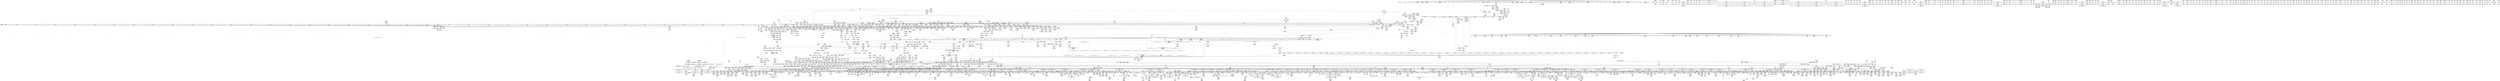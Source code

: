 digraph {
	CE0x6dc45a0 [shape=record,shape=Mrecord,label="{CE0x6dc45a0|0:_i8*,_array:_GCRE_tomoyo_mac_keywords_external_constant_42_x_i8*_:_elem_37::|security/tomoyo/file.c,233}"]
	CE0x54f97d0 [shape=record,shape=Mrecord,label="{CE0x54f97d0|tomoyo_print_ulong:cmp|security/tomoyo/util.c,239|*SummSource*}"]
	CE0x579c2a0 [shape=record,shape=Mrecord,label="{CE0x579c2a0|GLOBAL:tomoyo_const_part_length|*Constant*|*SummSource*}"]
	CE0x53b84e0 [shape=record,shape=Mrecord,label="{CE0x53b84e0|__llvm_gcov_indirect_counter_increment:counters|Function::__llvm_gcov_indirect_counter_increment&Arg::counters::|*SummSink*}"]
	CE0x467c400 [shape=record,shape=Mrecord,label="{CE0x467c400|tomoyo_path_number_perm:number14|security/tomoyo/file.c,713|*SummSink*}"]
	CE0x54f0fb0 [shape=record,shape=Mrecord,label="{CE0x54f0fb0|tomoyo_get_realpath:tmp7|security/tomoyo/file.c,152|*SummSource*}"]
	CE0x6ec9230 [shape=record,shape=Mrecord,label="{CE0x6ec9230|128:_i8*,_1208:_%struct.file*,_:_CMRE_41,42_}"]
	CE0x46e72d0 [shape=record,shape=Mrecord,label="{CE0x46e72d0|tomoyo_const_part_length:tmp31|security/tomoyo/util.c,641|*SummSource*}"]
	CE0x476d0e0 [shape=record,shape=Mrecord,label="{CE0x476d0e0|tomoyo_print_ulong:tmp6|security/tomoyo/util.c,240}"]
	CE0x533e000 [shape=record,shape=Mrecord,label="{CE0x533e000|tomoyo_fill_path_info:tmp|*SummSink*}"]
	CE0x544ea40 [shape=record,shape=Mrecord,label="{CE0x544ea40|128:_i8*,_1208:_%struct.file*,_:_CMRE_128,136_|*MultipleSource*|security/tomoyo/common.h,1205|security/tomoyo/common.h,1205}"]
	CE0x579b990 [shape=record,shape=Mrecord,label="{CE0x579b990|_call_void_mcount()_#3|*SummSink*}"]
	CE0x6db31e0 [shape=record,shape=Mrecord,label="{CE0x6db31e0|tomoyo_add_slash:tmp9|security/tomoyo/file.c,136|*SummSink*}"]
	CE0x5747380 [shape=record,shape=Mrecord,label="{CE0x5747380|tomoyo_read_unlock:tmp3|*SummSink*}"]
	CE0x45b6b30 [shape=record,shape=Mrecord,label="{CE0x45b6b30|tomoyo_path_number_perm:tmp22|security/tomoyo/file.c,705}"]
	CE0x3b44710 [shape=record,shape=Mrecord,label="{CE0x3b44710|tomoyo_path_number_perm:tmp26|security/tomoyo/file.c,708}"]
	CE0x6e83210 [shape=record,shape=Mrecord,label="{CE0x6e83210|128:_i8*,_1208:_%struct.file*,_:_CMRE_21,22_}"]
	CE0x4703100 [shape=record,shape=Mrecord,label="{CE0x4703100|GLOBAL:tomoyo_audit_path_number_log|*Constant*|*SummSink*}"]
	CE0x39c70c0 [shape=record,shape=Mrecord,label="{CE0x39c70c0|i32_4095|*Constant*|*SummSink*}"]
	CE0x4745270 [shape=record,shape=Mrecord,label="{CE0x4745270|tomoyo_path_number_perm:tmp36|security/tomoyo/file.c,717|*SummSource*}"]
	CE0x7086ea0 [shape=record,shape=Mrecord,label="{CE0x7086ea0|_call_void_mcount()_#3|*SummSource*}"]
	CE0x44b9380 [shape=record,shape=Mrecord,label="{CE0x44b9380|__llvm_gcov_indirect_counter_increment114:bb4|*SummSink*}"]
	CE0x5724bf0 [shape=record,shape=Mrecord,label="{CE0x5724bf0|tomoyo_path_number_perm:tmp8|security/tomoyo/file.c,702|*SummSource*}"]
	CE0x5734010 [shape=record,shape=Mrecord,label="{CE0x5734010|0:_i8*,_array:_GCRE_tomoyo_mac_keywords_external_constant_42_x_i8*_:_elem_28::|security/tomoyo/file.c,233}"]
	CE0x5678420 [shape=record,shape=Mrecord,label="{CE0x5678420|VOIDTB_TE:_CE_197,198_}"]
	CE0x45740a0 [shape=record,shape=Mrecord,label="{CE0x45740a0|i32_2|*Constant*}"]
	CE0x48ff3f0 [shape=record,shape=Mrecord,label="{CE0x48ff3f0|GLOBAL:tomoyo_domain.__warned|Global_var:tomoyo_domain.__warned|*SummSink*}"]
	CE0x471c010 [shape=record,shape=Mrecord,label="{CE0x471c010|tomoyo_audit_path_number_log:r|Function::tomoyo_audit_path_number_log&Arg::r::|*SummSource*}"]
	CE0x56a5f10 [shape=record,shape=Mrecord,label="{CE0x56a5f10|tomoyo_init_request_info:tmp9|security/tomoyo/util.c,1006|*SummSource*}"]
	CE0x4885e40 [shape=record,shape=Mrecord,label="{CE0x4885e40|tomoyo_path_number_perm:tmp21|security/tomoyo/file.c,705|*SummSource*}"]
	CE0x58ea810 [shape=record,shape=Mrecord,label="{CE0x58ea810|tomoyo_get_realpath:path|Function::tomoyo_get_realpath&Arg::path::|*SummSource*}"]
	CE0x47f5bc0 [shape=record,shape=Mrecord,label="{CE0x47f5bc0|tomoyo_init_request_info:r|Function::tomoyo_init_request_info&Arg::r::}"]
	CE0x576ad30 [shape=record,shape=Mrecord,label="{CE0x576ad30|_ret_i32_%call,_!dbg_!38902|security/tomoyo/common.h,1097|*SummSource*}"]
	CE0x6ee8180 [shape=record,shape=Mrecord,label="{CE0x6ee8180|128:_i8*,_1208:_%struct.file*,_:_CMRE_48,49_}"]
	CE0x468b6f0 [shape=record,shape=Mrecord,label="{CE0x468b6f0|i64*_getelementptr_inbounds_(_11_x_i64_,_11_x_i64_*___llvm_gcov_ctr54147,_i64_0,_i64_8)|*Constant*}"]
	CE0x6e1e5c0 [shape=record,shape=Mrecord,label="{CE0x6e1e5c0|tomoyo_const_part_length:tmp45|security/tomoyo/util.c,645}"]
	CE0x553f670 [shape=record,shape=Mrecord,label="{CE0x553f670|0:_i8,_array:_GCRE_tomoyo_index2category_constant_39_x_i8_c_00_00_00_00_00_00_00_00_00_00_00_00_00_00_00_00_00_00_00_00_00_00_00_01_01_01_01_01_01_01_01_01_01_01_01_01_01_01_02_,_align_16:_elem_26::|security/tomoyo/util.c,983}"]
	CE0x3a72700 [shape=record,shape=Mrecord,label="{CE0x3a72700|tomoyo_path_mkdir:bb|*SummSink*}"]
	CE0x3b3aa20 [shape=record,shape=Mrecord,label="{CE0x3b3aa20|i8*_undef|*Constant*|*SummSource*}"]
	CE0x3a52d70 [shape=record,shape=Mrecord,label="{CE0x3a52d70|get_current:tmp4|./arch/x86/include/asm/current.h,14}"]
	CE0x396d4c0 [shape=record,shape=Mrecord,label="{CE0x396d4c0|i8*_undef|*Constant*}"]
	CE0x6e83700 [shape=record,shape=Mrecord,label="{CE0x6e83700|128:_i8*,_1208:_%struct.file*,_:_CMRE_24,25_}"]
	CE0x39cb520 [shape=record,shape=Mrecord,label="{CE0x39cb520|_ret_i32_%call,_!dbg_!38911|security/tomoyo/tomoyo.c,192}"]
	CE0x53c12f0 [shape=record,shape=Mrecord,label="{CE0x53c12f0|_call_void_tomoyo_read_unlock(i32_%call1)_#9,_!dbg_!38957|security/tomoyo/file.c,720|*SummSink*}"]
	CE0x46d9700 [shape=record,shape=Mrecord,label="{CE0x46d9700|tomoyo_print_ulong:tmp15|security/tomoyo/util.c,243}"]
	CE0x5662690 [shape=record,shape=Mrecord,label="{CE0x5662690|tomoyo_print_ulong:tmp27|security/tomoyo/util.c,247|*SummSink*}"]
	CE0x56b51c0 [shape=record,shape=Mrecord,label="{CE0x56b51c0|0:_i8,_array:_GCRE_tomoyo_index2category_constant_39_x_i8_c_00_00_00_00_00_00_00_00_00_00_00_00_00_00_00_00_00_00_00_00_00_00_00_01_01_01_01_01_01_01_01_01_01_01_01_01_01_01_02_,_align_16:_elem_32::|security/tomoyo/util.c,983}"]
	CE0x3b2ae10 [shape=record,shape=Mrecord,label="{CE0x3b2ae10|GLOBAL:__llvm_gcov_ctr9|Global_var:__llvm_gcov_ctr9|*SummSink*}"]
	CE0x560f190 [shape=record,shape=Mrecord,label="{CE0x560f190|tomoyo_get_mode:tmp20|security/tomoyo/util.c,985|*SummSink*}"]
	CE0x39e24d0 [shape=record,shape=Mrecord,label="{CE0x39e24d0|tomoyo_domain:tmp7|security/tomoyo/common.h,1205}"]
	CE0x3753b80 [shape=record,shape=Mrecord,label="{CE0x3753b80|tomoyo_fill_path_info:name1|security/tomoyo/util.c,663|*SummSource*}"]
	CE0x708af90 [shape=record,shape=Mrecord,label="{CE0x708af90|i32_6|*Constant*|*SummSink*}"]
	CE0x58d3330 [shape=record,shape=Mrecord,label="{CE0x58d3330|VOIDTB_TE:_CE_6368,6376_|*MultipleSource*|security/tomoyo/util.c,1010|Function::tomoyo_get_mode&Arg::ns::}"]
	CE0x6f0f680 [shape=record,shape=Mrecord,label="{CE0x6f0f680|0:_%struct.tomoyo_obj_info*,_24:_%struct.tomoyo_path_info*,_32:_i64,_40:_i8,_72:_i8,_76:_i8,_:_SCMRE_51,52_}"]
	CE0x455e850 [shape=record,shape=Mrecord,label="{CE0x455e850|tomoyo_print_ulong:call|security/tomoyo/util.c,240}"]
	CE0x6d36620 [shape=record,shape=Mrecord,label="{CE0x6d36620|i1_false|*Constant*}"]
	CE0x6dc57d0 [shape=record,shape=Mrecord,label="{CE0x6dc57d0|tomoyo_const_part_length:tobool|security/tomoyo/util.c,624|*SummSink*}"]
	CE0x58df920 [shape=record,shape=Mrecord,label="{CE0x58df920|tomoyo_print_ulong:tmp23|*SummSink*}"]
	CE0x53c8d60 [shape=record,shape=Mrecord,label="{CE0x53c8d60|i64*_getelementptr_inbounds_(_11_x_i64_,_11_x_i64_*___llvm_gcov_ctr54147,_i64_0,_i64_1)|*Constant*}"]
	CE0x58a09c0 [shape=record,shape=Mrecord,label="{CE0x58a09c0|tomoyo_get_realpath:retval.0|*SummSink*}"]
	CE0x6de6610 [shape=record,shape=Mrecord,label="{CE0x6de6610|VOIDTB_TE:_CE_151,152_}"]
	CE0x576add0 [shape=record,shape=Mrecord,label="{CE0x576add0|_ret_i32_%call,_!dbg_!38902|security/tomoyo/common.h,1097|*SummSink*}"]
	CE0x55ba750 [shape=record,shape=Mrecord,label="{CE0x55ba750|tomoyo_print_ulong:conv10|security/tomoyo/util.c,243}"]
	CE0x543e7e0 [shape=record,shape=Mrecord,label="{CE0x543e7e0|i32_0|*Constant*}"]
	CE0x5462ba0 [shape=record,shape=Mrecord,label="{CE0x5462ba0|tomoyo_path_number_perm:if.then8|*SummSink*}"]
	CE0x5875a00 [shape=record,shape=Mrecord,label="{CE0x5875a00|tomoyo_fill_path_info:ptr|Function::tomoyo_fill_path_info&Arg::ptr::|*SummSink*}"]
	CE0x53a30a0 [shape=record,shape=Mrecord,label="{CE0x53a30a0|tomoyo_fill_path_info:tobool|security/tomoyo/util.c,667}"]
	CE0x38f2540 [shape=record,shape=Mrecord,label="{CE0x38f2540|tomoyo_const_part_length:tobool|security/tomoyo/util.c,624}"]
	CE0x58bee00 [shape=record,shape=Mrecord,label="{CE0x58bee00|tomoyo_add_slash:return|*SummSink*}"]
	CE0x57ffba0 [shape=record,shape=Mrecord,label="{CE0x57ffba0|0:_%struct.tomoyo_obj_info*,_24:_%struct.tomoyo_path_info*,_32:_i64,_40:_i8,_72:_i8,_76:_i8,_:_SCMRE_28,29_}"]
	CE0x542fc40 [shape=record,shape=Mrecord,label="{CE0x542fc40|tomoyo_path_number_perm:cmp|security/tomoyo/file.c,702|*SummSource*}"]
	CE0x534c1f0 [shape=record,shape=Mrecord,label="{CE0x534c1f0|srcu_read_lock:bb}"]
	CE0x55aed60 [shape=record,shape=Mrecord,label="{CE0x55aed60|tomoyo_const_part_length:while.cond|*SummSink*}"]
	CE0x57566e0 [shape=record,shape=Mrecord,label="{CE0x57566e0|tomoyo_const_part_length:tmp3|security/tomoyo/util.c,624|*SummSink*}"]
	CE0x4693520 [shape=record,shape=Mrecord,label="{CE0x4693520|_call_void_tomoyo_check_acl(%struct.tomoyo_request_info*_%r,_i1_(%struct.tomoyo_request_info*,_%struct.tomoyo_acl_info*)*_tomoyo_check_path_number_acl)_#9,_!dbg_!38950|security/tomoyo/file.c,715|*SummSink*}"]
	CE0x45ccc20 [shape=record,shape=Mrecord,label="{CE0x45ccc20|i64_4|*Constant*}"]
	CE0x44b9e50 [shape=record,shape=Mrecord,label="{CE0x44b9e50|__llvm_gcov_indirect_counter_increment114:pred|*SummSource*}"]
	CE0x3b1b930 [shape=record,shape=Mrecord,label="{CE0x3b1b930|tomoyo_path_number_perm:r|security/tomoyo/file.c, 693|*SummSource*}"]
	CE0x588c4d0 [shape=record,shape=Mrecord,label="{CE0x588c4d0|tomoyo_path_number_perm:obj5|security/tomoyo/file.c,707|*SummSink*}"]
	CE0x56785c0 [shape=record,shape=Mrecord,label="{CE0x56785c0|VOIDTB_TE:_CE_199,200_}"]
	CE0x4702b00 [shape=record,shape=Mrecord,label="{CE0x4702b00|tomoyo_path_number_perm:call15|security/tomoyo/file.c,716}"]
	CE0x57e7cf0 [shape=record,shape=Mrecord,label="{CE0x57e7cf0|i64_5|*Constant*|*SummSink*}"]
	CE0x5495e10 [shape=record,shape=Mrecord,label="{CE0x5495e10|tomoyo_add_slash:tmp1}"]
	CE0x6ee7a20 [shape=record,shape=Mrecord,label="{CE0x6ee7a20|_call_void___llvm_gcov_indirect_counter_increment114(i32*___llvm_gcov_global_state_pred45,_i64**_getelementptr_inbounds_(_3_x_i64*_,_3_x_i64*_*___llvm_gcda_edge_table44,_i64_0,_i64_0)),_!dbg_!38954|security/tomoyo/util.c,649|*SummSource*}"]
	CE0x39b48b0 [shape=record,shape=Mrecord,label="{CE0x39b48b0|tomoyo_audit_path_number_log:tmp16|security/tomoyo/file.c,235|*SummSink*}"]
	CE0x463fe40 [shape=record,shape=Mrecord,label="{CE0x463fe40|tomoyo_path_number_perm:path_number11|security/tomoyo/file.c,712}"]
	CE0x44fcb60 [shape=record,shape=Mrecord,label="{CE0x44fcb60|__llvm_gcov_indirect_counter_increment114:tmp|*SummSink*}"]
	CE0x544e0e0 [shape=record,shape=Mrecord,label="{CE0x544e0e0|128:_i8*,_1208:_%struct.file*,_:_CMRE_88,89_|*MultipleSource*|security/tomoyo/common.h,1205|security/tomoyo/common.h,1205}"]
	CE0x6e08bb0 [shape=record,shape=Mrecord,label="{CE0x6e08bb0|tomoyo_add_slash:call|security/tomoyo/file.c,136}"]
	CE0x55c2250 [shape=record,shape=Mrecord,label="{CE0x55c2250|tomoyo_print_ulong:tmp11|security/tomoyo/util.c,241}"]
	CE0x54b5ce0 [shape=record,shape=Mrecord,label="{CE0x54b5ce0|0:_i8,_array:_GCRE_tomoyo_index2category_constant_39_x_i8_c_00_00_00_00_00_00_00_00_00_00_00_00_00_00_00_00_00_00_00_00_00_00_00_01_01_01_01_01_01_01_01_01_01_01_01_01_01_01_02_,_align_16:_elem_21::|security/tomoyo/util.c,983}"]
	CE0x5724240 [shape=record,shape=Mrecord,label="{CE0x5724240|i64*_getelementptr_inbounds_(_5_x_i64_,_5_x_i64_*___llvm_gcov_ctr32134,_i64_0,_i64_0)|*Constant*}"]
	CE0x5895410 [shape=record,shape=Mrecord,label="{CE0x5895410|_call_void_lock_release(%struct.lockdep_map*_%map,_i32_1,_i64_ptrtoint_(i8*_blockaddress(_rcu_lock_release,_%__here)_to_i64))_#9,_!dbg_!38907|include/linux/rcupdate.h,423|*SummSource*}"]
	CE0x47f8100 [shape=record,shape=Mrecord,label="{CE0x47f8100|i32_5|*Constant*}"]
	CE0x3b1e550 [shape=record,shape=Mrecord,label="{CE0x3b1e550|tomoyo_path_number_perm:buf|security/tomoyo/file.c, 698}"]
	CE0x7045fd0 [shape=record,shape=Mrecord,label="{CE0x7045fd0|tomoyo_fill_path_info:call11|security/tomoyo/util.c,669}"]
	CE0x45434f0 [shape=record,shape=Mrecord,label="{CE0x45434f0|_call_void___llvm_gcov_indirect_counter_increment(i32*___llvm_gcov_global_state_pred30,_i64**_getelementptr_inbounds_(_3_x_i64*_,_3_x_i64*_*___llvm_gcda_edge_table29,_i64_0,_i64_0)),_!dbg_!38917|security/tomoyo/file.c,228|*SummSource*}"]
	CE0x455f0d0 [shape=record,shape=Mrecord,label="{CE0x455f0d0|tomoyo_print_ulong:tmp7|security/tomoyo/util.c,240|*SummSource*}"]
	CE0x3a31330 [shape=record,shape=Mrecord,label="{CE0x3a31330|__llvm_gcov_indirect_counter_increment114:tmp2}"]
	CE0x467c560 [shape=record,shape=Mrecord,label="{CE0x467c560|i64*_getelementptr_inbounds_(_22_x_i64_,_22_x_i64_*___llvm_gcov_ctr9,_i64_0,_i64_13)|*Constant*}"]
	CE0x4539900 [shape=record,shape=Mrecord,label="{CE0x4539900|tomoyo_get_mode:mode.0|*SummSource*}"]
	CE0x6dc73a0 [shape=record,shape=Mrecord,label="{CE0x6dc73a0|COLLAPSED:_GCMRE___llvm_gcov_ctr32_internal_global_2_x_i64_zeroinitializer:_elem_0:default:}"]
	CE0x4672ce0 [shape=record,shape=Mrecord,label="{CE0x4672ce0|tomoyo_path_number_perm:filename|security/tomoyo/file.c,712|*SummSink*}"]
	CE0x39c9020 [shape=record,shape=Mrecord,label="{CE0x39c9020|tomoyo_audit_path_number_log:call|security/tomoyo/file.c,233|*SummSink*}"]
	CE0x6f0f210 [shape=record,shape=Mrecord,label="{CE0x6f0f210|tomoyo_init_request_info:tmp7|security/tomoyo/util.c,1005|*SummSink*}"]
	CE0x58df5c0 [shape=record,shape=Mrecord,label="{CE0x58df5c0|i64*_getelementptr_inbounds_(_14_x_i64_,_14_x_i64_*___llvm_gcov_ctr18115,_i64_0,_i64_11)|*Constant*|*SummSink*}"]
	CE0x6e48e50 [shape=record,shape=Mrecord,label="{CE0x6e48e50|tomoyo_fill_path_info:tmp3|security/tomoyo/util.c,667|*SummSource*}"]
	CE0x57f6920 [shape=record,shape=Mrecord,label="{CE0x57f6920|tomoyo_fill_path_info:const_len|security/tomoyo/util.c,666|*SummSource*}"]
	CE0x4745d90 [shape=record,shape=Mrecord,label="{CE0x4745d90|i64*_getelementptr_inbounds_(_22_x_i64_,_22_x_i64_*___llvm_gcov_ctr9,_i64_0,_i64_16)|*Constant*}"]
	CE0x57f7360 [shape=record,shape=Mrecord,label="{CE0x57f7360|tomoyo_get_mode:if.end9|*SummSink*}"]
	CE0x54454b0 [shape=record,shape=Mrecord,label="{CE0x54454b0|i64*_getelementptr_inbounds_(_2_x_i64_,_2_x_i64_*___llvm_gcov_ctr22,_i64_0,_i64_1)|*Constant*|*SummSource*}"]
	CE0x6f20a90 [shape=record,shape=Mrecord,label="{CE0x6f20a90|GLOBAL:__llvm_gcov_ctr9|Global_var:__llvm_gcov_ctr9|*SummSource*}"]
	CE0x468d460 [shape=record,shape=Mrecord,label="{CE0x468d460|_call_void_tomoyo_check_acl(%struct.tomoyo_request_info*_%r,_i1_(%struct.tomoyo_request_info*,_%struct.tomoyo_acl_info*)*_tomoyo_check_path_number_acl)_#9,_!dbg_!38950|security/tomoyo/file.c,715}"]
	CE0x6e8b360 [shape=record,shape=Mrecord,label="{CE0x6e8b360|i8_3|*Constant*|*SummSource*}"]
	"CONST[source:1(input),value:2(dynamic)][purpose:{object}][SrcIdx:2]"
	CE0x46bda80 [shape=record,shape=Mrecord,label="{CE0x46bda80|_call_void___llvm_gcov_indirect_counter_increment114(i32*___llvm_gcov_global_state_pred45,_i64**_getelementptr_inbounds_(_3_x_i64*_,_3_x_i64*_*___llvm_gcda_edge_table44,_i64_0,_i64_2)),_!dbg_!38930|security/tomoyo/util.c,640}"]
	CE0x5395770 [shape=record,shape=Mrecord,label="{CE0x5395770|tomoyo_path_number_perm:tmp25|security/tomoyo/file.c,708|*SummSource*}"]
	CE0x556ffd0 [shape=record,shape=Mrecord,label="{CE0x556ffd0|tomoyo_init_request_info:mode|security/tomoyo/util.c,1010|*SummSink*}"]
	CE0x57be710 [shape=record,shape=Mrecord,label="{CE0x57be710|get_current:entry|*SummSource*}"]
	CE0x54a5f00 [shape=record,shape=Mrecord,label="{CE0x54a5f00|srcu_read_lock:tmp}"]
	CE0x4645ba0 [shape=record,shape=Mrecord,label="{CE0x4645ba0|0:_i8*,_array:_GCRE_tomoyo_mac_keywords_external_constant_42_x_i8*_:_elem_4::|security/tomoyo/file.c,233}"]
	CE0x5475520 [shape=record,shape=Mrecord,label="{CE0x5475520|GLOBAL:__llvm_gcov_global_state_pred45|Global_var:__llvm_gcov_global_state_pred45|*SummSink*}"]
	CE0x6fdf5f0 [shape=record,shape=Mrecord,label="{CE0x6fdf5f0|tomoyo_path_number_perm:if.then21}"]
	CE0x58bef80 [shape=record,shape=Mrecord,label="{CE0x58bef80|tomoyo_add_slash:if.then}"]
	CE0x39fd780 [shape=record,shape=Mrecord,label="{CE0x39fd780|rcu_lock_acquire:indirectgoto}"]
	CE0x3a51b50 [shape=record,shape=Mrecord,label="{CE0x3a51b50|rcu_lock_release:tmp|*SummSource*}"]
	CE0x54e11d0 [shape=record,shape=Mrecord,label="{CE0x54e11d0|tomoyo_get_mode:bb|*SummSink*}"]
	CE0x703e1c0 [shape=record,shape=Mrecord,label="{CE0x703e1c0|tomoyo_domain:tmp22|security/tomoyo/common.h,1205|*SummSource*}"]
	CE0x54f0a30 [shape=record,shape=Mrecord,label="{CE0x54f0a30|tomoyo_init_request_info:mode5|security/tomoyo/util.c,1011|*SummSink*}"]
	CE0x542fff0 [shape=record,shape=Mrecord,label="{CE0x542fff0|i64_2|*Constant*|*SummSource*}"]
	CE0x45457f0 [shape=record,shape=Mrecord,label="{CE0x45457f0|_ret_void,_!dbg_!38913|security/tomoyo/file.c,138|*SummSource*}"]
	CE0x6e99cf0 [shape=record,shape=Mrecord,label="{CE0x6e99cf0|tomoyo_audit_path_number_log:tmp11|security/tomoyo/file.c,231|*SummSink*}"]
	CE0x455f590 [shape=record,shape=Mrecord,label="{CE0x455f590|rcu_lock_release:map|Function::rcu_lock_release&Arg::map::|*SummSource*}"]
	CE0x5535f50 [shape=record,shape=Mrecord,label="{CE0x5535f50|tomoyo_const_part_length:lor.lhs.false|*SummSink*}"]
	CE0x550bdf0 [shape=record,shape=Mrecord,label="{CE0x550bdf0|VOIDTB_TE:_CE_176,177_}"]
	CE0x7086c20 [shape=record,shape=Mrecord,label="{CE0x7086c20|tomoyo_fill_path_info:tmp1|*SummSource*}"]
	CE0x57f6d10 [shape=record,shape=Mrecord,label="{CE0x57f6d10|tomoyo_get_mode:tmp2|security/tomoyo/util.c,978|*SummSource*}"]
	CE0x39c1d20 [shape=record,shape=Mrecord,label="{CE0x39c1d20|i8_1|*Constant*|*SummSource*}"]
	CE0x56b59d0 [shape=record,shape=Mrecord,label="{CE0x56b59d0|0:_i8,_array:_GCRE_tomoyo_index2category_constant_39_x_i8_c_00_00_00_00_00_00_00_00_00_00_00_00_00_00_00_00_00_00_00_00_00_00_00_01_01_01_01_01_01_01_01_01_01_01_01_01_01_01_02_,_align_16:_elem_35::|security/tomoyo/util.c,983}"]
	CE0x3753110 [shape=record,shape=Mrecord,label="{CE0x3753110|tomoyo_const_part_length:tmp11|security/tomoyo/util.c,626|*SummSource*}"]
	CE0x48230a0 [shape=record,shape=Mrecord,label="{CE0x48230a0|i64*_getelementptr_inbounds_(_12_x_i64_,_12_x_i64_*___llvm_gcov_ctr28,_i64_0,_i64_0)|*Constant*}"]
	CE0x703d8a0 [shape=record,shape=Mrecord,label="{CE0x703d8a0|128:_i8*,_1208:_%struct.file*,_:_CMRE_144,152_|*MultipleSource*|security/tomoyo/common.h,1205|security/tomoyo/common.h,1205}"]
	CE0x55af250 [shape=record,shape=Mrecord,label="{CE0x55af250|VOIDTB_TE:_CE_179,180_}"]
	CE0x4581da0 [shape=record,shape=Mrecord,label="{CE0x4581da0|0:_i8*,_array:_GCRE_tomoyo_mac_keywords_external_constant_42_x_i8*_:_elem_22::|security/tomoyo/file.c,233}"]
	CE0x56a6b20 [shape=record,shape=Mrecord,label="{CE0x56a6b20|tomoyo_path_number_perm:lor.lhs.false}"]
	CE0x6e71ef0 [shape=record,shape=Mrecord,label="{CE0x6e71ef0|tomoyo_domain:security|security/tomoyo/common.h,1205}"]
	CE0x3824de0 [shape=record,shape=Mrecord,label="{CE0x3824de0|__llvm_gcov_indirect_counter_increment:tmp1|*SummSource*}"]
	CE0x548edb0 [shape=record,shape=Mrecord,label="{CE0x548edb0|tomoyo_audit_path_number_log:tmp4|security/tomoyo/file.c,222}"]
	CE0x54fa910 [shape=record,shape=Mrecord,label="{CE0x54fa910|tomoyo_print_ulong:tmp|*SummSource*}"]
	CE0x57fd3e0 [shape=record,shape=Mrecord,label="{CE0x57fd3e0|tomoyo_get_mode:tmp11|security/tomoyo/util.c,982}"]
	CE0x6d926e0 [shape=record,shape=Mrecord,label="{CE0x6d926e0|tomoyo_get_mode:if.then2|*SummSource*}"]
	"CONST[source:0(mediator),value:0(static)][purpose:{operation}][SrcIdx:3]"
	CE0x46c9190 [shape=record,shape=Mrecord,label="{CE0x46c9190|tomoyo_fill_path_info:tmp4|security/tomoyo/util.c,667|*SummSink*}"]
	CE0x6dc9830 [shape=record,shape=Mrecord,label="{CE0x6dc9830|tomoyo_domain:entry}"]
	CE0x39c7bd0 [shape=record,shape=Mrecord,label="{CE0x39c7bd0|tomoyo_path_mkdir:tmp2}"]
	CE0x56bec50 [shape=record,shape=Mrecord,label="{CE0x56bec50|tomoyo_init_request_info:tmp10|security/tomoyo/util.c,1006|*SummSink*}"]
	CE0x396d060 [shape=record,shape=Mrecord,label="{CE0x396d060|tomoyo_const_part_length:if.then5}"]
	CE0x3ad8850 [shape=record,shape=Mrecord,label="{CE0x3ad8850|tomoyo_path_number_perm:tmp29|security/tomoyo/file.c,709|*SummSink*}"]
	CE0x470b9a0 [shape=record,shape=Mrecord,label="{CE0x470b9a0|_call_void_mcount()_#3}"]
	CE0x6f09a90 [shape=record,shape=Mrecord,label="{CE0x6f09a90|GLOBAL:__llvm_gcov_indirect_counter_increment|*Constant*}"]
	CE0x54da230 [shape=record,shape=Mrecord,label="{CE0x54da230|tomoyo_get_mode:return}"]
	CE0x468b0b0 [shape=record,shape=Mrecord,label="{CE0x468b0b0|tomoyo_get_mode:tmp5|security/tomoyo/util.c,978|*SummSink*}"]
	CE0x3b2a910 [shape=record,shape=Mrecord,label="{CE0x3b2a910|tomoyo_init_request_info:tmp4|security/tomoyo/util.c,1004}"]
	CE0x6cf9ad0 [shape=record,shape=Mrecord,label="{CE0x6cf9ad0|i64_1|*Constant*}"]
	CE0x53c8f90 [shape=record,shape=Mrecord,label="{CE0x53c8f90|i64*_getelementptr_inbounds_(_12_x_i64_,_12_x_i64_*___llvm_gcov_ctr31133,_i64_0,_i64_6)|*Constant*}"]
	CE0x6db4c50 [shape=record,shape=Mrecord,label="{CE0x6db4c50|tomoyo_path_number_perm:tmp24|security/tomoyo/file.c,706|*SummSource*}"]
	CE0x58cbe60 [shape=record,shape=Mrecord,label="{CE0x58cbe60|i64_22|*Constant*|*SummSink*}"]
	CE0x6db7b70 [shape=record,shape=Mrecord,label="{CE0x6db7b70|tomoyo_const_part_length:tmp49|security/tomoyo/util.c,649|*SummSink*}"]
	CE0x709c500 [shape=record,shape=Mrecord,label="{CE0x709c500|GLOBAL:tomoyo_read_lock|*Constant*}"]
	CE0x4581be0 [shape=record,shape=Mrecord,label="{CE0x4581be0|0:_i8*,_array:_GCRE_tomoyo_mac_keywords_external_constant_42_x_i8*_:_elem_21::|security/tomoyo/file.c,233}"]
	CE0x597a850 [shape=record,shape=Mrecord,label="{CE0x597a850|tomoyo_print_ulong:tmp20|security/tomoyo/util.c,246|*SummSource*}"]
	CE0x4570b40 [shape=record,shape=Mrecord,label="{CE0x4570b40|tomoyo_path_number_perm:tmp43|security/tomoyo/file.c,721|*SummSink*}"]
	CE0x587b850 [shape=record,shape=Mrecord,label="{CE0x587b850|%struct.dentry*_null|*Constant*}"]
	CE0x5756460 [shape=record,shape=Mrecord,label="{CE0x5756460|i64*_getelementptr_inbounds_(_4_x_i64_,_4_x_i64_*___llvm_gcov_ctr33,_i64_0,_i64_2)|*Constant*|*SummSource*}"]
	CE0x5386340 [shape=record,shape=Mrecord,label="{CE0x5386340|i64*_getelementptr_inbounds_(_22_x_i64_,_22_x_i64_*___llvm_gcov_ctr9,_i64_0,_i64_19)|*Constant*|*SummSource*}"]
	CE0x6e1e3c0 [shape=record,shape=Mrecord,label="{CE0x6e1e3c0|i64*_getelementptr_inbounds_(_31_x_i64_,_31_x_i64_*___llvm_gcov_ctr43150,_i64_0,_i64_26)|*Constant*|*SummSource*}"]
	CE0x57beff0 [shape=record,shape=Mrecord,label="{CE0x57beff0|i32_78|*Constant*|*SummSource*}"]
	CE0x561eb60 [shape=record,shape=Mrecord,label="{CE0x561eb60|tomoyo_init_request_info:domain1|security/tomoyo/util.c,1006}"]
	CE0x638cac0 [shape=record,shape=Mrecord,label="{CE0x638cac0|tomoyo_const_part_length:sw.bb9|*SummSink*}"]
	CE0x53fb530 [shape=record,shape=Mrecord,label="{CE0x53fb530|0:_i8*,_array:_GCRE_tomoyo_mac_keywords_external_constant_42_x_i8*_:_elem_14::|security/tomoyo/file.c,233}"]
	CE0x6db45f0 [shape=record,shape=Mrecord,label="{CE0x6db45f0|tomoyo_init_request_info:tmp1|*SummSink*}"]
	CE0x3a180c0 [shape=record,shape=Mrecord,label="{CE0x3a180c0|tomoyo_domain:tmp11|security/tomoyo/common.h,1205|*SummSource*}"]
	CE0x3b1e920 [shape=record,shape=Mrecord,label="{CE0x3b1e920|0:_%struct.vfsmount*,_:_CRE_8,16_|*MultipleSource*|security/tomoyo/tomoyo.c,191|Function::tomoyo_path_mkdir&Arg::parent::}"]
	CE0x3b1bc40 [shape=record,shape=Mrecord,label="{CE0x3b1bc40|tomoyo_path_mkdir:dentry2|security/tomoyo/tomoyo.c,191}"]
	CE0x6d6ca20 [shape=record,shape=Mrecord,label="{CE0x6d6ca20|tomoyo_fill_path_info:bb}"]
	CE0x5661e50 [shape=record,shape=Mrecord,label="{CE0x5661e50|tomoyo_print_ulong:tmp26|security/tomoyo/util.c,247|*SummSource*}"]
	CE0x3ad91b0 [shape=record,shape=Mrecord,label="{CE0x3ad91b0|_call_void_tomoyo_add_slash(%struct.tomoyo_path_info*_%buf)_#9,_!dbg_!38934|security/tomoyo/file.c,709|*SummSource*}"]
	CE0x55a2190 [shape=record,shape=Mrecord,label="{CE0x55a2190|tomoyo_get_realpath:tmp8|security/tomoyo/file.c,152|*SummSink*}"]
	CE0x44fc8d0 [shape=record,shape=Mrecord,label="{CE0x44fc8d0|tomoyo_const_part_length:add29|security/tomoyo/util.c,646|*SummSource*}"]
	CE0x56ea3b0 [shape=record,shape=Mrecord,label="{CE0x56ea3b0|i64*_getelementptr_inbounds_(_31_x_i64_,_31_x_i64_*___llvm_gcov_ctr43150,_i64_0,_i64_16)|*Constant*}"]
	CE0x3943230 [shape=record,shape=Mrecord,label="{CE0x3943230|rcu_lock_release:tmp6|*SummSource*}"]
	CE0x380b680 [shape=record,shape=Mrecord,label="{CE0x380b680|tomoyo_print_ulong:tmp6|security/tomoyo/util.c,240|*SummSink*}"]
	CE0x564d1f0 [shape=record,shape=Mrecord,label="{CE0x564d1f0|tomoyo_path_number_perm:bb}"]
	CE0x6380ff0 [shape=record,shape=Mrecord,label="{CE0x6380ff0|tomoyo_fill_path_info:land.rhs|*SummSource*}"]
	CE0x52eb8b0 [shape=record,shape=Mrecord,label="{CE0x52eb8b0|i64*_getelementptr_inbounds_(_12_x_i64_,_12_x_i64_*___llvm_gcov_ctr31133,_i64_0,_i64_10)|*Constant*|*SummSink*}"]
	CE0x6ff8300 [shape=record,shape=Mrecord,label="{CE0x6ff8300|_call_void_rcu_lock_acquire(%struct.lockdep_map*_%dep_map)_#9,_!dbg_!38906|include/linux/srcu.h,222}"]
	CE0x55503f0 [shape=record,shape=Mrecord,label="{CE0x55503f0|GLOBAL:__llvm_gcov_ctr25|Global_var:__llvm_gcov_ctr25}"]
	CE0x3a88810 [shape=record,shape=Mrecord,label="{CE0x3a88810|tomoyo_domain:land.lhs.true|*SummSource*}"]
	CE0x6dc5fb0 [shape=record,shape=Mrecord,label="{CE0x6dc5fb0|%struct.task_struct*_(%struct.task_struct**)*_asm_movq_%gs:$_1:P_,$0_,_r,im,_dirflag_,_fpsr_,_flags_|*SummSink*}"]
	CE0x5558d00 [shape=record,shape=Mrecord,label="{CE0x5558d00|i64*_getelementptr_inbounds_(_22_x_i64_,_22_x_i64_*___llvm_gcov_ctr9,_i64_0,_i64_21)|*Constant*}"]
	CE0x54fa080 [shape=record,shape=Mrecord,label="{CE0x54fa080|tomoyo_print_ulong:tmp2|security/tomoyo/util.c,239}"]
	CE0x472b840 [shape=record,shape=Mrecord,label="{CE0x472b840|VOIDTB_TE:_CE_146,147_}"]
	CE0x39a3650 [shape=record,shape=Mrecord,label="{CE0x39a3650|tomoyo_audit_path_number_log:tmp16|security/tomoyo/file.c,235}"]
	CE0x39dd430 [shape=record,shape=Mrecord,label="{CE0x39dd430|i64*_getelementptr_inbounds_(_2_x_i64_,_2_x_i64_*___llvm_gcov_ctr23209,_i64_0,_i64_1)|*Constant*}"]
	CE0x44fd0a0 [shape=record,shape=Mrecord,label="{CE0x44fd0a0|i32_50|*Constant*}"]
	CE0x47a13f0 [shape=record,shape=Mrecord,label="{CE0x47a13f0|tomoyo_path_number_perm:tmp15|security/tomoyo/file.c,701|*SummSource*}"]
	CE0x5536bb0 [shape=record,shape=Mrecord,label="{CE0x5536bb0|tomoyo_const_part_length:cmp12|security/tomoyo/util.c,641|*SummSink*}"]
	CE0x3ad9140 [shape=record,shape=Mrecord,label="{CE0x3ad9140|_call_void_tomoyo_add_slash(%struct.tomoyo_path_info*_%buf)_#9,_!dbg_!38934|security/tomoyo/file.c,709}"]
	CE0x3a31930 [shape=record,shape=Mrecord,label="{CE0x3a31930|tomoyo_const_part_length:tmp21|security/tomoyo/util.c,631}"]
	CE0x705ea20 [shape=record,shape=Mrecord,label="{CE0x705ea20|i64*_getelementptr_inbounds_(_12_x_i64_,_12_x_i64_*___llvm_gcov_ctr31133,_i64_0,_i64_0)|*Constant*|*SummSink*}"]
	CE0x44fcd10 [shape=record,shape=Mrecord,label="{CE0x44fcd10|__llvm_gcov_indirect_counter_increment114:tmp|*SummSource*}"]
	CE0x3a17d80 [shape=record,shape=Mrecord,label="{CE0x3a17d80|srcu_read_lock:tmp3|*SummSource*}"]
	CE0x45cd620 [shape=record,shape=Mrecord,label="{CE0x45cd620|tomoyo_print_ulong:if.else9}"]
	CE0x55af890 [shape=record,shape=Mrecord,label="{CE0x55af890|__llvm_gcov_indirect_counter_increment114:predecessor|Function::__llvm_gcov_indirect_counter_increment114&Arg::predecessor::}"]
	CE0x44e8f40 [shape=record,shape=Mrecord,label="{CE0x44e8f40|tomoyo_print_ulong:tmp13|security/tomoyo/util.c,242}"]
	CE0x54003b0 [shape=record,shape=Mrecord,label="{CE0x54003b0|tomoyo_const_part_length:cmp15|security/tomoyo/util.c,641}"]
	CE0x45b6df0 [shape=record,shape=Mrecord,label="{CE0x45b6df0|tomoyo_path_number_perm:tmp22|security/tomoyo/file.c,705|*SummSink*}"]
	CE0x53ebba0 [shape=record,shape=Mrecord,label="{CE0x53ebba0|tomoyo_path_number_perm:mode|security/tomoyo/file.c,721|*SummSource*}"]
	CE0x6dc43e0 [shape=record,shape=Mrecord,label="{CE0x6dc43e0|0:_i8*,_array:_GCRE_tomoyo_mac_keywords_external_constant_42_x_i8*_:_elem_36::|security/tomoyo/file.c,233}"]
	CE0x556f950 [shape=record,shape=Mrecord,label="{CE0x556f950|tomoyo_get_realpath:tmp1|*SummSource*}"]
	CE0x6d360b0 [shape=record,shape=Mrecord,label="{CE0x6d360b0|__llvm_gcov_indirect_counter_increment:tmp5|*SummSource*}"]
	CE0x4762450 [shape=record,shape=Mrecord,label="{CE0x4762450|tomoyo_const_part_length:tmp22|security/tomoyo/util.c,634|*SummSource*}"]
	CE0x380bb40 [shape=record,shape=Mrecord,label="{CE0x380bb40|tomoyo_print_ulong:bb|*SummSink*}"]
	CE0x5470c20 [shape=record,shape=Mrecord,label="{CE0x5470c20|GLOBAL:tomoyo_read_unlock|*Constant*|*SummSource*}"]
	CE0x4650e60 [shape=record,shape=Mrecord,label="{CE0x4650e60|srcu_read_lock:tmp1|*SummSource*}"]
	CE0x6de66f0 [shape=record,shape=Mrecord,label="{CE0x6de66f0|VOIDTB_TE:_CE_153,154_}"]
	CE0x54dbdb0 [shape=record,shape=Mrecord,label="{CE0x54dbdb0|tomoyo_path_number_perm:tmp52|security/tomoyo/file.c,724}"]
	CE0x6e71f60 [shape=record,shape=Mrecord,label="{CE0x6e71f60|tomoyo_domain:security|security/tomoyo/common.h,1205|*SummSource*}"]
	CE0x45cd440 [shape=record,shape=Mrecord,label="{CE0x45cd440|tomoyo_print_ulong:if.then|*SummSource*}"]
	CE0x45bbab0 [shape=record,shape=Mrecord,label="{CE0x45bbab0|VOIDTB_TE:_CE_219,220_}"]
	CE0x5767eb0 [shape=record,shape=Mrecord,label="{CE0x5767eb0|tomoyo_get_realpath:tmp6|security/tomoyo/file.c,151}"]
	CE0x7086f40 [shape=record,shape=Mrecord,label="{CE0x7086f40|_call_void_mcount()_#3|*SummSink*}"]
	CE0x47769e0 [shape=record,shape=Mrecord,label="{CE0x47769e0|i64_14|*Constant*}"]
	CE0x47f7a50 [shape=record,shape=Mrecord,label="{CE0x47f7a50|tomoyo_get_mode:tmp23|security/tomoyo/util.c,986|*SummSink*}"]
	CE0x587b250 [shape=record,shape=Mrecord,label="{CE0x587b250|tomoyo_path_number_perm:obj|security/tomoyo/file.c, 694}"]
	CE0x39e2bf0 [shape=record,shape=Mrecord,label="{CE0x39e2bf0|tomoyo_domain:tmp|*SummSource*}"]
	CE0x7054f50 [shape=record,shape=Mrecord,label="{CE0x7054f50|_ret_i32_%conv6,_!dbg_!38926|security/tomoyo/util.c,1011|*SummSink*}"]
	CE0x58eaac0 [shape=record,shape=Mrecord,label="{CE0x58eaac0|GLOBAL:tomoyo_domain|*Constant*}"]
	CE0x54e9460 [shape=record,shape=Mrecord,label="{CE0x54e9460|tomoyo_path_number_perm:conv18|security/tomoyo/file.c,721|*SummSource*}"]
	CE0x57aed90 [shape=record,shape=Mrecord,label="{CE0x57aed90|tomoyo_get_realpath:tmp9|security/tomoyo/file.c,155|*SummSource*}"]
	CE0x3753fe0 [shape=record,shape=Mrecord,label="{CE0x3753fe0|tomoyo_domain:tmp14|security/tomoyo/common.h,1205}"]
	CE0x586d200 [shape=record,shape=Mrecord,label="{CE0x586d200|_call_void___llvm_gcov_indirect_counter_increment(i32*___llvm_gcov_global_state_pred30,_i64**_getelementptr_inbounds_(_3_x_i64*_,_3_x_i64*_*___llvm_gcda_edge_table29,_i64_0,_i64_2)),_!dbg_!38915|security/tomoyo/file.c,225}"]
	CE0x58a0890 [shape=record,shape=Mrecord,label="{CE0x58a0890|tomoyo_get_realpath:retval.0|*SummSource*}"]
	CE0x380b610 [shape=record,shape=Mrecord,label="{CE0x380b610|tomoyo_print_ulong:tmp6|security/tomoyo/util.c,240|*SummSource*}"]
	CE0x4856b90 [shape=record,shape=Mrecord,label="{CE0x4856b90|tomoyo_path_number_perm:tmp14|security/tomoyo/file.c,701}"]
	CE0x7086830 [shape=record,shape=Mrecord,label="{CE0x7086830|tomoyo_get_mode:idxprom|security/tomoyo/util.c,981|*SummSink*}"]
	CE0x638cd70 [shape=record,shape=Mrecord,label="{CE0x638cd70|tomoyo_fill_path_info:cmp|security/tomoyo/util.c,667|*SummSink*}"]
	CE0x38f2c90 [shape=record,shape=Mrecord,label="{CE0x38f2c90|__llvm_gcov_indirect_counter_increment114:bb4|*SummSource*}"]
	CE0x45fbe50 [shape=record,shape=Mrecord,label="{CE0x45fbe50|i8_2|*Constant*}"]
	CE0x4885b80 [shape=record,shape=Mrecord,label="{CE0x4885b80|tomoyo_path_number_perm:tmp21|security/tomoyo/file.c,705}"]
	CE0x39d7690 [shape=record,shape=Mrecord,label="{CE0x39d7690|_call_void_lock_acquire(%struct.lockdep_map*_%map,_i32_0,_i32_0,_i32_2,_i32_0,_%struct.lockdep_map*_null,_i64_ptrtoint_(i8*_blockaddress(_rcu_lock_acquire,_%__here)_to_i64))_#9,_!dbg_!38907|include/linux/rcupdate.h,418}"]
	CE0x561ef10 [shape=record,shape=Mrecord,label="{CE0x561ef10|i32_4|*Constant*|*SummSink*}"]
	CE0x5957480 [shape=record,shape=Mrecord,label="{CE0x5957480|_ret_i32_%retval.0,_!dbg_!38957|security/tomoyo/util.c,652}"]
	CE0x5727e70 [shape=record,shape=Mrecord,label="{CE0x5727e70|tomoyo_const_part_length:conv20|security/tomoyo/util.c,644|*SummSource*}"]
	CE0x54c1c60 [shape=record,shape=Mrecord,label="{CE0x54c1c60|__llvm_gcov_indirect_counter_increment:entry}"]
	CE0x480b310 [shape=record,shape=Mrecord,label="{CE0x480b310|rcu_lock_acquire:__here|*SummSink*}"]
	CE0x46f11d0 [shape=record,shape=Mrecord,label="{CE0x46f11d0|i64*_getelementptr_inbounds_(_12_x_i64_,_12_x_i64_*___llvm_gcov_ctr31133,_i64_0,_i64_0)|*Constant*|*SummSource*}"]
	CE0x6d36a40 [shape=record,shape=Mrecord,label="{CE0x6d36a40|tomoyo_fill_path_info:tmp}"]
	CE0x709c240 [shape=record,shape=Mrecord,label="{CE0x709c240|tomoyo_path_number_perm:call1|security/tomoyo/file.c,704}"]
	CE0x3a1d650 [shape=record,shape=Mrecord,label="{CE0x3a1d650|i32_1205|*Constant*|*SummSink*}"]
	CE0x4645160 [shape=record,shape=Mrecord,label="{CE0x4645160|tomoyo_audit_path_number_log:arrayidx5|security/tomoyo/file.c,233|*SummSink*}"]
	CE0x3900960 [shape=record,shape=Mrecord,label="{CE0x3900960|i64*_getelementptr_inbounds_(_14_x_i64_,_14_x_i64_*___llvm_gcov_ctr18115,_i64_0,_i64_6)|*Constant*|*SummSink*}"]
	CE0x395ff10 [shape=record,shape=Mrecord,label="{CE0x395ff10|tomoyo_path_mkdir:mnt1|security/tomoyo/tomoyo.c,191}"]
	CE0x5756d50 [shape=record,shape=Mrecord,label="{CE0x5756d50|VOIDTB_TE:_CE_317,318_}"]
	CE0x54e9ec0 [shape=record,shape=Mrecord,label="{CE0x54e9ec0|i64_17|*Constant*|*SummSource*}"]
	CE0x5592580 [shape=record,shape=Mrecord,label="{CE0x5592580|tomoyo_path_number_perm:error.1|*SummSink*}"]
	CE0x38f2c20 [shape=record,shape=Mrecord,label="{CE0x38f2c20|__llvm_gcov_indirect_counter_increment114:bb4}"]
	CE0x45c9600 [shape=record,shape=Mrecord,label="{CE0x45c9600|i64*_getelementptr_inbounds_(_2_x_i64_,_2_x_i64_*___llvm_gcov_ctr53148,_i64_0,_i64_1)|*Constant*|*SummSource*}"]
	CE0x58354f0 [shape=record,shape=Mrecord,label="{CE0x58354f0|tomoyo_get_mode:if.end|*SummSink*}"]
	CE0x5400980 [shape=record,shape=Mrecord,label="{CE0x5400980|tomoyo_path_number_perm:tmp17|security/tomoyo/file.c,703}"]
	CE0x56b5720 [shape=record,shape=Mrecord,label="{CE0x56b5720|0:_i8,_array:_GCRE_tomoyo_index2category_constant_39_x_i8_c_00_00_00_00_00_00_00_00_00_00_00_00_00_00_00_00_00_00_00_00_00_00_00_01_01_01_01_01_01_01_01_01_01_01_01_01_01_01_02_,_align_16:_elem_34::|security/tomoyo/util.c,983}"]
	CE0x467a330 [shape=record,shape=Mrecord,label="{CE0x467a330|tomoyo_domain:tmp3|*SummSource*}"]
	CE0x5757390 [shape=record,shape=Mrecord,label="{CE0x5757390|i32_92|*Constant*|*SummSource*}"]
	CE0x5470d90 [shape=record,shape=Mrecord,label="{CE0x5470d90|tomoyo_read_unlock:entry}"]
	CE0x4594d00 [shape=record,shape=Mrecord,label="{CE0x4594d00|__llvm_gcov_indirect_counter_increment114:counter|*SummSource*}"]
	CE0x3753710 [shape=record,shape=Mrecord,label="{CE0x3753710|tomoyo_fill_path_info:conv4|security/tomoyo/util.c,667}"]
	CE0x486b800 [shape=record,shape=Mrecord,label="{CE0x486b800|tomoyo_add_slash:tmp7|security/tomoyo/file.c,132}"]
	CE0x46f27d0 [shape=record,shape=Mrecord,label="{CE0x46f27d0|tomoyo_const_part_length:return|*SummSource*}"]
	CE0x39c43c0 [shape=record,shape=Mrecord,label="{CE0x39c43c0|tomoyo_path_number_perm:tmp26|security/tomoyo/file.c,708|*SummSource*}"]
	CE0x4622060 [shape=record,shape=Mrecord,label="{CE0x4622060|VOIDTB_TE:_CE_181,182_}"]
	CE0x53a2e00 [shape=record,shape=Mrecord,label="{CE0x53a2e00|i64_1|*Constant*}"]
	CE0x47f74b0 [shape=record,shape=Mrecord,label="{CE0x47f74b0|tomoyo_get_mode:tmp23|security/tomoyo/util.c,986}"]
	CE0x3b74090 [shape=record,shape=Mrecord,label="{CE0x3b74090|tomoyo_path_mkdir:dentry|Function::tomoyo_path_mkdir&Arg::dentry::|*SummSource*}"]
	CE0x708e900 [shape=record,shape=Mrecord,label="{CE0x708e900|0:_%struct.tomoyo_obj_info*,_24:_%struct.tomoyo_path_info*,_32:_i64,_40:_i8,_72:_i8,_76:_i8,_:_SCMRE_76,77_|*MultipleSource*|security/tomoyo/file.c, 693|security/tomoyo/file.c,693|security/tomoyo/file.c,707|Function::tomoyo_init_request_info&Arg::r::}"]
	CE0x5583850 [shape=record,shape=Mrecord,label="{CE0x5583850|i64**_getelementptr_inbounds_(_3_x_i64*_,_3_x_i64*_*___llvm_gcda_edge_table29,_i64_0,_i64_1)|*Constant*|*SummSource*}"]
	CE0x46e77f0 [shape=record,shape=Mrecord,label="{CE0x46e77f0|__llvm_gcov_indirect_counter_increment114:tmp6|*SummSource*}"]
	CE0x5952190 [shape=record,shape=Mrecord,label="{CE0x5952190|tomoyo_fill_path_info:tmp5|security/tomoyo/util.c,667|*SummSource*}"]
	CE0x52e5cd0 [shape=record,shape=Mrecord,label="{CE0x52e5cd0|tomoyo_get_mode:tmp24|security/tomoyo/util.c,986|*SummSource*}"]
	CE0x53919b0 [shape=record,shape=Mrecord,label="{CE0x53919b0|i64*_getelementptr_inbounds_(_2_x_i64_,_2_x_i64_*___llvm_gcov_ctr22,_i64_0,_i64_0)|*Constant*|*SummSource*}"]
	CE0x45744d0 [shape=record,shape=Mrecord,label="{CE0x45744d0|tomoyo_init_request_info:tmp3|security/tomoyo/util.c,1004|*SummSource*}"]
	CE0x6d364b0 [shape=record,shape=Mrecord,label="{CE0x6d364b0|tomoyo_fill_path_info:tmp7|security/tomoyo/util.c,667}"]
	CE0x53fc000 [shape=record,shape=Mrecord,label="{CE0x53fc000|tomoyo_print_ulong:conv|security/tomoyo/util.c,239|*SummSink*}"]
	CE0x39c96e0 [shape=record,shape=Mrecord,label="{CE0x39c96e0|tomoyo_read_unlock:tmp1}"]
	CE0x6f008e0 [shape=record,shape=Mrecord,label="{CE0x6f008e0|tomoyo_path_number_perm:tmp4|security/tomoyo/file.c,694}"]
	CE0x3899fd0 [shape=record,shape=Mrecord,label="{CE0x3899fd0|tomoyo_fill_path_info:tmp13|*LoadInst*|security/tomoyo/util.c,668|*SummSource*}"]
	CE0x6f0a150 [shape=record,shape=Mrecord,label="{CE0x6f0a150|i64_0|*Constant*}"]
	CE0x6dca150 [shape=record,shape=Mrecord,label="{CE0x6dca150|0:_%struct.tomoyo_obj_info*,_24:_%struct.tomoyo_path_info*,_32:_i64,_40:_i8,_72:_i8,_76:_i8,_:_SCMRE_44,45_}"]
	CE0x461e620 [shape=record,shape=Mrecord,label="{CE0x461e620|tomoyo_path_number_perm:if.end|*SummSource*}"]
	CE0x6e19f60 [shape=record,shape=Mrecord,label="{CE0x6e19f60|_call_void_tomoyo_print_ulong(i8*_%arraydecay,_i32_64,_i64_%tmp12,_i8_zeroext_%radix.0)_#9,_!dbg_!38923|security/tomoyo/file.c,231}"]
	CE0x4545940 [shape=record,shape=Mrecord,label="{CE0x4545940|_ret_void,_!dbg_!38913|security/tomoyo/file.c,138|*SummSink*}"]
	CE0x486af80 [shape=record,shape=Mrecord,label="{CE0x486af80|tomoyo_add_slash:tmp6|security/tomoyo/file.c,131|*SummSource*}"]
	CE0x4552c20 [shape=record,shape=Mrecord,label="{CE0x4552c20|tomoyo_domain:tmp13|security/tomoyo/common.h,1205|*SummSource*}"]
	CE0x53a32c0 [shape=record,shape=Mrecord,label="{CE0x53a32c0|tomoyo_fill_path_info:tmp3|security/tomoyo/util.c,667}"]
	CE0x45b9060 [shape=record,shape=Mrecord,label="{CE0x45b9060|tomoyo_add_slash:tmp6|security/tomoyo/file.c,131}"]
	CE0x4594100 [shape=record,shape=Mrecord,label="{CE0x4594100|__llvm_gcov_indirect_counter_increment114:tmp2|*SummSource*}"]
	CE0x56773f0 [shape=record,shape=Mrecord,label="{CE0x56773f0|tomoyo_path_number_perm:bb|*SummSink*}"]
	CE0x39c9520 [shape=record,shape=Mrecord,label="{CE0x39c9520|i8*_getelementptr_inbounds_(_15_x_i8_,_15_x_i8_*_.str3,_i32_0,_i32_0)|*Constant*|*SummSource*}"]
	CE0x5894a80 [shape=record,shape=Mrecord,label="{CE0x5894a80|rcu_lock_release:tmp5|include/linux/rcupdate.h,423|*SummSource*}"]
	CE0x57ffa70 [shape=record,shape=Mrecord,label="{CE0x57ffa70|0:_%struct.tomoyo_obj_info*,_24:_%struct.tomoyo_path_info*,_32:_i64,_40:_i8,_72:_i8,_76:_i8,_:_SCMRE_27,28_}"]
	CE0x52e59f0 [shape=record,shape=Mrecord,label="{CE0x52e59f0|tomoyo_get_mode:default_config|security/tomoyo/util.c,986|*SummSink*}"]
	CE0x6f20f10 [shape=record,shape=Mrecord,label="{CE0x6f20f10|_call_void_mcount()_#3}"]
	CE0x46e6f80 [shape=record,shape=Mrecord,label="{CE0x46e6f80|tomoyo_const_part_length:tmp31|security/tomoyo/util.c,641}"]
	CE0x709cb00 [shape=record,shape=Mrecord,label="{CE0x709cb00|tomoyo_path_number_perm:if.end22}"]
	CE0x55f5d70 [shape=record,shape=Mrecord,label="{CE0x55f5d70|tomoyo_get_mode:index|Function::tomoyo_get_mode&Arg::index::}"]
	CE0x56b5a90 [shape=record,shape=Mrecord,label="{CE0x56b5a90|tomoyo_get_mode:idxprom6|security/tomoyo/util.c,983|*SummSource*}"]
	CE0x4745950 [shape=record,shape=Mrecord,label="{CE0x4745950|tomoyo_path_number_perm:tmp38|security/tomoyo/file.c,717}"]
	CE0x45c9c50 [shape=record,shape=Mrecord,label="{CE0x45c9c50|srcu_read_unlock:dep_map|include/linux/srcu.h,236|*SummSource*}"]
	CE0x56784f0 [shape=record,shape=Mrecord,label="{CE0x56784f0|VOIDTB_TE:_CE_198,199_}"]
	CE0x396d2a0 [shape=record,shape=Mrecord,label="{CE0x396d2a0|tomoyo_const_part_length:if.then5|*SummSink*}"]
	CE0x554fdb0 [shape=record,shape=Mrecord,label="{CE0x554fdb0|i8*_null|*Constant*}"]
	CE0x5578a90 [shape=record,shape=Mrecord,label="{CE0x5578a90|i64*_getelementptr_inbounds_(_31_x_i64_,_31_x_i64_*___llvm_gcov_ctr43150,_i64_0,_i64_9)|*Constant*|*SummSink*}"]
	CE0x4596580 [shape=record,shape=Mrecord,label="{CE0x4596580|_call_void_lockdep_rcu_suspicious(i8*_getelementptr_inbounds_(_25_x_i8_,_25_x_i8_*_.str12,_i32_0,_i32_0),_i32_1205,_i8*_getelementptr_inbounds_(_45_x_i8_,_45_x_i8_*_.str13,_i32_0,_i32_0))_#9,_!dbg_!38917|security/tomoyo/common.h,1205}"]
	CE0x5933d00 [shape=record,shape=Mrecord,label="{CE0x5933d00|0:_%struct.tomoyo_obj_info*,_24:_%struct.tomoyo_path_info*,_32:_i64,_40:_i8,_72:_i8,_76:_i8,_:_SCMRE_47,48_}"]
	CE0x56c0ea0 [shape=record,shape=Mrecord,label="{CE0x56c0ea0|tomoyo_get_mode:entry|*SummSink*}"]
	CE0x6e1dd30 [shape=record,shape=Mrecord,label="{CE0x6e1dd30|tomoyo_const_part_length:tmp44|security/tomoyo/util.c,645|*SummSource*}"]
	CE0x5583980 [shape=record,shape=Mrecord,label="{CE0x5583980|tomoyo_get_realpath:bb}"]
	CE0x4839b40 [shape=record,shape=Mrecord,label="{CE0x4839b40|tomoyo_domain:tmp9|security/tomoyo/common.h,1205|*SummSource*}"]
	CE0x596a5e0 [shape=record,shape=Mrecord,label="{CE0x596a5e0|tomoyo_domain:tmp2|*SummSink*}"]
	CE0x55c2b10 [shape=record,shape=Mrecord,label="{CE0x55c2b10|tomoyo_print_ulong:conv14|security/tomoyo/util.c,244|*SummSink*}"]
	CE0x6ef30d0 [shape=record,shape=Mrecord,label="{CE0x6ef30d0|tomoyo_const_part_length:tmp49|security/tomoyo/util.c,649}"]
	CE0x598ebf0 [shape=record,shape=Mrecord,label="{CE0x598ebf0|tomoyo_read_unlock:tmp2}"]
	CE0x4667000 [shape=record,shape=Mrecord,label="{CE0x4667000|__llvm_gcov_indirect_counter_increment:tmp3|*SummSink*}"]
	CE0x586cf90 [shape=record,shape=Mrecord,label="{CE0x586cf90|tomoyo_audit_path_number_log:tmp5|security/tomoyo/file.c,222|*SummSink*}"]
	CE0x47370f0 [shape=record,shape=Mrecord,label="{CE0x47370f0|GLOBAL:kfree|*Constant*}"]
	CE0x58af100 [shape=record,shape=Mrecord,label="{CE0x58af100|tomoyo_get_realpath:tmp11|security/tomoyo/file.c,156}"]
	CE0x579be40 [shape=record,shape=Mrecord,label="{CE0x579be40|i64*_getelementptr_inbounds_(_12_x_i64_,_12_x_i64_*___llvm_gcov_ctr28,_i64_0,_i64_8)|*Constant*|*SummSource*}"]
	CE0x46ab090 [shape=record,shape=Mrecord,label="{CE0x46ab090|GLOBAL:__srcu_read_unlock|*Constant*}"]
	CE0x6dd5ba0 [shape=record,shape=Mrecord,label="{CE0x6dd5ba0|tomoyo_path_number_perm:tmp2|security/tomoyo/file.c,693|*SummSink*}"]
	CE0x39f3840 [shape=record,shape=Mrecord,label="{CE0x39f3840|tomoyo_path_number_perm:number|Function::tomoyo_path_number_perm&Arg::number::|*SummSink*}"]
	CE0x46ef3e0 [shape=record,shape=Mrecord,label="{CE0x46ef3e0|tomoyo_const_part_length:conv11|security/tomoyo/util.c,641}"]
	CE0x48c0c00 [shape=record,shape=Mrecord,label="{CE0x48c0c00|tomoyo_audit_path_number_log:idxprom|security/tomoyo/file.c,234}"]
	CE0x6e198e0 [shape=record,shape=Mrecord,label="{CE0x6e198e0|tomoyo_audit_path_number_log:number|security/tomoyo/file.c,231|*SummSink*}"]
	CE0x638cfb0 [shape=record,shape=Mrecord,label="{CE0x638cfb0|tomoyo_fill_path_info:cmp|security/tomoyo/util.c,667|*SummSource*}"]
	CE0x486b600 [shape=record,shape=Mrecord,label="{CE0x486b600|i64*_getelementptr_inbounds_(_2_x_i64_,_2_x_i64_*___llvm_gcov_ctr31,_i64_0,_i64_1)|*Constant*|*SummSource*}"]
	CE0x46f06f0 [shape=record,shape=Mrecord,label="{CE0x46f06f0|tomoyo_print_ulong:if.end}"]
	CE0x53fcce0 [shape=record,shape=Mrecord,label="{CE0x53fcce0|i64*_getelementptr_inbounds_(_2_x_i64_,_2_x_i64_*___llvm_gcov_ctr53148,_i64_0,_i64_1)|*Constant*|*SummSink*}"]
	CE0x3ae2100 [shape=record,shape=Mrecord,label="{CE0x3ae2100|i64*_getelementptr_inbounds_(_4_x_i64_,_4_x_i64_*___llvm_gcov_ctr24,_i64_0,_i64_3)|*Constant*|*SummSink*}"]
	CE0x70a7510 [shape=record,shape=Mrecord,label="{CE0x70a7510|tomoyo_const_part_length:retval.0|*SummSink*}"]
	CE0x58548a0 [shape=record,shape=Mrecord,label="{CE0x58548a0|0:_i8,_array:_GCRE_tomoyo_index2category_constant_39_x_i8_c_00_00_00_00_00_00_00_00_00_00_00_00_00_00_00_00_00_00_00_00_00_00_00_01_01_01_01_01_01_01_01_01_01_01_01_01_01_01_02_,_align_16:_elem_1::|security/tomoyo/util.c,983}"]
	CE0x5885c70 [shape=record,shape=Mrecord,label="{CE0x5885c70|tomoyo_get_realpath:tmp10|security/tomoyo/file.c,155}"]
	CE0x6395e30 [shape=record,shape=Mrecord,label="{CE0x6395e30|tomoyo_get_mode:tmp18|security/tomoyo/util.c,985|*SummSource*}"]
	CE0x543e300 [shape=record,shape=Mrecord,label="{CE0x543e300|tomoyo_read_lock:tmp2|*SummSink*}"]
	CE0x57bea90 [shape=record,shape=Mrecord,label="{CE0x57bea90|_ret_%struct.task_struct*_%tmp4,_!dbg_!38905|./arch/x86/include/asm/current.h,14}"]
	CE0x579bc40 [shape=record,shape=Mrecord,label="{CE0x579bc40|i64*_getelementptr_inbounds_(_12_x_i64_,_12_x_i64_*___llvm_gcov_ctr28,_i64_0,_i64_8)|*Constant*}"]
	CE0x58d6e80 [shape=record,shape=Mrecord,label="{CE0x58d6e80|tomoyo_fill_path_info:cmp8|security/tomoyo/util.c,668|*SummSource*}"]
	CE0x7046db0 [shape=record,shape=Mrecord,label="{CE0x7046db0|tomoyo_fill_path_info:tmp1}"]
	CE0x5518260 [shape=record,shape=Mrecord,label="{CE0x5518260|i32_255|*Constant*|*SummSource*}"]
	CE0x5739000 [shape=record,shape=Mrecord,label="{CE0x5739000|tomoyo_print_ulong:tmp1|*SummSource*}"]
	CE0x3a724f0 [shape=record,shape=Mrecord,label="{CE0x3a724f0|tomoyo_path_mkdir:path|security/tomoyo/tomoyo.c, 191}"]
	CE0x58d7510 [shape=record,shape=Mrecord,label="{CE0x58d7510|tomoyo_fill_path_info:frombool10|security/tomoyo/util.c,668}"]
	CE0x39a2ec0 [shape=record,shape=Mrecord,label="{CE0x39a2ec0|srcu_read_lock:call|include/linux/srcu.h,220|*SummSink*}"]
	"CONST[source:2(external),value:0(static)][purpose:{operation}][SrcIdx:0]"
	CE0x46400d0 [shape=record,shape=Mrecord,label="{CE0x46400d0|tomoyo_path_number_perm:operation|security/tomoyo/file.c,711|*SummSource*}"]
	"CONST[source:1(input),value:2(dynamic)][purpose:{object}][SrcIdx:1]"
	CE0x3b2a720 [shape=record,shape=Mrecord,label="{CE0x3b2a720|i64_0|*Constant*}"]
	CE0x555eaa0 [shape=record,shape=Mrecord,label="{CE0x555eaa0|tomoyo_path_number_perm:tmp50|security/tomoyo/file.c,723|*SummSink*}"]
	CE0x45454b0 [shape=record,shape=Mrecord,label="{CE0x45454b0|i64*_getelementptr_inbounds_(_22_x_i64_,_22_x_i64_*___llvm_gcov_ctr9,_i64_0,_i64_12)|*Constant*}"]
	CE0x57a7a20 [shape=record,shape=Mrecord,label="{CE0x57a7a20|tomoyo_get_realpath:return}"]
	CE0x5385ff0 [shape=record,shape=Mrecord,label="{CE0x5385ff0|i64*_getelementptr_inbounds_(_22_x_i64_,_22_x_i64_*___llvm_gcov_ctr9,_i64_0,_i64_19)|*Constant*}"]
	CE0x5923ce0 [shape=record,shape=Mrecord,label="{CE0x5923ce0|tomoyo_fill_path_info:arrayidx|security/tomoyo/util.c,667}"]
	CE0x5400210 [shape=record,shape=Mrecord,label="{CE0x5400210|i64_20|*Constant*}"]
	CE0x540d990 [shape=record,shape=Mrecord,label="{CE0x540d990|tomoyo_init_request_info:if.then|*SummSource*}"]
	CE0x47364a0 [shape=record,shape=Mrecord,label="{CE0x47364a0|tomoyo_path_number_perm:tmp40|security/tomoyo/file.c,718|*SummSource*}"]
	CE0x6de6f70 [shape=record,shape=Mrecord,label="{CE0x6de6f70|VOIDTB_TE:_CE_184,185_}"]
	CE0x46bdb40 [shape=record,shape=Mrecord,label="{CE0x46bdb40|_call_void___llvm_gcov_indirect_counter_increment114(i32*___llvm_gcov_global_state_pred45,_i64**_getelementptr_inbounds_(_3_x_i64*_,_3_x_i64*_*___llvm_gcda_edge_table44,_i64_0,_i64_2)),_!dbg_!38930|security/tomoyo/util.c,640|*SummSource*}"]
	CE0x6d507c0 [shape=record,shape=Mrecord,label="{CE0x6d507c0|tomoyo_path_number_perm:path1|security/tomoyo/file.c,694|*SummSink*}"]
	CE0x4543720 [shape=record,shape=Mrecord,label="{CE0x4543720|i64*_getelementptr_inbounds_(_12_x_i64_,_12_x_i64_*___llvm_gcov_ctr28,_i64_0,_i64_10)|*Constant*|*SummSource*}"]
	CE0x5756e60 [shape=record,shape=Mrecord,label="{CE0x5756e60|VOIDTB_TE:_CE_318,319_}"]
	CE0x3ae2340 [shape=record,shape=Mrecord,label="{CE0x3ae2340|rcu_lock_acquire:tmp6|*SummSource*}"]
	CE0x3823a60 [shape=record,shape=Mrecord,label="{CE0x3823a60|tomoyo_print_ulong:type|Function::tomoyo_print_ulong&Arg::type::}"]
	CE0x4691fb0 [shape=record,shape=Mrecord,label="{CE0x4691fb0|tomoyo_domain:tmp15|security/tomoyo/common.h,1205|*SummSink*}"]
	CE0x476dcf0 [shape=record,shape=Mrecord,label="{CE0x476dcf0|tomoyo_print_ulong:call|security/tomoyo/util.c,240|*SummSink*}"]
	CE0x53c0f20 [shape=record,shape=Mrecord,label="{CE0x53c0f20|i32_-12|*Constant*|*SummSink*}"]
	CE0x544e2c0 [shape=record,shape=Mrecord,label="{CE0x544e2c0|128:_i8*,_1208:_%struct.file*,_:_CMRE_96,104_|*MultipleSource*|security/tomoyo/common.h,1205|security/tomoyo/common.h,1205}"]
	CE0x39c4480 [shape=record,shape=Mrecord,label="{CE0x39c4480|tomoyo_path_number_perm:tmp26|security/tomoyo/file.c,708|*SummSink*}"]
	CE0x6ed87c0 [shape=record,shape=Mrecord,label="{CE0x6ed87c0|VOIDTB_TE:_CE_304,305_}"]
	CE0x58becf0 [shape=record,shape=Mrecord,label="{CE0x58becf0|tomoyo_add_slash:return|*SummSource*}"]
	CE0x53fc200 [shape=record,shape=Mrecord,label="{CE0x53fc200|i64_2|*Constant*}"]
	CE0x46d8ff0 [shape=record,shape=Mrecord,label="{CE0x46d8ff0|tomoyo_print_ulong:tmp4|security/tomoyo/util.c,239|*SummSink*}"]
	CE0x46d9770 [shape=record,shape=Mrecord,label="{CE0x46d9770|tomoyo_print_ulong:tmp15|security/tomoyo/util.c,243|*SummSource*}"]
	CE0x48250d0 [shape=record,shape=Mrecord,label="{CE0x48250d0|_call_void_kfree(i8*_%tmp41)_#9,_!dbg_!38956|security/tomoyo/file.c,718}"]
	CE0x53921b0 [shape=record,shape=Mrecord,label="{CE0x53921b0|tomoyo_read_unlock:tmp2|*SummSink*}"]
	CE0x5592f00 [shape=record,shape=Mrecord,label="{CE0x5592f00|tomoyo_path_number_perm:tmp49|security/tomoyo/file.c,723|*SummSource*}"]
	CE0x6e09270 [shape=record,shape=Mrecord,label="{CE0x6e09270|tomoyo_add_slash:call|security/tomoyo/file.c,136|*SummSink*}"]
	CE0x39ebe70 [shape=record,shape=Mrecord,label="{CE0x39ebe70|8:_%struct.vfsmount*,_16:_%struct.dentry*,_:_SCMRE_0,8_|*MultipleSource*|security/tomoyo/tomoyo.c,191|security/tomoyo/tomoyo.c, 191}"]
	CE0x550c200 [shape=record,shape=Mrecord,label="{CE0x550c200|tomoyo_const_part_length:if.then17|*SummSource*}"]
	CE0x57aea70 [shape=record,shape=Mrecord,label="{CE0x57aea70|i64*_getelementptr_inbounds_(_6_x_i64_,_6_x_i64_*___llvm_gcov_ctr25,_i64_0,_i64_4)|*Constant*|*SummSource*}"]
	CE0x45eaf20 [shape=record,shape=Mrecord,label="{CE0x45eaf20|tomoyo_const_part_length:tmp7|security/tomoyo/util.c,625}"]
	CE0x38f2a20 [shape=record,shape=Mrecord,label="{CE0x38f2a20|__llvm_gcov_indirect_counter_increment114:exit|*SummSource*}"]
	CE0x6ed90c0 [shape=record,shape=Mrecord,label="{CE0x6ed90c0|VOIDTB_TE:_CE_221,222_}"]
	CE0x579b740 [shape=record,shape=Mrecord,label="{CE0x579b740|_call_void_mcount()_#3}"]
	CE0x56ca850 [shape=record,shape=Mrecord,label="{CE0x56ca850|40:_%struct.tomoyo_policy_namespace*,_48:_i8,_:_GCRE_tomoyo_kernel_domain_external_global_%struct.tomoyo_domain_info_48,49_|*MultipleSource*|security/tomoyo/util.c,1005|security/tomoyo/util.c,1007|Function::tomoyo_init_request_info&Arg::domain::}"]
	CE0x46d8c30 [shape=record,shape=Mrecord,label="{CE0x46d8c30|_ret_void,_!dbg_!38908|include/linux/rcupdate.h,424}"]
	CE0x53fb6f0 [shape=record,shape=Mrecord,label="{CE0x53fb6f0|0:_i8*,_array:_GCRE_tomoyo_mac_keywords_external_constant_42_x_i8*_:_elem_15::|security/tomoyo/file.c,233}"]
	CE0x5517d10 [shape=record,shape=Mrecord,label="{CE0x5517d10|tomoyo_fill_path_info:const_len6|security/tomoyo/util.c,668}"]
	CE0x45b69e0 [shape=record,shape=Mrecord,label="{CE0x45b69e0|tomoyo_path_number_perm:tmp21|security/tomoyo/file.c,705|*SummSink*}"]
	CE0x6e3d9e0 [shape=record,shape=Mrecord,label="{CE0x6e3d9e0|tomoyo_audit_path_number_log:arrayidx5|security/tomoyo/file.c,233}"]
	CE0x4894e80 [shape=record,shape=Mrecord,label="{CE0x4894e80|i32_22|*Constant*|*SummSink*}"]
	CE0x4611d00 [shape=record,shape=Mrecord,label="{CE0x4611d00|tomoyo_const_part_length:inc|security/tomoyo/util.c,628}"]
	CE0x39b50b0 [shape=record,shape=Mrecord,label="{CE0x39b50b0|GLOBAL:tomoyo_supervisor|*Constant*}"]
	CE0x45fc0d0 [shape=record,shape=Mrecord,label="{CE0x45fc0d0|tomoyo_path_number_perm:param_type|security/tomoyo/file.c,710}"]
	CE0x53fff30 [shape=record,shape=Mrecord,label="{CE0x53fff30|i32_55|*Constant*|*SummSource*}"]
	CE0x702b200 [shape=record,shape=Mrecord,label="{CE0x702b200|tomoyo_print_ulong:tmp3|security/tomoyo/util.c,239}"]
	CE0x3b69130 [shape=record,shape=Mrecord,label="{CE0x3b69130|i64*_getelementptr_inbounds_(_22_x_i64_,_22_x_i64_*___llvm_gcov_ctr9,_i64_0,_i64_11)|*Constant*|*SummSink*}"]
	CE0x58d33a0 [shape=record,shape=Mrecord,label="{CE0x58d33a0|VOIDTB_TE:_CE_6384,6388_|*MultipleSource*|security/tomoyo/util.c,1010|Function::tomoyo_get_mode&Arg::ns::}"]
	CE0x6ef2e70 [shape=record,shape=Mrecord,label="{CE0x6ef2e70|i64*_getelementptr_inbounds_(_31_x_i64_,_31_x_i64_*___llvm_gcov_ctr43150,_i64_0,_i64_28)|*Constant*|*SummSink*}"]
	CE0x6395a50 [shape=record,shape=Mrecord,label="{CE0x6395a50|i64_8|*Constant*}"]
	CE0x6d91c70 [shape=record,shape=Mrecord,label="{CE0x6d91c70|0:_i8,_array:_GCRE_tomoyo_index2category_constant_39_x_i8_c_00_00_00_00_00_00_00_00_00_00_00_00_00_00_00_00_00_00_00_00_00_00_00_01_01_01_01_01_01_01_01_01_01_01_01_01_01_01_02_,_align_16:_elem_10::|security/tomoyo/util.c,983}"]
	CE0x47f5300 [shape=record,shape=Mrecord,label="{CE0x47f5300|i8_0|*Constant*}"]
	CE0x6ed96d0 [shape=record,shape=Mrecord,label="{CE0x6ed96d0|tomoyo_const_part_length:tmp14|security/tomoyo/util.c,626|*SummSink*}"]
	CE0x541d7e0 [shape=record,shape=Mrecord,label="{CE0x541d7e0|rcu_lock_release:tmp3|*SummSource*}"]
	CE0x380ac70 [shape=record,shape=Mrecord,label="{CE0x380ac70|tomoyo_print_ulong:conv7|security/tomoyo/util.c,242|*SummSource*}"]
	CE0x5817460 [shape=record,shape=Mrecord,label="{CE0x5817460|get_current:tmp}"]
	CE0x53c9130 [shape=record,shape=Mrecord,label="{CE0x53c9130|tomoyo_get_mode:tmp14|security/tomoyo/util.c,983|*SummSource*}"]
	CE0x3aba000 [shape=record,shape=Mrecord,label="{CE0x3aba000|tomoyo_print_ulong:if.end|*SummSink*}"]
	CE0x585c2f0 [shape=record,shape=Mrecord,label="{CE0x585c2f0|tomoyo_get_mode:tmp16|security/tomoyo/util.c,983|*SummSink*}"]
	CE0x5779310 [shape=record,shape=Mrecord,label="{CE0x5779310|tomoyo_get_realpath:if.end|*SummSource*}"]
	CE0x54a0190 [shape=record,shape=Mrecord,label="{CE0x54a0190|VOIDTB_TE:_CE_2096,2272_|*MultipleSource*|security/tomoyo/util.c,1010|Function::tomoyo_get_mode&Arg::ns::}"]
	CE0x58bf600 [shape=record,shape=Mrecord,label="{CE0x58bf600|i64*_getelementptr_inbounds_(_6_x_i64_,_6_x_i64_*___llvm_gcov_ctr26,_i64_0,_i64_0)|*Constant*}"]
	CE0x386e2b0 [shape=record,shape=Mrecord,label="{CE0x386e2b0|tomoyo_read_unlock:bb}"]
	CE0x3942a50 [shape=record,shape=Mrecord,label="{CE0x3942a50|i64*_getelementptr_inbounds_(_4_x_i64_,_4_x_i64_*___llvm_gcov_ctr33,_i64_0,_i64_3)|*Constant*|*SummSource*}"]
	CE0x4571060 [shape=record,shape=Mrecord,label="{CE0x4571060|tomoyo_path_number_perm:tmp45|security/tomoyo/file.c,721}"]
	CE0x540cef0 [shape=record,shape=Mrecord,label="{CE0x540cef0|tomoyo_path_number_perm:tmp53|security/tomoyo/file.c,724|*SummSource*}"]
	CE0x541e000 [shape=record,shape=Mrecord,label="{CE0x541e000|_call_void_mcount()_#3|*SummSource*}"]
	CE0x39406d0 [shape=record,shape=Mrecord,label="{CE0x39406d0|tomoyo_path_mkdir:tmp2|*SummSink*}"]
	CE0x57f86d0 [shape=record,shape=Mrecord,label="{CE0x57f86d0|tomoyo_audit_path_number_log:tmp13|security/tomoyo/file.c,234|*SummSource*}"]
	CE0x4711850 [shape=record,shape=Mrecord,label="{CE0x4711850|_ret_void,_!dbg_!38907|include/linux/srcu.h,238|*SummSink*}"]
	CE0x57ad0e0 [shape=record,shape=Mrecord,label="{CE0x57ad0e0|tomoyo_print_ulong:type|Function::tomoyo_print_ulong&Arg::type::|*SummSink*}"]
	CE0x5738390 [shape=record,shape=Mrecord,label="{CE0x5738390|tomoyo_const_part_length:tmp4|security/tomoyo/util.c,624|*SummSource*}"]
	CE0x7036370 [shape=record,shape=Mrecord,label="{CE0x7036370|tomoyo_const_part_length:tmp52|security/tomoyo/util.c,652|*SummSink*}"]
	CE0x58a02f0 [shape=record,shape=Mrecord,label="{CE0x58a02f0|i64*_getelementptr_inbounds_(_6_x_i64_,_6_x_i64_*___llvm_gcov_ctr25,_i64_0,_i64_5)|*Constant*}"]
	CE0x54e25a0 [shape=record,shape=Mrecord,label="{CE0x54e25a0|tomoyo_get_mode:idxprom|security/tomoyo/util.c,981}"]
	CE0x46d99d0 [shape=record,shape=Mrecord,label="{CE0x46d99d0|tomoyo_print_ulong:tmp16|security/tomoyo/util.c,243}"]
	CE0x38f21a0 [shape=record,shape=Mrecord,label="{CE0x38f21a0|__llvm_gcov_indirect_counter_increment114:exit}"]
	CE0x4679ef0 [shape=record,shape=Mrecord,label="{CE0x4679ef0|tomoyo_fill_path_info:land.end|*SummSink*}"]
	CE0x5335ce0 [shape=record,shape=Mrecord,label="{CE0x5335ce0|i64_ptrtoint_(i8*_blockaddress(_rcu_lock_release,_%__here)_to_i64)|*Constant*|*SummSource*}"]
	CE0x47a1600 [shape=record,shape=Mrecord,label="{CE0x47a1600|tomoyo_path_number_perm:tmp16|security/tomoyo/file.c,701}"]
	CE0x578d610 [shape=record,shape=Mrecord,label="{CE0x578d610|tomoyo_const_part_length:cmp|security/tomoyo/util.c,626|*SummSink*}"]
	CE0x3b3a6b0 [shape=record,shape=Mrecord,label="{CE0x3b3a6b0|rcu_lock_acquire:tmp7|*SummSink*}"]
	CE0x47ed4d0 [shape=record,shape=Mrecord,label="{CE0x47ed4d0|i32_39|*Constant*}"]
	CE0x7046b10 [shape=record,shape=Mrecord,label="{CE0x7046b10|tomoyo_print_ulong:conv2|security/tomoyo/util.c,240}"]
	CE0x53ea530 [shape=record,shape=Mrecord,label="{CE0x53ea530|tomoyo_audit_path_number_log:tmp|*SummSink*}"]
	CE0x55f61a0 [shape=record,shape=Mrecord,label="{CE0x55f61a0|tomoyo_get_mode:profile|Function::tomoyo_get_mode&Arg::profile::|*SummSink*}"]
	CE0x3993180 [shape=record,shape=Mrecord,label="{CE0x3993180|tomoyo_path_mkdir:conv|security/tomoyo/tomoyo.c,193|*SummSink*}"]
	CE0x57e6710 [shape=record,shape=Mrecord,label="{CE0x57e6710|tomoyo_get_mode:if.end}"]
	CE0x45453c0 [shape=record,shape=Mrecord,label="{CE0x45453c0|tomoyo_add_slash:buf|Function::tomoyo_add_slash&Arg::buf::|*SummSink*}"]
	CE0x585e3c0 [shape=record,shape=Mrecord,label="{CE0x585e3c0|tomoyo_const_part_length:tmp34|security/tomoyo/util.c,642|*SummSource*}"]
	CE0x638c890 [shape=record,shape=Mrecord,label="{CE0x638c890|tomoyo_const_part_length:sw.bb9}"]
	CE0x57bf130 [shape=record,shape=Mrecord,label="{CE0x57bf130|tomoyo_domain:cred|security/tomoyo/common.h,1205}"]
	CE0x6d799c0 [shape=record,shape=Mrecord,label="{CE0x6d799c0|tomoyo_const_part_length:tmp37|security/tomoyo/util.c,644|*SummSink*}"]
	CE0x564d020 [shape=record,shape=Mrecord,label="{CE0x564d020|i32_4|*Constant*|*SummSource*}"]
	CE0x702b270 [shape=record,shape=Mrecord,label="{CE0x702b270|tomoyo_print_ulong:tmp3|security/tomoyo/util.c,239|*SummSource*}"]
	CE0x383e9a0 [shape=record,shape=Mrecord,label="{CE0x383e9a0|tomoyo_fill_path_info:frombool|security/tomoyo/util.c,667|*SummSource*}"]
	CE0x5445970 [shape=record,shape=Mrecord,label="{CE0x5445970|i64_4|*Constant*|*SummSource*}"]
	CE0x4621dd0 [shape=record,shape=Mrecord,label="{CE0x4621dd0|tomoyo_const_part_length:len.0|*SummSink*}"]
	CE0x53b0c90 [shape=record,shape=Mrecord,label="{CE0x53b0c90|tomoyo_const_part_length:bb|*SummSource*}"]
	CE0x534c710 [shape=record,shape=Mrecord,label="{CE0x534c710|i64*_getelementptr_inbounds_(_2_x_i64_,_2_x_i64_*___llvm_gcov_ctr23,_i64_0,_i64_0)|*Constant*}"]
	CE0x3a36f90 [shape=record,shape=Mrecord,label="{CE0x3a36f90|tomoyo_const_part_length:conv2|security/tomoyo/util.c,627|*SummSink*}"]
	CE0x580d3a0 [shape=record,shape=Mrecord,label="{CE0x580d3a0|__llvm_gcov_indirect_counter_increment:pred}"]
	CE0x6e0e730 [shape=record,shape=Mrecord,label="{CE0x6e0e730|tomoyo_const_part_length:tmp43|security/tomoyo/util.c,644}"]
	CE0x46ee2c0 [shape=record,shape=Mrecord,label="{CE0x46ee2c0|__llvm_gcov_indirect_counter_increment114:tmp6}"]
	CE0x39a3330 [shape=record,shape=Mrecord,label="{CE0x39a3330|tomoyo_audit_path_number_log:name|security/tomoyo/file.c,235|*SummSource*}"]
	CE0x6e73bd0 [shape=record,shape=Mrecord,label="{CE0x6e73bd0|i64*_getelementptr_inbounds_(_22_x_i64_,_22_x_i64_*___llvm_gcov_ctr9,_i64_0,_i64_8)|*Constant*|*SummSink*}"]
	CE0x55b64e0 [shape=record,shape=Mrecord,label="{CE0x55b64e0|GLOBAL:__llvm_gcov_global_state_pred30|Global_var:__llvm_gcov_global_state_pred30|*SummSink*}"]
	CE0x3823e20 [shape=record,shape=Mrecord,label="{CE0x3823e20|GLOBAL:tomoyo_print_ulong|*Constant*|*SummSource*}"]
	CE0x58456c0 [shape=record,shape=Mrecord,label="{CE0x58456c0|i64*_getelementptr_inbounds_(_14_x_i64_,_14_x_i64_*___llvm_gcov_ctr18115,_i64_0,_i64_11)|*Constant*}"]
	CE0x6e4f700 [shape=record,shape=Mrecord,label="{CE0x6e4f700|0:_i8,_array:_GCRE_tomoyo_index2category_constant_39_x_i8_c_00_00_00_00_00_00_00_00_00_00_00_00_00_00_00_00_00_00_00_00_00_00_00_01_01_01_01_01_01_01_01_01_01_01_01_01_01_01_02_,_align_16:_elem_0::|security/tomoyo/util.c,983}"]
	CE0x540ede0 [shape=record,shape=Mrecord,label="{CE0x540ede0|tomoyo_add_slash:tmp|*SummSource*}"]
	CE0x6db47a0 [shape=record,shape=Mrecord,label="{CE0x6db47a0|tomoyo_path_number_perm:tmp23|security/tomoyo/file.c,706|*SummSink*}"]
	CE0x56f9b80 [shape=record,shape=Mrecord,label="{CE0x56f9b80|tomoyo_init_request_info:type|security/tomoyo/util.c,1009}"]
	CE0x6d09cd0 [shape=record,shape=Mrecord,label="{CE0x6d09cd0|tomoyo_audit_path_number_log:arrayidx|security/tomoyo/file.c,234|*SummSource*}"]
	CE0x56dc470 [shape=record,shape=Mrecord,label="{CE0x56dc470|srcu_read_unlock:tmp1|*SummSink*}"]
	CE0x394c530 [shape=record,shape=Mrecord,label="{CE0x394c530|i64_1|*Constant*|*SummSink*}"]
	CE0x53e9a30 [shape=record,shape=Mrecord,label="{CE0x53e9a30|tomoyo_get_mode:tmp7|security/tomoyo/util.c,979}"]
	CE0x463fdd0 [shape=record,shape=Mrecord,label="{CE0x463fdd0|tomoyo_path_number_perm:path_number11|security/tomoyo/file.c,712|*SummSink*}"]
	CE0x5739ee0 [shape=record,shape=Mrecord,label="{CE0x5739ee0|tomoyo_path_number_perm:do.cond|*SummSource*}"]
	CE0x58cb690 [shape=record,shape=Mrecord,label="{CE0x58cb690|tomoyo_const_part_length:cmp21|security/tomoyo/util.c,644|*SummSink*}"]
	CE0x3b1e700 [shape=record,shape=Mrecord,label="{CE0x3b1e700|tomoyo_path_number_perm:buf|security/tomoyo/file.c, 698|*SummSource*}"]
	CE0x6e4f200 [shape=record,shape=Mrecord,label="{CE0x6e4f200|tomoyo_get_mode:idxprom3|security/tomoyo/util.c,983|*SummSource*}"]
	CE0x54f08e0 [shape=record,shape=Mrecord,label="{CE0x54f08e0|tomoyo_init_request_info:mode5|security/tomoyo/util.c,1011|*SummSource*}"]
	CE0x5537390 [shape=record,shape=Mrecord,label="{CE0x5537390|tomoyo_domain:tmp17|security/tomoyo/common.h,1205|*SummSink*}"]
	CE0x46e8560 [shape=record,shape=Mrecord,label="{CE0x46e8560|tomoyo_get_mode:tmp4|security/tomoyo/util.c,978|*SummSink*}"]
	CE0x39dbb40 [shape=record,shape=Mrecord,label="{CE0x39dbb40|tomoyo_domain:tmp10|security/tomoyo/common.h,1205|*SummSink*}"]
	CE0x5738da0 [shape=record,shape=Mrecord,label="{CE0x5738da0|get_current:tmp3|*SummSource*}"]
	CE0x57b86c0 [shape=record,shape=Mrecord,label="{CE0x57b86c0|tomoyo_domain:call3|security/tomoyo/common.h,1205|*SummSink*}"]
	CE0x396d3c0 [shape=record,shape=Mrecord,label="{CE0x396d3c0|rcu_lock_release:tmp7|*SummSink*}"]
	CE0x6ed91d0 [shape=record,shape=Mrecord,label="{CE0x6ed91d0|VOIDTB_TE:_CE_222,223_}"]
	CE0x6e71e80 [shape=record,shape=Mrecord,label="{CE0x6e71e80|128:_i8*,_1208:_%struct.file*,_:_CMRE_0,1_}"]
	CE0x38ffa10 [shape=record,shape=Mrecord,label="{CE0x38ffa10|tomoyo_audit_path_number_log:tmp14|security/tomoyo/file.c,233}"]
	CE0x48422e0 [shape=record,shape=Mrecord,label="{CE0x48422e0|tomoyo_path_number_perm:tmp48|security/tomoyo/file.c,722|*SummSource*}"]
	CE0x4711d40 [shape=record,shape=Mrecord,label="{CE0x4711d40|tomoyo_audit_path_number_log:tmp5|security/tomoyo/file.c,222|*SummSource*}"]
	CE0x47757d0 [shape=record,shape=Mrecord,label="{CE0x47757d0|tomoyo_print_ulong:tmp10|security/tomoyo/util.c,241}"]
	CE0x6ec8ab0 [shape=record,shape=Mrecord,label="{CE0x6ec8ab0|tomoyo_domain:tmp23|security/tomoyo/common.h,1205}"]
	CE0x578d6f0 [shape=record,shape=Mrecord,label="{CE0x578d6f0|i64_5|*Constant*}"]
	CE0x3825ad0 [shape=record,shape=Mrecord,label="{CE0x3825ad0|__llvm_gcov_indirect_counter_increment:tmp|*SummSource*}"]
	CE0x44c4130 [shape=record,shape=Mrecord,label="{CE0x44c4130|tomoyo_print_ulong:if.else|*SummSink*}"]
	CE0x53c1070 [shape=record,shape=Mrecord,label="{CE0x53c1070|tomoyo_path_number_perm:error.0|*SummSource*}"]
	CE0x6d09b40 [shape=record,shape=Mrecord,label="{CE0x6d09b40|tomoyo_audit_path_number_log:arrayidx|security/tomoyo/file.c,234}"]
	CE0x585c900 [shape=record,shape=Mrecord,label="{CE0x585c900|tomoyo_get_mode:arrayidx8|security/tomoyo/util.c,983}"]
	CE0x39c1d90 [shape=record,shape=Mrecord,label="{CE0x39c1d90|i8_1|*Constant*|*SummSink*}"]
	CE0x6e8b820 [shape=record,shape=Mrecord,label="{CE0x6e8b820|tomoyo_audit_path_number_log:radix.0|*SummSource*}"]
	CE0x46a2240 [shape=record,shape=Mrecord,label="{CE0x46a2240|_ret_i32_%retval.0,_!dbg_!38967|security/tomoyo/file.c,724}"]
	CE0x3a885c0 [shape=record,shape=Mrecord,label="{CE0x3a885c0|tomoyo_get_mode:tmp15|security/tomoyo/util.c,983}"]
	CE0x5578c60 [shape=record,shape=Mrecord,label="{CE0x5578c60|tomoyo_const_part_length:tmp20|security/tomoyo/util.c,628}"]
	CE0x6ec8bf0 [shape=record,shape=Mrecord,label="{CE0x6ec8bf0|128:_i8*,_1208:_%struct.file*,_:_CMRE_36,37_}"]
	CE0x4666e20 [shape=record,shape=Mrecord,label="{CE0x4666e20|__llvm_gcov_indirect_counter_increment:tmp3}"]
	CE0x48862f0 [shape=record,shape=Mrecord,label="{CE0x48862f0|tomoyo_path_number_perm:do.end|*SummSink*}"]
	CE0x46c9950 [shape=record,shape=Mrecord,label="{CE0x46c9950|tomoyo_domain:do.end|*SummSink*}"]
	CE0x6d50d90 [shape=record,shape=Mrecord,label="{CE0x6d50d90|_call_void___llvm_gcov_indirect_counter_increment(i32*___llvm_gcov_global_state_pred30,_i64**_getelementptr_inbounds_(_3_x_i64*_,_3_x_i64*_*___llvm_gcda_edge_table29,_i64_0,_i64_1)),_!dbg_!38911|security/tomoyo/file.c,222|*SummSource*}"]
	CE0x533d740 [shape=record,shape=Mrecord,label="{CE0x533d740|i64_1|*Constant*}"]
	CE0x47f8170 [shape=record,shape=Mrecord,label="{CE0x47f8170|tomoyo_get_mode:default_config|security/tomoyo/util.c,986}"]
	CE0x550c080 [shape=record,shape=Mrecord,label="{CE0x550c080|tomoyo_const_part_length:if.then17}"]
	CE0x3825b40 [shape=record,shape=Mrecord,label="{CE0x3825b40|__llvm_gcov_indirect_counter_increment:tmp|*SummSink*}"]
	CE0x6dfaf90 [shape=record,shape=Mrecord,label="{CE0x6dfaf90|tomoyo_init_request_info:tobool|security/tomoyo/util.c,1004|*SummSource*}"]
	CE0x3a882f0 [shape=record,shape=Mrecord,label="{CE0x3a882f0|i64*_getelementptr_inbounds_(_12_x_i64_,_12_x_i64_*___llvm_gcov_ctr31133,_i64_0,_i64_6)|*Constant*|*SummSource*}"]
	CE0x480b4a0 [shape=record,shape=Mrecord,label="{CE0x480b4a0|get_current:tmp2|*SummSource*}"]
	CE0x39d4f40 [shape=record,shape=Mrecord,label="{CE0x39d4f40|tomoyo_path_mkdir:path|security/tomoyo/tomoyo.c, 191|*SummSink*}"]
	CE0x6e19a40 [shape=record,shape=Mrecord,label="{CE0x6e19a40|tomoyo_audit_path_number_log:tmp12|security/tomoyo/file.c,231}"]
	CE0x5466210 [shape=record,shape=Mrecord,label="{CE0x5466210|rcu_lock_acquire:tmp4|include/linux/rcupdate.h,418}"]
	CE0x5678350 [shape=record,shape=Mrecord,label="{CE0x5678350|VOIDTB_TE:_CE_196,197_}"]
	CE0x3a4d5b0 [shape=record,shape=Mrecord,label="{CE0x3a4d5b0|_ret_i32_%call,_!dbg_!38911|security/tomoyo/tomoyo.c,192|*SummSource*}"]
	CE0x56fa460 [shape=record,shape=Mrecord,label="{CE0x56fa460|tomoyo_init_request_info:profile3|security/tomoyo/util.c,1008|*SummSource*}"]
	CE0x53a3590 [shape=record,shape=Mrecord,label="{CE0x53a3590|srcu_read_unlock:tmp1}"]
	CE0x46479d0 [shape=record,shape=Mrecord,label="{CE0x46479d0|tomoyo_path_number_perm:tmp33|security/tomoyo/file.c,715}"]
	CE0x55b62b0 [shape=record,shape=Mrecord,label="{CE0x55b62b0|tomoyo_path_number_perm:arrayidx|security/tomoyo/file.c,701|*SummSource*}"]
	CE0x45b89a0 [shape=record,shape=Mrecord,label="{CE0x45b89a0|i64_6|*Constant*|*SummSource*}"]
	CE0x6d6c8c0 [shape=record,shape=Mrecord,label="{CE0x6d6c8c0|tomoyo_fill_path_info:land.rhs}"]
	CE0x58451d0 [shape=record,shape=Mrecord,label="{CE0x58451d0|tomoyo_print_ulong:call19|security/tomoyo/util.c,246|*SummSource*}"]
	CE0x467a8e0 [shape=record,shape=Mrecord,label="{CE0x467a8e0|tomoyo_fill_path_info:conv|security/tomoyo/util.c,664}"]
	CE0x6dc9dd0 [shape=record,shape=Mrecord,label="{CE0x6dc9dd0|0:_%struct.tomoyo_obj_info*,_24:_%struct.tomoyo_path_info*,_32:_i64,_40:_i8,_72:_i8,_76:_i8,_:_SCMRE_42,43_}"]
	CE0x54628e0 [shape=record,shape=Mrecord,label="{CE0x54628e0|tomoyo_read_lock:tmp1|*SummSink*}"]
	CE0x3b9eee0 [shape=record,shape=Mrecord,label="{CE0x3b9eee0|0:_%struct.tomoyo_obj_info*,_24:_%struct.tomoyo_path_info*,_32:_i64,_40:_i8,_72:_i8,_76:_i8,_:_SCMRE_30,31_}"]
	CE0x5728430 [shape=record,shape=Mrecord,label="{CE0x5728430|tomoyo_const_part_length:cmp21|security/tomoyo/util.c,644}"]
	CE0x6db80c0 [shape=record,shape=Mrecord,label="{CE0x6db80c0|i64*_getelementptr_inbounds_(_31_x_i64_,_31_x_i64_*___llvm_gcov_ctr43150,_i64_0,_i64_29)|*Constant*}"]
	CE0x54cb590 [shape=record,shape=Mrecord,label="{CE0x54cb590|tomoyo_add_slash:tmp12|security/tomoyo/file.c,138}"]
	CE0x53fb8b0 [shape=record,shape=Mrecord,label="{CE0x53fb8b0|0:_i8*,_array:_GCRE_tomoyo_mac_keywords_external_constant_42_x_i8*_:_elem_16::|security/tomoyo/file.c,233}"]
	CE0x6f0a000 [shape=record,shape=Mrecord,label="{CE0x6f0a000|tomoyo_domain:tmp4|security/tomoyo/common.h,1205}"]
	CE0x47c9be0 [shape=record,shape=Mrecord,label="{CE0x47c9be0|0:_i8*,_8:_i32,_12:_i16,_14:_i8,_15:_i8,_:_SCMRE_14,15_|*MultipleSource*|security/tomoyo/file.c, 698|Function::tomoyo_get_realpath&Arg::buf::|Function::tomoyo_add_slash&Arg::buf::|security/tomoyo/file.c,718}"]
	CE0x46671c0 [shape=record,shape=Mrecord,label="{CE0x46671c0|__llvm_gcov_indirect_counter_increment:tmp5}"]
	CE0x54a0050 [shape=record,shape=Mrecord,label="{CE0x54a0050|VOIDTB_TE:_CE_2048,2096_|*MultipleSource*|security/tomoyo/util.c,1010|Function::tomoyo_get_mode&Arg::ns::}"]
	CE0x4802320 [shape=record,shape=Mrecord,label="{CE0x4802320|tomoyo_print_ulong:if.then13|*SummSink*}"]
	CE0x6dc8d30 [shape=record,shape=Mrecord,label="{CE0x6dc8d30|%struct.lockdep_map*_null|*Constant*|*SummSource*}"]
	CE0x4745330 [shape=record,shape=Mrecord,label="{CE0x4745330|tomoyo_path_number_perm:tmp36|security/tomoyo/file.c,717|*SummSink*}"]
	CE0x5550140 [shape=record,shape=Mrecord,label="{CE0x5550140|tomoyo_add_slash:tmp2|*LoadInst*|security/tomoyo/file.c,131}"]
	CE0x4703040 [shape=record,shape=Mrecord,label="{CE0x4703040|GLOBAL:tomoyo_audit_path_number_log|*Constant*|*SummSource*}"]
	CE0x5767950 [shape=record,shape=Mrecord,label="{CE0x5767950|tomoyo_audit_path_number_log:buffer|security/tomoyo/file.c, 215}"]
	CE0x46bccc0 [shape=record,shape=Mrecord,label="{CE0x46bccc0|__llvm_gcov_indirect_counter_increment114:tmp3}"]
	CE0x3b2a850 [shape=record,shape=Mrecord,label="{CE0x3b2a850|GLOBAL:__llvm_gcov_ctr32134|Global_var:__llvm_gcov_ctr32134|*SummSource*}"]
	CE0x6ee8680 [shape=record,shape=Mrecord,label="{CE0x6ee8680|128:_i8*,_1208:_%struct.file*,_:_CMRE_52,56_|*MultipleSource*|security/tomoyo/common.h,1205|security/tomoyo/common.h,1205}"]
	CE0x45748e0 [shape=record,shape=Mrecord,label="{CE0x45748e0|tomoyo_path_number_perm:tmp14|security/tomoyo/file.c,701|*SummSource*}"]
	CE0x3a52570 [shape=record,shape=Mrecord,label="{CE0x3a52570|rcu_lock_release:bb}"]
	CE0x6f29930 [shape=record,shape=Mrecord,label="{CE0x6f29930|tomoyo_const_part_length:tmp16|security/tomoyo/util.c,627|*SummSource*}"]
	CE0x6ed8fe0 [shape=record,shape=Mrecord,label="{CE0x6ed8fe0|VOIDTB_TE:_CE_220,221_}"]
	CE0x389a630 [shape=record,shape=Mrecord,label="{CE0x389a630|tomoyo_fill_path_info:conv7|security/tomoyo/util.c,668|*SummSource*}"]
	CE0x536de70 [shape=record,shape=Mrecord,label="{CE0x536de70|i64_2|*Constant*}"]
	CE0x6d4e6c0 [shape=record,shape=Mrecord,label="{CE0x6d4e6c0|tomoyo_audit_path_number_log:buffer|security/tomoyo/file.c, 215|*SummSink*}"]
	CE0x6f09ea0 [shape=record,shape=Mrecord,label="{CE0x6f09ea0|i64_3|*Constant*}"]
	CE0x54f13e0 [shape=record,shape=Mrecord,label="{CE0x54f13e0|tomoyo_get_realpath:tmp8|security/tomoyo/file.c,152}"]
	CE0x38ffbd0 [shape=record,shape=Mrecord,label="{CE0x38ffbd0|tomoyo_audit_path_number_log:tmp14|security/tomoyo/file.c,233|*SummSource*}"]
	CE0x46730a0 [shape=record,shape=Mrecord,label="{CE0x46730a0|tomoyo_path_number_perm:param12|security/tomoyo/file.c,713}"]
	CE0x4822fa0 [shape=record,shape=Mrecord,label="{CE0x4822fa0|tomoyo_audit_path_number_log:sw.epilog|*SummSink*}"]
	CE0x47112c0 [shape=record,shape=Mrecord,label="{CE0x47112c0|i64*_getelementptr_inbounds_(_12_x_i64_,_12_x_i64_*___llvm_gcov_ctr28,_i64_0,_i64_0)|*Constant*|*SummSink*}"]
	CE0x52e6750 [shape=record,shape=Mrecord,label="{CE0x52e6750|tomoyo_get_mode:tmp25|security/tomoyo/util.c,987|*SummSource*}"]
	CE0x45bc940 [shape=record,shape=Mrecord,label="{CE0x45bc940|tomoyo_const_part_length:tmp28|security/tomoyo/util.c,641|*SummSource*}"]
	CE0x6e37fb0 [shape=record,shape=Mrecord,label="{CE0x6e37fb0|0:_%struct.tomoyo_obj_info*,_24:_%struct.tomoyo_path_info*,_32:_i64,_40:_i8,_72:_i8,_76:_i8,_:_SCMRE_37,38_}"]
	CE0x471c320 [shape=record,shape=Mrecord,label="{CE0x471c320|_ret_i32_%call,_!dbg_!38932|security/tomoyo/file.c,236}"]
	CE0x5967a40 [shape=record,shape=Mrecord,label="{CE0x5967a40|_ret_i1_%retval.0,_!dbg_!38916|security/tomoyo/file.c,156|*SummSink*}"]
	CE0x5541780 [shape=record,shape=Mrecord,label="{CE0x5541780|tomoyo_const_part_length:incdec.ptr7|security/tomoyo/util.c,631|*SummSink*}"]
	CE0x38c7f00 [shape=record,shape=Mrecord,label="{CE0x38c7f00|get_current:tmp4|./arch/x86/include/asm/current.h,14|*SummSink*}"]
	CE0x6db4390 [shape=record,shape=Mrecord,label="{CE0x6db4390|tomoyo_init_request_info:tmp1}"]
	CE0x4692120 [shape=record,shape=Mrecord,label="{CE0x4692120|tomoyo_domain:tmp16|security/tomoyo/common.h,1205|*SummSource*}"]
	CE0x55c3070 [shape=record,shape=Mrecord,label="{CE0x55c3070|tomoyo_print_ulong:call15|security/tomoyo/util.c,244|*SummSink*}"]
	CE0x45eaad0 [shape=record,shape=Mrecord,label="{CE0x45eaad0|rcu_lock_release:tmp4|include/linux/rcupdate.h,423|*SummSource*}"]
	CE0x5645de0 [shape=record,shape=Mrecord,label="{CE0x5645de0|rcu_lock_acquire:tmp1|*SummSink*}"]
	CE0x467ab50 [shape=record,shape=Mrecord,label="{CE0x467ab50|tomoyo_domain:do.end|*SummSource*}"]
	CE0x58cc500 [shape=record,shape=Mrecord,label="{CE0x58cc500|tomoyo_const_part_length:tmp36|security/tomoyo/util.c,644|*SummSource*}"]
	CE0x46f2d80 [shape=record,shape=Mrecord,label="{CE0x46f2d80|VOIDTB_TE:_CE_189,190_}"]
	CE0x6f28cf0 [shape=record,shape=Mrecord,label="{CE0x6f28cf0|i64_20|*Constant*|*SummSource*}"]
	CE0x596aba0 [shape=record,shape=Mrecord,label="{CE0x596aba0|tomoyo_audit_path_number_log:sw.default|*SummSink*}"]
	CE0x6e1e470 [shape=record,shape=Mrecord,label="{CE0x6e1e470|i64*_getelementptr_inbounds_(_31_x_i64_,_31_x_i64_*___llvm_gcov_ctr43150,_i64_0,_i64_26)|*Constant*|*SummSink*}"]
	CE0x456eb10 [shape=record,shape=Mrecord,label="{CE0x456eb10|tomoyo_path_number_perm:tmp32|security/tomoyo/file.c,710}"]
	CE0x54713a0 [shape=record,shape=Mrecord,label="{CE0x54713a0|tomoyo_read_unlock:idx|Function::tomoyo_read_unlock&Arg::idx::|*SummSink*}"]
	CE0x6de65a0 [shape=record,shape=Mrecord,label="{CE0x6de65a0|VOIDTB_TE:_CE_150,151_}"]
	CE0x47693b0 [shape=record,shape=Mrecord,label="{CE0x47693b0|COLLAPSED:_GCMRE_.str2_private_unnamed_addr_constant_2_x_i8_c_/_00_,_align_1:_elem_0:default:}"]
	CE0x3934760 [shape=record,shape=Mrecord,label="{CE0x3934760|i64_ptrtoint_(i8*_blockaddress(_rcu_lock_release,_%__here)_to_i64)|*Constant*|*SummSink*}"]
	CE0x5701f20 [shape=record,shape=Mrecord,label="{CE0x5701f20|tomoyo_domain:tmp19|security/tomoyo/common.h,1205|*SummSink*}"]
	CE0x6dca250 [shape=record,shape=Mrecord,label="{CE0x6dca250|0:_%struct.tomoyo_obj_info*,_24:_%struct.tomoyo_path_info*,_32:_i64,_40:_i8,_72:_i8,_76:_i8,_:_SCMRE_45,46_}"]
	CE0x53c9320 [shape=record,shape=Mrecord,label="{CE0x53c9320|tomoyo_domain:tmp16|security/tomoyo/common.h,1205|*SummSink*}"]
	CE0x4963570 [shape=record,shape=Mrecord,label="{CE0x4963570|i64*_getelementptr_inbounds_(_5_x_i64_,_5_x_i64_*___llvm_gcov_ctr28130,_i64_0,_i64_4)|*Constant*|*SummSource*}"]
	CE0x6381380 [shape=record,shape=Mrecord,label="{CE0x6381380|0:_i8,_array:_GCRE_tomoyo_index2category_constant_39_x_i8_c_00_00_00_00_00_00_00_00_00_00_00_00_00_00_00_00_00_00_00_00_00_00_00_01_01_01_01_01_01_01_01_01_01_01_01_01_01_01_02_,_align_16:_elem_8::|security/tomoyo/util.c,983}"]
	CE0x46f0440 [shape=record,shape=Mrecord,label="{CE0x46f0440|tomoyo_print_ulong:if.end20|*SummSource*}"]
	CE0x5701e40 [shape=record,shape=Mrecord,label="{CE0x5701e40|i64*_getelementptr_inbounds_(_11_x_i64_,_11_x_i64_*___llvm_gcov_ctr54147,_i64_0,_i64_10)|*Constant*|*SummSource*}"]
	CE0x3ab5530 [shape=record,shape=Mrecord,label="{CE0x3ab5530|i64_176|*Constant*|*SummSource*}"]
	CE0x3ab5600 [shape=record,shape=Mrecord,label="{CE0x3ab5600|i64_176|*Constant*|*SummSink*}"]
	CE0x45cb120 [shape=record,shape=Mrecord,label="{CE0x45cb120|tomoyo_fill_path_info:tobool|security/tomoyo/util.c,667}"]
	CE0x58cc010 [shape=record,shape=Mrecord,label="{CE0x58cc010|tomoyo_const_part_length:tmp37|security/tomoyo/util.c,644}"]
	CE0x541dde0 [shape=record,shape=Mrecord,label="{CE0x541dde0|tomoyo_const_part_length:tmp3|security/tomoyo/util.c,624|*SummSource*}"]
	CE0x70a7450 [shape=record,shape=Mrecord,label="{CE0x70a7450|tomoyo_const_part_length:retval.0|*SummSource*}"]
	CE0x3909690 [shape=record,shape=Mrecord,label="{CE0x3909690|VOIDTB_TE:_CE_192,193_}"]
	CE0x463fcd0 [shape=record,shape=Mrecord,label="{CE0x463fcd0|tomoyo_path_number_perm:path_number13|security/tomoyo/file.c,713|*SummSink*}"]
	CE0x54f1370 [shape=record,shape=Mrecord,label="{CE0x54f1370|_call_void_tomoyo_fill_path_info(%struct.tomoyo_path_info*_%buf)_#9,_!dbg_!38913|security/tomoyo/file.c,152}"]
	CE0x5735700 [shape=record,shape=Mrecord,label="{CE0x5735700|tomoyo_print_ulong:conv|security/tomoyo/util.c,239}"]
	CE0x57e5d90 [shape=record,shape=Mrecord,label="{CE0x57e5d90|tomoyo_fill_path_info:tmp4|security/tomoyo/util.c,667}"]
	CE0x3a317e0 [shape=record,shape=Mrecord,label="{CE0x3a317e0|0:_i32,_:_GCMR___llvm_gcov_global_state_pred45_internal_unnamed_addr_global_i32_-1:_elem_0:default:}"]
	CE0x3b3ab90 [shape=record,shape=Mrecord,label="{CE0x3b3ab90|tomoyo_const_part_length:if.end28|*SummSink*}"]
	CE0x3752f50 [shape=record,shape=Mrecord,label="{CE0x3752f50|tomoyo_const_part_length:tmp12|security/tomoyo/util.c,626}"]
	CE0x5756b30 [shape=record,shape=Mrecord,label="{CE0x5756b30|VOIDTB_TE:_CE_315,316_}"]
	CE0x39d69d0 [shape=record,shape=Mrecord,label="{CE0x39d69d0|rcu_lock_acquire:tmp3|*SummSource*}"]
	CE0x56a5f80 [shape=record,shape=Mrecord,label="{CE0x56a5f80|tomoyo_init_request_info:tmp9|security/tomoyo/util.c,1006|*SummSink*}"]
	CE0x6d5e240 [shape=record,shape=Mrecord,label="{CE0x6d5e240|0:_%struct.tomoyo_obj_info*,_24:_%struct.tomoyo_path_info*,_32:_i64,_40:_i8,_72:_i8,_76:_i8,_:_SCMRE_61,62_}"]
	CE0x469ac40 [shape=record,shape=Mrecord,label="{CE0x469ac40|srcu_read_unlock:idx|Function::srcu_read_unlock&Arg::idx::|*SummSource*}"]
	CE0x56bef10 [shape=record,shape=Mrecord,label="{CE0x56bef10|i32_0|*Constant*}"]
	CE0x3a18620 [shape=record,shape=Mrecord,label="{CE0x3a18620|tomoyo_get_mode:tmp4|security/tomoyo/util.c,978|*SummSource*}"]
	CE0x6d35f10 [shape=record,shape=Mrecord,label="{CE0x6d35f10|__llvm_gcov_indirect_counter_increment:counter|*SummSource*}"]
	CE0x3a36ae0 [shape=record,shape=Mrecord,label="{CE0x3a36ae0|rcu_lock_release:tmp3}"]
	CE0x39e4590 [shape=record,shape=Mrecord,label="{CE0x39e4590|tomoyo_path_mkdir:tmp|*SummSink*}"]
	CE0x4612890 [shape=record,shape=Mrecord,label="{CE0x4612890|__llvm_gcov_indirect_counter_increment114:counters|Function::__llvm_gcov_indirect_counter_increment114&Arg::counters::}"]
	CE0x54e31f0 [shape=record,shape=Mrecord,label="{CE0x54e31f0|tomoyo_audit_path_number_log:tmp7|security/tomoyo/file.c,225}"]
	CE0x47759e0 [shape=record,shape=Mrecord,label="{CE0x47759e0|tomoyo_print_ulong:tmp10|security/tomoyo/util.c,241|*SummSource*}"]
	CE0x44c36f0 [shape=record,shape=Mrecord,label="{CE0x44c36f0|tomoyo_print_ulong:tmp17|security/tomoyo/util.c,243}"]
	CE0x395fdc0 [shape=record,shape=Mrecord,label="{CE0x395fdc0|tomoyo_path_mkdir:mnt1|security/tomoyo/tomoyo.c,191|*SummSource*}"]
	CE0x533e570 [shape=record,shape=Mrecord,label="{CE0x533e570|i64*_getelementptr_inbounds_(_11_x_i64_,_11_x_i64_*___llvm_gcov_ctr54147,_i64_0,_i64_0)|*Constant*}"]
	CE0x392a000 [shape=record,shape=Mrecord,label="{CE0x392a000|tomoyo_fill_path_info:tmp12|security/tomoyo/util.c,667|*SummSink*}"]
	CE0x39c73a0 [shape=record,shape=Mrecord,label="{CE0x39c73a0|tomoyo_path_mkdir:parent|Function::tomoyo_path_mkdir&Arg::parent::}"]
	CE0x53580e0 [shape=record,shape=Mrecord,label="{CE0x53580e0|tomoyo_get_realpath:tmp1}"]
	CE0x38dd900 [shape=record,shape=Mrecord,label="{CE0x38dd900|tomoyo_get_mode:tmp3|security/tomoyo/util.c,978}"]
	CE0x53eba90 [shape=record,shape=Mrecord,label="{CE0x53eba90|tomoyo_path_number_perm:mode|security/tomoyo/file.c,721}"]
	CE0x537c900 [shape=record,shape=Mrecord,label="{CE0x537c900|0:_i8,_array:_GCRE_tomoyo_index2category_constant_39_x_i8_c_00_00_00_00_00_00_00_00_00_00_00_00_00_00_00_00_00_00_00_00_00_00_00_01_01_01_01_01_01_01_01_01_01_01_01_01_01_01_02_,_align_16:_elem_18::|security/tomoyo/util.c,983}"]
	CE0x54caf50 [shape=record,shape=Mrecord,label="{CE0x54caf50|i64*_getelementptr_inbounds_(_6_x_i64_,_6_x_i64_*___llvm_gcov_ctr26,_i64_0,_i64_5)|*Constant*}"]
	CE0x4673260 [shape=record,shape=Mrecord,label="{CE0x4673260|tomoyo_path_number_perm:param12|security/tomoyo/file.c,713|*SummSource*}"]
	CE0x56cb170 [shape=record,shape=Mrecord,label="{CE0x56cb170|tomoyo_path_number_perm:lor.lhs.false|*SummSink*}"]
	CE0x54e2760 [shape=record,shape=Mrecord,label="{CE0x54e2760|tomoyo_get_mode:idxprom|security/tomoyo/util.c,981|*SummSource*}"]
	CE0x38239f0 [shape=record,shape=Mrecord,label="{CE0x38239f0|tomoyo_print_ulong:value|Function::tomoyo_print_ulong&Arg::value::|*SummSink*}"]
	CE0x578e1e0 [shape=record,shape=Mrecord,label="{CE0x578e1e0|i64**_getelementptr_inbounds_(_3_x_i64*_,_3_x_i64*_*___llvm_gcda_edge_table44,_i64_0,_i64_2)|*Constant*|*SummSink*}"]
	CE0x4894d70 [shape=record,shape=Mrecord,label="{CE0x4894d70|i32_22|*Constant*|*SummSource*}"]
	CE0x39e2ac0 [shape=record,shape=Mrecord,label="{CE0x39e2ac0|i64*_getelementptr_inbounds_(_11_x_i64_,_11_x_i64_*___llvm_gcov_ctr54147,_i64_0,_i64_0)|*Constant*|*SummSource*}"]
	CE0x585c520 [shape=record,shape=Mrecord,label="{CE0x585c520|tomoyo_get_mode:config7|security/tomoyo/util.c,983}"]
	CE0x472af40 [shape=record,shape=Mrecord,label="{CE0x472af40|tomoyo_const_part_length:tmp9|security/tomoyo/util.c,626|*SummSink*}"]
	CE0x54b5f90 [shape=record,shape=Mrecord,label="{CE0x54b5f90|0:_i8,_array:_GCRE_tomoyo_index2category_constant_39_x_i8_c_00_00_00_00_00_00_00_00_00_00_00_00_00_00_00_00_00_00_00_00_00_00_00_01_01_01_01_01_01_01_01_01_01_01_01_01_01_01_02_,_align_16:_elem_22::|security/tomoyo/util.c,983}"]
	CE0x38f2ea0 [shape=record,shape=Mrecord,label="{CE0x38f2ea0|tomoyo_const_part_length:conv14|security/tomoyo/util.c,641}"]
	CE0x6d90fc0 [shape=record,shape=Mrecord,label="{CE0x6d90fc0|i64_25|*Constant*}"]
	CE0x39d7040 [shape=record,shape=Mrecord,label="{CE0x39d7040|i64*_getelementptr_inbounds_(_31_x_i64_,_31_x_i64_*___llvm_gcov_ctr43150,_i64_0,_i64_3)|*Constant*}"]
	CE0x55696a0 [shape=record,shape=Mrecord,label="{CE0x55696a0|0:_%struct.tomoyo_obj_info*,_24:_%struct.tomoyo_path_info*,_32:_i64,_40:_i8,_72:_i8,_76:_i8,_:_SCMRE_58,59_}"]
	CE0x470b820 [shape=record,shape=Mrecord,label="{CE0x470b820|tomoyo_path_number_perm:buf|security/tomoyo/file.c, 698|*SummSink*}"]
	CE0x46224d0 [shape=record,shape=Mrecord,label="{CE0x46224d0|GLOBAL:__llvm_gcov_indirect_counter_increment114|*Constant*|*SummSource*}"]
	CE0x3ab9970 [shape=record,shape=Mrecord,label="{CE0x3ab9970|tomoyo_print_ulong:tmp19|security/tomoyo/util.c,244|*SummSink*}"]
	CE0x39a2960 [shape=record,shape=Mrecord,label="{CE0x39a2960|tomoyo_domain:call|security/tomoyo/common.h,1205|*SummSource*}"]
	CE0x579c380 [shape=record,shape=Mrecord,label="{CE0x579c380|tomoyo_get_realpath:if.end|*SummSink*}"]
	CE0x44e97f0 [shape=record,shape=Mrecord,label="{CE0x44e97f0|tomoyo_print_ulong:tmp1}"]
	CE0x56cafc0 [shape=record,shape=Mrecord,label="{CE0x56cafc0|tomoyo_init_request_info:tmp11|security/tomoyo/util.c,1007}"]
	CE0x3940290 [shape=record,shape=Mrecord,label="{CE0x3940290|tomoyo_path_mkdir:tmp}"]
	CE0x53a3790 [shape=record,shape=Mrecord,label="{CE0x53a3790|tomoyo_print_ulong:conv10|security/tomoyo/util.c,243|*SummSource*}"]
	CE0x399bc20 [shape=record,shape=Mrecord,label="{CE0x399bc20|i64*_getelementptr_inbounds_(_2_x_i64_,_2_x_i64_*___llvm_gcov_ctr31,_i64_0,_i64_0)|*Constant*|*SummSink*}"]
	CE0x45f4030 [shape=record,shape=Mrecord,label="{CE0x45f4030|VOIDTB_TE:_CE_96,104_|*MultipleSource*|*LoadInst*|security/tomoyo/file.c,702|Function::tomoyo_path_mkdir&Arg::dentry::}"]
	CE0x6fbeac0 [shape=record,shape=Mrecord,label="{CE0x6fbeac0|i64_80|*Constant*|*SummSink*}"]
	CE0x565f7f0 [shape=record,shape=Mrecord,label="{CE0x565f7f0|tomoyo_path_number_perm:do.body}"]
	CE0x6d36170 [shape=record,shape=Mrecord,label="{CE0x6d36170|i64*_getelementptr_inbounds_(_5_x_i64_,_5_x_i64_*___llvm_gcov_ctr28130,_i64_0,_i64_3)|*Constant*|*SummSink*}"]
	CE0x6e6a7b0 [shape=record,shape=Mrecord,label="{CE0x6e6a7b0|tomoyo_audit_path_number_log:operation|security/tomoyo/file.c,213|*SummSource*}"]
	CE0x565f010 [shape=record,shape=Mrecord,label="{CE0x565f010|i64*_getelementptr_inbounds_(_6_x_i64_,_6_x_i64_*___llvm_gcov_ctr25,_i64_0,_i64_3)|*Constant*}"]
	CE0x5388310 [shape=record,shape=Mrecord,label="{CE0x5388310|tomoyo_audit_path_number_log:tmp6|security/tomoyo/file.c,225|*SummSource*}"]
	CE0x39e2950 [shape=record,shape=Mrecord,label="{CE0x39e2950|_call_void_mcount()_#3|*SummSink*}"]
	CE0x561f640 [shape=record,shape=Mrecord,label="{CE0x561f640|tomoyo_path_number_perm:cleanup|*SummSink*}"]
	CE0x5474b40 [shape=record,shape=Mrecord,label="{CE0x5474b40|tomoyo_const_part_length:if.end18}"]
	CE0x6dfb470 [shape=record,shape=Mrecord,label="{CE0x6dfb470|i64_16|*Constant*|*SummSink*}"]
	CE0x3a87f70 [shape=record,shape=Mrecord,label="{CE0x3a87f70|i32_0|*Constant*}"]
	CE0x39432a0 [shape=record,shape=Mrecord,label="{CE0x39432a0|rcu_lock_release:tmp6|*SummSink*}"]
	CE0x47694f0 [shape=record,shape=Mrecord,label="{CE0x47694f0|GLOBAL:kfree|*Constant*|*SummSink*}"]
	CE0x48ff290 [shape=record,shape=Mrecord,label="{CE0x48ff290|GLOBAL:tomoyo_domain.__warned|Global_var:tomoyo_domain.__warned|*SummSource*}"]
	CE0x561f5d0 [shape=record,shape=Mrecord,label="{CE0x561f5d0|tomoyo_path_number_perm:cleanup|*SummSource*}"]
	CE0x638c070 [shape=record,shape=Mrecord,label="{CE0x638c070|i64*_getelementptr_inbounds_(_31_x_i64_,_31_x_i64_*___llvm_gcov_ctr43150,_i64_0,_i64_4)|*Constant*|*SummSink*}"]
	CE0x57477c0 [shape=record,shape=Mrecord,label="{CE0x57477c0|tomoyo_add_slash:is_dir|security/tomoyo/file.c,131|*SummSource*}"]
	CE0x56782c0 [shape=record,shape=Mrecord,label="{CE0x56782c0|tomoyo_const_part_length:while.cond|*SummSource*}"]
	CE0x6d90e10 [shape=record,shape=Mrecord,label="{CE0x6d90e10|i64_24|*Constant*|*SummSink*}"]
	CE0x4645360 [shape=record,shape=Mrecord,label="{CE0x4645360|0:_i8*,_array:_GCRE_tomoyo_mac_keywords_external_constant_42_x_i8*_:_elem_0::|security/tomoyo/file.c,233}"]
	CE0x47ed300 [shape=record,shape=Mrecord,label="{CE0x47ed300|tomoyo_get_mode:conv5|security/tomoyo/util.c,983|*SummSource*}"]
	CE0x46e82a0 [shape=record,shape=Mrecord,label="{CE0x46e82a0|i64*_getelementptr_inbounds_(_12_x_i64_,_12_x_i64_*___llvm_gcov_ctr31133,_i64_0,_i64_0)|*Constant*}"]
	CE0x54f9db0 [shape=record,shape=Mrecord,label="{CE0x54f9db0|i64*_getelementptr_inbounds_(_4_x_i64_,_4_x_i64_*___llvm_gcov_ctr24,_i64_0,_i64_1)|*Constant*}"]
	CE0x3752d20 [shape=record,shape=Mrecord,label="{CE0x3752d20|i64_6|*Constant*}"]
	CE0x6e72400 [shape=record,shape=Mrecord,label="{CE0x6e72400|128:_i8*,_1208:_%struct.file*,_:_CMRE_35,36_}"]
	CE0x54da0b0 [shape=record,shape=Mrecord,label="{CE0x54da0b0|tomoyo_get_mode:if.end14|*SummSink*}"]
	CE0x7054710 [shape=record,shape=Mrecord,label="{CE0x7054710|i8*_null|*Constant*|*SummSource*}"]
	CE0x58a0730 [shape=record,shape=Mrecord,label="{CE0x58a0730|i1_false|*Constant*|*SummSink*}"]
	CE0x6dc9100 [shape=record,shape=Mrecord,label="{CE0x6dc9100|tomoyo_const_part_length:add|security/tomoyo/util.c,634|*SummSource*}"]
	CE0x6f1a820 [shape=record,shape=Mrecord,label="{CE0x6f1a820|tomoyo_audit_path_number_log:number|security/tomoyo/file.c,231}"]
	CE0x6de6ea0 [shape=record,shape=Mrecord,label="{CE0x6de6ea0|VOIDTB_TE:_CE_183,184_}"]
	CE0x6f01410 [shape=record,shape=Mrecord,label="{CE0x6f01410|tomoyo_init_request_info:tmp4|security/tomoyo/util.c,1004|*SummSink*}"]
	CE0x597cfe0 [shape=record,shape=Mrecord,label="{CE0x597cfe0|GLOBAL:tomoyo_get_realpath|*Constant*|*SummSource*}"]
	CE0x469a890 [shape=record,shape=Mrecord,label="{CE0x469a890|tomoyo_audit_path_number_log:param|security/tomoyo/file.c,213}"]
	CE0x45fb8d0 [shape=record,shape=Mrecord,label="{CE0x45fb8d0|tomoyo_path_number_perm:tmp32|security/tomoyo/file.c,710|*SummSink*}"]
	CE0x480b3c0 [shape=record,shape=Mrecord,label="{CE0x480b3c0|rcu_lock_acquire:indirectgoto|*SummSource*}"]
	CE0x638d280 [shape=record,shape=Mrecord,label="{CE0x638d280|tomoyo_domain:tmp1}"]
	CE0x6f09d40 [shape=record,shape=Mrecord,label="{CE0x6f09d40|tomoyo_audit_path_number_log:tmp3|security/tomoyo/file.c,215|*SummSource*}"]
	CE0x57ced10 [shape=record,shape=Mrecord,label="{CE0x57ced10|0:_i8,_array:_GCRE_tomoyo_index2category_constant_39_x_i8_c_00_00_00_00_00_00_00_00_00_00_00_00_00_00_00_00_00_00_00_00_00_00_00_01_01_01_01_01_01_01_01_01_01_01_01_01_01_01_02_,_align_16:_elem_38::|security/tomoyo/util.c,983}"]
	CE0x39c4ba0 [shape=record,shape=Mrecord,label="{CE0x39c4ba0|tomoyo_path_mkdir:call|security/tomoyo/tomoyo.c,192}"]
	CE0x3929ea0 [shape=record,shape=Mrecord,label="{CE0x3929ea0|tomoyo_fill_path_info:tmp12|security/tomoyo/util.c,667|*SummSource*}"]
	CE0x540d840 [shape=record,shape=Mrecord,label="{CE0x540d840|tomoyo_init_request_info:if.then}"]
	CE0x4594e70 [shape=record,shape=Mrecord,label="{CE0x4594e70|__llvm_gcov_indirect_counter_increment114:counter|*SummSink*}"]
	CE0x6ea2bb0 [shape=record,shape=Mrecord,label="{CE0x6ea2bb0|tomoyo_const_part_length:tmp29|security/tomoyo/util.c,641}"]
	CE0x58df630 [shape=record,shape=Mrecord,label="{CE0x58df630|tomoyo_print_ulong:tmp22|*SummSink*}"]
	CE0x55378a0 [shape=record,shape=Mrecord,label="{CE0x55378a0|tomoyo_domain:tmp19|security/tomoyo/common.h,1205}"]
	CE0x38f32f0 [shape=record,shape=Mrecord,label="{CE0x38f32f0|tomoyo_const_part_length:conv14|security/tomoyo/util.c,641|*SummSink*}"]
	CE0x46512f0 [shape=record,shape=Mrecord,label="{CE0x46512f0|tomoyo_domain:do.end}"]
	CE0x6ec8d30 [shape=record,shape=Mrecord,label="{CE0x6ec8d30|128:_i8*,_1208:_%struct.file*,_:_CMRE_37,38_}"]
	CE0x46f05a0 [shape=record,shape=Mrecord,label="{CE0x46f05a0|tomoyo_print_ulong:if.end20|*SummSink*}"]
	CE0x703e3a0 [shape=record,shape=Mrecord,label="{CE0x703e3a0|tomoyo_domain:tmp22|security/tomoyo/common.h,1205|*SummSink*}"]
	CE0x46d89f0 [shape=record,shape=Mrecord,label="{CE0x46d89f0|_call_void___srcu_read_unlock(%struct.srcu_struct*_%sp,_i32_%idx)_#9,_!dbg_!38906|include/linux/srcu.h,237}"]
	CE0x554fc30 [shape=record,shape=Mrecord,label="{CE0x554fc30|tomoyo_get_realpath:tmp2|*LoadInst*|security/tomoyo/file.c,151|*SummSource*}"]
	CE0x45ead40 [shape=record,shape=Mrecord,label="{CE0x45ead40|i64*_getelementptr_inbounds_(_31_x_i64_,_31_x_i64_*___llvm_gcov_ctr43150,_i64_0,_i64_3)|*Constant*|*SummSink*}"]
	CE0x4552690 [shape=record,shape=Mrecord,label="{CE0x4552690|tomoyo_audit_path_number_log:tmp1|*SummSink*}"]
	CE0x5646aa0 [shape=record,shape=Mrecord,label="{CE0x5646aa0|tomoyo_get_mode:if.then2}"]
	CE0x58cc3e0 [shape=record,shape=Mrecord,label="{CE0x58cc3e0|tomoyo_const_part_length:tmp36|security/tomoyo/util.c,644}"]
	CE0x57ad240 [shape=record,shape=Mrecord,label="{CE0x57ad240|_ret_void,_!dbg_!38931|security/tomoyo/util.c,247}"]
	CE0x55a2400 [shape=record,shape=Mrecord,label="{CE0x55a2400|_call_void_tomoyo_fill_path_info(%struct.tomoyo_path_info*_%buf)_#9,_!dbg_!38913|security/tomoyo/file.c,152|*SummSource*}"]
	CE0x580d330 [shape=record,shape=Mrecord,label="{CE0x580d330|__llvm_gcov_indirect_counter_increment:bb4|*SummSink*}"]
	CE0x6e89f50 [shape=record,shape=Mrecord,label="{CE0x6e89f50|128:_i8*,_1208:_%struct.file*,_:_CMRE_34,35_}"]
	CE0x4651070 [shape=record,shape=Mrecord,label="{CE0x4651070|i64*_getelementptr_inbounds_(_2_x_i64_,_2_x_i64_*___llvm_gcov_ctr23,_i64_0,_i64_1)|*Constant*}"]
	CE0x44b9bf0 [shape=record,shape=Mrecord,label="{CE0x44b9bf0|__llvm_gcov_indirect_counter_increment114:bb|*SummSink*}"]
	CE0x705ea90 [shape=record,shape=Mrecord,label="{CE0x705ea90|tomoyo_get_mode:tmp|*SummSource*}"]
	CE0x556fd20 [shape=record,shape=Mrecord,label="{CE0x556fd20|tomoyo_init_request_info:mode|security/tomoyo/util.c,1010}"]
	CE0x46e7390 [shape=record,shape=Mrecord,label="{CE0x46e7390|tomoyo_const_part_length:tmp31|security/tomoyo/util.c,641|*SummSink*}"]
	CE0x57cefc0 [shape=record,shape=Mrecord,label="{CE0x57cefc0|tomoyo_get_mode:tmp16|security/tomoyo/util.c,983}"]
	CE0x3753490 [shape=record,shape=Mrecord,label="{CE0x3753490|tomoyo_const_part_length:entry}"]
	CE0x542f7c0 [shape=record,shape=Mrecord,label="{CE0x542f7c0|_call_void_mcount()_#3|*SummSink*}"]
	CE0x5789cc0 [shape=record,shape=Mrecord,label="{CE0x5789cc0|i32_5|*Constant*}"]
	CE0x5466280 [shape=record,shape=Mrecord,label="{CE0x5466280|rcu_lock_acquire:tmp4|include/linux/rcupdate.h,418|*SummSource*}"]
	CE0x568b9d0 [shape=record,shape=Mrecord,label="{CE0x568b9d0|tomoyo_init_request_info:type|security/tomoyo/util.c,1009|*SummSink*}"]
	CE0x45da760 [shape=record,shape=Mrecord,label="{CE0x45da760|GLOBAL:srcu_read_lock|*Constant*|*SummSource*}"]
	CE0x4856700 [shape=record,shape=Mrecord,label="{CE0x4856700|tomoyo_path_number_perm:tobool|security/tomoyo/file.c,702|*SummSink*}"]
	CE0x588c880 [shape=record,shape=Mrecord,label="{CE0x588c880|0:_%struct.tomoyo_obj_info*,_24:_%struct.tomoyo_path_info*,_32:_i64,_40:_i8,_72:_i8,_76:_i8,_:_SCMRE_0,8_|*MultipleSource*|security/tomoyo/file.c, 693|security/tomoyo/file.c,693|security/tomoyo/file.c,707|Function::tomoyo_init_request_info&Arg::r::}"]
	CE0x3942ce0 [shape=record,shape=Mrecord,label="{CE0x3942ce0|tomoyo_const_part_length:tmp2|security/tomoyo/util.c,624|*SummSource*}"]
	CE0x5528410 [shape=record,shape=Mrecord,label="{CE0x5528410|i64*_getelementptr_inbounds_(_14_x_i64_,_14_x_i64_*___llvm_gcov_ctr18115,_i64_0,_i64_9)|*Constant*|*SummSource*}"]
	CE0x4552280 [shape=record,shape=Mrecord,label="{CE0x4552280|srcu_read_unlock:entry|*SummSource*}"]
	CE0x4581a20 [shape=record,shape=Mrecord,label="{CE0x4581a20|0:_i8*,_array:_GCRE_tomoyo_mac_keywords_external_constant_42_x_i8*_:_elem_20::|security/tomoyo/file.c,233}"]
	CE0x541d850 [shape=record,shape=Mrecord,label="{CE0x541d850|rcu_lock_release:tmp3|*SummSink*}"]
	CE0x5789d70 [shape=record,shape=Mrecord,label="{CE0x5789d70|i64*_getelementptr_inbounds_(_6_x_i64_,_6_x_i64_*___llvm_gcov_ctr25,_i64_0,_i64_3)|*Constant*|*SummSink*}"]
	CE0x6e84b90 [shape=record,shape=Mrecord,label="{CE0x6e84b90|tomoyo_audit_path_number_log:tmp9|security/tomoyo/file.c,228}"]
	CE0x534bad0 [shape=record,shape=Mrecord,label="{CE0x534bad0|tomoyo_get_mode:tmp28|security/tomoyo/util.c,988|*SummSink*}"]
	CE0x45b74e0 [shape=record,shape=Mrecord,label="{CE0x45b74e0|GLOBAL:tomoyo_ss|Global_var:tomoyo_ss}"]
	CE0x708b1b0 [shape=record,shape=Mrecord,label="{CE0x708b1b0|tomoyo_get_mode:config|security/tomoyo/util.c,981|*SummSink*}"]
	CE0x383e710 [shape=record,shape=Mrecord,label="{CE0x383e710|tomoyo_fill_path_info:is_dir|security/tomoyo/util.c,667|*SummSink*}"]
	CE0x58e0be0 [shape=record,shape=Mrecord,label="{CE0x58e0be0|tomoyo_add_slash:if.end}"]
	CE0x638ce70 [shape=record,shape=Mrecord,label="{CE0x638ce70|i1_false|*Constant*}"]
	CE0x467a4b0 [shape=record,shape=Mrecord,label="{CE0x467a4b0|tomoyo_domain:tmp3|*SummSink*}"]
	CE0x4657750 [shape=record,shape=Mrecord,label="{CE0x4657750|i1_true|*Constant*}"]
	CE0x5923b30 [shape=record,shape=Mrecord,label="{CE0x5923b30|i64*_null|*Constant*|*SummSink*}"]
	CE0x5661a10 [shape=record,shape=Mrecord,label="{CE0x5661a10|tomoyo_print_ulong:tmp26|security/tomoyo/util.c,247}"]
	CE0x3940570 [shape=record,shape=Mrecord,label="{CE0x3940570|tomoyo_path_mkdir:bb|*SummSource*}"]
	CE0x3a51dd0 [shape=record,shape=Mrecord,label="{CE0x3a51dd0|i64_1|*Constant*}"]
	CE0x3933f40 [shape=record,shape=Mrecord,label="{CE0x3933f40|GLOBAL:lock_release|*Constant*|*SummSink*}"]
	CE0x6d7a3d0 [shape=record,shape=Mrecord,label="{CE0x6d7a3d0|tomoyo_const_part_length:tmp39|security/tomoyo/util.c,644|*SummSource*}"]
	CE0x576b7a0 [shape=record,shape=Mrecord,label="{CE0x576b7a0|tomoyo_init_request_info:call|security/tomoyo/util.c,1005|*SummSource*}"]
	CE0x396cd40 [shape=record,shape=Mrecord,label="{CE0x396cd40|rcu_lock_release:tmp7}"]
	CE0x56f1220 [shape=record,shape=Mrecord,label="{CE0x56f1220|tomoyo_init_request_info:tmp11|security/tomoyo/util.c,1007|*SummSink*}"]
	CE0x47365f0 [shape=record,shape=Mrecord,label="{CE0x47365f0|tomoyo_path_number_perm:tmp40|security/tomoyo/file.c,718|*SummSink*}"]
	CE0x52ec870 [shape=record,shape=Mrecord,label="{CE0x52ec870|tomoyo_get_mode:conv15|security/tomoyo/util.c,987|*SummSource*}"]
	CE0x4621c70 [shape=record,shape=Mrecord,label="{CE0x4621c70|tomoyo_const_part_length:incdec.ptr|security/tomoyo/util.c,626}"]
	CE0x46f35e0 [shape=record,shape=Mrecord,label="{CE0x46f35e0|i32_49|*Constant*}"]
	CE0x54009f0 [shape=record,shape=Mrecord,label="{CE0x54009f0|tomoyo_path_number_perm:tmp17|security/tomoyo/file.c,703|*SummSource*}"]
	CE0x560f030 [shape=record,shape=Mrecord,label="{CE0x560f030|tomoyo_get_mode:tmp20|security/tomoyo/util.c,985|*SummSource*}"]
	CE0x6d79f90 [shape=record,shape=Mrecord,label="{CE0x6d79f90|tomoyo_const_part_length:tmp38|security/tomoyo/util.c,644|*SummSink*}"]
	CE0x6e48760 [shape=record,shape=Mrecord,label="{CE0x6e48760|tomoyo_get_mode:tmp11|security/tomoyo/util.c,982|*SummSink*}"]
	CE0x5968010 [shape=record,shape=Mrecord,label="{CE0x5968010|srcu_read_lock:sp|Function::srcu_read_lock&Arg::sp::|*SummSink*}"]
	CE0x6db3170 [shape=record,shape=Mrecord,label="{CE0x6db3170|tomoyo_add_slash:tmp9|security/tomoyo/file.c,136|*SummSource*}"]
	CE0x6ff83e0 [shape=record,shape=Mrecord,label="{CE0x6ff83e0|srcu_read_lock:dep_map|include/linux/srcu.h,222|*SummSource*}"]
	CE0x5536530 [shape=record,shape=Mrecord,label="{CE0x5536530|VOIDTB_TE:_CE_288,296_|*MultipleSource*|*LoadInst*|security/tomoyo/file.c,702|Function::tomoyo_path_mkdir&Arg::dentry::}"]
	CE0x6e49030 [shape=record,shape=Mrecord,label="{CE0x6e49030|tomoyo_get_mode:if.then2|*SummSink*}"]
	CE0x57f71e0 [shape=record,shape=Mrecord,label="{CE0x57f71e0|__llvm_gcov_indirect_counter_increment:bb4|*SummSource*}"]
	CE0x70870e0 [shape=record,shape=Mrecord,label="{CE0x70870e0|tomoyo_get_mode:tmp15|security/tomoyo/util.c,983|*SummSink*}"]
	CE0x46a19e0 [shape=record,shape=Mrecord,label="{CE0x46a19e0|tomoyo_path_number_perm:param|security/tomoyo/file.c,711|*SummSink*}"]
	CE0x6dfb380 [shape=record,shape=Mrecord,label="{CE0x6dfb380|i64_16|*Constant*|*SummSource*}"]
	CE0x53b1b10 [shape=record,shape=Mrecord,label="{CE0x53b1b10|_ret_void|*SummSource*}"]
	CE0x55183c0 [shape=record,shape=Mrecord,label="{CE0x55183c0|i32_255|*Constant*|*SummSink*}"]
	CE0x46aa960 [shape=record,shape=Mrecord,label="{CE0x46aa960|rcu_lock_release:entry|*SummSource*}"]
	CE0x380b840 [shape=record,shape=Mrecord,label="{CE0x380b840|_call_void_mcount()_#3|*SummSource*}"]
	CE0x5518940 [shape=record,shape=Mrecord,label="{CE0x5518940|tomoyo_get_mode:if.then|*SummSink*}"]
	CE0x585cbb0 [shape=record,shape=Mrecord,label="{CE0x585cbb0|tomoyo_get_mode:arrayidx8|security/tomoyo/util.c,983|*SummSource*}"]
	CE0x46aadd0 [shape=record,shape=Mrecord,label="{CE0x46aadd0|GLOBAL:__llvm_gcov_ctr18115|Global_var:__llvm_gcov_ctr18115|*SummSource*}"]
	CE0x58cbd30 [shape=record,shape=Mrecord,label="{CE0x58cbd30|i64_22|*Constant*}"]
	CE0x56425d0 [shape=record,shape=Mrecord,label="{CE0x56425d0|__llvm_gcov_indirect_counter_increment:tmp2}"]
	CE0x395fe30 [shape=record,shape=Mrecord,label="{CE0x395fe30|tomoyo_path_mkdir:mnt1|security/tomoyo/tomoyo.c,191|*SummSink*}"]
	CE0x3b9f0a0 [shape=record,shape=Mrecord,label="{CE0x3b9f0a0|0:_%struct.tomoyo_obj_info*,_24:_%struct.tomoyo_path_info*,_32:_i64,_40:_i8,_72:_i8,_76:_i8,_:_SCMRE_31,32_}"]
	CE0x6e8bbd0 [shape=record,shape=Mrecord,label="{CE0x6e8bbd0|i64*_getelementptr_inbounds_(_12_x_i64_,_12_x_i64_*___llvm_gcov_ctr28,_i64_0,_i64_11)|*Constant*|*SummSource*}"]
	CE0x46219d0 [shape=record,shape=Mrecord,label="{CE0x46219d0|VOIDTB_TE:_CE_306,307_}"]
	CE0x480bf40 [shape=record,shape=Mrecord,label="{CE0x480bf40|tomoyo_print_ulong:if.then6}"]
	CE0x393ae00 [shape=record,shape=Mrecord,label="{CE0x393ae00|i64*_getelementptr_inbounds_(_2_x_i64_,_2_x_i64_*___llvm_gcov_ctr23209,_i64_0,_i64_0)|*Constant*}"]
	CE0x587af80 [shape=record,shape=Mrecord,label="{CE0x587af80|i32_1|*Constant*}"]
	CE0x5756850 [shape=record,shape=Mrecord,label="{CE0x5756850|tomoyo_const_part_length:tmp4|security/tomoyo/util.c,624}"]
	CE0x4929ac0 [shape=record,shape=Mrecord,label="{CE0x4929ac0|tomoyo_const_part_length:tmp17|security/tomoyo/util.c,627|*SummSink*}"]
	CE0x3754260 [shape=record,shape=Mrecord,label="{CE0x3754260|tomoyo_domain:tmp14|security/tomoyo/common.h,1205|*SummSink*}"]
	CE0x537ce60 [shape=record,shape=Mrecord,label="{CE0x537ce60|0:_i8,_array:_GCRE_tomoyo_index2category_constant_39_x_i8_c_00_00_00_00_00_00_00_00_00_00_00_00_00_00_00_00_00_00_00_00_00_00_00_01_01_01_01_01_01_01_01_01_01_01_01_01_01_01_02_,_align_16:_elem_20::|security/tomoyo/util.c,983}"]
	CE0x6f20be0 [shape=record,shape=Mrecord,label="{CE0x6f20be0|tomoyo_path_number_perm:tmp9|security/tomoyo/file.c,702|*SummSink*}"]
	CE0x4581f60 [shape=record,shape=Mrecord,label="{CE0x4581f60|0:_i8*,_array:_GCRE_tomoyo_mac_keywords_external_constant_42_x_i8*_:_elem_23::|security/tomoyo/file.c,233}"]
	CE0x52c3f60 [shape=record,shape=Mrecord,label="{CE0x52c3f60|i64*_getelementptr_inbounds_(_22_x_i64_,_22_x_i64_*___llvm_gcov_ctr9,_i64_0,_i64_5)|*Constant*|*SummSink*}"]
	CE0x56e9ab0 [shape=record,shape=Mrecord,label="{CE0x56e9ab0|tomoyo_const_part_length:if.then27|*SummSink*}"]
	CE0x53ebf60 [shape=record,shape=Mrecord,label="{CE0x53ebf60|tomoyo_path_number_perm:tmp42|security/tomoyo/file.c,721}"]
	CE0x39c4080 [shape=record,shape=Mrecord,label="{CE0x39c4080|i64_10|*Constant*|*SummSink*}"]
	CE0x6e3f410 [shape=record,shape=Mrecord,label="{CE0x6e3f410|tomoyo_audit_path_number_log:sw.bb}"]
	CE0x5466f40 [shape=record,shape=Mrecord,label="{CE0x5466f40|__llvm_gcov_indirect_counter_increment:tmp6|*SummSource*}"]
	CE0x4722a10 [shape=record,shape=Mrecord,label="{CE0x4722a10|i64*_getelementptr_inbounds_(_22_x_i64_,_22_x_i64_*___llvm_gcov_ctr9,_i64_0,_i64_5)|*Constant*}"]
	CE0x536d2e0 [shape=record,shape=Mrecord,label="{CE0x536d2e0|VOIDTB_TE:_CE_6376,6384_|*MultipleSource*|security/tomoyo/util.c,1010|Function::tomoyo_get_mode&Arg::ns::}"]
	CE0x585e840 [shape=record,shape=Mrecord,label="{CE0x585e840|tomoyo_const_part_length:tmp34|security/tomoyo/util.c,642|*SummSink*}"]
	CE0x6d7aa30 [shape=record,shape=Mrecord,label="{CE0x6d7aa30|tomoyo_const_part_length:conv24|security/tomoyo/util.c,644|*SummSource*}"]
	CE0x57aed20 [shape=record,shape=Mrecord,label="{CE0x57aed20|tomoyo_get_realpath:tmp9|security/tomoyo/file.c,155}"]
	CE0x4780500 [shape=record,shape=Mrecord,label="{CE0x4780500|GLOBAL:tomoyo_pn2mac|Global_var:tomoyo_pn2mac|*SummSource*}"]
	CE0x53fd140 [shape=record,shape=Mrecord,label="{CE0x53fd140|COLLAPSED:_GCMRE___llvm_gcov_ctr18115_internal_global_14_x_i64_zeroinitializer:_elem_0:default:}"]
	CE0x4929c30 [shape=record,shape=Mrecord,label="{CE0x4929c30|tomoyo_const_part_length:tmp18|security/tomoyo/util.c,627}"]
	CE0x4552a10 [shape=record,shape=Mrecord,label="{CE0x4552a10|i32_1|*Constant*}"]
	CE0x55cd870 [shape=record,shape=Mrecord,label="{CE0x55cd870|GLOBAL:__llvm_gcov_ctr54147|Global_var:__llvm_gcov_ctr54147}"]
	CE0x55ba130 [shape=record,shape=Mrecord,label="{CE0x55ba130|GLOBAL:tomoyo_const_part_length|*Constant*}"]
	CE0x5676750 [shape=record,shape=Mrecord,label="{CE0x5676750|tomoyo_init_request_info:profile2|security/tomoyo/util.c,1007}"]
	CE0x3a88360 [shape=record,shape=Mrecord,label="{CE0x3a88360|i64*_getelementptr_inbounds_(_12_x_i64_,_12_x_i64_*___llvm_gcov_ctr31133,_i64_0,_i64_6)|*Constant*|*SummSink*}"]
	CE0x6d35bb0 [shape=record,shape=Mrecord,label="{CE0x6d35bb0|i32_2|*Constant*}"]
	CE0x4691d30 [shape=record,shape=Mrecord,label="{CE0x4691d30|tomoyo_domain:tmp15|security/tomoyo/common.h,1205|*SummSource*}"]
	CE0x4692020 [shape=record,shape=Mrecord,label="{CE0x4692020|tomoyo_domain:tmp16|security/tomoyo/common.h,1205}"]
	CE0x53c78b0 [shape=record,shape=Mrecord,label="{CE0x53c78b0|VOIDTB_TE:_CE_201,202_}"]
	CE0x59678f0 [shape=record,shape=Mrecord,label="{CE0x59678f0|_ret_i1_%retval.0,_!dbg_!38916|security/tomoyo/file.c,156|*SummSource*}"]
	CE0x45ea870 [shape=record,shape=Mrecord,label="{CE0x45ea870|i64*_getelementptr_inbounds_(_4_x_i64_,_4_x_i64_*___llvm_gcov_ctr33,_i64_0,_i64_2)|*Constant*|*SummSink*}"]
	CE0x45436b0 [shape=record,shape=Mrecord,label="{CE0x45436b0|_call_void___llvm_gcov_indirect_counter_increment(i32*___llvm_gcov_global_state_pred30,_i64**_getelementptr_inbounds_(_3_x_i64*_,_3_x_i64*_*___llvm_gcda_edge_table29,_i64_0,_i64_0)),_!dbg_!38917|security/tomoyo/file.c,228|*SummSink*}"]
	CE0x6d6cb70 [shape=record,shape=Mrecord,label="{CE0x6d6cb70|i64*_getelementptr_inbounds_(_5_x_i64_,_5_x_i64_*___llvm_gcov_ctr28130,_i64_0,_i64_0)|*Constant*}"]
	CE0x383e550 [shape=record,shape=Mrecord,label="{CE0x383e550|tomoyo_fill_path_info:frombool|security/tomoyo/util.c,667}"]
	CE0x45b7660 [shape=record,shape=Mrecord,label="{CE0x45b7660|_call_void_mcount()_#3}"]
	CE0x587b100 [shape=record,shape=Mrecord,label="{CE0x587b100|tomoyo_path_number_perm:tmp1|*SummSink*}"]
	CE0x53fce80 [shape=record,shape=Mrecord,label="{CE0x53fce80|get_current:tmp1}"]
	CE0x5336080 [shape=record,shape=Mrecord,label="{CE0x5336080|tomoyo_const_part_length:if.end6|*SummSink*}"]
	CE0x555ee90 [shape=record,shape=Mrecord,label="{CE0x555ee90|tomoyo_path_number_perm:retval.0|*SummSink*}"]
	CE0x6db4b90 [shape=record,shape=Mrecord,label="{CE0x6db4b90|tomoyo_path_number_perm:tmp24|security/tomoyo/file.c,706}"]
	CE0x57ff0b0 [shape=record,shape=Mrecord,label="{CE0x57ff0b0|tomoyo_init_request_info:tmp6|security/tomoyo/util.c,1004|*SummSink*}"]
	CE0x3ab54c0 [shape=record,shape=Mrecord,label="{CE0x3ab54c0|i64_176|*Constant*}"]
	CE0x45b6f80 [shape=record,shape=Mrecord,label="{CE0x45b6f80|i64*_getelementptr_inbounds_(_22_x_i64_,_22_x_i64_*___llvm_gcov_ctr9,_i64_0,_i64_8)|*Constant*}"]
	CE0x52eb7f0 [shape=record,shape=Mrecord,label="{CE0x52eb7f0|i64*_getelementptr_inbounds_(_12_x_i64_,_12_x_i64_*___llvm_gcov_ctr31133,_i64_0,_i64_10)|*Constant*|*SummSource*}"]
	CE0x476d3d0 [shape=record,shape=Mrecord,label="{CE0x476d3d0|tomoyo_print_ulong:tmp11|security/tomoyo/util.c,241|*SummSink*}"]
	CE0x58d7900 [shape=record,shape=Mrecord,label="{CE0x58d7900|tomoyo_fill_path_info:frombool10|security/tomoyo/util.c,668|*SummSource*}"]
	CE0x3825940 [shape=record,shape=Mrecord,label="{CE0x3825940|__llvm_gcov_indirect_counter_increment:tmp1}"]
	CE0x386e500 [shape=record,shape=Mrecord,label="{CE0x386e500|i64*_getelementptr_inbounds_(_2_x_i64_,_2_x_i64_*___llvm_gcov_ctr31,_i64_0,_i64_0)|*Constant*}"]
	CE0x6d8a140 [shape=record,shape=Mrecord,label="{CE0x6d8a140|tomoyo_path_number_perm:tmp1|*SummSource*}"]
	CE0x5550570 [shape=record,shape=Mrecord,label="{CE0x5550570|GLOBAL:__llvm_gcov_ctr25|Global_var:__llvm_gcov_ctr25|*SummSink*}"]
	CE0x3a4bfb0 [shape=record,shape=Mrecord,label="{CE0x3a4bfb0|tomoyo_path_number_perm:tmp12|*LoadInst*|security/tomoyo/file.c,702|*SummSink*}"]
	CE0x44fc2d0 [shape=record,shape=Mrecord,label="{CE0x44fc2d0|__llvm_gcov_indirect_counter_increment114:pred|*SummSink*}"]
	CE0x45ffb50 [shape=record,shape=Mrecord,label="{CE0x45ffb50|__llvm_gcov_indirect_counter_increment:entry|*SummSink*}"]
	CE0x3752de0 [shape=record,shape=Mrecord,label="{CE0x3752de0|tomoyo_const_part_length:tmp11|security/tomoyo/util.c,626}"]
	CE0x58bec80 [shape=record,shape=Mrecord,label="{CE0x58bec80|tomoyo_add_slash:return}"]
	CE0x6ec95f0 [shape=record,shape=Mrecord,label="{CE0x6ec95f0|128:_i8*,_1208:_%struct.file*,_:_CMRE_44,45_}"]
	CE0x598ec60 [shape=record,shape=Mrecord,label="{CE0x598ec60|tomoyo_read_unlock:tmp2|*SummSource*}"]
	CE0x3909900 [shape=record,shape=Mrecord,label="{CE0x3909900|VOIDTB_TE:_CE_195,196_}"]
	CE0x54c9a40 [shape=record,shape=Mrecord,label="{CE0x54c9a40|tomoyo_domain:tmp17|security/tomoyo/common.h,1205|*SummSource*}"]
	CE0x5747a80 [shape=record,shape=Mrecord,label="{CE0x5747a80|tomoyo_add_slash:is_dir|security/tomoyo/file.c,131|*SummSink*}"]
	CE0x58cc240 [shape=record,shape=Mrecord,label="{CE0x58cc240|i64_23|*Constant*|*SummSource*}"]
	CE0x46d8e70 [shape=record,shape=Mrecord,label="{CE0x46d8e70|tomoyo_print_ulong:tmp4|security/tomoyo/util.c,239}"]
	CE0x6dd6620 [shape=record,shape=Mrecord,label="{CE0x6dd6620|%struct.tomoyo_domain_info*_null|*Constant*|*SummSink*}"]
	CE0x585f0e0 [shape=record,shape=Mrecord,label="{CE0x585f0e0|tomoyo_const_part_length:tmp35|security/tomoyo/util.c,643}"]
	CE0x709c370 [shape=record,shape=Mrecord,label="{CE0x709c370|tomoyo_path_number_perm:call1|security/tomoyo/file.c,704|*SummSink*}"]
	CE0x6e927f0 [shape=record,shape=Mrecord,label="{CE0x6e927f0|tomoyo_read_lock:call|security/tomoyo/common.h,1097}"]
	CE0x53eed30 [shape=record,shape=Mrecord,label="{CE0x53eed30|tomoyo_const_part_length:while.end|*SummSource*}"]
	CE0x6fbefe0 [shape=record,shape=Mrecord,label="{CE0x6fbefe0|tomoyo_path_number_perm:tobool|security/tomoyo/file.c,702}"]
	CE0x5388190 [shape=record,shape=Mrecord,label="{CE0x5388190|tomoyo_audit_path_number_log:tmp6|security/tomoyo/file.c,225}"]
	CE0x3b68940 [shape=record,shape=Mrecord,label="{CE0x3b68940|tomoyo_path_number_perm:tmp28|security/tomoyo/file.c,708|*SummSource*}"]
	CE0x6e3ecc0 [shape=record,shape=Mrecord,label="{CE0x6e3ecc0|tomoyo_add_slash:tmp12|security/tomoyo/file.c,138|*SummSink*}"]
	CE0x579b920 [shape=record,shape=Mrecord,label="{CE0x579b920|_call_void_mcount()_#3|*SummSource*}"]
	CE0x44fca50 [shape=record,shape=Mrecord,label="{CE0x44fca50|__llvm_gcov_indirect_counter_increment114:tmp}"]
	CE0x6e89690 [shape=record,shape=Mrecord,label="{CE0x6e89690|128:_i8*,_1208:_%struct.file*,_:_CMRE_27,28_}"]
	CE0x6db2bd0 [shape=record,shape=Mrecord,label="{CE0x6db2bd0|i64*_getelementptr_inbounds_(_6_x_i64_,_6_x_i64_*___llvm_gcov_ctr26,_i64_0,_i64_4)|*Constant*|*SummSource*}"]
	CE0x3a50790 [shape=record,shape=Mrecord,label="{CE0x3a50790|tomoyo_path_mkdir:conv3|security/tomoyo/tomoyo.c,193|*SummSource*}"]
	CE0x5495ef0 [shape=record,shape=Mrecord,label="{CE0x5495ef0|tomoyo_add_slash:tmp1|*SummSink*}"]
	CE0x52e5890 [shape=record,shape=Mrecord,label="{CE0x52e5890|tomoyo_get_mode:tmp24|security/tomoyo/util.c,986}"]
	CE0x4929a00 [shape=record,shape=Mrecord,label="{CE0x4929a00|tomoyo_const_part_length:tmp17|security/tomoyo/util.c,627|*SummSource*}"]
	CE0x6fbea00 [shape=record,shape=Mrecord,label="{CE0x6fbea00|i64_80|*Constant*|*SummSource*}"]
	CE0x5894900 [shape=record,shape=Mrecord,label="{CE0x5894900|rcu_lock_release:tmp5|include/linux/rcupdate.h,423}"]
	CE0x3b3b380 [shape=record,shape=Mrecord,label="{CE0x3b3b380|i64_1|*Constant*}"]
	CE0x44b98e0 [shape=record,shape=Mrecord,label="{CE0x44b98e0|i64*_getelementptr_inbounds_(_31_x_i64_,_31_x_i64_*___llvm_gcov_ctr43150,_i64_0,_i64_4)|*Constant*}"]
	CE0x6d90d50 [shape=record,shape=Mrecord,label="{CE0x6d90d50|i64_24|*Constant*|*SummSource*}"]
	CE0x58d73c0 [shape=record,shape=Mrecord,label="{CE0x58d73c0|tomoyo_fill_path_info:is_patterned|security/tomoyo/util.c,668|*SummSource*}"]
	CE0x48859c0 [shape=record,shape=Mrecord,label="{CE0x48859c0|tomoyo_path_number_perm:tmp20|security/tomoyo/file.c,705|*SummSource*}"]
	CE0x5662a60 [shape=record,shape=Mrecord,label="{CE0x5662a60|srcu_read_unlock:bb}"]
	CE0x5767b90 [shape=record,shape=Mrecord,label="{CE0x5767b90|GLOBAL:__llvm_gcov_global_state_pred30|Global_var:__llvm_gcov_global_state_pred30}"]
	CE0x3a1dcc0 [shape=record,shape=Mrecord,label="{CE0x3a1dcc0|tomoyo_domain:do.body|*SummSource*}"]
	CE0x5700390 [shape=record,shape=Mrecord,label="{CE0x5700390|tomoyo_const_part_length:tmp10|security/tomoyo/util.c,626|*SummSource*}"]
	CE0x542fa30 [shape=record,shape=Mrecord,label="{CE0x542fa30|tomoyo_init_request_info:tmp2|security/tomoyo/util.c,1003|*SummSource*}"]
	CE0x708b720 [shape=record,shape=Mrecord,label="{CE0x708b720|tomoyo_get_mode:bb|*SummSource*}"]
	CE0x45b8730 [shape=record,shape=Mrecord,label="{CE0x45b8730|i64_7|*Constant*|*SummSink*}"]
	CE0x55a27e0 [shape=record,shape=Mrecord,label="{CE0x55a27e0|tomoyo_init_request_info:conv6|security/tomoyo/util.c,1011|*SummSource*}"]
	CE0x6f1a0e0 [shape=record,shape=Mrecord,label="{CE0x6f1a0e0|tomoyo_audit_path_number_log:param2|security/tomoyo/file.c,231|*SummSink*}"]
	CE0x5662ad0 [shape=record,shape=Mrecord,label="{CE0x5662ad0|srcu_read_unlock:bb|*SummSource*}"]
	CE0x53c1430 [shape=record,shape=Mrecord,label="{CE0x53c1430|GLOBAL:tomoyo_read_unlock|*Constant*}"]
	CE0x57f8990 [shape=record,shape=Mrecord,label="{CE0x57f8990|tomoyo_audit_path_number_log:idxprom4|security/tomoyo/file.c,233}"]
	CE0x44b97b0 [shape=record,shape=Mrecord,label="{CE0x44b97b0|tomoyo_const_part_length:tmp8|security/tomoyo/util.c,626}"]
	CE0x5738f00 [shape=record,shape=Mrecord,label="{CE0x5738f00|_call_void_mcount()_#3|*SummSource*}"]
	CE0x46936a0 [shape=record,shape=Mrecord,label="{CE0x46936a0|GLOBAL:tomoyo_audit_path_number_log|*Constant*}"]
	CE0x56469e0 [shape=record,shape=Mrecord,label="{CE0x56469e0|tomoyo_get_mode:if.end|*SummSource*}"]
	CE0x541e480 [shape=record,shape=Mrecord,label="{CE0x541e480|i64_7|*Constant*}"]
	CE0x3b1bb60 [shape=record,shape=Mrecord,label="{CE0x3b1bb60|i32_4095|*Constant*}"]
	CE0x4656c40 [shape=record,shape=Mrecord,label="{CE0x4656c40|_call_void_mcount()_#3}"]
	CE0x5934080 [shape=record,shape=Mrecord,label="{CE0x5934080|0:_%struct.tomoyo_obj_info*,_24:_%struct.tomoyo_path_info*,_32:_i64,_40:_i8,_72:_i8,_76:_i8,_:_SCMRE_49,50_}"]
	CE0x380b530 [shape=record,shape=Mrecord,label="{CE0x380b530|i64*_getelementptr_inbounds_(_14_x_i64_,_14_x_i64_*___llvm_gcov_ctr18115,_i64_0,_i64_3)|*Constant*|*SummSource*}"]
	CE0x55c2760 [shape=record,shape=Mrecord,label="{CE0x55c2760|rcu_lock_acquire:tmp3}"]
	CE0x57353e0 [shape=record,shape=Mrecord,label="{CE0x57353e0|i32_1|*Constant*}"]
	CE0x44fc400 [shape=record,shape=Mrecord,label="{CE0x44fc400|0:_i64*,_array:_GCR___llvm_gcda_edge_table44_internal_unnamed_addr_constant_3_x_i64*_i64*_getelementptr_inbounds_(_31_x_i64_,_31_x_i64_*___llvm_gcov_ctr43150,_i64_0,_i64_10),_i64*_getelementptr_inbounds_(_31_x_i64_,_31_x_i64_*___llvm_gcov_ctr43150,_i64_0,_i64_11),_i64*_getelementptr_inbounds_(_31_x_i64_,_31_x_i64_*___llvm_gcov_ctr43150,_i64_0,_i64_15)_:_elem_0::}"]
	CE0x399b9b0 [shape=record,shape=Mrecord,label="{CE0x399b9b0|tomoyo_audit_path_number_log:name|security/tomoyo/file.c,235}"]
	CE0x4552eb0 [shape=record,shape=Mrecord,label="{CE0x4552eb0|tomoyo_audit_path_number_log:sw.bb1|*SummSource*}"]
	CE0x58af460 [shape=record,shape=Mrecord,label="{CE0x58af460|tomoyo_get_realpath:tmp11|security/tomoyo/file.c,156|*SummSink*}"]
	CE0x702b530 [shape=record,shape=Mrecord,label="{CE0x702b530|tomoyo_fill_path_info:tmp9|security/tomoyo/util.c,667|*SummSink*}"]
	CE0x6df7b60 [shape=record,shape=Mrecord,label="{CE0x6df7b60|tomoyo_add_slash:tmp10|security/tomoyo/file.c,136|*SummSource*}"]
	CE0x55506f0 [shape=record,shape=Mrecord,label="{CE0x55506f0|tomoyo_get_realpath:tmp4|security/tomoyo/file.c,151}"]
	CE0x70079c0 [shape=record,shape=Mrecord,label="{CE0x70079c0|tomoyo_path_number_perm:if.end9|*SummSink*}"]
	CE0x3ab9bb0 [shape=record,shape=Mrecord,label="{CE0x3ab9bb0|srcu_read_unlock:tmp2|*SummSink*}"]
	CE0x468b170 [shape=record,shape=Mrecord,label="{CE0x468b170|tomoyo_get_mode:tmp6|security/tomoyo/util.c,978}"]
	CE0x6e8b8c0 [shape=record,shape=Mrecord,label="{CE0x6e8b8c0|tomoyo_audit_path_number_log:radix.0|*SummSink*}"]
	CE0x5517ff0 [shape=record,shape=Mrecord,label="{CE0x5517ff0|tomoyo_fill_path_info:conv7|security/tomoyo/util.c,668}"]
	CE0x5700810 [shape=record,shape=Mrecord,label="{CE0x5700810|tomoyo_const_part_length:tmp23|security/tomoyo/util.c,634|*SummSource*}"]
	CE0x6e92460 [shape=record,shape=Mrecord,label="{CE0x6e92460|i64_16|*Constant*}"]
	CE0x469a560 [shape=record,shape=Mrecord,label="{CE0x469a560|srcu_read_unlock:sp|Function::srcu_read_unlock&Arg::sp::|*SummSink*}"]
	CE0x46d9360 [shape=record,shape=Mrecord,label="{CE0x46d9360|_ret_void,_!dbg_!38908|include/linux/rcupdate.h,424|*SummSink*}"]
	CE0x56624f0 [shape=record,shape=Mrecord,label="{CE0x56624f0|tomoyo_print_ulong:tmp27|security/tomoyo/util.c,247|*SummSource*}"]
	CE0x5528480 [shape=record,shape=Mrecord,label="{CE0x5528480|i64*_getelementptr_inbounds_(_14_x_i64_,_14_x_i64_*___llvm_gcov_ctr18115,_i64_0,_i64_9)|*Constant*|*SummSink*}"]
	CE0x6e6aad0 [shape=record,shape=Mrecord,label="{CE0x6e6aad0|tomoyo_audit_path_number_log:tmp2|security/tomoyo/file.c,213}"]
	CE0x4667720 [shape=record,shape=Mrecord,label="{CE0x4667720|0:_i8,_array:_GCRE_tomoyo_index2category_constant_39_x_i8_c_00_00_00_00_00_00_00_00_00_00_00_00_00_00_00_00_00_00_00_00_00_00_00_01_01_01_01_01_01_01_01_01_01_01_01_01_01_01_02_,_align_16:_elem_7::|security/tomoyo/util.c,983}"]
	CE0x4842220 [shape=record,shape=Mrecord,label="{CE0x4842220|tomoyo_path_number_perm:tmp48|security/tomoyo/file.c,722}"]
	CE0x4611fa0 [shape=record,shape=Mrecord,label="{CE0x4611fa0|tomoyo_const_part_length:add29|security/tomoyo/util.c,646}"]
	CE0x57374d0 [shape=record,shape=Mrecord,label="{CE0x57374d0|GLOBAL:__llvm_gcov_ctr28130|Global_var:__llvm_gcov_ctr28130}"]
	CE0x55cd630 [shape=record,shape=Mrecord,label="{CE0x55cd630|tomoyo_domain:tmp4|security/tomoyo/common.h,1205|*SummSink*}"]
	CE0x6395720 [shape=record,shape=Mrecord,label="{CE0x6395720|i64_7|*Constant*}"]
	CE0x6ec8fb0 [shape=record,shape=Mrecord,label="{CE0x6ec8fb0|128:_i8*,_1208:_%struct.file*,_:_CMRE_39,40_}"]
	CE0x56b5470 [shape=record,shape=Mrecord,label="{CE0x56b5470|0:_i8,_array:_GCRE_tomoyo_index2category_constant_39_x_i8_c_00_00_00_00_00_00_00_00_00_00_00_00_00_00_00_00_00_00_00_00_00_00_00_01_01_01_01_01_01_01_01_01_01_01_01_01_01_01_02_,_align_16:_elem_33::|security/tomoyo/util.c,983}"]
	CE0x389b140 [shape=record,shape=Mrecord,label="{CE0x389b140|tomoyo_audit_path_number_log:param6|security/tomoyo/file.c,235|*SummSource*}"]
	CE0x54a0290 [shape=record,shape=Mrecord,label="{CE0x54a0290|tomoyo_domain:if.end}"]
	CE0x5577c90 [shape=record,shape=Mrecord,label="{CE0x5577c90|i8*_null|*Constant*}"]
	CE0x46454a0 [shape=record,shape=Mrecord,label="{CE0x46454a0|0:_i8*,_array:_GCRE_tomoyo_mac_keywords_external_constant_42_x_i8*_:_elem_2::|security/tomoyo/file.c,233}"]
	CE0x53fe610 [shape=record,shape=Mrecord,label="{CE0x53fe610|0:_i8,_array:_GCRE_tomoyo_index2category_constant_39_x_i8_c_00_00_00_00_00_00_00_00_00_00_00_00_00_00_00_00_00_00_00_00_00_00_00_01_01_01_01_01_01_01_01_01_01_01_01_01_01_01_02_,_align_16:_elem_3::|security/tomoyo/util.c,983}"]
	CE0x5340c00 [shape=record,shape=Mrecord,label="{CE0x5340c00|tomoyo_get_mode:conv15|security/tomoyo/util.c,987|*SummSink*}"]
	CE0x39f3670 [shape=record,shape=Mrecord,label="{CE0x39f3670|tomoyo_path_number_perm:number|Function::tomoyo_path_number_perm&Arg::number::}"]
	CE0x47f54d0 [shape=record,shape=Mrecord,label="{CE0x47f54d0|i8_0|*Constant*|*SummSource*}"]
	CE0x55b61f0 [shape=record,shape=Mrecord,label="{CE0x55b61f0|tomoyo_path_number_perm:arrayidx|security/tomoyo/file.c,701}"]
	CE0x4711470 [shape=record,shape=Mrecord,label="{CE0x4711470|tomoyo_audit_path_number_log:tmp|*SummSource*}"]
	CE0x4634070 [shape=record,shape=Mrecord,label="{CE0x4634070|GLOBAL:lockdep_rcu_suspicious|*Constant*|*SummSink*}"]
	CE0x5845050 [shape=record,shape=Mrecord,label="{CE0x5845050|tomoyo_print_ulong:call19|security/tomoyo/util.c,246}"]
	CE0x55924c0 [shape=record,shape=Mrecord,label="{CE0x55924c0|tomoyo_path_number_perm:error.1|*SummSource*}"]
	CE0x45eb000 [shape=record,shape=Mrecord,label="{CE0x45eb000|VOIDTB_TE:_CE_64,72_|*MultipleSource*|*LoadInst*|security/tomoyo/file.c,702|Function::tomoyo_path_mkdir&Arg::dentry::}"]
	CE0x396cf40 [shape=record,shape=Mrecord,label="{CE0x396cf40|tomoyo_const_part_length:while.end|*SummSink*}"]
	CE0x6ef2cb0 [shape=record,shape=Mrecord,label="{CE0x6ef2cb0|i64*_getelementptr_inbounds_(_31_x_i64_,_31_x_i64_*___llvm_gcov_ctr43150,_i64_0,_i64_28)|*Constant*|*SummSource*}"]
	CE0x47626c0 [shape=record,shape=Mrecord,label="{CE0x47626c0|tomoyo_const_part_length:tmp22|security/tomoyo/util.c,634|*SummSink*}"]
	CE0x5834cf0 [shape=record,shape=Mrecord,label="{CE0x5834cf0|0:_i8,_array:_GCRE_tomoyo_index2category_constant_39_x_i8_c_00_00_00_00_00_00_00_00_00_00_00_00_00_00_00_00_00_00_00_00_00_00_00_01_01_01_01_01_01_01_01_01_01_01_01_01_01_01_02_,_align_16:_elem_14::|security/tomoyo/util.c,983}"]
	CE0x45450d0 [shape=record,shape=Mrecord,label="{CE0x45450d0|tomoyo_add_slash:entry|*SummSink*}"]
	CE0x461e0c0 [shape=record,shape=Mrecord,label="{CE0x461e0c0|tomoyo_path_number_perm:tmp10|security/tomoyo/file.c,702}"]
	CE0x45dbbc0 [shape=record,shape=Mrecord,label="{CE0x45dbbc0|tomoyo_read_lock:entry}"]
	CE0x58a0470 [shape=record,shape=Mrecord,label="{CE0x58a0470|i1_false|*Constant*}"]
	CE0x533cee0 [shape=record,shape=Mrecord,label="{CE0x533cee0|tomoyo_fill_path_info:call2|security/tomoyo/util.c,666}"]
	CE0x540f050 [shape=record,shape=Mrecord,label="{CE0x540f050|i64*_getelementptr_inbounds_(_6_x_i64_,_6_x_i64_*___llvm_gcov_ctr25,_i64_0,_i64_0)|*Constant*|*SummSource*}"]
	CE0x56dbe60 [shape=record,shape=Mrecord,label="{CE0x56dbe60|i64*_getelementptr_inbounds_(_2_x_i64_,_2_x_i64_*___llvm_gcov_ctr32,_i64_0,_i64_1)|*Constant*}"]
	CE0x6de7040 [shape=record,shape=Mrecord,label="{CE0x6de7040|VOIDTB_TE:_CE_185,186_}"]
	CE0x3753f00 [shape=record,shape=Mrecord,label="{CE0x3753f00|i64*_getelementptr_inbounds_(_11_x_i64_,_11_x_i64_*___llvm_gcov_ctr54147,_i64_0,_i64_6)|*Constant*|*SummSink*}"]
	CE0x5923ac0 [shape=record,shape=Mrecord,label="{CE0x5923ac0|__llvm_gcov_indirect_counter_increment:counter|*SummSink*}"]
	CE0x45b73a0 [shape=record,shape=Mrecord,label="{CE0x45b73a0|srcu_read_lock:entry|*SummSink*}"]
	CE0x5967f50 [shape=record,shape=Mrecord,label="{CE0x5967f50|srcu_read_lock:sp|Function::srcu_read_lock&Arg::sp::|*SummSource*}"]
	CE0x44fd1c0 [shape=record,shape=Mrecord,label="{CE0x44fd1c0|i32_50|*Constant*|*SummSource*}"]
	CE0x540cfb0 [shape=record,shape=Mrecord,label="{CE0x540cfb0|tomoyo_path_number_perm:tmp53|security/tomoyo/file.c,724|*SummSink*}"]
	CE0x47f5b50 [shape=record,shape=Mrecord,label="{CE0x47f5b50|tomoyo_init_request_info:entry|*SummSink*}"]
	CE0x580df80 [shape=record,shape=Mrecord,label="{CE0x580df80|tomoyo_audit_path_number_log:sw.default|*SummSource*}"]
	CE0x45cd0d0 [shape=record,shape=Mrecord,label="{CE0x45cd0d0|GLOBAL:rcu_lock_release|*Constant*|*SummSink*}"]
	CE0x45c8230 [shape=record,shape=Mrecord,label="{CE0x45c8230|tomoyo_get_mode:tmp12|security/tomoyo/util.c,982|*SummSink*}"]
	CE0x4856070 [shape=record,shape=Mrecord,label="{CE0x4856070|GLOBAL:tomoyo_pn2mac|Global_var:tomoyo_pn2mac}"]
	CE0x46e8b40 [shape=record,shape=Mrecord,label="{CE0x46e8b40|rcu_lock_acquire:map|Function::rcu_lock_acquire&Arg::map::|*SummSink*}"]
	CE0x47f5e60 [shape=record,shape=Mrecord,label="{CE0x47f5e60|%struct.tomoyo_domain_info*_null|*Constant*}"]
	CE0x70873f0 [shape=record,shape=Mrecord,label="{CE0x70873f0|tomoyo_get_mode:idxprom3|security/tomoyo/util.c,983}"]
	CE0x4839e60 [shape=record,shape=Mrecord,label="{CE0x4839e60|tomoyo_get_mode:tmp7|security/tomoyo/util.c,979|*SummSink*}"]
	CE0x6dc5350 [shape=record,shape=Mrecord,label="{CE0x6dc5350|_call_void_mcount()_#3|*SummSink*}"]
	CE0x39c1ab0 [shape=record,shape=Mrecord,label="{CE0x39c1ab0|tomoyo_path_number_perm:entry|*SummSink*}"]
	CE0x5474d80 [shape=record,shape=Mrecord,label="{CE0x5474d80|tomoyo_const_part_length:if.end18|*SummSink*}"]
	CE0x5475020 [shape=record,shape=Mrecord,label="{CE0x5475020|VOIDTB_TE:_CE_161,162_}"]
	CE0x6ed88d0 [shape=record,shape=Mrecord,label="{CE0x6ed88d0|VOIDTB_TE:_CE_224,232_|*MultipleSource*|*LoadInst*|security/tomoyo/file.c,702|Function::tomoyo_path_mkdir&Arg::dentry::}"]
	CE0x590a8c0 [shape=record,shape=Mrecord,label="{CE0x590a8c0|GLOBAL:__llvm_gcov_ctr54147|Global_var:__llvm_gcov_ctr54147|*SummSink*}"]
	CE0x57240c0 [shape=record,shape=Mrecord,label="{CE0x57240c0|tomoyo_init_request_info:bb|*SummSource*}"]
	CE0x56dc2b0 [shape=record,shape=Mrecord,label="{CE0x56dc2b0|i64_5|*Constant*}"]
	CE0x705f770 [shape=record,shape=Mrecord,label="{CE0x705f770|i64_1|*Constant*}"]
	CE0x55ce0a0 [shape=record,shape=Mrecord,label="{CE0x55ce0a0|tomoyo_init_request_info:tmp|*SummSource*}"]
	CE0x6d51040 [shape=record,shape=Mrecord,label="{CE0x6d51040|tomoyo_path_number_perm:cmp|security/tomoyo/file.c,702|*SummSink*}"]
	CE0x3a17e20 [shape=record,shape=Mrecord,label="{CE0x3a17e20|srcu_read_lock:tmp3|*SummSink*}"]
	CE0x5649cf0 [shape=record,shape=Mrecord,label="{CE0x5649cf0|i64_1|*Constant*}"]
	CE0x5747ba0 [shape=record,shape=Mrecord,label="{CE0x5747ba0|tomoyo_get_realpath:tmp4|security/tomoyo/file.c,151|*SummSource*}"]
	CE0x486b230 [shape=record,shape=Mrecord,label="{CE0x486b230|i64*_getelementptr_inbounds_(_6_x_i64_,_6_x_i64_*___llvm_gcov_ctr26,_i64_0,_i64_3)|*Constant*}"]
	CE0x380d940 [shape=record,shape=Mrecord,label="{CE0x380d940|0:_i8,_array:_GCRE_tomoyo_pn2mac_constant_8_x_i8_c_02_05_07_08_12_0F_10_11_,_align_1:_elem_5::|security/tomoyo/file.c,701}"]
	CE0x39f3d60 [shape=record,shape=Mrecord,label="{CE0x39f3d60|i64_1|*Constant*|*SummSource*}"]
	CE0x597d220 [shape=record,shape=Mrecord,label="{CE0x597d220|tomoyo_get_realpath:entry}"]
	CE0x58d35a0 [shape=record,shape=Mrecord,label="{CE0x58d35a0|tomoyo_domain:tmp12|security/tomoyo/common.h,1205}"]
	CE0x53c0f90 [shape=record,shape=Mrecord,label="{CE0x53c0f90|_call_void_tomoyo_read_unlock(i32_%call1)_#9,_!dbg_!38957|security/tomoyo/file.c,720}"]
	CE0x4855ee0 [shape=record,shape=Mrecord,label="{CE0x4855ee0|tomoyo_path_number_perm:idxprom|security/tomoyo/file.c,701|*SummSource*}"]
	CE0x550c910 [shape=record,shape=Mrecord,label="{CE0x550c910|i64_17|*Constant*}"]
	CE0x52eb920 [shape=record,shape=Mrecord,label="{CE0x52eb920|tomoyo_get_mode:tmp25|security/tomoyo/util.c,987|*SummSink*}"]
	CE0x5341a10 [shape=record,shape=Mrecord,label="{CE0x5341a10|i64*_getelementptr_inbounds_(_12_x_i64_,_12_x_i64_*___llvm_gcov_ctr31133,_i64_0,_i64_11)|*Constant*|*SummSource*}"]
	CE0x6d79b70 [shape=record,shape=Mrecord,label="{CE0x6d79b70|tomoyo_const_part_length:tmp38|security/tomoyo/util.c,644}"]
	CE0x58bf290 [shape=record,shape=Mrecord,label="{CE0x58bf290|_ret_void|*SummSink*}"]
	CE0x70a7bf0 [shape=record,shape=Mrecord,label="{CE0x70a7bf0|tomoyo_const_part_length:tmp52|security/tomoyo/util.c,652|*SummSource*}"]
	CE0x38c7e90 [shape=record,shape=Mrecord,label="{CE0x38c7e90|get_current:tmp4|./arch/x86/include/asm/current.h,14|*SummSource*}"]
	CE0x4622920 [shape=record,shape=Mrecord,label="{CE0x4622920|__llvm_gcov_indirect_counter_increment114:entry|*SummSink*}"]
	CE0x5778670 [shape=record,shape=Mrecord,label="{CE0x5778670|tomoyo_add_slash:tmp2|*LoadInst*|security/tomoyo/file.c,131|*SummSink*}"]
	CE0x46ee890 [shape=record,shape=Mrecord,label="{CE0x46ee890|_call_void_mcount()_#3|*SummSink*}"]
	CE0x5678780 [shape=record,shape=Mrecord,label="{CE0x5678780|i32_55|*Constant*}"]
	CE0x6dc8f40 [shape=record,shape=Mrecord,label="{CE0x6dc8f40|tomoyo_const_part_length:add|security/tomoyo/util.c,634}"]
	CE0x5924530 [shape=record,shape=Mrecord,label="{CE0x5924530|tomoyo_fill_path_info:tmp9|security/tomoyo/util.c,667}"]
	CE0x393b160 [shape=record,shape=Mrecord,label="{CE0x393b160|i32_1|*Constant*}"]
	CE0x5592a20 [shape=record,shape=Mrecord,label="{CE0x5592a20|i64*_getelementptr_inbounds_(_22_x_i64_,_22_x_i64_*___llvm_gcov_ctr9,_i64_0,_i64_20)|*Constant*|*SummSource*}"]
	CE0x3b44b90 [shape=record,shape=Mrecord,label="{CE0x3b44b90|tomoyo_path_number_perm:cmp6|security/tomoyo/file.c,708}"]
	CE0x4545690 [shape=record,shape=Mrecord,label="{CE0x4545690|_ret_void,_!dbg_!38913|security/tomoyo/file.c,138}"]
	CE0x3901120 [shape=record,shape=Mrecord,label="{CE0x3901120|%struct.task_struct*_(%struct.task_struct**)*_asm_movq_%gs:$_1:P_,$0_,_r,im,_dirflag_,_fpsr_,_flags_}"]
	CE0x4894870 [shape=record,shape=Mrecord,label="{CE0x4894870|tomoyo_domain:tmp21|security/tomoyo/common.h,1205|*SummSource*}"]
	CE0x54b6810 [shape=record,shape=Mrecord,label="{CE0x54b6810|tomoyo_get_mode:add|security/tomoyo/util.c,984|*SummSink*}"]
	CE0x54c2370 [shape=record,shape=Mrecord,label="{CE0x54c2370|i64*_getelementptr_inbounds_(_12_x_i64_,_12_x_i64_*___llvm_gcov_ctr28,_i64_0,_i64_9)|*Constant*|*SummSource*}"]
	CE0x5395920 [shape=record,shape=Mrecord,label="{CE0x5395920|i64_9|*Constant*|*SummSource*}"]
	CE0x5341b40 [shape=record,shape=Mrecord,label="{CE0x5341b40|tomoyo_get_mode:tmp27|security/tomoyo/util.c,988|*SummSink*}"]
	CE0x45c9b80 [shape=record,shape=Mrecord,label="{CE0x45c9b80|tomoyo_print_ulong:cmp4|security/tomoyo/util.c,241|*SummSink*}"]
	CE0x45709a0 [shape=record,shape=Mrecord,label="{CE0x45709a0|tomoyo_path_number_perm:tmp43|security/tomoyo/file.c,721}"]
	CE0x5722ec0 [shape=record,shape=Mrecord,label="{CE0x5722ec0|tomoyo_init_request_info:call4|security/tomoyo/util.c,1010}"]
	CE0x39e2d60 [shape=record,shape=Mrecord,label="{CE0x39e2d60|tomoyo_domain:tmp|*SummSink*}"]
	CE0x45b9190 [shape=record,shape=Mrecord,label="{CE0x45b9190|_call_void_mcount()_#3|*SummSource*}"]
	CE0x540e890 [shape=record,shape=Mrecord,label="{CE0x540e890|tomoyo_read_lock:bb}"]
	CE0x39095c0 [shape=record,shape=Mrecord,label="{CE0x39095c0|VOIDTB_TE:_CE_191,192_}"]
	CE0x7007790 [shape=record,shape=Mrecord,label="{CE0x7007790|tomoyo_path_number_perm:if.end9}"]
	CE0x4802420 [shape=record,shape=Mrecord,label="{CE0x4802420|tomoyo_print_ulong:tmp}"]
	CE0x4819f30 [shape=record,shape=Mrecord,label="{CE0x4819f30|tomoyo_print_ulong:if.else16|*SummSource*}"]
	CE0x5829030 [shape=record,shape=Mrecord,label="{CE0x5829030|VOIDTB_TE:_CE_308,309_}"]
	CE0x5767c50 [shape=record,shape=Mrecord,label="{CE0x5767c50|tomoyo_get_realpath:tmp5|security/tomoyo/file.c,151|*SummSource*}"]
	CE0x46a1e90 [shape=record,shape=Mrecord,label="{CE0x46a1e90|i32_3|*Constant*|*SummSink*}"]
	CE0x58af9e0 [shape=record,shape=Mrecord,label="{CE0x58af9e0|tomoyo_get_realpath:tmp12|security/tomoyo/file.c,156|*SummSink*}"]
	CE0x533c5b0 [shape=record,shape=Mrecord,label="{CE0x533c5b0|tomoyo_const_part_length:tmp32|security/tomoyo/util.c,641|*SummSource*}"]
	CE0x58ea150 [shape=record,shape=Mrecord,label="{CE0x58ea150|tomoyo_get_realpath:entry|*SummSink*}"]
	CE0x58d7d70 [shape=record,shape=Mrecord,label="{CE0x58d7d70|tomoyo_fill_path_info:call11|security/tomoyo/util.c,669|*SummSource*}"]
	CE0x4762650 [shape=record,shape=Mrecord,label="{CE0x4762650|i64*_getelementptr_inbounds_(_31_x_i64_,_31_x_i64_*___llvm_gcov_ctr43150,_i64_0,_i64_16)|*Constant*|*SummSink*}"]
	CE0x55cd5c0 [shape=record,shape=Mrecord,label="{CE0x55cd5c0|tomoyo_domain:tmp4|security/tomoyo/common.h,1205|*SummSource*}"]
	CE0x4755110 [shape=record,shape=Mrecord,label="{CE0x4755110|i64*_getelementptr_inbounds_(_22_x_i64_,_22_x_i64_*___llvm_gcov_ctr9,_i64_0,_i64_16)|*Constant*|*SummSource*}"]
	CE0x4842470 [shape=record,shape=Mrecord,label="{CE0x4842470|tomoyo_path_number_perm:tmp48|security/tomoyo/file.c,722|*SummSink*}"]
	CE0x4691790 [shape=record,shape=Mrecord,label="{CE0x4691790|tomoyo_get_mode:tmp9|security/tomoyo/util.c,981|*SummSource*}"]
	CE0x3934a30 [shape=record,shape=Mrecord,label="{CE0x3934a30|i64**_getelementptr_inbounds_(_3_x_i64*_,_3_x_i64*_*___llvm_gcda_edge_table44,_i64_0,_i64_2)|*Constant*|*SummSource*}"]
	CE0x39e4370 [shape=record,shape=Mrecord,label="{CE0x39e4370|tomoyo_path_mkdir:mode|Function::tomoyo_path_mkdir&Arg::mode::|*SummSink*}"]
	CE0x46c92e0 [shape=record,shape=Mrecord,label="{CE0x46c92e0|tomoyo_fill_path_info:tmp5|security/tomoyo/util.c,667}"]
	CE0x58d3740 [shape=record,shape=Mrecord,label="{CE0x58d3740|tomoyo_domain:tmp12|security/tomoyo/common.h,1205|*SummSource*}"]
	CE0x4679fb0 [shape=record,shape=Mrecord,label="{CE0x4679fb0|tomoyo_fill_path_info:land.rhs}"]
	CE0x5967790 [shape=record,shape=Mrecord,label="{CE0x5967790|tomoyo_get_realpath:path|Function::tomoyo_get_realpath&Arg::path::|*SummSink*}"]
	CE0x5494310 [shape=record,shape=Mrecord,label="{CE0x5494310|tomoyo_print_ulong:entry|*SummSource*}"]
	CE0x53fba70 [shape=record,shape=Mrecord,label="{CE0x53fba70|0:_i8*,_array:_GCRE_tomoyo_mac_keywords_external_constant_42_x_i8*_:_elem_17::|security/tomoyo/file.c,233}"]
	CE0x53a3520 [shape=record,shape=Mrecord,label="{CE0x53a3520|i64_1|*Constant*}"]
	CE0x44fd390 [shape=record,shape=Mrecord,label="{CE0x44fd390|i32_48|*Constant*}"]
	CE0x39d4e00 [shape=record,shape=Mrecord,label="{CE0x39d4e00|tomoyo_path_mkdir:bb}"]
	CE0x46d9210 [shape=record,shape=Mrecord,label="{CE0x46d9210|_ret_void,_!dbg_!38908|include/linux/rcupdate.h,424|*SummSource*}"]
	CE0x39ebee0 [shape=record,shape=Mrecord,label="{CE0x39ebee0|8:_%struct.vfsmount*,_16:_%struct.dentry*,_:_SCMRE_8,16_|*MultipleSource*|security/tomoyo/tomoyo.c,191|security/tomoyo/tomoyo.c, 191}"]
	CE0x58e0cd0 [shape=record,shape=Mrecord,label="{CE0x58e0cd0|tomoyo_add_slash:if.end|*SummSource*}"]
	CE0x4691f40 [shape=record,shape=Mrecord,label="{CE0x4691f40|i64*_getelementptr_inbounds_(_11_x_i64_,_11_x_i64_*___llvm_gcov_ctr54147,_i64_0,_i64_8)|*Constant*|*SummSink*}"]
	CE0x39f3ef0 [shape=record,shape=Mrecord,label="{CE0x39f3ef0|tomoyo_path_number_perm:path|Function::tomoyo_path_number_perm&Arg::path::}"]
	CE0x6e1e760 [shape=record,shape=Mrecord,label="{CE0x6e1e760|tomoyo_const_part_length:tmp45|security/tomoyo/util.c,645|*SummSource*}"]
	CE0x5461fe0 [shape=record,shape=Mrecord,label="{CE0x5461fe0|tomoyo_domain:entry|*SummSink*}"]
	CE0x54cb360 [shape=record,shape=Mrecord,label="{CE0x54cb360|i64*_getelementptr_inbounds_(_6_x_i64_,_6_x_i64_*___llvm_gcov_ctr26,_i64_0,_i64_5)|*Constant*|*SummSink*}"]
	CE0x5496630 [shape=record,shape=Mrecord,label="{CE0x5496630|GLOBAL:srcu_read_unlock|*Constant*}"]
	CE0x45fbc00 [shape=record,shape=Mrecord,label="{CE0x45fbc00|i32_5|*Constant*|*SummSource*}"]
	CE0x58e07c0 [shape=record,shape=Mrecord,label="{CE0x58e07c0|tomoyo_add_slash:tmp8|security/tomoyo/file.c,132|*SummSink*}"]
	CE0x56c06a0 [shape=record,shape=Mrecord,label="{CE0x56c06a0|tomoyo_init_request_info:call4|security/tomoyo/util.c,1010|*SummSink*}"]
	CE0x6de7540 [shape=record,shape=Mrecord,label="{CE0x6de7540|tomoyo_const_part_length:cmp3|security/tomoyo/util.c,627|*SummSource*}"]
	CE0x6e3d730 [shape=record,shape=Mrecord,label="{CE0x6e3d730|GLOBAL:tomoyo_mac_keywords|Global_var:tomoyo_mac_keywords|*SummSink*}"]
	CE0x5542200 [shape=record,shape=Mrecord,label="{CE0x5542200|i32_49|*Constant*|*SummSource*}"]
	CE0x6f20e20 [shape=record,shape=Mrecord,label="{CE0x6f20e20|tomoyo_read_lock:tmp3|*SummSink*}"]
	CE0x4651200 [shape=record,shape=Mrecord,label="{CE0x4651200|tomoyo_domain:land.lhs.true|*SummSink*}"]
	CE0x7034720 [shape=record,shape=Mrecord,label="{CE0x7034720|tomoyo_path_number_perm:tmp7|security/tomoyo/file.c,701|*SummSink*}"]
	CE0x3aba0b0 [shape=record,shape=Mrecord,label="{CE0x3aba0b0|tomoyo_print_ulong:bb}"]
	CE0x46ab390 [shape=record,shape=Mrecord,label="{CE0x46ab390|i64_8|*Constant*}"]
	CE0x4702ce0 [shape=record,shape=Mrecord,label="{CE0x4702ce0|tomoyo_path_number_perm:call15|security/tomoyo/file.c,716|*SummSource*}"]
	CE0x598eff0 [shape=record,shape=Mrecord,label="{CE0x598eff0|tomoyo_add_slash:tmp3|security/tomoyo/file.c,131|*SummSource*}"]
	CE0x3899f60 [shape=record,shape=Mrecord,label="{CE0x3899f60|tomoyo_fill_path_info:tmp13|*LoadInst*|security/tomoyo/util.c,668}"]
	CE0x58545b0 [shape=record,shape=Mrecord,label="{CE0x58545b0|tomoyo_get_mode:arrayidx4|security/tomoyo/util.c,983|*SummSink*}"]
	CE0x39e28b0 [shape=record,shape=Mrecord,label="{CE0x39e28b0|_call_void_mcount()_#3|*SummSource*}"]
	CE0x44d2350 [shape=record,shape=Mrecord,label="{CE0x44d2350|tomoyo_path_mkdir:dentry|Function::tomoyo_path_mkdir&Arg::dentry::|*SummSink*}"]
	CE0x5734390 [shape=record,shape=Mrecord,label="{CE0x5734390|0:_i8*,_array:_GCRE_tomoyo_mac_keywords_external_constant_42_x_i8*_:_elem_30::|security/tomoyo/file.c,233}"]
	CE0x3b44d10 [shape=record,shape=Mrecord,label="{CE0x3b44d10|tomoyo_path_number_perm:cmp6|security/tomoyo/file.c,708|*SummSink*}"]
	CE0x46ef260 [shape=record,shape=Mrecord,label="{CE0x46ef260|tomoyo_const_part_length:tmp24|security/tomoyo/util.c,640|*SummSink*}"]
	CE0x3b68ee0 [shape=record,shape=Mrecord,label="{CE0x3b68ee0|i64*_getelementptr_inbounds_(_22_x_i64_,_22_x_i64_*___llvm_gcov_ctr9,_i64_0,_i64_11)|*Constant*|*SummSource*}"]
	CE0x467c330 [shape=record,shape=Mrecord,label="{CE0x467c330|tomoyo_path_number_perm:number14|security/tomoyo/file.c,713|*SummSource*}"]
	CE0x3a1da30 [shape=record,shape=Mrecord,label="{CE0x3a1da30|srcu_read_lock:tmp2|*SummSource*}"]
	CE0x6ea31b0 [shape=record,shape=Mrecord,label="{CE0x6ea31b0|tomoyo_const_part_length:tmp30|security/tomoyo/util.c,641|*SummSource*}"]
	CE0x5933b40 [shape=record,shape=Mrecord,label="{CE0x5933b40|0:_%struct.tomoyo_obj_info*,_24:_%struct.tomoyo_path_info*,_32:_i64,_40:_i8,_72:_i8,_76:_i8,_:_SCMRE_46,47_}"]
	CE0x578e340 [shape=record,shape=Mrecord,label="{CE0x578e340|tomoyo_const_part_length:incdec.ptr10|security/tomoyo/util.c,640|*SummSink*}"]
	CE0x39b4660 [shape=record,shape=Mrecord,label="{CE0x39b4660|tomoyo_audit_path_number_log:tmp16|security/tomoyo/file.c,235|*SummSource*}"]
	CE0x4612420 [shape=record,shape=Mrecord,label="{CE0x4612420|VOIDTB_TE:_CE_88,96_|*MultipleSource*|*LoadInst*|security/tomoyo/file.c,702|Function::tomoyo_path_mkdir&Arg::dentry::}"]
	CE0x3a4be60 [shape=record,shape=Mrecord,label="{CE0x3a4be60|tomoyo_path_number_perm:tmp12|*LoadInst*|security/tomoyo/file.c,702|*SummSource*}"]
	CE0x6d90a30 [shape=record,shape=Mrecord,label="{CE0x6d90a30|i64_24|*Constant*}"]
	CE0x4736ee0 [shape=record,shape=Mrecord,label="{CE0x4736ee0|0:_i8*,_8:_i32,_12:_i16,_14:_i8,_15:_i8,_:_SCMRE_8,12_|*MultipleSource*|security/tomoyo/file.c, 698|Function::tomoyo_get_realpath&Arg::buf::|Function::tomoyo_add_slash&Arg::buf::|security/tomoyo/file.c,718}"]
	CE0x6ea2de0 [shape=record,shape=Mrecord,label="{CE0x6ea2de0|tomoyo_const_part_length:tmp29|security/tomoyo/util.c,641|*SummSink*}"]
	CE0x57b85b0 [shape=record,shape=Mrecord,label="{CE0x57b85b0|tomoyo_domain:call3|security/tomoyo/common.h,1205|*SummSource*}"]
	CE0x46bd1f0 [shape=record,shape=Mrecord,label="{CE0x46bd1f0|tomoyo_const_part_length:incdec.ptr7|security/tomoyo/util.c,631}"]
	CE0x53fe460 [shape=record,shape=Mrecord,label="{CE0x53fe460|i32_1|*Constant*}"]
	CE0x468cc90 [shape=record,shape=Mrecord,label="{CE0x468cc90|i64*_getelementptr_inbounds_(_22_x_i64_,_22_x_i64_*___llvm_gcov_ctr9,_i64_0,_i64_13)|*Constant*|*SummSink*}"]
	CE0x6d900b0 [shape=record,shape=Mrecord,label="{CE0x6d900b0|tomoyo_const_part_length:cmp25|security/tomoyo/util.c,644}"]
	CE0x585dfa0 [shape=record,shape=Mrecord,label="{CE0x585dfa0|i64*_getelementptr_inbounds_(_31_x_i64_,_31_x_i64_*___llvm_gcov_ctr43150,_i64_0,_i64_21)|*Constant*|*SummSource*}"]
	CE0x4762020 [shape=record,shape=Mrecord,label="{CE0x4762020|VOIDTB_TE:_CE_311,312_}"]
	CE0x46f2680 [shape=record,shape=Mrecord,label="{CE0x46f2680|VOIDTB_TE:_CE_24,40_|*MultipleSource*|*LoadInst*|security/tomoyo/file.c,702|Function::tomoyo_path_mkdir&Arg::dentry::}"]
	CE0x556f9c0 [shape=record,shape=Mrecord,label="{CE0x556f9c0|tomoyo_get_realpath:tmp1|*SummSink*}"]
	CE0x541dcb0 [shape=record,shape=Mrecord,label="{CE0x541dcb0|GLOBAL:__llvm_gcov_ctr43150|Global_var:__llvm_gcov_ctr43150|*SummSink*}"]
	CE0x6d8a0d0 [shape=record,shape=Mrecord,label="{CE0x6d8a0d0|tomoyo_path_number_perm:tmp1}"]
	CE0x70a6b20 [shape=record,shape=Mrecord,label="{CE0x70a6b20|tomoyo_const_part_length:tmp51|security/tomoyo/util.c,651|*SummSource*}"]
	CE0x53b85d0 [shape=record,shape=Mrecord,label="{CE0x53b85d0|_ret_void}"]
	CE0x4762100 [shape=record,shape=Mrecord,label="{CE0x4762100|VOIDTB_TE:_CE_312,313_}"]
	CE0x4645600 [shape=record,shape=Mrecord,label="{CE0x4645600|0:_i8*,_array:_GCRE_tomoyo_mac_keywords_external_constant_42_x_i8*_:_elem_3::|security/tomoyo/file.c,233}"]
	CE0x4856400 [shape=record,shape=Mrecord,label="{CE0x4856400|GLOBAL:tomoyo_ss|Global_var:tomoyo_ss|*SummSource*}"]
	CE0x54fa010 [shape=record,shape=Mrecord,label="{CE0x54fa010|i64_0|*Constant*}"]
	CE0x4634350 [shape=record,shape=Mrecord,label="{CE0x4634350|i8*_getelementptr_inbounds_(_25_x_i8_,_25_x_i8_*_.str12,_i32_0,_i32_0)|*Constant*|*SummSource*}"]
	CE0x389aef0 [shape=record,shape=Mrecord,label="{CE0x389aef0|tomoyo_audit_path_number_log:tmp17|security/tomoyo/file.c,236|*SummSource*}"]
	CE0x5747420 [shape=record,shape=Mrecord,label="{CE0x5747420|_call_void_mcount()_#3}"]
	CE0x55c3d60 [shape=record,shape=Mrecord,label="{CE0x55c3d60|tomoyo_init_request_info:tmp5|security/tomoyo/util.c,1004|*SummSource*}"]
	CE0x54a5d40 [shape=record,shape=Mrecord,label="{CE0x54a5d40|i64*_getelementptr_inbounds_(_2_x_i64_,_2_x_i64_*___llvm_gcov_ctr23,_i64_0,_i64_0)|*Constant*|*SummSink*}"]
	CE0x4775100 [shape=record,shape=Mrecord,label="{CE0x4775100|tomoyo_print_ulong:conv3|security/tomoyo/util.c,241|*SummSink*}"]
	CE0x56f1760 [shape=record,shape=Mrecord,label="{CE0x56f1760|tomoyo_path_number_perm:if.then|*SummSource*}"]
	CE0x54da7d0 [shape=record,shape=Mrecord,label="{CE0x54da7d0|tomoyo_get_mode:tmp1}"]
	CE0x4841d20 [shape=record,shape=Mrecord,label="{CE0x4841d20|tomoyo_path_number_perm:tmp47|security/tomoyo/file.c,722}"]
	CE0x6d4f200 [shape=record,shape=Mrecord,label="{CE0x6d4f200|tomoyo_add_slash:if.then|*SummSource*}"]
	CE0x7046e90 [shape=record,shape=Mrecord,label="{CE0x7046e90|tomoyo_fill_path_info:name1|security/tomoyo/util.c,663}"]
	CE0x53fbc30 [shape=record,shape=Mrecord,label="{CE0x53fbc30|0:_i8*,_array:_GCRE_tomoyo_mac_keywords_external_constant_42_x_i8*_:_elem_18::|security/tomoyo/file.c,233}"]
	CE0x3b68650 [shape=record,shape=Mrecord,label="{CE0x3b68650|tomoyo_path_number_perm:tmp27|security/tomoyo/file.c,708|*SummSource*}"]
	CE0x463fb00 [shape=record,shape=Mrecord,label="{CE0x463fb00|tomoyo_path_number_perm:tmp34|security/tomoyo/file.c,715}"]
	CE0x5923e30 [shape=record,shape=Mrecord,label="{CE0x5923e30|tomoyo_fill_path_info:arrayidx|security/tomoyo/util.c,667|*SummSource*}"]
	CE0x4570f10 [shape=record,shape=Mrecord,label="{CE0x4570f10|tomoyo_path_number_perm:tmp44|security/tomoyo/file.c,721|*SummSink*}"]
	CE0x384c330 [shape=record,shape=Mrecord,label="{CE0x384c330|tomoyo_read_unlock:bb|*SummSink*}"]
	CE0x5768040 [shape=record,shape=Mrecord,label="{CE0x5768040|tomoyo_get_realpath:tmp6|security/tomoyo/file.c,151|*SummSource*}"]
	CE0x3a4d3b0 [shape=record,shape=Mrecord,label="{CE0x3a4d3b0|tomoyo_path_number_perm:tmp2|security/tomoyo/file.c,693}"]
	"CONST[source:1(input),value:2(dynamic)][purpose:{operation}][SrcIdx:4]"
	CE0x5592710 [shape=record,shape=Mrecord,label="{CE0x5592710|i64*_getelementptr_inbounds_(_22_x_i64_,_22_x_i64_*___llvm_gcov_ctr9,_i64_0,_i64_20)|*Constant*}"]
	CE0x6dfb5f0 [shape=record,shape=Mrecord,label="{CE0x6dfb5f0|tomoyo_path_number_perm:idxprom|security/tomoyo/file.c,701|*SummSink*}"]
	CE0x56f9e00 [shape=record,shape=Mrecord,label="{CE0x56f9e00|tomoyo_init_request_info:ns|security/tomoyo/util.c,1010}"]
	CE0x5465ff0 [shape=record,shape=Mrecord,label="{CE0x5465ff0|i64*_getelementptr_inbounds_(_4_x_i64_,_4_x_i64_*___llvm_gcov_ctr24,_i64_0,_i64_2)|*Constant*|*SummSink*}"]
	CE0x6d7a100 [shape=record,shape=Mrecord,label="{CE0x6d7a100|tomoyo_const_part_length:tmp39|security/tomoyo/util.c,644}"]
	CE0x56a6870 [shape=record,shape=Mrecord,label="{CE0x56a6870|tomoyo_init_request_info:tmp8|security/tomoyo/util.c,1005}"]
	"CONST[source:0(mediator),value:0(static)][purpose:{operation}]"
	CE0x45c8490 [shape=record,shape=Mrecord,label="{CE0x45c8490|tomoyo_get_mode:tmp13|security/tomoyo/util.c,982|*SummSource*}"]
	CE0x70a76c0 [shape=record,shape=Mrecord,label="{CE0x70a76c0|tomoyo_const_part_length:tmp52|security/tomoyo/util.c,652}"]
	CE0x54fa2e0 [shape=record,shape=Mrecord,label="{CE0x54fa2e0|tomoyo_print_ulong:tmp2|security/tomoyo/util.c,239|*SummSource*}"]
	CE0x3b3a460 [shape=record,shape=Mrecord,label="{CE0x3b3a460|rcu_lock_acquire:tmp7}"]
	CE0x6e6add0 [shape=record,shape=Mrecord,label="{CE0x6e6add0|tomoyo_path_number_perm:conv|security/tomoyo/file.c,708}"]
	CE0x46f3320 [shape=record,shape=Mrecord,label="{CE0x46f3320|tomoyo_const_part_length:conv8|security/tomoyo/util.c,632|*SummSource*}"]
	CE0x4939710 [shape=record,shape=Mrecord,label="{CE0x4939710|tomoyo_fill_path_info:sub|security/tomoyo/util.c,667}"]
	CE0x53eb680 [shape=record,shape=Mrecord,label="{CE0x53eb680|i32_9|*Constant*|*SummSource*}"]
	CE0x54e0b20 [shape=record,shape=Mrecord,label="{CE0x54e0b20|GLOBAL:__llvm_gcov_ctr28130|Global_var:__llvm_gcov_ctr28130|*SummSink*}"]
	CE0x577dfe0 [shape=record,shape=Mrecord,label="{CE0x577dfe0|VOIDTB_TE:_CE_207,208_}"]
	CE0x556f7c0 [shape=record,shape=Mrecord,label="{CE0x556f7c0|tomoyo_init_request_info:conv|security/tomoyo/util.c,1010}"]
	CE0x4544d80 [shape=record,shape=Mrecord,label="{CE0x4544d80|GLOBAL:tomoyo_add_slash|*Constant*|*SummSink*}"]
	CE0x3929420 [shape=record,shape=Mrecord,label="{CE0x3929420|tomoyo_fill_path_info:sub|security/tomoyo/util.c,667|*SummSource*}"]
	CE0x45dbde0 [shape=record,shape=Mrecord,label="{CE0x45dbde0|_ret_i32_%call,_!dbg_!38902|security/tomoyo/common.h,1097}"]
	CE0x6de7230 [shape=record,shape=Mrecord,label="{CE0x6de7230|tomoyo_const_part_length:cmp3|security/tomoyo/util.c,627|*SummSink*}"]
	CE0x5894c60 [shape=record,shape=Mrecord,label="{CE0x5894c60|_call_void_lock_release(%struct.lockdep_map*_%map,_i32_1,_i64_ptrtoint_(i8*_blockaddress(_rcu_lock_release,_%__here)_to_i64))_#9,_!dbg_!38907|include/linux/rcupdate.h,423}"]
	CE0x542fb00 [shape=record,shape=Mrecord,label="{CE0x542fb00|tomoyo_init_request_info:tmp2|security/tomoyo/util.c,1003|*SummSink*}"]
	CE0x6e377e0 [shape=record,shape=Mrecord,label="{CE0x6e377e0|tomoyo_read_lock:call|security/tomoyo/common.h,1097|*SummSink*}"]
	CE0x56fa570 [shape=record,shape=Mrecord,label="{CE0x56fa570|tomoyo_init_request_info:profile3|security/tomoyo/util.c,1008|*SummSink*}"]
	CE0x48397c0 [shape=record,shape=Mrecord,label="{CE0x48397c0|srcu_read_lock:tmp|*SummSink*}"]
	CE0x57e6120 [shape=record,shape=Mrecord,label="{CE0x57e6120|i32_255|*Constant*}"]
	CE0x3a1d4f0 [shape=record,shape=Mrecord,label="{CE0x3a1d4f0|i32_1205|*Constant*|*SummSource*}"]
	CE0x5835370 [shape=record,shape=Mrecord,label="{CE0x5835370|tomoyo_fill_path_info:tmp8|security/tomoyo/util.c,667}"]
	CE0x53b0ee0 [shape=record,shape=Mrecord,label="{CE0x53b0ee0|tomoyo_const_part_length:tmp}"]
	CE0x472bc00 [shape=record,shape=Mrecord,label="{CE0x472bc00|tomoyo_const_part_length:sw.epilog|*SummSource*}"]
	CE0x53c71f0 [shape=record,shape=Mrecord,label="{CE0x53c71f0|VOIDTB_TE:_CE_272,280_|*MultipleSource*|*LoadInst*|security/tomoyo/file.c,702|Function::tomoyo_path_mkdir&Arg::dentry::}"]
	CE0x53c8b30 [shape=record,shape=Mrecord,label="{CE0x53c8b30|tomoyo_domain:tmp1|*SummSink*}"]
	CE0x53eebb0 [shape=record,shape=Mrecord,label="{CE0x53eebb0|tomoyo_const_part_length:while.end}"]
	CE0x58df6a0 [shape=record,shape=Mrecord,label="{CE0x58df6a0|tomoyo_print_ulong:tmp23}"]
	CE0x6e727b0 [shape=record,shape=Mrecord,label="{CE0x6e727b0|128:_i8*,_1208:_%struct.file*,_:_CMRE_4,5_}"]
	CE0x553d1a0 [shape=record,shape=Mrecord,label="{CE0x553d1a0|tomoyo_const_part_length:incdec.ptr19|security/tomoyo/util.c,643}"]
	CE0x45fc1b0 [shape=record,shape=Mrecord,label="{CE0x45fc1b0|tomoyo_path_number_perm:param_type|security/tomoyo/file.c,710|*SummSink*}"]
	CE0x6e1d520 [shape=record,shape=Mrecord,label="{CE0x6e1d520|tomoyo_const_part_length:tmp43|security/tomoyo/util.c,644|*SummSink*}"]
	CE0x5401020 [shape=record,shape=Mrecord,label="{CE0x5401020|GLOBAL:tomoyo_realpath_from_path|*Constant*|*SummSource*}"]
	CE0x55a2470 [shape=record,shape=Mrecord,label="{CE0x55a2470|_call_void_tomoyo_fill_path_info(%struct.tomoyo_path_info*_%buf)_#9,_!dbg_!38913|security/tomoyo/file.c,152|*SummSink*}"]
	CE0x54cac10 [shape=record,shape=Mrecord,label="{CE0x54cac10|_ret_void,_!dbg_!38929|security/tomoyo/util.c,670}"]
	CE0x3753d40 [shape=record,shape=Mrecord,label="{CE0x3753d40|tomoyo_fill_path_info:tmp2|*LoadInst*|security/tomoyo/util.c,663}"]
	CE0x588c340 [shape=record,shape=Mrecord,label="{CE0x588c340|tomoyo_path_number_perm:obj5|security/tomoyo/file.c,707|*SummSource*}"]
	CE0x46e8d80 [shape=record,shape=Mrecord,label="{CE0x46e8d80|tomoyo_get_mode:return|*SummSink*}"]
	CE0x5662be0 [shape=record,shape=Mrecord,label="{CE0x5662be0|srcu_read_unlock:bb|*SummSink*}"]
	CE0x39c7180 [shape=record,shape=Mrecord,label="{CE0x39c7180|tomoyo_path_mkdir:and|security/tomoyo/tomoyo.c,193}"]
	CE0x58a0e90 [shape=record,shape=Mrecord,label="{CE0x58a0e90|i64*_getelementptr_inbounds_(_6_x_i64_,_6_x_i64_*___llvm_gcov_ctr25,_i64_0,_i64_5)|*Constant*|*SummSink*}"]
	CE0x55c3e20 [shape=record,shape=Mrecord,label="{CE0x55c3e20|tomoyo_init_request_info:tmp5|security/tomoyo/util.c,1004|*SummSink*}"]
	CE0x53fe310 [shape=record,shape=Mrecord,label="{CE0x53fe310|tomoyo_fill_path_info:tmp8|security/tomoyo/util.c,667|*SummSink*}"]
	CE0x542fbd0 [shape=record,shape=Mrecord,label="{CE0x542fbd0|tomoyo_path_number_perm:cmp|security/tomoyo/file.c,702}"]
	CE0x46eecc0 [shape=record,shape=Mrecord,label="{CE0x46eecc0|VOIDTB_TE:_CE_0,4_|*MultipleSource*|*LoadInst*|security/tomoyo/file.c,702|Function::tomoyo_path_mkdir&Arg::dentry::}"]
	CE0x6e9a1f0 [shape=record,shape=Mrecord,label="{CE0x6e9a1f0|tomoyo_audit_path_number_log:arraydecay|security/tomoyo/file.c,231|*SummSink*}"]
	CE0x4839be0 [shape=record,shape=Mrecord,label="{CE0x4839be0|tomoyo_domain:tmp9|security/tomoyo/common.h,1205|*SummSink*}"]
	CE0x6e19ca0 [shape=record,shape=Mrecord,label="{CE0x6e19ca0|tomoyo_audit_path_number_log:tmp12|security/tomoyo/file.c,231|*SummSource*}"]
	CE0x6380950 [shape=record,shape=Mrecord,label="{CE0x6380950|tomoyo_const_part_length:tmp18|security/tomoyo/util.c,627|*SummSource*}"]
	CE0x5778fd0 [shape=record,shape=Mrecord,label="{CE0x5778fd0|GLOBAL:srcu_read_unlock|*Constant*|*SummSink*}"]
	CE0x5844870 [shape=record,shape=Mrecord,label="{CE0x5844870|tomoyo_print_ulong:conv17|security/tomoyo/util.c,246}"]
	CE0x578dd90 [shape=record,shape=Mrecord,label="{CE0x578dd90|VOIDTB_TE:_CE_172,173_}"]
	CE0x3b9f5e0 [shape=record,shape=Mrecord,label="{CE0x3b9f5e0|0:_%struct.tomoyo_obj_info*,_24:_%struct.tomoyo_path_info*,_32:_i64,_40:_i8,_72:_i8,_76:_i8,_:_SCMRE_34,35_}"]
	CE0x3b2abc0 [shape=record,shape=Mrecord,label="{CE0x3b2abc0|i64_0|*Constant*|*SummSource*}"]
	CE0x46e86b0 [shape=record,shape=Mrecord,label="{CE0x46e86b0|tomoyo_get_mode:tmp5|security/tomoyo/util.c,978}"]
	CE0x46453d0 [shape=record,shape=Mrecord,label="{CE0x46453d0|0:_i8*,_array:_GCRE_tomoyo_mac_keywords_external_constant_42_x_i8*_:_elem_1::|security/tomoyo/file.c,233}"]
	CE0x588ce90 [shape=record,shape=Mrecord,label="{CE0x588ce90|tomoyo_path_number_perm:if.then3|*SummSink*}"]
	CE0x4841d90 [shape=record,shape=Mrecord,label="{CE0x4841d90|tomoyo_path_number_perm:tmp47|security/tomoyo/file.c,722|*SummSource*}"]
	CE0x5816550 [shape=record,shape=Mrecord,label="{CE0x5816550|rcu_lock_acquire:tmp5|include/linux/rcupdate.h,418}"]
	CE0x5395840 [shape=record,shape=Mrecord,label="{CE0x5395840|tomoyo_path_number_perm:tmp25|security/tomoyo/file.c,708|*SummSink*}"]
	CE0x5646480 [shape=record,shape=Mrecord,label="{CE0x5646480|tomoyo_get_mode:conv|security/tomoyo/util.c,982|*SummSource*}"]
	CE0x596a570 [shape=record,shape=Mrecord,label="{CE0x596a570|i64*_getelementptr_inbounds_(_11_x_i64_,_11_x_i64_*___llvm_gcov_ctr54147,_i64_0,_i64_1)|*Constant*|*SummSink*}"]
	CE0x638d2f0 [shape=record,shape=Mrecord,label="{CE0x638d2f0|tomoyo_domain:tmp1|*SummSource*}"]
	CE0x579bf10 [shape=record,shape=Mrecord,label="{CE0x579bf10|tomoyo_fill_path_info:call2|security/tomoyo/util.c,666|*SummSource*}"]
	CE0x4691b80 [shape=record,shape=Mrecord,label="{CE0x4691b80|i64*_getelementptr_inbounds_(_5_x_i64_,_5_x_i64_*___llvm_gcov_ctr28130,_i64_0,_i64_3)|*Constant*}"]
	CE0x578dcc0 [shape=record,shape=Mrecord,label="{CE0x578dcc0|VOIDTB_TE:_CE_171,172_}"]
	CE0x39fd280 [shape=record,shape=Mrecord,label="{CE0x39fd280|tomoyo_const_part_length:cmp|security/tomoyo/util.c,626|*SummSource*}"]
	CE0x3b3a7b0 [shape=record,shape=Mrecord,label="{CE0x3b3a7b0|i8*_undef|*Constant*}"]
	CE0x480af40 [shape=record,shape=Mrecord,label="{CE0x480af40|tomoyo_const_part_length:tmp5|security/tomoyo/util.c,624|*SummSource*}"]
	CE0x39c41d0 [shape=record,shape=Mrecord,label="{CE0x39c41d0|i64_9|*Constant*}"]
	CE0x541d940 [shape=record,shape=Mrecord,label="{CE0x541d940|_call_void_mcount()_#3}"]
	CE0x597da40 [shape=record,shape=Mrecord,label="{CE0x597da40|tomoyo_path_number_perm:out|*SummSink*}"]
	CE0x4650b30 [shape=record,shape=Mrecord,label="{CE0x4650b30|tomoyo_domain:tmp8|security/tomoyo/common.h,1205|*SummSource*}"]
	CE0x39c9600 [shape=record,shape=Mrecord,label="{CE0x39c9600|tomoyo_audit_path_number_log:tmp17|security/tomoyo/file.c,236}"]
	CE0x6dc9a50 [shape=record,shape=Mrecord,label="{CE0x6dc9a50|0:_%struct.tomoyo_obj_info*,_24:_%struct.tomoyo_path_info*,_32:_i64,_40:_i8,_72:_i8,_76:_i8,_:_SCMRE_40,41_}"]
	CE0x54d9ed0 [shape=record,shape=Mrecord,label="{CE0x54d9ed0|tomoyo_get_mode:if.end14}"]
	CE0x6ed8d30 [shape=record,shape=Mrecord,label="{CE0x6ed8d30|GLOBAL:__llvm_gcov_ctr43150|Global_var:__llvm_gcov_ctr43150|*SummSource*}"]
	CE0x55594d0 [shape=record,shape=Mrecord,label="{CE0x55594d0|tomoyo_path_number_perm:tmp51|security/tomoyo/file.c,724|*SummSink*}"]
	CE0x540ed70 [shape=record,shape=Mrecord,label="{CE0x540ed70|COLLAPSED:_GCMRE___llvm_gcov_ctr26_internal_global_6_x_i64_zeroinitializer:_elem_0:default:}"]
	CE0x3900350 [shape=record,shape=Mrecord,label="{CE0x3900350|tomoyo_audit_path_number_log:tmp17|security/tomoyo/file.c,236|*SummSink*}"]
	CE0x545b620 [shape=record,shape=Mrecord,label="{CE0x545b620|VOIDTB_TE:_CE_319,320_}"]
	CE0x54a5fe0 [shape=record,shape=Mrecord,label="{CE0x54a5fe0|srcu_read_lock:tmp|*SummSource*}"]
	CE0x46d94a0 [shape=record,shape=Mrecord,label="{CE0x46d94a0|_call_void___srcu_read_unlock(%struct.srcu_struct*_%sp,_i32_%idx)_#9,_!dbg_!38906|include/linux/srcu.h,237|*SummSource*}"]
	CE0x5951f70 [shape=record,shape=Mrecord,label="{CE0x5951f70|tomoyo_const_part_length:conv|security/tomoyo/util.c,626|*SummSink*}"]
	CE0x6e48d20 [shape=record,shape=Mrecord,label="{CE0x6e48d20|i64_2|*Constant*}"]
	CE0x53ef100 [shape=record,shape=Mrecord,label="{CE0x53ef100|VOIDTB_TE:_CE_210,211_}"]
	CE0x6d35c20 [shape=record,shape=Mrecord,label="{CE0x6d35c20|tomoyo_fill_path_info:conv3|security/tomoyo/util.c,666}"]
	CE0x3a31a50 [shape=record,shape=Mrecord,label="{CE0x3a31a50|tomoyo_const_part_length:tmp21|security/tomoyo/util.c,631|*SummSink*}"]
	CE0x57247f0 [shape=record,shape=Mrecord,label="{CE0x57247f0|tomoyo_print_ulong:cmp11|security/tomoyo/util.c,243|*SummSource*}"]
	CE0x456e310 [shape=record,shape=Mrecord,label="{CE0x456e310|tomoyo_path_number_perm:tmp31|security/tomoyo/file.c,710}"]
	CE0x55361c0 [shape=record,shape=Mrecord,label="{CE0x55361c0|tomoyo_const_part_length:lor.lhs.false23|*SummSource*}"]
	CE0x45bb890 [shape=record,shape=Mrecord,label="{CE0x45bb890|VOIDTB_TE:_CE_217,218_}"]
	CE0x6d35e00 [shape=record,shape=Mrecord,label="{CE0x6d35e00|__llvm_gcov_indirect_counter_increment:counter}"]
	CE0x54c1af0 [shape=record,shape=Mrecord,label="{CE0x54c1af0|GLOBAL:__llvm_gcov_indirect_counter_increment|*Constant*|*SummSource*}"]
	CE0x6e85200 [shape=record,shape=Mrecord,label="{CE0x6e85200|i8_3|*Constant*}"]
	CE0x4656f50 [shape=record,shape=Mrecord,label="{CE0x4656f50|_call_void_mcount()_#3|*SummSink*}"]
	CE0x6dc7a20 [shape=record,shape=Mrecord,label="{CE0x6dc7a20|tomoyo_get_mode:conv5|security/tomoyo/util.c,983}"]
	CE0x6fdf0c0 [shape=record,shape=Mrecord,label="{CE0x6fdf0c0|0:_i8,_array:_GCRE_tomoyo_pn2mac_constant_8_x_i8_c_02_05_07_08_12_0F_10_11_,_align_1:_elem_4::|security/tomoyo/file.c,701}"]
	CE0x374a020 [shape=record,shape=Mrecord,label="{CE0x374a020|tomoyo_path_mkdir:dentry2|security/tomoyo/tomoyo.c,191|*SummSink*}"]
	CE0x53b0880 [shape=record,shape=Mrecord,label="{CE0x53b0880|VOIDTB_TE:_CE_157,158_}"]
	CE0x6d4e880 [shape=record,shape=Mrecord,label="{CE0x6d4e880|GLOBAL:__llvm_gcov_global_state_pred30|Global_var:__llvm_gcov_global_state_pred30|*SummSource*}"]
	CE0x6f01140 [shape=record,shape=Mrecord,label="{CE0x6f01140|GLOBAL:__llvm_gcov_ctr32134|Global_var:__llvm_gcov_ctr32134|*SummSink*}"]
	CE0x596a920 [shape=record,shape=Mrecord,label="{CE0x596a920|tomoyo_fill_path_info:land.end}"]
	CE0x541e5b0 [shape=record,shape=Mrecord,label="{CE0x541e5b0|tomoyo_const_part_length:tmp15|security/tomoyo/util.c,627}"]
	CE0x3a725a0 [shape=record,shape=Mrecord,label="{CE0x3a725a0|tomoyo_path_mkdir:entry|*SummSource*}"]
	CE0x57be8b0 [shape=record,shape=Mrecord,label="{CE0x57be8b0|_ret_%struct.task_struct*_%tmp4,_!dbg_!38905|./arch/x86/include/asm/current.h,14|*SummSource*}"]
	CE0x587b440 [shape=record,shape=Mrecord,label="{CE0x587b440|tomoyo_init_request_info:tmp5|security/tomoyo/util.c,1004}"]
	CE0x5536070 [shape=record,shape=Mrecord,label="{CE0x5536070|tomoyo_const_part_length:lor.lhs.false23}"]
	CE0x3823410 [shape=record,shape=Mrecord,label="{CE0x3823410|i32_64|*Constant*|*SummSink*}"]
	CE0x5385a60 [shape=record,shape=Mrecord,label="{CE0x5385a60|tomoyo_path_number_perm:tmp45|security/tomoyo/file.c,721|*SummSink*}"]
	CE0x54cb050 [shape=record,shape=Mrecord,label="{CE0x54cb050|tomoyo_fill_path_info:ptr|Function::tomoyo_fill_path_info&Arg::ptr::}"]
	CE0x45bb9a0 [shape=record,shape=Mrecord,label="{CE0x45bb9a0|VOIDTB_TE:_CE_218,219_}"]
	CE0x70341f0 [shape=record,shape=Mrecord,label="{CE0x70341f0|i64*_getelementptr_inbounds_(_5_x_i64_,_5_x_i64_*___llvm_gcov_ctr32134,_i64_0,_i64_4)|*Constant*|*SummSink*}"]
	CE0x56f1420 [shape=record,shape=Mrecord,label="{CE0x56f1420|tomoyo_init_request_info:type|security/tomoyo/util.c,1009|*SummSource*}"]
	CE0x5816e00 [shape=record,shape=Mrecord,label="{CE0x5816e00|_call_void_mcount()_#3}"]
	CE0x5335f80 [shape=record,shape=Mrecord,label="{CE0x5335f80|tomoyo_const_part_length:if.end6|*SummSource*}"]
	CE0x6e093d0 [shape=record,shape=Mrecord,label="{CE0x6e093d0|_call_void_tomoyo_fill_path_info(%struct.tomoyo_path_info*_%buf)_#9,_!dbg_!38911|security/tomoyo/file.c,137}"]
	CE0x476db30 [shape=record,shape=Mrecord,label="{CE0x476db30|srcu_read_unlock:tmp2|*SummSource*}"]
	CE0x53e98e0 [shape=record,shape=Mrecord,label="{CE0x53e98e0|tomoyo_get_mode:tmp6|security/tomoyo/util.c,978|*SummSink*}"]
	CE0x5558f80 [shape=record,shape=Mrecord,label="{CE0x5558f80|i64*_getelementptr_inbounds_(_22_x_i64_,_22_x_i64_*___llvm_gcov_ctr9,_i64_0,_i64_21)|*Constant*|*SummSource*}"]
	CE0x3b68a00 [shape=record,shape=Mrecord,label="{CE0x3b68a00|tomoyo_path_number_perm:tmp28|security/tomoyo/file.c,708|*SummSink*}"]
	CE0x380b8b0 [shape=record,shape=Mrecord,label="{CE0x380b8b0|_call_void_mcount()_#3|*SummSink*}"]
	CE0x5474a90 [shape=record,shape=Mrecord,label="{CE0x5474a90|VOIDTB_TE:_CE_256,264_|*MultipleSource*|*LoadInst*|security/tomoyo/file.c,702|Function::tomoyo_path_mkdir&Arg::dentry::}"]
	CE0x5722670 [shape=record,shape=Mrecord,label="{CE0x5722670|i32_9|*Constant*}"]
	CE0x54f9fa0 [shape=record,shape=Mrecord,label="{CE0x54f9fa0|tomoyo_print_ulong:cmp|security/tomoyo/util.c,239|*SummSink*}"]
	CE0x5642c20 [shape=record,shape=Mrecord,label="{CE0x5642c20|i64*_getelementptr_inbounds_(_5_x_i64_,_5_x_i64_*___llvm_gcov_ctr28130,_i64_0,_i64_4)|*Constant*}"]
	CE0x389a760 [shape=record,shape=Mrecord,label="{CE0x389a760|tomoyo_fill_path_info:conv7|security/tomoyo/util.c,668|*SummSink*}"]
	CE0x534c780 [shape=record,shape=Mrecord,label="{CE0x534c780|i64*_getelementptr_inbounds_(_2_x_i64_,_2_x_i64_*___llvm_gcov_ctr23,_i64_0,_i64_0)|*Constant*|*SummSource*}"]
	CE0x55f63b0 [shape=record,shape=Mrecord,label="{CE0x55f63b0|tomoyo_get_mode:index|Function::tomoyo_get_mode&Arg::index::|*SummSink*}"]
	CE0x6f0fbc0 [shape=record,shape=Mrecord,label="{CE0x6f0fbc0|0:_%struct.tomoyo_obj_info*,_24:_%struct.tomoyo_path_info*,_32:_i64,_40:_i8,_72:_i8,_76:_i8,_:_SCMRE_54,55_}"]
	CE0x56f9cd0 [shape=record,shape=Mrecord,label="{CE0x56f9cd0|i32_3|*Constant*}"]
	CE0x57895a0 [shape=record,shape=Mrecord,label="{CE0x57895a0|tomoyo_get_realpath:name1|security/tomoyo/file.c,151|*SummSource*}"]
	CE0x6395440 [shape=record,shape=Mrecord,label="{CE0x6395440|tomoyo_get_mode:cmp11|security/tomoyo/util.c,985|*SummSource*}"]
	CE0x6d09670 [shape=record,shape=Mrecord,label="{CE0x6d09670|tomoyo_audit_path_number_log:idxprom|security/tomoyo/file.c,234|*SummSource*}"]
	CE0x6e0df30 [shape=record,shape=Mrecord,label="{CE0x6e0df30|tomoyo_const_part_length:tmp41|security/tomoyo/util.c,644|*SummSource*}"]
	CE0x6381630 [shape=record,shape=Mrecord,label="{CE0x6381630|0:_i8,_array:_GCRE_tomoyo_index2category_constant_39_x_i8_c_00_00_00_00_00_00_00_00_00_00_00_00_00_00_00_00_00_00_00_00_00_00_00_01_01_01_01_01_01_01_01_01_01_01_01_01_01_01_02_,_align_16:_elem_9::|security/tomoyo/util.c,983}"]
	CE0x7008000 [shape=record,shape=Mrecord,label="{CE0x7008000|GLOBAL:tomoyo_init_request_info|*Constant*}"]
	CE0x55c2c90 [shape=record,shape=Mrecord,label="{CE0x55c2c90|tomoyo_print_ulong:call15|security/tomoyo/util.c,244}"]
	CE0x44c3e20 [shape=record,shape=Mrecord,label="{CE0x44c3e20|COLLAPSED:_GCMRE___llvm_gcov_ctr53148_internal_global_2_x_i64_zeroinitializer:_elem_0:default:}"]
	CE0x44b9a90 [shape=record,shape=Mrecord,label="{CE0x44b9a90|tomoyo_const_part_length:tmp8|security/tomoyo/util.c,626|*SummSource*}"]
	CE0x553fbd0 [shape=record,shape=Mrecord,label="{CE0x553fbd0|0:_i8,_array:_GCRE_tomoyo_index2category_constant_39_x_i8_c_00_00_00_00_00_00_00_00_00_00_00_00_00_00_00_00_00_00_00_00_00_00_00_01_01_01_01_01_01_01_01_01_01_01_01_01_01_01_02_,_align_16:_elem_28::|security/tomoyo/util.c,983}"]
	CE0x54a6750 [shape=record,shape=Mrecord,label="{CE0x54a6750|tomoyo_get_mode:call|security/tomoyo/util.c,980}"]
	CE0x46d8ee0 [shape=record,shape=Mrecord,label="{CE0x46d8ee0|tomoyo_print_ulong:tmp4|security/tomoyo/util.c,239|*SummSource*}"]
	CE0x56c0d30 [shape=record,shape=Mrecord,label="{CE0x56c0d30|GLOBAL:tomoyo_get_mode|*Constant*|*SummSink*}"]
	CE0x53fcef0 [shape=record,shape=Mrecord,label="{CE0x53fcef0|get_current:tmp1|*SummSource*}"]
	CE0x4755bc0 [shape=record,shape=Mrecord,label="{CE0x4755bc0|tomoyo_path_number_perm:tmp40|security/tomoyo/file.c,718}"]
	CE0x38ddbb0 [shape=record,shape=Mrecord,label="{CE0x38ddbb0|GLOBAL:__llvm_gcov_ctr31133|Global_var:__llvm_gcov_ctr31133}"]
	CE0x537c3a0 [shape=record,shape=Mrecord,label="{CE0x537c3a0|0:_i8,_array:_GCRE_tomoyo_index2category_constant_39_x_i8_c_00_00_00_00_00_00_00_00_00_00_00_00_00_00_00_00_00_00_00_00_00_00_00_01_01_01_01_01_01_01_01_01_01_01_01_01_01_01_02_,_align_16:_elem_16::|security/tomoyo/util.c,983}"]
	CE0x548ee90 [shape=record,shape=Mrecord,label="{CE0x548ee90|tomoyo_audit_path_number_log:tmp4|security/tomoyo/file.c,222|*SummSink*}"]
	CE0x5875560 [shape=record,shape=Mrecord,label="{CE0x5875560|tomoyo_fill_path_info:entry|*SummSink*}"]
	CE0x46f2e50 [shape=record,shape=Mrecord,label="{CE0x46f2e50|VOIDTB_TE:_CE_190,191_}"]
	CE0x55c3ee0 [shape=record,shape=Mrecord,label="{CE0x55c3ee0|tomoyo_init_request_info:tmp6|security/tomoyo/util.c,1004}"]
	CE0x45ca0d0 [shape=record,shape=Mrecord,label="{CE0x45ca0d0|tomoyo_print_ulong:if.end21|*SummSink*}"]
	CE0x6ec94b0 [shape=record,shape=Mrecord,label="{CE0x6ec94b0|128:_i8*,_1208:_%struct.file*,_:_CMRE_43,44_}"]
	CE0x585f1a0 [shape=record,shape=Mrecord,label="{CE0x585f1a0|tomoyo_const_part_length:tmp35|security/tomoyo/util.c,643|*SummSource*}"]
	CE0x6e722a0 [shape=record,shape=Mrecord,label="{CE0x6e722a0|128:_i8*,_1208:_%struct.file*,_:_CMRE_2,3_}"]
	CE0x703de40 [shape=record,shape=Mrecord,label="{CE0x703de40|128:_i8*,_1208:_%struct.file*,_:_CMRE_168,176_|*MultipleSource*|security/tomoyo/common.h,1205|security/tomoyo/common.h,1205}"]
	CE0x389a9e0 [shape=record,shape=Mrecord,label="{CE0x389a9e0|tomoyo_read_unlock:tmp|*SummSource*}"]
	CE0x55c3a80 [shape=record,shape=Mrecord,label="{CE0x55c3a80|tomoyo_get_realpath:call|security/tomoyo/file.c,150}"]
	CE0x399b5a0 [shape=record,shape=Mrecord,label="{CE0x399b5a0|tomoyo_audit_path_number_log:tmp15|security/tomoyo/file.c,235}"]
	CE0x4647750 [shape=record,shape=Mrecord,label="{CE0x4647750|tomoyo_path_number_perm:number14|security/tomoyo/file.c,713}"]
	CE0x3ab5ad0 [shape=record,shape=Mrecord,label="{CE0x3ab5ad0|tomoyo_init_request_info:domain|Function::tomoyo_init_request_info&Arg::domain::|*SummSource*}"]
	CE0x6dc7740 [shape=record,shape=Mrecord,label="{CE0x6dc7740|0:_i8,_array:_GCRE_tomoyo_index2category_constant_39_x_i8_c_00_00_00_00_00_00_00_00_00_00_00_00_00_00_00_00_00_00_00_00_00_00_00_01_01_01_01_01_01_01_01_01_01_01_01_01_01_01_02_,_align_16:_elem_4::|security/tomoyo/util.c,983}"]
	CE0x46d9510 [shape=record,shape=Mrecord,label="{CE0x46d9510|_call_void___srcu_read_unlock(%struct.srcu_struct*_%sp,_i32_%idx)_#9,_!dbg_!38906|include/linux/srcu.h,237|*SummSink*}"]
	CE0x5952a60 [shape=record,shape=Mrecord,label="{CE0x5952a60|i64*_getelementptr_inbounds_(_5_x_i64_,_5_x_i64_*___llvm_gcov_ctr28130,_i64_0,_i64_0)|*Constant*|*SummSource*}"]
	CE0x470bad0 [shape=record,shape=Mrecord,label="{CE0x470bad0|_call_void_mcount()_#3|*SummSource*}"]
	CE0x3a883d0 [shape=record,shape=Mrecord,label="{CE0x3a883d0|tomoyo_get_mode:tmp14|security/tomoyo/util.c,983|*SummSink*}"]
	CE0x6d50750 [shape=record,shape=Mrecord,label="{CE0x6d50750|tomoyo_path_number_perm:tmp5|security/tomoyo/file.c,695}"]
	CE0x6e2bf90 [shape=record,shape=Mrecord,label="{CE0x6e2bf90|tomoyo_audit_path_number_log:tmp8|security/tomoyo/file.c,228}"]
	CE0x476e000 [shape=record,shape=Mrecord,label="{CE0x476e000|tomoyo_print_ulong:if.end|*SummSource*}"]
	CE0x4745480 [shape=record,shape=Mrecord,label="{CE0x4745480|tomoyo_path_number_perm:tmp37|security/tomoyo/file.c,717}"]
	CE0x580df10 [shape=record,shape=Mrecord,label="{CE0x580df10|tomoyo_audit_path_number_log:sw.default}"]
	CE0x49399e0 [shape=record,shape=Mrecord,label="{CE0x49399e0|tomoyo_fill_path_info:bb|*SummSink*}"]
	CE0x45c8c90 [shape=record,shape=Mrecord,label="{CE0x45c8c90|0:_i8*,_array:_GCRE_tomoyo_mac_keywords_external_constant_42_x_i8*_:_elem_10::|security/tomoyo/file.c,233}"]
	CE0x54d9d30 [shape=record,shape=Mrecord,label="{CE0x54d9d30|tomoyo_get_mode:return|*SummSource*}"]
	CE0x469ad00 [shape=record,shape=Mrecord,label="{CE0x469ad00|srcu_read_unlock:idx|Function::srcu_read_unlock&Arg::idx::|*SummSink*}"]
	CE0x57384a0 [shape=record,shape=Mrecord,label="{CE0x57384a0|tomoyo_const_part_length:tmp4|security/tomoyo/util.c,624|*SummSink*}"]
	CE0x70a73e0 [shape=record,shape=Mrecord,label="{CE0x70a73e0|tomoyo_const_part_length:retval.0}"]
	CE0x37540e0 [shape=record,shape=Mrecord,label="{CE0x37540e0|tomoyo_domain:tmp14|security/tomoyo/common.h,1205|*SummSource*}"]
	CE0x45cb580 [shape=record,shape=Mrecord,label="{CE0x45cb580|tomoyo_get_mode:tmp12|security/tomoyo/util.c,982|*SummSource*}"]
	CE0x58d31a0 [shape=record,shape=Mrecord,label="{CE0x58d31a0|VOIDTB_TE:_CE_2272,6368_|*MultipleSource*|security/tomoyo/util.c,1010|Function::tomoyo_get_mode&Arg::ns::}"]
	CE0x55789e0 [shape=record,shape=Mrecord,label="{CE0x55789e0|i64*_getelementptr_inbounds_(_31_x_i64_,_31_x_i64_*___llvm_gcov_ctr43150,_i64_0,_i64_9)|*Constant*|*SummSource*}"]
	CE0x48856c0 [shape=record,shape=Mrecord,label="{CE0x48856c0|tomoyo_path_number_perm:tmp19|security/tomoyo/file.c,705|*SummSink*}"]
	CE0x5834fa0 [shape=record,shape=Mrecord,label="{CE0x5834fa0|0:_i8,_array:_GCRE_tomoyo_index2category_constant_39_x_i8_c_00_00_00_00_00_00_00_00_00_00_00_00_00_00_00_00_00_00_00_00_00_00_00_01_01_01_01_01_01_01_01_01_01_01_01_01_01_01_02_,_align_16:_elem_15::|security/tomoyo/util.c,983}"]
	CE0x5738180 [shape=record,shape=Mrecord,label="{CE0x5738180|tomoyo_print_ulong:tmp13|security/tomoyo/util.c,242|*SummSink*}"]
	CE0x39f37d0 [shape=record,shape=Mrecord,label="{CE0x39f37d0|tomoyo_path_number_perm:number|Function::tomoyo_path_number_perm&Arg::number::|*SummSource*}"]
	CE0x57be7c0 [shape=record,shape=Mrecord,label="{CE0x57be7c0|get_current:entry|*SummSink*}"]
	CE0x58d6cc0 [shape=record,shape=Mrecord,label="{CE0x58d6cc0|tomoyo_fill_path_info:cmp8|security/tomoyo/util.c,668}"]
	CE0x6ee8900 [shape=record,shape=Mrecord,label="{CE0x6ee8900|128:_i8*,_1208:_%struct.file*,_:_CMRE_64,72_|*MultipleSource*|security/tomoyo/common.h,1205|security/tomoyo/common.h,1205}"]
	CE0x396d350 [shape=record,shape=Mrecord,label="{CE0x396d350|rcu_lock_release:tmp7|*SummSource*}"]
	CE0x5724930 [shape=record,shape=Mrecord,label="{CE0x5724930|i64_2|*Constant*|*SummSink*}"]
	CE0x6f20460 [shape=record,shape=Mrecord,label="{CE0x6f20460|tomoyo_path_number_perm:tmp10|security/tomoyo/file.c,702|*SummSource*}"]
	CE0x39c4890 [shape=record,shape=Mrecord,label="{CE0x39c4890|tomoyo_path_number_perm:tmp27|security/tomoyo/file.c,708|*SummSink*}"]
	CE0x4776340 [shape=record,shape=Mrecord,label="{CE0x4776340|tomoyo_path_number_perm:cmp16|security/tomoyo/file.c,717|*SummSource*}"]
	CE0x47557a0 [shape=record,shape=Mrecord,label="{CE0x47557a0|tomoyo_path_number_perm:tmp39|security/tomoyo/file.c,718|*SummSink*}"]
	CE0x6e2bb20 [shape=record,shape=Mrecord,label="{CE0x6e2bb20|i64**_getelementptr_inbounds_(_3_x_i64*_,_3_x_i64*_*___llvm_gcda_edge_table29,_i64_0,_i64_0)|*Constant*}"]
	CE0x596a650 [shape=record,shape=Mrecord,label="{CE0x596a650|tomoyo_domain:tmp3}"]
	CE0x4611bc0 [shape=record,shape=Mrecord,label="{CE0x4611bc0|__llvm_gcov_indirect_counter_increment114:counter}"]
	CE0x7045e60 [shape=record,shape=Mrecord,label="{CE0x7045e60|tomoyo_fill_path_info:frombool10|security/tomoyo/util.c,668}"]
	CE0x57a74c0 [shape=record,shape=Mrecord,label="{CE0x57a74c0|tomoyo_path_number_perm:tmp5|security/tomoyo/file.c,695|*SummSource*}"]
	CE0x39403b0 [shape=record,shape=Mrecord,label="{CE0x39403b0|i32_0|*Constant*|*SummSink*}"]
	CE0x3823880 [shape=record,shape=Mrecord,label="{CE0x3823880|tomoyo_print_ulong:value|Function::tomoyo_print_ulong&Arg::value::}"]
	CE0x58dfc10 [shape=record,shape=Mrecord,label="{CE0x58dfc10|tomoyo_print_ulong:tmp24}"]
	CE0x45705e0 [shape=record,shape=Mrecord,label="{CE0x45705e0|i64_18|*Constant*}"]
	CE0x486b870 [shape=record,shape=Mrecord,label="{CE0x486b870|tomoyo_add_slash:tmp7|security/tomoyo/file.c,132|*SummSource*}"]
	CE0x54c9410 [shape=record,shape=Mrecord,label="{CE0x54c9410|i8*_getelementptr_inbounds_(_45_x_i8_,_45_x_i8_*_.str13,_i32_0,_i32_0)|*Constant*|*SummSource*}"]
	CE0x7046e20 [shape=record,shape=Mrecord,label="{CE0x7046e20|_call_void_mcount()_#3}"]
	CE0x486b420 [shape=record,shape=Mrecord,label="{CE0x486b420|i64*_getelementptr_inbounds_(_2_x_i64_,_2_x_i64_*___llvm_gcov_ctr31,_i64_0,_i64_1)|*Constant*}"]
	CE0x54c1cd0 [shape=record,shape=Mrecord,label="{CE0x54c1cd0|__llvm_gcov_indirect_counter_increment:entry|*SummSource*}"]
	CE0x3a51eb0 [shape=record,shape=Mrecord,label="{CE0x3a51eb0|rcu_lock_release:tmp1|*SummSource*}"]
	CE0x53eb520 [shape=record,shape=Mrecord,label="{CE0x53eb520|_ret_void,_!dbg_!38904|security/tomoyo/common.h,1110|*SummSink*}"]
	CE0x53c9730 [shape=record,shape=Mrecord,label="{CE0x53c9730|i8_1|*Constant*}"]
	CE0x6ea2a80 [shape=record,shape=Mrecord,label="{CE0x6ea2a80|i64*_getelementptr_inbounds_(_2_x_i64_,_2_x_i64_*___llvm_gcov_ctr53148,_i64_0,_i64_1)|*Constant*}"]
	CE0x705f380 [shape=record,shape=Mrecord,label="{CE0x705f380|tomoyo_get_mode:tmp7|security/tomoyo/util.c,979|*SummSource*}"]
	CE0x3a1dd30 [shape=record,shape=Mrecord,label="{CE0x3a1dd30|tomoyo_domain:do.body|*SummSink*}"]
	CE0x3a88720 [shape=record,shape=Mrecord,label="{CE0x3a88720|tomoyo_domain:land.lhs.true}"]
	CE0x4702e30 [shape=record,shape=Mrecord,label="{CE0x4702e30|tomoyo_path_number_perm:call15|security/tomoyo/file.c,716|*SummSink*}"]
	CE0x5474910 [shape=record,shape=Mrecord,label="{CE0x5474910|VOIDTB_TE:_CE_248,256_|*MultipleSource*|*LoadInst*|security/tomoyo/file.c,702|Function::tomoyo_path_mkdir&Arg::dentry::}"]
	CE0x6e37740 [shape=record,shape=Mrecord,label="{CE0x6e37740|tomoyo_read_lock:call|security/tomoyo/common.h,1097|*SummSource*}"]
	CE0x6e73f70 [shape=record,shape=Mrecord,label="{CE0x6e73f70|tomoyo_path_number_perm:tmp23|security/tomoyo/file.c,706}"]
	CE0x6d79900 [shape=record,shape=Mrecord,label="{CE0x6d79900|tomoyo_const_part_length:tmp37|security/tomoyo/util.c,644|*SummSource*}"]
	CE0x52e6620 [shape=record,shape=Mrecord,label="{CE0x52e6620|i64*_getelementptr_inbounds_(_12_x_i64_,_12_x_i64_*___llvm_gcov_ctr31133,_i64_0,_i64_10)|*Constant*}"]
	CE0x4775680 [shape=record,shape=Mrecord,label="{CE0x4775680|tomoyo_print_ulong:tmp9|security/tomoyo/util.c,241|*SummSink*}"]
	CE0x561e9a0 [shape=record,shape=Mrecord,label="{CE0x561e9a0|i32_2|*Constant*}"]
	CE0x39e4c60 [shape=record,shape=Mrecord,label="{CE0x39e4c60|tomoyo_path_number_perm:type|Function::tomoyo_path_number_perm&Arg::type::|*SummSink*}"]
	CE0x585e050 [shape=record,shape=Mrecord,label="{CE0x585e050|i64*_getelementptr_inbounds_(_31_x_i64_,_31_x_i64_*___llvm_gcov_ctr43150,_i64_0,_i64_21)|*Constant*|*SummSink*}"]
	CE0x45eaa60 [shape=record,shape=Mrecord,label="{CE0x45eaa60|rcu_lock_release:tmp4|include/linux/rcupdate.h,423}"]
	CE0x45cb3e0 [shape=record,shape=Mrecord,label="{CE0x45cb3e0|tomoyo_get_mode:tmp12|security/tomoyo/util.c,982}"]
	CE0x45c8ad0 [shape=record,shape=Mrecord,label="{CE0x45c8ad0|0:_i8*,_array:_GCRE_tomoyo_mac_keywords_external_constant_42_x_i8*_:_elem_9::|security/tomoyo/file.c,233}"]
	CE0x6e48f10 [shape=record,shape=Mrecord,label="{CE0x6e48f10|i64_0|*Constant*}"]
	CE0x6e89e10 [shape=record,shape=Mrecord,label="{CE0x6e89e10|128:_i8*,_1208:_%struct.file*,_:_CMRE_33,34_}"]
	CE0x4570a70 [shape=record,shape=Mrecord,label="{CE0x4570a70|tomoyo_path_number_perm:tmp43|security/tomoyo/file.c,721|*SummSource*}"]
	CE0x6e3f670 [shape=record,shape=Mrecord,label="{CE0x6e3f670|tomoyo_audit_path_number_log:sw.bb|*SummSink*}"]
	CE0x4646e00 [shape=record,shape=Mrecord,label="{CE0x4646e00|tomoyo_path_number_perm:param10|security/tomoyo/file.c,712}"]
	CE0x5886320 [shape=record,shape=Mrecord,label="{CE0x5886320|i64*_getelementptr_inbounds_(_6_x_i64_,_6_x_i64_*___llvm_gcov_ctr25,_i64_0,_i64_4)|*Constant*|*SummSink*}"]
	CE0x57bf1a0 [shape=record,shape=Mrecord,label="{CE0x57bf1a0|COLLAPSED:_GCRE_current_task_external_global_%struct.task_struct*:_elem_0::|security/tomoyo/common.h,1205}"]
	CE0x44cc5e0 [shape=record,shape=Mrecord,label="{CE0x44cc5e0|tomoyo_path_mkdir:mode|Function::tomoyo_path_mkdir&Arg::mode::|*SummSource*}"]
	CE0x6f0fa00 [shape=record,shape=Mrecord,label="{CE0x6f0fa00|0:_%struct.tomoyo_obj_info*,_24:_%struct.tomoyo_path_info*,_32:_i64,_40:_i8,_72:_i8,_76:_i8,_:_SCMRE_53,54_}"]
	CE0x3ad8d30 [shape=record,shape=Mrecord,label="{CE0x3ad8d30|tomoyo_path_number_perm:tmp30|security/tomoyo/file.c,709|*SummSource*}"]
	CE0x49639b0 [shape=record,shape=Mrecord,label="{CE0x49639b0|tomoyo_fill_path_info:tmp11|security/tomoyo/util.c,667}"]
	CE0x58295b0 [shape=record,shape=Mrecord,label="{CE0x58295b0|tomoyo_const_part_length:conv11|security/tomoyo/util.c,641|*SummSource*}"]
	CE0x4776730 [shape=record,shape=Mrecord,label="{CE0x4776730|i64_15|*Constant*|*SummSink*}"]
	CE0x5392500 [shape=record,shape=Mrecord,label="{CE0x5392500|tomoyo_read_unlock:tmp3|*SummSource*}"]
	CE0x483a120 [shape=record,shape=Mrecord,label="{CE0x483a120|tomoyo_domain:bb|*SummSource*}"]
	CE0x5845430 [shape=record,shape=Mrecord,label="{CE0x5845430|VOIDTB_TE_array:_GCR_.str5119_private_unnamed_addr_constant_9_x_i8_c_type(%u)_00_,_align_1:_elem_0:default:}"]
	CE0x471c8c0 [shape=record,shape=Mrecord,label="{CE0x471c8c0|tomoyo_path_number_perm:cmp16|security/tomoyo/file.c,717}"]
	CE0x5341560 [shape=record,shape=Mrecord,label="{CE0x5341560|tomoyo_get_mode:tmp27|security/tomoyo/util.c,988}"]
	CE0x383ea60 [shape=record,shape=Mrecord,label="{CE0x383ea60|tomoyo_fill_path_info:frombool|security/tomoyo/util.c,667|*SummSink*}"]
	CE0x56fa500 [shape=record,shape=Mrecord,label="{CE0x56fa500|i32_10|*Constant*}"]
	CE0x6e0dff0 [shape=record,shape=Mrecord,label="{CE0x6e0dff0|tomoyo_const_part_length:tmp41|security/tomoyo/util.c,644|*SummSink*}"]
	CE0x44fc990 [shape=record,shape=Mrecord,label="{CE0x44fc990|tomoyo_const_part_length:add29|security/tomoyo/util.c,646|*SummSink*}"]
	CE0x533ccd0 [shape=record,shape=Mrecord,label="{CE0x533ccd0|i64*_getelementptr_inbounds_(_31_x_i64_,_31_x_i64_*___llvm_gcov_ctr43150,_i64_0,_i64_21)|*Constant*}"]
	CE0x48196b0 [shape=record,shape=Mrecord,label="{CE0x48196b0|i64*_getelementptr_inbounds_(_14_x_i64_,_14_x_i64_*___llvm_gcov_ctr18115,_i64_0,_i64_6)|*Constant*}"]
	CE0x5496270 [shape=record,shape=Mrecord,label="{CE0x5496270|_call_void_mcount()_#3|*SummSource*}"]
	CE0x480be70 [shape=record,shape=Mrecord,label="{CE0x480be70|get_current:bb|*SummSource*}"]
	CE0x4755730 [shape=record,shape=Mrecord,label="{CE0x4755730|tomoyo_path_number_perm:tmp39|security/tomoyo/file.c,718|*SummSource*}"]
	CE0x56b4f10 [shape=record,shape=Mrecord,label="{CE0x56b4f10|0:_i8,_array:_GCRE_tomoyo_index2category_constant_39_x_i8_c_00_00_00_00_00_00_00_00_00_00_00_00_00_00_00_00_00_00_00_00_00_00_00_01_01_01_01_01_01_01_01_01_01_01_01_01_01_01_02_,_align_16:_elem_31::|security/tomoyo/util.c,983}"]
	CE0x6de7110 [shape=record,shape=Mrecord,label="{CE0x6de7110|VOIDTB_TE:_CE_186,187_}"]
	CE0x6fdea20 [shape=record,shape=Mrecord,label="{CE0x6fdea20|tomoyo_read_lock:tmp}"]
	CE0x54c99d0 [shape=record,shape=Mrecord,label="{CE0x54c99d0|i64*_getelementptr_inbounds_(_11_x_i64_,_11_x_i64_*___llvm_gcov_ctr54147,_i64_0,_i64_9)|*Constant*}"]
	CE0x39d5180 [shape=record,shape=Mrecord,label="{CE0x39d5180|tomoyo_path_mkdir:path|security/tomoyo/tomoyo.c, 191|*SummSource*}"]
	CE0x54835a0 [shape=record,shape=Mrecord,label="{CE0x54835a0|i64**_getelementptr_inbounds_(_3_x_i64*_,_3_x_i64*_*___llvm_gcda_edge_table29,_i64_0,_i64_2)|*Constant*}"]
	CE0x4542d00 [shape=record,shape=Mrecord,label="{CE0x4542d00|srcu_read_unlock:entry|*SummSink*}"]
	CE0x57b8da0 [shape=record,shape=Mrecord,label="{CE0x57b8da0|get_current:entry}"]
	CE0x6d50fd0 [shape=record,shape=Mrecord,label="{CE0x6d50fd0|_ret_i32_%conv6,_!dbg_!38926|security/tomoyo/util.c,1011|*SummSource*}"]
	CE0x577ddc0 [shape=record,shape=Mrecord,label="{CE0x577ddc0|VOIDTB_TE:_CE_205,206_}"]
	CE0x550bd20 [shape=record,shape=Mrecord,label="{CE0x550bd20|VOIDTB_TE:_CE_174,175_}"]
	CE0x54fa8a0 [shape=record,shape=Mrecord,label="{CE0x54fa8a0|i64*_getelementptr_inbounds_(_14_x_i64_,_14_x_i64_*___llvm_gcov_ctr18115,_i64_0,_i64_0)|*Constant*|*SummSink*}"]
	CE0x555ed60 [shape=record,shape=Mrecord,label="{CE0x555ed60|tomoyo_path_number_perm:retval.0}"]
	CE0x39e26b0 [shape=record,shape=Mrecord,label="{CE0x39e26b0|_call_void_mcount()_#3}"]
	CE0x54e9670 [shape=record,shape=Mrecord,label="{CE0x54e9670|tomoyo_path_number_perm:cmp19|security/tomoyo/file.c,721}"]
	CE0x44fd000 [shape=record,shape=Mrecord,label="{CE0x44fd000|i32_51|*Constant*|*SummSink*}"]
	CE0x536d9f0 [shape=record,shape=Mrecord,label="{CE0x536d9f0|tomoyo_audit_path_number_log:operation|security/tomoyo/file.c,213}"]
	CE0x6dc9620 [shape=record,shape=Mrecord,label="{CE0x6dc9620|GLOBAL:tomoyo_domain|*Constant*|*SummSource*}"]
	CE0x3753310 [shape=record,shape=Mrecord,label="{CE0x3753310|GLOBAL:tomoyo_const_part_length|*Constant*|*SummSink*}"]
	CE0x6f014c0 [shape=record,shape=Mrecord,label="{CE0x6f014c0|tomoyo_path_number_perm:if.end}"]
	CE0x52e61e0 [shape=record,shape=Mrecord,label="{CE0x52e61e0|tomoyo_get_mode:mode.1|*SummSource*}"]
	CE0x534b640 [shape=record,shape=Mrecord,label="{CE0x534b640|tomoyo_get_mode:tmp28|security/tomoyo/util.c,988|*SummSource*}"]
	CE0x3a52640 [shape=record,shape=Mrecord,label="{CE0x3a52640|rcu_lock_release:bb|*SummSource*}"]
	CE0x39d7230 [shape=record,shape=Mrecord,label="{CE0x39d7230|rcu_lock_release:__here|*SummSink*}"]
	CE0x709c2b0 [shape=record,shape=Mrecord,label="{CE0x709c2b0|tomoyo_path_number_perm:call1|security/tomoyo/file.c,704|*SummSource*}"]
	CE0x389a250 [shape=record,shape=Mrecord,label="{CE0x389a250|tomoyo_fill_path_info:conv7|security/tomoyo/util.c,668}"]
	CE0x4645c10 [shape=record,shape=Mrecord,label="{CE0x4645c10|0:_i8*,_array:_GCRE_tomoyo_mac_keywords_external_constant_42_x_i8*_:_elem_5::|security/tomoyo/file.c,233}"]
	CE0x46f10c0 [shape=record,shape=Mrecord,label="{CE0x46f10c0|COLLAPSED:_GCMRE___llvm_gcov_ctr31133_internal_global_12_x_i64_zeroinitializer:_elem_0:default:}"]
	CE0x6d09e50 [shape=record,shape=Mrecord,label="{CE0x6d09e50|tomoyo_audit_path_number_log:arrayidx|security/tomoyo/file.c,234|*SummSink*}"]
	CE0x54d9da0 [shape=record,shape=Mrecord,label="{CE0x54d9da0|tomoyo_domain:tmp23|security/tomoyo/common.h,1205|*SummSource*}"]
	CE0x5483840 [shape=record,shape=Mrecord,label="{CE0x5483840|i64**_getelementptr_inbounds_(_3_x_i64*_,_3_x_i64*_*___llvm_gcda_edge_table29,_i64_0,_i64_2)|*Constant*|*SummSink*}"]
	CE0x45c9020 [shape=record,shape=Mrecord,label="{CE0x45c9020|get_current:tmp|*SummSource*}"]
	CE0x6dc5a80 [shape=record,shape=Mrecord,label="{CE0x6dc5a80|i64*_getelementptr_inbounds_(_4_x_i64_,_4_x_i64_*___llvm_gcov_ctr24,_i64_0,_i64_0)|*Constant*|*SummSource*}"]
	CE0x46bdcf0 [shape=record,shape=Mrecord,label="{CE0x46bdcf0|tomoyo_const_part_length:incdec.ptr10|security/tomoyo/util.c,640}"]
	CE0x3a52c10 [shape=record,shape=Mrecord,label="{CE0x3a52c10|_call_void_mcount()_#3}"]
	CE0x53b8470 [shape=record,shape=Mrecord,label="{CE0x53b8470|i64**_getelementptr_inbounds_(_3_x_i64*_,_3_x_i64*_*___llvm_gcda_edge_table29,_i64_0,_i64_1)|*Constant*|*SummSink*}"]
	CE0x55af6e0 [shape=record,shape=Mrecord,label="{CE0x55af6e0|_call_void___llvm_gcov_indirect_counter_increment114(i32*___llvm_gcov_global_state_pred45,_i64**_getelementptr_inbounds_(_3_x_i64*_,_3_x_i64*_*___llvm_gcda_edge_table44,_i64_0,_i64_1)),_!dbg_!38927|security/tomoyo/util.c,634|*SummSource*}"]
	CE0x57ff940 [shape=record,shape=Mrecord,label="{CE0x57ff940|0:_%struct.tomoyo_obj_info*,_24:_%struct.tomoyo_path_info*,_32:_i64,_40:_i8,_72:_i8,_76:_i8,_:_SCMRE_26,27_}"]
	CE0x45967e0 [shape=record,shape=Mrecord,label="{CE0x45967e0|i8*_getelementptr_inbounds_(_25_x_i8_,_25_x_i8_*_.str12,_i32_0,_i32_0)|*Constant*}"]
	CE0x6e0d720 [shape=record,shape=Mrecord,label="{CE0x6e0d720|tomoyo_const_part_length:tmp41|security/tomoyo/util.c,644}"]
	CE0x56ea110 [shape=record,shape=Mrecord,label="{CE0x56ea110|tomoyo_const_part_length:tmp22|security/tomoyo/util.c,634}"]
	CE0x6ebdca0 [shape=record,shape=Mrecord,label="{CE0x6ebdca0|i64*_getelementptr_inbounds_(_31_x_i64_,_31_x_i64_*___llvm_gcov_ctr43150,_i64_0,_i64_27)|*Constant*|*SummSource*}"]
	CE0x5495e80 [shape=record,shape=Mrecord,label="{CE0x5495e80|tomoyo_add_slash:tmp1|*SummSource*}"]
	CE0x399b850 [shape=record,shape=Mrecord,label="{CE0x399b850|tomoyo_audit_path_number_log:tmp15|security/tomoyo/file.c,235|*SummSink*}"]
	CE0x45962e0 [shape=record,shape=Mrecord,label="{CE0x45962e0|tomoyo_get_mode:tmp9|security/tomoyo/util.c,981}"]
	CE0x57a7580 [shape=record,shape=Mrecord,label="{CE0x57a7580|tomoyo_path_number_perm:tmp5|security/tomoyo/file.c,695|*SummSink*}"]
	CE0x4594260 [shape=record,shape=Mrecord,label="{CE0x4594260|i64*_null|*Constant*}"]
	CE0x58a06c0 [shape=record,shape=Mrecord,label="{CE0x58a06c0|i1_false|*Constant*|*SummSource*}"]
	CE0x6e82e50 [shape=record,shape=Mrecord,label="{CE0x6e82e50|128:_i8*,_1208:_%struct.file*,_:_CMRE_20,21_}"]
	CE0x5727f30 [shape=record,shape=Mrecord,label="{CE0x5727f30|tomoyo_const_part_length:conv20|security/tomoyo/util.c,644|*SummSink*}"]
	CE0x4761890 [shape=record,shape=Mrecord,label="{CE0x4761890|VOIDTB_TE:_CE_164,165_}"]
	CE0x6e6b0b0 [shape=record,shape=Mrecord,label="{CE0x6e6b0b0|tomoyo_path_number_perm:conv|security/tomoyo/file.c,708|*SummSource*}"]
	CE0x44c39d0 [shape=record,shape=Mrecord,label="{CE0x44c39d0|tomoyo_print_ulong:tmp17|security/tomoyo/util.c,243|*SummSink*}"]
	CE0x456e530 [shape=record,shape=Mrecord,label="{CE0x456e530|tomoyo_path_number_perm:tmp31|security/tomoyo/file.c,710|*SummSource*}"]
	CE0x39e4970 [shape=record,shape=Mrecord,label="{CE0x39e4970|tomoyo_path_mkdir:tmp4|*LoadInst*|security/tomoyo/tomoyo.c,191|*SummSink*}"]
	CE0x4570860 [shape=record,shape=Mrecord,label="{CE0x4570860|i64_18|*Constant*|*SummSource*}"]
	CE0x57af510 [shape=record,shape=Mrecord,label="{CE0x57af510|tomoyo_get_realpath:if.then}"]
	CE0x6de74a0 [shape=record,shape=Mrecord,label="{CE0x6de74a0|tomoyo_const_part_length:cmp3|security/tomoyo/util.c,627}"]
	CE0x55f6790 [shape=record,shape=Mrecord,label="{CE0x55f6790|_ret_i32_%retval.0,_!dbg_!38935|security/tomoyo/util.c,988|*SummSink*}"]
	CE0x6e77ab0 [shape=record,shape=Mrecord,label="{CE0x6e77ab0|tomoyo_path_mkdir:tmp3}"]
	CE0x54f0b30 [shape=record,shape=Mrecord,label="{CE0x54f0b30|_call_void_mcount()_#3|*SummSink*}"]
	CE0x46a1880 [shape=record,shape=Mrecord,label="{CE0x46a1880|i8_2|*Constant*|*SummSink*}"]
	CE0x49396a0 [shape=record,shape=Mrecord,label="{CE0x49396a0|tomoyo_fill_path_info:idxprom|security/tomoyo/util.c,667}"]
	CE0x5727e00 [shape=record,shape=Mrecord,label="{CE0x5727e00|tomoyo_const_part_length:conv20|security/tomoyo/util.c,644}"]
	CE0x57226e0 [shape=record,shape=Mrecord,label="{CE0x57226e0|tomoyo_init_request_info:conv|security/tomoyo/util.c,1010|*SummSource*}"]
	CE0x588ca30 [shape=record,shape=Mrecord,label="{CE0x588ca30|_ret_i32_%call,_!dbg_!38907|include/linux/srcu.h,223|*SummSource*}"]
	CE0x537c650 [shape=record,shape=Mrecord,label="{CE0x537c650|0:_i8,_array:_GCRE_tomoyo_index2category_constant_39_x_i8_c_00_00_00_00_00_00_00_00_00_00_00_00_00_00_00_00_00_00_00_00_00_00_00_01_01_01_01_01_01_01_01_01_01_01_01_01_01_01_02_,_align_16:_elem_17::|security/tomoyo/util.c,983}"]
	CE0x5724c60 [shape=record,shape=Mrecord,label="{CE0x5724c60|tomoyo_path_number_perm:tmp8|security/tomoyo/file.c,702|*SummSink*}"]
	CE0x55af900 [shape=record,shape=Mrecord,label="{CE0x55af900|GLOBAL:__llvm_gcov_indirect_counter_increment114|*Constant*|*SummSink*}"]
	CE0x396d1b0 [shape=record,shape=Mrecord,label="{CE0x396d1b0|tomoyo_const_part_length:if.then5|*SummSource*}"]
	CE0x45eb090 [shape=record,shape=Mrecord,label="{CE0x45eb090|VOIDTB_TE:_CE_72,80_|*MultipleSource*|*LoadInst*|security/tomoyo/file.c,702|Function::tomoyo_path_mkdir&Arg::dentry::}"]
	CE0x3753e90 [shape=record,shape=Mrecord,label="{CE0x3753e90|i64*_getelementptr_inbounds_(_11_x_i64_,_11_x_i64_*___llvm_gcov_ctr54147,_i64_0,_i64_6)|*Constant*|*SummSource*}"]
	CE0x4711bb0 [shape=record,shape=Mrecord,label="{CE0x4711bb0|tomoyo_audit_path_number_log:tmp5|security/tomoyo/file.c,222}"]
	CE0x588cbd0 [shape=record,shape=Mrecord,label="{CE0x588cbd0|_ret_i32_%call,_!dbg_!38907|include/linux/srcu.h,223|*SummSink*}"]
	CE0x4596350 [shape=record,shape=Mrecord,label="{CE0x4596350|tomoyo_get_mode:config|security/tomoyo/util.c,981}"]
	CE0x6f29200 [shape=record,shape=Mrecord,label="{CE0x6f29200|i64_19|*Constant*|*SummSink*}"]
	CE0x53eb8d0 [shape=record,shape=Mrecord,label="{CE0x53eb8d0|tomoyo_path_number_perm:mode|security/tomoyo/file.c,721|*SummSink*}"]
	CE0x5400e80 [shape=record,shape=Mrecord,label="{CE0x5400e80|tomoyo_path_number_perm:tmp18|security/tomoyo/file.c,703}"]
	CE0x6ff86f0 [shape=record,shape=Mrecord,label="{CE0x6ff86f0|GLOBAL:rcu_lock_acquire|*Constant*}"]
	CE0x5678070 [shape=record,shape=Mrecord,label="{CE0x5678070|tomoyo_const_part_length:if.then|*SummSink*}"]
	CE0x45da190 [shape=record,shape=Mrecord,label="{CE0x45da190|tomoyo_path_number_perm:dentry|security/tomoyo/file.c,702}"]
	CE0x54d9e10 [shape=record,shape=Mrecord,label="{CE0x54d9e10|tomoyo_domain:tmp23|security/tomoyo/common.h,1205|*SummSink*}"]
	CE0x393af00 [shape=record,shape=Mrecord,label="{CE0x393af00|tomoyo_path_mkdir:tmp1|*SummSource*}"]
	CE0x6ec8e70 [shape=record,shape=Mrecord,label="{CE0x6ec8e70|128:_i8*,_1208:_%struct.file*,_:_CMRE_38,39_}"]
	CE0x5391d30 [shape=record,shape=Mrecord,label="{CE0x5391d30|tomoyo_init_request_info:tmp13|*LoadInst*|security/tomoyo/util.c,1011}"]
	CE0x476de40 [shape=record,shape=Mrecord,label="{CE0x476de40|VOIDTB_TE_array:_GCR_.str2116_private_unnamed_addr_constant_4_x_i8_c_%lu_00_,_align_1:_elem_0:default:}"]
	CE0x56424e0 [shape=record,shape=Mrecord,label="{CE0x56424e0|tomoyo_const_part_length:filename|Function::tomoyo_const_part_length&Arg::filename::|*SummSource*}"]
	CE0x6e72a30 [shape=record,shape=Mrecord,label="{CE0x6e72a30|128:_i8*,_1208:_%struct.file*,_:_CMRE_6,7_}"]
	CE0x58d7ac0 [shape=record,shape=Mrecord,label="{CE0x58d7ac0|tomoyo_fill_path_info:frombool10|security/tomoyo/util.c,668|*SummSink*}"]
	CE0x6e08a60 [shape=record,shape=Mrecord,label="{CE0x6e08a60|tomoyo_add_slash:tmp11|*LoadInst*|security/tomoyo/file.c,136|*SummSink*}"]
	CE0x58d7090 [shape=record,shape=Mrecord,label="{CE0x58d7090|i32_4|*Constant*}"]
	CE0x3a77240 [shape=record,shape=Mrecord,label="{CE0x3a77240|i64*_getelementptr_inbounds_(_2_x_i64_,_2_x_i64_*___llvm_gcov_ctr32,_i64_0,_i64_0)|*Constant*|*SummSource*}"]
	CE0x396dac0 [shape=record,shape=Mrecord,label="{CE0x396dac0|tomoyo_const_part_length:tmp20|security/tomoyo/util.c,628|*SummSink*}"]
	CE0x6dc4220 [shape=record,shape=Mrecord,label="{CE0x6dc4220|0:_i8*,_array:_GCRE_tomoyo_mac_keywords_external_constant_42_x_i8*_:_elem_35::|security/tomoyo/file.c,233}"]
	CE0x53c8e50 [shape=record,shape=Mrecord,label="{CE0x53c8e50|tomoyo_domain:tmp2|*SummSource*}"]
	CE0x480b720 [shape=record,shape=Mrecord,label="{CE0x480b720|tomoyo_print_ulong:tmp8|security/tomoyo/util.c,241|*SummSource*}"]
	CE0x4594a80 [shape=record,shape=Mrecord,label="{CE0x4594a80|tomoyo_const_part_length:incdec.ptr|security/tomoyo/util.c,626|*SummSource*}"]
	CE0x45397b0 [shape=record,shape=Mrecord,label="{CE0x45397b0|tomoyo_get_mode:mode.0}"]
	CE0x4621f90 [shape=record,shape=Mrecord,label="{CE0x4621f90|VOIDTB_TE:_CE_180,181_}"]
	CE0x45cb710 [shape=record,shape=Mrecord,label="{CE0x45cb710|tomoyo_fill_path_info:tobool|security/tomoyo/util.c,667|*SummSource*}"]
	CE0x533dbf0 [shape=record,shape=Mrecord,label="{CE0x533dbf0|i32_-1|*Constant*}"]
	CE0x45bc140 [shape=record,shape=Mrecord,label="{CE0x45bc140|VOIDTB_TE:_CE_168,169_}"]
	CE0x6dc4ff0 [shape=record,shape=Mrecord,label="{CE0x6dc4ff0|VOIDTB_TE:_CE_40,48_|*MultipleSource*|*LoadInst*|security/tomoyo/file.c,702|Function::tomoyo_path_mkdir&Arg::dentry::}"]
	CE0x565f280 [shape=record,shape=Mrecord,label="{CE0x565f280|tomoyo_get_realpath:tobool|security/tomoyo/file.c,151|*SummSink*}"]
	CE0x4545140 [shape=record,shape=Mrecord,label="{CE0x4545140|tomoyo_add_slash:buf|Function::tomoyo_add_slash&Arg::buf::}"]
	CE0x38de520 [shape=record,shape=Mrecord,label="{CE0x38de520|COLLAPSED:_GCMRE___llvm_gcov_ctr31_internal_global_2_x_i64_zeroinitializer:_elem_0:default:}"]
	CE0x5646330 [shape=record,shape=Mrecord,label="{CE0x5646330|tomoyo_get_mode:conv|security/tomoyo/util.c,982}"]
	CE0x6f29c30 [shape=record,shape=Mrecord,label="{CE0x6f29c30|tomoyo_const_part_length:tmp17|security/tomoyo/util.c,627}"]
	CE0x4841e00 [shape=record,shape=Mrecord,label="{CE0x4841e00|tomoyo_path_number_perm:tmp47|security/tomoyo/file.c,722|*SummSink*}"]
	CE0x4633cc0 [shape=record,shape=Mrecord,label="{CE0x4633cc0|GLOBAL:lockdep_rcu_suspicious|*Constant*|*SummSource*}"]
	CE0x3753780 [shape=record,shape=Mrecord,label="{CE0x3753780|i32_47|*Constant*}"]
	CE0x533d890 [shape=record,shape=Mrecord,label="{CE0x533d890|tomoyo_fill_path_info:tmp2|*LoadInst*|security/tomoyo/util.c,663|*SummSink*}"]
	CE0x6ef29b0 [shape=record,shape=Mrecord,label="{CE0x6ef29b0|i64*_getelementptr_inbounds_(_31_x_i64_,_31_x_i64_*___llvm_gcov_ctr43150,_i64_0,_i64_28)|*Constant*}"]
	CE0x5677f40 [shape=record,shape=Mrecord,label="{CE0x5677f40|tomoyo_const_part_length:if.then|*SummSource*}"]
	CE0x6e8b6d0 [shape=record,shape=Mrecord,label="{CE0x6e8b6d0|i8_1|*Constant*}"]
	CE0x46d90b0 [shape=record,shape=Mrecord,label="{CE0x46d90b0|tomoyo_print_ulong:tmp5|security/tomoyo/util.c,239}"]
	CE0x57e7990 [shape=record,shape=Mrecord,label="{CE0x57e7990|i64_5|*Constant*}"]
	CE0x471c4c0 [shape=record,shape=Mrecord,label="{CE0x471c4c0|_ret_i32_%call,_!dbg_!38932|security/tomoyo/file.c,236|*SummSource*}"]
	CE0x46c9060 [shape=record,shape=Mrecord,label="{CE0x46c9060|i64*_null|*Constant*|*SummSource*}"]
	CE0x540e9c0 [shape=record,shape=Mrecord,label="{CE0x540e9c0|tomoyo_read_lock:bb|*SummSource*}"]
	CE0x38c7780 [shape=record,shape=Mrecord,label="{CE0x38c7780|GLOBAL:lock_acquire|*Constant*|*SummSource*}"]
	CE0x7037390 [shape=record,shape=Mrecord,label="{CE0x7037390|rcu_lock_release:indirectgoto}"]
	CE0x4595270 [shape=record,shape=Mrecord,label="{CE0x4595270|tomoyo_const_part_length:while.body|*SummSink*}"]
	CE0x5550210 [shape=record,shape=Mrecord,label="{CE0x5550210|tomoyo_add_slash:is_dir|security/tomoyo/file.c,131}"]
	CE0x38dda60 [shape=record,shape=Mrecord,label="{CE0x38dda60|tomoyo_get_mode:tmp3|security/tomoyo/util.c,978|*SummSink*}"]
	CE0x5642810 [shape=record,shape=Mrecord,label="{CE0x5642810|__llvm_gcov_indirect_counter_increment:tmp2|*SummSource*}"]
	CE0x55422c0 [shape=record,shape=Mrecord,label="{CE0x55422c0|i32_49|*Constant*|*SummSink*}"]
	CE0x6ebce00 [shape=record,shape=Mrecord,label="{CE0x6ebce00|tomoyo_const_part_length:tmp45|security/tomoyo/util.c,645|*SummSink*}"]
	CE0x549fe80 [shape=record,shape=Mrecord,label="{CE0x549fe80|COLLAPSED:_CRE:_elem_0:default:}"]
	CE0x6dc5dd0 [shape=record,shape=Mrecord,label="{CE0x6dc5dd0|rcu_lock_acquire:tmp}"]
	CE0x6ef2550 [shape=record,shape=Mrecord,label="{CE0x6ef2550|i64**_getelementptr_inbounds_(_3_x_i64*_,_3_x_i64*_*___llvm_gcda_edge_table44,_i64_0,_i64_0)|*Constant*}"]
	CE0x6d36920 [shape=record,shape=Mrecord,label="{CE0x6d36920|i64*_getelementptr_inbounds_(_5_x_i64_,_5_x_i64_*___llvm_gcov_ctr28130,_i64_0,_i64_4)|*Constant*}"]
	CE0x58d3850 [shape=record,shape=Mrecord,label="{CE0x58d3850|tomoyo_domain:tmp12|security/tomoyo/common.h,1205|*SummSink*}"]
	CE0x39b4df0 [shape=record,shape=Mrecord,label="{CE0x39b4df0|tomoyo_audit_path_number_log:call|security/tomoyo/file.c,233}"]
	CE0x540d140 [shape=record,shape=Mrecord,label="{CE0x540d140|tomoyo_path_number_perm:tmp54|security/tomoyo/file.c,724}"]
	CE0x5528560 [shape=record,shape=Mrecord,label="{CE0x5528560|tomoyo_print_ulong:tmp18|security/tomoyo/util.c,244|*SummSink*}"]
	CE0x45eb7f0 [shape=record,shape=Mrecord,label="{CE0x45eb7f0|tomoyo_const_part_length:sw.bb|*SummSink*}"]
	CE0x6ea2cd0 [shape=record,shape=Mrecord,label="{CE0x6ea2cd0|tomoyo_const_part_length:tmp29|security/tomoyo/util.c,641|*SummSource*}"]
	CE0x54f0da0 [shape=record,shape=Mrecord,label="{CE0x54f0da0|__llvm_gcov_indirect_counter_increment:predecessor|Function::__llvm_gcov_indirect_counter_increment&Arg::predecessor::}"]
	CE0x5957970 [shape=record,shape=Mrecord,label="{CE0x5957970|tomoyo_fill_path_info:tmp|*SummSource*}"]
	CE0x5817280 [shape=record,shape=Mrecord,label="{CE0x5817280|rcu_lock_acquire:__here|*SummSource*}"]
	CE0x3a52b40 [shape=record,shape=Mrecord,label="{CE0x3a52b40|COLLAPSED:_GCMRE___llvm_gcov_ctr33_internal_global_4_x_i64_zeroinitializer:_elem_0:default:}"]
	CE0x5387f00 [shape=record,shape=Mrecord,label="{CE0x5387f00|0:_i32,_8:_%struct.srcu_struct_array*,_16:_i32,_20:_i32,_24:_i32,_32:_i8*,_40:_%struct.lock_class_key*,_48:_2_x_%struct.lock_class*_,_64:_i8*,_72:_i32,_80:_i64,_88:_i8,_96:_%struct.callback_head*,_104:_%struct.callback_head**,_112:_%struct.callback_head*,_120:_%struct.callback_head**,_128:_%struct.callback_head*,_136:_%struct.callback_head**,_144:_%struct.callback_head*,_152:_%struct.callback_head**,_160:_i64,_168:_%struct.list_head*,_176:_%struct.list_head*,_184:_void_(%struct.work_struct*)*,_192:_%struct.lock_class_key*,_200:_2_x_%struct.lock_class*_,_216:_i8*,_224:_i32,_232:_i64,_240:_%struct.list_head*,_248:_%struct.list_head*,_256:_i64,_264:_%struct.tvec_base*,_272:_void_(i64)*,_280:_i64,_288:_i32,_292:_i32,_296:_i8*,_304:_16_x_i8_,_320:_%struct.lock_class_key*,_328:_2_x_%struct.lock_class*_,_344:_i8*,_352:_i32,_360:_i64,_368:_%struct.workqueue_struct*,_376:_i32,_384:_%struct.lock_class_key*,_392:_2_x_%struct.lock_class*_,_408:_i8*,_416:_i32,_424:_i64,_:_GCE_tomoyo_ss_global_%struct.srcu_struct_i32_-300,_%struct.srcu_struct_array*_tomoyo_ss_srcu_array,_%struct.spinlock_%union.anon.14_%struct.raw_spinlock_%struct.arch_spinlock_zeroinitializer,_i32_-559067475,_i32_-1,_i8*_inttoptr_(i64_-1_to_i8*),_%struct.lockdep_map_%struct.lock_class_key*_null,_2_x_%struct.lock_class*_zeroinitializer,_i8*_getelementptr_inbounds_(_21_x_i8_,_21_x_i8_*_.str171,_i32_0,_i32_0),_i32_0,_i64_0_,_i8_0,_%struct.rcu_batch_%struct.callback_head*_null,_%struct.callback_head**_bitcast_(i8*_getelementptr_(i8,_i8*_bitcast_(%struct.srcu_struct*_tomoyo_ss_to_i8*),_i64_96)_to_%struct.callback_head**)_,_%struct.rcu_batch_%struct.callback_head*_null,_%struct.callback_head**_bitcast_(i8*_getelementptr_(i8,_i8*_bitcast_(%struct.srcu_struct*_tomoyo_ss_to_i8*),_i64_112)_to_%struct.callback_head**)_,_%struct.rcu_batch_%struct.callback_head*_null,_%struct.callback_head**_bitcast_(i8*_getelementptr_(i8,_i8*_bitcast_(%struct.srcu_struct*_tomoyo_ss_to_i8*),_i64_128)_to_%struct.callback_head**)_,_%struct.rcu_batch_%struct.callback_head*_null,_%struct.callback_head**_bitcast_(i8*_getelementptr_(i8,_i8*_bitcast_(%struct.srcu_struct*_tomoyo_ss_to_i8*),_i64_144)_to_%struct.callback_head**)_,_%struct.delayed_work_%struct.work_struct_%struct.atomic64_t_i64_137438953424_,_%struct.list_head_%struct.list_head*_bitcast_(i8*_getelementptr_(i8,_i8*_bitcast_(%struct.srcu_struct*_tomoyo_ss_to_i8*),_i64_168)_to_%struct.list_head*),_%struct.list_head*_bitcast_(i8*_getelementptr_(i8,_i8*_bitcast_(%struct.srcu_struct*_tomoyo_ss_to_i8*),_i64_168)_to_%struct.list_head*)_,_void_(%struct.work_struct*)*_process_srcu,_%struct.lockdep_map_%struct.lock_class_key*_bitcast_(i8*_getelementptr_(i8,_i8*_bitcast_(%struct.srcu_struct*_tomoyo_ss_to_i8*),_i64_160)_to_%struct.lock_class_key*),_2_x_%struct.lock_class*_zeroinitializer,_i8*_getelementptr_inbounds_(_22_x_i8_,_22_x_i8_*_.str1172,_i32_0,_i32_0),_i32_0,_i64_0_,_%struct.timer_list_%struct.list_head_%struct.list_head*_null,_%struct.list_head*_inttoptr_(i64_1953723489_to_%struct.list_head*)_,_i64_0,_%struct.tvec_base*_bitcast_(i8*_getelementptr_(i8,_i8*_bitcast_(%struct.tvec_base*_boot_tvec_bases_to_i8*),_i64_2)_to_%struct.tvec_base*),_void_(i64)*_delayed_work_timer_fn,_i64_ptrtoint_(i8*_getelementptr_(i8,_i8*_bitcast_(%struct.srcu_struct*_tomoyo_ss_to_i8*),_i64_160)_to_i64),_i32_-1,_i32_0,_i8*_null,_16_x_i8_zeroinitializer,_%struct.lockdep_map_%struct.lock_class_key*_bitcast_(_29_x_i8_*_.str2173_to_%struct.lock_class_key*),_2_x_%struct.lock_class*_zeroinitializer,_i8*_getelementptr_inbounds_(_29_x_i8_,_29_x_i8_*_.str2173,_i32_0,_i32_0),_i32_0,_i64_0_,_%struct.workqueue_struct*_null,_i32_0_,_%struct.lockdep_map_%struct.lock_class_key*_null,_2_x_%struct.lock_class*_zeroinitializer,_i8*_getelementptr_inbounds_(_10_x_i8_,_10_x_i8_*_.str3174,_i32_0,_i32_0),_i32_0,_i64_0_,_align_8:_elem_0:default:}"]
	CE0x472ab80 [shape=record,shape=Mrecord,label="{CE0x472ab80|_call_void_lock_release(%struct.lockdep_map*_%map,_i32_1,_i64_ptrtoint_(i8*_blockaddress(_rcu_lock_release,_%__here)_to_i64))_#9,_!dbg_!38907|include/linux/rcupdate.h,423|*SummSink*}"]
	CE0x54750f0 [shape=record,shape=Mrecord,label="{CE0x54750f0|VOIDTB_TE:_CE_162,163_}"]
	CE0x3ab5f00 [shape=record,shape=Mrecord,label="{CE0x3ab5f00|tomoyo_init_request_info:index|Function::tomoyo_init_request_info&Arg::index::|*SummSink*}"]
	CE0x5701a90 [shape=record,shape=Mrecord,label="{CE0x5701a90|i64*_getelementptr_inbounds_(_11_x_i64_,_11_x_i64_*___llvm_gcov_ctr54147,_i64_0,_i64_10)|*Constant*}"]
	CE0x703da80 [shape=record,shape=Mrecord,label="{CE0x703da80|128:_i8*,_1208:_%struct.file*,_:_CMRE_152,160_|*MultipleSource*|security/tomoyo/common.h,1205|security/tomoyo/common.h,1205}"]
	CE0x6e92d20 [shape=record,shape=Mrecord,label="{CE0x6e92d20|tomoyo_init_request_info:domain|Function::tomoyo_init_request_info&Arg::domain::}"]
	CE0x5701eb0 [shape=record,shape=Mrecord,label="{CE0x5701eb0|i64*_getelementptr_inbounds_(_11_x_i64_,_11_x_i64_*___llvm_gcov_ctr54147,_i64_0,_i64_10)|*Constant*|*SummSink*}"]
	CE0x46eeb30 [shape=record,shape=Mrecord,label="{CE0x46eeb30|VOIDTB_TE:_CE_144,145_}"]
	CE0x5964f30 [shape=record,shape=Mrecord,label="{CE0x5964f30|tomoyo_const_part_length:tmp13|security/tomoyo/util.c,626}"]
	CE0x703dc60 [shape=record,shape=Mrecord,label="{CE0x703dc60|128:_i8*,_1208:_%struct.file*,_:_CMRE_160,168_|*MultipleSource*|security/tomoyo/common.h,1205|security/tomoyo/common.h,1205}"]
	CE0x54b64f0 [shape=record,shape=Mrecord,label="{CE0x54b64f0|0:_i8,_array:_GCRE_tomoyo_index2category_constant_39_x_i8_c_00_00_00_00_00_00_00_00_00_00_00_00_00_00_00_00_00_00_00_00_00_00_00_01_01_01_01_01_01_01_01_01_01_01_01_01_01_01_02_,_align_16:_elem_24::|security/tomoyo/util.c,983}"]
	CE0x3ab9ec0 [shape=record,shape=Mrecord,label="{CE0x3ab9ec0|srcu_read_unlock:tmp3}"]
	CE0x46e7c50 [shape=record,shape=Mrecord,label="{CE0x46e7c50|tomoyo_const_part_length:if.end|*SummSource*}"]
	CE0x70365f0 [shape=record,shape=Mrecord,label="{CE0x70365f0|tomoyo_const_part_length:tmp53|security/tomoyo/util.c,652|*SummSource*}"]
	CE0x3a18330 [shape=record,shape=Mrecord,label="{CE0x3a18330|GLOBAL:__llvm_gcov_ctr31133|Global_var:__llvm_gcov_ctr31133|*SummSink*}"]
	CE0x471bd20 [shape=record,shape=Mrecord,label="{CE0x471bd20|tomoyo_audit_path_number_log:entry|*SummSink*}"]
	CE0x3b68b90 [shape=record,shape=Mrecord,label="{CE0x3b68b90|i64*_getelementptr_inbounds_(_22_x_i64_,_22_x_i64_*___llvm_gcov_ctr9,_i64_0,_i64_11)|*Constant*}"]
	CE0x57beb30 [shape=record,shape=Mrecord,label="{CE0x57beb30|_ret_%struct.task_struct*_%tmp4,_!dbg_!38905|./arch/x86/include/asm/current.h,14|*SummSink*}"]
	CE0x70a6fc0 [shape=record,shape=Mrecord,label="{CE0x70a6fc0|tomoyo_const_part_length:tmp51|security/tomoyo/util.c,651|*SummSink*}"]
	CE0x3b3a640 [shape=record,shape=Mrecord,label="{CE0x3b3a640|rcu_lock_acquire:tmp7|*SummSource*}"]
	CE0x5964bc0 [shape=record,shape=Mrecord,label="{CE0x5964bc0|i64*_getelementptr_inbounds_(_4_x_i64_,_4_x_i64_*___llvm_gcov_ctr33,_i64_0,_i64_1)|*Constant*|*SummSource*}"]
	CE0x3b2a790 [shape=record,shape=Mrecord,label="{CE0x3b2a790|GLOBAL:__llvm_gcov_ctr32134|Global_var:__llvm_gcov_ctr32134}"]
	CE0x598ee60 [shape=record,shape=Mrecord,label="{CE0x598ee60|tomoyo_add_slash:tobool|security/tomoyo/file.c,131|*SummSink*}"]
	CE0x4885a80 [shape=record,shape=Mrecord,label="{CE0x4885a80|tomoyo_path_number_perm:tmp20|security/tomoyo/file.c,705|*SummSink*}"]
	CE0x3940660 [shape=record,shape=Mrecord,label="{CE0x3940660|tomoyo_path_mkdir:tmp2|*SummSource*}"]
	CE0x5642aa0 [shape=record,shape=Mrecord,label="{CE0x5642aa0|tomoyo_fill_path_info:tmp10}"]
	CE0x6dd5e30 [shape=record,shape=Mrecord,label="{CE0x6dd5e30|tomoyo_path_number_perm:tmp3|security/tomoyo/file.c,694|*SummSource*}"]
	CE0x53b7f70 [shape=record,shape=Mrecord,label="{CE0x53b7f70|tomoyo_domain:tmp7|security/tomoyo/common.h,1205|*SummSink*}"]
	CE0x59569a0 [shape=record,shape=Mrecord,label="{CE0x59569a0|tomoyo_fill_path_info:tmp7|security/tomoyo/util.c,667|*SummSink*}"]
	CE0x58e0670 [shape=record,shape=Mrecord,label="{CE0x58e0670|tomoyo_add_slash:tmp8|security/tomoyo/file.c,132|*SummSource*}"]
	CE0x6e92310 [shape=record,shape=Mrecord,label="{CE0x6e92310|tomoyo_path_number_perm:tmp6|security/tomoyo/file.c,695|*SummSink*}"]
	CE0x480b9c0 [shape=record,shape=Mrecord,label="{CE0x480b9c0|tomoyo_print_ulong:tmp9|security/tomoyo/util.c,241|*SummSource*}"]
	CE0x7036250 [shape=record,shape=Mrecord,label="{CE0x7036250|i64*_getelementptr_inbounds_(_31_x_i64_,_31_x_i64_*___llvm_gcov_ctr43150,_i64_0,_i64_30)|*Constant*|*SummSource*}"]
	CE0x5677ce0 [shape=record,shape=Mrecord,label="{CE0x5677ce0|VOIDTB_TE:_CE_154,155_}"]
	CE0x55aee60 [shape=record,shape=Mrecord,label="{CE0x55aee60|tomoyo_const_part_length:lor.lhs.false}"]
	CE0x5494620 [shape=record,shape=Mrecord,label="{CE0x5494620|tomoyo_print_ulong:buffer|Function::tomoyo_print_ulong&Arg::buffer::|*SummSink*}"]
	CE0x39343b0 [shape=record,shape=Mrecord,label="{CE0x39343b0|tomoyo_const_part_length:tmp10|security/tomoyo/util.c,626|*SummSink*}"]
	CE0x5578e00 [shape=record,shape=Mrecord,label="{CE0x5578e00|tomoyo_const_part_length:tmp20|security/tomoyo/util.c,628|*SummSource*}"]
	CE0x6e3d2b0 [shape=record,shape=Mrecord,label="{CE0x6e3d2b0|tomoyo_audit_path_number_log:idxprom4|security/tomoyo/file.c,233|*SummSink*}"]
	CE0x6d5ad00 [shape=record,shape=Mrecord,label="{CE0x6d5ad00|_call_void_mcount()_#3}"]
	CE0x6d8a920 [shape=record,shape=Mrecord,label="{CE0x6d8a920|tomoyo_path_number_perm:tmp11|security/tomoyo/file.c,702|*SummSource*}"]
	CE0x392a3c0 [shape=record,shape=Mrecord,label="{CE0x392a3c0|tomoyo_fill_path_info:is_dir|security/tomoyo/util.c,667}"]
	CE0x6fdf170 [shape=record,shape=Mrecord,label="{CE0x6fdf170|0:_i8,_array:_GCRE_tomoyo_pn2mac_constant_8_x_i8_c_02_05_07_08_12_0F_10_11_,_align_1:_elem_0::|security/tomoyo/file.c,701}"]
	CE0x492a470 [shape=record,shape=Mrecord,label="{CE0x492a470|tomoyo_get_mode:tmp1|*SummSource*}"]
	CE0x5736c40 [shape=record,shape=Mrecord,label="{CE0x5736c40|tomoyo_fill_path_info:sub|security/tomoyo/util.c,667}"]
	CE0x3823fa0 [shape=record,shape=Mrecord,label="{CE0x3823fa0|GLOBAL:tomoyo_print_ulong|*Constant*|*SummSink*}"]
	CE0x380b020 [shape=record,shape=Mrecord,label="{CE0x380b020|srcu_read_unlock:tmp3|*SummSink*}"]
	CE0x54f9b90 [shape=record,shape=Mrecord,label="{CE0x54f9b90|rcu_lock_acquire:tmp1}"]
	CE0x533e410 [shape=record,shape=Mrecord,label="{CE0x533e410|tomoyo_domain:tmp}"]
	CE0x5391f60 [shape=record,shape=Mrecord,label="{CE0x5391f60|tomoyo_init_request_info:tmp13|*LoadInst*|security/tomoyo/util.c,1011|*SummSink*}"]
	CE0x59702b0 [shape=record,shape=Mrecord,label="{CE0x59702b0|GLOBAL:rcu_lock_acquire|*Constant*|*SummSource*}"]
	CE0x5767700 [shape=record,shape=Mrecord,label="{CE0x5767700|tomoyo_get_realpath:name1|security/tomoyo/file.c,151}"]
	CE0x7034a40 [shape=record,shape=Mrecord,label="{CE0x7034a40|i8*_null|*Constant*|*SummSink*}"]
	CE0x46bd090 [shape=record,shape=Mrecord,label="{CE0x46bd090|tomoyo_const_part_length:incdec.ptr19|security/tomoyo/util.c,643|*SummSink*}"]
	CE0x492a370 [shape=record,shape=Mrecord,label="{CE0x492a370|tomoyo_fill_path_info:bb}"]
	CE0x6d5e5c0 [shape=record,shape=Mrecord,label="{CE0x6d5e5c0|0:_%struct.tomoyo_obj_info*,_24:_%struct.tomoyo_path_info*,_32:_i64,_40:_i8,_72:_i8,_76:_i8,_:_SCMRE_63,64_}"]
	CE0x3900a40 [shape=record,shape=Mrecord,label="{CE0x3900a40|tomoyo_print_ulong:tmp12|security/tomoyo/util.c,242|*SummSink*}"]
	CE0x53c79c0 [shape=record,shape=Mrecord,label="{CE0x53c79c0|VOIDTB_TE:_CE_202,203_}"]
	CE0x468b490 [shape=record,shape=Mrecord,label="{CE0x468b490|tomoyo_domain:tmp15|security/tomoyo/common.h,1205}"]
	CE0x5645fc0 [shape=record,shape=Mrecord,label="{CE0x5645fc0|i64*_getelementptr_inbounds_(_4_x_i64_,_4_x_i64_*___llvm_gcov_ctr24,_i64_0,_i64_1)|*Constant*|*SummSink*}"]
	CE0x3a505b0 [shape=record,shape=Mrecord,label="{CE0x3a505b0|GLOBAL:tomoyo_path_number_perm|*Constant*}"]
	CE0x38f2270 [shape=record,shape=Mrecord,label="{CE0x38f2270|__llvm_gcov_indirect_counter_increment114:exit|*SummSink*}"]
	CE0x53c1000 [shape=record,shape=Mrecord,label="{CE0x53c1000|tomoyo_path_number_perm:error.0}"]
	CE0x45ff320 [shape=record,shape=Mrecord,label="{CE0x45ff320|i64*_getelementptr_inbounds_(_12_x_i64_,_12_x_i64_*___llvm_gcov_ctr28,_i64_0,_i64_8)|*Constant*|*SummSink*}"]
	CE0x5341ad0 [shape=record,shape=Mrecord,label="{CE0x5341ad0|i64*_getelementptr_inbounds_(_12_x_i64_,_12_x_i64_*___llvm_gcov_ctr31133,_i64_0,_i64_11)|*Constant*|*SummSink*}"]
	CE0x6d80ea0 [shape=record,shape=Mrecord,label="{CE0x6d80ea0|GLOBAL:tomoyo_profile|*Constant*|*SummSource*}"]
	CE0x455ec10 [shape=record,shape=Mrecord,label="{CE0x455ec10|srcu_read_unlock:dep_map|include/linux/srcu.h,236}"]
	CE0x703e020 [shape=record,shape=Mrecord,label="{CE0x703e020|tomoyo_domain:tmp22|security/tomoyo/common.h,1205}"]
	CE0x6de6a60 [shape=record,shape=Mrecord,label="{CE0x6de6a60|tomoyo_const_part_length:tmp7|security/tomoyo/util.c,625|*SummSource*}"]
	CE0x53c7020 [shape=record,shape=Mrecord,label="{CE0x53c7020|VOIDTB_TE:_CE_264,272_|*MultipleSource*|*LoadInst*|security/tomoyo/file.c,702|Function::tomoyo_path_mkdir&Arg::dentry::}"]
	CE0x6e3f520 [shape=record,shape=Mrecord,label="{CE0x6e3f520|tomoyo_audit_path_number_log:sw.bb|*SummSource*}"]
	CE0x6dc89f0 [shape=record,shape=Mrecord,label="{CE0x6dc89f0|i64*_getelementptr_inbounds_(_4_x_i64_,_4_x_i64_*___llvm_gcov_ctr24,_i64_0,_i64_3)|*Constant*}"]
	CE0x56be3e0 [shape=record,shape=Mrecord,label="{CE0x56be3e0|tomoyo_get_realpath:tmp}"]
	CE0x6db7650 [shape=record,shape=Mrecord,label="{CE0x6db7650|tomoyo_const_part_length:tmp49|security/tomoyo/util.c,649|*SummSource*}"]
	CE0x5462790 [shape=record,shape=Mrecord,label="{CE0x5462790|tomoyo_read_lock:tmp|*SummSink*}"]
	CE0x5496370 [shape=record,shape=Mrecord,label="{CE0x5496370|_call_void_mcount()_#3|*SummSink*}"]
	CE0x53b17e0 [shape=record,shape=Mrecord,label="{CE0x53b17e0|__llvm_gcov_indirect_counter_increment114:counters|Function::__llvm_gcov_indirect_counter_increment114&Arg::counters::|*SummSource*}"]
	CE0x55ba3c0 [shape=record,shape=Mrecord,label="{CE0x55ba3c0|i32_2|*Constant*}"]
	CE0x705ec50 [shape=record,shape=Mrecord,label="{CE0x705ec50|tomoyo_get_mode:tmp|*SummSink*}"]
	CE0x4822ec0 [shape=record,shape=Mrecord,label="{CE0x4822ec0|tomoyo_audit_path_number_log:sw.epilog|*SummSource*}"]
	CE0x54837d0 [shape=record,shape=Mrecord,label="{CE0x54837d0|i64**_getelementptr_inbounds_(_3_x_i64*_,_3_x_i64*_*___llvm_gcda_edge_table29,_i64_0,_i64_2)|*Constant*|*SummSource*}"]
	CE0x55694e0 [shape=record,shape=Mrecord,label="{CE0x55694e0|0:_%struct.tomoyo_obj_info*,_24:_%struct.tomoyo_path_info*,_32:_i64,_40:_i8,_72:_i8,_76:_i8,_:_SCMRE_57,58_}"]
	CE0x5678190 [shape=record,shape=Mrecord,label="{CE0x5678190|tomoyo_const_part_length:while.cond}"]
	CE0x6dd6460 [shape=record,shape=Mrecord,label="{CE0x6dd6460|%struct.tomoyo_domain_info*_null|*Constant*|*SummSource*}"]
	CE0x4736920 [shape=record,shape=Mrecord,label="{CE0x4736920|tomoyo_path_number_perm:name|security/tomoyo/file.c,718|*SummSource*}"]
	CE0x5474ea0 [shape=record,shape=Mrecord,label="{CE0x5474ea0|tomoyo_const_part_length:return}"]
	CE0x5677e80 [shape=record,shape=Mrecord,label="{CE0x5677e80|VOIDTB_TE:_CE_156,157_}"]
	CE0x6ed9880 [shape=record,shape=Mrecord,label="{CE0x6ed9880|tomoyo_const_part_length:conv2|security/tomoyo/util.c,627}"]
	CE0x45ccda0 [shape=record,shape=Mrecord,label="{CE0x45ccda0|tomoyo_print_ulong:tmp8|security/tomoyo/util.c,241|*SummSink*}"]
	CE0x5445640 [shape=record,shape=Mrecord,label="{CE0x5445640|i64*_getelementptr_inbounds_(_2_x_i64_,_2_x_i64_*___llvm_gcov_ctr22,_i64_0,_i64_1)|*Constant*|*SummSink*}"]
	CE0x4762210 [shape=record,shape=Mrecord,label="{CE0x4762210|VOIDTB_TE:_CE_313,314_}"]
	CE0x536d420 [shape=record,shape=Mrecord,label="{CE0x536d420|VOIDTB_TE:_CE_6392,6400_|*MultipleSource*|security/tomoyo/util.c,1010|Function::tomoyo_get_mode&Arg::ns::}"]
	CE0x58bf1a0 [shape=record,shape=Mrecord,label="{CE0x58bf1a0|_ret_void|*SummSource*}"]
	CE0x5494d60 [shape=record,shape=Mrecord,label="{CE0x5494d60|_call_void_tomoyo_print_ulong(i8*_%arraydecay,_i32_64,_i64_%tmp12,_i8_zeroext_%radix.0)_#9,_!dbg_!38923|security/tomoyo/file.c,231|*SummSource*}"]
	CE0x542dec0 [shape=record,shape=Mrecord,label="{CE0x542dec0|tomoyo_print_ulong:tmp25|*SummSource*}"]
	CE0x57792a0 [shape=record,shape=Mrecord,label="{CE0x57792a0|tomoyo_get_realpath:if.end}"]
	CE0x542dc60 [shape=record,shape=Mrecord,label="{CE0x542dc60|i64*_getelementptr_inbounds_(_14_x_i64_,_14_x_i64_*___llvm_gcov_ctr18115,_i64_0,_i64_12)|*Constant*|*SummSink*}"]
	CE0x56f9ec0 [shape=record,shape=Mrecord,label="{CE0x56f9ec0|tomoyo_init_request_info:ns|security/tomoyo/util.c,1010|*SummSink*}"]
	CE0x56c0e30 [shape=record,shape=Mrecord,label="{CE0x56c0e30|tomoyo_get_mode:entry|*SummSource*}"]
	CE0x45bc440 [shape=record,shape=Mrecord,label="{CE0x45bc440|tomoyo_const_part_length:tmp27|security/tomoyo/util.c,641|*SummSource*}"]
	CE0x59643f0 [shape=record,shape=Mrecord,label="{CE0x59643f0|i64*_getelementptr_inbounds_(_4_x_i64_,_4_x_i64_*___llvm_gcov_ctr33,_i64_0,_i64_1)|*Constant*}"]
	CE0x6ed89e0 [shape=record,shape=Mrecord,label="{CE0x6ed89e0|VOIDTB_TE:_CE_232,240_|*MultipleSource*|*LoadInst*|security/tomoyo/file.c,702|Function::tomoyo_path_mkdir&Arg::dentry::}"]
	CE0x7007a80 [shape=record,shape=Mrecord,label="{CE0x7007a80|i64*_getelementptr_inbounds_(_22_x_i64_,_22_x_i64_*___llvm_gcov_ctr9,_i64_0,_i64_0)|*Constant*}"]
	CE0x52ec710 [shape=record,shape=Mrecord,label="{CE0x52ec710|tomoyo_get_mode:conv15|security/tomoyo/util.c,987}"]
	CE0x55f64e0 [shape=record,shape=Mrecord,label="{CE0x55f64e0|_ret_i32_%retval.0,_!dbg_!38935|security/tomoyo/util.c,988}"]
	CE0x46f3470 [shape=record,shape=Mrecord,label="{CE0x46f3470|tomoyo_const_part_length:conv8|security/tomoyo/util.c,632|*SummSink*}"]
	CE0x56a6260 [shape=record,shape=Mrecord,label="{CE0x56a6260|tomoyo_get_mode:tmp8|security/tomoyo/util.c,979|*SummSource*}"]
	CE0x5738000 [shape=record,shape=Mrecord,label="{CE0x5738000|tomoyo_print_ulong:tmp13|security/tomoyo/util.c,242|*SummSource*}"]
	CE0x45749a0 [shape=record,shape=Mrecord,label="{CE0x45749a0|tomoyo_path_number_perm:tmp14|security/tomoyo/file.c,701|*SummSink*}"]
	CE0x7045cb0 [shape=record,shape=Mrecord,label="{CE0x7045cb0|tomoyo_fill_path_info:is_patterned|security/tomoyo/util.c,668}"]
	CE0x3b1e220 [shape=record,shape=Mrecord,label="{CE0x3b1e220|tomoyo_path_mkdir:mnt|security/tomoyo/tomoyo.c,191|*SummSource*}"]
	CE0x3b1bbd0 [shape=record,shape=Mrecord,label="{CE0x3b1bbd0|tomoyo_path_mkdir:dentry2|security/tomoyo/tomoyo.c,191|*SummSource*}"]
	CE0x56e9980 [shape=record,shape=Mrecord,label="{CE0x56e9980|tomoyo_const_part_length:if.then27|*SummSource*}"]
	CE0x45ca1c0 [shape=record,shape=Mrecord,label="{CE0x45ca1c0|tomoyo_print_ulong:if.then}"]
	CE0x5462680 [shape=record,shape=Mrecord,label="{CE0x5462680|tomoyo_path_number_perm:tmp|*SummSource*}"]
	CE0x597ce10 [shape=record,shape=Mrecord,label="{CE0x597ce10|tomoyo_path_number_perm:call2|security/tomoyo/file.c,705|*SummSink*}"]
	CE0x3a1d9c0 [shape=record,shape=Mrecord,label="{CE0x3a1d9c0|srcu_read_lock:tmp2}"]
	CE0x45c9f00 [shape=record,shape=Mrecord,label="{CE0x45c9f00|_call_void_rcu_lock_release(%struct.lockdep_map*_%dep_map)_#9,_!dbg_!38905|include/linux/srcu.h,236|*SummSource*}"]
	CE0x55c2a00 [shape=record,shape=Mrecord,label="{CE0x55c2a00|tomoyo_print_ulong:conv14|security/tomoyo/util.c,244|*SummSource*}"]
	CE0x58ea560 [shape=record,shape=Mrecord,label="{CE0x58ea560|tomoyo_get_realpath:buf|Function::tomoyo_get_realpath&Arg::buf::|*SummSink*}"]
	CE0x5661ce0 [shape=record,shape=Mrecord,label="{CE0x5661ce0|i64*_getelementptr_inbounds_(_14_x_i64_,_14_x_i64_*___llvm_gcov_ctr18115,_i64_0,_i64_13)|*Constant*|*SummSource*}"]
	CE0x57476a0 [shape=record,shape=Mrecord,label="{CE0x57476a0|_call_void_mcount()_#3|*SummSink*}"]
	CE0x3900ca0 [shape=record,shape=Mrecord,label="{CE0x3900ca0|rcu_lock_acquire:tmp5|include/linux/rcupdate.h,418|*SummSource*}"]
	CE0x565ee80 [shape=record,shape=Mrecord,label="{CE0x565ee80|i64*_getelementptr_inbounds_(_5_x_i64_,_5_x_i64_*___llvm_gcov_ctr32134,_i64_0,_i64_3)|*Constant*|*SummSource*}"]
	CE0x5756c40 [shape=record,shape=Mrecord,label="{CE0x5756c40|VOIDTB_TE:_CE_316,317_}"]
	CE0x6e71cd0 [shape=record,shape=Mrecord,label="{CE0x6e71cd0|tomoyo_domain:security|security/tomoyo/common.h,1205|*SummSink*}"]
	CE0x5894eb0 [shape=record,shape=Mrecord,label="{CE0x5894eb0|tomoyo_const_part_length:tmp2|security/tomoyo/util.c,624|*SummSink*}"]
	CE0x58a01e0 [shape=record,shape=Mrecord,label="{CE0x58a01e0|i1_true|*Constant*|*SummSink*}"]
	CE0x579c020 [shape=record,shape=Mrecord,label="{CE0x579c020|tomoyo_fill_path_info:call2|security/tomoyo/util.c,666|*SummSink*}"]
	CE0x6dc7a90 [shape=record,shape=Mrecord,label="{CE0x6dc7a90|0:_i8,_array:_GCRE_tomoyo_index2category_constant_39_x_i8_c_00_00_00_00_00_00_00_00_00_00_00_00_00_00_00_00_00_00_00_00_00_00_00_01_01_01_01_01_01_01_01_01_01_01_01_01_01_01_02_,_align_16:_elem_13::|security/tomoyo/util.c,983}"]
	CE0x5527f30 [shape=record,shape=Mrecord,label="{CE0x5527f30|i64*_getelementptr_inbounds_(_14_x_i64_,_14_x_i64_*___llvm_gcov_ctr18115,_i64_0,_i64_9)|*Constant*}"]
	CE0x56ce6d0 [shape=record,shape=Mrecord,label="{CE0x56ce6d0|tomoyo_path_number_perm:if.then}"]
	CE0x4621b20 [shape=record,shape=Mrecord,label="{CE0x4621b20|tomoyo_const_part_length:len.0|*SummSource*}"]
	CE0x54dbfc0 [shape=record,shape=Mrecord,label="{CE0x54dbfc0|tomoyo_path_number_perm:tmp52|security/tomoyo/file.c,724|*SummSink*}"]
	CE0x5335490 [shape=record,shape=Mrecord,label="{CE0x5335490|tomoyo_const_part_length:tmp33|security/tomoyo/util.c,642|*SummSource*}"]
	CE0x6ef28d0 [shape=record,shape=Mrecord,label="{CE0x6ef28d0|i64**_getelementptr_inbounds_(_3_x_i64*_,_3_x_i64*_*___llvm_gcda_edge_table44,_i64_0,_i64_0)|*Constant*|*SummSource*}"]
	CE0x5445900 [shape=record,shape=Mrecord,label="{CE0x5445900|i64_4|*Constant*}"]
	CE0x57beed0 [shape=record,shape=Mrecord,label="{CE0x57beed0|i32_78|*Constant*}"]
	CE0x47f5da0 [shape=record,shape=Mrecord,label="{CE0x47f5da0|tomoyo_init_request_info:r|Function::tomoyo_init_request_info&Arg::r::|*SummSink*}"]
	CE0x46aaa30 [shape=record,shape=Mrecord,label="{CE0x46aaa30|rcu_lock_release:entry|*SummSink*}"]
	CE0x6df80d0 [shape=record,shape=Mrecord,label="{CE0x6df80d0|tomoyo_add_slash:tmp11|*LoadInst*|security/tomoyo/file.c,136|*SummSource*}"]
	CE0x54c20b0 [shape=record,shape=Mrecord,label="{CE0x54c20b0|0:_i8,_:_GCMR_tomoyo_domain.__warned_internal_global_i8_0,_section_.data.unlikely_,_align_1:_elem_0:default:}"]
	CE0x45c92b0 [shape=record,shape=Mrecord,label="{CE0x45c92b0|get_current:tmp3}"]
	CE0x6e8b660 [shape=record,shape=Mrecord,label="{CE0x6e8b660|i8_3|*Constant*|*SummSink*}"]
	CE0x6e74080 [shape=record,shape=Mrecord,label="{CE0x6e74080|_call_void_mcount()_#3}"]
	CE0x486b8e0 [shape=record,shape=Mrecord,label="{CE0x486b8e0|tomoyo_add_slash:tmp7|security/tomoyo/file.c,132|*SummSink*}"]
	CE0x38f2610 [shape=record,shape=Mrecord,label="{CE0x38f2610|tomoyo_const_part_length:tobool|security/tomoyo/util.c,624|*SummSource*}"]
	CE0x4780630 [shape=record,shape=Mrecord,label="{CE0x4780630|GLOBAL:tomoyo_pn2mac|Global_var:tomoyo_pn2mac|*SummSink*}"]
	CE0x5700d30 [shape=record,shape=Mrecord,label="{CE0x5700d30|tomoyo_const_part_length:tmp23|security/tomoyo/util.c,634|*SummSink*}"]
	CE0x550ce40 [shape=record,shape=Mrecord,label="{CE0x550ce40|tomoyo_const_part_length:tmp25|security/tomoyo/util.c,641|*SummSink*}"]
	CE0x4612780 [shape=record,shape=Mrecord,label="{CE0x4612780|__llvm_gcov_indirect_counter_increment114:predecessor|Function::__llvm_gcov_indirect_counter_increment114&Arg::predecessor::|*SummSink*}"]
	CE0x45c86d0 [shape=record,shape=Mrecord,label="{CE0x45c86d0|0:_i8*,_array:_GCRE_tomoyo_mac_keywords_external_constant_42_x_i8*_:_elem_6::|security/tomoyo/file.c,233}"]
	CE0x6e9a030 [shape=record,shape=Mrecord,label="{CE0x6e9a030|tomoyo_audit_path_number_log:arraydecay|security/tomoyo/file.c,231|*SummSource*}"]
	CE0x580d5c0 [shape=record,shape=Mrecord,label="{CE0x580d5c0|__llvm_gcov_indirect_counter_increment:pred|*SummSink*}"]
	CE0x55f6020 [shape=record,shape=Mrecord,label="{CE0x55f6020|tomoyo_get_mode:profile|Function::tomoyo_get_mode&Arg::profile::|*SummSource*}"]
	CE0x5805fb0 [shape=record,shape=Mrecord,label="{CE0x5805fb0|tomoyo_audit_path_number_log:tmp3|security/tomoyo/file.c,215}"]
	CE0x45950c0 [shape=record,shape=Mrecord,label="{CE0x45950c0|tomoyo_const_part_length:while.body}"]
	CE0x6f20b70 [shape=record,shape=Mrecord,label="{CE0x6f20b70|tomoyo_path_number_perm:tmp9|security/tomoyo/file.c,702|*SummSource*}"]
	CE0x541e960 [shape=record,shape=Mrecord,label="{CE0x541e960|tomoyo_const_part_length:tmp15|security/tomoyo/util.c,627|*SummSink*}"]
	CE0x54cb1e0 [shape=record,shape=Mrecord,label="{CE0x54cb1e0|i64*_getelementptr_inbounds_(_6_x_i64_,_6_x_i64_*___llvm_gcov_ctr26,_i64_0,_i64_5)|*Constant*|*SummSource*}"]
	CE0x6d5e780 [shape=record,shape=Mrecord,label="{CE0x6d5e780|0:_%struct.tomoyo_obj_info*,_24:_%struct.tomoyo_path_info*,_32:_i64,_40:_i8,_72:_i8,_76:_i8,_:_SCMRE_64,72_|*MultipleSource*|security/tomoyo/file.c, 693|security/tomoyo/file.c,693|security/tomoyo/file.c,707|Function::tomoyo_init_request_info&Arg::r::}"]
	CE0x3ae1680 [shape=record,shape=Mrecord,label="{CE0x3ae1680|i64_ptrtoint_(i8*_blockaddress(_rcu_lock_acquire,_%__here)_to_i64)|*Constant*}"]
	CE0x6d81620 [shape=record,shape=Mrecord,label="{CE0x6d81620|__llvm_gcov_indirect_counter_increment:predecessor|Function::__llvm_gcov_indirect_counter_increment&Arg::predecessor::|*SummSink*}"]
	CE0x57fdd30 [shape=record,shape=Mrecord,label="{CE0x57fdd30|tomoyo_get_mode:arrayidx4|security/tomoyo/util.c,983|*SummSource*}"]
	CE0x46f0e00 [shape=record,shape=Mrecord,label="{CE0x46f0e00|i64*_getelementptr_inbounds_(_5_x_i64_,_5_x_i64_*___llvm_gcov_ctr28130,_i64_0,_i64_3)|*Constant*|*SummSource*}"]
	CE0x455f220 [shape=record,shape=Mrecord,label="{CE0x455f220|tomoyo_print_ulong:tmp7|security/tomoyo/util.c,240|*SummSink*}"]
	CE0x3946aa0 [shape=record,shape=Mrecord,label="{CE0x3946aa0|rcu_lock_acquire:__here}"]
	CE0x3a52360 [shape=record,shape=Mrecord,label="{CE0x3a52360|tomoyo_const_part_length:tmp12|security/tomoyo/util.c,626|*SummSink*}"]
	CE0x544e4a0 [shape=record,shape=Mrecord,label="{CE0x544e4a0|128:_i8*,_1208:_%struct.file*,_:_CMRE_104,112_|*MultipleSource*|security/tomoyo/common.h,1205|security/tomoyo/common.h,1205}"]
	CE0x6395d20 [shape=record,shape=Mrecord,label="{CE0x6395d20|i64_8|*Constant*|*SummSink*}"]
	CE0x4570900 [shape=record,shape=Mrecord,label="{CE0x4570900|i64_18|*Constant*|*SummSink*}"]
	CE0x6d5df40 [shape=record,shape=Mrecord,label="{CE0x6d5df40|i64*_getelementptr_inbounds_(_5_x_i64_,_5_x_i64_*___llvm_gcov_ctr32134,_i64_0,_i64_4)|*Constant*|*SummSource*}"]
	CE0x6e92660 [shape=record,shape=Mrecord,label="{CE0x6e92660|_call_void_mcount()_#3|*SummSource*}"]
	CE0x5462a70 [shape=record,shape=Mrecord,label="{CE0x5462a70|i64*_getelementptr_inbounds_(_2_x_i64_,_2_x_i64_*___llvm_gcov_ctr22,_i64_0,_i64_1)|*Constant*}"]
	CE0x5745ea0 [shape=record,shape=Mrecord,label="{CE0x5745ea0|tomoyo_get_realpath:name|security/tomoyo/file.c,150}"]
	CE0x5738e40 [shape=record,shape=Mrecord,label="{CE0x5738e40|get_current:tmp3|*SummSink*}"]
	CE0x4761f40 [shape=record,shape=Mrecord,label="{CE0x4761f40|i64*_getelementptr_inbounds_(_31_x_i64_,_31_x_i64_*___llvm_gcov_ctr43150,_i64_0,_i64_0)|*Constant*|*SummSink*}"]
	CE0x7087380 [shape=record,shape=Mrecord,label="{CE0x7087380|GLOBAL:tomoyo_index2category|Global_var:tomoyo_index2category}"]
	CE0x53ea000 [shape=record,shape=Mrecord,label="{CE0x53ea000|i64*_getelementptr_inbounds_(_12_x_i64_,_12_x_i64_*___llvm_gcov_ctr28,_i64_0,_i64_10)|*Constant*}"]
	CE0x3b1df30 [shape=record,shape=Mrecord,label="{CE0x3b1df30|tomoyo_path_number_perm:tmp12|*LoadInst*|security/tomoyo/file.c,702}"]
	CE0x45c9770 [shape=record,shape=Mrecord,label="{CE0x45c9770|get_current:tmp|*SummSink*}"]
	CE0x56c0fd0 [shape=record,shape=Mrecord,label="{CE0x56c0fd0|tomoyo_get_mode:ns|Function::tomoyo_get_mode&Arg::ns::|*SummSource*}"]
	CE0x7008170 [shape=record,shape=Mrecord,label="{CE0x7008170|GLOBAL:tomoyo_init_request_info|*Constant*|*SummSource*}"]
	CE0x5445ab0 [shape=record,shape=Mrecord,label="{CE0x5445ab0|tomoyo_path_number_perm:tmp13|security/tomoyo/file.c,701}"]
	CE0x4573ec0 [shape=record,shape=Mrecord,label="{CE0x4573ec0|i32_8|*Constant*}"]
	CE0x55690c0 [shape=record,shape=Mrecord,label="{CE0x55690c0|tomoyo_get_realpath:if.then|*SummSink*}"]
	CE0x533ddd0 [shape=record,shape=Mrecord,label="{CE0x533ddd0|i32_-1|*Constant*|*SummSource*}"]
	CE0x6e83610 [shape=record,shape=Mrecord,label="{CE0x6e83610|128:_i8*,_1208:_%struct.file*,_:_CMRE_23,24_}"]
	CE0x6dc9c10 [shape=record,shape=Mrecord,label="{CE0x6dc9c10|0:_%struct.tomoyo_obj_info*,_24:_%struct.tomoyo_path_info*,_32:_i64,_40:_i8,_72:_i8,_76:_i8,_:_SCMRE_41,42_}"]
	CE0x57f8f90 [shape=record,shape=Mrecord,label="{CE0x57f8f90|tomoyo_audit_path_number_log:number|security/tomoyo/file.c,231|*SummSource*}"]
	CE0x53ec090 [shape=record,shape=Mrecord,label="{CE0x53ec090|tomoyo_path_number_perm:tmp42|security/tomoyo/file.c,721|*SummSink*}"]
	CE0x57377a0 [shape=record,shape=Mrecord,label="{CE0x57377a0|tomoyo_get_mode:if.then13|*SummSink*}"]
	CE0x578e3b0 [shape=record,shape=Mrecord,label="{CE0x578e3b0|tomoyo_const_part_length:tmp24|security/tomoyo/util.c,640}"]
	CE0x5462610 [shape=record,shape=Mrecord,label="{CE0x5462610|COLLAPSED:_GCMRE___llvm_gcov_ctr9_internal_global_22_x_i64_zeroinitializer:_elem_0:default:}"]
	CE0x57e6510 [shape=record,shape=Mrecord,label="{CE0x57e6510|tomoyo_fill_path_info:call|security/tomoyo/util.c,664|*SummSource*}"]
	CE0x596a4b0 [shape=record,shape=Mrecord,label="{CE0x596a4b0|i64*_getelementptr_inbounds_(_11_x_i64_,_11_x_i64_*___llvm_gcov_ctr54147,_i64_0,_i64_1)|*Constant*|*SummSource*}"]
	CE0x6dc50d0 [shape=record,shape=Mrecord,label="{CE0x6dc50d0|VOIDTB_TE:_CE_48,52_|*MultipleSource*|*LoadInst*|security/tomoyo/file.c,702|Function::tomoyo_path_mkdir&Arg::dentry::}"]
	CE0x560fbc0 [shape=record,shape=Mrecord,label="{CE0x560fbc0|tomoyo_get_mode:tmp22|security/tomoyo/util.c,986|*SummSource*}"]
	CE0x55c23b0 [shape=record,shape=Mrecord,label="{CE0x55c23b0|tomoyo_print_ulong:tmp11|security/tomoyo/util.c,241|*SummSource*}"]
	CE0x53a38e0 [shape=record,shape=Mrecord,label="{CE0x53a38e0|tomoyo_print_ulong:conv10|security/tomoyo/util.c,243|*SummSink*}"]
	CE0x53b0a20 [shape=record,shape=Mrecord,label="{CE0x53b0a20|VOIDTB_TE:_CE_159,160_}"]
	CE0x39e4b10 [shape=record,shape=Mrecord,label="{CE0x39e4b10|tomoyo_path_number_perm:type|Function::tomoyo_path_number_perm&Arg::type::}"]
	CE0x542dd40 [shape=record,shape=Mrecord,label="{CE0x542dd40|tomoyo_print_ulong:tmp25}"]
	CE0x6f29a80 [shape=record,shape=Mrecord,label="{CE0x6f29a80|tomoyo_const_part_length:tmp16|security/tomoyo/util.c,627|*SummSink*}"]
	CE0x576b880 [shape=record,shape=Mrecord,label="{CE0x576b880|tomoyo_path_number_perm:if.then3}"]
	CE0x3b44f10 [shape=record,shape=Mrecord,label="{CE0x3b44f10|i64_10|*Constant*|*SummSource*}"]
	CE0x5340dc0 [shape=record,shape=Mrecord,label="{CE0x5340dc0|tomoyo_get_mode:and|security/tomoyo/util.c,987|*SummSource*}"]
	CE0x565f6d0 [shape=record,shape=Mrecord,label="{CE0x565f6d0|tomoyo_init_request_info:bb}"]
	CE0x468d4d0 [shape=record,shape=Mrecord,label="{CE0x468d4d0|_call_void_tomoyo_check_acl(%struct.tomoyo_request_info*_%r,_i1_(%struct.tomoyo_request_info*,_%struct.tomoyo_acl_info*)*_tomoyo_check_path_number_acl)_#9,_!dbg_!38950|security/tomoyo/file.c,715|*SummSource*}"]
	CE0x5733e50 [shape=record,shape=Mrecord,label="{CE0x5733e50|0:_i8*,_array:_GCRE_tomoyo_mac_keywords_external_constant_42_x_i8*_:_elem_27::|security/tomoyo/file.c,233}"]
	CE0x44b9fb0 [shape=record,shape=Mrecord,label="{CE0x44b9fb0|_ret_void|*SummSink*}"]
	CE0x45fbb90 [shape=record,shape=Mrecord,label="{CE0x45fbb90|i32_5|*Constant*}"]
	CE0x54c94d0 [shape=record,shape=Mrecord,label="{CE0x54c94d0|i8*_getelementptr_inbounds_(_45_x_i8_,_45_x_i8_*_.str13,_i32_0,_i32_0)|*Constant*|*SummSink*}"]
	CE0x54f0820 [shape=record,shape=Mrecord,label="{CE0x54f0820|tomoyo_init_request_info:mode5|security/tomoyo/util.c,1011}"]
	CE0x58cc610 [shape=record,shape=Mrecord,label="{CE0x58cc610|tomoyo_const_part_length:tmp36|security/tomoyo/util.c,644|*SummSink*}"]
	CE0x6d90880 [shape=record,shape=Mrecord,label="{CE0x6d90880|tomoyo_const_part_length:cmp25|security/tomoyo/util.c,644|*SummSink*}"]
	CE0x53b1950 [shape=record,shape=Mrecord,label="{CE0x53b1950|i64**_getelementptr_inbounds_(_3_x_i64*_,_3_x_i64*_*___llvm_gcda_edge_table44,_i64_0,_i64_1)|*Constant*|*SummSource*}"]
	CE0x597ae10 [shape=record,shape=Mrecord,label="{CE0x597ae10|tomoyo_print_ulong:tmp21|security/tomoyo/util.c,246|*SummSource*}"]
	CE0x6e82bd0 [shape=record,shape=Mrecord,label="{CE0x6e82bd0|128:_i8*,_1208:_%struct.file*,_:_CMRE_8,16_|*MultipleSource*|security/tomoyo/common.h,1205|security/tomoyo/common.h,1205}"]
	CE0x6e3d0f0 [shape=record,shape=Mrecord,label="{CE0x6e3d0f0|tomoyo_audit_path_number_log:idxprom4|security/tomoyo/file.c,233|*SummSource*}"]
	CE0x46919b0 [shape=record,shape=Mrecord,label="{CE0x46919b0|tomoyo_fill_path_info:tmp6|security/tomoyo/util.c,667}"]
	CE0x54a64b0 [shape=record,shape=Mrecord,label="{CE0x54a64b0|tomoyo_get_mode:tmp8|security/tomoyo/util.c,979|*SummSink*}"]
	CE0x480c110 [shape=record,shape=Mrecord,label="{CE0x480c110|tomoyo_print_ulong:if.then6|*SummSink*}"]
	CE0x5466fd0 [shape=record,shape=Mrecord,label="{CE0x5466fd0|tomoyo_fill_path_info:tmp}"]
	CE0x58cc1d0 [shape=record,shape=Mrecord,label="{CE0x58cc1d0|i64_23|*Constant*}"]
	CE0x3b1b5f0 [shape=record,shape=Mrecord,label="{CE0x3b1b5f0|tomoyo_path_mkdir:conv|security/tomoyo/tomoyo.c,193|*SummSource*}"]
	CE0x576b470 [shape=record,shape=Mrecord,label="{CE0x576b470|tomoyo_init_request_info:tmp8|security/tomoyo/util.c,1005|*SummSink*}"]
	CE0x45cbba0 [shape=record,shape=Mrecord,label="{CE0x45cbba0|tomoyo_get_mode:tmp}"]
	CE0x6ee6ab0 [shape=record,shape=Mrecord,label="{CE0x6ee6ab0|tomoyo_const_part_length:tmp47|security/tomoyo/util.c,646}"]
	CE0x549ff20 [shape=record,shape=Mrecord,label="{CE0x549ff20|VOIDTB_TE:_CE_0,2048_|*MultipleSource*|security/tomoyo/util.c,1010|Function::tomoyo_get_mode&Arg::ns::}"]
	CE0x5724180 [shape=record,shape=Mrecord,label="{CE0x5724180|tomoyo_init_request_info:bb|*SummSink*}"]
	CE0x57e5fd0 [shape=record,shape=Mrecord,label="{CE0x57e5fd0|tomoyo_get_mode:conv|security/tomoyo/util.c,982|*SummSink*}"]
	CE0x5844540 [shape=record,shape=Mrecord,label="{CE0x5844540|tomoyo_print_ulong:tmp21|security/tomoyo/util.c,246|*SummSink*}"]
	CE0x57af2a0 [shape=record,shape=Mrecord,label="{CE0x57af2a0|GLOBAL:__llvm_gcov_ctr26|Global_var:__llvm_gcov_ctr26}"]
	CE0x380db80 [shape=record,shape=Mrecord,label="{CE0x380db80|0:_i8,_array:_GCRE_tomoyo_pn2mac_constant_8_x_i8_c_02_05_07_08_12_0F_10_11_,_align_1:_elem_7::|security/tomoyo/file.c,701}"]
	CE0x54a60a0 [shape=record,shape=Mrecord,label="{CE0x54a60a0|tomoyo_domain:tmp13|security/tomoyo/common.h,1205}"]
	CE0x5737160 [shape=record,shape=Mrecord,label="{CE0x5737160|_call_void_mcount()_#3|*SummSource*}"]
	CE0x5924740 [shape=record,shape=Mrecord,label="{CE0x5924740|tomoyo_fill_path_info:arrayidx|security/tomoyo/util.c,667}"]
	CE0x38233a0 [shape=record,shape=Mrecord,label="{CE0x38233a0|i32_64|*Constant*|*SummSource*}"]
	CE0x6dd5ff0 [shape=record,shape=Mrecord,label="{CE0x6dd5ff0|tomoyo_get_realpath:tmp3|security/tomoyo/file.c,151}"]
	CE0x70344e0 [shape=record,shape=Mrecord,label="{CE0x70344e0|tomoyo_path_number_perm:tmp7|security/tomoyo/file.c,701|*SummSource*}"]
	CE0x536d890 [shape=record,shape=Mrecord,label="{CE0x536d890|tomoyo_audit_path_number_log:path_number|security/tomoyo/file.c,213|*SummSink*}"]
	CE0x543eca0 [shape=record,shape=Mrecord,label="{CE0x543eca0|i64_2|*Constant*}"]
	CE0x55f6340 [shape=record,shape=Mrecord,label="{CE0x55f6340|tomoyo_get_mode:index|Function::tomoyo_get_mode&Arg::index::|*SummSource*}"]
	CE0x57f7170 [shape=record,shape=Mrecord,label="{CE0x57f7170|__llvm_gcov_indirect_counter_increment:bb4}"]
	CE0x3a52cb0 [shape=record,shape=Mrecord,label="{CE0x3a52cb0|_call_void_mcount()_#3|*SummSink*}"]
	CE0x5923bd0 [shape=record,shape=Mrecord,label="{CE0x5923bd0|tomoyo_fill_path_info:idxprom|security/tomoyo/util.c,667|*SummSink*}"]
	CE0x6f21090 [shape=record,shape=Mrecord,label="{CE0x6f21090|tomoyo_path_number_perm:if.then8}"]
	CE0x580d460 [shape=record,shape=Mrecord,label="{CE0x580d460|__llvm_gcov_indirect_counter_increment:pred|*SummSource*}"]
	CE0x55c3b20 [shape=record,shape=Mrecord,label="{CE0x55c3b20|tomoyo_get_realpath:call|security/tomoyo/file.c,150|*SummSource*}"]
	CE0x55ba480 [shape=record,shape=Mrecord,label="{CE0x55ba480|tomoyo_print_ulong:call8|security/tomoyo/util.c,242|*SummSink*}"]
	CE0x56db850 [shape=record,shape=Mrecord,label="{CE0x56db850|rcu_lock_acquire:tmp|*SummSource*}"]
	CE0x6396370 [shape=record,shape=Mrecord,label="{CE0x6396370|tomoyo_path_number_perm:tmp2|security/tomoyo/file.c,693|*SummSource*}"]
	CE0x39015e0 [shape=record,shape=Mrecord,label="{CE0x39015e0|_call_void_mcount()_#3|*SummSource*}"]
	CE0x58dec40 [shape=record,shape=Mrecord,label="{CE0x58dec40|tomoyo_print_ulong:tmp22|*SummSource*}"]
	CE0x4621ec0 [shape=record,shape=Mrecord,label="{CE0x4621ec0|VOIDTB_TE:_CE_178,179_}"]
	CE0x6d81730 [shape=record,shape=Mrecord,label="{CE0x6d81730|__llvm_gcov_indirect_counter_increment:counters|Function::__llvm_gcov_indirect_counter_increment&Arg::counters::}"]
	CE0x6dfbb50 [shape=record,shape=Mrecord,label="{CE0x6dfbb50|tomoyo_path_number_perm:if.end4}"]
	CE0x3b1e1b0 [shape=record,shape=Mrecord,label="{CE0x3b1e1b0|tomoyo_path_mkdir:mnt|security/tomoyo/tomoyo.c,191}"]
	CE0x5956930 [shape=record,shape=Mrecord,label="{CE0x5956930|tomoyo_fill_path_info:tmp7|security/tomoyo/util.c,667|*SummSource*}"]
	CE0x57787d0 [shape=record,shape=Mrecord,label="{CE0x57787d0|tomoyo_add_slash:tmp3|security/tomoyo/file.c,131}"]
	CE0x6de6680 [shape=record,shape=Mrecord,label="{CE0x6de6680|VOIDTB_TE:_CE_152,153_}"]
	CE0x5583750 [shape=record,shape=Mrecord,label="{CE0x5583750|__llvm_gcov_indirect_counter_increment:counters|Function::__llvm_gcov_indirect_counter_increment&Arg::counters::|*SummSource*}"]
	CE0x6e0d790 [shape=record,shape=Mrecord,label="{CE0x6e0d790|i64_25|*Constant*|*SummSource*}"]
	CE0x57b8bf0 [shape=record,shape=Mrecord,label="{CE0x57b8bf0|GLOBAL:get_current|*Constant*|*SummSink*}"]
	CE0x6d5ad70 [shape=record,shape=Mrecord,label="{CE0x6d5ad70|_call_void_mcount()_#3|*SummSource*}"]
	CE0x3866db0 [shape=record,shape=Mrecord,label="{CE0x3866db0|i32_2|*Constant*}"]
	CE0x565ebc0 [shape=record,shape=Mrecord,label="{CE0x565ebc0|tomoyo_init_request_info:tmp6|security/tomoyo/util.c,1004|*SummSource*}"]
	CE0x38670e0 [shape=record,shape=Mrecord,label="{CE0x38670e0|tomoyo_get_mode:if.end9|*SummSource*}"]
	CE0x565ec80 [shape=record,shape=Mrecord,label="{CE0x565ec80|i64*_getelementptr_inbounds_(_5_x_i64_,_5_x_i64_*___llvm_gcov_ctr32134,_i64_0,_i64_3)|*Constant*}"]
	CE0x48f8060 [shape=record,shape=Mrecord,label="{CE0x48f8060|tomoyo_const_part_length:filename.addr.0|*SummSink*}"]
	CE0x55ba860 [shape=record,shape=Mrecord,label="{CE0x55ba860|__llvm_gcov_indirect_counter_increment:exit}"]
	CE0x6ff7cd0 [shape=record,shape=Mrecord,label="{CE0x6ff7cd0|i32_9|*Constant*}"]
	CE0x54c2260 [shape=record,shape=Mrecord,label="{CE0x54c2260|_call_void___llvm_gcov_indirect_counter_increment(i32*___llvm_gcov_global_state_pred30,_i64**_getelementptr_inbounds_(_3_x_i64*_,_3_x_i64*_*___llvm_gcda_edge_table29,_i64_0,_i64_2)),_!dbg_!38915|security/tomoyo/file.c,225|*SummSource*}"]
	CE0x568b760 [shape=record,shape=Mrecord,label="{CE0x568b760|i32_10|*Constant*|*SummSource*}"]
	CE0x460d080 [shape=record,shape=Mrecord,label="{CE0x460d080|tomoyo_path_number_perm:path_number|security/tomoyo/file.c,711}"]
	CE0x533e660 [shape=record,shape=Mrecord,label="{CE0x533e660|COLLAPSED:_GCMRE___llvm_gcov_ctr54147_internal_global_11_x_i64_zeroinitializer:_elem_0:default:}"]
	CE0x6db28b0 [shape=record,shape=Mrecord,label="{CE0x6db28b0|tomoyo_get_mode:call|security/tomoyo/util.c,980|*SummSink*}"]
	CE0x53859a0 [shape=record,shape=Mrecord,label="{CE0x53859a0|tomoyo_path_number_perm:tmp45|security/tomoyo/file.c,721|*SummSource*}"]
	CE0x468ab90 [shape=record,shape=Mrecord,label="{CE0x468ab90|tomoyo_domain:tmp8|security/tomoyo/common.h,1205|*SummSink*}"]
	CE0x46227a0 [shape=record,shape=Mrecord,label="{CE0x46227a0|__llvm_gcov_indirect_counter_increment114:entry}"]
	CE0x3ad8c70 [shape=record,shape=Mrecord,label="{CE0x3ad8c70|tomoyo_path_number_perm:tmp30|security/tomoyo/file.c,709}"]
	CE0x55c2f60 [shape=record,shape=Mrecord,label="{CE0x55c2f60|tomoyo_print_ulong:call15|security/tomoyo/util.c,244|*SummSource*}"]
	CE0x46f2900 [shape=record,shape=Mrecord,label="{CE0x46f2900|tomoyo_const_part_length:return|*SummSink*}"]
	CE0x486b0e0 [shape=record,shape=Mrecord,label="{CE0x486b0e0|tomoyo_add_slash:tmp6|security/tomoyo/file.c,131|*SummSink*}"]
	CE0x4856a40 [shape=record,shape=Mrecord,label="{CE0x4856a40|i64_3|*Constant*|*SummSink*}"]
	CE0x564c550 [shape=record,shape=Mrecord,label="{CE0x564c550|GLOBAL:tomoyo_fill_path_info|*Constant*}"]
	CE0x6e8b500 [shape=record,shape=Mrecord,label="{CE0x6e8b500|i64*_getelementptr_inbounds_(_12_x_i64_,_12_x_i64_*___llvm_gcov_ctr28,_i64_0,_i64_11)|*Constant*}"]
	CE0x57cf270 [shape=record,shape=Mrecord,label="{CE0x57cf270|tomoyo_get_mode:tmp16|security/tomoyo/util.c,983|*SummSource*}"]
	CE0x6ea2540 [shape=record,shape=Mrecord,label="{CE0x6ea2540|get_current:tmp1|*SummSink*}"]
	CE0x3ae1920 [shape=record,shape=Mrecord,label="{CE0x3ae1920|i64_ptrtoint_(i8*_blockaddress(_rcu_lock_acquire,_%__here)_to_i64)|*Constant*|*SummSink*}"]
	CE0x541e070 [shape=record,shape=Mrecord,label="{CE0x541e070|_call_void_mcount()_#3|*SummSink*}"]
	CE0x705e8d0 [shape=record,shape=Mrecord,label="{CE0x705e8d0|tomoyo_const_part_length:sw.bb|*SummSource*}"]
	CE0x380ad80 [shape=record,shape=Mrecord,label="{CE0x380ad80|tomoyo_print_ulong:conv7|security/tomoyo/util.c,242|*SummSink*}"]
	CE0x54e0800 [shape=record,shape=Mrecord,label="{CE0x54e0800|tomoyo_get_mode:tobool|security/tomoyo/util.c,978|*SummSink*}"]
	CE0x6e0e500 [shape=record,shape=Mrecord,label="{CE0x6e0e500|tomoyo_const_part_length:tmp42|security/tomoyo/util.c,644|*SummSource*}"]
	CE0x6eeed70 [shape=record,shape=Mrecord,label="{CE0x6eeed70|tomoyo_const_part_length:tmp48|security/tomoyo/util.c,649}"]
	CE0x4570e50 [shape=record,shape=Mrecord,label="{CE0x4570e50|tomoyo_path_number_perm:tmp44|security/tomoyo/file.c,721|*SummSource*}"]
	CE0x7046520 [shape=record,shape=Mrecord,label="{CE0x7046520|i32_4|*Constant*}"]
	CE0x5470bb0 [shape=record,shape=Mrecord,label="{CE0x5470bb0|GLOBAL:tomoyo_read_unlock|*Constant*|*SummSink*}"]
	CE0x576af60 [shape=record,shape=Mrecord,label="{CE0x576af60|tomoyo_path_number_perm:call2|security/tomoyo/file.c,705}"]
	CE0x45bc070 [shape=record,shape=Mrecord,label="{CE0x45bc070|VOIDTB_TE:_CE_167,168_}"]
	CE0x471be30 [shape=record,shape=Mrecord,label="{CE0x471be30|tomoyo_audit_path_number_log:r|Function::tomoyo_audit_path_number_log&Arg::r::}"]
	CE0x47c9fc0 [shape=record,shape=Mrecord,label="{CE0x47c9fc0|tomoyo_path_number_perm:tmp41|security/tomoyo/file.c,718}"]
	CE0x469a4c0 [shape=record,shape=Mrecord,label="{CE0x469a4c0|srcu_read_unlock:sp|Function::srcu_read_unlock&Arg::sp::|*SummSource*}"]
	CE0x6d4efa0 [shape=record,shape=Mrecord,label="{CE0x6d4efa0|tomoyo_domain:tmp6|security/tomoyo/common.h,1205}"]
	CE0x52ddb10 [shape=record,shape=Mrecord,label="{CE0x52ddb10|tomoyo_print_ulong:buffer_len|Function::tomoyo_print_ulong&Arg::buffer_len::|*SummSink*}"]
	CE0x4691580 [shape=record,shape=Mrecord,label="{CE0x4691580|tomoyo_get_mode:arrayidx|security/tomoyo/util.c,981|*SummSource*}"]
	CE0x6e99b90 [shape=record,shape=Mrecord,label="{CE0x6e99b90|tomoyo_audit_path_number_log:tmp11|security/tomoyo/file.c,231|*SummSource*}"]
	CE0x6d5dfb0 [shape=record,shape=Mrecord,label="{CE0x6d5dfb0|i64*_getelementptr_inbounds_(_5_x_i64_,_5_x_i64_*___llvm_gcov_ctr32134,_i64_0,_i64_4)|*Constant*}"]
	CE0x53418a0 [shape=record,shape=Mrecord,label="{CE0x53418a0|tomoyo_get_mode:tmp27|security/tomoyo/util.c,988|*SummSource*}"]
	CE0x47c9de0 [shape=record,shape=Mrecord,label="{CE0x47c9de0|0:_i8*,_8:_i32,_12:_i16,_14:_i8,_15:_i8,_:_SCMRE_15,16_|*MultipleSource*|security/tomoyo/file.c, 698|Function::tomoyo_get_realpath&Arg::buf::|Function::tomoyo_add_slash&Arg::buf::|security/tomoyo/file.c,718}"]
	CE0x6d818b0 [shape=record,shape=Mrecord,label="{CE0x6d818b0|i64**_getelementptr_inbounds_(_3_x_i64*_,_3_x_i64*_*___llvm_gcda_edge_table29,_i64_0,_i64_1)|*Constant*}"]
	CE0x55593f0 [shape=record,shape=Mrecord,label="{CE0x55593f0|tomoyo_path_number_perm:tmp51|security/tomoyo/file.c,724}"]
	CE0x48568f0 [shape=record,shape=Mrecord,label="{CE0x48568f0|i64_3|*Constant*|*SummSource*}"]
	CE0x6db3100 [shape=record,shape=Mrecord,label="{CE0x6db3100|tomoyo_add_slash:tmp9|security/tomoyo/file.c,136}"]
	CE0x5957150 [shape=record,shape=Mrecord,label="{CE0x5957150|tomoyo_const_part_length:filename|Function::tomoyo_const_part_length&Arg::filename::|*SummSink*}"]
	CE0x3909760 [shape=record,shape=Mrecord,label="{CE0x3909760|VOIDTB_TE:_CE_193,194_}"]
	CE0x47f5590 [shape=record,shape=Mrecord,label="{CE0x47f5590|i8_0|*Constant*|*SummSink*}"]
	CE0x6e8bd70 [shape=record,shape=Mrecord,label="{CE0x6e8bd70|i64*_getelementptr_inbounds_(_12_x_i64_,_12_x_i64_*___llvm_gcov_ctr28,_i64_0,_i64_11)|*Constant*|*SummSink*}"]
	CE0x560f3f0 [shape=record,shape=Mrecord,label="{CE0x560f3f0|tomoyo_get_mode:tmp21|security/tomoyo/util.c,985|*SummSource*}"]
	CE0x39c72d0 [shape=record,shape=Mrecord,label="{CE0x39c72d0|tomoyo_path_mkdir:tmp4|*LoadInst*|security/tomoyo/tomoyo.c,191}"]
	CE0x550bc50 [shape=record,shape=Mrecord,label="{CE0x550bc50|VOIDTB_TE:_CE_173,174_}"]
	CE0x5528b30 [shape=record,shape=Mrecord,label="{CE0x5528b30|tomoyo_print_ulong:tmp|*SummSink*}"]
	CE0x587bc00 [shape=record,shape=Mrecord,label="{CE0x587bc00|%struct.dentry*_null|*Constant*|*SummSource*}"]
	CE0x6e2c110 [shape=record,shape=Mrecord,label="{CE0x6e2c110|tomoyo_audit_path_number_log:tmp8|security/tomoyo/file.c,228|*SummSource*}"]
	CE0x534c350 [shape=record,shape=Mrecord,label="{CE0x534c350|srcu_read_lock:bb|*SummSource*}"]
	CE0x54c93a0 [shape=record,shape=Mrecord,label="{CE0x54c93a0|i8*_getelementptr_inbounds_(_45_x_i8_,_45_x_i8_*_.str13,_i32_0,_i32_0)|*Constant*}"]
	CE0x6db4de0 [shape=record,shape=Mrecord,label="{CE0x6db4de0|tomoyo_path_number_perm:tmp24|security/tomoyo/file.c,706|*SummSink*}"]
	CE0x45db9b0 [shape=record,shape=Mrecord,label="{CE0x45db9b0|GLOBAL:tomoyo_read_lock|*Constant*|*SummSink*}"]
	CE0x4769750 [shape=record,shape=Mrecord,label="{CE0x4769750|i32_-12|*Constant*|*SummSource*}"]
	CE0x545a850 [shape=record,shape=Mrecord,label="{CE0x545a850|rcu_lock_release:indirectgoto|*SummSink*}"]
	CE0x6ff85a0 [shape=record,shape=Mrecord,label="{CE0x6ff85a0|_call_void_rcu_lock_acquire(%struct.lockdep_map*_%dep_map)_#9,_!dbg_!38906|include/linux/srcu.h,222|*SummSource*}"]
	CE0x58cc2e0 [shape=record,shape=Mrecord,label="{CE0x58cc2e0|i64_23|*Constant*|*SummSink*}"]
	CE0x455ee50 [shape=record,shape=Mrecord,label="{CE0x455ee50|srcu_read_unlock:dep_map|include/linux/srcu.h,236|*SummSink*}"]
	CE0x5536a40 [shape=record,shape=Mrecord,label="{CE0x5536a40|tomoyo_const_part_length:cmp12|security/tomoyo/util.c,641|*SummSource*}"]
	CE0x454f9f0 [shape=record,shape=Mrecord,label="{CE0x454f9f0|0:_%struct.tomoyo_obj_info*,_24:_%struct.tomoyo_path_info*,_32:_i64,_40:_i8,_72:_i8,_76:_i8,_:_SCMRE_25,26_}"]
	CE0x39c97c0 [shape=record,shape=Mrecord,label="{CE0x39c97c0|tomoyo_read_unlock:tmp1|*SummSink*}"]
	CE0x6dd6280 [shape=record,shape=Mrecord,label="{CE0x6dd6280|tomoyo_get_realpath:tmp3|security/tomoyo/file.c,151|*SummSink*}"]
	CE0x541e6d0 [shape=record,shape=Mrecord,label="{CE0x541e6d0|tomoyo_const_part_length:tmp16|security/tomoyo/util.c,627}"]
	CE0x3b73f70 [shape=record,shape=Mrecord,label="{CE0x3b73f70|tomoyo_path_mkdir:dentry|Function::tomoyo_path_mkdir&Arg::dentry::}"]
	CE0x3ab5bd0 [shape=record,shape=Mrecord,label="{CE0x3ab5bd0|tomoyo_init_request_info:domain|Function::tomoyo_init_request_info&Arg::domain::|*SummSink*}"]
	CE0x44b9650 [shape=record,shape=Mrecord,label="{CE0x44b9650|__llvm_gcov_indirect_counter_increment114:bb|*SummSource*}"]
	CE0x39b4c90 [shape=record,shape=Mrecord,label="{CE0x39b4c90|tomoyo_audit_path_number_log:arraydecay8|security/tomoyo/file.c,235|*SummSink*}"]
	CE0x4645010 [shape=record,shape=Mrecord,label="{CE0x4645010|tomoyo_audit_path_number_log:arrayidx5|security/tomoyo/file.c,233|*SummSource*}"]
	CE0x57af5b0 [shape=record,shape=Mrecord,label="{CE0x57af5b0|tomoyo_get_realpath:if.then|*SummSource*}"]
	CE0x6ec9730 [shape=record,shape=Mrecord,label="{CE0x6ec9730|128:_i8*,_1208:_%struct.file*,_:_CMRE_45,46_}"]
	CE0x460cb10 [shape=record,shape=Mrecord,label="{CE0x460cb10|i32_3|*Constant*}"]
	CE0x6ee7f10 [shape=record,shape=Mrecord,label="{CE0x6ee7f10|128:_i8*,_1208:_%struct.file*,_:_CMRE_46,47_}"]
	CE0x45cc550 [shape=record,shape=Mrecord,label="{CE0x45cc550|tomoyo_print_ulong:tmp5|security/tomoyo/util.c,239|*SummSink*}"]
	CE0x39d47d0 [shape=record,shape=Mrecord,label="{CE0x39d47d0|tomoyo_path_mkdir:tmp4|*LoadInst*|security/tomoyo/tomoyo.c,191|*SummSource*}"]
	CE0x472acf0 [shape=record,shape=Mrecord,label="{CE0x472acf0|i32_1|*Constant*}"]
	CE0x59248f0 [shape=record,shape=Mrecord,label="{CE0x59248f0|i64*_getelementptr_inbounds_(_5_x_i64_,_5_x_i64_*___llvm_gcov_ctr28130,_i64_0,_i64_0)|*Constant*|*SummSink*}"]
	CE0x58ea470 [shape=record,shape=Mrecord,label="{CE0x58ea470|tomoyo_get_realpath:buf|Function::tomoyo_get_realpath&Arg::buf::|*SummSource*}"]
	CE0x58290a0 [shape=record,shape=Mrecord,label="{CE0x58290a0|VOIDTB_TE:_CE_309,310_}"]
	CE0x6e72550 [shape=record,shape=Mrecord,label="{CE0x6e72550|128:_i8*,_1208:_%struct.file*,_:_CMRE_3,4_}"]
	CE0x6d81210 [shape=record,shape=Mrecord,label="{CE0x6d81210|tomoyo_add_slash:tmp4|security/tomoyo/file.c,131|*SummSource*}"]
	CE0x454f980 [shape=record,shape=Mrecord,label="{CE0x454f980|0:_%struct.tomoyo_obj_info*,_24:_%struct.tomoyo_path_info*,_32:_i64,_40:_i8,_72:_i8,_76:_i8,_:_SCMRE_24,25_}"]
	CE0x5728560 [shape=record,shape=Mrecord,label="{CE0x5728560|tomoyo_const_part_length:cmp21|security/tomoyo/util.c,644|*SummSource*}"]
	CE0x561ecb0 [shape=record,shape=Mrecord,label="{CE0x561ecb0|i32_4|*Constant*}"]
	CE0x4776600 [shape=record,shape=Mrecord,label="{CE0x4776600|i64_15|*Constant*}"]
	CE0x5806740 [shape=record,shape=Mrecord,label="{CE0x5806740|GLOBAL:__llvm_gcov_indirect_counter_increment|*Constant*|*SummSink*}"]
	CE0x46f2be0 [shape=record,shape=Mrecord,label="{CE0x46f2be0|VOIDTB_TE:_CE_187,188_}"]
	CE0x58cbda0 [shape=record,shape=Mrecord,label="{CE0x58cbda0|i64_22|*Constant*|*SummSource*}"]
	CE0x4939630 [shape=record,shape=Mrecord,label="{CE0x4939630|i32_1|*Constant*}"]
	CE0x6e095c0 [shape=record,shape=Mrecord,label="{CE0x6e095c0|_call_void_tomoyo_fill_path_info(%struct.tomoyo_path_info*_%buf)_#9,_!dbg_!38911|security/tomoyo/file.c,137|*SummSource*}"]
	CE0x45ffc10 [shape=record,shape=Mrecord,label="{CE0x45ffc10|__llvm_gcov_indirect_counter_increment:predecessor|Function::__llvm_gcov_indirect_counter_increment&Arg::predecessor::|*SummSource*}"]
	CE0x536dbc0 [shape=record,shape=Mrecord,label="{CE0x536dbc0|tomoyo_domain:tobool|security/tomoyo/common.h,1205|*SummSink*}"]
	CE0x536d6f0 [shape=record,shape=Mrecord,label="{CE0x536d6f0|tomoyo_audit_path_number_log:path_number|security/tomoyo/file.c,213}"]
	CE0x4776b90 [shape=record,shape=Mrecord,label="{CE0x4776b90|tomoyo_path_number_perm:tmp35|security/tomoyo/file.c,717}"]
	CE0x5592450 [shape=record,shape=Mrecord,label="{CE0x5592450|tomoyo_path_number_perm:error.1}"]
	CE0x5853800 [shape=record,shape=Mrecord,label="{CE0x5853800|tomoyo_const_part_length:tmp1}"]
	CE0x7008380 [shape=record,shape=Mrecord,label="{CE0x7008380|tomoyo_init_request_info:entry}"]
	CE0x46125c0 [shape=record,shape=Mrecord,label="{CE0x46125c0|__llvm_gcov_indirect_counter_increment114:predecessor|Function::__llvm_gcov_indirect_counter_increment114&Arg::predecessor::|*SummSource*}"]
	CE0x56be450 [shape=record,shape=Mrecord,label="{CE0x56be450|COLLAPSED:_GCMRE___llvm_gcov_ctr25_internal_global_6_x_i64_zeroinitializer:_elem_0:default:}"]
	CE0x3992f50 [shape=record,shape=Mrecord,label="{CE0x3992f50|i64*_getelementptr_inbounds_(_2_x_i64_,_2_x_i64_*___llvm_gcov_ctr23209,_i64_0,_i64_0)|*Constant*|*SummSink*}"]
	CE0x564ca20 [shape=record,shape=Mrecord,label="{CE0x564ca20|GLOBAL:tomoyo_fill_path_info|*Constant*|*SummSink*}"]
	CE0x3a18480 [shape=record,shape=Mrecord,label="{CE0x3a18480|tomoyo_get_mode:tmp4|security/tomoyo/util.c,978}"]
	CE0x4776670 [shape=record,shape=Mrecord,label="{CE0x4776670|i64_15|*Constant*|*SummSource*}"]
	CE0x58e0af0 [shape=record,shape=Mrecord,label="{CE0x58e0af0|tomoyo_add_slash:bb|*SummSink*}"]
	CE0x6fbecc0 [shape=record,shape=Mrecord,label="{CE0x6fbecc0|%struct.dentry*_null|*Constant*|*SummSink*}"]
	CE0x6e48d90 [shape=record,shape=Mrecord,label="{CE0x6e48d90|tomoyo_fill_path_info:tmp3|security/tomoyo/util.c,667}"]
	CE0x46bd310 [shape=record,shape=Mrecord,label="{CE0x46bd310|tomoyo_const_part_length:incdec.ptr7|security/tomoyo/util.c,631|*SummSource*}"]
	CE0x55bb080 [shape=record,shape=Mrecord,label="{CE0x55bb080|i32_0|*Constant*}"]
	CE0x6f09680 [shape=record,shape=Mrecord,label="{CE0x6f09680|_call_void_srcu_read_unlock(%struct.srcu_struct*_tomoyo_ss,_i32_%idx)_#9,_!dbg_!38903|security/tomoyo/common.h,1109|*SummSource*}"]
	CE0x548f5d0 [shape=record,shape=Mrecord,label="{CE0x548f5d0|tomoyo_audit_path_number_log:bb|*SummSink*}"]
	CE0x5886170 [shape=record,shape=Mrecord,label="{CE0x5886170|i1_true|*Constant*|*SummSource*}"]
	CE0x6f28f60 [shape=record,shape=Mrecord,label="{CE0x6f28f60|tomoyo_const_part_length:tmp30|security/tomoyo/util.c,641}"]
	CE0x5395990 [shape=record,shape=Mrecord,label="{CE0x5395990|i64_9|*Constant*|*SummSink*}"]
	CE0x57fd2d0 [shape=record,shape=Mrecord,label="{CE0x57fd2d0|tomoyo_get_mode:tmp10|security/tomoyo/util.c,982|*SummSink*}"]
	CE0x44b9520 [shape=record,shape=Mrecord,label="{CE0x44b9520|__llvm_gcov_indirect_counter_increment114:bb}"]
	CE0x6dc5c00 [shape=record,shape=Mrecord,label="{CE0x6dc5c00|i64*_getelementptr_inbounds_(_4_x_i64_,_4_x_i64_*___llvm_gcov_ctr24,_i64_0,_i64_0)|*Constant*|*SummSink*}"]
	CE0x6ef2aa0 [shape=record,shape=Mrecord,label="{CE0x6ef2aa0|tomoyo_const_part_length:tmp48|security/tomoyo/util.c,649|*SummSource*}"]
	CE0x57f6f00 [shape=record,shape=Mrecord,label="{CE0x57f6f00|__llvm_gcov_indirect_counter_increment:bb|*SummSource*}"]
	CE0x57376d0 [shape=record,shape=Mrecord,label="{CE0x57376d0|tomoyo_get_mode:if.then13|*SummSource*}"]
	CE0x58956f0 [shape=record,shape=Mrecord,label="{CE0x58956f0|tomoyo_const_part_length:tmp19|security/tomoyo/util.c,628|*SummSource*}"]
	CE0x537ced0 [shape=record,shape=Mrecord,label="{CE0x537ced0|tomoyo_get_mode:add|security/tomoyo/util.c,984}"]
	CE0x542e060 [shape=record,shape=Mrecord,label="{CE0x542e060|tomoyo_print_ulong:tmp25|*SummSink*}"]
	CE0x541e890 [shape=record,shape=Mrecord,label="{CE0x541e890|tomoyo_const_part_length:tmp15|security/tomoyo/util.c,627|*SummSource*}"]
	CE0x57a76d0 [shape=record,shape=Mrecord,label="{CE0x57a76d0|tomoyo_path_number_perm:tmp6|security/tomoyo/file.c,695}"]
	CE0x5537320 [shape=record,shape=Mrecord,label="{CE0x5537320|i64*_getelementptr_inbounds_(_11_x_i64_,_11_x_i64_*___llvm_gcov_ctr54147,_i64_0,_i64_9)|*Constant*|*SummSink*}"]
	CE0x6d79ed0 [shape=record,shape=Mrecord,label="{CE0x6d79ed0|tomoyo_const_part_length:tmp38|security/tomoyo/util.c,644|*SummSource*}"]
	CE0x5885f00 [shape=record,shape=Mrecord,label="{CE0x5885f00|tomoyo_get_realpath:tmp10|security/tomoyo/file.c,155|*SummSink*}"]
	CE0x46a23e0 [shape=record,shape=Mrecord,label="{CE0x46a23e0|_ret_i32_%retval.0,_!dbg_!38967|security/tomoyo/file.c,724|*SummSink*}"]
	CE0x590b380 [shape=record,shape=Mrecord,label="{CE0x590b380|tomoyo_audit_path_number_log:sw.epilog}"]
	CE0x5646580 [shape=record,shape=Mrecord,label="{CE0x5646580|i32_47|*Constant*}"]
	CE0x6d81a30 [shape=record,shape=Mrecord,label="{CE0x6d81a30|tomoyo_add_slash:if.then|*SummSink*}"]
	CE0x5885c00 [shape=record,shape=Mrecord,label="{CE0x5885c00|i1_true|*Constant*}"]
	CE0x6e4f530 [shape=record,shape=Mrecord,label="{CE0x6e4f530|GLOBAL:tomoyo_index2category|Global_var:tomoyo_index2category|*SummSource*}"]
	CE0x6d5de00 [shape=record,shape=Mrecord,label="{CE0x6d5de00|tomoyo_init_request_info:domain.addr.0|*SummSource*}"]
	CE0x4543200 [shape=record,shape=Mrecord,label="{CE0x4543200|tomoyo_audit_path_number_log:tmp7|security/tomoyo/file.c,225|*SummSink*}"]
	CE0x3825390 [shape=record,shape=Mrecord,label="{CE0x3825390|tomoyo_fill_path_info:conv4|security/tomoyo/util.c,667|*SummSink*}"]
	CE0x5646920 [shape=record,shape=Mrecord,label="{CE0x5646920|i32_47|*Constant*|*SummSink*}"]
	CE0x5387bc0 [shape=record,shape=Mrecord,label="{CE0x5387bc0|tomoyo_audit_path_number_log:tmp1|*SummSource*}"]
	CE0x46aafb0 [shape=record,shape=Mrecord,label="{CE0x46aafb0|get_current:bb}"]
	CE0x57ce7b0 [shape=record,shape=Mrecord,label="{CE0x57ce7b0|0:_i8,_array:_GCRE_tomoyo_index2category_constant_39_x_i8_c_00_00_00_00_00_00_00_00_00_00_00_00_00_00_00_00_00_00_00_00_00_00_00_01_01_01_01_01_01_01_01_01_01_01_01_01_01_01_02_,_align_16:_elem_36::|security/tomoyo/util.c,983}"]
	CE0x55af7f0 [shape=record,shape=Mrecord,label="{CE0x55af7f0|_call_void___llvm_gcov_indirect_counter_increment114(i32*___llvm_gcov_global_state_pred45,_i64**_getelementptr_inbounds_(_3_x_i64*_,_3_x_i64*_*___llvm_gcda_edge_table44,_i64_0,_i64_1)),_!dbg_!38927|security/tomoyo/util.c,634|*SummSink*}"]
	CE0x536d760 [shape=record,shape=Mrecord,label="{CE0x536d760|tomoyo_audit_path_number_log:path_number|security/tomoyo/file.c,213|*SummSource*}"]
	CE0x38669c0 [shape=record,shape=Mrecord,label="{CE0x38669c0|tomoyo_get_mode:cmp|security/tomoyo/util.c,982}"]
	CE0x45743d0 [shape=record,shape=Mrecord,label="{CE0x45743d0|tomoyo_init_request_info:tmp3|security/tomoyo/util.c,1004|*SummSink*}"]
	CE0x4736fa0 [shape=record,shape=Mrecord,label="{CE0x4736fa0|0:_i8*,_8:_i32,_12:_i16,_14:_i8,_15:_i8,_:_SCMRE_12,14_|*MultipleSource*|security/tomoyo/file.c, 698|Function::tomoyo_get_realpath&Arg::buf::|Function::tomoyo_add_slash&Arg::buf::|security/tomoyo/file.c,718}"]
	CE0x5676b90 [shape=record,shape=Mrecord,label="{CE0x5676b90|tomoyo_init_request_info:profile2|security/tomoyo/util.c,1007|*SummSink*}"]
	CE0x53923a0 [shape=record,shape=Mrecord,label="{CE0x53923a0|tomoyo_read_unlock:tmp3}"]
	CE0x57ace20 [shape=record,shape=Mrecord,label="{CE0x57ace20|GLOBAL:tomoyo_print_ulong|*Constant*}"]
	CE0x4775ea0 [shape=record,shape=Mrecord,label="{CE0x4775ea0|tomoyo_print_ulong:if.else16|*SummSink*}"]
	CE0x6ee6c50 [shape=record,shape=Mrecord,label="{CE0x6ee6c50|tomoyo_const_part_length:tmp47|security/tomoyo/util.c,646|*SummSource*}"]
	CE0x4622130 [shape=record,shape=Mrecord,label="{CE0x4622130|VOIDTB_TE:_CE_182,183_}"]
	CE0x6e1d6d0 [shape=record,shape=Mrecord,label="{CE0x6e1d6d0|tomoyo_const_part_length:tmp44|security/tomoyo/util.c,645}"]
	CE0x5702290 [shape=record,shape=Mrecord,label="{CE0x5702290|tomoyo_domain:tmp20|security/tomoyo/common.h,1205|*SummSink*}"]
	CE0x56e9f60 [shape=record,shape=Mrecord,label="{CE0x56e9f60|VOIDTB_TE:_CE_214,215_}"]
	CE0x5806410 [shape=record,shape=Mrecord,label="{CE0x5806410|tomoyo_domain:tmp10|security/tomoyo/common.h,1205}"]
	CE0x55cdde0 [shape=record,shape=Mrecord,label="{CE0x55cdde0|i64*_getelementptr_inbounds_(_5_x_i64_,_5_x_i64_*___llvm_gcov_ctr32134,_i64_0,_i64_0)|*Constant*|*SummSink*}"]
	CE0x5736b30 [shape=record,shape=Mrecord,label="{CE0x5736b30|tomoyo_fill_path_info:idxprom|security/tomoyo/util.c,667}"]
	CE0x4776a50 [shape=record,shape=Mrecord,label="{CE0x4776a50|i64_14|*Constant*|*SummSource*}"]
	CE0x57fd960 [shape=record,shape=Mrecord,label="{CE0x57fd960|tomoyo_get_mode:arrayidx4|security/tomoyo/util.c,983}"]
	CE0x702b680 [shape=record,shape=Mrecord,label="{CE0x702b680|tomoyo_fill_path_info:conv4|security/tomoyo/util.c,667}"]
	CE0x56db7e0 [shape=record,shape=Mrecord,label="{CE0x56db7e0|COLLAPSED:_GCMRE___llvm_gcov_ctr24_internal_global_4_x_i64_zeroinitializer:_elem_0:default:}"]
	CE0x6dc4920 [shape=record,shape=Mrecord,label="{CE0x6dc4920|0:_i8*,_array:_GCRE_tomoyo_mac_keywords_external_constant_42_x_i8*_:_elem_39::|security/tomoyo/file.c,233}"]
	CE0x57896f0 [shape=record,shape=Mrecord,label="{CE0x57896f0|tomoyo_get_realpath:name1|security/tomoyo/file.c,151|*SummSink*}"]
	CE0x389a100 [shape=record,shape=Mrecord,label="{CE0x389a100|tomoyo_fill_path_info:tmp13|*LoadInst*|security/tomoyo/util.c,668|*SummSink*}"]
	CE0x6d6c1f0 [shape=record,shape=Mrecord,label="{CE0x6d6c1f0|tomoyo_fill_path_info:hash|security/tomoyo/util.c,669|*SummSource*}"]
	CE0x46d9880 [shape=record,shape=Mrecord,label="{CE0x46d9880|tomoyo_print_ulong:tmp15|security/tomoyo/util.c,243|*SummSink*}"]
	CE0x4776af0 [shape=record,shape=Mrecord,label="{CE0x4776af0|i64_14|*Constant*|*SummSink*}"]
	CE0x543e930 [shape=record,shape=Mrecord,label="{CE0x543e930|%struct.tomoyo_domain_info*_null|*Constant*}"]
	CE0x57cea60 [shape=record,shape=Mrecord,label="{CE0x57cea60|0:_i8,_array:_GCRE_tomoyo_index2category_constant_39_x_i8_c_00_00_00_00_00_00_00_00_00_00_00_00_00_00_00_00_00_00_00_00_00_00_00_01_01_01_01_01_01_01_01_01_01_01_01_01_01_01_02_,_align_16:_elem_37::|security/tomoyo/util.c,983}"]
	CE0x6d6ba60 [shape=record,shape=Mrecord,label="{CE0x6d6ba60|tomoyo_fill_path_info:call11|security/tomoyo/util.c,669|*SummSink*}"]
	CE0x708e4d0 [shape=record,shape=Mrecord,label="{CE0x708e4d0|0:_%struct.tomoyo_obj_info*,_24:_%struct.tomoyo_path_info*,_32:_i64,_40:_i8,_72:_i8,_76:_i8,_:_SCMRE_74,75_|*MultipleSource*|security/tomoyo/file.c, 693|security/tomoyo/file.c,693|security/tomoyo/file.c,707|Function::tomoyo_init_request_info&Arg::r::}"]
	CE0x45b6d30 [shape=record,shape=Mrecord,label="{CE0x45b6d30|tomoyo_path_number_perm:tmp22|security/tomoyo/file.c,705|*SummSource*}"]
	CE0x5550460 [shape=record,shape=Mrecord,label="{CE0x5550460|GLOBAL:__llvm_gcov_ctr25|Global_var:__llvm_gcov_ctr25|*SummSource*}"]
	CE0x5341070 [shape=record,shape=Mrecord,label="{CE0x5341070|tomoyo_get_mode:and|security/tomoyo/util.c,987|*SummSink*}"]
	CE0x55cdfc0 [shape=record,shape=Mrecord,label="{CE0x55cdfc0|tomoyo_init_request_info:tmp}"]
	CE0x6e6a910 [shape=record,shape=Mrecord,label="{CE0x6e6a910|tomoyo_audit_path_number_log:operation|security/tomoyo/file.c,213|*SummSink*}"]
	CE0x55f5c80 [shape=record,shape=Mrecord,label="{CE0x55f5c80|tomoyo_get_mode:ns|Function::tomoyo_get_mode&Arg::ns::|*SummSink*}"]
	CE0x47eccc0 [shape=record,shape=Mrecord,label="{CE0x47eccc0|tomoyo_get_mode:mode.0|*SummSink*}"]
	CE0x5470d20 [shape=record,shape=Mrecord,label="{CE0x5470d20|tomoyo_read_unlock:entry|*SummSource*}"]
	CE0x6f01250 [shape=record,shape=Mrecord,label="{CE0x6f01250|tomoyo_init_request_info:tmp4|security/tomoyo/util.c,1004|*SummSource*}"]
	CE0x6dd5ef0 [shape=record,shape=Mrecord,label="{CE0x6dd5ef0|tomoyo_path_number_perm:tmp3|security/tomoyo/file.c,694|*SummSink*}"]
	CE0x3a4ff20 [shape=record,shape=Mrecord,label="{CE0x3a4ff20|tomoyo_path_number_perm:entry}"]
	CE0x54e9960 [shape=record,shape=Mrecord,label="{CE0x54e9960|tomoyo_path_number_perm:cmp19|security/tomoyo/file.c,721|*SummSource*}"]
	CE0x44e9220 [shape=record,shape=Mrecord,label="{CE0x44e9220|rcu_lock_release:bb|*SummSink*}"]
	CE0x4666a10 [shape=record,shape=Mrecord,label="{CE0x4666a10|tomoyo_get_mode:tmp13|security/tomoyo/util.c,982|*SummSink*}"]
	CE0x597a7e0 [shape=record,shape=Mrecord,label="{CE0x597a7e0|i64*_getelementptr_inbounds_(_14_x_i64_,_14_x_i64_*___llvm_gcov_ctr18115,_i64_0,_i64_10)|*Constant*|*SummSink*}"]
	CE0x53c77a0 [shape=record,shape=Mrecord,label="{CE0x53c77a0|VOIDTB_TE:_CE_200,201_}"]
	CE0x53fddf0 [shape=record,shape=Mrecord,label="{CE0x53fddf0|GLOBAL:tomoyo_policy_loaded|Global_var:tomoyo_policy_loaded|*SummSource*}"]
	CE0x55a29a0 [shape=record,shape=Mrecord,label="{CE0x55a29a0|tomoyo_init_request_info:conv6|security/tomoyo/util.c,1011|*SummSink*}"]
	CE0x6ff7fc0 [shape=record,shape=Mrecord,label="{CE0x6ff7fc0|i32_0|*Constant*}"]
	CE0x702b020 [shape=record,shape=Mrecord,label="{CE0x702b020|GLOBAL:__llvm_gcov_ctr18115|Global_var:__llvm_gcov_ctr18115|*SummSink*}"]
	CE0x6e2bdc0 [shape=record,shape=Mrecord,label="{CE0x6e2bdc0|i64**_getelementptr_inbounds_(_3_x_i64*_,_3_x_i64*_*___llvm_gcda_edge_table29,_i64_0,_i64_0)|*Constant*|*SummSink*}"]
	CE0x45eac90 [shape=record,shape=Mrecord,label="{CE0x45eac90|i64*_getelementptr_inbounds_(_31_x_i64_,_31_x_i64_*___llvm_gcov_ctr43150,_i64_0,_i64_3)|*Constant*|*SummSource*}"]
	CE0x6dc53f0 [shape=record,shape=Mrecord,label="{CE0x6dc53f0|i64*_getelementptr_inbounds_(_4_x_i64_,_4_x_i64_*___llvm_gcov_ctr24,_i64_0,_i64_2)|*Constant*}"]
	CE0x578df50 [shape=record,shape=Mrecord,label="{CE0x578df50|i64**_getelementptr_inbounds_(_3_x_i64*_,_3_x_i64*_*___llvm_gcda_edge_table44,_i64_0,_i64_2)|*Constant*}"]
	CE0x6f19d00 [shape=record,shape=Mrecord,label="{CE0x6f19d00|tomoyo_audit_path_number_log:param2|security/tomoyo/file.c,231}"]
	CE0x545a790 [shape=record,shape=Mrecord,label="{CE0x545a790|rcu_lock_release:indirectgoto|*SummSource*}"]
	CE0x58ead80 [shape=record,shape=Mrecord,label="{CE0x58ead80|tomoyo_path_number_perm:out}"]
	CE0x57accc0 [shape=record,shape=Mrecord,label="{CE0x57accc0|_call_void_tomoyo_print_ulong(i8*_%arraydecay,_i32_64,_i64_%tmp12,_i8_zeroext_%radix.0)_#9,_!dbg_!38923|security/tomoyo/file.c,231|*SummSink*}"]
	CE0x5537470 [shape=record,shape=Mrecord,label="{CE0x5537470|tomoyo_domain:tmp18|security/tomoyo/common.h,1205|*SummSource*}"]
	CE0x46735f0 [shape=record,shape=Mrecord,label="{CE0x46735f0|tomoyo_path_number_perm:path_number13|security/tomoyo/file.c,713}"]
	CE0x6db8690 [shape=record,shape=Mrecord,label="{CE0x6db8690|tomoyo_const_part_length:tmp50|security/tomoyo/util.c,651|*SummSink*}"]
	CE0x6d5ab90 [shape=record,shape=Mrecord,label="{CE0x6d5ab90|0:_i32,_:_GCMR___llvm_gcov_global_state_pred30_internal_unnamed_addr_global_i32_-1:_elem_0:default:}"]
	CE0x54da6a0 [shape=record,shape=Mrecord,label="{CE0x54da6a0|GLOBAL:rcu_lock_acquire|*Constant*|*SummSink*}"]
	CE0x468ce50 [shape=record,shape=Mrecord,label="{CE0x468ce50|tomoyo_path_number_perm:tmp34|security/tomoyo/file.c,715|*SummSink*}"]
	CE0x5358070 [shape=record,shape=Mrecord,label="{CE0x5358070|tomoyo_get_realpath:tmp|*SummSink*}"]
	CE0x5387df0 [shape=record,shape=Mrecord,label="{CE0x5387df0|GLOBAL:__srcu_read_lock|*Constant*|*SummSource*}"]
	CE0x53eeff0 [shape=record,shape=Mrecord,label="{CE0x53eeff0|VOIDTB_TE:_CE_209,210_}"]
	CE0x57acf20 [shape=record,shape=Mrecord,label="{CE0x57acf20|tomoyo_print_ulong:type|Function::tomoyo_print_ulong&Arg::type::|*SummSource*}"]
	CE0x4582120 [shape=record,shape=Mrecord,label="{CE0x4582120|0:_i8*,_array:_GCRE_tomoyo_mac_keywords_external_constant_42_x_i8*_:_elem_24::|security/tomoyo/file.c,233}"]
	CE0x55f6890 [shape=record,shape=Mrecord,label="{CE0x55f6890|tomoyo_path_number_perm:cleanup}"]
	CE0x47f72d0 [shape=record,shape=Mrecord,label="{CE0x47f72d0|i64*_getelementptr_inbounds_(_12_x_i64_,_12_x_i64_*___llvm_gcov_ctr31133,_i64_0,_i64_9)|*Constant*|*SummSink*}"]
	CE0x545a9e0 [shape=record,shape=Mrecord,label="{CE0x545a9e0|rcu_lock_release:__here}"]
	CE0x39008f0 [shape=record,shape=Mrecord,label="{CE0x39008f0|i64*_getelementptr_inbounds_(_14_x_i64_,_14_x_i64_*___llvm_gcov_ctr18115,_i64_0,_i64_6)|*Constant*|*SummSource*}"]
	CE0x5341d30 [shape=record,shape=Mrecord,label="{CE0x5341d30|tomoyo_get_mode:tmp28|security/tomoyo/util.c,988}"]
	CE0x39e2300 [shape=record,shape=Mrecord,label="{CE0x39e2300|tomoyo_domain:tmp6|security/tomoyo/common.h,1205|*SummSource*}"]
	CE0x590aa60 [shape=record,shape=Mrecord,label="{CE0x590aa60|tomoyo_domain:tmp5|security/tomoyo/common.h,1205|*SummSource*}"]
	CE0x6df7e20 [shape=record,shape=Mrecord,label="{CE0x6df7e20|tomoyo_add_slash:name|security/tomoyo/file.c,136|*SummSink*}"]
	CE0x577ded0 [shape=record,shape=Mrecord,label="{CE0x577ded0|VOIDTB_TE:_CE_206,207_}"]
	CE0x6d6c0f0 [shape=record,shape=Mrecord,label="{CE0x6d6c0f0|tomoyo_fill_path_info:hash|security/tomoyo/util.c,669}"]
	CE0x6e8b740 [shape=record,shape=Mrecord,label="{CE0x6e8b740|tomoyo_audit_path_number_log:radix.0}"]
	CE0x564d180 [shape=record,shape=Mrecord,label="{CE0x564d180|tomoyo_path_number_perm:do.body|*SummSink*}"]
	CE0x4819e40 [shape=record,shape=Mrecord,label="{CE0x4819e40|tomoyo_print_ulong:if.else16}"]
	CE0x6e84ec0 [shape=record,shape=Mrecord,label="{CE0x6e84ec0|tomoyo_audit_path_number_log:tmp9|security/tomoyo/file.c,228|*SummSink*}"]
	CE0x54e9520 [shape=record,shape=Mrecord,label="{CE0x54e9520|tomoyo_path_number_perm:conv18|security/tomoyo/file.c,721|*SummSink*}"]
	CE0x58af700 [shape=record,shape=Mrecord,label="{CE0x58af700|tomoyo_get_realpath:tmp12|security/tomoyo/file.c,156}"]
	CE0x3b68710 [shape=record,shape=Mrecord,label="{CE0x3b68710|tomoyo_path_number_perm:tmp28|security/tomoyo/file.c,708}"]
	CE0x6e84d20 [shape=record,shape=Mrecord,label="{CE0x6e84d20|tomoyo_audit_path_number_log:tmp9|security/tomoyo/file.c,228|*SummSource*}"]
	CE0x44e85f0 [shape=record,shape=Mrecord,label="{CE0x44e85f0|tomoyo_print_ulong:call8|security/tomoyo/util.c,242}"]
	CE0x5474c50 [shape=record,shape=Mrecord,label="{CE0x5474c50|tomoyo_const_part_length:if.end18|*SummSource*}"]
	CE0x542f4b0 [shape=record,shape=Mrecord,label="{CE0x542f4b0|tomoyo_path_number_perm:idxprom|security/tomoyo/file.c,701}"]
	CE0x3940b70 [shape=record,shape=Mrecord,label="{CE0x3940b70|tomoyo_path_mkdir:entry}"]
	CE0x6d8a770 [shape=record,shape=Mrecord,label="{CE0x6d8a770|GLOBAL:__llvm_gcov_ctr9|Global_var:__llvm_gcov_ctr9}"]
	CE0x6e37df0 [shape=record,shape=Mrecord,label="{CE0x6e37df0|0:_%struct.tomoyo_obj_info*,_24:_%struct.tomoyo_path_info*,_32:_i64,_40:_i8,_72:_i8,_76:_i8,_:_SCMRE_36,37_}"]
	CE0x6e89410 [shape=record,shape=Mrecord,label="{CE0x6e89410|128:_i8*,_1208:_%struct.file*,_:_CMRE_25,26_}"]
	CE0x5722c60 [shape=record,shape=Mrecord,label="{CE0x5722c60|tomoyo_init_request_info:tmp12|security/tomoyo/util.c,1010|*SummSource*}"]
	CE0x54e2c70 [shape=record,shape=Mrecord,label="{CE0x54e2c70|_ret_void,_!dbg_!38908|include/linux/rcupdate.h,419|*SummSource*}"]
	CE0x46a1e20 [shape=record,shape=Mrecord,label="{CE0x46a1e20|i32_3|*Constant*|*SummSource*}"]
	CE0x586d270 [shape=record,shape=Mrecord,label="{CE0x586d270|_call_void___llvm_gcov_indirect_counter_increment(i32*___llvm_gcov_global_state_pred30,_i64**_getelementptr_inbounds_(_3_x_i64*_,_3_x_i64*_*___llvm_gcda_edge_table29,_i64_0,_i64_2)),_!dbg_!38915|security/tomoyo/file.c,225|*SummSink*}"]
	CE0x58452e0 [shape=record,shape=Mrecord,label="{CE0x58452e0|tomoyo_print_ulong:call19|security/tomoyo/util.c,246|*SummSink*}"]
	CE0x57f6730 [shape=record,shape=Mrecord,label="{CE0x57f6730|tomoyo_fill_path_info:const_len|security/tomoyo/util.c,666}"]
	CE0x468add0 [shape=record,shape=Mrecord,label="{CE0x468add0|tomoyo_domain:tobool1|security/tomoyo/common.h,1205|*SummSource*}"]
	CE0x5970420 [shape=record,shape=Mrecord,label="{CE0x5970420|rcu_lock_acquire:entry|*SummSink*}"]
	CE0x6fbf0b0 [shape=record,shape=Mrecord,label="{CE0x6fbf0b0|tomoyo_path_number_perm:tobool|security/tomoyo/file.c,702|*SummSource*}"]
	CE0x399bab0 [shape=record,shape=Mrecord,label="{CE0x399bab0|i64*_getelementptr_inbounds_(_2_x_i64_,_2_x_i64_*___llvm_gcov_ctr31,_i64_0,_i64_0)|*Constant*|*SummSource*}"]
	CE0x5767a50 [shape=record,shape=Mrecord,label="{CE0x5767a50|tomoyo_audit_path_number_log:buffer|security/tomoyo/file.c, 215|*SummSource*}"]
	CE0x3866890 [shape=record,shape=Mrecord,label="{CE0x3866890|tomoyo_get_mode:cmp|security/tomoyo/util.c,982|*SummSink*}"]
	CE0x47f5ce0 [shape=record,shape=Mrecord,label="{CE0x47f5ce0|tomoyo_init_request_info:r|Function::tomoyo_init_request_info&Arg::r::|*SummSource*}"]
	CE0x5956e20 [shape=record,shape=Mrecord,label="{CE0x5956e20|0:_i64*,_array:_GCR___llvm_gcda_edge_table29_internal_unnamed_addr_constant_3_x_i64*_i64*_getelementptr_inbounds_(_12_x_i64_,_12_x_i64_*___llvm_gcov_ctr28,_i64_0,_i64_1),_i64*_getelementptr_inbounds_(_12_x_i64_,_12_x_i64_*___llvm_gcov_ctr28,_i64_0,_i64_6),_i64*_getelementptr_inbounds_(_12_x_i64_,_12_x_i64_*___llvm_gcov_ctr28,_i64_0,_i64_7)_:_elem_0::}"]
	CE0x5723170 [shape=record,shape=Mrecord,label="{CE0x5723170|tomoyo_path_number_perm:do.end|*SummSource*}"]
	CE0x5388530 [shape=record,shape=Mrecord,label="{CE0x5388530|tomoyo_audit_path_number_log:tmp6|security/tomoyo/file.c,225|*SummSink*}"]
	CE0x597d440 [shape=record,shape=Mrecord,label="{CE0x597d440|_ret_i1_%retval.0,_!dbg_!38916|security/tomoyo/file.c,156}"]
	CE0x6d5b2b0 [shape=record,shape=Mrecord,label="{CE0x6d5b2b0|i64*_getelementptr_inbounds_(_6_x_i64_,_6_x_i64_*___llvm_gcov_ctr26,_i64_0,_i64_3)|*Constant*|*SummSink*}"]
	CE0x5466710 [shape=record,shape=Mrecord,label="{CE0x5466710|i64_0|*Constant*}"]
	CE0x702b950 [shape=record,shape=Mrecord,label="{CE0x702b950|tomoyo_fill_path_info:is_dir|security/tomoyo/util.c,667}"]
	CE0x54e9ab0 [shape=record,shape=Mrecord,label="{CE0x54e9ab0|tomoyo_path_number_perm:cmp19|security/tomoyo/file.c,721|*SummSink*}"]
	CE0x5677db0 [shape=record,shape=Mrecord,label="{CE0x5677db0|VOIDTB_TE:_CE_155,156_}"]
	CE0x6d81370 [shape=record,shape=Mrecord,label="{CE0x6d81370|tomoyo_add_slash:tmp5|security/tomoyo/file.c,131}"]
	CE0x57f8660 [shape=record,shape=Mrecord,label="{CE0x57f8660|tomoyo_audit_path_number_log:tmp13|security/tomoyo/file.c,234}"]
	CE0x57f8830 [shape=record,shape=Mrecord,label="{CE0x57f8830|tomoyo_audit_path_number_log:tmp13|security/tomoyo/file.c,234|*SummSink*}"]
	CE0x702b9c0 [shape=record,shape=Mrecord,label="{CE0x702b9c0|tomoyo_fill_path_info:frombool|security/tomoyo/util.c,667}"]
	CE0x6f20db0 [shape=record,shape=Mrecord,label="{CE0x6f20db0|tomoyo_read_lock:tmp3|*SummSource*}"]
	CE0x5385bb0 [shape=record,shape=Mrecord,label="{CE0x5385bb0|tomoyo_path_number_perm:tmp46|security/tomoyo/file.c,721}"]
	CE0x468afa0 [shape=record,shape=Mrecord,label="{CE0x468afa0|tomoyo_get_mode:tmp5|security/tomoyo/util.c,978|*SummSource*}"]
	CE0x5569320 [shape=record,shape=Mrecord,label="{CE0x5569320|0:_%struct.tomoyo_obj_info*,_24:_%struct.tomoyo_path_info*,_32:_i64,_40:_i8,_72:_i8,_76:_i8,_:_SCMRE_56,57_}"]
	CE0x5642970 [shape=record,shape=Mrecord,label="{CE0x5642970|__llvm_gcov_indirect_counter_increment:tmp2|*SummSink*}"]
	CE0x638c2d0 [shape=record,shape=Mrecord,label="{CE0x638c2d0|tomoyo_const_part_length:tmp9|security/tomoyo/util.c,626}"]
	CE0x5400a60 [shape=record,shape=Mrecord,label="{CE0x5400a60|tomoyo_path_number_perm:tmp17|security/tomoyo/file.c,703|*SummSink*}"]
	CE0x389b3f0 [shape=record,shape=Mrecord,label="{CE0x389b3f0|tomoyo_audit_path_number_log:path_number7|security/tomoyo/file.c,235}"]
	CE0x4839830 [shape=record,shape=Mrecord,label="{CE0x4839830|i64_1|*Constant*}"]
	CE0x394cf10 [shape=record,shape=Mrecord,label="{CE0x394cf10|tomoyo_path_number_perm:call|security/tomoyo/file.c,701}"]
	CE0x576b090 [shape=record,shape=Mrecord,label="{CE0x576b090|tomoyo_path_number_perm:call2|security/tomoyo/file.c,705|*SummSource*}"]
	CE0x6e92700 [shape=record,shape=Mrecord,label="{CE0x6e92700|_call_void_mcount()_#3|*SummSink*}"]
	CE0x5894bf0 [shape=record,shape=Mrecord,label="{CE0x5894bf0|rcu_lock_release:tmp5|include/linux/rcupdate.h,423|*SummSink*}"]
	CE0x47617c0 [shape=record,shape=Mrecord,label="{CE0x47617c0|VOIDTB_TE:_CE_163,164_}"]
	CE0x56bea40 [shape=record,shape=Mrecord,label="{CE0x56bea40|tomoyo_init_request_info:tmp10|security/tomoyo/util.c,1006}"]
	CE0x576aec0 [shape=record,shape=Mrecord,label="{CE0x576aec0|GLOBAL:tomoyo_get_realpath|*Constant*}"]
	CE0x597d0a0 [shape=record,shape=Mrecord,label="{CE0x597d0a0|GLOBAL:tomoyo_get_realpath|*Constant*|*SummSink*}"]
	CE0x5835090 [shape=record,shape=Mrecord,label="{CE0x5835090|tomoyo_fill_path_info:tmp7|security/tomoyo/util.c,667}"]
	CE0x5569860 [shape=record,shape=Mrecord,label="{CE0x5569860|0:_%struct.tomoyo_obj_info*,_24:_%struct.tomoyo_path_info*,_32:_i64,_40:_i8,_72:_i8,_76:_i8,_:_SCMRE_59,60_}"]
	CE0x39a2fa0 [shape=record,shape=Mrecord,label="{CE0x39a2fa0|GLOBAL:__srcu_read_lock|*Constant*}"]
	CE0x53b1650 [shape=record,shape=Mrecord,label="{CE0x53b1650|i64**_getelementptr_inbounds_(_3_x_i64*_,_3_x_i64*_*___llvm_gcda_edge_table44,_i64_0,_i64_1)|*Constant*}"]
	CE0x4776cb0 [shape=record,shape=Mrecord,label="{CE0x4776cb0|tomoyo_path_number_perm:tmp35|security/tomoyo/file.c,717|*SummSource*}"]
	CE0x576b730 [shape=record,shape=Mrecord,label="{CE0x576b730|tomoyo_init_request_info:call|security/tomoyo/util.c,1005}"]
	CE0x47ed020 [shape=record,shape=Mrecord,label="{CE0x47ed020|tomoyo_get_mode:conv10|security/tomoyo/util.c,985|*SummSource*}"]
	CE0x45fbcc0 [shape=record,shape=Mrecord,label="{CE0x45fbcc0|i32_5|*Constant*|*SummSink*}"]
	CE0x39f3e10 [shape=record,shape=Mrecord,label="{CE0x39f3e10|tomoyo_path_mkdir:entry|*SummSink*}"]
	CE0x52e63b0 [shape=record,shape=Mrecord,label="{CE0x52e63b0|tomoyo_get_mode:tmp25|security/tomoyo/util.c,987}"]
	CE0x399b280 [shape=record,shape=Mrecord,label="{CE0x399b280|tomoyo_audit_path_number_log:filename|security/tomoyo/file.c,235|*SummSource*}"]
	CE0x5340f20 [shape=record,shape=Mrecord,label="{CE0x5340f20|tomoyo_get_mode:retval.0}"]
	CE0x57ad390 [shape=record,shape=Mrecord,label="{CE0x57ad390|_ret_void,_!dbg_!38931|security/tomoyo/util.c,247|*SummSource*}"]
	CE0x46e7d10 [shape=record,shape=Mrecord,label="{CE0x46e7d10|tomoyo_const_part_length:if.end|*SummSink*}"]
	CE0x45bbe00 [shape=record,shape=Mrecord,label="{CE0x45bbe00|_call_void_mcount()_#3}"]
	CE0x6e0d930 [shape=record,shape=Mrecord,label="{CE0x6e0d930|tomoyo_const_part_length:tmp40|security/tomoyo/util.c,644}"]
	CE0x70360d0 [shape=record,shape=Mrecord,label="{CE0x70360d0|i64*_getelementptr_inbounds_(_31_x_i64_,_31_x_i64_*___llvm_gcov_ctr43150,_i64_0,_i64_30)|*Constant*}"]
	CE0x3ae1530 [shape=record,shape=Mrecord,label="{CE0x3ae1530|%struct.lockdep_map*_null|*Constant*|*SummSink*}"]
	CE0x3929c80 [shape=record,shape=Mrecord,label="{CE0x3929c80|tomoyo_fill_path_info:tmp12|security/tomoyo/util.c,667}"]
	CE0x46f2cb0 [shape=record,shape=Mrecord,label="{CE0x46f2cb0|VOIDTB_TE:_CE_188,189_}"]
	CE0x578e250 [shape=record,shape=Mrecord,label="{CE0x578e250|tomoyo_const_part_length:incdec.ptr10|security/tomoyo/util.c,640|*SummSource*}"]
	CE0x45bbbc0 [shape=record,shape=Mrecord,label="{CE0x45bbbc0|tomoyo_const_part_length:tmp1|*SummSource*}"]
	CE0x54a5f70 [shape=record,shape=Mrecord,label="{CE0x54a5f70|COLLAPSED:_GCMRE___llvm_gcov_ctr23_internal_global_2_x_i64_zeroinitializer:_elem_0:default:}"]
	CE0x57341d0 [shape=record,shape=Mrecord,label="{CE0x57341d0|0:_i8*,_array:_GCRE_tomoyo_mac_keywords_external_constant_42_x_i8*_:_elem_29::|security/tomoyo/file.c,233}"]
	CE0x4574000 [shape=record,shape=Mrecord,label="{CE0x4574000|i32_8|*Constant*|*SummSink*}"]
	CE0x455f650 [shape=record,shape=Mrecord,label="{CE0x455f650|rcu_lock_release:map|Function::rcu_lock_release&Arg::map::|*SummSink*}"]
	CE0x4552ad0 [shape=record,shape=Mrecord,label="{CE0x4552ad0|i64*_getelementptr_inbounds_(_11_x_i64_,_11_x_i64_*___llvm_gcov_ctr54147,_i64_0,_i64_6)|*Constant*}"]
	CE0x6dc96e0 [shape=record,shape=Mrecord,label="{CE0x6dc96e0|GLOBAL:tomoyo_domain|*Constant*|*SummSink*}"]
	CE0x456e0d0 [shape=record,shape=Mrecord,label="{CE0x456e0d0|i64*_getelementptr_inbounds_(_22_x_i64_,_22_x_i64_*___llvm_gcov_ctr9,_i64_0,_i64_12)|*Constant*|*SummSource*}"]
	CE0x6e728f0 [shape=record,shape=Mrecord,label="{CE0x6e728f0|128:_i8*,_1208:_%struct.file*,_:_CMRE_5,6_}"]
	CE0x6d814c0 [shape=record,shape=Mrecord,label="{CE0x6d814c0|tomoyo_add_slash:tmp5|security/tomoyo/file.c,131|*SummSource*}"]
	CE0x450ffd0 [shape=record,shape=Mrecord,label="{CE0x450ffd0|tomoyo_path_number_perm:if.end22|*SummSink*}"]
	CE0x3b1b3d0 [shape=record,shape=Mrecord,label="{CE0x3b1b3d0|tomoyo_path_mkdir:and|security/tomoyo/tomoyo.c,193|*SummSource*}"]
	CE0x6e85190 [shape=record,shape=Mrecord,label="{CE0x6e85190|i8_2|*Constant*}"]
	CE0x54013f0 [shape=record,shape=Mrecord,label="{CE0x54013f0|tomoyo_path_number_perm:if.end|*SummSink*}"]
	CE0x3a36630 [shape=record,shape=Mrecord,label="{CE0x3a36630|tomoyo_const_part_length:tmp6|security/tomoyo/util.c,625|*SummSource*}"]
	CE0x3900e10 [shape=record,shape=Mrecord,label="{CE0x3900e10|rcu_lock_acquire:tmp5|include/linux/rcupdate.h,418|*SummSink*}"]
	CE0x47368b0 [shape=record,shape=Mrecord,label="{CE0x47368b0|tomoyo_path_number_perm:name|security/tomoyo/file.c,718}"]
	CE0x7036b60 [shape=record,shape=Mrecord,label="{CE0x7036b60|tomoyo_const_part_length:tmp53|security/tomoyo/util.c,652|*SummSink*}"]
	CE0x57371d0 [shape=record,shape=Mrecord,label="{CE0x57371d0|_call_void_mcount()_#3|*SummSink*}"]
	CE0x5968140 [shape=record,shape=Mrecord,label="{CE0x5968140|_ret_i32_%call,_!dbg_!38907|include/linux/srcu.h,223}"]
	CE0x39c3fc0 [shape=record,shape=Mrecord,label="{CE0x39c3fc0|i64_10|*Constant*}"]
	CE0x6d81000 [shape=record,shape=Mrecord,label="{CE0x6d81000|GLOBAL:tomoyo_profile|*Constant*|*SummSink*}"]
	CE0x702bd10 [shape=record,shape=Mrecord,label="{CE0x702bd10|tomoyo_fill_path_info:call2|security/tomoyo/util.c,666}"]
	CE0x53920b0 [shape=record,shape=Mrecord,label="{CE0x53920b0|tomoyo_init_request_info:conv6|security/tomoyo/util.c,1011}"]
	CE0x5965280 [shape=record,shape=Mrecord,label="{CE0x5965280|tomoyo_const_part_length:tmp13|security/tomoyo/util.c,626|*SummSource*}"]
	CE0x533e0e0 [shape=record,shape=Mrecord,label="{CE0x533e0e0|tomoyo_fill_path_info:tmp1}"]
	CE0x5462290 [shape=record,shape=Mrecord,label="{CE0x5462290|_ret_%struct.tomoyo_domain_info*_%tmp23,_!dbg_!38929|security/tomoyo/common.h,1205|*SummSource*}"]
	CE0x6db87f0 [shape=record,shape=Mrecord,label="{CE0x6db87f0|tomoyo_const_part_length:tmp51|security/tomoyo/util.c,651}"]
	CE0x53eeea0 [shape=record,shape=Mrecord,label="{CE0x53eeea0|VOIDTB_TE:_CE_208,209_}"]
	CE0x5677380 [shape=record,shape=Mrecord,label="{CE0x5677380|tomoyo_path_number_perm:bb|*SummSource*}"]
	CE0x59522a0 [shape=record,shape=Mrecord,label="{CE0x59522a0|tomoyo_fill_path_info:tmp5|security/tomoyo/util.c,667|*SummSink*}"]
	CE0x57899a0 [shape=record,shape=Mrecord,label="{CE0x57899a0|tomoyo_audit_path_number_log:conv|security/tomoyo/file.c,216|*SummSource*}"]
	CE0x5341450 [shape=record,shape=Mrecord,label="{CE0x5341450|tomoyo_get_mode:retval.0|*SummSink*}"]
	CE0x55ba2f0 [shape=record,shape=Mrecord,label="{CE0x55ba2f0|tomoyo_fill_path_info:conv3|security/tomoyo/util.c,666}"]
	CE0x4544f50 [shape=record,shape=Mrecord,label="{CE0x4544f50|tomoyo_add_slash:entry}"]
	CE0x461e2a0 [shape=record,shape=Mrecord,label="{CE0x461e2a0|tomoyo_init_request_info:tmp|*SummSink*}"]
	CE0x6d5dd90 [shape=record,shape=Mrecord,label="{CE0x6d5dd90|tomoyo_init_request_info:domain.addr.0|*SummSink*}"]
	CE0x4691640 [shape=record,shape=Mrecord,label="{CE0x4691640|tomoyo_get_mode:arrayidx|security/tomoyo/util.c,981|*SummSink*}"]
	CE0x4722880 [shape=record,shape=Mrecord,label="{CE0x4722880|tomoyo_path_number_perm:tmp16|security/tomoyo/file.c,701|*SummSink*}"]
	CE0x54753f0 [shape=record,shape=Mrecord,label="{CE0x54753f0|GLOBAL:__llvm_gcov_global_state_pred45|Global_var:__llvm_gcov_global_state_pred45}"]
	CE0x54cb600 [shape=record,shape=Mrecord,label="{CE0x54cb600|tomoyo_add_slash:tmp12|security/tomoyo/file.c,138|*SummSource*}"]
	CE0x5965340 [shape=record,shape=Mrecord,label="{CE0x5965340|tomoyo_const_part_length:tmp13|security/tomoyo/util.c,626|*SummSink*}"]
	CE0x472b7d0 [shape=record,shape=Mrecord,label="{CE0x472b7d0|VOIDTB_TE:_CE_147,148_}"]
	CE0x54e06b0 [shape=record,shape=Mrecord,label="{CE0x54e06b0|tomoyo_get_mode:tobool|security/tomoyo/util.c,978|*SummSource*}"]
	CE0x383f110 [shape=record,shape=Mrecord,label="{CE0x383f110|tomoyo_fill_path_info:const_len6|security/tomoyo/util.c,668|*SummSink*}"]
	CE0x47ed600 [shape=record,shape=Mrecord,label="{CE0x47ed600|i32_39|*Constant*|*SummSource*}"]
	CE0x565f1a0 [shape=record,shape=Mrecord,label="{CE0x565f1a0|tomoyo_get_realpath:tobool|security/tomoyo/file.c,151}"]
	CE0x3ab97f0 [shape=record,shape=Mrecord,label="{CE0x3ab97f0|tomoyo_print_ulong:tmp19|security/tomoyo/util.c,244|*SummSource*}"]
	CE0x6e741d0 [shape=record,shape=Mrecord,label="{CE0x6e741d0|_call_void_mcount()_#3|*SummSource*}"]
	CE0x454f1c0 [shape=record,shape=Mrecord,label="{CE0x454f1c0|0:_%struct.tomoyo_obj_info*,_24:_%struct.tomoyo_path_info*,_32:_i64,_40:_i8,_72:_i8,_76:_i8,_:_SCMRE_8,16_|*MultipleSource*|security/tomoyo/file.c, 693|security/tomoyo/file.c,693|security/tomoyo/file.c,707|Function::tomoyo_init_request_info&Arg::r::}"]
	CE0x6dc5690 [shape=record,shape=Mrecord,label="{CE0x6dc5690|i64_2|*Constant*}"]
	CE0x5559200 [shape=record,shape=Mrecord,label="{CE0x5559200|i64*_getelementptr_inbounds_(_22_x_i64_,_22_x_i64_*___llvm_gcov_ctr9,_i64_0,_i64_21)|*Constant*|*SummSink*}"]
	CE0x6d36ab0 [shape=record,shape=Mrecord,label="{CE0x6d36ab0|COLLAPSED:_GCMRE___llvm_gcov_ctr28130_internal_global_5_x_i64_zeroinitializer:_elem_0:default:}"]
	CE0x3942bb0 [shape=record,shape=Mrecord,label="{CE0x3942bb0|tomoyo_const_part_length:tmp2|security/tomoyo/util.c,624}"]
	CE0x45cc8b0 [shape=record,shape=Mrecord,label="{CE0x45cc8b0|_call_void_rcu_lock_release(%struct.lockdep_map*_%dep_map)_#9,_!dbg_!38905|include/linux/srcu.h,236|*SummSink*}"]
	CE0x3a4d1a0 [shape=record,shape=Mrecord,label="{CE0x3a4d1a0|_call_void_mcount()_#3|*SummSink*}"]
	CE0x550c330 [shape=record,shape=Mrecord,label="{CE0x550c330|tomoyo_const_part_length:if.then17|*SummSink*}"]
	CE0x5806580 [shape=record,shape=Mrecord,label="{CE0x5806580|tomoyo_domain:tmp9|security/tomoyo/common.h,1205}"]
	CE0x5391da0 [shape=record,shape=Mrecord,label="{CE0x5391da0|tomoyo_init_request_info:tmp13|*LoadInst*|security/tomoyo/util.c,1011|*SummSource*}"]
	CE0x3ad8770 [shape=record,shape=Mrecord,label="{CE0x3ad8770|tomoyo_path_number_perm:tmp29|security/tomoyo/file.c,709}"]
	CE0x549fbe0 [shape=record,shape=Mrecord,label="{CE0x549fbe0|tomoyo_domain:tmp2}"]
	CE0x4573f30 [shape=record,shape=Mrecord,label="{CE0x4573f30|i32_8|*Constant*|*SummSource*}"]
	CE0x5642260 [shape=record,shape=Mrecord,label="{CE0x5642260|tomoyo_const_part_length:entry|*SummSink*}"]
	CE0x6e82a90 [shape=record,shape=Mrecord,label="{CE0x6e82a90|128:_i8*,_1208:_%struct.file*,_:_CMRE_7,8_}"]
	CE0x5483110 [shape=record,shape=Mrecord,label="{CE0x5483110|tomoyo_domain:if.then}"]
	CE0x57e5d20 [shape=record,shape=Mrecord,label="{CE0x57e5d20|GLOBAL:__llvm_gcov_ctr28130|Global_var:__llvm_gcov_ctr28130|*SummSource*}"]
	CE0x52eba90 [shape=record,shape=Mrecord,label="{CE0x52eba90|tomoyo_get_mode:tmp26|security/tomoyo/util.c,987}"]
	CE0x3a1d480 [shape=record,shape=Mrecord,label="{CE0x3a1d480|i32_1205|*Constant*}"]
	CE0x57e6580 [shape=record,shape=Mrecord,label="{CE0x57e6580|tomoyo_fill_path_info:call|security/tomoyo/util.c,664|*SummSink*}"]
	CE0x3a17f20 [shape=record,shape=Mrecord,label="{CE0x3a17f20|tomoyo_domain:tmp11|security/tomoyo/common.h,1205}"]
	CE0x4963a90 [shape=record,shape=Mrecord,label="{CE0x4963a90|tomoyo_fill_path_info:tmp11|security/tomoyo/util.c,667|*SummSink*}"]
	CE0x46ab510 [shape=record,shape=Mrecord,label="{CE0x46ab510|tomoyo_print_ulong:tmp14|security/tomoyo/util.c,243|*SummSink*}"]
	CE0x4596220 [shape=record,shape=Mrecord,label="{CE0x4596220|tomoyo_get_mode:config|security/tomoyo/util.c,981|*SummSource*}"]
	CE0x460d630 [shape=record,shape=Mrecord,label="{CE0x460d630|tomoyo_path_number_perm:filename|security/tomoyo/file.c,712}"]
	CE0x480b6b0 [shape=record,shape=Mrecord,label="{CE0x480b6b0|i64*_getelementptr_inbounds_(_2_x_i64_,_2_x_i64_*___llvm_gcov_ctr53148,_i64_0,_i64_0)|*Constant*|*SummSource*}"]
	CE0x56fa3f0 [shape=record,shape=Mrecord,label="{CE0x56fa3f0|tomoyo_init_request_info:profile3|security/tomoyo/util.c,1008}"]
	CE0x39467e0 [shape=record,shape=Mrecord,label="{CE0x39467e0|rcu_lock_acquire:bb}"]
	CE0x492a4e0 [shape=record,shape=Mrecord,label="{CE0x492a4e0|tomoyo_get_mode:tmp1|*SummSink*}"]
	CE0x638cbe0 [shape=record,shape=Mrecord,label="{CE0x638cbe0|tomoyo_const_part_length:if.then27}"]
	CE0x480b1b0 [shape=record,shape=Mrecord,label="{CE0x480b1b0|tomoyo_const_part_length:tmp6|security/tomoyo/util.c,625}"]
	CE0x6e490d0 [shape=record,shape=Mrecord,label="{CE0x6e490d0|tomoyo_get_mode:if.end9}"]
	CE0x6396240 [shape=record,shape=Mrecord,label="{CE0x6396240|tomoyo_get_mode:tmp19|security/tomoyo/util.c,985|*SummSource*}"]
	CE0x4711700 [shape=record,shape=Mrecord,label="{CE0x4711700|_ret_void,_!dbg_!38907|include/linux/srcu.h,238|*SummSource*}"]
	CE0x45f4210 [shape=record,shape=Mrecord,label="{CE0x45f4210|VOIDTB_TE:_CE_112,144_|*MultipleSource*|*LoadInst*|security/tomoyo/file.c,702|Function::tomoyo_path_mkdir&Arg::dentry::}"]
	CE0x6ff8680 [shape=record,shape=Mrecord,label="{CE0x6ff8680|_call_void_rcu_lock_acquire(%struct.lockdep_map*_%dep_map)_#9,_!dbg_!38906|include/linux/srcu.h,222|*SummSink*}"]
	CE0x5875bb0 [shape=record,shape=Mrecord,label="{CE0x5875bb0|_ret_void,_!dbg_!38929|security/tomoyo/util.c,670}"]
	CE0x53ebfd0 [shape=record,shape=Mrecord,label="{CE0x53ebfd0|tomoyo_path_number_perm:tmp42|security/tomoyo/file.c,721|*SummSource*}"]
	CE0x3946980 [shape=record,shape=Mrecord,label="{CE0x3946980|rcu_lock_acquire:bb|*SummSource*}"]
	CE0x4856470 [shape=record,shape=Mrecord,label="{CE0x4856470|GLOBAL:tomoyo_ss|Global_var:tomoyo_ss|*SummSink*}"]
	CE0x45fc140 [shape=record,shape=Mrecord,label="{CE0x45fc140|tomoyo_path_number_perm:param_type|security/tomoyo/file.c,710|*SummSource*}"]
	CE0x45824a0 [shape=record,shape=Mrecord,label="{CE0x45824a0|0:_i8*,_array:_GCRE_tomoyo_mac_keywords_external_constant_42_x_i8*_:_elem_26::|security/tomoyo/file.c,233}"]
	CE0x6dc79b0 [shape=record,shape=Mrecord,label="{CE0x6dc79b0|0:_i8,_array:_GCRE_tomoyo_index2category_constant_39_x_i8_c_00_00_00_00_00_00_00_00_00_00_00_00_00_00_00_00_00_00_00_00_00_00_00_01_01_01_01_01_01_01_01_01_01_01_01_01_01_01_02_,_align_16:_elem_5::|security/tomoyo/util.c,983}"]
	CE0x44e88c0 [shape=record,shape=Mrecord,label="{CE0x44e88c0|tomoyo_print_ulong:call8|security/tomoyo/util.c,242|*SummSource*}"]
	CE0x56f1800 [shape=record,shape=Mrecord,label="{CE0x56f1800|tomoyo_path_number_perm:if.then|*SummSink*}"]
	CE0x58757e0 [shape=record,shape=Mrecord,label="{CE0x58757e0|tomoyo_fill_path_info:ptr|Function::tomoyo_fill_path_info&Arg::ptr::}"]
	CE0x5661de0 [shape=record,shape=Mrecord,label="{CE0x5661de0|i64*_getelementptr_inbounds_(_14_x_i64_,_14_x_i64_*___llvm_gcov_ctr18115,_i64_0,_i64_13)|*Constant*|*SummSink*}"]
	CE0x56beb00 [shape=record,shape=Mrecord,label="{CE0x56beb00|tomoyo_init_request_info:tmp10|security/tomoyo/util.c,1006|*SummSource*}"]
	CE0x6ed9610 [shape=record,shape=Mrecord,label="{CE0x6ed9610|tomoyo_const_part_length:tmp14|security/tomoyo/util.c,626|*SummSource*}"]
	CE0x560ee80 [shape=record,shape=Mrecord,label="{CE0x560ee80|tomoyo_get_mode:tmp20|security/tomoyo/util.c,985}"]
	CE0x5933680 [shape=record,shape=Mrecord,label="{CE0x5933680|GLOBAL:__llvm_gcov_ctr26|Global_var:__llvm_gcov_ctr26|*SummSource*}"]
	CE0x598ed10 [shape=record,shape=Mrecord,label="{CE0x598ed10|tomoyo_add_slash:tobool|security/tomoyo/file.c,131|*SummSource*}"]
	CE0x6db8620 [shape=record,shape=Mrecord,label="{CE0x6db8620|i64*_getelementptr_inbounds_(_31_x_i64_,_31_x_i64_*___llvm_gcov_ctr43150,_i64_0,_i64_29)|*Constant*|*SummSink*}"]
	CE0x6d35a10 [shape=record,shape=Mrecord,label="{CE0x6d35a10|_ret_i32_%retval.0,_!dbg_!38957|security/tomoyo/util.c,652|*SummSource*}"]
	CE0x55c3c00 [shape=record,shape=Mrecord,label="{CE0x55c3c00|tomoyo_get_realpath:call|security/tomoyo/file.c,150|*SummSink*}"]
	CE0x57bf2d0 [shape=record,shape=Mrecord,label="{CE0x57bf2d0|tomoyo_domain:cred|security/tomoyo/common.h,1205|*SummSource*}"]
	CE0x48f81f0 [shape=record,shape=Mrecord,label="{CE0x48f81f0|i32_1|*Constant*}"]
	CE0x58af170 [shape=record,shape=Mrecord,label="{CE0x58af170|tomoyo_get_realpath:tmp11|security/tomoyo/file.c,156|*SummSource*}"]
	CE0x55af180 [shape=record,shape=Mrecord,label="{CE0x55af180|VOIDTB_TE:_CE_177,178_}"]
	CE0x6e1db80 [shape=record,shape=Mrecord,label="{CE0x6e1db80|i64*_getelementptr_inbounds_(_31_x_i64_,_31_x_i64_*___llvm_gcov_ctr43150,_i64_0,_i64_26)|*Constant*}"]
	CE0x5462870 [shape=record,shape=Mrecord,label="{CE0x5462870|tomoyo_read_lock:tmp1|*SummSource*}"]
	CE0x45c9940 [shape=record,shape=Mrecord,label="{CE0x45c9940|tomoyo_print_ulong:cmp4|security/tomoyo/util.c,241}"]
	CE0x480b950 [shape=record,shape=Mrecord,label="{CE0x480b950|tomoyo_print_ulong:tmp9|security/tomoyo/util.c,241}"]
	CE0x5445320 [shape=record,shape=Mrecord,label="{CE0x5445320|tomoyo_path_number_perm:tmp|*SummSink*}"]
	CE0x3a30fa0 [shape=record,shape=Mrecord,label="{CE0x3a30fa0|i32_0|*Constant*}"]
	CE0x45da8c0 [shape=record,shape=Mrecord,label="{CE0x45da8c0|GLOBAL:srcu_read_lock|*Constant*|*SummSink*}"]
	CE0x52e5740 [shape=record,shape=Mrecord,label="{CE0x52e5740|tomoyo_get_mode:default_config|security/tomoyo/util.c,986|*SummSource*}"]
	CE0x52ec6a0 [shape=record,shape=Mrecord,label="{CE0x52ec6a0|i32_3|*Constant*}"]
	CE0x58df7a0 [shape=record,shape=Mrecord,label="{CE0x58df7a0|tomoyo_print_ulong:tmp23|*SummSource*}"]
	CE0x45822e0 [shape=record,shape=Mrecord,label="{CE0x45822e0|0:_i8*,_array:_GCRE_tomoyo_mac_keywords_external_constant_42_x_i8*_:_elem_25::|security/tomoyo/file.c,233}"]
	CE0x58bf6f0 [shape=record,shape=Mrecord,label="{CE0x58bf6f0|i64*_getelementptr_inbounds_(_6_x_i64_,_6_x_i64_*___llvm_gcov_ctr26,_i64_0,_i64_0)|*Constant*|*SummSource*}"]
	CE0x6d5e940 [shape=record,shape=Mrecord,label="{CE0x6d5e940|0:_%struct.tomoyo_obj_info*,_24:_%struct.tomoyo_path_info*,_32:_i64,_40:_i8,_72:_i8,_76:_i8,_:_SCMRE_72,73_|*MultipleSource*|security/tomoyo/file.c, 693|security/tomoyo/file.c,693|security/tomoyo/file.c,707|Function::tomoyo_init_request_info&Arg::r::}"]
	CE0x4824be0 [shape=record,shape=Mrecord,label="{CE0x4824be0|tomoyo_path_number_perm:tmp41|security/tomoyo/file.c,718|*SummSink*}"]
	CE0x5445bb0 [shape=record,shape=Mrecord,label="{CE0x5445bb0|tomoyo_path_number_perm:tmp13|security/tomoyo/file.c,701|*SummSource*}"]
	CE0x565f210 [shape=record,shape=Mrecord,label="{CE0x565f210|tomoyo_get_realpath:tobool|security/tomoyo/file.c,151|*SummSource*}"]
	CE0x6d7a490 [shape=record,shape=Mrecord,label="{CE0x6d7a490|tomoyo_const_part_length:tmp39|security/tomoyo/util.c,644|*SummSink*}"]
	CE0x554fca0 [shape=record,shape=Mrecord,label="{CE0x554fca0|tomoyo_get_realpath:tmp2|*LoadInst*|security/tomoyo/file.c,151|*SummSink*}"]
	CE0x533d950 [shape=record,shape=Mrecord,label="{CE0x533d950|tomoyo_fill_path_info:call|security/tomoyo/util.c,664}"]
	CE0x6ee6950 [shape=record,shape=Mrecord,label="{CE0x6ee6950|tomoyo_const_part_length:tmp46|security/tomoyo/util.c,646|*SummSink*}"]
	CE0x3ad87e0 [shape=record,shape=Mrecord,label="{CE0x3ad87e0|tomoyo_path_number_perm:tmp29|security/tomoyo/file.c,709|*SummSource*}"]
	CE0x53fe200 [shape=record,shape=Mrecord,label="{CE0x53fe200|tomoyo_fill_path_info:tmp8|security/tomoyo/util.c,667|*SummSource*}"]
	CE0x5646810 [shape=record,shape=Mrecord,label="{CE0x5646810|i32_47|*Constant*|*SummSource*}"]
	CE0x3b2a310 [shape=record,shape=Mrecord,label="{CE0x3b2a310|0:_i8,_array:_GCRE_tomoyo_pn2mac_constant_8_x_i8_c_02_05_07_08_12_0F_10_11_,_align_1:_elem_6::|security/tomoyo/file.c,701}"]
	CE0x47ed760 [shape=record,shape=Mrecord,label="{CE0x47ed760|i32_39|*Constant*|*SummSink*}"]
	CE0x4543480 [shape=record,shape=Mrecord,label="{CE0x4543480|_call_void___llvm_gcov_indirect_counter_increment(i32*___llvm_gcov_global_state_pred30,_i64**_getelementptr_inbounds_(_3_x_i64*_,_3_x_i64*_*___llvm_gcda_edge_table29,_i64_0,_i64_0)),_!dbg_!38917|security/tomoyo/file.c,228}"]
	CE0x560f6a0 [shape=record,shape=Mrecord,label="{CE0x560f6a0|tomoyo_get_mode:tmp22|security/tomoyo/util.c,986}"]
	CE0x5528870 [shape=record,shape=Mrecord,label="{CE0x5528870|GLOBAL:current_task|Global_var:current_task|*SummSink*}"]
	CE0x47115d0 [shape=record,shape=Mrecord,label="{CE0x47115d0|_ret_void,_!dbg_!38907|include/linux/srcu.h,238}"]
	CE0x57e6650 [shape=record,shape=Mrecord,label="{CE0x57e6650|tomoyo_get_mode:if.then|*SummSource*}"]
	CE0x57f7060 [shape=record,shape=Mrecord,label="{CE0x57f7060|__llvm_gcov_indirect_counter_increment:bb|*SummSink*}"]
	CE0x54711b0 [shape=record,shape=Mrecord,label="{CE0x54711b0|tomoyo_read_unlock:idx|Function::tomoyo_read_unlock&Arg::idx::}"]
	CE0x53b8b00 [shape=record,shape=Mrecord,label="{CE0x53b8b00|tomoyo_audit_path_number_log:bb|*SummSource*}"]
	CE0x3823610 [shape=record,shape=Mrecord,label="{CE0x3823610|tomoyo_print_ulong:buffer_len|Function::tomoyo_print_ulong&Arg::buffer_len::}"]
	CE0x6ee7960 [shape=record,shape=Mrecord,label="{CE0x6ee7960|_call_void___llvm_gcov_indirect_counter_increment114(i32*___llvm_gcov_global_state_pred45,_i64**_getelementptr_inbounds_(_3_x_i64*_,_3_x_i64*_*___llvm_gcda_edge_table44,_i64_0,_i64_0)),_!dbg_!38954|security/tomoyo/util.c,649}"]
	CE0x3ab5e90 [shape=record,shape=Mrecord,label="{CE0x3ab5e90|tomoyo_init_request_info:index|Function::tomoyo_init_request_info&Arg::index::|*SummSource*}"]
	CE0x37531e0 [shape=record,shape=Mrecord,label="{CE0x37531e0|tomoyo_const_part_length:tmp11|security/tomoyo/util.c,626|*SummSink*}"]
	CE0x5387c90 [shape=record,shape=Mrecord,label="{CE0x5387c90|GLOBAL:__srcu_read_lock|*Constant*|*SummSink*}"]
	CE0x540eac0 [shape=record,shape=Mrecord,label="{CE0x540eac0|tomoyo_read_lock:bb|*SummSink*}"]
	CE0x45430a0 [shape=record,shape=Mrecord,label="{CE0x45430a0|tomoyo_audit_path_number_log:tmp7|security/tomoyo/file.c,225|*SummSource*}"]
	CE0x63955d0 [shape=record,shape=Mrecord,label="{CE0x63955d0|tomoyo_get_mode:cmp11|security/tomoyo/util.c,985|*SummSink*}"]
	CE0x597a270 [shape=record,shape=Mrecord,label="{CE0x597a270|tomoyo_print_ulong:tmp20|security/tomoyo/util.c,246}"]
	CE0x45c9840 [shape=record,shape=Mrecord,label="{CE0x45c9840|tomoyo_print_ulong:cmp4|security/tomoyo/util.c,241|*SummSource*}"]
	CE0x56ea070 [shape=record,shape=Mrecord,label="{CE0x56ea070|VOIDTB_TE:_CE_215,216_}"]
	CE0x5541d00 [shape=record,shape=Mrecord,label="{CE0x5541d00|VOIDTB_TE:_CE_145,146_}"]
	CE0x5739070 [shape=record,shape=Mrecord,label="{CE0x5739070|tomoyo_print_ulong:tmp1|*SummSink*}"]
	CE0x460d0f0 [shape=record,shape=Mrecord,label="{CE0x460d0f0|tomoyo_path_number_perm:path_number|security/tomoyo/file.c,711|*SummSource*}"]
	CE0x533df30 [shape=record,shape=Mrecord,label="{CE0x533df30|i32_-1|*Constant*|*SummSink*}"]
	CE0x53c7500 [shape=record,shape=Mrecord,label="{CE0x53c7500|tomoyo_const_part_length:tmp|*SummSink*}"]
	CE0x56e9d00 [shape=record,shape=Mrecord,label="{CE0x56e9d00|VOIDTB_TE:_CE_212,213_}"]
	CE0x56c0ab0 [shape=record,shape=Mrecord,label="{CE0x56c0ab0|tomoyo_get_mode:entry}"]
	CE0x6dc7150 [shape=record,shape=Mrecord,label="{CE0x6dc7150|i64*_getelementptr_inbounds_(_2_x_i64_,_2_x_i64_*___llvm_gcov_ctr32,_i64_0,_i64_0)|*Constant*|*SummSink*}"]
	CE0x6f00b10 [shape=record,shape=Mrecord,label="{CE0x6f00b10|tomoyo_path_number_perm:tmp4|security/tomoyo/file.c,694|*SummSource*}"]
	CE0x48949c0 [shape=record,shape=Mrecord,label="{CE0x48949c0|i32_22|*Constant*}"]
	CE0x46e8980 [shape=record,shape=Mrecord,label="{CE0x46e8980|rcu_lock_acquire:map|Function::rcu_lock_acquire&Arg::map::}"]
	CE0x45da5d0 [shape=record,shape=Mrecord,label="{CE0x45da5d0|GLOBAL:srcu_read_lock|*Constant*}"]
	CE0x54e1270 [shape=record,shape=Mrecord,label="{CE0x54e1270|tomoyo_get_mode:if.then}"]
	CE0x597a9c0 [shape=record,shape=Mrecord,label="{CE0x597a9c0|tomoyo_print_ulong:tmp22}"]
	CE0x4545320 [shape=record,shape=Mrecord,label="{CE0x4545320|tomoyo_add_slash:buf|Function::tomoyo_add_slash&Arg::buf::|*SummSource*}"]
	CE0x4711950 [shape=record,shape=Mrecord,label="{CE0x4711950|tomoyo_domain:land.lhs.true2}"]
	CE0x6e3d410 [shape=record,shape=Mrecord,label="{CE0x6e3d410|GLOBAL:tomoyo_mac_keywords|Global_var:tomoyo_mac_keywords}"]
	CE0x577e1a0 [shape=record,shape=Mrecord,label="{CE0x577e1a0|_call_void___llvm_gcov_indirect_counter_increment114(i32*___llvm_gcov_global_state_pred45,_i64**_getelementptr_inbounds_(_3_x_i64*_,_3_x_i64*_*___llvm_gcda_edge_table44,_i64_0,_i64_2)),_!dbg_!38930|security/tomoyo/util.c,640|*SummSink*}"]
	CE0x5482ce0 [shape=record,shape=Mrecord,label="{CE0x5482ce0|tomoyo_audit_path_number_log:param|security/tomoyo/file.c,213|*SummSink*}"]
	CE0x542dcd0 [shape=record,shape=Mrecord,label="{CE0x542dcd0|tomoyo_print_ulong:tmp24|*SummSink*}"]
	CE0x585c590 [shape=record,shape=Mrecord,label="{CE0x585c590|tomoyo_get_mode:config7|security/tomoyo/util.c,983|*SummSource*}"]
	CE0x5569160 [shape=record,shape=Mrecord,label="{CE0x5569160|0:_%struct.tomoyo_obj_info*,_24:_%struct.tomoyo_path_info*,_32:_i64,_40:_i8,_72:_i8,_76:_i8,_:_SCMRE_55,56_}"]
	CE0x39012c0 [shape=record,shape=Mrecord,label="{CE0x39012c0|%struct.task_struct*_(%struct.task_struct**)*_asm_movq_%gs:$_1:P_,$0_,_r,im,_dirflag_,_fpsr_,_flags_|*SummSource*}"]
	CE0x6ebd760 [shape=record,shape=Mrecord,label="{CE0x6ebd760|i64*_getelementptr_inbounds_(_31_x_i64_,_31_x_i64_*___llvm_gcov_ctr43150,_i64_0,_i64_27)|*Constant*}"]
	CE0x6dc9f90 [shape=record,shape=Mrecord,label="{CE0x6dc9f90|0:_%struct.tomoyo_obj_info*,_24:_%struct.tomoyo_path_info*,_32:_i64,_40:_i8,_72:_i8,_76:_i8,_:_SCMRE_43,44_}"]
	CE0x57bef80 [shape=record,shape=Mrecord,label="{CE0x57bef80|i32_78|*Constant*|*SummSink*}"]
	CE0x5736d90 [shape=record,shape=Mrecord,label="{CE0x5736d90|tomoyo_fill_path_info:sub|security/tomoyo/util.c,667|*SummSink*}"]
	CE0x542db60 [shape=record,shape=Mrecord,label="{CE0x542db60|i64*_getelementptr_inbounds_(_14_x_i64_,_14_x_i64_*___llvm_gcov_ctr18115,_i64_0,_i64_12)|*Constant*|*SummSource*}"]
	CE0x590a750 [shape=record,shape=Mrecord,label="{CE0x590a750|GLOBAL:__llvm_gcov_ctr54147|Global_var:__llvm_gcov_ctr54147|*SummSource*}"]
	CE0x4650860 [shape=record,shape=Mrecord,label="{CE0x4650860|i64*_getelementptr_inbounds_(_2_x_i64_,_2_x_i64_*___llvm_gcov_ctr23,_i64_0,_i64_1)|*Constant*|*SummSink*}"]
	CE0x4745b80 [shape=record,shape=Mrecord,label="{CE0x4745b80|tomoyo_path_number_perm:tmp38|security/tomoyo/file.c,717|*SummSource*}"]
	CE0x58d72b0 [shape=record,shape=Mrecord,label="{CE0x58d72b0|tomoyo_fill_path_info:is_patterned|security/tomoyo/util.c,668}"]
	CE0x5844df0 [shape=record,shape=Mrecord,label="{CE0x5844df0|tomoyo_print_ulong:conv18|security/tomoyo/util.c,246|*SummSource*}"]
	CE0x536dc30 [shape=record,shape=Mrecord,label="{CE0x536dc30|tomoyo_domain:tobool|security/tomoyo/common.h,1205|*SummSource*}"]
	CE0x39fdc40 [shape=record,shape=Mrecord,label="{CE0x39fdc40|srcu_read_unlock:tmp|*SummSink*}"]
	CE0x6e3ef50 [shape=record,shape=Mrecord,label="{CE0x6e3ef50|tomoyo_add_slash:tmp13|security/tomoyo/file.c,138}"]
	CE0x5885d80 [shape=record,shape=Mrecord,label="{CE0x5885d80|tomoyo_get_realpath:tmp10|security/tomoyo/file.c,155|*SummSource*}"]
	CE0x6f1a6c0 [shape=record,shape=Mrecord,label="{CE0x6f1a6c0|tomoyo_audit_path_number_log:path_number3|security/tomoyo/file.c,231|*SummSink*}"]
	CE0x597ab40 [shape=record,shape=Mrecord,label="{CE0x597ab40|tomoyo_print_ulong:tmp21|security/tomoyo/util.c,246}"]
	CE0x39009d0 [shape=record,shape=Mrecord,label="{CE0x39009d0|tomoyo_print_ulong:tmp12|security/tomoyo/util.c,242|*SummSource*}"]
	CE0x4611e30 [shape=record,shape=Mrecord,label="{CE0x4611e30|tomoyo_const_part_length:inc|security/tomoyo/util.c,628|*SummSink*}"]
	CE0x6e090b0 [shape=record,shape=Mrecord,label="{CE0x6e090b0|tomoyo_add_slash:call|security/tomoyo/file.c,136|*SummSource*}"]
	CE0x5933ec0 [shape=record,shape=Mrecord,label="{CE0x5933ec0|0:_%struct.tomoyo_obj_info*,_24:_%struct.tomoyo_path_info*,_32:_i64,_40:_i8,_72:_i8,_76:_i8,_:_SCMRE_48,49_}"]
	CE0x472b8b0 [shape=record,shape=Mrecord,label="{CE0x472b8b0|VOIDTB_TE:_CE_148,149_}"]
	CE0x4839df0 [shape=record,shape=Mrecord,label="{CE0x4839df0|i64*_getelementptr_inbounds_(_12_x_i64_,_12_x_i64_*___llvm_gcov_ctr31133,_i64_0,_i64_3)|*Constant*|*SummSink*}"]
	CE0x455eb10 [shape=record,shape=Mrecord,label="{CE0x455eb10|i32_0|*Constant*}"]
	CE0x380bbe0 [shape=record,shape=Mrecord,label="{CE0x380bbe0|tomoyo_print_ulong:if.else}"]
	CE0x54d9fa0 [shape=record,shape=Mrecord,label="{CE0x54d9fa0|tomoyo_get_mode:if.end14|*SummSource*}"]
	CE0x3ab5d20 [shape=record,shape=Mrecord,label="{CE0x3ab5d20|tomoyo_init_request_info:index|Function::tomoyo_init_request_info&Arg::index::}"]
	CE0x638c990 [shape=record,shape=Mrecord,label="{CE0x638c990|tomoyo_const_part_length:sw.bb9|*SummSource*}"]
	CE0x4761c10 [shape=record,shape=Mrecord,label="{CE0x4761c10|i64*_getelementptr_inbounds_(_31_x_i64_,_31_x_i64_*___llvm_gcov_ctr43150,_i64_0,_i64_0)|*Constant*}"]
	CE0x5806510 [shape=record,shape=Mrecord,label="{CE0x5806510|i64_4|*Constant*}"]
	CE0x579c1a0 [shape=record,shape=Mrecord,label="{CE0x579c1a0|GLOBAL:tomoyo_const_part_length|*Constant*}"]
	CE0x59520e0 [shape=record,shape=Mrecord,label="{CE0x59520e0|tomoyo_const_part_length:cmp|security/tomoyo/util.c,626}"]
	CE0x5569a20 [shape=record,shape=Mrecord,label="{CE0x5569a20|0:_%struct.tomoyo_obj_info*,_24:_%struct.tomoyo_path_info*,_32:_i64,_40:_i8,_72:_i8,_76:_i8,_:_SCMRE_60,61_}"]
	CE0x5542430 [shape=record,shape=Mrecord,label="{CE0x5542430|GLOBAL:__llvm_gcov_indirect_counter_increment114|*Constant*}"]
	CE0x59529c0 [shape=record,shape=Mrecord,label="{CE0x59529c0|i64*_getelementptr_inbounds_(_5_x_i64_,_5_x_i64_*___llvm_gcov_ctr28130,_i64_0,_i64_0)|*Constant*}"]
	"CONST[source:0(mediator),value:2(dynamic)][purpose:{subject}]"
	CE0x6d5e9b0 [shape=record,shape=Mrecord,label="{CE0x6d5e9b0|0:_%struct.tomoyo_obj_info*,_24:_%struct.tomoyo_path_info*,_32:_i64,_40:_i8,_72:_i8,_76:_i8,_:_SCMRE_73,74_|*MultipleSource*|security/tomoyo/file.c, 693|security/tomoyo/file.c,693|security/tomoyo/file.c,707|Function::tomoyo_init_request_info&Arg::r::}"]
	CE0x5829700 [shape=record,shape=Mrecord,label="{CE0x5829700|tomoyo_const_part_length:conv11|security/tomoyo/util.c,641|*SummSink*}"]
	CE0x58ea970 [shape=record,shape=Mrecord,label="{CE0x58ea970|tomoyo_init_request_info:call|security/tomoyo/util.c,1005|*SummSink*}"]
	CE0x6ee8ae0 [shape=record,shape=Mrecord,label="{CE0x6ee8ae0|128:_i8*,_1208:_%struct.file*,_:_CMRE_72,80_|*MultipleSource*|security/tomoyo/common.h,1205|security/tomoyo/common.h,1205}"]
	CE0x46506d0 [shape=record,shape=Mrecord,label="{CE0x46506d0|i64*_getelementptr_inbounds_(_2_x_i64_,_2_x_i64_*___llvm_gcov_ctr23,_i64_0,_i64_1)|*Constant*|*SummSource*}"]
	CE0x38c8780 [shape=record,shape=Mrecord,label="{CE0x38c8780|i64_1|*Constant*}"]
	CE0x54e9f80 [shape=record,shape=Mrecord,label="{CE0x54e9f80|i64_17|*Constant*|*SummSink*}"]
	CE0x708e730 [shape=record,shape=Mrecord,label="{CE0x708e730|0:_%struct.tomoyo_obj_info*,_24:_%struct.tomoyo_path_info*,_32:_i64,_40:_i8,_72:_i8,_76:_i8,_:_SCMRE_75,76_|*MultipleSource*|security/tomoyo/file.c, 693|security/tomoyo/file.c,693|security/tomoyo/file.c,707|Function::tomoyo_init_request_info&Arg::r::}"]
	CE0x54f0f40 [shape=record,shape=Mrecord,label="{CE0x54f0f40|tomoyo_get_realpath:tmp7|security/tomoyo/file.c,152}"]
	CE0x6ed92e0 [shape=record,shape=Mrecord,label="{CE0x6ed92e0|VOIDTB_TE:_CE_223,224_}"]
	CE0x543e880 [shape=record,shape=Mrecord,label="{CE0x543e880|tomoyo_path_number_perm:path1|security/tomoyo/file.c,694}"]
	CE0x4581860 [shape=record,shape=Mrecord,label="{CE0x4581860|0:_i8*,_array:_GCRE_tomoyo_mac_keywords_external_constant_42_x_i8*_:_elem_19::|security/tomoyo/file.c,233}"]
	CE0x5737460 [shape=record,shape=Mrecord,label="{CE0x5737460|tomoyo_fill_path_info:tmp4|security/tomoyo/util.c,667}"]
	CE0x580d8d0 [shape=record,shape=Mrecord,label="{CE0x580d8d0|tomoyo_audit_path_number_log:tmp2|security/tomoyo/file.c,213|*SummSource*}"]
	CE0x39d6a40 [shape=record,shape=Mrecord,label="{CE0x39d6a40|rcu_lock_acquire:tmp3|*SummSink*}"]
	CE0x5471650 [shape=record,shape=Mrecord,label="{CE0x5471650|_ret_void,_!dbg_!38904|security/tomoyo/common.h,1110|*SummSource*}"]
	CE0x49398a0 [shape=record,shape=Mrecord,label="{CE0x49398a0|tomoyo_fill_path_info:bb|*SummSource*}"]
	CE0x6db8270 [shape=record,shape=Mrecord,label="{CE0x6db8270|tomoyo_const_part_length:tmp50|security/tomoyo/util.c,651|*SummSource*}"]
	CE0x533c670 [shape=record,shape=Mrecord,label="{CE0x533c670|tomoyo_const_part_length:tmp32|security/tomoyo/util.c,641|*SummSink*}"]
	CE0x39a34f0 [shape=record,shape=Mrecord,label="{CE0x39a34f0|tomoyo_audit_path_number_log:name|security/tomoyo/file.c,235|*SummSink*}"]
	CE0x5385ea0 [shape=record,shape=Mrecord,label="{CE0x5385ea0|tomoyo_path_number_perm:tmp46|security/tomoyo/file.c,721|*SummSink*}"]
	CE0x58e0d70 [shape=record,shape=Mrecord,label="{CE0x58e0d70|tomoyo_add_slash:if.end|*SummSink*}"]
	CE0x39ebd40 [shape=record,shape=Mrecord,label="{CE0x39ebd40|tomoyo_path_number_perm:tmp11|security/tomoyo/file.c,702}"]
	CE0x548ee20 [shape=record,shape=Mrecord,label="{CE0x548ee20|tomoyo_audit_path_number_log:tmp4|security/tomoyo/file.c,222|*SummSource*}"]
	CE0x44e8dc0 [shape=record,shape=Mrecord,label="{CE0x44e8dc0|i32_3|*Constant*}"]
	CE0x586cc20 [shape=record,shape=Mrecord,label="{CE0x586cc20|tomoyo_fill_path_info:arrayidx|security/tomoyo/util.c,667|*SummSink*}"]
	CE0x6ee8540 [shape=record,shape=Mrecord,label="{CE0x6ee8540|128:_i8*,_1208:_%struct.file*,_:_CMRE_51,52_}"]
	CE0x55840f0 [shape=record,shape=Mrecord,label="{CE0x55840f0|i64*_getelementptr_inbounds_(_2_x_i64_,_2_x_i64_*___llvm_gcov_ctr22,_i64_0,_i64_0)|*Constant*|*SummSink*}"]
	CE0x53eb810 [shape=record,shape=Mrecord,label="{CE0x53eb810|i32_9|*Constant*|*SummSink*}"]
	CE0x54e9c00 [shape=record,shape=Mrecord,label="{CE0x54e9c00|i64_17|*Constant*}"]
	CE0x455f8a0 [shape=record,shape=Mrecord,label="{CE0x455f8a0|tomoyo_print_ulong:if.else9|*SummSink*}"]
	CE0x384c260 [shape=record,shape=Mrecord,label="{CE0x384c260|tomoyo_read_unlock:bb|*SummSource*}"]
	CE0x6d81ad0 [shape=record,shape=Mrecord,label="{CE0x6d81ad0|tomoyo_add_slash:bb}"]
	CE0x6e995c0 [shape=record,shape=Mrecord,label="{CE0x6e995c0|tomoyo_audit_path_number_log:tmp10|security/tomoyo/file.c,231|*SummSink*}"]
	CE0x5727340 [shape=record,shape=Mrecord,label="{CE0x5727340|tomoyo_const_part_length:tmp35|security/tomoyo/util.c,643|*SummSink*}"]
	CE0x56a5ea0 [shape=record,shape=Mrecord,label="{CE0x56a5ea0|tomoyo_init_request_info:tmp9|security/tomoyo/util.c,1006}"]
	CE0x4774fb0 [shape=record,shape=Mrecord,label="{CE0x4774fb0|tomoyo_print_ulong:conv3|security/tomoyo/util.c,241|*SummSource*}"]
	CE0x55af4c0 [shape=record,shape=Mrecord,label="{CE0x55af4c0|i32_48|*Constant*|*SummSink*}"]
	CE0x39c9130 [shape=record,shape=Mrecord,label="{CE0x39c9130|GLOBAL:tomoyo_supervisor|*Constant*|*SummSink*}"]
	CE0x39c45d0 [shape=record,shape=Mrecord,label="{CE0x39c45d0|tomoyo_path_number_perm:tmp27|security/tomoyo/file.c,708}"]
	CE0x53361a0 [shape=record,shape=Mrecord,label="{CE0x53361a0|tomoyo_const_part_length:sw.epilog}"]
	CE0x58e04e0 [shape=record,shape=Mrecord,label="{CE0x58e04e0|tomoyo_add_slash:tmp8|security/tomoyo/file.c,132}"]
	CE0x3b1b170 [shape=record,shape=Mrecord,label="{CE0x3b1b170|i32_4095|*Constant*|*SummSource*}"]
	CE0x4818fe0 [shape=record,shape=Mrecord,label="{CE0x4818fe0|tomoyo_print_ulong:tmp3|security/tomoyo/util.c,239|*SummSink*}"]
	CE0x469a650 [shape=record,shape=Mrecord,label="{CE0x469a650|srcu_read_unlock:idx|Function::srcu_read_unlock&Arg::idx::}"]
	CE0x3a1daa0 [shape=record,shape=Mrecord,label="{CE0x3a1daa0|srcu_read_lock:tmp2|*SummSink*}"]
	CE0x6ee87c0 [shape=record,shape=Mrecord,label="{CE0x6ee87c0|128:_i8*,_1208:_%struct.file*,_:_CMRE_56,64_|*MultipleSource*|security/tomoyo/common.h,1205|security/tomoyo/common.h,1205}"]
	CE0x709bfb0 [shape=record,shape=Mrecord,label="{CE0x709bfb0|tomoyo_path_number_perm:tmp18|security/tomoyo/file.c,703|*SummSink*}"]
	CE0x3940940 [shape=record,shape=Mrecord,label="{CE0x3940940|i64*_getelementptr_inbounds_(_2_x_i64_,_2_x_i64_*___llvm_gcov_ctr23209,_i64_0,_i64_0)|*Constant*|*SummSource*}"]
	CE0x4640290 [shape=record,shape=Mrecord,label="{CE0x4640290|tomoyo_path_number_perm:operation|security/tomoyo/file.c,711|*SummSink*}"]
	CE0x6fbe820 [shape=record,shape=Mrecord,label="{CE0x6fbe820|i64_80|*Constant*}"]
	CE0x3a30be0 [shape=record,shape=Mrecord,label="{CE0x3a30be0|__llvm_gcov_indirect_counter_increment114:tmp1}"]
	CE0x4596690 [shape=record,shape=Mrecord,label="{CE0x4596690|_call_void_lockdep_rcu_suspicious(i8*_getelementptr_inbounds_(_25_x_i8_,_25_x_i8_*_.str12,_i32_0,_i32_0),_i32_1205,_i8*_getelementptr_inbounds_(_45_x_i8_,_45_x_i8_*_.str13,_i32_0,_i32_0))_#9,_!dbg_!38917|security/tomoyo/common.h,1205|*SummSource*}"]
	CE0x5401090 [shape=record,shape=Mrecord,label="{CE0x5401090|GLOBAL:tomoyo_realpath_from_path|*Constant*|*SummSink*}"]
	CE0x4539530 [shape=record,shape=Mrecord,label="{CE0x4539530|tomoyo_get_mode:tmp17|security/tomoyo/util.c,983|*SummSource*}"]
	CE0x53eea90 [shape=record,shape=Mrecord,label="{CE0x53eea90|tomoyo_const_part_length:lor.lhs.false23|*SummSink*}"]
	CE0x5952360 [shape=record,shape=Mrecord,label="{CE0x5952360|tomoyo_fill_path_info:tmp6|security/tomoyo/util.c,667}"]
	CE0x4691510 [shape=record,shape=Mrecord,label="{CE0x4691510|tomoyo_get_mode:arrayidx|security/tomoyo/util.c,981}"]
	CE0x5829240 [shape=record,shape=Mrecord,label="{CE0x5829240|VOIDTB_TE:_CE_310,311_}"]
	CE0x4894b90 [shape=record,shape=Mrecord,label="{CE0x4894b90|tomoyo_domain:tmp21|security/tomoyo/common.h,1205|*SummSink*}"]
	CE0x380afb0 [shape=record,shape=Mrecord,label="{CE0x380afb0|srcu_read_unlock:tmp3|*SummSource*}"]
	CE0x472b920 [shape=record,shape=Mrecord,label="{CE0x472b920|VOIDTB_TE:_CE_149,150_}"]
	CE0x3b3b2f0 [shape=record,shape=Mrecord,label="{CE0x3b3b2f0|rcu_lock_acquire:tmp|*SummSink*}"]
	CE0x638c0e0 [shape=record,shape=Mrecord,label="{CE0x638c0e0|tomoyo_const_part_length:tmp8|security/tomoyo/util.c,626|*SummSink*}"]
	CE0x6e3d5d0 [shape=record,shape=Mrecord,label="{CE0x6e3d5d0|GLOBAL:tomoyo_mac_keywords|Global_var:tomoyo_mac_keywords|*SummSource*}"]
	CE0x453a270 [shape=record,shape=Mrecord,label="{CE0x453a270|tomoyo_get_mode:idxprom6|security/tomoyo/util.c,983|*SummSink*}"]
	CE0x5592e90 [shape=record,shape=Mrecord,label="{CE0x5592e90|tomoyo_path_number_perm:tmp49|security/tomoyo/file.c,723}"]
	CE0x5875900 [shape=record,shape=Mrecord,label="{CE0x5875900|tomoyo_fill_path_info:ptr|Function::tomoyo_fill_path_info&Arg::ptr::|*SummSource*}"]
	CE0x5747600 [shape=record,shape=Mrecord,label="{CE0x5747600|_call_void_mcount()_#3|*SummSource*}"]
	CE0x39d71c0 [shape=record,shape=Mrecord,label="{CE0x39d71c0|rcu_lock_release:__here|*SummSource*}"]
	CE0x553f920 [shape=record,shape=Mrecord,label="{CE0x553f920|0:_i8,_array:_GCRE_tomoyo_index2category_constant_39_x_i8_c_00_00_00_00_00_00_00_00_00_00_00_00_00_00_00_00_00_00_00_00_00_00_00_01_01_01_01_01_01_01_01_01_01_01_01_01_01_01_02_,_align_16:_elem_27::|security/tomoyo/util.c,983}"]
	CE0x57cf2e0 [shape=record,shape=Mrecord,label="{CE0x57cf2e0|tomoyo_get_mode:tmp17|security/tomoyo/util.c,983}"]
	CE0x49637c0 [shape=record,shape=Mrecord,label="{CE0x49637c0|i64*_getelementptr_inbounds_(_5_x_i64_,_5_x_i64_*___llvm_gcov_ctr28130,_i64_0,_i64_4)|*Constant*|*SummSink*}"]
	CE0x58e09b0 [shape=record,shape=Mrecord,label="{CE0x58e09b0|i64*_getelementptr_inbounds_(_6_x_i64_,_6_x_i64_*___llvm_gcov_ctr26,_i64_0,_i64_4)|*Constant*}"]
	CE0x58d7610 [shape=record,shape=Mrecord,label="{CE0x58d7610|tomoyo_fill_path_info:is_patterned|security/tomoyo/util.c,668|*SummSink*}"]
	CE0x5739d50 [shape=record,shape=Mrecord,label="{CE0x5739d50|40:_%struct.tomoyo_policy_namespace*,_48:_i8,_:_GCRE_tomoyo_kernel_domain_external_global_%struct.tomoyo_domain_info_40,48_|*MultipleSource*|security/tomoyo/util.c,1005|security/tomoyo/util.c,1007|Function::tomoyo_init_request_info&Arg::domain::}"]
	CE0x5957090 [shape=record,shape=Mrecord,label="{CE0x5957090|i64*_null|*Constant*}"]
	CE0x47ed410 [shape=record,shape=Mrecord,label="{CE0x47ed410|tomoyo_get_mode:conv5|security/tomoyo/util.c,983|*SummSink*}"]
	CE0x49646b0 [shape=record,shape=Mrecord,label="{CE0x49646b0|srcu_read_lock:call|include/linux/srcu.h,220|*SummSource*}"]
	CE0x3753db0 [shape=record,shape=Mrecord,label="{CE0x3753db0|tomoyo_fill_path_info:tmp2|*LoadInst*|security/tomoyo/util.c,663|*SummSource*}"]
	CE0x6ff89d0 [shape=record,shape=Mrecord,label="{CE0x6ff89d0|tomoyo_fill_path_info:tmp13|*LoadInst*|security/tomoyo/util.c,668}"]
	CE0x5466bc0 [shape=record,shape=Mrecord,label="{CE0x5466bc0|__llvm_gcov_indirect_counter_increment:tmp6}"]
	CE0x7045f60 [shape=record,shape=Mrecord,label="{CE0x7045f60|GLOBAL:full_name_hash|*Constant*}"]
	CE0x58449a0 [shape=record,shape=Mrecord,label="{CE0x58449a0|tomoyo_print_ulong:conv17|security/tomoyo/util.c,246|*SummSink*}"]
	CE0x57348d0 [shape=record,shape=Mrecord,label="{CE0x57348d0|0:_i8*,_array:_GCRE_tomoyo_mac_keywords_external_constant_42_x_i8*_:_elem_33::|security/tomoyo/file.c,233}"]
	CE0x560fa70 [shape=record,shape=Mrecord,label="{CE0x560fa70|i64*_getelementptr_inbounds_(_12_x_i64_,_12_x_i64_*___llvm_gcov_ctr31133,_i64_0,_i64_9)|*Constant*}"]
	CE0x46118f0 [shape=record,shape=Mrecord,label="{CE0x46118f0|__llvm_gcov_indirect_counter_increment114:tmp2|*SummSink*}"]
	CE0x5494380 [shape=record,shape=Mrecord,label="{CE0x5494380|tomoyo_print_ulong:entry|*SummSink*}"]
	CE0x3a51e40 [shape=record,shape=Mrecord,label="{CE0x3a51e40|rcu_lock_release:tmp1}"]
	CE0x3ae2090 [shape=record,shape=Mrecord,label="{CE0x3ae2090|rcu_lock_acquire:tmp6}"]
	CE0x53c10e0 [shape=record,shape=Mrecord,label="{CE0x53c10e0|tomoyo_path_number_perm:error.0|*SummSink*}"]
	CE0x5895540 [shape=record,shape=Mrecord,label="{CE0x5895540|i64*_getelementptr_inbounds_(_31_x_i64_,_31_x_i64_*___llvm_gcov_ctr43150,_i64_0,_i64_9)|*Constant*}"]
	CE0x47369e0 [shape=record,shape=Mrecord,label="{CE0x47369e0|tomoyo_path_number_perm:name|security/tomoyo/file.c,718|*SummSink*}"]
	CE0x4963a20 [shape=record,shape=Mrecord,label="{CE0x4963a20|tomoyo_fill_path_info:tmp11|security/tomoyo/util.c,667|*SummSource*}"]
	CE0x7046b80 [shape=record,shape=Mrecord,label="{CE0x7046b80|tomoyo_print_ulong:conv2|security/tomoyo/util.c,240|*SummSource*}"]
	CE0x6dc4060 [shape=record,shape=Mrecord,label="{CE0x6dc4060|0:_i8*,_array:_GCRE_tomoyo_mac_keywords_external_constant_42_x_i8*_:_elem_34::|security/tomoyo/file.c,233}"]
	CE0x5933840 [shape=record,shape=Mrecord,label="{CE0x5933840|tomoyo_add_slash:tmp4|security/tomoyo/file.c,131|*SummSink*}"]
	CE0x45fc540 [shape=record,shape=Mrecord,label="{CE0x45fc540|i8_2|*Constant*|*SummSource*}"]
	CE0x542d880 [shape=record,shape=Mrecord,label="{CE0x542d880|tomoyo_print_ulong:tmp24|*SummSource*}"]
	CE0x568c330 [shape=record,shape=Mrecord,label="{CE0x568c330|tomoyo_path_number_perm:do.cond}"]
	CE0x533e070 [shape=record,shape=Mrecord,label="{CE0x533e070|i64_1|*Constant*}"]
	CE0x38de000 [shape=record,shape=Mrecord,label="{CE0x38de000|GLOBAL:lockdep_rcu_suspicious|*Constant*}"]
	CE0x3ae23b0 [shape=record,shape=Mrecord,label="{CE0x3ae23b0|rcu_lock_acquire:tmp6|*SummSink*}"]
	CE0x6ff81f0 [shape=record,shape=Mrecord,label="{CE0x6ff81f0|srcu_read_lock:dep_map|include/linux/srcu.h,222}"]
	CE0x6f0f840 [shape=record,shape=Mrecord,label="{CE0x6f0f840|0:_%struct.tomoyo_obj_info*,_24:_%struct.tomoyo_path_info*,_32:_i64,_40:_i8,_72:_i8,_76:_i8,_:_SCMRE_52,53_}"]
	CE0x5951930 [shape=record,shape=Mrecord,label="{CE0x5951930|tomoyo_fill_path_info:tmp6|security/tomoyo/util.c,667|*SummSource*}"]
	CE0x6380bc0 [shape=record,shape=Mrecord,label="{CE0x6380bc0|tomoyo_const_part_length:tmp19|security/tomoyo/util.c,628}"]
	CE0x6e846b0 [shape=record,shape=Mrecord,label="{CE0x6e846b0|tomoyo_audit_path_number_log:tmp8|security/tomoyo/file.c,228|*SummSink*}"]
	CE0x47625c0 [shape=record,shape=Mrecord,label="{CE0x47625c0|i64*_getelementptr_inbounds_(_31_x_i64_,_31_x_i64_*___llvm_gcov_ctr43150,_i64_0,_i64_16)|*Constant*|*SummSource*}"]
	CE0x5967d60 [shape=record,shape=Mrecord,label="{CE0x5967d60|i64_7|*Constant*}"]
	CE0x461e310 [shape=record,shape=Mrecord,label="{CE0x461e310|i64_1|*Constant*}"]
	CE0x55c2470 [shape=record,shape=Mrecord,label="{CE0x55c2470|rcu_lock_acquire:tmp2}"]
	CE0x6d8feb0 [shape=record,shape=Mrecord,label="{CE0x6d8feb0|tomoyo_const_part_length:conv24|security/tomoyo/util.c,644|*SummSink*}"]
	CE0x6dc8780 [shape=record,shape=Mrecord,label="{CE0x6dc8780|i32_2|*Constant*}"]
	CE0x399b440 [shape=record,shape=Mrecord,label="{CE0x399b440|tomoyo_audit_path_number_log:filename|security/tomoyo/file.c,235|*SummSink*}"]
	CE0x6ec9370 [shape=record,shape=Mrecord,label="{CE0x6ec9370|128:_i8*,_1208:_%struct.file*,_:_CMRE_42,43_}"]
	CE0x5641ff0 [shape=record,shape=Mrecord,label="{CE0x5641ff0|tomoyo_fill_path_info:hash|security/tomoyo/util.c,669}"]
	CE0x5724b80 [shape=record,shape=Mrecord,label="{CE0x5724b80|tomoyo_path_number_perm:tmp8|security/tomoyo/file.c,702}"]
	CE0x45b8c10 [shape=record,shape=Mrecord,label="{CE0x45b8c10|tomoyo_path_number_perm:tmp19|security/tomoyo/file.c,705|*SummSource*}"]
	CE0x553df40 [shape=record,shape=Mrecord,label="{CE0x553df40|tomoyo_const_part_length:tmp26|security/tomoyo/util.c,641|*SummSource*}"]
	CE0x3909830 [shape=record,shape=Mrecord,label="{CE0x3909830|VOIDTB_TE:_CE_194,195_}"]
	CE0x58448e0 [shape=record,shape=Mrecord,label="{CE0x58448e0|tomoyo_print_ulong:conv17|security/tomoyo/util.c,246|*SummSource*}"]
	CE0x3b1bda0 [shape=record,shape=Mrecord,label="{CE0x3b1bda0|tomoyo_path_mkdir:tmp3|*SummSource*}"]
	CE0x47a14b0 [shape=record,shape=Mrecord,label="{CE0x47a14b0|tomoyo_path_number_perm:tmp15|security/tomoyo/file.c,701|*SummSink*}"]
	CE0x53fdec0 [shape=record,shape=Mrecord,label="{CE0x53fdec0|GLOBAL:tomoyo_policy_loaded|Global_var:tomoyo_policy_loaded|*SummSink*}"]
	CE0x39091b0 [shape=record,shape=Mrecord,label="{CE0x39091b0|tomoyo_const_part_length:tmp9|security/tomoyo/util.c,626|*SummSource*}"]
	CE0x3a363c0 [shape=record,shape=Mrecord,label="{CE0x3a363c0|rcu_lock_release:tmp2|*SummSink*}"]
	CE0x565f450 [shape=record,shape=Mrecord,label="{CE0x565f450|tomoyo_init_request_info:if.end}"]
	CE0x6394c50 [shape=record,shape=Mrecord,label="{CE0x6394c50|GLOBAL:tomoyo_add_slash|*Constant*}"]
	CE0x3a50540 [shape=record,shape=Mrecord,label="{CE0x3a50540|tomoyo_path_mkdir:and|security/tomoyo/tomoyo.c,193|*SummSink*}"]
	CE0x55f5f10 [shape=record,shape=Mrecord,label="{CE0x55f5f10|tomoyo_get_mode:profile|Function::tomoyo_get_mode&Arg::profile::}"]
	CE0x553fe80 [shape=record,shape=Mrecord,label="{CE0x553fe80|0:_i8,_array:_GCRE_tomoyo_index2category_constant_39_x_i8_c_00_00_00_00_00_00_00_00_00_00_00_00_00_00_00_00_00_00_00_00_00_00_00_01_01_01_01_01_01_01_01_01_01_01_01_01_01_01_02_,_align_16:_elem_29::|security/tomoyo/util.c,983}"]
	CE0x6dd7e70 [shape=record,shape=Mrecord,label="{CE0x6dd7e70|i64*_getelementptr_inbounds_(_12_x_i64_,_12_x_i64_*___llvm_gcov_ctr28,_i64_0,_i64_9)|*Constant*}"]
	CE0x45daa40 [shape=record,shape=Mrecord,label="{CE0x45daa40|i32_0|*Constant*}"]
	CE0x587b2f0 [shape=record,shape=Mrecord,label="{CE0x587b2f0|tomoyo_path_number_perm:r|security/tomoyo/file.c, 693}"]
	CE0x39013a0 [shape=record,shape=Mrecord,label="{CE0x39013a0|_call_void_mcount()_#3}"]
	CE0x57ff1e0 [shape=record,shape=Mrecord,label="{CE0x57ff1e0|tomoyo_init_request_info:tobool|security/tomoyo/util.c,1004|*SummSink*}"]
	CE0x39463c0 [shape=record,shape=Mrecord,label="{CE0x39463c0|tomoyo_print_ulong:cmp11|security/tomoyo/util.c,243}"]
	CE0x4621ab0 [shape=record,shape=Mrecord,label="{CE0x4621ab0|tomoyo_const_part_length:len.0}"]
	CE0x57ae8e0 [shape=record,shape=Mrecord,label="{CE0x57ae8e0|_ret_void,_!dbg_!38929|security/tomoyo/util.c,670|*SummSink*}"]
	CE0x708af20 [shape=record,shape=Mrecord,label="{CE0x708af20|i32_6|*Constant*|*SummSource*}"]
	CE0x5541a70 [shape=record,shape=Mrecord,label="{CE0x5541a70|tomoyo_const_part_length:filename.addr.0|*SummSource*}"]
	CE0x597a770 [shape=record,shape=Mrecord,label="{CE0x597a770|i64*_getelementptr_inbounds_(_14_x_i64_,_14_x_i64_*___llvm_gcov_ctr18115,_i64_0,_i64_10)|*Constant*|*SummSource*}"]
	CE0x39d7700 [shape=record,shape=Mrecord,label="{CE0x39d7700|_call_void_lock_acquire(%struct.lockdep_map*_%map,_i32_0,_i32_0,_i32_2,_i32_0,_%struct.lockdep_map*_null,_i64_ptrtoint_(i8*_blockaddress(_rcu_lock_acquire,_%__here)_to_i64))_#9,_!dbg_!38907|include/linux/rcupdate.h,418|*SummSource*}"]
	CE0x6f19f80 [shape=record,shape=Mrecord,label="{CE0x6f19f80|tomoyo_audit_path_number_log:param2|security/tomoyo/file.c,231|*SummSource*}"]
	CE0x4650cf0 [shape=record,shape=Mrecord,label="{CE0x4650cf0|tomoyo_domain:tobool1|security/tomoyo/common.h,1205}"]
	CE0x456ebd0 [shape=record,shape=Mrecord,label="{CE0x456ebd0|tomoyo_path_number_perm:tmp32|security/tomoyo/file.c,710|*SummSource*}"]
	CE0x471c0d0 [shape=record,shape=Mrecord,label="{CE0x471c0d0|tomoyo_audit_path_number_log:r|Function::tomoyo_audit_path_number_log&Arg::r::|*SummSink*}"]
	CE0x3a4b940 [shape=record,shape=Mrecord,label="{CE0x3a4b940|tomoyo_path_mkdir:parent|Function::tomoyo_path_mkdir&Arg::parent::|*SummSink*}"]
	CE0x4761e40 [shape=record,shape=Mrecord,label="{CE0x4761e40|i64*_getelementptr_inbounds_(_31_x_i64_,_31_x_i64_*___llvm_gcov_ctr43150,_i64_0,_i64_0)|*Constant*|*SummSource*}"]
	CE0x597d710 [shape=record,shape=Mrecord,label="{CE0x597d710|i64*_getelementptr_inbounds_(_5_x_i64_,_5_x_i64_*___llvm_gcov_ctr32134,_i64_0,_i64_3)|*Constant*|*SummSink*}"]
	CE0x6fbe730 [shape=record,shape=Mrecord,label="{CE0x6fbe730|0:_i8,_array:_GCRE_tomoyo_pn2mac_constant_8_x_i8_c_02_05_07_08_12_0F_10_11_,_align_1:_elem_1::|security/tomoyo/file.c,701}"]
	CE0x4745c40 [shape=record,shape=Mrecord,label="{CE0x4745c40|tomoyo_path_number_perm:tmp38|security/tomoyo/file.c,717|*SummSink*}"]
	CE0x55aef90 [shape=record,shape=Mrecord,label="{CE0x55aef90|tomoyo_const_part_length:lor.lhs.false|*SummSource*}"]
	CE0x6e0d830 [shape=record,shape=Mrecord,label="{CE0x6e0d830|i64_25|*Constant*|*SummSink*}"]
	CE0x55ba5d0 [shape=record,shape=Mrecord,label="{CE0x55ba5d0|VOIDTB_TE_array:_GCR_.str3117_private_unnamed_addr_constant_5_x_i8_c_0%lo_00_,_align_1:_elem_0:default:}"]
	CE0x476dbe0 [shape=record,shape=Mrecord,label="{CE0x476dbe0|tomoyo_print_ulong:call|security/tomoyo/util.c,240|*SummSource*}"]
	CE0x55baa30 [shape=record,shape=Mrecord,label="{CE0x55baa30|__llvm_gcov_indirect_counter_increment:exit|*SummSource*}"]
	CE0x480b510 [shape=record,shape=Mrecord,label="{CE0x480b510|get_current:tmp2|*SummSink*}"]
	CE0x5642d70 [shape=record,shape=Mrecord,label="{CE0x5642d70|tomoyo_fill_path_info:tmp10|*SummSink*}"]
	CE0x5395a60 [shape=record,shape=Mrecord,label="{CE0x5395a60|tomoyo_path_number_perm:tmp25|security/tomoyo/file.c,708}"]
	CE0x6381090 [shape=record,shape=Mrecord,label="{CE0x6381090|tomoyo_fill_path_info:land.rhs|*SummSink*}"]
	CE0x705e940 [shape=record,shape=Mrecord,label="{CE0x705e940|tomoyo_const_part_length:sw.bb}"]
	CE0x534c4a0 [shape=record,shape=Mrecord,label="{CE0x534c4a0|srcu_read_lock:bb|*SummSink*}"]
	CE0x58af860 [shape=record,shape=Mrecord,label="{CE0x58af860|tomoyo_get_realpath:tmp12|security/tomoyo/file.c,156|*SummSource*}"]
	CE0x53fbf20 [shape=record,shape=Mrecord,label="{CE0x53fbf20|tomoyo_print_ulong:conv|security/tomoyo/util.c,239|*SummSource*}"]
	CE0x57002a0 [shape=record,shape=Mrecord,label="{CE0x57002a0|tomoyo_const_part_length:tmp10|security/tomoyo/util.c,626}"]
	CE0x45b71b0 [shape=record,shape=Mrecord,label="{CE0x45b71b0|srcu_read_lock:entry}"]
	CE0x6d50ba0 [shape=record,shape=Mrecord,label="{CE0x6d50ba0|_call_void___llvm_gcov_indirect_counter_increment(i32*___llvm_gcov_global_state_pred30,_i64**_getelementptr_inbounds_(_3_x_i64*_,_3_x_i64*_*___llvm_gcda_edge_table29,_i64_0,_i64_1)),_!dbg_!38911|security/tomoyo/file.c,222}"]
	CE0x3825280 [shape=record,shape=Mrecord,label="{CE0x3825280|tomoyo_fill_path_info:conv4|security/tomoyo/util.c,667|*SummSource*}"]
	CE0x55c31c0 [shape=record,shape=Mrecord,label="{CE0x55c31c0|VOIDTB_TE_array:_GCR_.str4118_private_unnamed_addr_constant_6_x_i8_c_0x%lX_00_,_align_1:_elem_0:default:}"]
	CE0x6e2bf20 [shape=record,shape=Mrecord,label="{CE0x6e2bf20|i64*_getelementptr_inbounds_(_12_x_i64_,_12_x_i64_*___llvm_gcov_ctr28,_i64_0,_i64_10)|*Constant*|*SummSink*}"]
	CE0x702bb00 [shape=record,shape=Mrecord,label="{CE0x702bb00|tomoyo_fill_path_info:conv|security/tomoyo/util.c,664|*SummSource*}"]
	CE0x56a6a80 [shape=record,shape=Mrecord,label="{CE0x56a6a80|tomoyo_path_number_perm:do.cond|*SummSink*}"]
	CE0x5736f50 [shape=record,shape=Mrecord,label="{CE0x5736f50|_call_void_mcount()_#3}"]
	CE0x4634860 [shape=record,shape=Mrecord,label="{CE0x4634860|GLOBAL:tomoyo_path_number_perm|*Constant*|*SummSink*}"]
	CE0x59654b0 [shape=record,shape=Mrecord,label="{CE0x59654b0|tomoyo_const_part_length:tmp14|security/tomoyo/util.c,626}"]
	CE0x6d90750 [shape=record,shape=Mrecord,label="{CE0x6d90750|tomoyo_const_part_length:cmp25|security/tomoyo/util.c,644|*SummSource*}"]
	CE0x39ebe00 [shape=record,shape=Mrecord,label="{CE0x39ebe00|tomoyo_path_mkdir:mnt|security/tomoyo/tomoyo.c,191|*SummSink*}"]
	CE0x45cd520 [shape=record,shape=Mrecord,label="{CE0x45cd520|tomoyo_print_ulong:if.then|*SummSink*}"]
	CE0x58ea7a0 [shape=record,shape=Mrecord,label="{CE0x58ea7a0|tomoyo_get_realpath:path|Function::tomoyo_get_realpath&Arg::path::}"]
	CE0x463fbc0 [shape=record,shape=Mrecord,label="{CE0x463fbc0|tomoyo_path_number_perm:tmp34|security/tomoyo/file.c,715|*SummSource*}"]
	CE0x6380a10 [shape=record,shape=Mrecord,label="{CE0x6380a10|tomoyo_const_part_length:tmp18|security/tomoyo/util.c,627|*SummSink*}"]
	CE0x3a31ac0 [shape=record,shape=Mrecord,label="{CE0x3a31ac0|tomoyo_const_part_length:tmp21|security/tomoyo/util.c,631|*SummSource*}"]
	CE0x45f4130 [shape=record,shape=Mrecord,label="{CE0x45f4130|VOIDTB_TE:_CE_104,112_|*MultipleSource*|*LoadInst*|security/tomoyo/file.c,702|Function::tomoyo_path_mkdir&Arg::dentry::}"]
	CE0x3ad9270 [shape=record,shape=Mrecord,label="{CE0x3ad9270|_call_void_tomoyo_add_slash(%struct.tomoyo_path_info*_%buf)_#9,_!dbg_!38934|security/tomoyo/file.c,709|*SummSink*}"]
	CE0x586c9c0 [shape=record,shape=Mrecord,label="{CE0x586c9c0|tomoyo_audit_path_number_log:conv|security/tomoyo/file.c,216}"]
	CE0x54b67a0 [shape=record,shape=Mrecord,label="{CE0x54b67a0|0:_i8,_array:_GCRE_tomoyo_index2category_constant_39_x_i8_c_00_00_00_00_00_00_00_00_00_00_00_00_00_00_00_00_00_00_00_00_00_00_00_01_01_01_01_01_01_01_01_01_01_01_01_01_01_01_02_,_align_16:_elem_25::|security/tomoyo/util.c,983}"]
	CE0x383efc0 [shape=record,shape=Mrecord,label="{CE0x383efc0|tomoyo_fill_path_info:const_len6|security/tomoyo/util.c,668|*SummSource*}"]
	CE0x55a2010 [shape=record,shape=Mrecord,label="{CE0x55a2010|tomoyo_get_realpath:tmp8|security/tomoyo/file.c,152|*SummSource*}"]
	CE0x56c1110 [shape=record,shape=Mrecord,label="{CE0x56c1110|tomoyo_path_number_perm:lor.lhs.false|*SummSource*}"]
	CE0x5462380 [shape=record,shape=Mrecord,label="{CE0x5462380|i64*_getelementptr_inbounds_(_22_x_i64_,_22_x_i64_*___llvm_gcov_ctr9,_i64_0,_i64_0)|*Constant*|*SummSource*}"]
	CE0x6f0f130 [shape=record,shape=Mrecord,label="{CE0x6f0f130|tomoyo_init_request_info:tmp7|security/tomoyo/util.c,1005}"]
	CE0x3943050 [shape=record,shape=Mrecord,label="{CE0x3943050|i64*_getelementptr_inbounds_(_4_x_i64_,_4_x_i64_*___llvm_gcov_ctr33,_i64_0,_i64_3)|*Constant*|*SummSink*}"]
	CE0x5541900 [shape=record,shape=Mrecord,label="{CE0x5541900|tomoyo_const_part_length:filename.addr.0}"]
	CE0x6f1a2a0 [shape=record,shape=Mrecord,label="{CE0x6f1a2a0|tomoyo_audit_path_number_log:path_number3|security/tomoyo/file.c,231}"]
	CE0x58a0c00 [shape=record,shape=Mrecord,label="{CE0x58a0c00|i64*_getelementptr_inbounds_(_6_x_i64_,_6_x_i64_*___llvm_gcov_ctr25,_i64_0,_i64_5)|*Constant*|*SummSource*}"]
	CE0x5494530 [shape=record,shape=Mrecord,label="{CE0x5494530|tomoyo_print_ulong:buffer|Function::tomoyo_print_ulong&Arg::buffer::|*SummSource*}"]
	CE0x54e0c30 [shape=record,shape=Mrecord,label="{CE0x54e0c30|tomoyo_fill_path_info:tmp4|security/tomoyo/util.c,667|*SummSource*}"]
	CE0x3ab9130 [shape=record,shape=Mrecord,label="{CE0x3ab9130|i64*_getelementptr_inbounds_(_2_x_i64_,_2_x_i64_*___llvm_gcov_ctr53148,_i64_0,_i64_0)|*Constant*|*SummSink*}"]
	CE0x638cee0 [shape=record,shape=Mrecord,label="{CE0x638cee0|tomoyo_fill_path_info:cmp|security/tomoyo/util.c,667}"]
	CE0x6395b60 [shape=record,shape=Mrecord,label="{CE0x6395b60|i64_8|*Constant*|*SummSource*}"]
	CE0x46bd6f0 [shape=record,shape=Mrecord,label="{CE0x46bd6f0|__llvm_gcov_indirect_counter_increment114:tmp5}"]
	CE0x6df7f80 [shape=record,shape=Mrecord,label="{CE0x6df7f80|tomoyo_add_slash:tmp11|*LoadInst*|security/tomoyo/file.c,136}"]
	CE0x6df78b0 [shape=record,shape=Mrecord,label="{CE0x6df78b0|tomoyo_add_slash:name|security/tomoyo/file.c,136}"]
	CE0x6dc7330 [shape=record,shape=Mrecord,label="{CE0x6dc7330|srcu_read_unlock:tmp}"]
	CE0x5747cb0 [shape=record,shape=Mrecord,label="{CE0x5747cb0|tomoyo_get_realpath:tmp4|security/tomoyo/file.c,151|*SummSink*}"]
	CE0x5964630 [shape=record,shape=Mrecord,label="{CE0x5964630|rcu_lock_release:tmp1|*SummSink*}"]
	CE0x4762320 [shape=record,shape=Mrecord,label="{CE0x4762320|VOIDTB_TE:_CE_314,315_}"]
	CE0x5778890 [shape=record,shape=Mrecord,label="{CE0x5778890|tomoyo_add_slash:tobool|security/tomoyo/file.c,131}"]
	CE0x57af000 [shape=record,shape=Mrecord,label="{CE0x57af000|tomoyo_get_realpath:tmp9|security/tomoyo/file.c,155|*SummSink*}"]
	CE0x541e190 [shape=record,shape=Mrecord,label="{CE0x541e190|i64*_getelementptr_inbounds_(_4_x_i64_,_4_x_i64_*___llvm_gcov_ctr33,_i64_0,_i64_2)|*Constant*}"]
	CE0x560f2e0 [shape=record,shape=Mrecord,label="{CE0x560f2e0|tomoyo_get_mode:tmp21|security/tomoyo/util.c,985}"]
	CE0x3825a10 [shape=record,shape=Mrecord,label="{CE0x3825a10|__llvm_gcov_indirect_counter_increment:tmp}"]
	CE0x452a750 [shape=record,shape=Mrecord,label="{CE0x452a750|tomoyo_add_slash:entry|*SummSource*}"]
	CE0x5875c20 [shape=record,shape=Mrecord,label="{CE0x5875c20|_ret_void,_!dbg_!38929|security/tomoyo/util.c,670|*SummSource*}"]
	CE0x5518560 [shape=record,shape=Mrecord,label="{CE0x5518560|i32_0|*Constant*}"]
	CE0x7036300 [shape=record,shape=Mrecord,label="{CE0x7036300|i64*_getelementptr_inbounds_(_31_x_i64_,_31_x_i64_*___llvm_gcov_ctr43150,_i64_0,_i64_30)|*Constant*|*SummSink*}"]
	CE0x6e8bf00 [shape=record,shape=Mrecord,label="{CE0x6e8bf00|tomoyo_audit_path_number_log:tmp10|security/tomoyo/file.c,231}"]
	CE0x543ed40 [shape=record,shape=Mrecord,label="{CE0x543ed40|tomoyo_path_number_perm:if.then8|*SummSource*}"]
	CE0x56c07f0 [shape=record,shape=Mrecord,label="{CE0x56c07f0|GLOBAL:tomoyo_get_mode|*Constant*}"]
	CE0x45bb780 [shape=record,shape=Mrecord,label="{CE0x45bb780|VOIDTB_TE:_CE_216,217_}"]
	CE0x3b3b080 [shape=record,shape=Mrecord,label="{CE0x3b3b080|tomoyo_const_part_length:if.end28|*SummSource*}"]
	CE0x393b1d0 [shape=record,shape=Mrecord,label="{CE0x393b1d0|i32_1|*Constant*|*SummSource*}"]
	CE0x5568d50 [shape=record,shape=Mrecord,label="{CE0x5568d50|tomoyo_get_realpath:return|*SummSink*}"]
	CE0x5746440 [shape=record,shape=Mrecord,label="{CE0x5746440|tomoyo_add_slash:tmp|*SummSink*}"]
	CE0x480bcc0 [shape=record,shape=Mrecord,label="{CE0x480bcc0|GLOBAL:__srcu_read_unlock|*Constant*|*SummSink*}"]
	CE0x59525b0 [shape=record,shape=Mrecord,label="{CE0x59525b0|tomoyo_fill_path_info:tmp10}"]
	CE0x586c860 [shape=record,shape=Mrecord,label="{CE0x586c860|tomoyo_audit_path_number_log:tmp3|security/tomoyo/file.c,215|*SummSink*}"]
	CE0x45ff560 [shape=record,shape=Mrecord,label="{CE0x45ff560|tomoyo_get_mode:tmp15|security/tomoyo/util.c,983|*SummSource*}"]
	CE0x46505d0 [shape=record,shape=Mrecord,label="{CE0x46505d0|srcu_read_lock:tmp1|*SummSink*}"]
	CE0x59647a0 [shape=record,shape=Mrecord,label="{CE0x59647a0|tomoyo_const_part_length:tmp7|security/tomoyo/util.c,625|*SummSink*}"]
	CE0x57a7910 [shape=record,shape=Mrecord,label="{CE0x57a7910|tomoyo_get_realpath:return|*SummSource*}"]
	CE0x5583c80 [shape=record,shape=Mrecord,label="{CE0x5583c80|i64*_getelementptr_inbounds_(_6_x_i64_,_6_x_i64_*___llvm_gcov_ctr25,_i64_0,_i64_0)|*Constant*}"]
	CE0x54a67c0 [shape=record,shape=Mrecord,label="{CE0x54a67c0|tomoyo_get_mode:call|security/tomoyo/util.c,980|*SummSource*}"]
	CE0x56fa800 [shape=record,shape=Mrecord,label="{CE0x56fa800|tomoyo_path_number_perm:do.end}"]
	CE0x476dac0 [shape=record,shape=Mrecord,label="{CE0x476dac0|srcu_read_unlock:tmp2}"]
	CE0x46d9c40 [shape=record,shape=Mrecord,label="{CE0x46d9c40|tomoyo_print_ulong:tmp16|security/tomoyo/util.c,243|*SummSource*}"]
	CE0x537cbb0 [shape=record,shape=Mrecord,label="{CE0x537cbb0|0:_i8,_array:_GCRE_tomoyo_index2category_constant_39_x_i8_c_00_00_00_00_00_00_00_00_00_00_00_00_00_00_00_00_00_00_00_00_00_00_00_01_01_01_01_01_01_01_01_01_01_01_01_01_01_01_02_,_align_16:_elem_19::|security/tomoyo/util.c,983}"]
	CE0x55ce030 [shape=record,shape=Mrecord,label="{CE0x55ce030|COLLAPSED:_GCMRE___llvm_gcov_ctr32134_internal_global_5_x_i64_zeroinitializer:_elem_0:default:}"]
	CE0x585ccc0 [shape=record,shape=Mrecord,label="{CE0x585ccc0|tomoyo_get_mode:arrayidx8|security/tomoyo/util.c,983|*SummSink*}"]
	CE0x55c2100 [shape=record,shape=Mrecord,label="{CE0x55c2100|tomoyo_print_ulong:tmp10|security/tomoyo/util.c,241|*SummSink*}"]
	CE0x4825260 [shape=record,shape=Mrecord,label="{CE0x4825260|_call_void_kfree(i8*_%tmp41)_#9,_!dbg_!38956|security/tomoyo/file.c,718|*SummSink*}"]
	CE0x38f3230 [shape=record,shape=Mrecord,label="{CE0x38f3230|tomoyo_const_part_length:conv14|security/tomoyo/util.c,641|*SummSource*}"]
	CE0x3a30da0 [shape=record,shape=Mrecord,label="{CE0x3a30da0|tomoyo_const_part_length:add|security/tomoyo/util.c,634|*SummSink*}"]
	CE0x6ee78f0 [shape=record,shape=Mrecord,label="{CE0x6ee78f0|i32_4|*Constant*}"]
	CE0x580da30 [shape=record,shape=Mrecord,label="{CE0x580da30|tomoyo_audit_path_number_log:tmp2|security/tomoyo/file.c,213|*SummSink*}"]
	CE0x555e290 [shape=record,shape=Mrecord,label="{CE0x555e290|tomoyo_path_number_perm:tmp49|security/tomoyo/file.c,723|*SummSink*}"]
	CE0x47ed150 [shape=record,shape=Mrecord,label="{CE0x47ed150|tomoyo_get_mode:conv10|security/tomoyo/util.c,985|*SummSink*}"]
	"CONST[source:2(external),value:2(dynamic)][purpose:{subject}][SrcIdx:5]"
	CE0x5583b80 [shape=record,shape=Mrecord,label="{CE0x5583b80|tomoyo_get_realpath:bb|*SummSink*}"]
	CE0x39b4b60 [shape=record,shape=Mrecord,label="{CE0x39b4b60|tomoyo_audit_path_number_log:arraydecay8|security/tomoyo/file.c,235|*SummSource*}"]
	CE0x5964d40 [shape=record,shape=Mrecord,label="{CE0x5964d40|i64*_getelementptr_inbounds_(_4_x_i64_,_4_x_i64_*___llvm_gcov_ctr33,_i64_0,_i64_1)|*Constant*|*SummSink*}"]
	CE0x556fb80 [shape=record,shape=Mrecord,label="{CE0x556fb80|_call_void_mcount()_#3}"]
	CE0x45b8b10 [shape=record,shape=Mrecord,label="{CE0x45b8b10|tomoyo_path_number_perm:tmp19|security/tomoyo/file.c,705}"]
	CE0x5540130 [shape=record,shape=Mrecord,label="{CE0x5540130|0:_i8,_array:_GCRE_tomoyo_index2category_constant_39_x_i8_c_00_00_00_00_00_00_00_00_00_00_00_00_00_00_00_00_00_00_00_00_00_00_00_01_01_01_01_01_01_01_01_01_01_01_01_01_01_01_02_,_align_16:_elem_30::|security/tomoyo/util.c,983}"]
	CE0x590a850 [shape=record,shape=Mrecord,label="{CE0x590a850|tomoyo_domain:tmp5|security/tomoyo/common.h,1205}"]
	CE0x58d7c20 [shape=record,shape=Mrecord,label="{CE0x58d7c20|tomoyo_fill_path_info:call11|security/tomoyo/util.c,669}"]
	CE0x44fd290 [shape=record,shape=Mrecord,label="{CE0x44fd290|i32_50|*Constant*|*SummSink*}"]
	CE0x5778f30 [shape=record,shape=Mrecord,label="{CE0x5778f30|_call_void_srcu_read_unlock(%struct.srcu_struct*_tomoyo_ss,_i32_%idx)_#9,_!dbg_!38903|security/tomoyo/common.h,1109}"]
	CE0x38ffd90 [shape=record,shape=Mrecord,label="{CE0x38ffd90|tomoyo_audit_path_number_log:tmp14|security/tomoyo/file.c,233|*SummSink*}"]
	CE0x460ce00 [shape=record,shape=Mrecord,label="{CE0x460ce00|tomoyo_path_number_perm:param|security/tomoyo/file.c,711|*SummSource*}"]
	CE0x58540e0 [shape=record,shape=Mrecord,label="{CE0x58540e0|tomoyo_fill_path_info:conv3|security/tomoyo/util.c,666|*SummSource*}"]
	CE0x55f6640 [shape=record,shape=Mrecord,label="{CE0x55f6640|_ret_i32_%retval.0,_!dbg_!38935|security/tomoyo/util.c,988|*SummSource*}"]
	CE0x597a8c0 [shape=record,shape=Mrecord,label="{CE0x597a8c0|tomoyo_print_ulong:tmp20|security/tomoyo/util.c,246|*SummSink*}"]
	CE0x38671a0 [shape=record,shape=Mrecord,label="{CE0x38671a0|tomoyo_get_mode:if.then13}"]
	CE0x6db8570 [shape=record,shape=Mrecord,label="{CE0x6db8570|i64*_getelementptr_inbounds_(_31_x_i64_,_31_x_i64_*___llvm_gcov_ctr43150,_i64_0,_i64_29)|*Constant*|*SummSource*}"]
	CE0x6e89910 [shape=record,shape=Mrecord,label="{CE0x6e89910|128:_i8*,_1208:_%struct.file*,_:_CMRE_29,30_}"]
	CE0x5445390 [shape=record,shape=Mrecord,label="{CE0x5445390|i64_1|*Constant*}"]
	CE0x560f550 [shape=record,shape=Mrecord,label="{CE0x560f550|tomoyo_get_mode:tmp21|security/tomoyo/util.c,985|*SummSink*}"]
	CE0x3a50620 [shape=record,shape=Mrecord,label="{CE0x3a50620|tomoyo_path_mkdir:conv3|security/tomoyo/tomoyo.c,193}"]
	CE0x399b6f0 [shape=record,shape=Mrecord,label="{CE0x399b6f0|tomoyo_audit_path_number_log:tmp15|security/tomoyo/file.c,235|*SummSource*}"]
	CE0x5701be0 [shape=record,shape=Mrecord,label="{CE0x5701be0|tomoyo_domain:tmp19|security/tomoyo/common.h,1205|*SummSource*}"]
	CE0x5951b90 [shape=record,shape=Mrecord,label="{CE0x5951b90|i64*_getelementptr_inbounds_(_5_x_i64_,_5_x_i64_*___llvm_gcov_ctr28130,_i64_0,_i64_3)|*Constant*}"]
	CE0x54625a0 [shape=record,shape=Mrecord,label="{CE0x54625a0|tomoyo_path_number_perm:tmp}"]
	CE0x6e4ea30 [shape=record,shape=Mrecord,label="{CE0x6e4ea30|GLOBAL:tomoyo_policy_loaded|Global_var:tomoyo_policy_loaded}"]
	CE0x54a6870 [shape=record,shape=Mrecord,label="{CE0x54a6870|tomoyo_domain:if.end|*SummSource*}"]
	CE0x6395cb0 [shape=record,shape=Mrecord,label="{CE0x6395cb0|tomoyo_get_mode:tmp19|security/tomoyo/util.c,985}"]
	CE0x6e73fe0 [shape=record,shape=Mrecord,label="{CE0x6e73fe0|tomoyo_path_number_perm:tmp23|security/tomoyo/file.c,706|*SummSource*}"]
	CE0x45bc500 [shape=record,shape=Mrecord,label="{CE0x45bc500|tomoyo_const_part_length:tmp27|security/tomoyo/util.c,641|*SummSink*}"]
	CE0x5482c40 [shape=record,shape=Mrecord,label="{CE0x5482c40|tomoyo_audit_path_number_log:param|security/tomoyo/file.c,213|*SummSource*}"]
	CE0x39c1ba0 [shape=record,shape=Mrecord,label="{CE0x39c1ba0|i8_1|*Constant*}"]
	CE0x4841980 [shape=record,shape=Mrecord,label="{CE0x4841980|i64*_getelementptr_inbounds_(_22_x_i64_,_22_x_i64_*___llvm_gcov_ctr9,_i64_0,_i64_19)|*Constant*|*SummSink*}"]
	CE0x52e5f70 [shape=record,shape=Mrecord,label="{CE0x52e5f70|tomoyo_get_mode:mode.1}"]
	CE0x6eee250 [shape=record,shape=Mrecord,label="{CE0x6eee250|_call_void___llvm_gcov_indirect_counter_increment114(i32*___llvm_gcov_global_state_pred45,_i64**_getelementptr_inbounds_(_3_x_i64*_,_3_x_i64*_*___llvm_gcda_edge_table44,_i64_0,_i64_0)),_!dbg_!38954|security/tomoyo/util.c,649|*SummSink*}"]
	CE0x395fea0 [shape=record,shape=Mrecord,label="{CE0x395fea0|0:_%struct.vfsmount*,_:_CRE_0,8_|*MultipleSource*|security/tomoyo/tomoyo.c,191|Function::tomoyo_path_mkdir&Arg::parent::}"]
	CE0x57e59f0 [shape=record,shape=Mrecord,label="{CE0x57e59f0|tomoyo_fill_path_info:tmp3|security/tomoyo/util.c,667|*SummSink*}"]
	CE0x5462800 [shape=record,shape=Mrecord,label="{CE0x5462800|tomoyo_read_lock:tmp1}"]
	CE0x3946a10 [shape=record,shape=Mrecord,label="{CE0x3946a10|rcu_lock_acquire:bb|*SummSink*}"]
	CE0x4775fa0 [shape=record,shape=Mrecord,label="{CE0x4775fa0|tomoyo_print_ulong:if.then13}"]
	CE0x45b8f10 [shape=record,shape=Mrecord,label="{CE0x45b8f10|tomoyo_add_slash:tmp5|security/tomoyo/file.c,131|*SummSink*}"]
	CE0x46aad60 [shape=record,shape=Mrecord,label="{CE0x46aad60|GLOBAL:__llvm_gcov_ctr18115|Global_var:__llvm_gcov_ctr18115}"]
	CE0x6e0db60 [shape=record,shape=Mrecord,label="{CE0x6e0db60|tomoyo_const_part_length:tmp40|security/tomoyo/util.c,644|*SummSink*}"]
	CE0x471c660 [shape=record,shape=Mrecord,label="{CE0x471c660|tomoyo_path_number_perm:cmp16|security/tomoyo/file.c,717|*SummSink*}"]
	CE0x3a17c20 [shape=record,shape=Mrecord,label="{CE0x3a17c20|srcu_read_lock:tmp3}"]
	CE0x54ea040 [shape=record,shape=Mrecord,label="{CE0x54ea040|tomoyo_path_number_perm:tmp44|security/tomoyo/file.c,721}"]
	CE0x6f29120 [shape=record,shape=Mrecord,label="{CE0x6f29120|i64_19|*Constant*}"]
	CE0x57fd100 [shape=record,shape=Mrecord,label="{CE0x57fd100|tomoyo_get_mode:tmp10|security/tomoyo/util.c,982}"]
	CE0x53ef210 [shape=record,shape=Mrecord,label="{CE0x53ef210|VOIDTB_TE:_CE_211,212_}"]
	CE0x45b85b0 [shape=record,shape=Mrecord,label="{CE0x45b85b0|i64_7|*Constant*|*SummSource*}"]
	CE0x45b72f0 [shape=record,shape=Mrecord,label="{CE0x45b72f0|srcu_read_lock:entry|*SummSource*}"]
	CE0x533e2a0 [shape=record,shape=Mrecord,label="{CE0x533e2a0|_call_void_mcount()_#3}"]
	CE0x38de250 [shape=record,shape=Mrecord,label="{CE0x38de250|i8*_getelementptr_inbounds_(_25_x_i8_,_25_x_i8_*_.str12,_i32_0,_i32_0)|*Constant*|*SummSink*}"]
	CE0x3908e90 [shape=record,shape=Mrecord,label="{CE0x3908e90|GLOBAL:lock_release|*Constant*}"]
	CE0x455f330 [shape=record,shape=Mrecord,label="{CE0x455f330|rcu_lock_release:map|Function::rcu_lock_release&Arg::map::}"]
	CE0x45cb860 [shape=record,shape=Mrecord,label="{CE0x45cb860|tomoyo_fill_path_info:tobool|security/tomoyo/util.c,667|*SummSink*}"]
	CE0x55baaa0 [shape=record,shape=Mrecord,label="{CE0x55baaa0|__llvm_gcov_indirect_counter_increment:exit|*SummSink*}"]
	CE0x389add0 [shape=record,shape=Mrecord,label="{CE0x389add0|VOIDTB_TE_array:_GCE_.str3_private_unnamed_addr_constant_15_x_i8_c_file_%s_%s_%s_0A_00_,_align_1:_elem_0:default:}"]
	CE0x39a2d30 [shape=record,shape=Mrecord,label="{CE0x39a2d30|srcu_read_lock:call|include/linux/srcu.h,220}"]
	CE0x542d750 [shape=record,shape=Mrecord,label="{CE0x542d750|i64*_getelementptr_inbounds_(_14_x_i64_,_14_x_i64_*___llvm_gcov_ctr18115,_i64_0,_i64_12)|*Constant*}"]
	CE0x57f6820 [shape=record,shape=Mrecord,label="{CE0x57f6820|tomoyo_fill_path_info:const_len|security/tomoyo/util.c,666|*SummSink*}"]
	CE0x54964a0 [shape=record,shape=Mrecord,label="{CE0x54964a0|GLOBAL:tomoyo_realpath_from_path|*Constant*}"]
	CE0x543e290 [shape=record,shape=Mrecord,label="{CE0x543e290|tomoyo_read_lock:tmp2|*SummSource*}"]
	CE0x56fa2c0 [shape=record,shape=Mrecord,label="{CE0x56fa2c0|i32_8|*Constant*}"]
	CE0x565f3e0 [shape=record,shape=Mrecord,label="{CE0x565f3e0|tomoyo_init_request_info:if.then|*SummSink*}"]
	CE0x6ee82c0 [shape=record,shape=Mrecord,label="{CE0x6ee82c0|128:_i8*,_1208:_%struct.file*,_:_CMRE_49,50_}"]
	CE0x47f5a40 [shape=record,shape=Mrecord,label="{CE0x47f5a40|tomoyo_init_request_info:entry|*SummSource*}"]
	CE0x57bf3a0 [shape=record,shape=Mrecord,label="{CE0x57bf3a0|tomoyo_domain:cred|security/tomoyo/common.h,1205|*SummSink*}"]
	CE0x483a1c0 [shape=record,shape=Mrecord,label="{CE0x483a1c0|tomoyo_domain:bb|*SummSink*}"]
	CE0x5537560 [shape=record,shape=Mrecord,label="{CE0x5537560|tomoyo_domain:tmp18|security/tomoyo/common.h,1205|*SummSink*}"]
	CE0x54715e0 [shape=record,shape=Mrecord,label="{CE0x54715e0|_ret_void,_!dbg_!38904|security/tomoyo/common.h,1110}"]
	CE0x6e8bf70 [shape=record,shape=Mrecord,label="{CE0x6e8bf70|tomoyo_audit_path_number_log:tmp10|security/tomoyo/file.c,231|*SummSource*}"]
	CE0x45dbcc0 [shape=record,shape=Mrecord,label="{CE0x45dbcc0|tomoyo_read_lock:entry|*SummSource*}"]
	CE0x4745800 [shape=record,shape=Mrecord,label="{CE0x4745800|tomoyo_path_number_perm:tmp37|security/tomoyo/file.c,717|*SummSink*}"]
	CE0x389b620 [shape=record,shape=Mrecord,label="{CE0x389b620|tomoyo_audit_path_number_log:path_number7|security/tomoyo/file.c,235|*SummSink*}"]
	CE0x597a120 [shape=record,shape=Mrecord,label="{CE0x597a120|i64*_getelementptr_inbounds_(_14_x_i64_,_14_x_i64_*___llvm_gcov_ctr18115,_i64_0,_i64_10)|*Constant*}"]
	CE0x46122d0 [shape=record,shape=Mrecord,label="{CE0x46122d0|VOIDTB_TE:_CE_80,88_|*MultipleSource*|*LoadInst*|security/tomoyo/file.c,702|Function::tomoyo_path_mkdir&Arg::dentry::}"]
	CE0x5789b60 [shape=record,shape=Mrecord,label="{CE0x5789b60|tomoyo_audit_path_number_log:conv|security/tomoyo/file.c,216|*SummSink*}"]
	CE0x4622810 [shape=record,shape=Mrecord,label="{CE0x4622810|__llvm_gcov_indirect_counter_increment114:entry|*SummSource*}"]
	CE0x4825140 [shape=record,shape=Mrecord,label="{CE0x4825140|_call_void_kfree(i8*_%tmp41)_#9,_!dbg_!38956|security/tomoyo/file.c,718|*SummSource*}"]
	CE0x38238f0 [shape=record,shape=Mrecord,label="{CE0x38238f0|tomoyo_print_ulong:value|Function::tomoyo_print_ulong&Arg::value::|*SummSource*}"]
	CE0x45b75c0 [shape=record,shape=Mrecord,label="{CE0x45b75c0|tomoyo_path_mkdir:tmp3|*SummSink*}"]
	CE0x4647890 [shape=record,shape=Mrecord,label="{CE0x4647890|tomoyo_path_number_perm:tmp33|security/tomoyo/file.c,715|*SummSource*}"]
	CE0x57b8ae0 [shape=record,shape=Mrecord,label="{CE0x57b8ae0|GLOBAL:get_current|*Constant*|*SummSource*}"]
	CE0x57242e0 [shape=record,shape=Mrecord,label="{CE0x57242e0|i64*_getelementptr_inbounds_(_5_x_i64_,_5_x_i64_*___llvm_gcov_ctr32134,_i64_0,_i64_0)|*Constant*|*SummSource*}"]
	CE0x380b170 [shape=record,shape=Mrecord,label="{CE0x380b170|_call_void_mcount()_#3}"]
	CE0x5536320 [shape=record,shape=Mrecord,label="{CE0x5536320|VOIDTB_TE:_CE_280,288_|*MultipleSource*|*LoadInst*|security/tomoyo/file.c,702|Function::tomoyo_path_mkdir&Arg::dentry::}"]
	CE0x597d320 [shape=record,shape=Mrecord,label="{CE0x597d320|tomoyo_get_realpath:entry|*SummSource*}"]
	CE0x6ee70c0 [shape=record,shape=Mrecord,label="{CE0x6ee70c0|tomoyo_const_part_length:tmp47|security/tomoyo/util.c,646|*SummSink*}"]
	CE0x46bcdd0 [shape=record,shape=Mrecord,label="{CE0x46bcdd0|__llvm_gcov_indirect_counter_increment114:tmp3|*SummSink*}"]
	CE0x4745740 [shape=record,shape=Mrecord,label="{CE0x4745740|tomoyo_path_number_perm:tmp37|security/tomoyo/file.c,717|*SummSource*}"]
	CE0x476d790 [shape=record,shape=Mrecord,label="{CE0x476d790|i64*_getelementptr_inbounds_(_2_x_i64_,_2_x_i64_*___llvm_gcov_ctr32,_i64_0,_i64_1)|*Constant*|*SummSink*}"]
	CE0x52e62f0 [shape=record,shape=Mrecord,label="{CE0x52e62f0|tomoyo_get_mode:mode.1|*SummSink*}"]
	CE0x550ca40 [shape=record,shape=Mrecord,label="{CE0x550ca40|tomoyo_const_part_length:tmp25|security/tomoyo/util.c,641}"]
	CE0x5341340 [shape=record,shape=Mrecord,label="{CE0x5341340|tomoyo_get_mode:retval.0|*SummSource*}"]
	CE0x44d2250 [shape=record,shape=Mrecord,label="{CE0x44d2250|tomoyo_path_mkdir:mode|Function::tomoyo_path_mkdir&Arg::mode::}"]
	CE0x4823620 [shape=record,shape=Mrecord,label="{CE0x4823620|GLOBAL:__llvm_gcov_ctr31133|Global_var:__llvm_gcov_ctr31133|*SummSource*}"]
	CE0x6d91f20 [shape=record,shape=Mrecord,label="{CE0x6d91f20|0:_i8,_array:_GCRE_tomoyo_index2category_constant_39_x_i8_c_00_00_00_00_00_00_00_00_00_00_00_00_00_00_00_00_00_00_00_00_00_00_00_01_01_01_01_01_01_01_01_01_01_01_01_01_01_01_02_,_align_16:_elem_11::|security/tomoyo/util.c,983}"]
	CE0x596a990 [shape=record,shape=Mrecord,label="{CE0x596a990|tomoyo_fill_path_info:land.end|*SummSource*}"]
	CE0x54b6240 [shape=record,shape=Mrecord,label="{CE0x54b6240|0:_i8,_array:_GCRE_tomoyo_index2category_constant_39_x_i8_c_00_00_00_00_00_00_00_00_00_00_00_00_00_00_00_00_00_00_00_00_00_00_00_01_01_01_01_01_01_01_01_01_01_01_01_01_01_01_02_,_align_16:_elem_23::|security/tomoyo/util.c,983}"]
	CE0x45cd140 [shape=record,shape=Mrecord,label="{CE0x45cd140|rcu_lock_release:entry}"]
	CE0x4650df0 [shape=record,shape=Mrecord,label="{CE0x4650df0|srcu_read_lock:tmp1}"]
	CE0x57b82b0 [shape=record,shape=Mrecord,label="{CE0x57b82b0|tomoyo_domain:call3|security/tomoyo/common.h,1205}"]
	CE0x48197c0 [shape=record,shape=Mrecord,label="{CE0x48197c0|tomoyo_print_ulong:tmp12|security/tomoyo/util.c,242}"]
	CE0x39341f0 [shape=record,shape=Mrecord,label="{CE0x39341f0|tomoyo_const_part_length:conv|security/tomoyo/util.c,626}"]
	CE0x54004f0 [shape=record,shape=Mrecord,label="{CE0x54004f0|tomoyo_const_part_length:cmp15|security/tomoyo/util.c,641|*SummSink*}"]
	CE0x3b1b4c0 [shape=record,shape=Mrecord,label="{CE0x3b1b4c0|tomoyo_path_mkdir:conv|security/tomoyo/tomoyo.c,193}"]
	CE0x5475460 [shape=record,shape=Mrecord,label="{CE0x5475460|GLOBAL:__llvm_gcov_global_state_pred45|Global_var:__llvm_gcov_global_state_pred45|*SummSource*}"]
	CE0x56dc8f0 [shape=record,shape=Mrecord,label="{CE0x56dc8f0|tomoyo_fill_path_info:call|security/tomoyo/util.c,664}"]
	CE0x47eda10 [shape=record,shape=Mrecord,label="{CE0x47eda10|tomoyo_get_mode:config7|security/tomoyo/util.c,983|*SummSink*}"]
	CE0x3ad8e80 [shape=record,shape=Mrecord,label="{CE0x3ad8e80|tomoyo_path_number_perm:tmp30|security/tomoyo/file.c,709|*SummSink*}"]
	CE0x5471000 [shape=record,shape=Mrecord,label="{CE0x5471000|i32_9|*Constant*}"]
	CE0x3824f40 [shape=record,shape=Mrecord,label="{CE0x3824f40|__llvm_gcov_indirect_counter_increment:tmp1|*SummSink*}"]
	CE0x44e9330 [shape=record,shape=Mrecord,label="{CE0x44e9330|i64*_getelementptr_inbounds_(_4_x_i64_,_4_x_i64_*___llvm_gcov_ctr33,_i64_0,_i64_0)|*Constant*}"]
	CE0x4769650 [shape=record,shape=Mrecord,label="{CE0x4769650|i32_-12|*Constant*}"]
	CE0x39d6b90 [shape=record,shape=Mrecord,label="{CE0x39d6b90|_call_void_mcount()_#3|*SummSource*}"]
	CE0x6d6bbb0 [shape=record,shape=Mrecord,label="{CE0x6d6bbb0|GLOBAL:full_name_hash|*Constant*}"]
	CE0x5391940 [shape=record,shape=Mrecord,label="{CE0x5391940|i64*_getelementptr_inbounds_(_2_x_i64_,_2_x_i64_*___llvm_gcov_ctr22,_i64_0,_i64_0)|*Constant*}"]
	CE0x7008230 [shape=record,shape=Mrecord,label="{CE0x7008230|GLOBAL:tomoyo_init_request_info|*Constant*|*SummSink*}"]
	CE0x45cc440 [shape=record,shape=Mrecord,label="{CE0x45cc440|tomoyo_print_ulong:tmp5|security/tomoyo/util.c,239|*SummSource*}"]
	CE0x702b3e0 [shape=record,shape=Mrecord,label="{CE0x702b3e0|tomoyo_fill_path_info:tmp9|security/tomoyo/util.c,667|*SummSource*}"]
	CE0x45ce400 [shape=record,shape=Mrecord,label="{CE0x45ce400|i32_0|*Constant*|*SummSource*}"]
	CE0x53c7ad0 [shape=record,shape=Mrecord,label="{CE0x53c7ad0|VOIDTB_TE:_CE_203,204_}"]
	CE0x39fd4a0 [shape=record,shape=Mrecord,label="{CE0x39fd4a0|VOIDTB_TE:_CE_16,24_|*MultipleSource*|*LoadInst*|security/tomoyo/file.c,702|Function::tomoyo_path_mkdir&Arg::dentry::}"]
	CE0x59683b0 [shape=record,shape=Mrecord,label="{CE0x59683b0|tomoyo_path_number_perm:out|*SummSource*}"]
	CE0x542f440 [shape=record,shape=Mrecord,label="{CE0x542f440|tomoyo_path_number_perm:tmp6|security/tomoyo/file.c,695}"]
	CE0x4801ff0 [shape=record,shape=Mrecord,label="{CE0x4801ff0|GLOBAL:current_task|Global_var:current_task|*SummSource*}"]
	CE0x4894710 [shape=record,shape=Mrecord,label="{CE0x4894710|tomoyo_domain:tmp21|security/tomoyo/common.h,1205}"]
	CE0x455e700 [shape=record,shape=Mrecord,label="{CE0x455e700|tomoyo_print_ulong:conv2|security/tomoyo/util.c,240|*SummSink*}"]
	CE0x544e860 [shape=record,shape=Mrecord,label="{CE0x544e860|128:_i8*,_1208:_%struct.file*,_:_CMRE_120,128_|*MultipleSource*|security/tomoyo/common.h,1205|security/tomoyo/common.h,1205}"]
	CE0x4611d70 [shape=record,shape=Mrecord,label="{CE0x4611d70|tomoyo_const_part_length:inc|security/tomoyo/util.c,628|*SummSource*}"]
	CE0x5767690 [shape=record,shape=Mrecord,label="{CE0x5767690|tomoyo_get_realpath:tmp2|*LoadInst*|security/tomoyo/file.c,151}"]
	CE0x6d8a700 [shape=record,shape=Mrecord,label="{CE0x6d8a700|tomoyo_path_number_perm:tmp9|security/tomoyo/file.c,702}"]
	CE0x55401a0 [shape=record,shape=Mrecord,label="{CE0x55401a0|tomoyo_get_mode:idxprom6|security/tomoyo/util.c,983}"]
	CE0x39cb4b0 [shape=record,shape=Mrecord,label="{CE0x39cb4b0|_ret_i32_%call,_!dbg_!38911|security/tomoyo/tomoyo.c,192|*SummSink*}"]
	CE0x4542b70 [shape=record,shape=Mrecord,label="{CE0x4542b70|_call_void_srcu_read_unlock(%struct.srcu_struct*_tomoyo_ss,_i32_%idx)_#9,_!dbg_!38903|security/tomoyo/common.h,1109|*SummSink*}"]
	CE0x3753590 [shape=record,shape=Mrecord,label="{CE0x3753590|tomoyo_const_part_length:entry|*SummSource*}"]
	CE0x6df7d40 [shape=record,shape=Mrecord,label="{CE0x6df7d40|tomoyo_add_slash:tmp10|security/tomoyo/file.c,136|*SummSink*}"]
	CE0x6d92330 [shape=record,shape=Mrecord,label="{CE0x6d92330|tomoyo_print_ulong:if.end20}"]
	CE0x46733b0 [shape=record,shape=Mrecord,label="{CE0x46733b0|tomoyo_path_number_perm:param12|security/tomoyo/file.c,713|*SummSink*}"]
	CE0x47ca240 [shape=record,shape=Mrecord,label="{CE0x47ca240|tomoyo_path_number_perm:tmp41|security/tomoyo/file.c,718|*SummSource*}"]
	CE0x3a528a0 [shape=record,shape=Mrecord,label="{CE0x3a528a0|i64*_getelementptr_inbounds_(_4_x_i64_,_4_x_i64_*___llvm_gcov_ctr33,_i64_0,_i64_0)|*Constant*|*SummSink*}"]
	CE0x3a37100 [shape=record,shape=Mrecord,label="{CE0x3a37100|i32_92|*Constant*}"]
	CE0x6f00c00 [shape=record,shape=Mrecord,label="{CE0x6f00c00|tomoyo_path_number_perm:tmp4|security/tomoyo/file.c,694|*SummSink*}"]
	CE0x540ce80 [shape=record,shape=Mrecord,label="{CE0x540ce80|tomoyo_path_number_perm:tmp53|security/tomoyo/file.c,724}"]
	CE0x394d150 [shape=record,shape=Mrecord,label="{CE0x394d150|tomoyo_path_number_perm:call|security/tomoyo/file.c,701|*SummSource*}"]
	CE0x56f10e0 [shape=record,shape=Mrecord,label="{CE0x56f10e0|tomoyo_init_request_info:tmp11|security/tomoyo/util.c,1007|*SummSource*}"]
	CE0x4822ab0 [shape=record,shape=Mrecord,label="{CE0x4822ab0|tomoyo_domain:land.lhs.true2|*SummSource*}"]
	CE0x55af0b0 [shape=record,shape=Mrecord,label="{CE0x55af0b0|VOIDTB_TE:_CE_175,176_}"]
	CE0x460d570 [shape=record,shape=Mrecord,label="{CE0x460d570|tomoyo_path_number_perm:path_number11|security/tomoyo/file.c,712|*SummSource*}"]
	CE0x44b9d20 [shape=record,shape=Mrecord,label="{CE0x44b9d20|__llvm_gcov_indirect_counter_increment114:pred}"]
	CE0x3940170 [shape=record,shape=Mrecord,label="{CE0x3940170|tomoyo_path_mkdir:tmp|*SummSource*}"]
	CE0x44fce60 [shape=record,shape=Mrecord,label="{CE0x44fce60|i32_51|*Constant*}"]
	CE0x586cda0 [shape=record,shape=Mrecord,label="{CE0x586cda0|tomoyo_fill_path_info:tmp9|security/tomoyo/util.c,667}"]
	CE0x47f75b0 [shape=record,shape=Mrecord,label="{CE0x47f75b0|tomoyo_get_mode:tmp23|security/tomoyo/util.c,986|*SummSource*}"]
	CE0x47f7340 [shape=record,shape=Mrecord,label="{CE0x47f7340|tomoyo_get_mode:tmp22|security/tomoyo/util.c,986|*SummSink*}"]
	CE0x560ed30 [shape=record,shape=Mrecord,label="{CE0x560ed30|tomoyo_get_mode:tmp19|security/tomoyo/util.c,985|*SummSink*}"]
	CE0x6f29330 [shape=record,shape=Mrecord,label="{CE0x6f29330|rcu_lock_release:tmp4|include/linux/rcupdate.h,423|*SummSink*}"]
	CE0x4769420 [shape=record,shape=Mrecord,label="{CE0x4769420|GLOBAL:kfree|*Constant*|*SummSource*}"]
	CE0x705f230 [shape=record,shape=Mrecord,label="{CE0x705f230|i64*_getelementptr_inbounds_(_12_x_i64_,_12_x_i64_*___llvm_gcov_ctr31133,_i64_0,_i64_3)|*Constant*}"]
	CE0x53fd040 [shape=record,shape=Mrecord,label="{CE0x53fd040|i64*_getelementptr_inbounds_(_14_x_i64_,_14_x_i64_*___llvm_gcov_ctr18115,_i64_0,_i64_0)|*Constant*}"]
	CE0x6fdee30 [shape=record,shape=Mrecord,label="{CE0x6fdee30|0:_i8,_array:_GCRE_tomoyo_pn2mac_constant_8_x_i8_c_02_05_07_08_12_0F_10_11_,_align_1:_elem_2::|security/tomoyo/file.c,701}"]
	CE0x4672c10 [shape=record,shape=Mrecord,label="{CE0x4672c10|tomoyo_path_number_perm:filename|security/tomoyo/file.c,712|*SummSource*}"]
	CE0x708ad10 [shape=record,shape=Mrecord,label="{CE0x708ad10|rcu_lock_acquire:entry}"]
	CE0x4776880 [shape=record,shape=Mrecord,label="{CE0x4776880|tomoyo_path_number_perm:tmp36|security/tomoyo/file.c,717}"]
	CE0x6fdef30 [shape=record,shape=Mrecord,label="{CE0x6fdef30|0:_i8,_array:_GCRE_tomoyo_pn2mac_constant_8_x_i8_c_02_05_07_08_12_0F_10_11_,_align_1:_elem_3::|security/tomoyo/file.c,701}"]
	CE0x44c38c0 [shape=record,shape=Mrecord,label="{CE0x44c38c0|tomoyo_print_ulong:tmp17|security/tomoyo/util.c,243|*SummSource*}"]
	CE0x5676820 [shape=record,shape=Mrecord,label="{CE0x5676820|tomoyo_init_request_info:profile2|security/tomoyo/util.c,1007|*SummSource*}"]
	CE0x460d160 [shape=record,shape=Mrecord,label="{CE0x460d160|tomoyo_path_number_perm:path_number|security/tomoyo/file.c,711|*SummSink*}"]
	CE0x70078d0 [shape=record,shape=Mrecord,label="{CE0x70078d0|tomoyo_path_number_perm:if.end9|*SummSource*}"]
	CE0x4819d00 [shape=record,shape=Mrecord,label="{CE0x4819d00|i64*_getelementptr_inbounds_(_31_x_i64_,_31_x_i64_*___llvm_gcov_ctr43150,_i64_0,_i64_4)|*Constant*|*SummSource*}"]
	CE0x585c660 [shape=record,shape=Mrecord,label="{CE0x585c660|tomoyo_get_mode:add|security/tomoyo/util.c,984|*SummSource*}"]
	CE0x6e89a50 [shape=record,shape=Mrecord,label="{CE0x6e89a50|128:_i8*,_1208:_%struct.file*,_:_CMRE_30,31_}"]
	CE0x55c2550 [shape=record,shape=Mrecord,label="{CE0x55c2550|rcu_lock_acquire:tmp2|*SummSink*}"]
	CE0x555e890 [shape=record,shape=Mrecord,label="{CE0x555e890|tomoyo_path_number_perm:tmp50|security/tomoyo/file.c,723}"]
	CE0x53b1aa0 [shape=record,shape=Mrecord,label="{CE0x53b1aa0|_ret_void}"]
	CE0x3ae25b0 [shape=record,shape=Mrecord,label="{CE0x3ae25b0|GLOBAL:lock_acquire|*Constant*|*SummSink*}"]
	CE0x4755320 [shape=record,shape=Mrecord,label="{CE0x4755320|i64*_getelementptr_inbounds_(_22_x_i64_,_22_x_i64_*___llvm_gcov_ctr9,_i64_0,_i64_16)|*Constant*|*SummSink*}"]
	CE0x45ccef0 [shape=record,shape=Mrecord,label="{CE0x45ccef0|tomoyo_print_ulong:tmp8|security/tomoyo/util.c,241}"]
	CE0x56e9bd0 [shape=record,shape=Mrecord,label="{CE0x56e9bd0|tomoyo_const_part_length:if.then}"]
	CE0x56c0be0 [shape=record,shape=Mrecord,label="{CE0x56c0be0|GLOBAL:tomoyo_get_mode|*Constant*|*SummSource*}"]
	CE0x598f060 [shape=record,shape=Mrecord,label="{CE0x598f060|tomoyo_add_slash:tmp3|security/tomoyo/file.c,131|*SummSink*}"]
	CE0x39e2410 [shape=record,shape=Mrecord,label="{CE0x39e2410|tomoyo_domain:tmp6|security/tomoyo/common.h,1205|*SummSink*}"]
	CE0x6d5e400 [shape=record,shape=Mrecord,label="{CE0x6d5e400|0:_%struct.tomoyo_obj_info*,_24:_%struct.tomoyo_path_info*,_32:_i64,_40:_i8,_72:_i8,_76:_i8,_:_SCMRE_62,63_}"]
	CE0x39295d0 [shape=record,shape=Mrecord,label="{CE0x39295d0|tomoyo_fill_path_info:idxprom|security/tomoyo/util.c,667|*SummSource*}"]
	CE0x4666b10 [shape=record,shape=Mrecord,label="{CE0x4666b10|tomoyo_get_mode:tmp14|security/tomoyo/util.c,983}"]
	CE0x58bf880 [shape=record,shape=Mrecord,label="{CE0x58bf880|i64*_getelementptr_inbounds_(_6_x_i64_,_6_x_i64_*___llvm_gcov_ctr26,_i64_0,_i64_0)|*Constant*|*SummSink*}"]
	CE0x577dc70 [shape=record,shape=Mrecord,label="{CE0x577dc70|VOIDTB_TE:_CE_204,205_}"]
	CE0x5646220 [shape=record,shape=Mrecord,label="{CE0x5646220|tomoyo_get_mode:tmp9|security/tomoyo/util.c,981|*SummSink*}"]
	CE0x6ed8c70 [shape=record,shape=Mrecord,label="{CE0x6ed8c70|GLOBAL:__llvm_gcov_ctr43150|Global_var:__llvm_gcov_ctr43150}"]
	CE0x58ea360 [shape=record,shape=Mrecord,label="{CE0x58ea360|tomoyo_get_realpath:buf|Function::tomoyo_get_realpath&Arg::buf::}"]
	CE0x5645f50 [shape=record,shape=Mrecord,label="{CE0x5645f50|i64*_getelementptr_inbounds_(_4_x_i64_,_4_x_i64_*___llvm_gcov_ctr24,_i64_0,_i64_1)|*Constant*|*SummSource*}"]
	CE0x54747f0 [shape=record,shape=Mrecord,label="{CE0x54747f0|VOIDTB_TE:_CE_240,248_|*MultipleSource*|*LoadInst*|security/tomoyo/file.c,702|Function::tomoyo_path_mkdir&Arg::dentry::}"]
	CE0x45c8950 [shape=record,shape=Mrecord,label="{CE0x45c8950|0:_i8*,_array:_GCRE_tomoyo_mac_keywords_external_constant_42_x_i8*_:_elem_8::|security/tomoyo/file.c,233}"]
	CE0x3823710 [shape=record,shape=Mrecord,label="{CE0x3823710|tomoyo_print_ulong:buffer_len|Function::tomoyo_print_ulong&Arg::buffer_len::|*SummSource*}"]
	CE0x7034c10 [shape=record,shape=Mrecord,label="{CE0x7034c10|tomoyo_path_number_perm:if.then21|*SummSink*}"]
	CE0x4672a20 [shape=record,shape=Mrecord,label="{CE0x4672a20|tomoyo_path_number_perm:path_number13|security/tomoyo/file.c,713|*SummSource*}"]
	CE0x5854260 [shape=record,shape=Mrecord,label="{CE0x5854260|tomoyo_fill_path_info:conv3|security/tomoyo/util.c,666|*SummSink*}"]
	CE0x4691a20 [shape=record,shape=Mrecord,label="{CE0x4691a20|tomoyo_fill_path_info:tmp5|security/tomoyo/util.c,667}"]
	CE0x46c9a10 [shape=record,shape=Mrecord,label="{CE0x46c9a10|tomoyo_domain:bb}"]
	CE0x6f0a350 [shape=record,shape=Mrecord,label="{CE0x6f0a350|tomoyo_audit_path_number_log:sw.bb1}"]
	CE0x3a50070 [shape=record,shape=Mrecord,label="{CE0x3a50070|tomoyo_path_number_perm:entry|*SummSource*}"]
	CE0x4839fd0 [shape=record,shape=Mrecord,label="{CE0x4839fd0|tomoyo_get_mode:tmp8|security/tomoyo/util.c,979}"]
	CE0x536df10 [shape=record,shape=Mrecord,label="{CE0x536df10|tomoyo_audit_path_number_log:sw.bb1|*SummSink*}"]
	CE0x380ac00 [shape=record,shape=Mrecord,label="{CE0x380ac00|tomoyo_print_ulong:conv7|security/tomoyo/util.c,242}"]
	CE0x5745fc0 [shape=record,shape=Mrecord,label="{CE0x5745fc0|tomoyo_get_realpath:name|security/tomoyo/file.c,150|*SummSource*}"]
	CE0x5583a70 [shape=record,shape=Mrecord,label="{CE0x5583a70|tomoyo_get_realpath:bb|*SummSource*}"]
	CE0x6dd5c40 [shape=record,shape=Mrecord,label="{CE0x6dd5c40|tomoyo_path_number_perm:tmp3|security/tomoyo/file.c,694}"]
	CE0x468ae40 [shape=record,shape=Mrecord,label="{CE0x468ae40|tomoyo_domain:tobool1|security/tomoyo/common.h,1205|*SummSink*}"]
	CE0x55c2990 [shape=record,shape=Mrecord,label="{CE0x55c2990|tomoyo_print_ulong:conv14|security/tomoyo/util.c,244}"]
	CE0x39d7830 [shape=record,shape=Mrecord,label="{CE0x39d7830|_call_void_lock_acquire(%struct.lockdep_map*_%map,_i32_0,_i32_0,_i32_2,_i32_0,_%struct.lockdep_map*_null,_i64_ptrtoint_(i8*_blockaddress(_rcu_lock_acquire,_%__here)_to_i64))_#9,_!dbg_!38907|include/linux/rcupdate.h,418|*SummSink*}"]
	CE0x53c7390 [shape=record,shape=Mrecord,label="{CE0x53c7390|tomoyo_const_part_length:tmp|*SummSource*}"]
	CE0x3ab92d0 [shape=record,shape=Mrecord,label="{CE0x3ab92d0|get_current:tmp2}"]
	CE0x54620e0 [shape=record,shape=Mrecord,label="{CE0x54620e0|_ret_%struct.tomoyo_domain_info*_%tmp23,_!dbg_!38929|security/tomoyo/common.h,1205}"]
	CE0x5702110 [shape=record,shape=Mrecord,label="{CE0x5702110|tomoyo_domain:tmp20|security/tomoyo/common.h,1205|*SummSource*}"]
	CE0x3a50800 [shape=record,shape=Mrecord,label="{CE0x3a50800|tomoyo_path_mkdir:conv3|security/tomoyo/tomoyo.c,193|*SummSink*}"]
	CE0x555e950 [shape=record,shape=Mrecord,label="{CE0x555e950|tomoyo_path_number_perm:tmp50|security/tomoyo/file.c,723|*SummSource*}"]
	CE0x53b1a30 [shape=record,shape=Mrecord,label="{CE0x53b1a30|__llvm_gcov_indirect_counter_increment114:counters|Function::__llvm_gcov_indirect_counter_increment114&Arg::counters::|*SummSink*}"]
	CE0x54662f0 [shape=record,shape=Mrecord,label="{CE0x54662f0|rcu_lock_acquire:tmp4|include/linux/rcupdate.h,418|*SummSink*}"]
	CE0x541e4f0 [shape=record,shape=Mrecord,label="{CE0x541e4f0|i64_8|*Constant*}"]
	CE0x39a31a0 [shape=record,shape=Mrecord,label="{CE0x39a31a0|tomoyo_domain:if.then|*SummSource*}"]
	CE0x38ddd30 [shape=record,shape=Mrecord,label="{CE0x38ddd30|_call_void_lockdep_rcu_suspicious(i8*_getelementptr_inbounds_(_25_x_i8_,_25_x_i8_*_.str12,_i32_0,_i32_0),_i32_1205,_i8*_getelementptr_inbounds_(_45_x_i8_,_45_x_i8_*_.str13,_i32_0,_i32_0))_#9,_!dbg_!38917|security/tomoyo/common.h,1205|*SummSink*}"]
	CE0x5844f00 [shape=record,shape=Mrecord,label="{CE0x5844f00|tomoyo_print_ulong:conv18|security/tomoyo/util.c,246|*SummSink*}"]
	CE0x399af20 [shape=record,shape=Mrecord,label="{CE0x399af20|tomoyo_audit_path_number_log:filename|security/tomoyo/file.c,235}"]
	CE0x5806840 [shape=record,shape=Mrecord,label="{CE0x5806840|_call_void___llvm_gcov_indirect_counter_increment(i32*___llvm_gcov_global_state_pred30,_i64**_getelementptr_inbounds_(_3_x_i64*_,_3_x_i64*_*___llvm_gcda_edge_table29,_i64_0,_i64_1)),_!dbg_!38911|security/tomoyo/file.c,222|*SummSink*}"]
	CE0x39cb440 [shape=record,shape=Mrecord,label="{CE0x39cb440|_ret_i32_%retval.0,_!dbg_!38967|security/tomoyo/file.c,724|*SummSource*}"]
	CE0x6dc9260 [shape=record,shape=Mrecord,label="{CE0x6dc9260|rcu_lock_acquire:indirectgoto|*SummSink*}"]
	CE0x480bb30 [shape=record,shape=Mrecord,label="{CE0x480bb30|GLOBAL:__srcu_read_unlock|*Constant*|*SummSource*}"]
	CE0x57ad550 [shape=record,shape=Mrecord,label="{CE0x57ad550|_ret_void,_!dbg_!38931|security/tomoyo/util.c,247|*SummSink*}"]
	CE0x6f0f1a0 [shape=record,shape=Mrecord,label="{CE0x6f0f1a0|tomoyo_init_request_info:tmp7|security/tomoyo/util.c,1005|*SummSource*}"]
	CE0x56dc630 [shape=record,shape=Mrecord,label="{CE0x56dc630|i64*_getelementptr_inbounds_(_2_x_i64_,_2_x_i64_*___llvm_gcov_ctr32,_i64_0,_i64_1)|*Constant*|*SummSource*}"]
	CE0x6dfaf20 [shape=record,shape=Mrecord,label="{CE0x6dfaf20|tomoyo_init_request_info:tobool|security/tomoyo/util.c,1004}"]
	CE0x58a07a0 [shape=record,shape=Mrecord,label="{CE0x58a07a0|tomoyo_get_realpath:retval.0}"]
	CE0x63953d0 [shape=record,shape=Mrecord,label="{CE0x63953d0|tomoyo_get_mode:cmp11|security/tomoyo/util.c,985}"]
	CE0x39d79a0 [shape=record,shape=Mrecord,label="{CE0x39d79a0|i32_0|*Constant*}"]
	CE0x468b280 [shape=record,shape=Mrecord,label="{CE0x468b280|tomoyo_get_mode:tmp6|security/tomoyo/util.c,978|*SummSource*}"]
	CE0x585e0c0 [shape=record,shape=Mrecord,label="{CE0x585e0c0|tomoyo_const_part_length:tmp33|security/tomoyo/util.c,642|*SummSink*}"]
	CE0x58d2df0 [shape=record,shape=Mrecord,label="{CE0x58d2df0|tomoyo_domain:call|security/tomoyo/common.h,1205}"]
	CE0x45bbfa0 [shape=record,shape=Mrecord,label="{CE0x45bbfa0|VOIDTB_TE:_CE_166,167_}"]
	CE0x4703350 [shape=record,shape=Mrecord,label="{CE0x4703350|tomoyo_audit_path_number_log:entry|*SummSource*}"]
	CE0x54cad60 [shape=record,shape=Mrecord,label="{CE0x54cad60|tomoyo_fill_path_info:entry}"]
	CE0x6d09730 [shape=record,shape=Mrecord,label="{CE0x6d09730|GLOBAL:tomoyo_pn2mac|Global_var:tomoyo_pn2mac}"]
	CE0x6e92250 [shape=record,shape=Mrecord,label="{CE0x6e92250|tomoyo_path_number_perm:tmp6|security/tomoyo/file.c,695|*SummSource*}"]
	CE0x540d3d0 [shape=record,shape=Mrecord,label="{CE0x540d3d0|tomoyo_path_number_perm:tmp54|security/tomoyo/file.c,724|*SummSource*}"]
	CE0x450fee0 [shape=record,shape=Mrecord,label="{CE0x450fee0|tomoyo_path_number_perm:if.end22|*SummSource*}"]
	CE0x57fd4b0 [shape=record,shape=Mrecord,label="{CE0x57fd4b0|tomoyo_fill_path_info:name1|security/tomoyo/util.c,663}"]
	CE0x54712b0 [shape=record,shape=Mrecord,label="{CE0x54712b0|tomoyo_read_unlock:idx|Function::tomoyo_read_unlock&Arg::idx::|*SummSource*}"]
	CE0x5767d60 [shape=record,shape=Mrecord,label="{CE0x5767d60|tomoyo_get_realpath:tmp5|security/tomoyo/file.c,151|*SummSink*}"]
	CE0x57e7da0 [shape=record,shape=Mrecord,label="{CE0x57e7da0|tomoyo_get_realpath:tmp6|security/tomoyo/file.c,151|*SummSink*}"]
	CE0x6d92400 [shape=record,shape=Mrecord,label="{CE0x6d92400|__llvm_gcov_indirect_counter_increment:tmp6|*SummSink*}"]
	CE0x39c92c0 [shape=record,shape=Mrecord,label="{CE0x39c92c0|GLOBAL:tomoyo_supervisor|*Constant*|*SummSource*}"]
	CE0x5483050 [shape=record,shape=Mrecord,label="{CE0x5483050|tomoyo_domain:land.lhs.true2|*SummSink*}"]
	CE0x708b680 [shape=record,shape=Mrecord,label="{CE0x708b680|tomoyo_get_mode:bb}"]
	CE0x4634610 [shape=record,shape=Mrecord,label="{CE0x4634610|tomoyo_path_mkdir:call|security/tomoyo/tomoyo.c,192|*SummSink*}"]
	CE0x4634760 [shape=record,shape=Mrecord,label="{CE0x4634760|GLOBAL:tomoyo_path_number_perm|*Constant*|*SummSource*}"]
	CE0x550c980 [shape=record,shape=Mrecord,label="{CE0x550c980|i64_18|*Constant*}"]
	CE0x6ef2ee0 [shape=record,shape=Mrecord,label="{CE0x6ef2ee0|tomoyo_const_part_length:tmp48|security/tomoyo/util.c,649|*SummSink*}"]
	CE0x542e7c0 [shape=record,shape=Mrecord,label="{CE0x542e7c0|i64*_getelementptr_inbounds_(_14_x_i64_,_14_x_i64_*___llvm_gcov_ctr18115,_i64_0,_i64_13)|*Constant*}"]
	CE0x59703b0 [shape=record,shape=Mrecord,label="{CE0x59703b0|rcu_lock_acquire:entry|*SummSource*}"]
	CE0x3753a90 [shape=record,shape=Mrecord,label="{CE0x3753a90|tomoyo_fill_path_info:name1|security/tomoyo/util.c,663|*SummSink*}"]
	CE0x596a820 [shape=record,shape=Mrecord,label="{CE0x596a820|_ret_void,_!dbg_!38908|include/linux/rcupdate.h,419|*SummSink*}"]
	CE0x3a362e0 [shape=record,shape=Mrecord,label="{CE0x3a362e0|rcu_lock_release:tmp2}"]
	CE0x6fbe6c0 [shape=record,shape=Mrecord,label="{CE0x6fbe6c0|tomoyo_path_number_perm:tmp7|security/tomoyo/file.c,701}"]
	CE0x540ed00 [shape=record,shape=Mrecord,label="{CE0x540ed00|tomoyo_add_slash:tmp}"]
	CE0x6e89b90 [shape=record,shape=Mrecord,label="{CE0x6e89b90|128:_i8*,_1208:_%struct.file*,_:_CMRE_31,32_}"]
	CE0x6d4ee50 [shape=record,shape=Mrecord,label="{CE0x6d4ee50|tomoyo_domain:tmp5|security/tomoyo/common.h,1205|*SummSink*}"]
	CE0x55bb150 [shape=record,shape=Mrecord,label="{CE0x55bb150|tomoyo_fill_path_info:tmp2|*LoadInst*|security/tomoyo/util.c,663}"]
	CE0x6e72230 [shape=record,shape=Mrecord,label="{CE0x6e72230|128:_i8*,_1208:_%struct.file*,_:_CMRE_1,2_}"]
	CE0x47ecf80 [shape=record,shape=Mrecord,label="{CE0x47ecf80|tomoyo_get_mode:conv10|security/tomoyo/util.c,985}"]
	CE0x6ec90f0 [shape=record,shape=Mrecord,label="{CE0x6ec90f0|128:_i8*,_1208:_%struct.file*,_:_CMRE_40,41_}"]
	CE0x6e89cd0 [shape=record,shape=Mrecord,label="{CE0x6e89cd0|128:_i8*,_1208:_%struct.file*,_:_CMRE_32,33_}"]
	CE0x5956b30 [shape=record,shape=Mrecord,label="{CE0x5956b30|tomoyo_fill_path_info:tmp8|security/tomoyo/util.c,667}"]
	CE0x4691ed0 [shape=record,shape=Mrecord,label="{CE0x4691ed0|i64*_getelementptr_inbounds_(_11_x_i64_,_11_x_i64_*___llvm_gcov_ctr54147,_i64_0,_i64_8)|*Constant*|*SummSource*}"]
	CE0x39d4b80 [shape=record,shape=Mrecord,label="{CE0x39d4b80|i64*_getelementptr_inbounds_(_2_x_i64_,_2_x_i64_*___llvm_gcov_ctr23209,_i64_0,_i64_1)|*Constant*|*SummSink*}"]
	CE0x5528040 [shape=record,shape=Mrecord,label="{CE0x5528040|tomoyo_print_ulong:tmp18|security/tomoyo/util.c,244}"]
	CE0x6d6bea0 [shape=record,shape=Mrecord,label="{CE0x6d6bea0|GLOBAL:full_name_hash|*Constant*|*SummSink*}"]
	CE0x5388120 [shape=record,shape=Mrecord,label="{CE0x5388120|i64*_getelementptr_inbounds_(_12_x_i64_,_12_x_i64_*___llvm_gcov_ctr28,_i64_0,_i64_9)|*Constant*|*SummSink*}"]
	CE0x5844b20 [shape=record,shape=Mrecord,label="{CE0x5844b20|tomoyo_print_ulong:conv18|security/tomoyo/util.c,246}"]
	CE0x45bc670 [shape=record,shape=Mrecord,label="{CE0x45bc670|tomoyo_const_part_length:tmp28|security/tomoyo/util.c,641}"]
	CE0x5474f50 [shape=record,shape=Mrecord,label="{CE0x5474f50|VOIDTB_TE:_CE_160,161_}"]
	CE0x6dc9350 [shape=record,shape=Mrecord,label="{CE0x6dc9350|i64*_getelementptr_inbounds_(_4_x_i64_,_4_x_i64_*___llvm_gcov_ctr24,_i64_0,_i64_0)|*Constant*}"]
	CE0x3866aa0 [shape=record,shape=Mrecord,label="{CE0x3866aa0|tomoyo_get_mode:cmp|security/tomoyo/util.c,982|*SummSource*}"]
	CE0x4711390 [shape=record,shape=Mrecord,label="{CE0x4711390|tomoyo_audit_path_number_log:tmp}"]
	CE0x383ee70 [shape=record,shape=Mrecord,label="{CE0x383ee70|tomoyo_fill_path_info:const_len6|security/tomoyo/util.c,668}"]
	CE0x6ebd910 [shape=record,shape=Mrecord,label="{CE0x6ebd910|tomoyo_const_part_length:tmp46|security/tomoyo/util.c,646|*SummSource*}"]
	CE0x46ab320 [shape=record,shape=Mrecord,label="{CE0x46ab320|tomoyo_print_ulong:cmp11|security/tomoyo/util.c,243|*SummSink*}"]
	CE0x4552500 [shape=record,shape=Mrecord,label="{CE0x4552500|srcu_read_unlock:sp|Function::srcu_read_unlock&Arg::sp::}"]
	CE0x6e4eef0 [shape=record,shape=Mrecord,label="{CE0x6e4eef0|tomoyo_fill_path_info:cmp8|security/tomoyo/util.c,668}"]
	CE0x55284f0 [shape=record,shape=Mrecord,label="{CE0x55284f0|tomoyo_print_ulong:tmp18|security/tomoyo/util.c,244|*SummSource*}"]
	CE0x6e3f1b0 [shape=record,shape=Mrecord,label="{CE0x6e3f1b0|tomoyo_add_slash:tmp13|security/tomoyo/file.c,138|*SummSink*}"]
	CE0x5661ec0 [shape=record,shape=Mrecord,label="{CE0x5661ec0|tomoyo_print_ulong:tmp26|security/tomoyo/util.c,247|*SummSink*}"]
	CE0x4647050 [shape=record,shape=Mrecord,label="{CE0x4647050|tomoyo_path_number_perm:param10|security/tomoyo/file.c,712|*SummSource*}"]
	CE0x6ef2940 [shape=record,shape=Mrecord,label="{CE0x6ef2940|i64**_getelementptr_inbounds_(_3_x_i64*_,_3_x_i64*_*___llvm_gcda_edge_table44,_i64_0,_i64_0)|*Constant*|*SummSink*}"]
	CE0x46e6bb0 [shape=record,shape=Mrecord,label="{CE0x46e6bb0|__llvm_gcov_indirect_counter_increment114:tmp5|*SummSink*}"]
	CE0x3866f30 [shape=record,shape=Mrecord,label="{CE0x3866f30|tomoyo_print_ulong:tmp7|security/tomoyo/util.c,240}"]
	CE0x578dbf0 [shape=record,shape=Mrecord,label="{CE0x578dbf0|VOIDTB_TE:_CE_170,171_}"]
	CE0x45dba70 [shape=record,shape=Mrecord,label="{CE0x45dba70|GLOBAL:tomoyo_read_lock|*Constant*|*SummSource*}"]
	CE0x6ed8e50 [shape=record,shape=Mrecord,label="{CE0x6ed8e50|tomoyo_const_part_length:tmp3|security/tomoyo/util.c,624}"]
	CE0x6e2bd50 [shape=record,shape=Mrecord,label="{CE0x6e2bd50|i64**_getelementptr_inbounds_(_3_x_i64*_,_3_x_i64*_*___llvm_gcda_edge_table29,_i64_0,_i64_0)|*Constant*|*SummSource*}"]
	CE0x46ee790 [shape=record,shape=Mrecord,label="{CE0x46ee790|_call_void_mcount()_#3|*SummSource*}"]
	CE0x52ebff0 [shape=record,shape=Mrecord,label="{CE0x52ebff0|tomoyo_get_mode:tmp26|security/tomoyo/util.c,987|*SummSink*}"]
	CE0x3ae2540 [shape=record,shape=Mrecord,label="{CE0x3ae2540|GLOBAL:lock_acquire|*Constant*}"]
	CE0x6fdf690 [shape=record,shape=Mrecord,label="{CE0x6fdf690|tomoyo_path_number_perm:if.then21|*SummSource*}"]
	CE0x6d5b000 [shape=record,shape=Mrecord,label="{CE0x6d5b000|i64*_getelementptr_inbounds_(_6_x_i64_,_6_x_i64_*___llvm_gcov_ctr26,_i64_0,_i64_3)|*Constant*|*SummSource*}"]
	CE0x6d36750 [shape=record,shape=Mrecord,label="{CE0x6d36750|tomoyo_fill_path_info:cmp|security/tomoyo/util.c,667}"]
	CE0x44c4220 [shape=record,shape=Mrecord,label="{CE0x44c4220|tomoyo_print_ulong:if.end21}"]
	CE0x4801dd0 [shape=record,shape=Mrecord,label="{CE0x4801dd0|GLOBAL:current_task|Global_var:current_task}"]
	CE0x6e38330 [shape=record,shape=Mrecord,label="{CE0x6e38330|0:_%struct.tomoyo_obj_info*,_24:_%struct.tomoyo_path_info*,_32:_i64,_40:_i8,_72:_i8,_76:_i8,_:_SCMRE_39,40_}"]
	CE0x6e4f5a0 [shape=record,shape=Mrecord,label="{CE0x6e4f5a0|GLOBAL:tomoyo_index2category|Global_var:tomoyo_index2category|*SummSink*}"]
	CE0x544e680 [shape=record,shape=Mrecord,label="{CE0x544e680|128:_i8*,_1208:_%struct.file*,_:_CMRE_112,120_|*MultipleSource*|security/tomoyo/common.h,1205|security/tomoyo/common.h,1205}"]
	CE0x564cd60 [shape=record,shape=Mrecord,label="{CE0x564cd60|tomoyo_init_request_info:domain1|security/tomoyo/util.c,1006|*SummSink*}"]
	CE0x5537400 [shape=record,shape=Mrecord,label="{CE0x5537400|tomoyo_domain:tmp18|security/tomoyo/common.h,1205}"]
	CE0x5387b50 [shape=record,shape=Mrecord,label="{CE0x5387b50|tomoyo_audit_path_number_log:tmp1}"]
	CE0x4856560 [shape=record,shape=Mrecord,label="{CE0x4856560|srcu_read_lock:sp|Function::srcu_read_lock&Arg::sp::}"]
	CE0x39c9750 [shape=record,shape=Mrecord,label="{CE0x39c9750|tomoyo_read_unlock:tmp1|*SummSource*}"]
	CE0x455f790 [shape=record,shape=Mrecord,label="{CE0x455f790|tomoyo_print_ulong:if.else9|*SummSource*}"]
	CE0x47f7260 [shape=record,shape=Mrecord,label="{CE0x47f7260|i64*_getelementptr_inbounds_(_12_x_i64_,_12_x_i64_*___llvm_gcov_ctr31133,_i64_0,_i64_9)|*Constant*|*SummSource*}"]
	CE0x46471b0 [shape=record,shape=Mrecord,label="{CE0x46471b0|tomoyo_path_number_perm:param10|security/tomoyo/file.c,712|*SummSink*}"]
	CE0x54624e0 [shape=record,shape=Mrecord,label="{CE0x54624e0|i64*_getelementptr_inbounds_(_22_x_i64_,_22_x_i64_*___llvm_gcov_ctr9,_i64_0,_i64_0)|*Constant*|*SummSink*}"]
	CE0x44e8a30 [shape=record,shape=Mrecord,label="{CE0x44e8a30|get_current:bb|*SummSink*}"]
	CE0x44e94a0 [shape=record,shape=Mrecord,label="{CE0x44e94a0|i64*_getelementptr_inbounds_(_4_x_i64_,_4_x_i64_*___llvm_gcov_ctr33,_i64_0,_i64_0)|*Constant*|*SummSource*}"]
	CE0x3aba150 [shape=record,shape=Mrecord,label="{CE0x3aba150|tomoyo_print_ulong:bb|*SummSource*}"]
	CE0x5385de0 [shape=record,shape=Mrecord,label="{CE0x5385de0|tomoyo_path_number_perm:tmp46|security/tomoyo/file.c,721|*SummSource*}"]
	CE0x53fb370 [shape=record,shape=Mrecord,label="{CE0x53fb370|0:_i8*,_array:_GCRE_tomoyo_mac_keywords_external_constant_42_x_i8*_:_elem_13::|security/tomoyo/file.c,233}"]
	CE0x58df550 [shape=record,shape=Mrecord,label="{CE0x58df550|i64*_getelementptr_inbounds_(_14_x_i64_,_14_x_i64_*___llvm_gcov_ctr18115,_i64_0,_i64_11)|*Constant*|*SummSource*}"]
	CE0x6dfbbf0 [shape=record,shape=Mrecord,label="{CE0x6dfbbf0|tomoyo_path_number_perm:if.end4|*SummSource*}"]
	CE0x480c000 [shape=record,shape=Mrecord,label="{CE0x480c000|tomoyo_print_ulong:if.then6|*SummSource*}"]
	CE0x3b1ba70 [shape=record,shape=Mrecord,label="{CE0x3b1ba70|tomoyo_path_number_perm:obj|security/tomoyo/file.c, 694|*SummSink*}"]
	CE0x6f29190 [shape=record,shape=Mrecord,label="{CE0x6f29190|i64_19|*Constant*|*SummSource*}"]
	CE0x59527f0 [shape=record,shape=Mrecord,label="{CE0x59527f0|tomoyo_fill_path_info:tmp11|security/tomoyo/util.c,667}"]
	CE0x476d250 [shape=record,shape=Mrecord,label="{CE0x476d250|__llvm_gcov_indirect_counter_increment:bb}"]
	CE0x553e000 [shape=record,shape=Mrecord,label="{CE0x553e000|tomoyo_const_part_length:tmp26|security/tomoyo/util.c,641|*SummSink*}"]
	CE0x536db00 [shape=record,shape=Mrecord,label="{CE0x536db00|tomoyo_domain:tobool|security/tomoyo/common.h,1205}"]
	CE0x556fde0 [shape=record,shape=Mrecord,label="{CE0x556fde0|tomoyo_init_request_info:mode|security/tomoyo/util.c,1010|*SummSource*}"]
	CE0x56be4c0 [shape=record,shape=Mrecord,label="{CE0x56be4c0|tomoyo_get_realpath:tmp|*SummSource*}"]
	CE0x6fdf1e0 [shape=record,shape=Mrecord,label="{CE0x6fdf1e0|_ret_%struct.tomoyo_domain_info*_%tmp23,_!dbg_!38929|security/tomoyo/common.h,1205|*SummSink*}"]
	CE0x576b920 [shape=record,shape=Mrecord,label="{CE0x576b920|tomoyo_path_number_perm:if.then3|*SummSource*}"]
	CE0x5701f90 [shape=record,shape=Mrecord,label="{CE0x5701f90|tomoyo_domain:tmp20|security/tomoyo/common.h,1205}"]
	CE0x6dc7410 [shape=record,shape=Mrecord,label="{CE0x6dc7410|srcu_read_unlock:tmp|*SummSource*}"]
	CE0x5828970 [shape=record,shape=Mrecord,label="{CE0x5828970|VOIDTB_TE:_CE_8,12_|*MultipleSource*|*LoadInst*|security/tomoyo/file.c,702|Function::tomoyo_path_mkdir&Arg::dentry::}"]
	CE0x3b3afc0 [shape=record,shape=Mrecord,label="{CE0x3b3afc0|tomoyo_const_part_length:if.end28}"]
	CE0x5536910 [shape=record,shape=Mrecord,label="{CE0x5536910|tomoyo_const_part_length:cmp12|security/tomoyo/util.c,641}"]
	CE0x47627a0 [shape=record,shape=Mrecord,label="{CE0x47627a0|tomoyo_const_part_length:tmp23|security/tomoyo/util.c,634}"]
	CE0x5722d70 [shape=record,shape=Mrecord,label="{CE0x5722d70|tomoyo_init_request_info:tmp12|security/tomoyo/util.c,1010|*SummSink*}"]
	CE0x56dbbf0 [shape=record,shape=Mrecord,label="{CE0x56dbbf0|srcu_read_unlock:tmp1|*SummSource*}"]
	CE0x3a31200 [shape=record,shape=Mrecord,label="{CE0x3a31200|__llvm_gcov_indirect_counter_increment114:tmp1|*SummSink*}"]
	CE0x585e220 [shape=record,shape=Mrecord,label="{CE0x585e220|tomoyo_const_part_length:tmp34|security/tomoyo/util.c,642}"]
	CE0x578db20 [shape=record,shape=Mrecord,label="{CE0x578db20|VOIDTB_TE:_CE_169,170_}"]
	CE0x54941a0 [shape=record,shape=Mrecord,label="{CE0x54941a0|tomoyo_print_ulong:entry}"]
	CE0x5335b70 [shape=record,shape=Mrecord,label="{CE0x5335b70|i64_ptrtoint_(i8*_blockaddress(_rcu_lock_release,_%__here)_to_i64)|*Constant*}"]
	CE0x45b88d0 [shape=record,shape=Mrecord,label="{CE0x45b88d0|i64_6|*Constant*}"]
	CE0x3901680 [shape=record,shape=Mrecord,label="{CE0x3901680|_call_void_mcount()_#3|*SummSink*}"]
	CE0x3a4de10 [shape=record,shape=Mrecord,label="{CE0x3a4de10|COLLAPSED:_GCMRE___llvm_gcov_ctr23209_internal_global_2_x_i64_zeroinitializer:_elem_0:default:}"]
	CE0x3b1dde0 [shape=record,shape=Mrecord,label="{CE0x3b1dde0|tomoyo_path_number_perm:dentry|security/tomoyo/file.c,702|*SummSink*}"]
	CE0x6e73990 [shape=record,shape=Mrecord,label="{CE0x6e73990|i64*_getelementptr_inbounds_(_22_x_i64_,_22_x_i64_*___llvm_gcov_ctr9,_i64_0,_i64_8)|*Constant*|*SummSource*}"]
	CE0x4839d80 [shape=record,shape=Mrecord,label="{CE0x4839d80|i64*_getelementptr_inbounds_(_12_x_i64_,_12_x_i64_*___llvm_gcov_ctr31133,_i64_0,_i64_3)|*Constant*|*SummSource*}"]
	CE0x6ea3270 [shape=record,shape=Mrecord,label="{CE0x6ea3270|tomoyo_const_part_length:tmp30|security/tomoyo/util.c,641|*SummSink*}"]
	CE0x46ee5f0 [shape=record,shape=Mrecord,label="{CE0x46ee5f0|tomoyo_const_part_length:tmp1|*SummSink*}"]
	CE0x5494460 [shape=record,shape=Mrecord,label="{CE0x5494460|tomoyo_print_ulong:buffer|Function::tomoyo_print_ulong&Arg::buffer::}"]
	CE0x3753f70 [shape=record,shape=Mrecord,label="{CE0x3753f70|tomoyo_domain:tmp13|security/tomoyo/common.h,1205|*SummSink*}"]
	CE0x5747af0 [shape=record,shape=Mrecord,label="{CE0x5747af0|tomoyo_add_slash:tmp2|*LoadInst*|security/tomoyo/file.c,131|*SummSource*}"]
	CE0x6fbee20 [shape=record,shape=Mrecord,label="{CE0x6fbee20|i64_3|*Constant*}"]
	CE0x6395f40 [shape=record,shape=Mrecord,label="{CE0x6395f40|tomoyo_get_mode:tmp18|security/tomoyo/util.c,985|*SummSink*}"]
	CE0x544df00 [shape=record,shape=Mrecord,label="{CE0x544df00|128:_i8*,_1208:_%struct.file*,_:_CMRE_80,88_|*MultipleSource*|security/tomoyo/common.h,1205|security/tomoyo/common.h,1205}"]
	CE0x44fd4b0 [shape=record,shape=Mrecord,label="{CE0x44fd4b0|i32_48|*Constant*|*SummSource*}"]
	CE0x6db7f90 [shape=record,shape=Mrecord,label="{CE0x6db7f90|tomoyo_const_part_length:tmp50|security/tomoyo/util.c,651}"]
	CE0x6e6b390 [shape=record,shape=Mrecord,label="{CE0x6e6b390|tomoyo_path_number_perm:conv|security/tomoyo/file.c,708|*SummSink*}"]
	CE0x565f5e0 [shape=record,shape=Mrecord,label="{CE0x565f5e0|tomoyo_init_request_info:if.end|*SummSink*}"]
	CE0x46bd760 [shape=record,shape=Mrecord,label="{CE0x46bd760|__llvm_gcov_indirect_counter_increment114:tmp5|*SummSource*}"]
	CE0x39e2b80 [shape=record,shape=Mrecord,label="{CE0x39e2b80|i64*_getelementptr_inbounds_(_11_x_i64_,_11_x_i64_*___llvm_gcov_ctr54147,_i64_0,_i64_0)|*Constant*|*SummSink*}"]
	CE0x380ba00 [shape=record,shape=Mrecord,label="{CE0x380ba00|i32_9|*Constant*}"]
	CE0x6dc4ae0 [shape=record,shape=Mrecord,label="{CE0x6dc4ae0|0:_i8*,_array:_GCRE_tomoyo_mac_keywords_external_constant_42_x_i8*_:_elem_40::|security/tomoyo/file.c,233}"]
	CE0x6fdea90 [shape=record,shape=Mrecord,label="{CE0x6fdea90|COLLAPSED:_GCMRE___llvm_gcov_ctr22_internal_global_2_x_i64_zeroinitializer:_elem_0:default:}"]
	CE0x53b8110 [shape=record,shape=Mrecord,label="{CE0x53b8110|GLOBAL:tomoyo_domain.__warned|Global_var:tomoyo_domain.__warned}"]
	CE0x553e1b0 [shape=record,shape=Mrecord,label="{CE0x553e1b0|tomoyo_const_part_length:tmp27|security/tomoyo/util.c,641}"]
	CE0x471c530 [shape=record,shape=Mrecord,label="{CE0x471c530|_ret_i32_%call,_!dbg_!38932|security/tomoyo/file.c,236|*SummSink*}"]
	CE0x393b030 [shape=record,shape=Mrecord,label="{CE0x393b030|i32_1|*Constant*|*SummSink*}"]
	CE0x54a6940 [shape=record,shape=Mrecord,label="{CE0x54a6940|tomoyo_domain:if.end|*SummSink*}"]
	CE0x472bd00 [shape=record,shape=Mrecord,label="{CE0x472bd00|tomoyo_const_part_length:sw.epilog|*SummSink*}"]
	CE0x53b0dc0 [shape=record,shape=Mrecord,label="{CE0x53b0dc0|tomoyo_const_part_length:bb|*SummSink*}"]
	CE0x4667470 [shape=record,shape=Mrecord,label="{CE0x4667470|0:_i8,_array:_GCRE_tomoyo_index2category_constant_39_x_i8_c_00_00_00_00_00_00_00_00_00_00_00_00_00_00_00_00_00_00_00_00_00_00_00_01_01_01_01_01_01_01_01_01_01_01_01_01_01_01_02_,_align_16:_elem_6::|security/tomoyo/util.c,983}"]
	CE0x46f32b0 [shape=record,shape=Mrecord,label="{CE0x46f32b0|tomoyo_const_part_length:conv8|security/tomoyo/util.c,632}"]
	CE0x555edd0 [shape=record,shape=Mrecord,label="{CE0x555edd0|tomoyo_path_number_perm:retval.0|*SummSource*}"]
	CE0x46eed70 [shape=record,shape=Mrecord,label="{CE0x46eed70|tomoyo_const_part_length:tmp24|security/tomoyo/util.c,640|*SummSource*}"]
	CE0x39d51f0 [shape=record,shape=Mrecord,label="{CE0x39d51f0|i64*_getelementptr_inbounds_(_2_x_i64_,_2_x_i64_*___llvm_gcov_ctr23209,_i64_0,_i64_1)|*Constant*|*SummSource*}"]
	CE0x6fdf280 [shape=record,shape=Mrecord,label="{CE0x6fdf280|tomoyo_init_request_info:domain.addr.0}"]
	CE0x54caac0 [shape=record,shape=Mrecord,label="{CE0x54caac0|_call_void_tomoyo_fill_path_info(%struct.tomoyo_path_info*_%buf)_#9,_!dbg_!38911|security/tomoyo/file.c,137|*SummSink*}"]
	CE0x46ab690 [shape=record,shape=Mrecord,label="{CE0x46ab690|tomoyo_print_ulong:tmp14|security/tomoyo/util.c,243}"]
	CE0x6dd6100 [shape=record,shape=Mrecord,label="{CE0x6dd6100|tomoyo_get_realpath:tmp3|security/tomoyo/file.c,151|*SummSource*}"]
	CE0x6df7db0 [shape=record,shape=Mrecord,label="{CE0x6df7db0|tomoyo_add_slash:name|security/tomoyo/file.c,136|*SummSource*}"]
	CE0x550cd70 [shape=record,shape=Mrecord,label="{CE0x550cd70|tomoyo_const_part_length:tmp25|security/tomoyo/util.c,641|*SummSource*}"]
	CE0x57ad6b0 [shape=record,shape=Mrecord,label="{CE0x57ad6b0|tomoyo_audit_path_number_log:idxprom|security/tomoyo/file.c,234|*SummSink*}"]
	CE0x5951e20 [shape=record,shape=Mrecord,label="{CE0x5951e20|tomoyo_const_part_length:conv|security/tomoyo/util.c,626|*SummSource*}"]
	CE0x5559460 [shape=record,shape=Mrecord,label="{CE0x5559460|tomoyo_path_number_perm:tmp51|security/tomoyo/file.c,724|*SummSource*}"]
	CE0x389b460 [shape=record,shape=Mrecord,label="{CE0x389b460|tomoyo_audit_path_number_log:path_number7|security/tomoyo/file.c,235|*SummSource*}"]
	CE0x6f096f0 [shape=record,shape=Mrecord,label="{CE0x6f096f0|GLOBAL:srcu_read_unlock|*Constant*|*SummSource*}"]
	CE0x3a18830 [shape=record,shape=Mrecord,label="{CE0x3a18830|tomoyo_domain:do.body}"]
	CE0x5854980 [shape=record,shape=Mrecord,label="{CE0x5854980|0:_i8,_array:_GCRE_tomoyo_index2category_constant_39_x_i8_c_00_00_00_00_00_00_00_00_00_00_00_00_00_00_00_00_00_00_00_00_00_00_00_01_01_01_01_01_01_01_01_01_01_01_01_01_01_01_02_,_align_16:_elem_12::|security/tomoyo/util.c,983}"]
	CE0x54fa190 [shape=record,shape=Mrecord,label="{CE0x54fa190|tomoyo_print_ulong:tmp2|security/tomoyo/util.c,239|*SummSink*}"]
	CE0x44e8b90 [shape=record,shape=Mrecord,label="{CE0x44e8b90|i64*_getelementptr_inbounds_(_2_x_i64_,_2_x_i64_*___llvm_gcov_ctr53148,_i64_0,_i64_0)|*Constant*}"]
	CE0x553d420 [shape=record,shape=Mrecord,label="{CE0x553d420|tomoyo_const_part_length:incdec.ptr19|security/tomoyo/util.c,643|*SummSource*}"]
	CE0x4761960 [shape=record,shape=Mrecord,label="{CE0x4761960|VOIDTB_TE:_CE_165,166_}"]
	CE0x6dc5500 [shape=record,shape=Mrecord,label="{CE0x6dc5500|i64*_getelementptr_inbounds_(_4_x_i64_,_4_x_i64_*___llvm_gcov_ctr24,_i64_0,_i64_2)|*Constant*|*SummSource*}"]
	CE0x5400420 [shape=record,shape=Mrecord,label="{CE0x5400420|tomoyo_const_part_length:cmp15|security/tomoyo/util.c,641|*SummSource*}"]
	CE0x39e25e0 [shape=record,shape=Mrecord,label="{CE0x39e25e0|tomoyo_domain:tmp7|security/tomoyo/common.h,1205|*SummSource*}"]
	CE0x389b2a0 [shape=record,shape=Mrecord,label="{CE0x389b2a0|tomoyo_audit_path_number_log:param6|security/tomoyo/file.c,235|*SummSink*}"]
	CE0x54dbe70 [shape=record,shape=Mrecord,label="{CE0x54dbe70|tomoyo_path_number_perm:tmp52|security/tomoyo/file.c,724|*SummSource*}"]
	CE0x7054bd0 [shape=record,shape=Mrecord,label="{CE0x7054bd0|_ret_i32_%conv6,_!dbg_!38926|security/tomoyo/util.c,1011}"]
	CE0x46e7b50 [shape=record,shape=Mrecord,label="{CE0x46e7b50|tomoyo_const_part_length:if.end}"]
	CE0x56f9fc0 [shape=record,shape=Mrecord,label="{CE0x56f9fc0|tomoyo_init_request_info:conv|security/tomoyo/util.c,1010|*SummSink*}"]
	CE0x5951a40 [shape=record,shape=Mrecord,label="{CE0x5951a40|tomoyo_fill_path_info:tmp6|security/tomoyo/util.c,667|*SummSink*}"]
	CE0x38f2130 [shape=record,shape=Mrecord,label="{CE0x38f2130|i32_-1|*Constant*}"]
	CE0x45da9a0 [shape=record,shape=Mrecord,label="{CE0x45da9a0|_call_void_mcount()_#3|*SummSink*}"]
	CE0x5853e80 [shape=record,shape=Mrecord,label="{CE0x5853e80|tomoyo_get_mode:tmp2|security/tomoyo/util.c,978|*SummSink*}"]
	CE0x5340d50 [shape=record,shape=Mrecord,label="{CE0x5340d50|tomoyo_get_mode:and|security/tomoyo/util.c,987}"]
	CE0x6df7a10 [shape=record,shape=Mrecord,label="{CE0x6df7a10|tomoyo_add_slash:tmp10|security/tomoyo/file.c,136}"]
	CE0x39b4f50 [shape=record,shape=Mrecord,label="{CE0x39b4f50|tomoyo_audit_path_number_log:call|security/tomoyo/file.c,233|*SummSource*}"]
	CE0x3b9f260 [shape=record,shape=Mrecord,label="{CE0x3b9f260|0:_%struct.tomoyo_obj_info*,_24:_%struct.tomoyo_path_info*,_32:_i64,_40:_i8,_72:_i8,_76:_i8,_:_SCMRE_32,33_}"]
	CE0x47760b0 [shape=record,shape=Mrecord,label="{CE0x47760b0|tomoyo_print_ulong:if.then13|*SummSource*}"]
	CE0x6ebd630 [shape=record,shape=Mrecord,label="{CE0x6ebd630|tomoyo_const_part_length:tmp46|security/tomoyo/util.c,646}"]
	CE0x3908f00 [shape=record,shape=Mrecord,label="{CE0x3908f00|GLOBAL:lock_release|*Constant*|*SummSource*}"]
	CE0x3a30c50 [shape=record,shape=Mrecord,label="{CE0x3a30c50|__llvm_gcov_indirect_counter_increment114:tmp1|*SummSource*}"]
	CE0x6f0f480 [shape=record,shape=Mrecord,label="{CE0x6f0f480|0:_%struct.tomoyo_obj_info*,_24:_%struct.tomoyo_path_info*,_32:_i64,_40:_i8,_72:_i8,_76:_i8,_:_SCMRE_50,51_}"]
	CE0x44c4340 [shape=record,shape=Mrecord,label="{CE0x44c4340|tomoyo_print_ulong:if.end21|*SummSource*}"]
	CE0x6ee68e0 [shape=record,shape=Mrecord,label="{CE0x6ee68e0|i64*_getelementptr_inbounds_(_31_x_i64_,_31_x_i64_*___llvm_gcov_ctr43150,_i64_0,_i64_27)|*Constant*|*SummSink*}"]
	CE0x39c4c10 [shape=record,shape=Mrecord,label="{CE0x39c4c10|tomoyo_path_mkdir:call|security/tomoyo/tomoyo.c,192|*SummSource*}"]
	CE0x3b9f650 [shape=record,shape=Mrecord,label="{CE0x3b9f650|0:_%struct.tomoyo_obj_info*,_24:_%struct.tomoyo_path_info*,_32:_i64,_40:_i8,_72:_i8,_76:_i8,_:_SCMRE_35,36_}"]
	CE0x46bceb0 [shape=record,shape=Mrecord,label="{CE0x46bceb0|__llvm_gcov_indirect_counter_increment114:tmp3|*SummSource*}"]
	CE0x58d6f40 [shape=record,shape=Mrecord,label="{CE0x58d6f40|tomoyo_fill_path_info:cmp8|security/tomoyo/util.c,668|*SummSink*}"]
	CE0x46e7500 [shape=record,shape=Mrecord,label="{CE0x46e7500|tomoyo_const_part_length:tmp32|security/tomoyo/util.c,641}"]
	CE0x4542d70 [shape=record,shape=Mrecord,label="{CE0x4542d70|srcu_read_unlock:entry}"]
	CE0x48231a0 [shape=record,shape=Mrecord,label="{CE0x48231a0|i64*_getelementptr_inbounds_(_12_x_i64_,_12_x_i64_*___llvm_gcov_ctr28,_i64_0,_i64_0)|*Constant*|*SummSource*}"]
	CE0x57e7b90 [shape=record,shape=Mrecord,label="{CE0x57e7b90|i64_5|*Constant*|*SummSource*}"]
	CE0x6e99fc0 [shape=record,shape=Mrecord,label="{CE0x6e99fc0|tomoyo_audit_path_number_log:arraydecay|security/tomoyo/file.c,231}"]
	CE0x46f2a20 [shape=record,shape=Mrecord,label="{CE0x46f2a20|tomoyo_const_part_length:bb}"]
	CE0x392a150 [shape=record,shape=Mrecord,label="{CE0x392a150|i32_3|*Constant*}"]
	CE0x5335e40 [shape=record,shape=Mrecord,label="{CE0x5335e40|i64*_getelementptr_inbounds_(_4_x_i64_,_4_x_i64_*___llvm_gcov_ctr33,_i64_0,_i64_3)|*Constant*}"]
	CE0x5400f40 [shape=record,shape=Mrecord,label="{CE0x5400f40|tomoyo_path_number_perm:tmp18|security/tomoyo/file.c,703|*SummSource*}"]
	CE0x56a6930 [shape=record,shape=Mrecord,label="{CE0x56a6930|tomoyo_init_request_info:tmp8|security/tomoyo/util.c,1005|*SummSource*}"]
	CE0x5578b00 [shape=record,shape=Mrecord,label="{CE0x5578b00|tomoyo_const_part_length:tmp19|security/tomoyo/util.c,628|*SummSink*}"]
	CE0x54e05a0 [shape=record,shape=Mrecord,label="{CE0x54e05a0|tomoyo_get_mode:tobool|security/tomoyo/util.c,978}"]
	CE0x45741a0 [shape=record,shape=Mrecord,label="{CE0x45741a0|i32_2|*Constant*|*SummSource*}"]
	CE0x53fb1b0 [shape=record,shape=Mrecord,label="{CE0x53fb1b0|0:_i8*,_array:_GCRE_tomoyo_mac_keywords_external_constant_42_x_i8*_:_elem_12::|security/tomoyo/file.c,233}"]
	CE0x561ee40 [shape=record,shape=Mrecord,label="{CE0x561ee40|tomoyo_init_request_info:domain1|security/tomoyo/util.c,1006|*SummSource*}"]
	CE0x53ec100 [shape=record,shape=Mrecord,label="{CE0x53ec100|tomoyo_path_number_perm:conv18|security/tomoyo/file.c,721}"]
	CE0x6fdeb00 [shape=record,shape=Mrecord,label="{CE0x6fdeb00|tomoyo_read_lock:tmp|*SummSource*}"]
	CE0x702bbc0 [shape=record,shape=Mrecord,label="{CE0x702bbc0|tomoyo_fill_path_info:conv|security/tomoyo/util.c,664|*SummSink*}"]
	CE0x56c0f10 [shape=record,shape=Mrecord,label="{CE0x56c0f10|tomoyo_get_mode:ns|Function::tomoyo_get_mode&Arg::ns::}"]
	CE0x3a4bb20 [shape=record,shape=Mrecord,label="{CE0x3a4bb20|tomoyo_path_mkdir:tmp1}"]
	CE0x6d35a80 [shape=record,shape=Mrecord,label="{CE0x6d35a80|_ret_i32_%retval.0,_!dbg_!38957|security/tomoyo/util.c,652|*SummSink*}"]
	CE0x45c8e50 [shape=record,shape=Mrecord,label="{CE0x45c8e50|0:_i8*,_array:_GCRE_tomoyo_mac_keywords_external_constant_42_x_i8*_:_elem_11::|security/tomoyo/file.c,233}"]
	CE0x6e1e4e0 [shape=record,shape=Mrecord,label="{CE0x6e1e4e0|tomoyo_const_part_length:tmp44|security/tomoyo/util.c,645|*SummSink*}"]
	CE0x3a52210 [shape=record,shape=Mrecord,label="{CE0x3a52210|tomoyo_const_part_length:tmp12|security/tomoyo/util.c,626|*SummSource*}"]
	CE0x6ff8370 [shape=record,shape=Mrecord,label="{CE0x6ff8370|srcu_read_lock:dep_map|include/linux/srcu.h,222|*SummSink*}"]
	CE0x45396a0 [shape=record,shape=Mrecord,label="{CE0x45396a0|tomoyo_get_mode:tmp17|security/tomoyo/util.c,983|*SummSink*}"]
	CE0x3ae1f70 [shape=record,shape=Mrecord,label="{CE0x3ae1f70|i64*_getelementptr_inbounds_(_4_x_i64_,_4_x_i64_*___llvm_gcov_ctr24,_i64_0,_i64_3)|*Constant*|*SummSource*}"]
	CE0x389afe0 [shape=record,shape=Mrecord,label="{CE0x389afe0|tomoyo_audit_path_number_log:param6|security/tomoyo/file.c,235}"]
	CE0x383e400 [shape=record,shape=Mrecord,label="{CE0x383e400|tomoyo_fill_path_info:is_dir|security/tomoyo/util.c,667|*SummSource*}"]
	CE0x3a4bab0 [shape=record,shape=Mrecord,label="{CE0x3a4bab0|tomoyo_path_mkdir:tmp1|*SummSink*}"]
	CE0x5757450 [shape=record,shape=Mrecord,label="{CE0x5757450|i32_92|*Constant*|*SummSink*}"]
	CE0x6e0e1a0 [shape=record,shape=Mrecord,label="{CE0x6e0e1a0|tomoyo_const_part_length:tmp42|security/tomoyo/util.c,644}"]
	CE0x6db2a00 [shape=record,shape=Mrecord,label="{CE0x6db2a00|GLOBAL:tomoyo_profile|*Constant*}"]
	CE0x3a51d60 [shape=record,shape=Mrecord,label="{CE0x3a51d60|rcu_lock_release:tmp|*SummSink*}"]
	CE0x38dd890 [shape=record,shape=Mrecord,label="{CE0x38dd890|tomoyo_get_mode:tmp3|security/tomoyo/util.c,978|*SummSource*}"]
	CE0x55c24e0 [shape=record,shape=Mrecord,label="{CE0x55c24e0|rcu_lock_acquire:tmp2|*SummSource*}"]
	CE0x5854910 [shape=record,shape=Mrecord,label="{CE0x5854910|0:_i8,_array:_GCRE_tomoyo_index2category_constant_39_x_i8_c_00_00_00_00_00_00_00_00_00_00_00_00_00_00_00_00_00_00_00_00_00_00_00_01_01_01_01_01_01_01_01_01_01_01_01_01_01_01_02_,_align_16:_elem_2::|security/tomoyo/util.c,983}"]
	CE0x56e9e50 [shape=record,shape=Mrecord,label="{CE0x56e9e50|VOIDTB_TE:_CE_213,214_}"]
	CE0x53c1230 [shape=record,shape=Mrecord,label="{CE0x53c1230|_call_void_tomoyo_read_unlock(i32_%call1)_#9,_!dbg_!38957|security/tomoyo/file.c,720|*SummSource*}"]
	CE0x3b1b7a0 [shape=record,shape=Mrecord,label="{CE0x3b1b7a0|tomoyo_path_number_perm:r|security/tomoyo/file.c, 693|*SummSink*}"]
	CE0x53fdf60 [shape=record,shape=Mrecord,label="{CE0x53fdf60|0:_i8,_:_GCRE_tomoyo_policy_loaded_global_i8_0,_align_1:_elem_0:default:}"]
	CE0x6e99a90 [shape=record,shape=Mrecord,label="{CE0x6e99a90|tomoyo_audit_path_number_log:tmp11|security/tomoyo/file.c,231}"]
	CE0x54663a0 [shape=record,shape=Mrecord,label="{CE0x54663a0|i64_2|*Constant*}"]
	CE0x57f6be0 [shape=record,shape=Mrecord,label="{CE0x57f6be0|tomoyo_get_mode:tmp2|security/tomoyo/util.c,978}"]
	CE0x39e4bf0 [shape=record,shape=Mrecord,label="{CE0x39e4bf0|tomoyo_path_number_perm:type|Function::tomoyo_path_number_perm&Arg::type::|*SummSource*}"]
	CE0x3ae17c0 [shape=record,shape=Mrecord,label="{CE0x3ae17c0|i64_ptrtoint_(i8*_blockaddress(_rcu_lock_acquire,_%__here)_to_i64)|*Constant*|*SummSource*}"]
	CE0x4656eb0 [shape=record,shape=Mrecord,label="{CE0x4656eb0|_call_void_mcount()_#3|*SummSource*}"]
	CE0x55372b0 [shape=record,shape=Mrecord,label="{CE0x55372b0|i64*_getelementptr_inbounds_(_11_x_i64_,_11_x_i64_*___llvm_gcov_ctr54147,_i64_0,_i64_9)|*Constant*|*SummSource*}"]
	CE0x44fcf30 [shape=record,shape=Mrecord,label="{CE0x44fcf30|i32_51|*Constant*|*SummSource*}"]
	CE0x564cba0 [shape=record,shape=Mrecord,label="{CE0x564cba0|tomoyo_fill_path_info:entry|*SummSource*}"]
	CE0x6fbe3e0 [shape=record,shape=Mrecord,label="{CE0x6fbe3e0|tomoyo_path_number_perm:arrayidx|security/tomoyo/file.c,701|*SummSink*}"]
	CE0x6e6ac00 [shape=record,shape=Mrecord,label="{CE0x6e6ac00|0:_%struct.tomoyo_obj_info*,_24:_%struct.tomoyo_path_info*,_32:_i64,_40:_i8,_72:_i8,_76:_i8,_:_SCMRE_77,78_|*MultipleSource*|security/tomoyo/file.c, 693|security/tomoyo/file.c,693|security/tomoyo/file.c,707|Function::tomoyo_init_request_info&Arg::r::}"]
	CE0x4774ea0 [shape=record,shape=Mrecord,label="{CE0x4774ea0|tomoyo_print_ulong:conv3|security/tomoyo/util.c,241}"]
	CE0x39f4020 [shape=record,shape=Mrecord,label="{CE0x39f4020|tomoyo_path_number_perm:path|Function::tomoyo_path_number_perm&Arg::path::|*SummSource*}"]
	CE0x469b040 [shape=record,shape=Mrecord,label="{CE0x469b040|tomoyo_audit_path_number_log:bb}"]
	CE0x5341770 [shape=record,shape=Mrecord,label="{CE0x5341770|i64*_getelementptr_inbounds_(_12_x_i64_,_12_x_i64_*___llvm_gcov_ctr31133,_i64_0,_i64_11)|*Constant*}"]
	CE0x53b19c0 [shape=record,shape=Mrecord,label="{CE0x53b19c0|i64**_getelementptr_inbounds_(_3_x_i64*_,_3_x_i64*_*___llvm_gcda_edge_table44,_i64_0,_i64_1)|*Constant*|*SummSink*}"]
	CE0x53c76a0 [shape=record,shape=Mrecord,label="{CE0x53c76a0|i64_1|*Constant*}"]
	CE0x6e0e5c0 [shape=record,shape=Mrecord,label="{CE0x6e0e5c0|tomoyo_const_part_length:tmp42|security/tomoyo/util.c,644|*SummSink*}"]
	CE0x45b8aa0 [shape=record,shape=Mrecord,label="{CE0x45b8aa0|tomoyo_path_number_perm:tmp20|security/tomoyo/file.c,705}"]
	CE0x4574aa0 [shape=record,shape=Mrecord,label="{CE0x4574aa0|tomoyo_path_number_perm:tmp15|security/tomoyo/file.c,701}"]
	CE0x3a18220 [shape=record,shape=Mrecord,label="{CE0x3a18220|tomoyo_domain:tmp11|security/tomoyo/common.h,1205|*SummSink*}"]
	CE0x4595170 [shape=record,shape=Mrecord,label="{CE0x4595170|tomoyo_const_part_length:while.body|*SummSource*}"]
	CE0x57246e0 [shape=record,shape=Mrecord,label="{CE0x57246e0|i64_7|*Constant*}"]
	CE0x56c04e0 [shape=record,shape=Mrecord,label="{CE0x56c04e0|tomoyo_init_request_info:call4|security/tomoyo/util.c,1010|*SummSource*}"]
	CE0x45eb910 [shape=record,shape=Mrecord,label="{CE0x45eb910|tomoyo_const_part_length:if.end6}"]
	CE0x55a2580 [shape=record,shape=Mrecord,label="{CE0x55a2580|tomoyo_fill_path_info:entry}"]
	CE0x5734710 [shape=record,shape=Mrecord,label="{CE0x5734710|0:_i8*,_array:_GCRE_tomoyo_mac_keywords_external_constant_42_x_i8*_:_elem_32::|security/tomoyo/file.c,233}"]
	CE0x4703250 [shape=record,shape=Mrecord,label="{CE0x4703250|tomoyo_audit_path_number_log:entry}"]
	CE0x56621e0 [shape=record,shape=Mrecord,label="{CE0x56621e0|tomoyo_print_ulong:tmp27|security/tomoyo/util.c,247}"]
	CE0x3ab5390 [shape=record,shape=Mrecord,label="{CE0x3ab5390|tomoyo_path_number_perm:path1|security/tomoyo/file.c,694|*SummSource*}"]
	CE0x6e74490 [shape=record,shape=Mrecord,label="{CE0x6e74490|tomoyo_path_number_perm:if.end4|*SummSink*}"]
	CE0x39ebbf0 [shape=record,shape=Mrecord,label="{CE0x39ebbf0|tomoyo_path_number_perm:tmp10|security/tomoyo/file.c,702|*SummSink*}"]
	CE0x70a3740 [shape=record,shape=Mrecord,label="{CE0x70a3740|i64*_getelementptr_inbounds_(_2_x_i64_,_2_x_i64_*___llvm_gcov_ctr32,_i64_0,_i64_0)|*Constant*}"]
	CE0x52e5e20 [shape=record,shape=Mrecord,label="{CE0x52e5e20|tomoyo_get_mode:tmp24|security/tomoyo/util.c,986|*SummSink*}"]
	CE0x57af150 [shape=record,shape=Mrecord,label="{CE0x57af150|tomoyo_add_slash:tmp4|security/tomoyo/file.c,131}"]
	CE0x38de4b0 [shape=record,shape=Mrecord,label="{CE0x38de4b0|tomoyo_read_unlock:tmp}"]
	CE0x5400060 [shape=record,shape=Mrecord,label="{CE0x5400060|i32_55|*Constant*|*SummSink*}"]
	CE0x54fa830 [shape=record,shape=Mrecord,label="{CE0x54fa830|i64*_getelementptr_inbounds_(_14_x_i64_,_14_x_i64_*___llvm_gcov_ctr18115,_i64_0,_i64_0)|*Constant*|*SummSource*}"]
	CE0x550cbb0 [shape=record,shape=Mrecord,label="{CE0x550cbb0|tomoyo_const_part_length:tmp26|security/tomoyo/util.c,641}"]
	CE0x456e250 [shape=record,shape=Mrecord,label="{CE0x456e250|i64*_getelementptr_inbounds_(_22_x_i64_,_22_x_i64_*___llvm_gcov_ctr9,_i64_0,_i64_12)|*Constant*|*SummSink*}"]
	CE0x4647900 [shape=record,shape=Mrecord,label="{CE0x4647900|tomoyo_path_number_perm:tmp33|security/tomoyo/file.c,715|*SummSink*}"]
	CE0x44c35a0 [shape=record,shape=Mrecord,label="{CE0x44c35a0|tomoyo_print_ulong:tmp16|security/tomoyo/util.c,243|*SummSink*}"]
	CE0x4776d80 [shape=record,shape=Mrecord,label="{CE0x4776d80|tomoyo_path_number_perm:tmp35|security/tomoyo/file.c,717|*SummSink*}"]
	CE0x542ff80 [shape=record,shape=Mrecord,label="{CE0x542ff80|i64_2|*Constant*}"]
	CE0x5642b10 [shape=record,shape=Mrecord,label="{CE0x5642b10|tomoyo_fill_path_info:tmp10|*SummSource*}"]
	CE0x490e660 [shape=record,shape=Mrecord,label="{CE0x490e660|tomoyo_add_slash:bb|*SummSource*}"]
	CE0x54f9890 [shape=record,shape=Mrecord,label="{CE0x54f9890|tomoyo_print_ulong:cmp|security/tomoyo/util.c,239}"]
	CE0x6ee8400 [shape=record,shape=Mrecord,label="{CE0x6ee8400|128:_i8*,_1208:_%struct.file*,_:_CMRE_50,51_}"]
	CE0x588c8f0 [shape=record,shape=Mrecord,label="{CE0x588c8f0|0:_%struct.tomoyo_obj_info*,_24:_%struct.tomoyo_path_info*,_32:_i64,_40:_i8,_72:_i8,_76:_i8,_:_SCMRE_16,24_|*MultipleSource*|security/tomoyo/file.c, 693|security/tomoyo/file.c,693|security/tomoyo/file.c,707|Function::tomoyo_init_request_info&Arg::r::}"]
	CE0x46aa800 [shape=record,shape=Mrecord,label="{CE0x46aa800|GLOBAL:rcu_lock_release|*Constant*|*SummSource*}"]
	CE0x6e0da50 [shape=record,shape=Mrecord,label="{CE0x6e0da50|tomoyo_const_part_length:tmp40|security/tomoyo/util.c,644|*SummSource*}"]
	CE0x53a2f90 [shape=record,shape=Mrecord,label="{CE0x53a2f90|tomoyo_fill_path_info:const_len|security/tomoyo/util.c,666}"]
	CE0x6dc8890 [shape=record,shape=Mrecord,label="{CE0x6dc8890|%struct.lockdep_map*_null|*Constant*}"]
	CE0x5700690 [shape=record,shape=Mrecord,label="{CE0x5700690|VOIDTB_TE:_CE_56,64_|*MultipleSource*|*LoadInst*|security/tomoyo/file.c,702|Function::tomoyo_path_mkdir&Arg::dentry::}"]
	CE0x6d6c2b0 [shape=record,shape=Mrecord,label="{CE0x6d6c2b0|tomoyo_fill_path_info:hash|security/tomoyo/util.c,669|*SummSink*}"]
	CE0x6e19e00 [shape=record,shape=Mrecord,label="{CE0x6e19e00|tomoyo_audit_path_number_log:tmp12|security/tomoyo/file.c,231|*SummSink*}"]
	CE0x39dba30 [shape=record,shape=Mrecord,label="{CE0x39dba30|tomoyo_domain:tmp10|security/tomoyo/common.h,1205|*SummSource*}"]
	CE0x6f1a5c0 [shape=record,shape=Mrecord,label="{CE0x6f1a5c0|tomoyo_audit_path_number_log:path_number3|security/tomoyo/file.c,231|*SummSource*}"]
	CE0x540d490 [shape=record,shape=Mrecord,label="{CE0x540d490|tomoyo_path_number_perm:tmp54|security/tomoyo/file.c,724|*SummSink*}"]
	CE0x536d560 [shape=record,shape=Mrecord,label="{CE0x536d560|i32_6|*Constant*}"]
	CE0x480b000 [shape=record,shape=Mrecord,label="{CE0x480b000|tomoyo_const_part_length:tmp5|security/tomoyo/util.c,624|*SummSink*}"]
	CE0x56422d0 [shape=record,shape=Mrecord,label="{CE0x56422d0|tomoyo_const_part_length:filename|Function::tomoyo_const_part_length&Arg::filename::}"]
	CE0x45eadb0 [shape=record,shape=Mrecord,label="{CE0x45eadb0|tomoyo_const_part_length:tmp6|security/tomoyo/util.c,625|*SummSink*}"]
	CE0x46ab790 [shape=record,shape=Mrecord,label="{CE0x46ab790|tomoyo_print_ulong:tmp14|security/tomoyo/util.c,243|*SummSource*}"]
	CE0x46bda10 [shape=record,shape=Mrecord,label="{CE0x46bda10|i32_2|*Constant*}"]
	CE0x588c280 [shape=record,shape=Mrecord,label="{CE0x588c280|tomoyo_path_number_perm:obj5|security/tomoyo/file.c,707}"]
	CE0x6e0ea00 [shape=record,shape=Mrecord,label="{CE0x6e0ea00|tomoyo_const_part_length:tmp43|security/tomoyo/util.c,644|*SummSource*}"]
	CE0x460d360 [shape=record,shape=Mrecord,label="{CE0x460d360|tomoyo_path_number_perm:operation|security/tomoyo/file.c,711}"]
	CE0x54943f0 [shape=record,shape=Mrecord,label="{CE0x54943f0|i32_64|*Constant*}"]
	CE0x45742d0 [shape=record,shape=Mrecord,label="{CE0x45742d0|tomoyo_init_request_info:tmp3|security/tomoyo/util.c,1004}"]
	CE0x702b750 [shape=record,shape=Mrecord,label="{CE0x702b750|tomoyo_fill_path_info:tmp12|security/tomoyo/util.c,667}"]
	CE0x565f860 [shape=record,shape=Mrecord,label="{CE0x565f860|tomoyo_path_number_perm:do.body|*SummSource*}"]
	CE0x39c9590 [shape=record,shape=Mrecord,label="{CE0x39c9590|i8*_getelementptr_inbounds_(_15_x_i8_,_15_x_i8_*_.str3,_i32_0,_i32_0)|*Constant*|*SummSink*}"]
	CE0x598e900 [shape=record,shape=Mrecord,label="{CE0x598e900|i64*_getelementptr_inbounds_(_2_x_i64_,_2_x_i64_*___llvm_gcov_ctr31,_i64_0,_i64_1)|*Constant*|*SummSink*}"]
	CE0x543e220 [shape=record,shape=Mrecord,label="{CE0x543e220|tomoyo_read_lock:tmp2}"]
	CE0x54e2ab0 [shape=record,shape=Mrecord,label="{CE0x54e2ab0|_ret_void,_!dbg_!38908|include/linux/rcupdate.h,419}"]
	CE0x57e5c10 [shape=record,shape=Mrecord,label="{CE0x57e5c10|GLOBAL:__llvm_gcov_ctr28130|Global_var:__llvm_gcov_ctr28130}"]
	CE0x4722d60 [shape=record,shape=Mrecord,label="{CE0x4722d60|i64*_getelementptr_inbounds_(_22_x_i64_,_22_x_i64_*___llvm_gcov_ctr9,_i64_0,_i64_5)|*Constant*|*SummSource*}"]
	CE0x4761d60 [shape=record,shape=Mrecord,label="{CE0x4761d60|COLLAPSED:_GCMRE___llvm_gcov_ctr43150_internal_global_31_x_i64_zeroinitializer:_elem_0:default:}"]
	CE0x39f4090 [shape=record,shape=Mrecord,label="{CE0x39f4090|tomoyo_path_number_perm:path|Function::tomoyo_path_number_perm&Arg::path::|*SummSink*}"]
	CE0x3b9f420 [shape=record,shape=Mrecord,label="{CE0x3b9f420|0:_%struct.tomoyo_obj_info*,_24:_%struct.tomoyo_path_info*,_32:_i64,_40:_i8,_72:_i8,_76:_i8,_:_SCMRE_33,34_}"]
	CE0x6e48600 [shape=record,shape=Mrecord,label="{CE0x6e48600|tomoyo_get_mode:tmp11|security/tomoyo/util.c,982|*SummSource*}"]
	CE0x6f28db0 [shape=record,shape=Mrecord,label="{CE0x6f28db0|i64_20|*Constant*|*SummSink*}"]
	CE0x543e580 [shape=record,shape=Mrecord,label="{CE0x543e580|i32_2|*Constant*|*SummSink*}"]
	CE0x56dc880 [shape=record,shape=Mrecord,label="{CE0x56dc880|tomoyo_fill_path_info:conv|security/tomoyo/util.c,664}"]
	CE0x455ed80 [shape=record,shape=Mrecord,label="{CE0x455ed80|_call_void_rcu_lock_release(%struct.lockdep_map*_%dep_map)_#9,_!dbg_!38905|include/linux/srcu.h,236}"]
	CE0x54f9c00 [shape=record,shape=Mrecord,label="{CE0x54f9c00|rcu_lock_acquire:tmp1|*SummSource*}"]
	CE0x39a29d0 [shape=record,shape=Mrecord,label="{CE0x39a29d0|tomoyo_domain:call|security/tomoyo/common.h,1205|*SummSink*}"]
	CE0x4544e50 [shape=record,shape=Mrecord,label="{CE0x4544e50|GLOBAL:tomoyo_add_slash|*Constant*|*SummSource*}"]
	CE0x533c820 [shape=record,shape=Mrecord,label="{CE0x533c820|tomoyo_const_part_length:tmp33|security/tomoyo/util.c,642}"]
	CE0x380bcd0 [shape=record,shape=Mrecord,label="{CE0x380bcd0|tomoyo_print_ulong:if.else|*SummSource*}"]
	CE0x5967bd0 [shape=record,shape=Mrecord,label="{CE0x5967bd0|i64_6|*Constant*|*SummSink*}"]
	CE0x703d6c0 [shape=record,shape=Mrecord,label="{CE0x703d6c0|128:_i8*,_1208:_%struct.file*,_:_CMRE_136,144_|*MultipleSource*|security/tomoyo/common.h,1205|security/tomoyo/common.h,1205}"]
	CE0x45dbd70 [shape=record,shape=Mrecord,label="{CE0x45dbd70|tomoyo_read_lock:entry|*SummSink*}"]
	CE0x5461f70 [shape=record,shape=Mrecord,label="{CE0x5461f70|tomoyo_domain:entry|*SummSource*}"]
	CE0x5747e00 [shape=record,shape=Mrecord,label="{CE0x5747e00|tomoyo_get_realpath:tmp5|security/tomoyo/file.c,151}"]
	CE0x6e897d0 [shape=record,shape=Mrecord,label="{CE0x6e897d0|128:_i8*,_1208:_%struct.file*,_:_CMRE_28,29_}"]
	CE0x6e38170 [shape=record,shape=Mrecord,label="{CE0x6e38170|0:_%struct.tomoyo_obj_info*,_24:_%struct.tomoyo_path_info*,_32:_i64,_40:_i8,_72:_i8,_76:_i8,_:_SCMRE_38,39_}"]
	CE0x3a36350 [shape=record,shape=Mrecord,label="{CE0x3a36350|rcu_lock_release:tmp2|*SummSource*}"]
	CE0x3b44c50 [shape=record,shape=Mrecord,label="{CE0x3b44c50|tomoyo_path_number_perm:cmp6|security/tomoyo/file.c,708|*SummSource*}"]
	CE0x6e834d0 [shape=record,shape=Mrecord,label="{CE0x6e834d0|128:_i8*,_1208:_%struct.file*,_:_CMRE_22,23_}"]
	CE0x6d7a640 [shape=record,shape=Mrecord,label="{CE0x6d7a640|tomoyo_const_part_length:conv24|security/tomoyo/util.c,644}"]
	CE0x47227c0 [shape=record,shape=Mrecord,label="{CE0x47227c0|tomoyo_path_number_perm:tmp16|security/tomoyo/file.c,701|*SummSource*}"]
	CE0x6db4400 [shape=record,shape=Mrecord,label="{CE0x6db4400|tomoyo_init_request_info:tmp1|*SummSource*}"]
	CE0x476cfd0 [shape=record,shape=Mrecord,label="{CE0x476cfd0|i64*_getelementptr_inbounds_(_14_x_i64_,_14_x_i64_*___llvm_gcov_ctr18115,_i64_0,_i64_3)|*Constant*}"]
	CE0x6dc4ca0 [shape=record,shape=Mrecord,label="{CE0x6dc4ca0|0:_i8*,_array:_GCRE_tomoyo_mac_keywords_external_constant_42_x_i8*_:_elem_41::|security/tomoyo/file.c,233}"]
	CE0x39c9670 [shape=record,shape=Mrecord,label="{CE0x39c9670|tomoyo_read_unlock:tmp|*SummSink*}"]
	CE0x39b4a10 [shape=record,shape=Mrecord,label="{CE0x39b4a10|tomoyo_audit_path_number_log:arraydecay8|security/tomoyo/file.c,235}"]
	CE0x3a36ed0 [shape=record,shape=Mrecord,label="{CE0x3a36ed0|tomoyo_const_part_length:conv2|security/tomoyo/util.c,627|*SummSource*}"]
	CE0x6e89550 [shape=record,shape=Mrecord,label="{CE0x6e89550|128:_i8*,_1208:_%struct.file*,_:_CMRE_26,27_}"]
	CE0x6395d90 [shape=record,shape=Mrecord,label="{CE0x6395d90|tomoyo_get_mode:tmp18|security/tomoyo/util.c,985}"]
	CE0x45bca00 [shape=record,shape=Mrecord,label="{CE0x45bca00|tomoyo_const_part_length:tmp28|security/tomoyo/util.c,641|*SummSink*}"]
	CE0x468c980 [shape=record,shape=Mrecord,label="{CE0x468c980|i64*_getelementptr_inbounds_(_22_x_i64_,_22_x_i64_*___llvm_gcov_ctr9,_i64_0,_i64_13)|*Constant*|*SummSource*}"]
	CE0x52ebb90 [shape=record,shape=Mrecord,label="{CE0x52ebb90|tomoyo_get_mode:tmp26|security/tomoyo/util.c,987|*SummSource*}"]
	CE0x5445a10 [shape=record,shape=Mrecord,label="{CE0x5445a10|i64_4|*Constant*|*SummSink*}"]
	CE0x702b8e0 [shape=record,shape=Mrecord,label="{CE0x702b8e0|i32_3|*Constant*}"]
	CE0x54c1e10 [shape=record,shape=Mrecord,label="{CE0x54c1e10|tomoyo_domain:tmp8|security/tomoyo/common.h,1205}"]
	CE0x58756a0 [shape=record,shape=Mrecord,label="{CE0x58756a0|i64*_getelementptr_inbounds_(_6_x_i64_,_6_x_i64_*___llvm_gcov_ctr25,_i64_0,_i64_4)|*Constant*}"]
	CE0x5445cc0 [shape=record,shape=Mrecord,label="{CE0x5445cc0|tomoyo_path_number_perm:tmp13|security/tomoyo/file.c,701|*SummSink*}"]
	CE0x5470f10 [shape=record,shape=Mrecord,label="{CE0x5470f10|tomoyo_read_unlock:entry|*SummSink*}"]
	CE0x4736b30 [shape=record,shape=Mrecord,label="{CE0x4736b30|0:_i8*,_8:_i32,_12:_i16,_14:_i8,_15:_i8,_:_SCMRE_0,8_|*MultipleSource*|security/tomoyo/file.c, 698|Function::tomoyo_get_realpath&Arg::buf::|Function::tomoyo_add_slash&Arg::buf::|security/tomoyo/file.c,718}"]
	CE0x3b1ba00 [shape=record,shape=Mrecord,label="{CE0x3b1ba00|tomoyo_path_number_perm:obj|security/tomoyo/file.c, 694|*SummSource*}"]
	CE0x4711400 [shape=record,shape=Mrecord,label="{CE0x4711400|COLLAPSED:_GCMRE___llvm_gcov_ctr28_internal_global_12_x_i64_zeroinitializer:_elem_0:default:}"]
	CE0x45c87d0 [shape=record,shape=Mrecord,label="{CE0x45c87d0|0:_i8*,_array:_GCRE_tomoyo_mac_keywords_external_constant_42_x_i8*_:_elem_7::|security/tomoyo/file.c,233}"]
	CE0x39c9420 [shape=record,shape=Mrecord,label="{CE0x39c9420|i8*_getelementptr_inbounds_(_15_x_i8_,_15_x_i8_*_.str3,_i32_0,_i32_0)|*Constant*}"]
	CE0x6e4f350 [shape=record,shape=Mrecord,label="{CE0x6e4f350|tomoyo_get_mode:idxprom3|security/tomoyo/util.c,983|*SummSink*}"]
	"CONST[source:0(mediator),value:2(dynamic)][purpose:{object}]"
	CE0x6f20c80 [shape=record,shape=Mrecord,label="{CE0x6f20c80|tomoyo_read_lock:tmp3}"]
	CE0x568b890 [shape=record,shape=Mrecord,label="{CE0x568b890|i32_10|*Constant*|*SummSink*}"]
	CE0x53b0950 [shape=record,shape=Mrecord,label="{CE0x53b0950|VOIDTB_TE:_CE_158,159_}"]
	CE0x456e5a0 [shape=record,shape=Mrecord,label="{CE0x456e5a0|tomoyo_path_number_perm:tmp31|security/tomoyo/file.c,710|*SummSink*}"]
	CE0x59337d0 [shape=record,shape=Mrecord,label="{CE0x59337d0|GLOBAL:__llvm_gcov_ctr26|Global_var:__llvm_gcov_ctr26|*SummSink*}"]
	CE0x565f4c0 [shape=record,shape=Mrecord,label="{CE0x565f4c0|tomoyo_init_request_info:if.end|*SummSource*}"]
	CE0x5734550 [shape=record,shape=Mrecord,label="{CE0x5734550|0:_i8*,_array:_GCRE_tomoyo_mac_keywords_external_constant_42_x_i8*_:_elem_31::|security/tomoyo/file.c,233}"]
	CE0x57e7f20 [shape=record,shape=Mrecord,label="{CE0x57e7f20|i64*_getelementptr_inbounds_(_6_x_i64_,_6_x_i64_*___llvm_gcov_ctr25,_i64_0,_i64_3)|*Constant*|*SummSource*}"]
	CE0x3b3aa90 [shape=record,shape=Mrecord,label="{CE0x3b3aa90|i8*_undef|*Constant*|*SummSink*}"]
	CE0x45c8380 [shape=record,shape=Mrecord,label="{CE0x45c8380|tomoyo_get_mode:tmp13|security/tomoyo/util.c,982}"]
	CE0x55366c0 [shape=record,shape=Mrecord,label="{CE0x55366c0|VOIDTB_TE:_CE_296,304_|*MultipleSource*|*LoadInst*|security/tomoyo/file.c,702|Function::tomoyo_path_mkdir&Arg::dentry::}"]
	CE0x380b5a0 [shape=record,shape=Mrecord,label="{CE0x380b5a0|i64*_getelementptr_inbounds_(_14_x_i64_,_14_x_i64_*___llvm_gcov_ctr18115,_i64_0,_i64_3)|*Constant*|*SummSink*}"]
	CE0x5738580 [shape=record,shape=Mrecord,label="{CE0x5738580|tomoyo_const_part_length:tmp5|security/tomoyo/util.c,624}"]
	CE0x5722920 [shape=record,shape=Mrecord,label="{CE0x5722920|tomoyo_init_request_info:ns|security/tomoyo/util.c,1010|*SummSource*}"]
	CE0x57b8810 [shape=record,shape=Mrecord,label="{CE0x57b8810|GLOBAL:get_current|*Constant*}"]
	CE0x3a52ad0 [shape=record,shape=Mrecord,label="{CE0x3a52ad0|rcu_lock_release:tmp}"]
	CE0x3a18780 [shape=record,shape=Mrecord,label="{CE0x3a18780|tomoyo_domain:if.then|*SummSink*}"]
	CE0x4666f40 [shape=record,shape=Mrecord,label="{CE0x4666f40|__llvm_gcov_indirect_counter_increment:tmp3|*SummSource*}"]
	CE0x6e92ea0 [shape=record,shape=Mrecord,label="{CE0x6e92ea0|tomoyo_path_number_perm:call|security/tomoyo/file.c,701|*SummSink*}"]
	CE0x5767620 [shape=record,shape=Mrecord,label="{CE0x5767620|tomoyo_get_realpath:name|security/tomoyo/file.c,150|*SummSink*}"]
	CE0x6e3f060 [shape=record,shape=Mrecord,label="{CE0x6e3f060|tomoyo_add_slash:tmp13|security/tomoyo/file.c,138|*SummSource*}"]
	CE0x55af5c0 [shape=record,shape=Mrecord,label="{CE0x55af5c0|_call_void___llvm_gcov_indirect_counter_increment114(i32*___llvm_gcov_global_state_pred45,_i64**_getelementptr_inbounds_(_3_x_i64*_,_3_x_i64*_*___llvm_gcda_edge_table44,_i64_0,_i64_1)),_!dbg_!38927|security/tomoyo/util.c,634}"]
	CE0x3b2ac80 [shape=record,shape=Mrecord,label="{CE0x3b2ac80|i64_0|*Constant*|*SummSink*}"]
	CE0x540f210 [shape=record,shape=Mrecord,label="{CE0x540f210|i64*_getelementptr_inbounds_(_6_x_i64_,_6_x_i64_*___llvm_gcov_ctr25,_i64_0,_i64_0)|*Constant*|*SummSink*}"]
	CE0x3ab9520 [shape=record,shape=Mrecord,label="{CE0x3ab9520|tomoyo_print_ulong:tmp19|security/tomoyo/util.c,244}"]
	CE0x6db2e80 [shape=record,shape=Mrecord,label="{CE0x6db2e80|i64*_getelementptr_inbounds_(_6_x_i64_,_6_x_i64_*___llvm_gcov_ctr26,_i64_0,_i64_4)|*Constant*|*SummSink*}"]
	CE0x46e8aa0 [shape=record,shape=Mrecord,label="{CE0x46e8aa0|rcu_lock_acquire:map|Function::rcu_lock_acquire&Arg::map::|*SummSource*}"]
	CE0x6ed8c00 [shape=record,shape=Mrecord,label="{CE0x6ed8c00|i64_0|*Constant*}"]
	CE0x57ffcd0 [shape=record,shape=Mrecord,label="{CE0x57ffcd0|0:_%struct.tomoyo_obj_info*,_24:_%struct.tomoyo_path_info*,_32:_i64,_40:_i8,_72:_i8,_76:_i8,_:_SCMRE_29,30_}"]
	CE0x3a4b8d0 [shape=record,shape=Mrecord,label="{CE0x3a4b8d0|tomoyo_path_mkdir:parent|Function::tomoyo_path_mkdir&Arg::parent::|*SummSource*}"]
	CE0x45cc990 [shape=record,shape=Mrecord,label="{CE0x45cc990|GLOBAL:rcu_lock_release|*Constant*}"]
	CE0x45da4e0 [shape=record,shape=Mrecord,label="{CE0x45da4e0|tomoyo_path_number_perm:dentry|security/tomoyo/file.c,702|*SummSource*}"]
	CE0x4621840 [shape=record,shape=Mrecord,label="{CE0x4621840|VOIDTB_TE:_CE_305,306_}"]
	CE0x7036450 [shape=record,shape=Mrecord,label="{CE0x7036450|tomoyo_const_part_length:tmp53|security/tomoyo/util.c,652}"]
	CE0x5724a80 [shape=record,shape=Mrecord,label="{CE0x5724a80|i64_0|*Constant*}"]
	CE0x460cd30 [shape=record,shape=Mrecord,label="{CE0x460cd30|tomoyo_path_number_perm:param|security/tomoyo/file.c,711}"]
	CE0x3942fe0 [shape=record,shape=Mrecord,label="{CE0x3942fe0|rcu_lock_release:tmp6}"]
	CE0x4621a40 [shape=record,shape=Mrecord,label="{CE0x4621a40|VOIDTB_TE:_CE_307,308_}"]
	CE0x6e82d10 [shape=record,shape=Mrecord,label="{CE0x6e82d10|128:_i8*,_1208:_%struct.file*,_:_CMRE_16,20_|*MultipleSource*|security/tomoyo/common.h,1205|security/tomoyo/common.h,1205}"]
	CE0x5722bf0 [shape=record,shape=Mrecord,label="{CE0x5722bf0|tomoyo_init_request_info:tmp12|security/tomoyo/util.c,1010}"]
	CE0x6d6bde0 [shape=record,shape=Mrecord,label="{CE0x6d6bde0|GLOBAL:full_name_hash|*Constant*|*SummSource*}"]
	CE0x46ee420 [shape=record,shape=Mrecord,label="{CE0x46ee420|__llvm_gcov_indirect_counter_increment114:tmp6|*SummSink*}"]
	CE0x6d8a9e0 [shape=record,shape=Mrecord,label="{CE0x6d8a9e0|tomoyo_path_number_perm:tmp11|security/tomoyo/file.c,702|*SummSink*}"]
	CE0x6e742d0 [shape=record,shape=Mrecord,label="{CE0x6e742d0|tomoyo_init_request_info:tmp2|security/tomoyo/util.c,1003}"]
	CE0x6d6c850 [shape=record,shape=Mrecord,label="{CE0x6d6c850|tomoyo_fill_path_info:land.end}"]
	CE0x6dc4760 [shape=record,shape=Mrecord,label="{CE0x6dc4760|0:_i8*,_array:_GCRE_tomoyo_mac_keywords_external_constant_42_x_i8*_:_elem_38::|security/tomoyo/file.c,233}"]
	CE0x4594bc0 [shape=record,shape=Mrecord,label="{CE0x4594bc0|tomoyo_const_part_length:incdec.ptr|security/tomoyo/util.c,626|*SummSink*}"]
	CE0x5592ca0 [shape=record,shape=Mrecord,label="{CE0x5592ca0|i64*_getelementptr_inbounds_(_22_x_i64_,_22_x_i64_*___llvm_gcov_ctr9,_i64_0,_i64_20)|*Constant*|*SummSink*}"]
	CE0x53a2ca0 [shape=record,shape=Mrecord,label="{CE0x53a2ca0|__llvm_gcov_indirect_counter_increment:tmp5|*SummSink*}"]
	CE0x54f11a0 [shape=record,shape=Mrecord,label="{CE0x54f11a0|tomoyo_get_realpath:tmp7|security/tomoyo/file.c,152|*SummSink*}"]
	CE0x564c920 [shape=record,shape=Mrecord,label="{CE0x564c920|GLOBAL:tomoyo_fill_path_info|*Constant*|*SummSource*}"]
	CE0x6ee8040 [shape=record,shape=Mrecord,label="{CE0x6ee8040|128:_i8*,_1208:_%struct.file*,_:_CMRE_47,48_}"]
	CE0x47556c0 [shape=record,shape=Mrecord,label="{CE0x47556c0|tomoyo_path_number_perm:tmp39|security/tomoyo/file.c,718}"]
	CE0x57fd170 [shape=record,shape=Mrecord,label="{CE0x57fd170|tomoyo_get_mode:tmp10|security/tomoyo/util.c,982|*SummSource*}"]
	CE0x54c9890 [shape=record,shape=Mrecord,label="{CE0x54c9890|tomoyo_domain:tmp17|security/tomoyo/common.h,1205}"]
	CE0x7086da0 [shape=record,shape=Mrecord,label="{CE0x7086da0|tomoyo_fill_path_info:tmp1|*SummSink*}"]
	CE0x6ed8c00 -> CE0x6e0d720
	CE0x4736b30 -> CE0x3753d40
	CE0x705f770 -> CE0x4692020
	CE0x39d4e00 -> CE0x3a72700
	CE0x58bf1a0 -> CE0x53b85d0
	CE0x47693b0 -> CE0x585f0e0
	CE0x6d36ab0 -> CE0x5835090
	CE0x55f6020 -> CE0x55f5f10
	CE0x39f3d60 -> CE0x705f770
	CE0x6fdf280 -> CE0x5676750
	CE0x58757e0 -> CE0x383ee70
	CE0x3a52b40 -> CE0x45eaa60
	CE0x472acf0 -> CE0x393b030
	CE0x5462610 -> CE0x5592e90
	CE0x709c2b0 -> CE0x709c240
	CE0x53fd140 -> CE0x5661a10
	CE0x5559460 -> CE0x55593f0
	CE0x543e290 -> CE0x543e220
	CE0x54e1270 -> CE0x5518940
	CE0x5767a50 -> CE0x5767950
	CE0x6d7a640 -> CE0x6d8feb0
	CE0x5923ce0 -> CE0x586cda0
	CE0x56bef10 -> CE0x556fd20
	CE0x6ee6c50 -> CE0x6ee6ab0
	CE0x5767b90 -> CE0x55b64e0
	CE0x6e37df0 -> "CONST[source:0(mediator),value:0(static)][purpose:{operation}]"
	CE0x45daa40 -> CE0x39403b0
	CE0x5767eb0 -> CE0x57e7da0
	CE0x5400980 -> CE0x5400e80
	CE0x4552a10 -> CE0x6f1a820
	"CONST[source:2(external),value:2(dynamic)][purpose:{subject}][SrcIdx:5]" -> CE0x6e72400
	CE0x56fa800 -> CE0x48862f0
	CE0x394cf10 -> CE0x6e92ea0
	CE0x5724a80 -> CE0x3b2ac80
	CE0x5739d50 -> CE0x5722bf0
	CE0x56c07f0 -> CE0x56c0d30
	CE0x46f06f0 -> CE0x3aba000
	CE0x3929420 -> CE0x4939710
	CE0x57ffba0 -> "CONST[source:0(mediator),value:2(dynamic)][purpose:{object}]"
	CE0x52ebb90 -> CE0x52eba90
	CE0x542f4b0 -> CE0x6dfb5f0
	CE0x39f4020 -> CE0x39f3ef0
	CE0x588c8f0 -> "CONST[source:0(mediator),value:2(dynamic)][purpose:{subject}]"
	CE0x53b8b00 -> CE0x469b040
	CE0x536d560 -> CE0x585c520
	"CONST[source:1(input),value:2(dynamic)][purpose:{object}][SrcIdx:2]" -> CE0x4762210
	CE0x6395b60 -> CE0x6395a50
	CE0x384c260 -> CE0x386e2b0
	CE0x3a30be0 -> CE0x3a31200
	CE0x39b50b0 -> CE0x39c9130
	CE0x47f5300 -> CE0x454f1c0
	CE0x5466fd0 -> CE0x7046db0
	"CONST[source:2(external),value:2(dynamic)][purpose:{subject}][SrcIdx:5]" -> CE0x6e89410
	CE0x4570860 -> CE0x45705e0
	CE0x44c38c0 -> CE0x44c36f0
	CE0x39e4b10 -> CE0x6e6add0
	CE0x6e38170 -> CE0x6e19a40
	CE0x44fd390 -> CE0x55af4c0
	CE0x6d8a770 -> CE0x4856b90
	CE0x702b270 -> CE0x702b200
	CE0x5933b40 -> CE0x39b4df0
	CE0x44e88c0 -> CE0x44e85f0
	CE0x4894710 -> CE0x6e71ef0
	CE0x53fba70 -> CE0x38ffa10
	"CONST[source:1(input),value:2(dynamic)][purpose:{object}][SrcIdx:2]" -> CE0x3b74090
	CE0x534c710 -> CE0x54a5f00
	CE0x3b1b3d0 -> CE0x39c7180
	CE0x709c240 -> CE0x709c370
	CE0x5737460 -> CE0x46c9190
	CE0x587af80 -> CE0x4647750
	CE0x47f5300 -> CE0x5569860
	CE0x5462a70 -> CE0x543e220
	CE0x3a882f0 -> CE0x53c8f90
	CE0x6f1a5c0 -> CE0x6f1a2a0
	CE0x6dd6460 -> CE0x543e930
	CE0x6dc4ae0 -> CE0x38ffa10
	CE0x6e48d20 -> CE0x5724930
	CE0x380ba00 -> CE0x53eb810
	CE0x469b040 -> CE0x548f5d0
	CE0x54f13e0 -> CE0x55a2190
	CE0x45ce400 -> CE0x543e7e0
	CE0x46d99d0 -> CE0x44c35a0
	CE0x6e6a7b0 -> CE0x536d9f0
	CE0x3a52ad0 -> CE0x3a51d60
	CE0x6f01250 -> CE0x3b2a910
	CE0x5400f40 -> CE0x5400e80
	CE0x6db7f90 -> CE0x6db87f0
	CE0x57246e0 -> CE0x46ab690
	CE0x461e310 -> CE0x394c530
	CE0x46e7c50 -> CE0x46e7b50
	CE0x553df40 -> CE0x550cbb0
	CE0x587b2f0 -> CE0x3a4d3b0
	CE0x54e9ec0 -> CE0x54e9c00
	CE0x38671a0 -> CE0x57377a0
	CE0x533cee0 -> CE0x55ba2f0
	CE0x56dbe60 -> CE0x476d790
	CE0x4545140 -> CE0x54cb050
	CE0x536dc30 -> CE0x536db00
	CE0x709c240 -> CE0x54711b0
	CE0x705f770 -> CE0x45c8380
	CE0x389b140 -> CE0x389afe0
	CE0x5646330 -> CE0x57e5fd0
	CE0x46453d0 -> CE0x38ffa10
	CE0x6e48e50 -> CE0x53a32c0
	CE0x3ae2340 -> CE0x3ae2090
	CE0x5388310 -> CE0x5388190
	CE0x55bb080 -> CE0x7046e90
	CE0x3a30fa0 -> CE0x3a317e0
	CE0x3ad8c70 -> CE0x5462610
	CE0x5445970 -> CE0x5806510
	CE0x38238f0 -> CE0x3823880
	CE0x57fd960 -> CE0x58545b0
	CE0x53fd040 -> CE0x4802420
	CE0x6ff81f0 -> CE0x6ff8370
	CE0x4621b20 -> CE0x4621ab0
	CE0x5550140 -> CE0x5778670
	CE0x536de70 -> CE0x5724930
	CE0x455f590 -> CE0x455f330
	CE0x54c1cd0 -> CE0x54c1c60
	CE0x585c520 -> CE0x47eda10
	CE0x45b88d0 -> CE0x45b8b10
	CE0x55506f0 -> CE0x5747e00
	CE0x5724a80 -> CE0x4856b90
	CE0x6e741d0 -> CE0x6e74080
	CE0x54c1e10 -> CE0x4650cf0
	CE0x53b1aa0 -> CE0x46bda80
	CE0x39d7040 -> CE0x480b1b0
	CE0x708e900 -> CE0x53ebf60
	CE0x4633cc0 -> CE0x38de000
	CE0x57ced10 -> CE0x57cefc0
	CE0x4702b00 -> CE0x471c8c0
	CE0x58cc010 -> CE0x6d79b70
	CE0x58af700 -> CE0x56be450
	CE0x46bd1f0 -> CE0x578e3b0
	CE0x3a17f20 -> CE0x3a18220
	CE0x56db7e0 -> CE0x55c2470
	CE0x461e310 -> CE0x6df7a10
	CE0x576b7a0 -> CE0x576b730
	CE0x598ec60 -> CE0x598ebf0
	CE0x5875900 -> CE0x58757e0
	CE0x6fdef30 -> CE0x57f8660
	CE0x5806580 -> CE0x4839be0
	CE0x6380ff0 -> CE0x4679fb0
	CE0x44e97f0 -> CE0x5739070
	CE0x709c500 -> CE0x45db9b0
	CE0x58df7a0 -> CE0x58df6a0
	CE0x3b3a460 -> CE0x3b3a6b0
	CE0x6f0a150 -> CE0x3a18480
	CE0x53c76a0 -> CE0x638c2d0
	CE0x5592a20 -> CE0x5592710
	CE0x58bec80 -> CE0x58bee00
	CE0x6e2bf90 -> CE0x6e846b0
	CE0x3ab92d0 -> CE0x480b510
	CE0x5462680 -> CE0x54625a0
	CE0x5747e00 -> CE0x5767d60
	CE0x6df80d0 -> CE0x6df7f80
	CE0x536db00 -> CE0x536dbc0
	CE0x4621c70 -> CE0x46bd1f0
	"CONST[source:2(external),value:2(dynamic)][purpose:{subject}][SrcIdx:5]" -> CE0x6ee8040
	CE0x47f5bc0 -> CE0x54f0820
	CE0x6396240 -> CE0x6395cb0
	CE0x4885b80 -> CE0x45b6b30
	CE0x3900ca0 -> CE0x5816550
	CE0x47f54d0 -> CE0x47f5300
	CE0x39c9600 -> CE0x3900350
	CE0x54c99d0 -> CE0x5537320
	CE0x45397b0 -> CE0x47eccc0
	CE0x39e28b0 -> CE0x39e26b0
	CE0x53a3590 -> CE0x6dc73a0
	CE0x6f09680 -> CE0x5778f30
	CE0x5569160 -> CE0x39b4df0
	CE0x48230a0 -> CE0x4711390
	CE0x6d5ad00 -> CE0x54f0b30
	CE0x3929ea0 -> CE0x702b750
	CE0x6dc7410 -> CE0x6dc7330
	CE0x54cb050 -> CE0x5875a00
	CE0x6d5e400 -> CE0x39b4df0
	CE0x53fb370 -> CE0x38ffa10
	CE0x6d50ba0 -> CE0x5806840
	CE0x3a88720 -> CE0x4651200
	CE0x588c8f0 -> CE0x39b4df0
	CE0x543e880 -> CE0x6d507c0
	CE0x585e220 -> CE0x585e840
	CE0x5400980 -> CE0x5400a60
	CE0x47769e0 -> CE0x4776af0
	CE0x543ed40 -> CE0x6f21090
	CE0x5649cf0 -> CE0x394c530
	CE0x39f3d60 -> CE0x53c76a0
	CE0x3a51dd0 -> CE0x5894900
	CE0x4736fa0 -> CE0x6ff89d0
	CE0x6db4400 -> CE0x6db4390
	CE0x38f2610 -> CE0x38f2540
	CE0x6d7a100 -> CE0x4761d60
	CE0x456e0d0 -> CE0x45454b0
	CE0x5445390 -> CE0x3b68710
	CE0x6e99b90 -> CE0x6e99a90
	CE0x4545140 -> CE0x6df78b0
	CE0x45c8380 -> CE0x46f10c0
	CE0x380bbe0 -> CE0x44c4130
	CE0x5923e30 -> CE0x5924740
	"CONST[source:1(input),value:2(dynamic)][purpose:{object}][SrcIdx:2]" -> CE0x5474f50
	CE0x5956930 -> CE0x6d364b0
	"CONST[source:1(input),value:2(dynamic)][purpose:{object}][SrcIdx:2]" -> CE0x45bb780
	CE0x4761d60 -> CE0x5756850
	CE0x45ce400 -> CE0x3a30fa0
	CE0x5646aa0 -> CE0x6e49030
	CE0x5835090 -> CE0x5835370
	CE0x6f1a820 -> CE0x6e198e0
	CE0x702b200 -> CE0x46d8e70
	CE0x540d840 -> CE0x565f3e0
	"CONST[source:1(input),value:2(dynamic)][purpose:{object}][SrcIdx:2]" -> CE0x6ed87c0
	CE0x587b2f0 -> CE0x471be30
	CE0x705f770 -> CE0x3a885c0
	"CONST[source:1(input),value:2(dynamic)][purpose:{object}][SrcIdx:2]" -> CE0x46eecc0
	CE0x49639b0 -> CE0x4963a90
	CE0x708e4d0 -> CE0x39b4df0
	CE0x56f9cd0 -> CE0x469a890
	CE0x5700810 -> CE0x47627a0
	CE0x454f980 -> CE0x399b5a0
	CE0x6ef2550 -> CE0x6ef2940
	CE0x54dbdb0 -> CE0x54dbfc0
	CE0x56dbbf0 -> CE0x53a3590
	CE0x45fc140 -> CE0x45fc0d0
	CE0x6dc9350 -> CE0x6dc5dd0
	CE0x596a990 -> CE0x6d6c850
	CE0x4545320 -> CE0x4545140
	CE0x55c3ee0 -> CE0x57ff0b0
	CE0x45cb3e0 -> CE0x45c8380
	CE0x45b74e0 -> CE0x4856560
	CE0x5462610 -> CE0x6e73f70
	CE0x58d2df0 -> CE0x536db00
	CE0x537c900 -> CE0x57cefc0
	CE0x56be450 -> CE0x5747e00
	CE0x56621e0 -> CE0x5662690
	"CONST[source:1(input),value:2(dynamic)][purpose:{object}][SrcIdx:2]" -> CE0x577dc70
	CE0x55baa30 -> CE0x55ba860
	CE0x6d79b70 -> CE0x6d79f90
	CE0x6e37fb0 -> CE0x39b4df0
	CE0x486b230 -> CE0x6d5b2b0
	CE0x5385de0 -> CE0x5385bb0
	CE0x47f5300 -> CE0x5569160
	CE0x5951b90 -> CE0x6d364b0
	CE0x3b1df30 -> CE0x3a4bfb0
	CE0x55c2250 -> CE0x476d3d0
	CE0x3ab92d0 -> CE0x45c92b0
	CE0x4672c10 -> CE0x460d630
	"CONST[source:1(input),value:2(dynamic)][purpose:{object}][SrcIdx:2]" -> CE0x45f4130
	CE0x461e310 -> CE0x5885c70
	CE0x55c3ee0 -> CE0x55ce030
	CE0x57aed20 -> CE0x5885c70
	CE0x56b5a90 -> CE0x55401a0
	CE0x45da190 -> CE0x3b1df30
	"CONST[source:1(input),value:2(dynamic)][purpose:{object}][SrcIdx:2]" -> CE0x45bb9a0
	CE0x6ef29b0 -> CE0x6eeed70
	CE0x587b250 -> CE0x588c880
	CE0x37540e0 -> CE0x3753fe0
	CE0x6dfb380 -> CE0x6e92460
	CE0x394cf10 -> CE0x542fbd0
	CE0x540ed70 -> CE0x540ed00
	CE0x393b160 -> CE0x3b1bc40
	CE0x705f770 -> CE0x58d35a0
	CE0x6ff83e0 -> CE0x6ff81f0
	CE0x39ebe70 -> CE0x47693b0
	CE0x4745d90 -> CE0x4755320
	CE0x393b1d0 -> CE0x48f81f0
	CE0x46c9a10 -> CE0x483a1c0
	CE0x6d90a30 -> CE0x6d90e10
	CE0x57ffcd0 -> CE0x399b5a0
	CE0x6e85200 -> CE0x6e8b740
	CE0x56cafc0 -> CE0x708e730
	CE0x45741a0 -> CE0x45740a0
	CE0x5462610 -> CE0x47556c0
	CE0x47f5300 -> CE0x6d5e400
	CE0x702b200 -> CE0x4818fe0
	CE0x7086ea0 -> CE0x533e2a0
	CE0x53a30a0 -> CE0x45cb860
	CE0x380b170 -> CE0x380b8b0
	CE0x6e37740 -> CE0x6e927f0
	CE0x53c76a0 -> CE0x5853800
	CE0x3753110 -> CE0x3752de0
	CE0x4841d20 -> CE0x4842220
	CE0x39f3d60 -> CE0x53a2e00
	CE0x54cb050 -> CE0x5517d10
	CE0x3946980 -> CE0x39467e0
	CE0x579be40 -> CE0x579bc40
	CE0x4776880 -> CE0x4745330
	CE0x45b85b0 -> CE0x541e480
	CE0x6df7a10 -> CE0x6df7d40
	CE0x6d8a770 -> CE0x45b8aa0
	CE0x389a250 -> CE0x389a760
	CE0x3a724f0 -> CE0x3b1bc40
	CE0x585e3c0 -> CE0x585e220
	CE0x467a330 -> CE0x596a650
	CE0x58af100 -> CE0x58af460
	CE0x57ad390 -> CE0x57ad240
	"CONST[source:1(input),value:2(dynamic)][purpose:{object}][SrcIdx:2]" -> CE0x6de6610
	CE0x393b1d0 -> CE0x57353e0
	CE0x44e8dc0 -> CE0x39463c0
	CE0x708af20 -> CE0x536d560
	CE0x556f7c0 -> CE0x708e900
	CE0x47f5300 -> CE0x6e6ac00
	CE0x53580e0 -> CE0x56be450
	CE0x6dc9a50 -> CE0x39b4df0
	CE0x57ffba0 -> CE0x399b5a0
	CE0x54e2ab0 -> CE0x596a820
	CE0x57e6510 -> CE0x533d950
	CE0x5462610 -> CE0x54625a0
	CE0x5722c60 -> CE0x5722bf0
	CE0x6fdf170 -> CE0x57f8660
	CE0x56be3e0 -> CE0x53580e0
	CE0x5445390 -> CE0x4755bc0
	CE0x555e950 -> CE0x555e890
	"CONST[source:1(input),value:2(dynamic)][purpose:{object}][SrcIdx:2]" -> CE0x53ef210
	CE0x70344e0 -> CE0x6fbe6c0
	CE0x471c4c0 -> CE0x471c320
	CE0x57cefc0 -> CE0x585c2f0
	CE0x702b3e0 -> CE0x5924530
	CE0x4621ab0 -> CE0x6dc8f40
	CE0x380b610 -> CE0x476d0e0
	CE0x5518560 -> CE0x45cb120
	CE0x5806410 -> CE0x39dbb40
	CE0x45744d0 -> CE0x45742d0
	CE0x57240c0 -> CE0x565f6d0
	CE0x5536910 -> CE0x5536bb0
	CE0x53c8f90 -> CE0x3a88360
	CE0x58cc3e0 -> CE0x58cc610
	CE0x6e92250 -> CE0x542f440
	CE0x39ebe70 -> CE0x55c3a80
	CE0x57f8f90 -> CE0x6f1a820
	CE0x59678f0 -> CE0x597d440
	CE0x46ee2c0 -> CE0x4761d60
	CE0x3b2abc0 -> CE0x3b2a720
	CE0x450fee0 -> CE0x709cb00
	CE0x533e410 -> CE0x39e2d60
	CE0x55401a0 -> CE0x585c900
	CE0x469a890 -> CE0x536d6f0
	CE0x59643f0 -> CE0x3a362e0
	CE0x587af80 -> CE0x3b1e550
	CE0x45962e0 -> CE0x5646220
	CE0x542fa30 -> CE0x6e742d0
	CE0x5569860 -> CE0x39b4df0
	CE0x6f21090 -> CE0x5462ba0
	CE0x45c9840 -> CE0x45c9940
	CE0x45c9940 -> CE0x45ccef0
	CE0x6e090b0 -> CE0x6e08bb0
	CE0x6e0e1a0 -> CE0x6e0e5c0
	CE0x549ff20 -> CE0x549fe80
	CE0x6d09730 -> CE0x6d09b40
	CE0x39c7bd0 -> CE0x39406d0
	CE0x45c8c90 -> CE0x38ffa10
	CE0x543e7e0 -> CE0x460cd30
	CE0x4769420 -> CE0x47370f0
	CE0x6f29120 -> CE0x6ea2bb0
	CE0x54a60a0 -> CE0x3753f70
	CE0x57af150 -> CE0x6d81370
	CE0x6ff89d0 -> CE0x389a100
	CE0x6d8a770 -> CE0x54ea040
	CE0x53919b0 -> CE0x5391940
	CE0x3a50620 -> CE0x39f3670
	CE0x3ad8770 -> CE0x3ad8c70
	CE0x461e310 -> CE0x53923a0
	CE0x4657750 -> CE0x58a01e0
	CE0x47693b0 -> CE0x56dc8f0
	"CONST[source:1(input),value:2(dynamic)][purpose:{object}][SrcIdx:2]" -> CE0x46f2be0
	CE0x46f32b0 -> CE0x46f3470
	CE0x5462a70 -> CE0x5445640
	CE0x54ea040 -> CE0x4570f10
	CE0x53361a0 -> CE0x472bd00
	CE0x5933680 -> CE0x57af2a0
	CE0x4691580 -> CE0x4691510
	CE0x587b250 -> CE0x3b1ba70
	CE0x4711390 -> CE0x5387b50
	CE0x58d6cc0 -> CE0x58d7510
	CE0x597ab40 -> CE0x5844540
	CE0x460d080 -> CE0x460d360
	CE0x54003b0 -> CE0x54004f0
	CE0x45b6f80 -> CE0x6e73bd0
	CE0x5952360 -> CE0x5951a40
	CE0x6395d90 -> CE0x6395cb0
	CE0x49396a0 -> CE0x5924740
	CE0x5466f40 -> CE0x5466bc0
	CE0x6ed8c00 -> CE0x6f28f60
	CE0x6e38330 -> "CONST[source:0(mediator),value:0(static)][purpose:{operation}]"
	CE0x476e000 -> CE0x46f06f0
	CE0x4581a20 -> CE0x38ffa10
	CE0x53c76a0 -> CE0x3942bb0
	CE0x39e4b10 -> CE0x6dc9a50
	CE0x4545140 -> CE0x45453c0
	CE0x3b1b5f0 -> CE0x3b1b4c0
	CE0x536d760 -> CE0x536d6f0
	CE0x7008000 -> CE0x7008230
	CE0x3b2abc0 -> CE0x6e48f10
	CE0x3b9eee0 -> "CONST[source:0(mediator),value:2(dynamic)][purpose:{object}]"
	"CONST[source:1(input),value:2(dynamic)][purpose:{object}][SrcIdx:2]" -> CE0x5475020
	CE0x3a4de10 -> CE0x3940290
	CE0x543e880 -> CE0x6d50750
	CE0x702b9c0 -> CE0x383ea60
	CE0x58ea810 -> CE0x58ea7a0
	CE0x46f2a20 -> CE0x53b0dc0
	CE0x55af6e0 -> CE0x55af5c0
	CE0x48f81f0 -> CE0x46bdcf0
	CE0x380ac00 -> CE0x380ad80
	CE0x3752d20 -> CE0x5967bd0
	CE0x53fd140 -> CE0x58dfc10
	CE0x383efc0 -> CE0x5517d10
	CE0x6e3d0f0 -> CE0x57f8990
	CE0x585cbb0 -> CE0x585c900
	CE0x44fd390 -> CE0x5536910
	CE0x3ad8c70 -> CE0x3ad8e80
	CE0x47f5300 -> CE0x6d5e940
	CE0x39d51f0 -> CE0x39dd430
	CE0x5341560 -> CE0x5341b40
	CE0x6e84b90 -> CE0x4711400
	CE0x47769e0 -> CE0x4776b90
	CE0x53ebfd0 -> CE0x53ebf60
	CE0x4711bb0 -> CE0x4711400
	CE0x6f19d00 -> CE0x6f1a2a0
	CE0x5462800 -> CE0x6fdea90
	CE0x533d740 -> CE0x5835370
	CE0x56dc880 -> CE0x7045fd0
	CE0x5738f00 -> CE0x3a52c10
	CE0x3b1e550 -> CE0x454f980
	CE0x57acf20 -> CE0x3823a60
	CE0x45ff560 -> CE0x3a885c0
	CE0x460cb10 -> CE0x4646e00
	CE0x587b2f0 -> CE0x53eba90
	CE0x7046e20 -> CE0x7086f40
	CE0x3a317e0 -> CE0x44b9d20
	CE0x590aa60 -> CE0x590a850
	CE0x3940290 -> CE0x39e4590
	CE0x4939710 -> CE0x5736d90
	CE0x4691ed0 -> CE0x468b6f0
	CE0x553f670 -> CE0x57cefc0
	CE0x3b1bc40 -> CE0x374a020
	CE0x47ecf80 -> CE0x47ed150
	CE0x47364a0 -> CE0x4755bc0
	CE0x6380950 -> CE0x4929c30
	CE0x46730a0 -> CE0x46733b0
	"CONST[source:1(input),value:2(dynamic)][purpose:{object}][SrcIdx:2]" -> CE0x6dc4ff0
	CE0x6db3170 -> CE0x6db3100
	CE0x46e82a0 -> CE0x45cbba0
	CE0x58d7090 -> CE0x58d72b0
	CE0x6e6aad0 -> CE0x48c0c00
	CE0x456ebd0 -> CE0x456eb10
	CE0x53c1000 -> CE0x5592450
	CE0x6f20460 -> CE0x461e0c0
	CE0x45962e0 -> CE0x5646330
	CE0x57fd3e0 -> CE0x6e48760
	CE0x5885c00 -> CE0x58a01e0
	CE0x5385bb0 -> CE0x5462610
	CE0x467ab50 -> CE0x46512f0
	CE0x543e7e0 -> CE0x53eba90
	CE0x4711950 -> CE0x5483050
	CE0x586cda0 -> CE0x702b680
	CE0x53c0f90 -> CE0x53c12f0
	CE0x550ca40 -> CE0x550ce40
	CE0x45b8b10 -> CE0x45b8aa0
	CE0x540cef0 -> CE0x540ce80
	CE0x533d740 -> CE0x53a32c0
	CE0x46ab790 -> CE0x46ab690
	CE0x53c76a0 -> CE0x46e7500
	CE0x45eaa60 -> CE0x6f29330
	"CONST[source:1(input),value:2(dynamic)][purpose:{object}][SrcIdx:2]" -> CE0x53b0880
	CE0x4722a10 -> CE0x52c3f60
	CE0x57374d0 -> CE0x54e0b20
	"CONST[source:1(input),value:2(dynamic)][purpose:{object}][SrcIdx:2]" -> CE0x55af0b0
	CE0x565f450 -> CE0x565f5e0
	CE0x389afe0 -> CE0x389b2a0
	"CONST[source:1(input),value:2(dynamic)][purpose:{object}][SrcIdx:2]" -> CE0x4622130
	CE0x5592f00 -> CE0x5592e90
	CE0x5806510 -> CE0x57fd100
	CE0x45b6d30 -> CE0x45b6b30
	CE0x47f5300 -> CE0x6e37fb0
	CE0x6d6bbb0 -> CE0x6d6bea0
	CE0x564d020 -> CE0x6ee78f0
	CE0x476d250 -> CE0x57f7060
	CE0x57e5d90 -> CE0x46c9190
	CE0x38c8780 -> CE0x394c530
	CE0x550cbb0 -> CE0x553e1b0
	CE0x45b7660 -> CE0x45da9a0
	CE0x38de4b0 -> CE0x39c9670
	CE0x3a1d4f0 -> CE0x3a1d480
	CE0x58451d0 -> CE0x5845050
	CE0x56ca850 -> CE0x56cafc0
	CE0x5496630 -> CE0x5778fd0
	CE0x3ab5d20 -> CE0x55f5d70
	CE0x56db7e0 -> CE0x3ae2090
	CE0x39c7180 -> CE0x3a50540
	CE0x47f5300 -> CE0x708e4d0
	CE0x54f9890 -> CE0x54f9fa0
	CE0x4761d60 -> CE0x46e6f80
	CE0x3940170 -> CE0x3940290
	CE0x56f10e0 -> CE0x56cafc0
	CE0x56b51c0 -> CE0x57cefc0
	CE0x4666b10 -> CE0x3a885c0
	CE0x39b4f50 -> CE0x39b4df0
	CE0x3b9f0a0 -> "CONST[source:0(mediator),value:2(dynamic)][purpose:{object}]"
	CE0x58456c0 -> CE0x597a9c0
	CE0x45b74e0 -> CE0x4856470
	CE0x4711400 -> CE0x6e8bf00
	CE0x56f9cd0 -> CE0x6f19d00
	CE0x5736c40 -> CE0x5736d90
	CE0x57ffa70 -> "CONST[source:0(mediator),value:2(dynamic)][purpose:{object}]"
	CE0x454f9f0 -> "CONST[source:0(mediator),value:2(dynamic)][purpose:{object}]"
	CE0x6e6b0b0 -> CE0x6e6add0
	CE0x45cb3e0 -> CE0x45c8230
	CE0x6dc53f0 -> CE0x5466210
	CE0x70a73e0 -> CE0x70a7510
	CE0x54e9460 -> CE0x53ec100
	CE0x3a51eb0 -> CE0x3a51e40
	CE0x47227c0 -> CE0x47a1600
	CE0x56b5470 -> CE0x57cefc0
	CE0x5387b50 -> CE0x4552690
	CE0x705f770 -> CE0x5701f90
	CE0x4692020 -> CE0x53c9320
	CE0x55c3d60 -> CE0x587b440
	CE0x47693b0 -> CE0x578e3b0
	CE0x55af5c0 -> CE0x55af7f0
	CE0x5677380 -> CE0x564d1f0
	CE0x56ea3b0 -> CE0x4762650
	CE0x533e660 -> CE0x54a60a0
	CE0x5722bf0 -> CE0x5722d70
	CE0x578d6f0 -> CE0x3752de0
	CE0x6ee78f0 -> CE0x4611fa0
	CE0x54f0820 -> CE0x5391d30
	CE0x54f0da0 -> CE0x580d3a0
	CE0x45daa40 -> CE0x395ff10
	CE0x5844b20 -> CE0x5844f00
	"CONST[source:1(input),value:2(dynamic)][purpose:{object}][SrcIdx:2]" -> CE0x5828970
	CE0x59702b0 -> CE0x6ff86f0
	"CONST[source:2(external),value:2(dynamic)][purpose:{subject}][SrcIdx:5]" -> CE0x544e860
	CE0x45705e0 -> CE0x4570900
	CE0x389b3f0 -> CE0x389b620
	CE0x5518560 -> CE0x58d72b0
	CE0x5816550 -> CE0x56db7e0
	CE0x38f2c20 -> CE0x44b9380
	CE0x4711400 -> CE0x548edb0
	CE0x3b9f260 -> CE0x39b4df0
	CE0x5767690 -> CE0x565f1a0
	CE0x5445390 -> CE0x4745950
	CE0x565f860 -> CE0x565f7f0
	CE0x4543720 -> CE0x53ea000
	CE0x585c660 -> CE0x537ced0
	CE0x47368b0 -> CE0x47c9fc0
	CE0x56a5f10 -> CE0x56a5ea0
	CE0x6db4b90 -> CE0x5462610
	CE0x471c010 -> CE0x471be30
	CE0x638c890 -> CE0x638cac0
	"CONST[source:1(input),value:2(dynamic)][purpose:{object}][SrcIdx:2]" -> CE0x5756c40
	CE0x5924530 -> CE0x702b530
	CE0x55bb150 -> CE0x56422d0
	CE0x4544e50 -> CE0x6394c50
	CE0x63953d0 -> CE0x63955d0
	CE0x702bb00 -> CE0x56dc880
	CE0x55c2250 -> CE0x53fd140
	CE0x6e84b90 -> CE0x6e84ec0
	CE0x39c9420 -> CE0x39b4df0
	CE0x39d69d0 -> CE0x55c2760
	CE0x548edb0 -> CE0x548ee90
	CE0x58cc1d0 -> CE0x58cc3e0
	CE0x58cc3e0 -> CE0x58cc010
	CE0x598eff0 -> CE0x57787d0
	CE0x3ab5d20 -> CE0x3ab5f00
	CE0x5445390 -> CE0x5385bb0
	CE0x45da5d0 -> CE0x45da8c0
	CE0x54da7d0 -> CE0x46f10c0
	CE0x5445970 -> CE0x5445900
	CE0x52e5740 -> CE0x47f8170
	CE0x7046520 -> CE0x561ef10
	CE0x6ff7fc0 -> CE0x6ff81f0
	"CONST[source:1(input),value:2(dynamic)][purpose:{object}][SrcIdx:2]" -> CE0x53c7020
	CE0x45ce400 -> CE0x45daa40
	CE0x6d4efa0 -> CE0x39e2410
	CE0x3753780 -> CE0x5646920
	CE0x56dc880 -> CE0x6e4eef0
	CE0x565f1a0 -> CE0x6dd5ff0
	CE0x6f0a000 -> CE0x55cd630
	CE0x6d5e940 -> CE0x39b4df0
	CE0x6dd5ff0 -> CE0x55506f0
	"CONST[source:1(input),value:2(dynamic)][purpose:{object}][SrcIdx:2]" -> CE0x6ed91d0
	CE0x4755730 -> CE0x47556c0
	CE0x54dbdb0 -> CE0x5462610
	CE0x53a2e00 -> CE0x5466bc0
	CE0x57fd3e0 -> CE0x45cb3e0
	CE0x45454b0 -> CE0x456e310
	CE0x4691a20 -> CE0x59522a0
	CE0x638d280 -> CE0x533e660
	CE0x56e9980 -> CE0x638cbe0
	CE0x45daa40 -> CE0x3b1e1b0
	CE0x6e4ea30 -> CE0x53fdec0
	CE0x4745740 -> CE0x4745480
	CE0x587b850 -> CE0x6fbecc0
	CE0x57bea90 -> CE0x57b82b0
	CE0x6f0a150 -> CE0x5806410
	CE0x45742d0 -> CE0x3b2a910
	CE0x45824a0 -> CE0x38ffa10
	CE0x5834fa0 -> CE0x57cefc0
	CE0x58456c0 -> CE0x58df5c0
	CE0x56db850 -> CE0x6dc5dd0
	CE0x4963570 -> CE0x5642c20
	CE0x45fc540 -> CE0x6e85190
	CE0x534c1f0 -> CE0x534c4a0
	CE0x383e400 -> CE0x392a3c0
	CE0x561e9a0 -> CE0x561eb60
	CE0x6e92250 -> CE0x57a76d0
	CE0x4722a10 -> CE0x5400980
	CE0x58ea7a0 -> CE0x47693b0
	CE0x4711bb0 -> CE0x586cf90
	CE0x46f10c0 -> CE0x52e63b0
	CE0x54943f0 -> CE0x3823410
	CE0x53b0ee0 -> CE0x53c7500
	CE0x39fd280 -> CE0x59520e0
	CE0x550c910 -> CE0x550ca40
	CE0x38f2ea0 -> CE0x38f32f0
	CE0x46ab390 -> CE0x6395d20
	CE0x541e5b0 -> CE0x541e960
	"CONST[source:2(external),value:2(dynamic)][purpose:{subject}][SrcIdx:5]" -> CE0x703d6c0
	CE0x54a6870 -> CE0x54a0290
	CE0x383e550 -> CE0x47c9be0
	CE0x39c92c0 -> CE0x39b50b0
	CE0x3753490 -> CE0x5642260
	CE0x461e310 -> CE0x56a6870
	CE0x54cb590 -> CE0x6e3ecc0
	CE0x70a6b20 -> CE0x6db87f0
	CE0x6f0f1a0 -> CE0x6f0f130
	CE0x46e7b50 -> CE0x46e7d10
	CE0x5391d30 -> CE0x5391f60
	CE0x48230a0 -> CE0x47112c0
	CE0x3a51e40 -> CE0x3a52b40
	CE0x53fe200 -> CE0x5956b30
	CE0x47f5300 -> CE0x5934080
	CE0x4776b90 -> CE0x4776d80
	CE0x6e6ac00 -> CE0x39b4df0
	CE0x39c1d20 -> CE0x39c1ba0
	CE0x55ba860 -> CE0x55baaa0
	CE0x4651070 -> CE0x4650860
	CE0x58a07a0 -> CE0x58a09c0
	"CONST[source:1(input),value:2(dynamic)][purpose:{object}][SrcIdx:2]" -> CE0x46f2680
	CE0x3b1bb60 -> CE0x39c7180
	CE0x57f8660 -> CE0x57f8990
	CE0x55c2a00 -> CE0x55c2990
	CE0x54b5f90 -> CE0x57cefc0
	CE0x6ef30d0 -> CE0x4761d60
	CE0x53a30a0 -> CE0x53a32c0
	CE0x540e9c0 -> CE0x540e890
	CE0x6d81370 -> CE0x45b8f10
	"CONST[source:2(external),value:2(dynamic)][purpose:{subject}][SrcIdx:5]" -> CE0x6e89cd0
	CE0x45eaf20 -> CE0x59647a0
	CE0x57f6730 -> CE0x57f6820
	"CONST[source:1(input),value:2(dynamic)][purpose:{object}][SrcIdx:2]" -> CE0x45f4210
	CE0x6ea31b0 -> CE0x6f28f60
	CE0x542fbd0 -> CE0x5724b80
	CE0x6df7f80 -> CE0x6e08a60
	CE0x53e9a30 -> CE0x4839e60
	CE0x6e2bf90 -> CE0x6e84b90
	CE0x6d8a770 -> CE0x3b44710
	CE0x5462610 -> CE0x3ad8770
	CE0x6d90fc0 -> CE0x6e0d930
	CE0x53fb6f0 -> CE0x38ffa10
	CE0x48859c0 -> CE0x45b8aa0
	CE0x6db2bd0 -> CE0x58e09b0
	CE0x597d440 -> CE0x576af60
	CE0x3825a10 -> CE0x3825b40
	CE0x6dc5dd0 -> CE0x54f9b90
	CE0x6db80c0 -> CE0x6db8620
	CE0x39091b0 -> CE0x638c2d0
	CE0x45b6b30 -> CE0x45b6df0
	CE0x460cb10 -> CE0x54e9670
	CE0x53ec100 -> CE0x54e9520
	CE0x540d990 -> CE0x540d840
	CE0x6ff89d0 -> CE0x5517ff0
	CE0x6395cb0 -> CE0x560ee80
	CE0x6d92330 -> CE0x46f05a0
	CE0x6d36ab0 -> CE0x6d36a40
	CE0x3a30c50 -> CE0x3a30be0
	CE0x587bc00 -> CE0x587b850
	CE0x6e38170 -> "CONST[source:0(mediator),value:0(static)][purpose:{operation}]"
	"CONST[source:1(input),value:2(dynamic)][purpose:{object}][SrcIdx:2]" -> CE0x578db20
	CE0x3a362e0 -> CE0x3a36ae0
	CE0x58dfc10 -> CE0x542dd40
	CE0x4856070 -> CE0x55b61f0
	CE0x543e7e0 -> CE0x46730a0
	CE0x54da7d0 -> CE0x492a4e0
	CE0x53c7390 -> CE0x53b0ee0
	CE0x4894d70 -> CE0x48949c0
	CE0x44fcf30 -> CE0x44fce60
	CE0x46bda10 -> CE0x6dc8f40
	CE0x57e5c10 -> CE0x54e0b20
	CE0x545a9e0 -> CE0x39d7230
	"CONST[source:1(input),value:2(dynamic)][purpose:{object}][SrcIdx:1]" -> CE0x3a4b8d0
	CE0x6e3d410 -> CE0x6e3d730
	CE0x5678190 -> CE0x55aed60
	CE0x4543480 -> CE0x45436b0
	"CONST[source:2(external),value:2(dynamic)][purpose:{subject}][SrcIdx:5]" -> CE0x6e89690
	CE0x53fe460 -> CE0x6d6c0f0
	CE0x5495e80 -> CE0x5495e10
	CE0x565f7f0 -> CE0x564d180
	CE0x3753d40 -> CE0x58d7c20
	CE0x46bd1f0 -> CE0x5541900
	CE0x4703250 -> CE0x471bd20
	CE0x57beed0 -> CE0x57bf130
	CE0x543e7e0 -> CE0x55b61f0
	CE0x57bf1a0 -> CE0x57bf1a0
	CE0x5952360 -> CE0x6d36ab0
	CE0x45cb580 -> CE0x45cb3e0
	CE0x486b870 -> CE0x486b800
	CE0x480c000 -> CE0x480bf40
	CE0x57353e0 -> CE0x393b030
	CE0x4774fb0 -> CE0x4774ea0
	CE0x556f950 -> CE0x53580e0
	CE0x471be30 -> CE0x39b4df0
	CE0x542e7c0 -> CE0x5661de0
	CE0x4776cb0 -> CE0x4776b90
	CE0x5728560 -> CE0x5728430
	CE0x49646b0 -> CE0x39a2d30
	CE0x48f81f0 -> CE0x46bd1f0
	CE0x46919b0 -> CE0x5951a40
	CE0x4856560 -> CE0x39a2d30
	CE0x44fc8d0 -> CE0x4611fa0
	CE0x5727e00 -> CE0x5728430
	CE0x47f5300 -> CE0x6e37df0
	CE0x53c76a0 -> CE0x47627a0
	CE0x47f5300 -> CE0x57ffa70
	CE0x7036450 -> CE0x7036b60
	"CONST[source:1(input),value:2(dynamic)][purpose:{object}][SrcIdx:2]" -> CE0x6dc50d0
	CE0x54837d0 -> CE0x54835a0
	CE0x54c9410 -> CE0x54c93a0
	CE0x540d3d0 -> CE0x540d140
	CE0x389aef0 -> CE0x39c9600
	CE0x6ff86f0 -> CE0x54da6a0
	"CONST[source:2(external),value:2(dynamic)][purpose:{subject}][SrcIdx:5]" -> CE0x6ee8900
	CE0x53fd140 -> CE0x597a270
	CE0x533e660 -> CE0x6d4efa0
	CE0x54b67a0 -> CE0x57cefc0
	CE0x45ce400 -> CE0x56bef10
	"CONST[source:1(input),value:2(dynamic)][purpose:{object}][SrcIdx:2]" -> CE0x6ed8fe0
	CE0x638c2d0 -> CE0x472af40
	"CONST[source:2(external),value:2(dynamic)][purpose:{subject}][SrcIdx:5]" -> CE0x6ee7f10
	CE0x59703b0 -> CE0x708ad10
	CE0x5341a10 -> CE0x5341770
	CE0x54712b0 -> CE0x54711b0
	CE0x54663a0 -> CE0x5724930
	CE0x6e1e5c0 -> CE0x6ebce00
	CE0x45fbc00 -> CE0x47f8100
	"CONST[source:2(external),value:2(dynamic)][purpose:{subject}][SrcIdx:5]" -> CE0x6ee82c0
	CE0x3ad8d30 -> CE0x3ad8c70
	CE0x5445390 -> CE0x45b6b30
	CE0x5400e80 -> CE0x5462610
	CE0x5494310 -> CE0x54941a0
	CE0x6d36ab0 -> CE0x59527f0
	CE0x461e310 -> CE0x58e04e0
	CE0x396d1b0 -> CE0x396d060
	CE0x5854980 -> CE0x57cefc0
	CE0x393b1d0 -> CE0x53fe460
	CE0x7046b10 -> CE0x455e700
	CE0x587b250 -> CE0x6f008e0
	CE0x5340f20 -> CE0x5341450
	CE0x3b2abc0 -> CE0x6ed8c00
	CE0x5385ff0 -> CE0x4841d20
	CE0x47693b0 -> CE0x586cda0
	CE0x597ae10 -> CE0x597ab40
	CE0x47693b0 -> CE0x533d950
	CE0x5445390 -> CE0x39ebd40
	CE0x58d33a0 -> CE0x549fe80
	CE0x46d90b0 -> CE0x53fd140
	CE0x53a2e00 -> CE0x44e97f0
	CE0x5767950 -> CE0x6e99fc0
	CE0x46a1e20 -> CE0x44e8dc0
	CE0x3a36350 -> CE0x3a362e0
	CE0x54e31f0 -> CE0x4711400
	CE0x470bad0 -> CE0x470b9a0
	CE0x5528040 -> CE0x3ab9520
	CE0x545a790 -> CE0x7037390
	CE0x455f330 -> CE0x455f650
	CE0x45dbbc0 -> CE0x45dbd70
	CE0x47f5300 -> CE0x39ebe70
	CE0x561f5d0 -> CE0x55f6890
	CE0x550c980 -> CE0x550ca40
	CE0x5875900 -> CE0x54cb050
	CE0x471c320 -> CE0x4702b00
	CE0x6e8b740 -> CE0x6e8b8c0
	CE0x7046db0 -> CE0x6d36ab0
	CE0x585c590 -> CE0x585c520
	CE0x53fd140 -> CE0x46d8e70
	CE0x6f0f680 -> CE0x39b4df0
	CE0x565f4c0 -> CE0x565f450
	CE0x399b9b0 -> CE0x39a3650
	CE0x5518260 -> CE0x57e6120
	CE0x3b2abc0 -> CE0x5724a80
	CE0x5724a80 -> CE0x45b8aa0
	CE0x5462610 -> CE0x55593f0
	CE0x55ba2f0 -> CE0x4736fa0
	CE0x553d1a0 -> CE0x46bd090
	"CONST[source:2(external),value:2(dynamic)][purpose:{subject}][SrcIdx:5]" -> CE0x6ee8ae0
	CE0x5957970 -> CE0x6d36a40
	CE0x6e9a030 -> CE0x6e99fc0
	CE0x399b5a0 -> CE0x399b850
	CE0x4552ad0 -> CE0x3753f00
	CE0x580d8d0 -> CE0x6e6aad0
	CE0x6db2a00 -> CE0x6d81000
	CE0x6e38170 -> CE0x39b4df0
	CE0x45740a0 -> CE0x460d360
	CE0x55c23b0 -> CE0x55c2250
	CE0x53c9130 -> CE0x4666b10
	CE0x59525b0 -> CE0x5642d70
	CE0x554fdb0 -> CE0x7034a40
	CE0x53fe460 -> CE0x393b030
	CE0x3866db0 -> CE0x543e580
	CE0x5528040 -> CE0x5528560
	CE0x471be30 -> CE0x6f19d00
	CE0x46bd1f0 -> CE0x5541780
	CE0x46735f0 -> CE0x4647750
	CE0x38c7e90 -> CE0x3a52d70
	CE0x44c36f0 -> CE0x44c39d0
	CE0x54f08e0 -> CE0x54f0820
	CE0x46c9060 -> CE0x5957090
	CE0x55f6890 -> CE0x561f640
	CE0x53b85d0 -> CE0x58bf290
	CE0x53c1070 -> CE0x53c1000
	CE0x597d320 -> CE0x597d220
	CE0x5739ee0 -> CE0x568c330
	CE0x47f5300 -> CE0x6d5e240
	CE0x549fbe0 -> CE0x596a650
	CE0x53c76a0 -> CE0x394c530
	"CONST[source:1(input),value:2(dynamic)][purpose:{object}][SrcIdx:2]" -> CE0x56ea070
	CE0x396d4c0 -> CE0x3b3aa90
	CE0x541e4f0 -> CE0x541e5b0
	"CONST[source:1(input),value:2(dynamic)][purpose:{object}][SrcIdx:2]" -> CE0x4761890
	CE0x53a3520 -> CE0x53a3590
	CE0x536d420 -> CE0x54a6750
	CE0x5957970 -> CE0x5466fd0
	"CONST[source:1(input),value:2(dynamic)][purpose:{object}][SrcIdx:2]" -> CE0x4762020
	CE0x3823a60 -> CE0x5844b20
	CE0x5662a60 -> CE0x5662be0
	CE0x3ab9ec0 -> CE0x380b020
	CE0x702bd10 -> CE0x6d35c20
	CE0x45709a0 -> CE0x4570b40
	CE0x4711400 -> CE0x4711390
	CE0x3a724f0 -> CE0x39d4f40
	CE0x39d79a0 -> CE0x39403b0
	CE0x536d9f0 -> CE0x6e6a910
	CE0x59683b0 -> CE0x58ead80
	CE0x541e5b0 -> CE0x541e6d0
	CE0x5445970 -> CE0x45ccc20
	CE0x45eaa60 -> CE0x5894900
	CE0x45742d0 -> CE0x45743d0
	CE0x54cb050 -> CE0x7045cb0
	CE0x5806510 -> CE0x5445a10
	CE0x6d36ab0 -> CE0x49639b0
	CE0x565f6d0 -> CE0x5724180
	CE0x4545140 -> CE0x5550210
	CE0x4650cf0 -> CE0x468ae40
	CE0x5541a70 -> CE0x5541900
	CE0x6fdf280 -> CE0x588c8f0
	CE0x58ead80 -> CE0x597da40
	CE0x53b1950 -> CE0x53b1650
	CE0x533ccd0 -> CE0x585e050
	CE0x45740a0 -> CE0x543e580
	CE0x39f3670 -> CE0x6e38170
	CE0x3b9eee0 -> CE0x39b4df0
	CE0x57fd4b0 -> CE0x3753d40
	"CONST[source:1(input),value:2(dynamic)][purpose:{object}][SrcIdx:2]" -> CE0x55af250
	CE0x6396370 -> CE0x3a4d3b0
	CE0x543e220 -> CE0x543e300
	CE0x578e3b0 -> CE0x46ef3e0
	CE0x46919b0 -> CE0x6d36ab0
	CE0x576b920 -> CE0x576b880
	CE0x490e660 -> CE0x6d81ad0
	CE0x58af860 -> CE0x58af700
	CE0x5445390 -> CE0x47a1600
	CE0x45fbe50 -> CE0x46a1880
	CE0x5701f90 -> CE0x533e660
	CE0x46f10c0 -> CE0x5341560
	CE0x55f5f10 -> CE0x55f61a0
	CE0x5968140 -> CE0x6e927f0
	CE0x3753d40 -> CE0x533d890
	CE0x6dd7e70 -> CE0x5388120
	CE0x56b4f10 -> CE0x57cefc0
	CE0x7054710 -> CE0x554fdb0
	CE0x45397b0 -> CE0x47ecf80
	CE0x39e24d0 -> CE0x53b7f70
	CE0x6e08bb0 -> CE0x6e09270
	CE0x5736f50 -> CE0x57371d0
	CE0x46d94a0 -> CE0x46d89f0
	CE0x486b420 -> CE0x598ebf0
	CE0x54c99d0 -> CE0x54c9890
	CE0x3929420 -> CE0x5736c40
	CE0x6d5e9b0 -> CE0x39b4df0
	CE0x564d020 -> CE0x58d7090
	CE0x47693b0 -> CE0x47693b0
	CE0x47f5300 -> CE0x708e730
	CE0x46ab690 -> CE0x46ab510
	CE0x55f64e0 -> CE0x55f6790
	CE0x3940290 -> CE0x3a4bb20
	CE0x6f1a2a0 -> CE0x6f1a820
	CE0x49639b0 -> CE0x3929c80
	CE0x53b17e0 -> CE0x4612890
	CE0x5335490 -> CE0x533c820
	CE0x6f20c80 -> CE0x6f20e20
	CE0x5462290 -> CE0x54620e0
	CE0x399af20 -> CE0x399b5a0
	CE0x6e6add0 -> CE0x6e6b390
	CE0x564d020 -> CE0x7046520
	CE0x380bcd0 -> CE0x380bbe0
	CE0x702b750 -> CE0x6d36ab0
	CE0x3752f50 -> CE0x3a52360
	CE0x6fbe6c0 -> CE0x3ab5d20
	CE0x56f9cd0 -> CE0x46a1e90
	CE0x540ed00 -> CE0x5495e10
	CE0x4645010 -> CE0x6e3d9e0
	CE0x53a32c0 -> CE0x5737460
	"CONST[source:2(external),value:2(dynamic)][purpose:{subject}][SrcIdx:5]" -> CE0x544df00
	CE0x598ebf0 -> CE0x53923a0
	CE0x57e6650 -> CE0x54e1270
	CE0x59525b0 -> CE0x702b9c0
	CE0x4594d00 -> CE0x4611bc0
	CE0x57e7b90 -> CE0x56dc2b0
	CE0x4839b40 -> CE0x5806580
	CE0x6394c50 -> CE0x4544d80
	CE0x3753fe0 -> CE0x533e660
	CE0x45ce400 -> CE0x6ff7fc0
	CE0x4702b00 -> CE0x4702e30
	CE0x56cafc0 -> CE0x56f1220
	CE0x59654b0 -> CE0x6ed96d0
	"CONST[source:0(mediator),value:0(static)][purpose:{operation}][SrcIdx:3]" -> CE0x39e4bf0
	CE0x53c9730 -> CE0x54c20b0
	CE0x46e72d0 -> CE0x46e6f80
	CE0x47f5300 -> CE0x6e38170
	CE0x5952a60 -> CE0x59529c0
	"CONST[source:1(input),value:2(dynamic)][purpose:{object}][SrcIdx:2]" -> CE0x53c78b0
	CE0x47f5e60 -> CE0x6e92d20
	CE0x6e48e50 -> CE0x6e48d90
	CE0x4761d60 -> CE0x44b97b0
	CE0x4692020 -> CE0x533e660
	CE0x6dc5690 -> CE0x5724930
	CE0x57e6710 -> CE0x58354f0
	CE0x47f5300 -> CE0x6f0f840
	CE0x6e99fc0 -> CE0x6e9a1f0
	CE0x5735700 -> CE0x54f9890
	CE0x3823a60 -> CE0x5735700
	CE0x6e8b6d0 -> CE0x6e8b740
	CE0x39d47d0 -> CE0x39c72d0
	CE0x38f2130 -> CE0x533df30
	CE0x6d5df40 -> CE0x6d5dfb0
	CE0x39ebee0 -> CE0x47693b0
	CE0x6ed9610 -> CE0x59654b0
	CE0x4841d90 -> CE0x4841d20
	CE0x56c0f10 -> CE0x55f5c80
	CE0x5445390 -> CE0x6db4b90
	CE0x47f5300 -> CE0x55694e0
	CE0x6d81730 -> CE0x56425d0
	CE0x3b9f260 -> "CONST[source:0(mediator),value:0(static)][purpose:{operation}]"
	CE0x70360d0 -> CE0x7036300
	CE0x47f5300 -> CE0x708e900
	CE0x471c8c0 -> CE0x471c660
	CE0x58af170 -> CE0x58af100
	CE0x5835370 -> CE0x53fe310
	CE0x53a2e00 -> CE0x44e8f40
	CE0x45fbc00 -> CE0x45fbb90
	CE0x6395a50 -> CE0x6395d20
	CE0x54a0050 -> CE0x54a6750
	CE0x565ee80 -> CE0x565ec80
	CE0x5965280 -> CE0x5964f30
	CE0x53a2e00 -> CE0x394c530
	CE0x3b3aa20 -> CE0x3b3a7b0
	CE0x55c24e0 -> CE0x55c2470
	CE0x585f1a0 -> CE0x585f0e0
	CE0x39341f0 -> CE0x59520e0
	CE0x39a2fa0 -> CE0x5387c90
	CE0x44cc5e0 -> CE0x44d2250
	CE0x57aed90 -> CE0x57aed20
	CE0x39d71c0 -> CE0x545a9e0
	CE0x6d36750 -> CE0x59525b0
	CE0x44e8b90 -> CE0x3ab9130
	CE0x6f09ea0 -> CE0x4856a40
	CE0x540ed70 -> CE0x6d81370
	CE0x486b420 -> CE0x598e900
	CE0x56ea3b0 -> CE0x56ea110
	CE0x6ed8c00 -> CE0x58cc010
	CE0x38dd900 -> CE0x38dda60
	"CONST[source:1(input),value:2(dynamic)][purpose:{object}][SrcIdx:2]" -> CE0x3909900
	CE0x47757d0 -> CE0x55c2250
	CE0x3b2a910 -> CE0x6f01410
	CE0x39f3670 -> CE0x6e38330
	CE0x585c520 -> CE0x585c900
	CE0x57002a0 -> CE0x6ed9880
	CE0x4711d40 -> CE0x4711bb0
	CE0x39a2d30 -> CE0x5968140
	CE0x4552280 -> CE0x4542d70
	CE0x5767700 -> CE0x57896f0
	CE0x4755bc0 -> CE0x47365f0
	CE0x702b8e0 -> CE0x46a1e90
	CE0x533ddd0 -> CE0x38f2130
	CE0x3825280 -> CE0x702b680
	CE0x4581f60 -> CE0x38ffa10
	CE0x6ed8e50 -> CE0x5756850
	"CONST[source:1(input),value:2(dynamic)][purpose:{object}][SrcIdx:2]" -> CE0x6ed90c0
	CE0x54a5fe0 -> CE0x54a5f00
	CE0x58757e0 -> CE0x392a3c0
	CE0x46aad60 -> CE0x702b200
	CE0x596a650 -> CE0x467a4b0
	CE0x705f230 -> CE0x53e9a30
	CE0x5445390 -> CE0x3ad8c70
	CE0x39e26b0 -> CE0x39e2950
	CE0x5471000 -> CE0x53eba90
	CE0x55378a0 -> CE0x5701f90
	CE0x46bd6f0 -> CE0x46ee2c0
	CE0x5677f40 -> CE0x56e9bd0
	CE0x54711b0 -> CE0x54713a0
	CE0x55c3a80 -> CE0x55c3c00
	CE0x58d7d70 -> CE0x58d7c20
	CE0x4711700 -> CE0x47115d0
	CE0x3ae1f70 -> CE0x6dc89f0
	CE0x5569a20 -> CE0x39b4df0
	CE0x3946aa0 -> CE0x480b310
	CE0x6e99fc0 -> CE0x5494460
	CE0x56c0f10 -> CE0x54a6750
	CE0x47f8100 -> CE0x45fbcc0
	CE0x45b72f0 -> CE0x45b71b0
	CE0x3940570 -> CE0x39d4e00
	CE0x47759e0 -> CE0x47757d0
	CE0x3b1ba00 -> CE0x587b250
	CE0x54e2c70 -> CE0x54e2ab0
	CE0x395fea0 -> CE0x39c72d0
	CE0x6e92d20 -> CE0x3ab5bd0
	CE0x5767950 -> CE0x39c9600
	CE0x461e310 -> CE0x6e99a90
	CE0x45967e0 -> CE0x38de250
	CE0x460d570 -> CE0x463fe40
	CE0x3a30fa0 -> CE0x59520e0
	CE0x6e19ca0 -> CE0x6e19a40
	CE0x6d360b0 -> CE0x46671c0
	CE0x480be70 -> CE0x46aafb0
	CE0x45eaad0 -> CE0x45eaa60
	"CONST[source:1(input),value:2(dynamic)][purpose:{object}][SrcIdx:2]" -> CE0x45bbfa0
	CE0x4939710 -> CE0x49396a0
	CE0x4552500 -> CE0x455ec10
	CE0x6d6c850 -> CE0x4679ef0
	"CONST[source:2(external),value:2(dynamic)][purpose:{subject}][SrcIdx:5]" -> CE0x6ec94b0
	CE0x468b170 -> CE0x53e98e0
	CE0x55361c0 -> CE0x5536070
	CE0x702bb00 -> CE0x467a8e0
	CE0x58a0c00 -> CE0x58a02f0
	CE0x70873f0 -> CE0x57fd960
	CE0x57aea70 -> CE0x58756a0
	CE0x460cb10 -> CE0x46a1e90
	CE0x56bef10 -> CE0x56f9e00
	CE0x49396a0 -> CE0x5923bd0
	CE0x5578c60 -> CE0x396dac0
	CE0x44b9d20 -> CE0x44fca50
	CE0x3b44b90 -> CE0x5395a60
	CE0x46ab390 -> CE0x46ab690
	CE0x53fe460 -> CE0x5736c40
	CE0x47f5bc0 -> CE0x6e742d0
	CE0x46aadd0 -> CE0x46aad60
	CE0x6e4eef0 -> CE0x58d6f40
	CE0x44e85f0 -> CE0x55ba480
	CE0x6fdea90 -> CE0x6fdea20
	CE0x383e550 -> CE0x383ea60
	CE0x4673260 -> CE0x46730a0
	CE0x6d09cd0 -> CE0x6d09b40
	CE0x5738390 -> CE0x5756850
	CE0x4929c30 -> CE0x6380a10
	CE0x3b9f420 -> CE0x6e19a40
	CE0x45b85b0 -> CE0x57246e0
	CE0x47f5300 -> CE0x588c8f0
	CE0x561ecb0 -> CE0x561ef10
	CE0x55bb080 -> CE0x39403b0
	CE0x46bdb40 -> CE0x46bda80
	"CONST[source:1(input),value:2(dynamic)][purpose:{object}][SrcIdx:2]" -> CE0x58290a0
	CE0x46c92e0 -> CE0x5952360
	CE0x3a37100 -> CE0x5757450
	CE0x3ab5390 -> CE0x543e880
	CE0x57246e0 -> CE0x45b8730
	CE0x55593f0 -> CE0x54dbdb0
	CE0x6d81ad0 -> CE0x58e0af0
	CE0x6ed8c70 -> CE0x58cc010
	CE0x4612890 -> CE0x3a31330
	CE0x3823610 -> CE0x52ddb10
	CE0x5335b70 -> CE0x3934760
	CE0x6d6c8c0 -> CE0x6381090
	CE0x70360d0 -> CE0x70a76c0
	CE0x47f5300 -> CE0x588c880
	CE0x454f980 -> "CONST[source:0(mediator),value:2(dynamic)][purpose:{object}]"
	CE0x6e3f060 -> CE0x6e3ef50
	"CONST[source:2(external),value:2(dynamic)][purpose:{subject}][SrcIdx:5]" -> CE0x6e82bd0
	CE0x548ee20 -> CE0x548edb0
	CE0x53fd140 -> CE0x476d0e0
	CE0x39f3d60 -> CE0x4839830
	CE0x6e2bb20 -> CE0x6e2bdc0
	CE0x537c3a0 -> CE0x57cefc0
	CE0x48250d0 -> CE0x4825260
	CE0x39f3670 -> CE0x3b9f650
	CE0x55f5d70 -> CE0x70873f0
	CE0x6dd6100 -> CE0x6dd5ff0
	CE0x48c0c00 -> CE0x6d09b40
	CE0x587b2f0 -> CE0x460cd30
	CE0x3ab54c0 -> CE0x3ab5600
	"CONST[source:1(input),value:2(dynamic)][purpose:{object}][SrcIdx:2]" -> CE0x45bbab0
	CE0x4647750 -> CE0x467c400
	"CONST[source:1(input),value:2(dynamic)][purpose:{object}][SrcIdx:2]" -> CE0x550bd20
	CE0x39b4a10 -> CE0x39b4df0
	CE0x5583c80 -> CE0x540f210
	CE0x4736b30 -> CE0x47c9fc0
	CE0x460d360 -> CE0x4640290
	CE0x6d5dfb0 -> CE0x70341f0
	CE0x585f0e0 -> CE0x5727340
	CE0x39e2300 -> CE0x6d4efa0
	CE0x5816e00 -> CE0x6dc5350
	CE0x6f20c80 -> CE0x6fdea90
	CE0x480bb30 -> CE0x46ab090
	CE0x47f74b0 -> CE0x47f7a50
	CE0x5738580 -> CE0x480b000
	CE0x53b85d0 -> CE0x6d50ba0
	CE0x45c9c50 -> CE0x455ec10
	CE0x587b2f0 -> CE0x4646e00
	CE0x58295b0 -> CE0x46ef3e0
	CE0x46bdcf0 -> CE0x578e340
	CE0x4711400 -> CE0x46671c0
	CE0x58bf600 -> CE0x58bf880
	"CONST[source:2(external),value:2(dynamic)][purpose:{subject}][SrcIdx:5]" -> CE0x6e89e10
	CE0x56fa500 -> CE0x56f9b80
	CE0x57f6be0 -> CE0x54e05a0
	CE0x6dca250 -> CE0x39b4df0
	CE0x53a3520 -> CE0x3ab9ec0
	CE0x4856560 -> CE0x6ff81f0
	CE0x393b1d0 -> CE0x4552a10
	CE0x44fd1c0 -> CE0x44fd0a0
	CE0x46506d0 -> CE0x4651070
	CE0x5844870 -> CE0x58449a0
	CE0x5923e30 -> CE0x5923ce0
	CE0x541e890 -> CE0x541e5b0
	CE0x454f9f0 -> CE0x399b5a0
	CE0x3a77240 -> CE0x70a3740
	CE0x6ee7a20 -> CE0x6ee7960
	"CONST[source:1(input),value:2(dynamic)][purpose:{object}][SrcIdx:2]" -> CE0x5536530
	CE0x586cda0 -> CE0x702b530
	CE0x4761d60 -> CE0x6380bc0
	CE0x6dd5e30 -> CE0x6dd5c40
	CE0x54d9ed0 -> CE0x54da0b0
	CE0x6f0fbc0 -> CE0x39b4df0
	CE0x6ebdca0 -> CE0x6ebd760
	CE0x55ba5d0 -> CE0x47693b0
	CE0x54e2ab0 -> CE0x6ff8300
	CE0x45ce400 -> CE0x39d79a0
	CE0x45b89a0 -> CE0x3752d20
	CE0x3a1dcc0 -> CE0x3a18830
	CE0x6380ff0 -> CE0x6d6c8c0
	CE0x702b950 -> CE0x383e710
	CE0x46a1e20 -> CE0x52ec6a0
	CE0x3b68710 -> CE0x5462610
	CE0x3b1df30 -> CE0x6fbefe0
	CE0x5462610 -> CE0x461e0c0
	CE0x6f0fa00 -> CE0x39b4df0
	CE0x3b1e550 -> CE0x58ea360
	CE0x45cb120 -> CE0x6e48d90
	CE0x56c0f10 -> CE0x549fe80
	CE0x58d7c20 -> CE0x6d6ba60
	CE0x6e8bf70 -> CE0x6e8bf00
	"CONST[source:1(input),value:2(dynamic)][purpose:{object}][SrcIdx:2]" -> CE0x56e9d00
	CE0x5968140 -> CE0x588cbd0
	CE0x461e310 -> CE0x39c96e0
	CE0x54a0290 -> CE0x54a6940
	CE0x5737160 -> CE0x5736f50
	CE0x480b3c0 -> CE0x39fd780
	CE0x4611d00 -> CE0x4611e30
	CE0x3825280 -> CE0x3753710
	CE0x541e4f0 -> CE0x6395d20
	CE0x55ba2f0 -> CE0x5854260
	CE0x55bb080 -> CE0x7045cb0
	CE0x709cb00 -> CE0x450ffd0
	CE0x5592710 -> CE0x5592e90
	CE0x4594260 -> CE0x5923b30
	CE0x47f5300 -> CE0x6dc9c10
	CE0x6d81210 -> CE0x57af150
	"CONST[source:2(external),value:2(dynamic)][purpose:{subject}][SrcIdx:5]" -> CE0x6e89f50
	CE0x6ee6ab0 -> CE0x6ee70c0
	CE0x467c560 -> CE0x46479d0
	CE0x57bea90 -> CE0x57beb30
	CE0x46479d0 -> CE0x463fb00
	CE0x6f0f840 -> CE0x39b4df0
	CE0x52e5cd0 -> CE0x52e5890
	CE0x58cc1d0 -> CE0x58cc2e0
	CE0x6f00b10 -> CE0x6f008e0
	CE0x46f0e00 -> CE0x5951b90
	CE0x56dc880 -> CE0x702bbc0
	CE0x4539900 -> CE0x45397b0
	CE0x58bf600 -> CE0x540ed00
	CE0x6ed8c70 -> CE0x541e6d0
	CE0x5578c60 -> CE0x4761d60
	CE0x533d740 -> CE0x7046db0
	CE0x4650df0 -> CE0x46505d0
	CE0x3753780 -> CE0x6d36750
	CE0x46e6f80 -> CE0x46e7390
	CE0x55c2990 -> CE0x55c2b10
	CE0x54a5f70 -> CE0x54a5f00
	CE0x6e38330 -> CE0x6e19a40
	CE0x4761c10 -> CE0x53b0ee0
	CE0x5495e10 -> CE0x540ed70
	CE0x6fbefe0 -> CE0x5445ab0
	CE0x6dc9dd0 -> CE0x39b4df0
	CE0x5702110 -> CE0x5701f90
	CE0x5875bb0 -> CE0x57ae8e0
	CE0x6d35f10 -> CE0x6d35e00
	CE0x5661a10 -> CE0x5661ec0
	CE0x3753db0 -> CE0x55bb150
	CE0x3b3b380 -> CE0x54f9b90
	CE0x6e1d6d0 -> CE0x6e1e4e0
	CE0x587b2f0 -> CE0x3b1b7a0
	CE0x4573ec0 -> CE0x4574000
	CE0x5462610 -> CE0x46479d0
	CE0x455e850 -> CE0x476dcf0
	CE0x3a180c0 -> CE0x3a17f20
	CE0x486b800 -> CE0x58e04e0
	CE0x3b3b380 -> CE0x5816550
	CE0x389a9e0 -> CE0x38de4b0
	CE0x54e9c00 -> CE0x45709a0
	CE0x461e310 -> CE0x54e31f0
	CE0x47f5300 -> CE0x6dc9f90
	CE0x533e070 -> CE0x533e0e0
	CE0x54cb590 -> CE0x6e3ef50
	CE0x48196b0 -> CE0x48197c0
	CE0x483a120 -> CE0x46c9a10
	CE0x5400420 -> CE0x54003b0
	CE0x57e7990 -> CE0x5806580
	CE0x5395770 -> CE0x5395a60
	CE0x4702ce0 -> CE0x4702b00
	CE0x6d900b0 -> CE0x6d90880
	CE0x53a2e00 -> CE0x597ab40
	CE0x6e095c0 -> CE0x6e093d0
	CE0x533e410 -> CE0x638d280
	CE0x705f770 -> CE0x4839fd0
	CE0x6d8a770 -> CE0x4776880
	CE0x57895a0 -> CE0x5767700
	CE0x5701a90 -> CE0x5701eb0
	CE0x5924740 -> CE0x586cc20
	"CONST[source:1(input),value:2(dynamic)][purpose:{object}][SrcIdx:2]" -> CE0x5700690
	CE0x460d630 -> CE0x4672ce0
	CE0x4776b90 -> CE0x4776880
	CE0x543e220 -> CE0x6f20c80
	CE0x6d926e0 -> CE0x5646aa0
	CE0x597d220 -> CE0x58ea150
	CE0x4672a20 -> CE0x46735f0
	CE0x3866db0 -> CE0x45c9940
	CE0x46bda10 -> CE0x543e580
	CE0x45b6b30 -> CE0x5462610
	CE0x7007790 -> CE0x70079c0
	CE0x47f5bc0 -> CE0x56f9b80
	CE0x6d7aa30 -> CE0x6d7a640
	"CONST[source:1(input),value:2(dynamic)][purpose:{object}][SrcIdx:2]" -> CE0x5474910
	CE0x56dc2b0 -> CE0x45ccef0
	CE0x47c9fc0 -> CE0x4824be0
	"CONST[source:2(external),value:2(dynamic)][purpose:{subject}][SrcIdx:5]" -> CE0x6e89910
	CE0x461e310 -> CE0x5462800
	CE0x6e0d930 -> CE0x6e0db60
	CE0x5475460 -> CE0x54753f0
	CE0x38f2540 -> CE0x3942bb0
	CE0x46671c0 -> CE0x5466bc0
	CE0x5462610 -> CE0x5400980
	CE0x53920b0 -> CE0x55a29a0
	CE0x4645600 -> CE0x38ffa10
	CE0x3823610 -> CE0x55c2990
	CE0x6e2bd50 -> CE0x6e2bb20
	CE0x3b9f650 -> "CONST[source:0(mediator),value:0(static)][purpose:{operation}]"
	CE0x5952190 -> CE0x4691a20
	CE0x6e0d720 -> CE0x6e0e1a0
	CE0x58dfc10 -> CE0x542dcd0
	CE0x6dc7a20 -> CE0x47ed410
	CE0x455eb10 -> CE0x39403b0
	CE0x3b3afc0 -> CE0x3b3ab90
	CE0x3b44710 -> CE0x39c45d0
	CE0x54e25a0 -> CE0x7086830
	CE0x56bef10 -> CE0x469a890
	CE0x5537470 -> CE0x5537400
	CE0x6f20db0 -> CE0x6f20c80
	CE0x54f1370 -> CE0x55a2470
	CE0x4823620 -> CE0x38ddbb0
	CE0x55bb150 -> CE0x7045fd0
	CE0x5724a80 -> CE0x4776880
	CE0x56ea110 -> CE0x47626c0
	CE0x45c8950 -> CE0x38ffa10
	CE0x39dba30 -> CE0x5806410
	CE0x6ea2a80 -> CE0x3ab92d0
	CE0x533c820 -> CE0x585e0c0
	CE0x58757e0 -> CE0x58d72b0
	CE0x3b73f70 -> CE0x39ebee0
	CE0x4745270 -> CE0x4776880
	CE0x5756850 -> CE0x5738580
	CE0x55aef90 -> CE0x55aee60
	CE0x47627a0 -> CE0x5700d30
	CE0x39f3670 -> CE0x6e37fb0
	CE0x3b9f650 -> CE0x6e19a40
	CE0x56a5ea0 -> CE0x56a5f80
	CE0x54f9890 -> CE0x54fa080
	CE0x53fd140 -> CE0x48197c0
	CE0x58cbd30 -> CE0x58cc3e0
	CE0x39c41d0 -> CE0x5395a60
	CE0x4573f30 -> CE0x56fa2c0
	CE0x4769650 -> CE0x53c0f20
	CE0x47f5bc0 -> CE0x47f5da0
	CE0x587b2f0 -> CE0x47f5bc0
	CE0x39d7690 -> CE0x39d7830
	CE0x476de40 -> CE0x47693b0
	CE0x53b1650 -> CE0x4612890
	CE0x47f8170 -> CE0x52e5890
	CE0x53fce80 -> CE0x6ea2540
	CE0x55ce030 -> CE0x6f0f130
	CE0x39c72d0 -> CE0x39e4970
	CE0x39d5180 -> CE0x3a724f0
	CE0x46a1e20 -> CE0x702b8e0
	CE0x708e900 -> CE0x5391d30
	CE0x56469e0 -> CE0x57e6710
	CE0x5482c40 -> CE0x469a890
	CE0x542fff0 -> CE0x53fc200
	CE0x533e660 -> CE0x55378a0
	CE0x469ac40 -> CE0x469a650
	CE0x4667470 -> CE0x57cefc0
	CE0x44e8f40 -> CE0x5738180
	CE0x6e927f0 -> CE0x45dbde0
	CE0x4839fd0 -> CE0x46f10c0
	CE0x57a7a20 -> CE0x5568d50
	CE0x5678780 -> CE0x54003b0
	CE0x58d7510 -> CE0x47c9de0
	CE0x57ff940 -> "CONST[source:0(mediator),value:2(dynamic)][purpose:{object}]"
	CE0x56be450 -> CE0x57aed20
	CE0x4581860 -> CE0x38ffa10
	CE0x4801dd0 -> CE0x3a52d70
	CE0x395fdc0 -> CE0x395ff10
	CE0x396d350 -> CE0x396cd40
	CE0x3942bb0 -> CE0x5894eb0
	CE0x6e85200 -> CE0x6e8b660
	CE0x53fc200 -> CE0x5724930
	CE0x58a02f0 -> CE0x58af100
	CE0x5767690 -> CE0x554fca0
	CE0x3b2a310 -> CE0x6fbe6c0
	CE0x6f0a150 -> CE0x590a850
	CE0x55c3b20 -> CE0x55c3a80
	CE0x5388190 -> CE0x5388530
	CE0x5583850 -> CE0x6d818b0
	CE0x555e890 -> CE0x555eaa0
	CE0x4939630 -> CE0x393b030
	"CONST[source:1(input),value:2(dynamic)][purpose:{object}][SrcIdx:2]" -> CE0x4621840
	CE0x6f008e0 -> CE0x6f00c00
	CE0x53fd140 -> CE0x46d99d0
	CE0x56c0fd0 -> CE0x56c0f10
	CE0x399af20 -> CE0x399b440
	CE0x53c76a0 -> CE0x6e0e730
	CE0x5724240 -> CE0x55cdde0
	"CONST[source:1(input),value:2(dynamic)][purpose:{object}][SrcIdx:2]" -> CE0x56784f0
	CE0x6d81370 -> CE0x45b9060
	CE0x57cf270 -> CE0x57cefc0
	CE0x39b4660 -> CE0x39a3650
	CE0x47f8100 -> CE0x47f8170
	CE0x4691d30 -> CE0x468b490
	CE0x47f5a40 -> CE0x7008380
	CE0x46f10c0 -> CE0x560f6a0
	CE0x703e020 -> CE0x6ec8ab0
	CE0x55694e0 -> CE0x39b4df0
	CE0x3a87f70 -> CE0x39403b0
	CE0x6ea2cd0 -> CE0x6ea2bb0
	CE0x58a0890 -> CE0x58a07a0
	"CONST[source:1(input),value:2(dynamic)][purpose:{object}][SrcIdx:2]" -> CE0x577ded0
	CE0x5483110 -> CE0x3a18780
	CE0x3b1e550 -> CE0x57ffcd0
	CE0x560f2e0 -> CE0x560f550
	CE0x5385bb0 -> CE0x5385ea0
	CE0x46bdcf0 -> CE0x585f0e0
	CE0x55af890 -> CE0x4612780
	CE0x543e7e0 -> CE0x555ed60
	CE0x53c76a0 -> CE0x585e220
	CE0x54cb050 -> CE0x53a2f90
	CE0x6ed8c00 -> CE0x541e6d0
	CE0x4611bc0 -> CE0x46bccc0
	CE0x46aad60 -> CE0x46d9700
	CE0x5661a10 -> CE0x56621e0
	CE0x3b2a720 -> CE0x57af150
	CE0x4839d80 -> CE0x705f230
	CE0x39f3d60 -> CE0x5445390
	CE0x3a18480 -> CE0x46e8560
	CE0x5391d30 -> CE0x53920b0
	CE0x533e570 -> CE0x533e410
	CE0x38ddbb0 -> CE0x3a18480
	CE0x541e6d0 -> CE0x6f29a80
	CE0x39f3ef0 -> CE0x57a76d0
	CE0x46a1e20 -> CE0x460cb10
	CE0x45da4e0 -> CE0x45da190
	CE0x5845430 -> CE0x5845050
	CE0x58a07a0 -> CE0x597d440
	CE0x70078d0 -> CE0x7007790
	CE0x54e2760 -> CE0x54e25a0
	CE0x70365f0 -> CE0x7036450
	CE0x6dd6460 -> CE0x47f5e60
	CE0x46227a0 -> CE0x4622920
	CE0x5817460 -> CE0x53fce80
	CE0x6e37fb0 -> CE0x6e19a40
	CE0x6db87f0 -> CE0x70a6fc0
	CE0x5517d10 -> CE0x6ff89d0
	CE0x57beff0 -> CE0x57beed0
	"CONST[source:1(input),value:2(dynamic)][purpose:{object}][SrcIdx:2]" -> CE0x45eb000
	CE0x54fa2e0 -> CE0x54fa080
	CE0x5642b10 -> CE0x59525b0
	CE0x461e310 -> CE0x45742d0
	CE0x45ffc10 -> CE0x54f0da0
	CE0x6e71ef0 -> CE0x6e71cd0
	CE0x47f5300 -> CE0x39ebee0
	CE0x4552a10 -> CE0x5767950
	CE0x5569320 -> CE0x39b4df0
	CE0x3a87f70 -> CE0x4596350
	CE0x3a4d5b0 -> CE0x39cb520
	CE0x55c2470 -> CE0x55c2760
	CE0x44e94a0 -> CE0x44e9330
	CE0x486b800 -> CE0x486b8e0
	CE0x393af00 -> CE0x3a4bb20
	CE0x56a6b20 -> CE0x56cb170
	CE0x708e900 -> CE0x39b4df0
	CE0x4839830 -> CE0x3a17c20
	CE0x587af80 -> CE0x393b030
	CE0x6d8a770 -> CE0x3b2ae10
	CE0x5341560 -> CE0x5341d30
	CE0x39012c0 -> CE0x3901120
	CE0x55a2400 -> CE0x54f1370
	CE0x45eac90 -> CE0x39d7040
	CE0x56ea110 -> CE0x47627a0
	CE0x6db7650 -> CE0x6ef30d0
	CE0x579c1a0 -> CE0x3753310
	CE0x6e8b820 -> CE0x6e8b740
	CE0x58a06c0 -> CE0x58a0470
	CE0x57e7990 -> CE0x57fd100
	CE0x55ba3c0 -> CE0x53a2f90
	CE0x56c0e30 -> CE0x56c0ab0
	CE0x5341d30 -> CE0x534bad0
	CE0x46d8e70 -> CE0x46d8ff0
	CE0x6f1a2a0 -> CE0x6f1a6c0
	CE0x533e070 -> CE0x6e48d90
	CE0x55ce030 -> CE0x56a5ea0
	CE0x47f5bc0 -> CE0x556fd20
	CE0x6d6ca20 -> CE0x49399e0
	CE0x6e1e3c0 -> CE0x6e1db80
	CE0x543eca0 -> CE0x6dd5ff0
	CE0x6ed8e50 -> CE0x57566e0
	CE0x4801ff0 -> CE0x4801dd0
	CE0x6f0f130 -> CE0x56a6870
	CE0x55503f0 -> CE0x5550570
	CE0x389add0 -> CE0x39b4df0
	CE0x5678780 -> CE0x6d900b0
	CE0x44b9520 -> CE0x44b9bf0
	CE0x45fc540 -> CE0x45fbe50
	CE0x46936a0 -> CE0x4703100
	CE0x5518560 -> CE0x383ee70
	CE0x53c1430 -> CE0x5470bb0
	CE0x57be8b0 -> CE0x57bea90
	CE0x542ff80 -> CE0x5724930
	CE0x380db80 -> CE0x6fbe6c0
	CE0x3753db0 -> CE0x3753d40
	CE0x3ae17c0 -> CE0x3ae1680
	CE0x58d6e80 -> CE0x6e4eef0
	CE0x476d0e0 -> CE0x3866f30
	CE0x44b98e0 -> CE0x638c070
	CE0x5678780 -> CE0x5400060
	CE0x38dd890 -> CE0x38dd900
	CE0x541d7e0 -> CE0x3a36ae0
	CE0x4650e60 -> CE0x4650df0
	CE0x6e3d410 -> CE0x6e3d9e0
	CE0x45741a0 -> CE0x6dc8780
	CE0x56bef10 -> CE0x6d09b40
	CE0x6e4f700 -> CE0x57cefc0
	CE0x7046e90 -> CE0x3753a90
	CE0x383e9a0 -> CE0x383e550
	"CONST[source:2(external),value:2(dynamic)][purpose:{subject}][SrcIdx:5]" -> CE0x6ee8680
	CE0x5967d60 -> CE0x45b8b10
	CE0x6f28f60 -> CE0x6ea3270
	CE0x6dc9350 -> CE0x6dc5c00
	CE0x638ce70 -> CE0x58a0730
	CE0x6f29120 -> CE0x6f29200
	CE0x47f5300 -> CE0x6f0fbc0
	CE0x536d6f0 -> CE0x536d9f0
	CE0x7046db0 -> CE0x7086da0
	CE0x46d8ee0 -> CE0x46d8e70
	CE0x4703040 -> CE0x46936a0
	CE0x705f770 -> CE0x39e24d0
	CE0x58d7090 -> CE0x561ef10
	CE0x6d91f20 -> CE0x57cefc0
	CE0x3940660 -> CE0x39c7bd0
	CE0x565ec80 -> CE0x6f0f130
	CE0x6e8b6d0 -> CE0x39c1d90
	CE0x3a52210 -> CE0x3752f50
	CE0x4885e40 -> CE0x4885b80
	CE0x5778890 -> CE0x57787d0
	CE0x5470c20 -> CE0x53c1430
	CE0x6ef2550 -> CE0x4612890
	CE0x705f770 -> CE0x52eba90
	CE0x6f09d40 -> CE0x5805fb0
	CE0x3a4d3b0 -> CE0x6dd5ba0
	CE0x5466bc0 -> CE0x6d92400
	CE0x46bdcf0 -> CE0x553d1a0
	CE0x467a8e0 -> CE0x702bbc0
	CE0x58e09b0 -> CE0x6db3100
	CE0x6d36ab0 -> CE0x5466fd0
	CE0x5816550 -> CE0x3900e10
	CE0x39c41d0 -> CE0x5395990
	CE0x57e7f20 -> CE0x565f010
	CE0x54625a0 -> CE0x6d8a0d0
	CE0x57792a0 -> CE0x579c380
	CE0x58e0670 -> CE0x58e04e0
	CE0x6e8b500 -> CE0x6e8bf00
	CE0x550cbb0 -> CE0x553e000
	CE0x3ab9520 -> CE0x3ab9970
	CE0x6dc89f0 -> CE0x3ae2100
	CE0x6db4c50 -> CE0x6db4b90
	CE0x58757e0 -> CE0x6d6c0f0
	CE0x6dc7a20 -> CE0x537ced0
	CE0x3ae2090 -> CE0x3ae23b0
	CE0x48ff290 -> CE0x53b8110
	CE0x57a76d0 -> CE0x6e92310
	CE0x54cb1e0 -> CE0x54caf50
	CE0x53c76a0 -> CE0x5578c60
	CE0x3ad9140 -> CE0x3ad9270
	CE0x47a13f0 -> CE0x4574aa0
	CE0x456e530 -> CE0x456e310
	CE0x44b97b0 -> CE0x638c2d0
	CE0x47693b0 -> CE0x58d7c20
	CE0x7036250 -> CE0x70360d0
	CE0x5471650 -> CE0x54715e0
	CE0x44c3e20 -> CE0x3ab92d0
	CE0x53c1000 -> CE0x53c10e0
	CE0x468d460 -> CE0x4693520
	CE0x45cc990 -> CE0x45cd0d0
	CE0x5964bc0 -> CE0x59643f0
	"CONST[source:1(input),value:2(dynamic)][purpose:{object}][SrcIdx:2]" -> CE0x53c71f0
	CE0x54d9fa0 -> CE0x54d9ed0
	CE0x5583980 -> CE0x5583b80
	CE0x533dbf0 -> CE0x533df30
	CE0x6fbee20 -> CE0x5445ab0
	CE0x5341d30 -> CE0x46f10c0
	CE0x56bea40 -> CE0x56bec50
	CE0x7054710 -> CE0x5577c90
	CE0x579bc40 -> CE0x548edb0
	CE0x39cb520 -> CE0x39cb4b0
	CE0x540d140 -> CE0x540d490
	CE0x53c8d60 -> CE0x549fbe0
	CE0x5952190 -> CE0x46c92e0
	CE0x590a850 -> CE0x6d4ee50
	CE0x556fde0 -> CE0x556fd20
	CE0x6dc5500 -> CE0x6dc53f0
	CE0x70a73e0 -> CE0x5957480
	"CONST[source:1(input),value:2(dynamic)][purpose:{object}][SrcIdx:2]" -> CE0x46eeb30
	CE0x461e310 -> CE0x57787d0
	CE0x4647890 -> CE0x46479d0
	CE0x533e070 -> CE0x5956b30
	CE0x6dd5c40 -> CE0x6dd5ef0
	CE0x39a2d30 -> CE0x39a2ec0
	CE0x6db4b90 -> CE0x6db4de0
	CE0x57242e0 -> CE0x5724240
	CE0x47f5e60 -> CE0x6dd6620
	CE0x53b1b10 -> CE0x53b1aa0
	CE0x6ef2aa0 -> CE0x6eeed70
	CE0x6f0f480 -> CE0x39b4df0
	CE0x58d7510 -> CE0x58d7ac0
	CE0x53a2e00 -> CE0x3ab9520
	CE0x53a32c0 -> CE0x57e59f0
	CE0x6e3ef50 -> CE0x540ed70
	CE0x6e1e760 -> CE0x6e1e5c0
	CE0x6de7540 -> CE0x6de74a0
	CE0x553d1a0 -> CE0x5541900
	CE0x456e310 -> CE0x456e5a0
	CE0x6e73990 -> CE0x45b6f80
	CE0x39f3ef0 -> CE0x58ea7a0
	CE0x470b9a0 -> CE0x3a4d1a0
	CE0x46d99d0 -> CE0x44c36f0
	CE0x5541900 -> CE0x4621c70
	CE0x47f5300 -> CE0x57ffcd0
	CE0x5768040 -> CE0x5767eb0
	CE0x708ad10 -> CE0x5970420
	CE0x6dc9f90 -> CE0x39b4df0
	CE0x6dc4760 -> CE0x38ffa10
	CE0x44b98e0 -> CE0x44b97b0
	CE0x55401a0 -> CE0x453a270
	CE0x45741a0 -> CE0x561e9a0
	CE0x46f10c0 -> CE0x45cbba0
	CE0x6e48600 -> CE0x57fd3e0
	CE0x5518560 -> CE0x392a3c0
	CE0x48197c0 -> CE0x44e8f40
	"CONST[source:1(input),value:2(dynamic)][purpose:{object}][SrcIdx:1]" -> CE0x395fea0
	"CONST[source:2(external),value:2(dynamic)][purpose:{subject}][SrcIdx:5]" -> CE0x6e71e80
	CE0x5462610 -> CE0x4574aa0
	CE0x56bef10 -> CE0x39b4a10
	CE0x57376d0 -> CE0x38671a0
	CE0x38f2130 -> CE0x44fca50
	CE0x39a3650 -> CE0x39b4df0
	CE0x4621ab0 -> CE0x4611d00
	CE0x39463c0 -> CE0x46ab690
	CE0x6df78b0 -> CE0x6df7e20
	CE0x39f3d60 -> CE0x461e310
	CE0x5676750 -> CE0x5676b90
	CE0x5875bb0 -> CE0x54f1370
	CE0x6fdf0c0 -> CE0x57f8660
	CE0x6e6aad0 -> CE0x586c9c0
	CE0x6e0ea00 -> CE0x6e0e730
	CE0x6ef29b0 -> CE0x6ef2e70
	CE0x6f19f80 -> CE0x6f19d00
	CE0x5518560 -> CE0x57f6730
	CE0x44fcd10 -> CE0x44fca50
	CE0x3a31330 -> CE0x46118f0
	"CONST[source:2(external),value:2(dynamic)][purpose:{subject}][SrcIdx:5]" -> CE0x6ec8fb0
	CE0x380d940 -> CE0x57f8660
	CE0x53c76a0 -> CE0x6d7a100
	CE0x3b74090 -> CE0x3b73f70
	CE0x47f5300 -> CE0x5569a20
	CE0x54a5f00 -> CE0x48397c0
	CE0x53eba90 -> CE0x53ebf60
	CE0x6d36ab0 -> CE0x6d364b0
	CE0x58cbda0 -> CE0x58cbd30
	CE0x57bf1a0 -> CE0x4894710
	CE0x53fddf0 -> CE0x6e4ea30
	CE0x541e480 -> CE0x541e5b0
	CE0x58d6cc0 -> CE0x58d6f40
	CE0x6dfaf20 -> CE0x45742d0
	CE0x6d6c1f0 -> CE0x5641ff0
	CE0x4574aa0 -> CE0x47a14b0
	CE0x59520e0 -> CE0x578d610
	CE0x454f1c0 -> CE0x39b4df0
	CE0x58d72b0 -> CE0x58d7610
	CE0x3b3a640 -> CE0x3b3a460
	CE0x597a9c0 -> CE0x58df6a0
	CE0x3a51dd0 -> CE0x3a36ae0
	CE0x39e2bf0 -> CE0x533e410
	CE0x47368b0 -> CE0x47369e0
	CE0x5885c00 -> CE0x58a07a0
	CE0x46aafb0 -> CE0x44e8a30
	CE0x52e5f70 -> CE0x52e62f0
	"CONST[source:1(input),value:2(dynamic)][purpose:{object}][SrcIdx:2]" -> CE0x4762320
	CE0x5739000 -> CE0x44e97f0
	CE0x52e63b0 -> CE0x52eba90
	CE0x705f770 -> CE0x596a650
	CE0x57fd960 -> CE0x57cefc0
	CE0x393ae00 -> CE0x3992f50
	CE0x54c9890 -> CE0x5537400
	CE0x3934a30 -> CE0x578df50
	CE0x6395e30 -> CE0x6395d90
	"CONST[source:2(external),value:2(dynamic)][purpose:{subject}][SrcIdx:5]" -> CE0x544e4a0
	CE0x5341340 -> CE0x5340f20
	CE0x4691b80 -> CE0x5835090
	CE0x7045e60 -> CE0x58d7ac0
	CE0x542db60 -> CE0x542d750
	CE0x4761c10 -> CE0x4761f40
	CE0x380ac70 -> CE0x380ac00
	CE0x45741a0 -> CE0x6d35bb0
	CE0x56be3e0 -> CE0x5358070
	CE0x53fb8b0 -> CE0x38ffa10
	CE0x4650cf0 -> CE0x5806580
	CE0x555ed60 -> CE0x46a2240
	CE0x58d73c0 -> CE0x58d72b0
	CE0x5335f80 -> CE0x45eb910
	CE0x6d6cb70 -> CE0x5466fd0
	CE0x45cb710 -> CE0x53a30a0
	CE0x4552ad0 -> CE0x54a60a0
	CE0x5527f30 -> CE0x5528040
	CE0x45b9060 -> CE0x540ed70
	CE0x57cea60 -> CE0x57cefc0
	CE0x3ae2090 -> CE0x3b3a460
	CE0x5494d60 -> CE0x6e19f60
	CE0x540f050 -> CE0x5583c80
	CE0x53b85d0 -> CE0x4543480
	CE0x39f3d60 -> CE0x53a3520
	CE0x393b1d0 -> CE0x587af80
	CE0x56bef10 -> CE0x5550210
	CE0x3753d40 -> CE0x5923ce0
	CE0x7086c20 -> CE0x7046db0
	CE0x3899fd0 -> CE0x3899f60
	CE0x7046e90 -> CE0x55bb150
	CE0x4679fb0 -> CE0x6381090
	CE0x5642c20 -> CE0x49637c0
	CE0x54e9c00 -> CE0x54e9f80
	CE0x39015e0 -> CE0x39013a0
	CE0x54a0190 -> CE0x549fe80
	CE0x58a06c0 -> CE0x638ce70
	CE0x6e0e1a0 -> CE0x6e0e730
	CE0x5335e40 -> CE0x3943050
	CE0x587af80 -> CE0x3b44b90
	CE0x455ec10 -> CE0x455f330
	CE0x3a17f20 -> CE0x58d35a0
	CE0x58956f0 -> CE0x6380bc0
	CE0x3b2abc0 -> CE0x54fa010
	"CONST[source:1(input),value:2(dynamic)][purpose:{object}][SrcIdx:2]" -> CE0x577ddc0
	CE0x576ad30 -> CE0x45dbde0
	CE0x46e82a0 -> CE0x705ea20
	CE0x52e6620 -> CE0x52eb8b0
	CE0x3b1e550 -> CE0x3b9eee0
	CE0x59643f0 -> CE0x5964d40
	CE0x6d8a0d0 -> CE0x587b100
	CE0x6fdea90 -> CE0x543e220
	CE0x579bf10 -> CE0x533cee0
	CE0x56f9e00 -> CE0x5722bf0
	CE0x54da230 -> CE0x46e8d80
	CE0x45c9600 -> CE0x6ea2a80
	CE0x6e1db80 -> CE0x6e1d6d0
	CE0x46d89f0 -> CE0x46d9510
	CE0x38f3230 -> CE0x38f2ea0
	CE0x396cd40 -> CE0x396d3c0
	"CONST[source:1(input),value:2(dynamic)][purpose:{object}][SrcIdx:2]" -> CE0x5756b30
	CE0x393b1d0 -> CE0x472acf0
	CE0x54625a0 -> CE0x5445320
	CE0x6e73fe0 -> CE0x6e73f70
	CE0x5558d00 -> CE0x5559200
	CE0x53b1aa0 -> CE0x55af5c0
	CE0x540ede0 -> CE0x540ed00
	CE0x6e4ea30 -> CE0x57f6be0
	CE0x53b1aa0 -> CE0x44b9fb0
	CE0x6db80c0 -> CE0x6db7f90
	CE0x386e500 -> CE0x399bc20
	CE0x543e7e0 -> CE0x588c280
	CE0x5767c50 -> CE0x5747e00
	CE0x6d36a40 -> CE0x533e000
	CE0x3942bb0 -> CE0x6ed8e50
	CE0x6395b60 -> CE0x541e4f0
	CE0x3a885c0 -> CE0x70870e0
	CE0x52ec710 -> CE0x5340d50
	CE0x54a6750 -> CE0x6db28b0
	CE0x471be30 -> CE0x469a890
	CE0x6d5e780 -> CE0x39b4df0
	CE0x6d90a30 -> CE0x6e0d930
	CE0x6dc4220 -> CE0x38ffa10
	CE0x39295d0 -> CE0x5736b30
	CE0x3825940 -> CE0x3824f40
	CE0x47ecf80 -> CE0x63953d0
	CE0x597a270 -> CE0x597a8c0
	CE0x58548a0 -> CE0x57cefc0
	CE0x578df50 -> CE0x4612890
	"CONST[source:2(external),value:2(dynamic)][purpose:{subject}][SrcIdx:5]" -> CE0x6e82d10
	CE0x53b1aa0 -> CE0x6ee7960
	CE0x6dca150 -> CE0x39b4df0
	CE0x5724bf0 -> CE0x5724b80
	CE0x4755110 -> CE0x4745d90
	CE0x543e7e0 -> CE0x47368b0
	CE0x3ab5d20 -> CE0x6e6ac00
	CE0x55ba5d0 -> CE0x44e85f0
	CE0x56b5720 -> CE0x57cefc0
	CE0x46f27d0 -> CE0x5474ea0
	CE0x6de6a60 -> CE0x45eaf20
	"CONST[source:1(input),value:2(dynamic)][purpose:{object}][SrcIdx:2]" -> CE0x5678420
	CE0x7045cb0 -> CE0x58d7610
	CE0x58d2df0 -> CE0x39a29d0
	CE0x3929c80 -> CE0x6d36ab0
	CE0x56ce6d0 -> CE0x56f1800
	CE0x454f980 -> CE0x39b4df0
	CE0x6fbe820 -> CE0x6fbeac0
	CE0x53fd140 -> CE0x597a9c0
	CE0x705f230 -> CE0x4839df0
	CE0x54f0f40 -> CE0x54f11a0
	CE0x4776600 -> CE0x4776730
	"CONST[source:1(input),value:2(dynamic)][purpose:{object}][SrcIdx:2]" -> CE0x6de66f0
	CE0x638cbe0 -> CE0x56e9ab0
	"CONST[source:2(external),value:2(dynamic)][purpose:{subject}][SrcIdx:5]" -> CE0x6e722a0
	CE0x45c87d0 -> CE0x38ffa10
	CE0x3b1b170 -> CE0x3b1bb60
	CE0x57341d0 -> CE0x38ffa10
	CE0x47627a0 -> CE0x4761d60
	CE0x53a2e00 -> CE0x542dd40
	CE0x46ab690 -> CE0x46d9700
	CE0x565f010 -> CE0x5789d70
	CE0x54cac10 -> CE0x57ae8e0
	CE0x6e48f10 -> CE0x3b2ac80
	CE0x45bbbc0 -> CE0x5853800
	CE0x5391940 -> CE0x6fdea20
	CE0x57247f0 -> CE0x39463c0
	CE0x53fd140 -> CE0x47757d0
	CE0x6df7db0 -> CE0x6df78b0
	CE0x55789e0 -> CE0x5895540
	CE0x45ccef0 -> CE0x45ccda0
	CE0x5540130 -> CE0x57cefc0
	CE0x5462380 -> CE0x7007a80
	CE0x6fbe6c0 -> CE0x7034720
	CE0x534c780 -> CE0x534c710
	CE0x4611fa0 -> CE0x44fc990
	CE0x39c4c10 -> CE0x39c4ba0
	CE0x4963a20 -> CE0x49639b0
	CE0x46d9700 -> CE0x46d9880
	CE0x7045fd0 -> CE0x4736ee0
	CE0x6db8270 -> CE0x6db7f90
	CE0x47693b0 -> CE0x5845050
	CE0x565ec80 -> CE0x597d710
	CE0x5550210 -> CE0x5550140
	CE0x4822ab0 -> CE0x4711950
	CE0x5845050 -> CE0x58452e0
	CE0x55c2760 -> CE0x39d6a40
	CE0x6d90d50 -> CE0x6d90a30
	CE0x45cd440 -> CE0x45ca1c0
	CE0x6dc4060 -> CE0x38ffa10
	CE0x587af80 -> CE0x471c8c0
	CE0x4691790 -> CE0x45962e0
	CE0x393b1d0 -> CE0x393b160
	CE0x5885d80 -> CE0x5885c70
	CE0x53a2f90 -> CE0x57f6820
	CE0x39b4df0 -> CE0x471c320
	CE0x54f9b90 -> CE0x5645de0
	CE0x3a51dd0 -> CE0x396cd40
	CE0x5933ec0 -> CE0x39b4df0
	CE0x533e0e0 -> CE0x7086da0
	CE0x6dfaf90 -> CE0x6dfaf20
	CE0x456eb10 -> CE0x45fb8d0
	CE0x6db8570 -> CE0x6db80c0
	"CONST[source:1(input),value:2(dynamic)][purpose:{object}][SrcIdx:2]" -> CE0x56e9e50
	CE0x58d35a0 -> CE0x58d3850
	CE0x38de520 -> CE0x38de4b0
	CE0x46e77f0 -> CE0x46ee2c0
	CE0x476de40 -> CE0x455e850
	CE0x585f0e0 -> CE0x6d7a640
	CE0x540ed70 -> CE0x54cb590
	CE0x45dbde0 -> CE0x576add0
	CE0x5956b30 -> CE0x53fe310
	CE0x6d79900 -> CE0x58cc010
	CE0x45b8aa0 -> CE0x4885b80
	CE0x3b44b90 -> CE0x3b44d10
	CE0x53923a0 -> CE0x38de520
	CE0x456eb10 -> CE0x5462610
	CE0x55cd870 -> CE0x590a850
	CE0x3752de0 -> CE0x37531e0
	CE0x54711b0 -> CE0x469a650
	CE0x47a1600 -> CE0x4722880
	CE0x4596220 -> CE0x4596350
	CE0x56f9cd0 -> CE0x389afe0
	CE0x55bb080 -> CE0x5517d10
	CE0x5391da0 -> CE0x5391d30
	CE0x53a2e00 -> CE0x55c2250
	CE0x396d060 -> CE0x396d2a0
	CE0x6e38330 -> CE0x39b4df0
	CE0x533e0e0 -> CE0x6d36ab0
	CE0x3b3b380 -> CE0x394c530
	CE0x39c1ba0 -> CE0x39c1d90
	CE0x55924c0 -> CE0x5592450
	CE0x6dc73a0 -> CE0x476dac0
	CE0x6e77ab0 -> CE0x45b75c0
	CE0x540ed70 -> CE0x6db3100
	CE0x44b9e50 -> CE0x44b9d20
	CE0x587af80 -> CE0x45da190
	CE0x561e9a0 -> CE0x536d9f0
	CE0x5445390 -> CE0x4842220
	CE0x4939630 -> CE0x4939710
	CE0x53c9730 -> CE0x39c1d90
	CE0x5462610 -> CE0x4885b80
	CE0x55cd870 -> CE0x590a8c0
	CE0x46224d0 -> CE0x5542430
	CE0x3b68b90 -> CE0x3ad8770
	CE0x6ea2a80 -> CE0x53fcce0
	CE0x5445390 -> CE0x54dbdb0
	CE0x52e5890 -> CE0x52e5f70
	CE0x5956e20 -> CE0x6d35e00
	CE0x53ebf60 -> CE0x53ec100
	CE0x5387df0 -> CE0x39a2fa0
	CE0x45c8e50 -> CE0x38ffa10
	CE0x463fb00 -> CE0x468ce50
	CE0x3940940 -> CE0x393ae00
	CE0x55ce0a0 -> CE0x55cdfc0
	CE0x6e19a40 -> CE0x3823880
	CE0x47693b0 -> CE0x55c2c90
	CE0x536d9f0 -> CE0x6e6aad0
	CE0x4571060 -> CE0x5385bb0
	CE0x541e6d0 -> CE0x6f29c30
	CE0x6ed8c70 -> CE0x3752f50
	CE0x4621c70 -> CE0x5541900
	CE0x45dbcc0 -> CE0x45dbbc0
	CE0x57787d0 -> CE0x598f060
	CE0x3b68710 -> CE0x3b68a00
	CE0x46d9770 -> CE0x46d9700
	CE0x57477c0 -> CE0x5550210
	CE0x46a2240 -> CE0x39c4ba0
	CE0x544ea40 -> CE0x703e020
	CE0x58df6a0 -> CE0x53fd140
	CE0x47f5300 -> CE0x6dca150
	CE0x39463c0 -> CE0x46ab320
	CE0x492a470 -> CE0x54da7d0
	CE0x56f9b80 -> CE0x568b9d0
	CE0x5400e80 -> CE0x709bfb0
	CE0x6e8bbd0 -> CE0x6e8b500
	CE0x3b68650 -> CE0x39c45d0
	CE0x39c45d0 -> CE0x3b68710
	CE0x7086c20 -> CE0x533e0e0
	CE0x3a50790 -> CE0x3a50620
	CE0x58d6e80 -> CE0x58d6cc0
	CE0x54cb050 -> CE0x7046e90
	CE0x383e9a0 -> CE0x702b9c0
	CE0x6d6bde0 -> CE0x7045f60
	CE0x3b3b380 -> CE0x55c2760
	CE0x4570860 -> CE0x550c980
	CE0x3b9f5e0 -> "CONST[source:0(mediator),value:0(static)][purpose:{operation}]"
	CE0x468c980 -> CE0x467c560
	CE0x57e7b90 -> CE0x57e7990
	CE0x4839fd0 -> CE0x54a64b0
	CE0x56782c0 -> CE0x5678190
	CE0x47ed4d0 -> CE0x537ced0
	"CONST[source:1(input),value:2(dynamic)][purpose:{object}][SrcIdx:2]" -> CE0x53eeea0
	CE0x3942fe0 -> CE0x396cd40
	CE0x48231a0 -> CE0x48230a0
	CE0x45bc670 -> CE0x45bca00
	CE0x6db7f90 -> CE0x6db8690
	CE0x56c0be0 -> CE0x56c07f0
	CE0x45da190 -> CE0x3b1dde0
	CE0x56db7e0 -> CE0x6dc5dd0
	CE0x469a4c0 -> CE0x4552500
	CE0x480b9c0 -> CE0x480b950
	CE0x4856b90 -> CE0x4574aa0
	CE0x549fe80 -> CE0x52e5890
	CE0x57899a0 -> CE0x586c9c0
	CE0x578e3b0 -> CE0x46ef260
	CE0x550cd70 -> CE0x550ca40
	CE0x6dfbb50 -> CE0x6e74490
	CE0x52e6620 -> CE0x52e63b0
	CE0x58540e0 -> CE0x55ba2f0
	CE0x3a725a0 -> CE0x3940b70
	CE0x47f5300 -> CE0x6dc9dd0
	CE0x57ce7b0 -> CE0x57cefc0
	CE0x533e2a0 -> CE0x7086f40
	CE0x455f0d0 -> CE0x3866f30
	CE0x4552500 -> CE0x469a560
	CE0x5578e00 -> CE0x5578c60
	CE0x542fff0 -> CE0x536de70
	CE0x38f2a20 -> CE0x38f21a0
	CE0x54b5ce0 -> CE0x57cefc0
	CE0x52e63b0 -> CE0x52eb920
	CE0x4596580 -> CE0x38ddd30
	CE0x6dc73a0 -> CE0x6dc7330
	CE0x54c1c60 -> CE0x45ffb50
	CE0x4801dd0 -> CE0x5528870
	CE0x45705e0 -> CE0x45709a0
	CE0x54964a0 -> CE0x5401090
	CE0x45b6f80 -> CE0x6e73f70
	CE0x57ad240 -> CE0x6e19f60
	CE0x6fbefe0 -> CE0x4856700
	CE0x4691b80 -> CE0x6d36170
	CE0x5736b30 -> CE0x5923bd0
	CE0x6d36920 -> CE0x59527f0
	CE0x533e070 -> CE0x394c530
	CE0x455ec10 -> CE0x455ee50
	CE0x55a27e0 -> CE0x53920b0
	CE0x5676750 -> CE0x56cafc0
	CE0x58ea360 -> CE0x58757e0
	CE0x3aba150 -> CE0x3aba0b0
	CE0x380afb0 -> CE0x3ab9ec0
	CE0x3a30fa0 -> CE0x39403b0
	CE0x543e7e0 -> CE0x4646e00
	CE0x5340dc0 -> CE0x5340d50
	CE0x45ccc20 -> CE0x5445a10
	CE0x47f5300 -> CE0x6f0f480
	CE0x5676820 -> CE0x5676750
	CE0x380db80 -> CE0x57f8660
	CE0x54cb600 -> CE0x54cb590
	CE0x542d750 -> CE0x542dc60
	CE0x39009d0 -> CE0x48197c0
	CE0x533ddd0 -> CE0x533dbf0
	CE0x46671c0 -> CE0x53a2ca0
	CE0x5767950 -> CE0x6d4e6c0
	CE0x3b2a790 -> CE0x6f01140
	CE0x5536070 -> CE0x53eea90
	CE0x6db4390 -> CE0x6db45f0
	CE0x70a7bf0 -> CE0x70a76c0
	CE0x5951930 -> CE0x46919b0
	CE0x5528410 -> CE0x5527f30
	CE0x533d740 -> CE0x702b750
	CE0x5341770 -> CE0x5341560
	CE0x6fdf690 -> CE0x6fdf5f0
	CE0x578e3b0 -> CE0x38f2ea0
	CE0x47f5300 -> CE0x3b9f0a0
	CE0x57374d0 -> CE0x5737460
	CE0x52ec870 -> CE0x52ec710
	"CONST[source:1(input),value:2(dynamic)][purpose:{object}][SrcIdx:2]" -> CE0x55366c0
	"CONST[source:2(external),value:2(dynamic)][purpose:{subject}][SrcIdx:5]" -> CE0x544e0e0
	CE0x57f8990 -> CE0x6e3d9e0
	CE0x472bc00 -> CE0x53361a0
	CE0x5728430 -> CE0x58cb690
	CE0x39b4a10 -> CE0x39b4c90
	CE0x6e8bf00 -> CE0x6e99a90
	CE0x543eca0 -> CE0x5724930
	CE0x6f29c30 -> CE0x4929ac0
	CE0x476db30 -> CE0x476dac0
	CE0x587b440 -> CE0x55c3e20
	CE0x4722d60 -> CE0x4722a10
	CE0x58ea360 -> CE0x5767700
	CE0x3a4b8d0 -> CE0x39c73a0
	CE0x6ed8d30 -> CE0x6ed8c70
	CE0x48196b0 -> CE0x3900960
	CE0x597cfe0 -> CE0x576aec0
	CE0x533e570 -> CE0x39e2b80
	CE0x39c72d0 -> CE0x39ebe70
	CE0x480af40 -> CE0x5738580
	CE0x5747e00 -> CE0x5767eb0
	CE0x5924740 -> CE0x5924530
	CE0x48949c0 -> CE0x4894e80
	CE0x6e4f530 -> CE0x7087380
	CE0x6395b60 -> CE0x46ab390
	CE0x5641ff0 -> CE0x6d6c2b0
	CE0x4856400 -> CE0x45b74e0
	CE0x39f3d60 -> CE0x533e070
	CE0x3ab9520 -> CE0x53fd140
	CE0x45cb710 -> CE0x45cb120
	CE0x5727e00 -> CE0x5727f30
	"CONST[source:1(input),value:2(dynamic)][purpose:{object}][SrcIdx:2]" -> CE0x45bb890
	CE0x6db4390 -> CE0x55ce030
	CE0x52ec6a0 -> CE0x46a1e90
	CE0x5517ff0 -> CE0x6e4eef0
	CE0x5967f50 -> CE0x4856560
	CE0x39f3ef0 -> CE0x39f4090
	"CONST[source:1(input),value:2(dynamic)][purpose:{object}][SrcIdx:2]" -> CE0x46219d0
	CE0x47370f0 -> CE0x47694f0
	CE0x47693b0 -> CE0x7045fd0
	CE0x6e927f0 -> CE0x6e377e0
	CE0x638c2d0 -> CE0x4761d60
	CE0x6de74a0 -> CE0x6de7230
	CE0x6fbea00 -> CE0x6fbe820
	CE0x57353e0 -> CE0x54f9890
	CE0x39f3d60 -> CE0x533d740
	CE0x537ce60 -> CE0x57cefc0
	CE0x5701a90 -> CE0x55378a0
	CE0x48f81f0 -> CE0x4611d00
	CE0x578e250 -> CE0x46bdcf0
	CE0x6fdea20 -> CE0x5462800
	CE0x6dfaf20 -> CE0x57ff1e0
	CE0x6dc9830 -> CE0x5461fe0
	CE0x461e310 -> CE0x56bea40
	CE0x45bc940 -> CE0x45bc670
	CE0x56fa500 -> CE0x568b890
	CE0x3a18620 -> CE0x3a18480
	CE0x6d36620 -> CE0x59525b0
	CE0x6f20a90 -> CE0x6d8a770
	CE0x461e310 -> CE0x54f13e0
	CE0x58d35a0 -> CE0x533e660
	CE0x3899f60 -> CE0x389a100
	CE0x45ce400 -> CE0x3a87f70
	CE0x70873f0 -> CE0x6e4f350
	CE0x6fdeb00 -> CE0x6fdea20
	CE0x597a770 -> CE0x597a120
	CE0x4621c70 -> CE0x4594bc0
	CE0x587b250 -> CE0x6dd5c40
	CE0x3b2a850 -> CE0x3b2a790
	CE0x54caf50 -> CE0x54cb590
	CE0x4596350 -> CE0x4691510
	CE0x6e19f60 -> CE0x57accc0
	CE0x56422d0 -> CE0x38f2540
	CE0x47f5300 -> CE0x6d5e9b0
	CE0x53eb680 -> CE0x5722670
	CE0x542fbd0 -> CE0x6d51040
	CE0x5592e90 -> CE0x555e890
	CE0x56dc630 -> CE0x56dbe60
	CE0x5722bf0 -> CE0x56c0f10
	CE0x6d90fc0 -> CE0x6e0d830
	CE0x44b9d20 -> CE0x44fc2d0
	CE0x4692120 -> CE0x4692020
	CE0x4761d60 -> CE0x6eeed70
	CE0x6ed8c70 -> CE0x550cbb0
	CE0x3a51dd0 -> CE0x394c530
	CE0x4745480 -> CE0x4745950
	CE0x6f0a000 -> CE0x590a850
	"CONST[source:2(external),value:2(dynamic)][purpose:{subject}][SrcIdx:5]" -> CE0x544ea40
	CE0x6ec8ab0 -> CE0x54d9e10
	CE0x461e310 -> CE0x6e84b90
	CE0x3b2a790 -> CE0x3b2a910
	CE0x6e3f410 -> CE0x6e3f670
	CE0x3a37100 -> CE0x6de74a0
	CE0x578df50 -> CE0x578e1e0
	CE0x38de4b0 -> CE0x39c96e0
	CE0x3a36ae0 -> CE0x541d850
	CE0x6d50fd0 -> CE0x7054bd0
	CE0x3b1b4c0 -> CE0x3993180
	CE0x53923a0 -> CE0x5747380
	CE0x5817280 -> CE0x3946aa0
	CE0x579bf10 -> CE0x702bd10
	CE0x53fce80 -> CE0x44c3e20
	CE0x578d6f0 -> CE0x57e7cf0
	CE0x53c76a0 -> CE0x6e1e5c0
	CE0x5517ff0 -> CE0x389a760
	CE0x585e220 -> CE0x4761d60
	CE0x45962e0 -> CE0x45397b0
	CE0x5462610 -> CE0x456e310
	CE0x467c560 -> CE0x468cc90
	CE0x52ec710 -> CE0x5340c00
	CE0x4651070 -> CE0x3a1d9c0
	CE0x5894900 -> CE0x3a52b40
	"CONST[source:1(input),value:2(dynamic)][purpose:{object}][SrcIdx:2]" -> CE0x5677ce0
	CE0x52e6750 -> CE0x52e63b0
	CE0x46a1e20 -> CE0x56f9cd0
	CE0x46e6f80 -> CE0x46e7500
	CE0x4539530 -> CE0x57cf2e0
	CE0x5642aa0 -> CE0x383e550
	CE0x461e310 -> CE0x58af700
	CE0x45b8b10 -> CE0x48856c0
	CE0x56621e0 -> CE0x53fd140
	CE0x56be450 -> CE0x54f0f40
	CE0x39c45d0 -> CE0x39c4890
	CE0x47f5300 -> CE0x3b9f420
	CE0x6d818b0 -> CE0x6d81730
	CE0x5661e50 -> CE0x5661a10
	CE0x5542430 -> CE0x55af900
	CE0x54a60a0 -> CE0x3753fe0
	CE0x537c650 -> CE0x57cefc0
	CE0x5642aa0 -> CE0x5642d70
	CE0x5646810 -> CE0x3753780
	CE0x39a2960 -> CE0x58d2df0
	"CONST[source:1(input),value:2(dynamic)][purpose:{object}][SrcIdx:2]" -> CE0x6ed89e0
	CE0x52eba90 -> CE0x46f10c0
	CE0x39c1d20 -> CE0x53c9730
	CE0x6e48d90 -> CE0x57e59f0
	CE0x56422d0 -> CE0x5541900
	CE0x541d940 -> CE0x541e070
	CE0x5387bc0 -> CE0x5387b50
	"CONST[source:2(external),value:2(dynamic)][purpose:{subject}][SrcIdx:5]" -> CE0x703da80
	CE0x467c330 -> CE0x4647750
	CE0x55b61f0 -> CE0x6fbe3e0
	CE0x45430a0 -> CE0x54e31f0
	CE0x3866aa0 -> CE0x38669c0
	CE0x638c990 -> CE0x638c890
	CE0x4745480 -> CE0x4745800
	CE0x55bb150 -> CE0x533d890
	CE0x3a36ae0 -> CE0x3a52b40
	CE0x4839830 -> CE0x4650df0
	CE0x45ccc20 -> CE0x45ccef0
	CE0x6d35bb0 -> CE0x57f6730
	CE0x553e1b0 -> CE0x45bc500
	CE0x56bef10 -> CE0x6d5ab90
	CE0x46ee2c0 -> CE0x46ee420
	CE0x39f3670 -> CE0x3b9f260
	CE0x468b490 -> CE0x4692020
	CE0x463fbc0 -> CE0x463fb00
	CE0x5967d60 -> CE0x45b8730
	CE0x6e48d20 -> CE0x6e48d90
	CE0x58d7d70 -> CE0x7045fd0
	CE0x6395720 -> CE0x45b8730
	CE0x3b3a7b0 -> CE0x3b3aa90
	CE0x6ebd630 -> CE0x6ee6ab0
	CE0x5462610 -> CE0x39c45d0
	CE0x6e37df0 -> CE0x6e19a40
	CE0x55f64e0 -> CE0x5722ec0
	CE0x57b8ae0 -> CE0x57b8810
	CE0x542dd40 -> CE0x542e060
	CE0x57bf130 -> CE0x57bf3a0
	CE0x44c4340 -> CE0x44c4220
	CE0x57f7170 -> CE0x580d330
	CE0x576b090 -> CE0x576af60
	CE0x56be450 -> CE0x56be3e0
	CE0x553fbd0 -> CE0x57cefc0
	CE0x3a31330 -> CE0x4611bc0
	CE0x58a0470 -> CE0x58a0730
	CE0x58df550 -> CE0x58456c0
	CE0x45fc0d0 -> CE0x45fc1b0
	CE0x549fe80 -> CE0x45962e0
	CE0x587b2f0 -> CE0x588c280
	CE0x49398a0 -> CE0x6d6ca20
	"CONST[source:2(external),value:2(dynamic)][purpose:{subject}][SrcIdx:5]" -> CE0x6e82e50
	CE0x560f6a0 -> CE0x47f74b0
	CE0x58af700 -> CE0x58af9e0
	CE0x57af2a0 -> CE0x59337d0
	CE0x5778f30 -> CE0x4542b70
	CE0x46f10c0 -> CE0x560ee80
	CE0x6e71f60 -> CE0x6e71ef0
	CE0x580d3a0 -> CE0x580d5c0
	CE0x53580e0 -> CE0x556f9c0
	CE0x53a2e00 -> CE0x56621e0
	CE0x6d6c0f0 -> CE0x6d6c2b0
	CE0x7045fd0 -> CE0x6d6ba60
	CE0x6d79ed0 -> CE0x6d79b70
	CE0x543e7e0 -> CE0x543e880
	CE0x6dc9a50 -> "CONST[source:0(mediator),value:0(static)][purpose:{operation}]"
	CE0x58d31a0 -> CE0x549fe80
	CE0x39b4df0 -> CE0x39c9020
	CE0x45bbe00 -> CE0x46ee890
	CE0x47f5300 -> CE0x6d5e780
	"CONST[source:2(external),value:2(dynamic)][purpose:{subject}][SrcIdx:5]" -> CE0x6e82a90
	CE0x5550210 -> CE0x5747a80
	CE0x4745950 -> CE0x5462610
	CE0x3a4de10 -> CE0x39c7bd0
	CE0x39d6b90 -> CE0x5816e00
	CE0x6ed8c00 -> CE0x550cbb0
	CE0x59529c0 -> CE0x59248f0
	CE0x597a120 -> CE0x597a270
	CE0x6ff81f0 -> CE0x46e8980
	CE0x5951930 -> CE0x5952360
	CE0x4856070 -> CE0x4780630
	CE0x45fbb90 -> CE0x45fc0d0
	CE0x48c0c00 -> CE0x57ad6b0
	CE0x395ff10 -> CE0x395fe30
	CE0x54a5f00 -> CE0x4650df0
	CE0x39c43c0 -> CE0x3b44710
	CE0x4819f30 -> CE0x4819e40
	CE0x3a51e40 -> CE0x5964630
	CE0x57b8da0 -> CE0x57be7c0
	CE0x555ed60 -> CE0x555ee90
	CE0x52ec6a0 -> CE0x5340d50
	CE0x6d36a40 -> CE0x533e0e0
	"CONST[source:2(external),value:2(dynamic)][purpose:{subject}][SrcIdx:5]" -> CE0x6ec95f0
	CE0x6d09670 -> CE0x48c0c00
	CE0x380b530 -> CE0x476cfd0
	CE0x6ebd760 -> CE0x6ee68e0
	CE0x6e0d720 -> CE0x6e0dff0
	CE0x7087380 -> CE0x6e4f5a0
	CE0x4573f30 -> CE0x4573ec0
	CE0x702b680 -> CE0x3825390
	CE0x54f9c00 -> CE0x54f9b90
	CE0x4856b90 -> CE0x45749a0
	CE0x705e8d0 -> CE0x705e940
	CE0x54caf50 -> CE0x54cb360
	CE0x53c8f90 -> CE0x4666b10
	CE0x549ff20 -> CE0x54a6750
	CE0x47f75b0 -> CE0x47f74b0
	CE0x58becf0 -> CE0x58bec80
	CE0x58af100 -> CE0x58af700
	CE0x6d09b40 -> CE0x57f8660
	CE0x56c04e0 -> CE0x5722ec0
	CE0x3ad91b0 -> CE0x3ad9140
	CE0x57fd100 -> CE0x57fd2d0
	CE0x565ebc0 -> CE0x55c3ee0
	CE0x3ab9ec0 -> CE0x6dc73a0
	CE0x534b640 -> CE0x5341d30
	CE0x4761e40 -> CE0x4761c10
	CE0x54715e0 -> CE0x53c0f90
	CE0x3a36ed0 -> CE0x6ed9880
	"CONST[source:1(input),value:2(dynamic)][purpose:{object}][SrcIdx:2]" -> CE0x46f2e50
	CE0x45ce400 -> CE0x55bb080
	"CONST[source:2(external),value:2(dynamic)][purpose:{subject}][SrcIdx:5]" -> CE0x6ee8180
	CE0x45b89a0 -> CE0x45b88d0
	CE0x53fb1b0 -> CE0x38ffa10
	CE0x53b0c90 -> CE0x46f2a20
	CE0x585f0e0 -> CE0x5727e00
	CE0x548edb0 -> CE0x4711bb0
	CE0x549fbe0 -> CE0x596a5e0
	CE0x708b680 -> CE0x54e11d0
	CE0x44fca50 -> CE0x44fcb60
	CE0x63953d0 -> CE0x6395d90
	CE0x389b3f0 -> CE0x399af20
	CE0x53920b0 -> CE0x7054bd0
	CE0x54753f0 -> CE0x55af890
	CE0x6fdea20 -> CE0x5462790
	CE0x579b740 -> CE0x579b990
	CE0x46454a0 -> CE0x38ffa10
	CE0x52e5f70 -> CE0x52ec710
	CE0x45741a0 -> CE0x55ba3c0
	CE0x46f10c0 -> CE0x45cb3e0
	CE0x47f5300 -> CE0x6e38330
	CE0x5767b90 -> CE0x54f0da0
	CE0x5924530 -> CE0x3753710
	CE0x6d8a0d0 -> CE0x5462610
	CE0x55378a0 -> CE0x5701f20
	CE0x4855ee0 -> CE0x542f4b0
	CE0x4581da0 -> CE0x38ffa10
	CE0x55506f0 -> CE0x5747cb0
	CE0x708e730 -> CE0x39b4df0
	CE0x47ed300 -> CE0x6dc7a20
	CE0x7045f60 -> CE0x6d6bea0
	CE0x5747ba0 -> CE0x55506f0
	CE0x455eb10 -> CE0x455ec10
	CE0x6e1dd30 -> CE0x6e1d6d0
	CE0x564cba0 -> CE0x55a2580
	CE0x480bf40 -> CE0x480c110
	CE0x4894870 -> CE0x4894710
	CE0x399bab0 -> CE0x386e500
	CE0x47f5300 -> CE0x454f980
	CE0x461e310 -> CE0x5387b50
	CE0x58df6a0 -> CE0x58df920
	CE0x536d2e0 -> CE0x54a6750
	CE0x533e660 -> CE0x54c9890
	CE0x58e09b0 -> CE0x6db2e80
	CE0x3b1e220 -> CE0x3b1e1b0
	CE0x705e940 -> CE0x45eb7f0
	CE0x533ccd0 -> CE0x533c820
	CE0x53c76a0 -> CE0x45bc670
	CE0x4711390 -> CE0x53ea530
	CE0x460d080 -> CE0x460d160
	CE0x56bef10 -> CE0x399af20
	CE0x580d3a0 -> CE0x3825940
	CE0x6381380 -> CE0x57cefc0
	CE0x55cd870 -> CE0x5806410
	CE0x57e5d20 -> CE0x57e5c10
	CE0x57f6920 -> CE0x57f6730
	CE0x4666f40 -> CE0x4666e20
	CE0x460cb10 -> CE0x460cd30
	CE0x4703350 -> CE0x4703250
	CE0x5550140 -> CE0x5778890
	CE0x6d09730 -> CE0x4780630
	CE0x54f0da0 -> CE0x6d81620
	CE0x3b2a310 -> CE0x57f8660
	"CONST[source:1(input),value:2(dynamic)][purpose:{object}][SrcIdx:2]" -> CE0x5829030
	"CONST[source:2(external),value:2(dynamic)][purpose:{subject}][SrcIdx:5]" -> CE0x6ec8e70
	CE0x47f5300 -> CE0x3b9f5e0
	CE0x461e310 -> CE0x53580e0
	CE0x560f2e0 -> CE0x46f10c0
	CE0x57f8660 -> CE0x57f8830
	CE0x47115d0 -> CE0x4711850
	CE0x463fe40 -> CE0x460d630
	CE0x57af2a0 -> CE0x57af150
	CE0x4545690 -> CE0x4545940
	"CONST[source:1(input),value:2(dynamic)][purpose:{object}][SrcIdx:2]" -> CE0x545b620
	CE0x6fdf170 -> CE0x6fbe6c0
	CE0x6d8a700 -> CE0x6f20be0
	CE0x4776670 -> CE0x4776600
	CE0x4825140 -> CE0x48250d0
	CE0x58a02f0 -> CE0x58a0e90
	CE0x5583750 -> CE0x6d81730
	CE0x47a1600 -> CE0x5462610
	CE0x534c350 -> CE0x534c1f0
	CE0x5466fd0 -> CE0x533e000
	CE0x44e8f40 -> CE0x53fd140
	CE0x56f9e00 -> CE0x56f9ec0
	CE0x6e1d6d0 -> CE0x6e1e5c0
	CE0x3a724f0 -> CE0x3b1e1b0
	CE0x3b68940 -> CE0x3b68710
	CE0x5471000 -> CE0x53eb810
	"CONST[source:1(input),value:2(dynamic)][purpose:{object}][SrcIdx:2]" -> CE0x4621f90
	CE0x57226e0 -> CE0x556f7c0
	CE0x4645c10 -> CE0x38ffa10
	CE0x580d3a0 -> CE0x3825a10
	"CONST[source:1(input),value:2(dynamic)][purpose:{object}][SrcIdx:2]" -> CE0x46f2cb0
	CE0x5462610 -> CE0x4571060
	CE0x57ffba0 -> CE0x39b4df0
	CE0x6ebd760 -> CE0x6ebd630
	"CONST[source:2(external),value:2(dynamic)][purpose:{subject}][SrcIdx:5]" -> CE0x6e727b0
	CE0x53fcef0 -> CE0x53fce80
	"CONST[source:1(input),value:2(dynamic)][purpose:{object}][SrcIdx:2]" -> CE0x47617c0
	CE0x48f81f0 -> CE0x553d1a0
	CE0x54c1e10 -> CE0x468ab90
	CE0x5395a60 -> CE0x3b44710
	"CONST[source:1(input),value:2(dynamic)][purpose:{object}][SrcIdx:2]" -> CE0x45f4030
	CE0x6e37fb0 -> "CONST[source:0(mediator),value:0(static)][purpose:{operation}]"
	"CONST[source:2(external),value:2(dynamic)][purpose:{subject}][SrcIdx:5]" -> CE0x6ec8bf0
	CE0x45c8490 -> CE0x45c8380
	CE0x5474b40 -> CE0x5474d80
	CE0x56bef10 -> CE0x5745ea0
	CE0x6e0df30 -> CE0x6e0d720
	"CONST[source:1(input),value:2(dynamic)][purpose:{object}][SrcIdx:2]" -> CE0x4622060
	CE0x5767950 -> CE0x39b4a10
	CE0x4736fa0 -> CE0x3899f60
	CE0x461e310 -> CE0x4711bb0
	CE0x596a920 -> CE0x4679ef0
	CE0x53c76a0 -> CE0x4929c30
	CE0x565f210 -> CE0x565f1a0
	CE0x5391940 -> CE0x55840f0
	CE0x6d814c0 -> CE0x6d81370
	CE0x3a18480 -> CE0x46e86b0
	CE0x58a06c0 -> CE0x6d36620
	CE0x3823a60 -> CE0x55ba750
	CE0x57cefc0 -> CE0x6dc7a20
	CE0x6d7a3d0 -> CE0x6d7a100
	CE0x4667720 -> CE0x57cefc0
	CE0x57f6f00 -> CE0x476d250
	CE0x55f6340 -> CE0x55f5d70
	CE0x53a2e00 -> CE0x3866f30
	CE0x6dc7a90 -> CE0x57cefc0
	CE0x45741a0 -> CE0x3866db0
	CE0x5642c20 -> CE0x49639b0
	CE0x6d8a700 -> CE0x461e0c0
	CE0x3b3aa20 -> CE0x396d4c0
	"CONST[source:1(input),value:2(dynamic)][purpose:{object}][SrcIdx:2]" -> CE0x578dd90
	CE0x4761d60 -> CE0x6e0e1a0
	CE0x47693b0 -> CE0x3a31930
	CE0x53c76a0 -> CE0x6ee6ab0
	CE0x542dec0 -> CE0x542dd40
	CE0x5701e40 -> CE0x5701a90
	CE0x38ffbd0 -> CE0x38ffa10
	CE0x46bda80 -> CE0x577e1a0
	CE0x536d2e0 -> CE0x549fe80
	CE0x4894710 -> CE0x4894b90
	CE0x541dde0 -> CE0x6ed8e50
	"CONST[source:1(input),value:2(dynamic)][purpose:{object}][SrcIdx:2]" -> CE0x5677e80
	CE0x56bef10 -> CE0x6f1a820
	CE0x54dbe70 -> CE0x54dbdb0
	CE0x456e310 -> CE0x456eb10
	CE0x54cad60 -> CE0x5875560
	CE0x705f770 -> CE0x560f2e0
	CE0x54003b0 -> CE0x6ea2bb0
	CE0x6d36ab0 -> CE0x46c92e0
	CE0x3753590 -> CE0x3753490
	CE0x5952a60 -> CE0x6d6cb70
	CE0x383ee70 -> CE0x383f110
	CE0x55bb080 -> CE0x702b950
	CE0x55696a0 -> CE0x39b4df0
	CE0x57e6120 -> CE0x55183c0
	CE0x58ea360 -> CE0x58ea560
	"CONST[source:2(external),value:2(dynamic)][purpose:{subject}][SrcIdx:5]" -> CE0x6ec9370
	CE0x46a1e20 -> CE0x392a150
	"CONST[source:2(external),value:2(dynamic)][purpose:{subject}][SrcIdx:5]" -> CE0x6ee8400
	CE0x3b9f0a0 -> CE0x39b4df0
	CE0x39c73a0 -> CE0x395ff10
	CE0x705f770 -> CE0x468b170
	"CONST[source:1(input),value:2(dynamic)][purpose:{object}][SrcIdx:2]" -> CE0x578dbf0
	CE0x560ee80 -> CE0x560f2e0
	CE0x3753d40 -> CE0x56422d0
	CE0x461e310 -> CE0x6f20c80
	CE0x44d2250 -> CE0x39e4370
	CE0x54fa080 -> CE0x54fa190
	CE0x536db00 -> CE0x6f0a000
	CE0x555e890 -> CE0x5462610
	CE0x5646580 -> CE0x638cee0
	CE0x39d7040 -> CE0x45ead40
	CE0x4622810 -> CE0x46227a0
	"CONST[source:1(input),value:2(dynamic)][purpose:{object}][SrcIdx:2]" -> CE0x53ef100
	"CONST[source:1(input),value:2(dynamic)][purpose:{object}][SrcIdx:2]" -> CE0x5536320
	"CONST[source:1(input),value:2(dynamic)][purpose:{object}][SrcIdx:2]" -> CE0x6de6ea0
	CE0x57ffa70 -> CE0x39b4df0
	CE0x6dc53f0 -> CE0x5465ff0
	CE0x463fe40 -> CE0x463fdd0
	CE0x45b9060 -> CE0x486b0e0
	CE0x57348d0 -> CE0x38ffa10
	CE0x5537400 -> CE0x533e660
	CE0x4761d60 -> CE0x6ebd630
	CE0x5445390 -> CE0x5724b80
	CE0x587af80 -> CE0x587b2f0
	CE0x5875c20 -> CE0x5875bb0
	CE0x6fdf280 -> CE0x6d5dd90
	CE0x5646810 -> CE0x5646580
	CE0x579b920 -> CE0x579b740
	CE0x45b85b0 -> CE0x6395720
	CE0x47f5300 -> CE0x5569320
	CE0x596a4b0 -> CE0x53c8d60
	CE0x38de000 -> CE0x4634070
	CE0x55cdfc0 -> CE0x6db4390
	CE0x6dc9620 -> CE0x58eaac0
	CE0x6f19d00 -> CE0x6f1a0e0
	CE0x55f5f10 -> CE0x54a6750
	CE0x5385ff0 -> CE0x4841980
	CE0x57f71e0 -> CE0x57f7170
	CE0x560ee80 -> CE0x560f190
	CE0x6db3100 -> CE0x6df7a10
	CE0x389afe0 -> CE0x389b3f0
	CE0x55f5d70 -> CE0x55f63b0
	"CONST[source:1(input),value:2(dynamic)][purpose:{object}][SrcIdx:2]" -> CE0x5678350
	CE0x533e070 -> CE0x3929c80
	"CONST[source:1(input),value:2(dynamic)][purpose:{object}][SrcIdx:2]" -> CE0x6de7040
	CE0x553f920 -> CE0x57cefc0
	CE0x4761d60 -> CE0x480b1b0
	CE0x565f010 -> CE0x54f0f40
	CE0x386e2b0 -> CE0x384c330
	CE0x5701f90 -> CE0x5702290
	CE0x533d950 -> CE0x57e6580
	CE0x4594a80 -> CE0x4621c70
	"CONST[source:1(input),value:2(dynamic)][purpose:{object}][SrcIdx:2]" -> CE0x54750f0
	CE0x5747af0 -> CE0x5550140
	CE0x53fe200 -> CE0x5835370
	CE0x55c2760 -> CE0x56db7e0
	"CONST[source:1(input),value:2(dynamic)][purpose:{object}][SrcIdx:2]" -> CE0x472b7d0
	"CONST[source:2(external),value:2(dynamic)][purpose:{subject}][SrcIdx:5]" -> CE0x6ec9730
	CE0x57cf2e0 -> CE0x45397b0
	CE0x58540e0 -> CE0x6d35c20
	CE0x536d6f0 -> CE0x536d890
	CE0x54b6240 -> CE0x57cefc0
	"CONST[source:2(external),value:2(dynamic)][purpose:{subject}][SrcIdx:5]" -> CE0x57bf1a0
	CE0x46e8980 -> CE0x46e8b40
	CE0x703e1c0 -> CE0x703e020
	CE0x53c76a0 -> CE0x6db87f0
	CE0x47f5300 -> CE0x6f0fa00
	CE0x476dac0 -> CE0x3ab9ec0
	CE0x56db7e0 -> CE0x5466210
	CE0x3b3b080 -> CE0x3b3afc0
	CE0x460cd30 -> CE0x460d080
	CE0x58ea7a0 -> CE0x55c3a80
	CE0x6dc9c10 -> CE0x39b4df0
	CE0x54a0050 -> CE0x549fe80
	CE0x3825940 -> CE0x56425d0
	CE0x45bc670 -> CE0x4761d60
	CE0x553fe80 -> CE0x57cefc0
	CE0x556fb80 -> CE0x5496370
	CE0x6eeed70 -> CE0x6ef30d0
	CE0x554fc30 -> CE0x5767690
	CE0x467a8e0 -> CE0x5736c40
	CE0x5767950 -> CE0x5805fb0
	CE0x53eb680 -> CE0x380ba00
	CE0x56a6260 -> CE0x4839fd0
	CE0x533e660 -> CE0x3a17f20
	CE0x469a890 -> CE0x5482ce0
	CE0x55c3a80 -> CE0x4736b30
	CE0x6fdee30 -> CE0x57f8660
	CE0x44b97b0 -> CE0x638c0e0
	CE0x6dc45a0 -> CE0x38ffa10
	CE0x5462610 -> CE0x4841d20
	CE0x47f5300 -> CE0x57ff940
	CE0x44c3e20 -> CE0x5817460
	CE0x39f3670 -> CE0x6e37df0
	CE0x48f81f0 -> CE0x4621c70
	CE0x702b9c0 -> CE0x47c9be0
	"CONST[source:1(input),value:2(dynamic)][purpose:{object}][SrcIdx:2]" -> CE0x4621ec0
	CE0x57a7910 -> CE0x57a7a20
	CE0x587af80 -> CE0x587b250
	CE0x560f6a0 -> CE0x47f7340
	CE0x6e8b740 -> CE0x3823a60
	CE0x5577c90 -> CE0x7034a40
	CE0x3ae1680 -> CE0x3ae1920
	CE0x5388190 -> CE0x54e31f0
	CE0x5895410 -> CE0x5894c60
	CE0x46aa960 -> CE0x45cd140
	CE0x55a2010 -> CE0x54f13e0
	CE0x702b680 -> CE0x638cee0
	CE0x560f030 -> CE0x560ee80
	CE0x3823e20 -> CE0x57ace20
	CE0x399b6f0 -> CE0x399b5a0
	CE0x57fd100 -> CE0x57fd3e0
	CE0x4691a20 -> CE0x46919b0
	CE0x5341770 -> CE0x5341ad0
	CE0x5517d10 -> CE0x383f110
	CE0x45740a0 -> CE0x543e880
	CE0x6fdef30 -> CE0x6fbe6c0
	CE0x46d8c30 -> CE0x46d9360
	CE0x38c7780 -> CE0x3ae2540
	CE0x6dc4ca0 -> CE0x38ffa10
	CE0x5335ce0 -> CE0x5335b70
	CE0x536de70 -> CE0x38dd900
	CE0x54c9890 -> CE0x5537390
	CE0x48f81f0 -> CE0x393b030
	CE0x3b44f10 -> CE0x39c3fc0
	CE0x5518560 -> CE0x6d6c0f0
	CE0x4761d60 -> CE0x533c820
	CE0x58757e0 -> CE0x5875a00
	CE0x6ea2bb0 -> CE0x6ea2de0
	CE0x4761d60 -> CE0x46bd6f0
	CE0x587b2f0 -> CE0x46730a0
	CE0x58756a0 -> CE0x57aed20
	"CONST[source:1(input),value:2(dynamic)][purpose:{object}][SrcIdx:2]" -> CE0x472b840
	CE0x537ced0 -> CE0x54b6810
	CE0x6ee7960 -> CE0x6eee250
	CE0x47757d0 -> CE0x55c2100
	CE0x3a31930 -> CE0x46f32b0
	CE0x54fa010 -> CE0x3b2ac80
	CE0x46bceb0 -> CE0x46bccc0
	CE0x6df7b60 -> CE0x6df7a10
	CE0x45b9190 -> CE0x45b7660
	CE0x4842220 -> CE0x5462610
	CE0x56fa3f0 -> CE0x56fa570
	CE0x55ce030 -> CE0x55cdfc0
	CE0x6d5ad70 -> CE0x6d5ad00
	CE0x5957480 -> CE0x533cee0
	CE0x47556c0 -> CE0x4755bc0
	CE0x56bef10 -> CE0x6df78b0
	"CONST[source:1(input),value:2(dynamic)][purpose:{object}][SrcIdx:2]" -> CE0x3909760
	CE0x45ce400 -> CE0x455eb10
	CE0x705f770 -> CE0x5537400
	CE0x45cb120 -> CE0x45cb860
	CE0x5724240 -> CE0x55cdfc0
	CE0x6ed8c70 -> CE0x541dcb0
	CE0x45c86d0 -> CE0x38ffa10
	"CONST[source:2(external),value:2(dynamic)][purpose:{subject}][SrcIdx:5]" -> CE0x544e680
	CE0x549fe80 -> CE0x57cf2e0
	CE0x47f5bc0 -> CE0x56fa3f0
	CE0x392a150 -> CE0x392a3c0
	CE0x56fa2c0 -> CE0x56fa3f0
	CE0x702b8e0 -> CE0x702b950
	CE0x541e190 -> CE0x45ea870
	CE0x56a5ea0 -> CE0x56bea40
	CE0x3b9f5e0 -> CE0x39b4df0
	CE0x6d7a640 -> CE0x6d900b0
	CE0x6e3ef50 -> CE0x6e3f1b0
	"CONST[source:2(external),value:2(dynamic)][purpose:{subject}][SrcIdx:5]" -> CE0x6e83210
	CE0x4621ab0 -> CE0x4621dd0
	CE0x55bb080 -> CE0x53a30a0
	CE0x597a120 -> CE0x597a7e0
	CE0x542fc40 -> CE0x542fbd0
	CE0x56bea40 -> CE0x55ce030
	CE0x45434f0 -> CE0x4543480
	CE0x705f380 -> CE0x53e9a30
	CE0x638ce70 -> CE0x5642aa0
	"CONST[source:1(input),value:2(dynamic)][purpose:{object}][SrcIdx:2]" -> CE0x4612420
	CE0x45b88d0 -> CE0x5967bd0
	CE0x561ecb0 -> CE0x5676750
	CE0x38669c0 -> CE0x3866890
	CE0x3753fe0 -> CE0x3754260
	CE0x3b2a720 -> CE0x3b2a910
	CE0x53fd140 -> CE0x4802420
	CE0x53c76a0 -> CE0x5738580
	CE0x6f29930 -> CE0x541e6d0
	CE0x5392500 -> CE0x53923a0
	CE0x53b1650 -> CE0x53b19c0
	CE0x58d3330 -> CE0x549fe80
	CE0x54941a0 -> CE0x5494380
	CE0x6d6bde0 -> CE0x6d6bbb0
	CE0x54c9a40 -> CE0x54c9890
	CE0x392a150 -> CE0x46a1e90
	CE0x541e190 -> CE0x45eaa60
	CE0x3a52d70 -> CE0x38c7f00
	CE0x6ef30d0 -> CE0x6db7b70
	CE0x6d36620 -> CE0x58a0730
	CE0x57f6be0 -> CE0x5853e80
	CE0x4939630 -> CE0x5641ff0
	CE0x45cc440 -> CE0x46d90b0
	CE0x39f3670 -> CE0x3b9f5e0
	CE0x6e77ab0 -> CE0x3a4de10
	CE0x53fdf60 -> CE0x57f6be0
	CE0x542ff80 -> CE0x5724b80
	CE0x55c2f60 -> CE0x55c2c90
	CE0x5738000 -> CE0x44e8f40
	CE0x54cac10 -> CE0x6e093d0
	CE0x58757e0 -> CE0x57f6730
	CE0x590a850 -> CE0x6d4efa0
	CE0x3b1bda0 -> CE0x6e77ab0
	CE0x58e04e0 -> CE0x540ed70
	CE0x4594260 -> CE0x46bccc0
	CE0x5462610 -> CE0x4745480
	CE0x39c73a0 -> CE0x3a4b940
	CE0x54f97d0 -> CE0x54f9890
	CE0x5789cc0 -> CE0x45fbcc0
	CE0x705f770 -> CE0x38dd900
	CE0x57fd170 -> CE0x57fd100
	CE0x4822ec0 -> CE0x590b380
	CE0x6f014c0 -> CE0x54013f0
	CE0x58d3330 -> CE0x54a6750
	CE0x53c76a0 -> CE0x6ef30d0
	CE0x55f6640 -> CE0x55f64e0
	CE0x54d9da0 -> CE0x6ec8ab0
	CE0x3a88810 -> CE0x3a88720
	CE0x46735f0 -> CE0x463fcd0
	CE0x580df10 -> CE0x596aba0
	CE0x6dc4920 -> CE0x38ffa10
	CE0x550c080 -> CE0x550c330
	CE0x56a6930 -> CE0x56a6870
	CE0x54fa010 -> CE0x480b950
	CE0x393ae00 -> CE0x3940290
	CE0x6d36920 -> CE0x49637c0
	CE0x55c31c0 -> CE0x55c2c90
	CE0x6dc9100 -> CE0x6dc8f40
	CE0x542fff0 -> CE0x6e48d20
	CE0x386e500 -> CE0x38de4b0
	CE0x5738da0 -> CE0x45c92b0
	CE0x580d460 -> CE0x580d3a0
	CE0x4736b30 -> CE0x5767690
	CE0x57bf1a0 -> CE0x703e020
	CE0x3753b80 -> CE0x7046e90
	CE0x46c9060 -> CE0x4594260
	CE0x6d35c20 -> CE0x4736fa0
	CE0x556fd20 -> CE0x556ffd0
	CE0x5649cf0 -> CE0x6e77ab0
	CE0x4545690 -> CE0x3ad9140
	CE0x47556c0 -> CE0x47557a0
	CE0x57ffa70 -> CE0x399b5a0
	CE0x4736b30 -> CE0x6df7f80
	CE0x4581be0 -> CE0x38ffa10
	"CONST[source:1(input),value:2(dynamic)][purpose:{object}][SrcIdx:2]" -> CE0x53c79c0
	CE0x702bd10 -> CE0x579c020
	"CONST[source:1(input),value:2(dynamic)][purpose:{object}][SrcIdx:2]" -> CE0x6de65a0
	CE0x3b44c50 -> CE0x3b44b90
	CE0x585c900 -> CE0x57cf2e0
	CE0x57e6120 -> CE0x63953d0
	"CONST[source:1(input),value:2(dynamic)][purpose:{object}][SrcIdx:2]" -> CE0x6de6680
	CE0x6e92d20 -> CE0x6dfaf20
	CE0x587b2f0 -> CE0x45fc0d0
	CE0x6d5dfb0 -> CE0x56a5ea0
	CE0x471c8c0 -> CE0x4776b90
	CE0x5550460 -> CE0x55503f0
	CE0x6d900b0 -> CE0x6e0d930
	CE0x38670e0 -> CE0x6e490d0
	CE0x6ff85a0 -> CE0x6ff8300
	CE0x55bb080 -> CE0x53a2f90
	"CONST[source:2(external),value:2(dynamic)][purpose:{subject}][SrcIdx:5]" -> CE0x6ec8d30
	CE0x3929c80 -> CE0x392a000
	CE0x4769750 -> CE0x4769650
	CE0x596a650 -> CE0x533e660
	CE0x486b230 -> CE0x486b800
	CE0x39ebee0 -> CE0x55c3a80
	CE0x3a87f70 -> CE0x585c520
	CE0x705f770 -> CE0x3753fe0
	CE0x540e890 -> CE0x540eac0
	CE0x705f770 -> CE0x638d280
	"CONST[source:2(external),value:2(dynamic)][purpose:{subject}][SrcIdx:5]" -> CE0x6ee87c0
	CE0x55f5d70 -> CE0x54e25a0
	CE0x4842220 -> CE0x4842470
	CE0x6d35e00 -> CE0x5923ac0
	CE0x5577c90 -> CE0x38f2540
	CE0x54e31f0 -> CE0x4543200
	CE0x588c880 -> CE0x39b4df0
	CE0x45ce400 -> CE0x5518560
	CE0x48422e0 -> CE0x4842220
	CE0x57e7990 -> CE0x57e7cf0
	CE0x47760b0 -> CE0x4775fa0
	CE0x46d8c30 -> CE0x455ed80
	CE0x7054bd0 -> CE0x7054f50
	CE0x46730a0 -> CE0x46735f0
	CE0x53859a0 -> CE0x4571060
	CE0x3823610 -> CE0x5844870
	CE0x4929c30 -> CE0x4761d60
	CE0x44fd4b0 -> CE0x44fd390
	CE0x44b9a90 -> CE0x44b97b0
	"CONST[source:1(input),value:2(dynamic)][purpose:{object}][SrcIdx:2]" -> CE0x550bdf0
	CE0x3908e90 -> CE0x3933f40
	CE0x46ef3e0 -> CE0x5829700
	CE0x44e97f0 -> CE0x53fd140
	CE0x56dc8f0 -> CE0x56dc880
	CE0x4611fa0 -> CE0x4621ab0
	CE0x39f3d60 -> CE0x6cf9ad0
	CE0x3a52b40 -> CE0x3942fe0
	CE0x56a6870 -> CE0x55ce030
	CE0x56422d0 -> CE0x5957150
	CE0x57f6920 -> CE0x53a2f90
	CE0x5445ab0 -> CE0x4856b90
	CE0x44e8b90 -> CE0x5817460
	CE0x4611bc0 -> CE0x4594e70
	CE0x58dec40 -> CE0x597a9c0
	CE0x5386340 -> CE0x5385ff0
	CE0x705f770 -> CE0x54da7d0
	CE0x55b62b0 -> CE0x55b61f0
	CE0x3b9f5e0 -> CE0x6e19a40
	CE0x57f6d10 -> CE0x57f6be0
	CE0x47f5300 -> CE0x57ffba0
	CE0x45c8380 -> CE0x4666a10
	CE0x392a3c0 -> CE0x383e710
	CE0x4612890 -> CE0x53b1a30
	CE0x47115d0 -> CE0x5778f30
	CE0x4594100 -> CE0x3a31330
	CE0x6e71ef0 -> CE0x703e020
	CE0x54009f0 -> CE0x5400980
	CE0x461e310 -> CE0x6dd5ff0
	CE0x44d2250 -> CE0x3b1b4c0
	CE0x597d440 -> CE0x5967a40
	CE0x59527f0 -> CE0x702b750
	CE0x5895540 -> CE0x6380bc0
	CE0x54e25a0 -> CE0x4691510
	CE0x47f5300 -> CE0x3b9f260
	CE0x47693b0 -> CE0x455e850
	CE0x6d8a140 -> CE0x6d8a0d0
	CE0x5806410 -> CE0x3a17f20
	CE0x3a52b40 -> CE0x3a52ad0
	CE0x5700390 -> CE0x57002a0
	CE0x54f0fb0 -> CE0x54f0f40
	CE0x45cbba0 -> CE0x705ec50
	CE0x53a2e00 -> CE0x58df6a0
	CE0x5722ec0 -> CE0x56c06a0
	CE0x3ae2540 -> CE0x3ae25b0
	CE0x3a87f70 -> CE0x57fd960
	CE0x468b280 -> CE0x468b170
	CE0x4774ea0 -> CE0x4775100
	CE0x638d280 -> CE0x53c8b30
	CE0x3a505b0 -> CE0x4634860
	CE0x54e0c30 -> CE0x5737460
	CE0x4963a20 -> CE0x59527f0
	CE0x47f5ce0 -> CE0x47f5bc0
	CE0x57f8990 -> CE0x6e3d2b0
	CE0x39295d0 -> CE0x49396a0
	CE0x380b840 -> CE0x380b170
	CE0x53fe610 -> CE0x57cefc0
	CE0x389b460 -> CE0x389b3f0
	CE0x46e8aa0 -> CE0x46e8980
	CE0x469a650 -> CE0x469ad00
	CE0x56bef10 -> CE0x6f19d00
	CE0x580df80 -> CE0x580df10
	CE0x46c92e0 -> CE0x59522a0
	CE0x6f29190 -> CE0x6f29120
	CE0x5957090 -> CE0x5923b30
	CE0x56425d0 -> CE0x5642970
	CE0x576af60 -> CE0x597ce10
	CE0x44fc400 -> CE0x4611bc0
	CE0x560fa70 -> CE0x47f72d0
	CE0x576af60 -> CE0x45b8b10
	CE0x3a52ad0 -> CE0x3a51e40
	CE0x5756460 -> CE0x541e190
	CE0x45dba70 -> CE0x709c500
	CE0x46e86b0 -> CE0x468b170
	CE0x47625c0 -> CE0x56ea3b0
	"CONST[source:1(input),value:2(dynamic)][purpose:{object}][SrcIdx:2]" -> CE0x39fd4a0
	"CONST[source:2(external),value:2(dynamic)][purpose:{subject}][SrcIdx:5]" -> CE0x6ec90f0
	"CONST[source:1(input),value:2(dynamic)][purpose:{object}][SrcIdx:2]" -> CE0x472b920
	CE0x56dc2b0 -> CE0x57e7cf0
	CE0x56f1760 -> CE0x56ce6d0
	CE0x49398a0 -> CE0x492a370
	CE0x4736b30 -> CE0x39a3650
	CE0x467a8e0 -> CE0x58d6cc0
	CE0x393b160 -> CE0x393b030
	CE0x54e9960 -> CE0x54e9670
	CE0x5445ab0 -> CE0x5445cc0
	CE0x45fbc00 -> CE0x5789cc0
	CE0x5592450 -> CE0x5592580
	CE0x4776340 -> CE0x471c8c0
	CE0x53ec100 -> CE0x54e9670
	CE0x6e4eef0 -> CE0x7045e60
	CE0x46e86b0 -> CE0x468b0b0
	CE0x3a87f70 -> CE0x5340f20
	CE0x3823710 -> CE0x3823610
	CE0x383efc0 -> CE0x383ee70
	CE0x5817460 -> CE0x45c9770
	CE0x54f9db0 -> CE0x55c2470
	CE0x3b1e550 -> CE0x57ff940
	CE0x6ebd630 -> CE0x6ee6950
	CE0x5724a80 -> CE0x6d8a700
	CE0x460cb10 -> CE0x46730a0
	CE0x45c92b0 -> CE0x5738e40
	CE0x705ea90 -> CE0x45cbba0
	CE0x3a87f70 -> CE0x585c900
	CE0x5885c70 -> CE0x56be450
	CE0x638cee0 -> CE0x5642aa0
	CE0x39f3d60 -> CE0x5649cf0
	CE0x54835a0 -> CE0x6d81730
	CE0x52eba90 -> CE0x52ebff0
	CE0x45cd620 -> CE0x455f8a0
	CE0x6ee78f0 -> CE0x561ef10
	"CONST[source:2(external),value:2(dynamic)][purpose:{subject}][SrcIdx:5]" -> CE0x6e89550
	CE0x6e84d20 -> CE0x6e84b90
	CE0x56bef10 -> CE0x56fa3f0
	CE0x53eebb0 -> CE0x396cf40
	CE0x480b720 -> CE0x45ccef0
	CE0x45c9f00 -> CE0x455ed80
	"CONST[source:1(input),value:2(dynamic)][purpose:{operation}][SrcIdx:4]" -> CE0x44cc5e0
	CE0x6d8a920 -> CE0x39ebd40
	CE0x56bef10 -> CE0x561eb60
	CE0x3b9f260 -> CE0x6e19a40
	CE0x5541900 -> CE0x48f8060
	CE0x57fdd30 -> CE0x57fd960
	CE0x543eca0 -> CE0x57787d0
	CE0x56dc880 -> CE0x4939710
	CE0x543e7e0 -> CE0x542fbd0
	CE0x5395920 -> CE0x39c41d0
	CE0x6e8bf00 -> CE0x6e995c0
	CE0x45cbba0 -> CE0x54da7d0
	CE0x56fa460 -> CE0x56fa3f0
	CE0x45c9940 -> CE0x45c9b80
	CE0x6d81730 -> CE0x53b84e0
	"CONST[source:1(input),value:2(dynamic)][purpose:{object}][SrcIdx:2]" -> CE0x39095c0
	CE0x6ff8300 -> CE0x6ff8680
	CE0x6ff7cd0 -> CE0x53eb810
	CE0x39c9520 -> CE0x39c9420
	CE0x56bef10 -> CE0x389afe0
	CE0x5756850 -> CE0x57384a0
	CE0x45c8ad0 -> CE0x38ffa10
	CE0x6d364b0 -> CE0x59569a0
	CE0x46f10c0 -> CE0x4666b10
	CE0x46f35e0 -> CE0x55422c0
	CE0x4780500 -> CE0x6d09730
	CE0x6e3d5d0 -> CE0x6e3d410
	CE0x550ca40 -> CE0x550cbb0
	CE0x57cf2e0 -> CE0x45396a0
	CE0x6d36750 -> CE0x638cd70
	CE0x47f7260 -> CE0x560fa70
	CE0x47f5bc0 -> CE0x561eb60
	CE0x6ebd910 -> CE0x6ebd630
	CE0x7036450 -> CE0x4761d60
	CE0x48197c0 -> CE0x3900a40
	CE0x393b160 -> CE0x3a724f0
	CE0x6fbe730 -> CE0x6fbe6c0
	CE0x6d364b0 -> CE0x5956b30
	CE0x565f1a0 -> CE0x565f280
	CE0x533cee0 -> CE0x579c020
	CE0x39c4ba0 -> CE0x4634610
	CE0x53fbc30 -> CE0x38ffa10
	CE0x6e6aad0 -> CE0x580da30
	CE0x467a8e0 -> CE0x58d7c20
	CE0x4761d60 -> CE0x5964f30
	CE0x57aed20 -> CE0x57af000
	CE0x57b85b0 -> CE0x57b82b0
	CE0x53e9a30 -> CE0x4839fd0
	CE0x57e6510 -> CE0x56dc8f0
	CE0x7046b80 -> CE0x7046b10
	CE0x3823610 -> CE0x380ac00
	CE0x5646480 -> CE0x5646330
	CE0x588c340 -> CE0x588c280
	CE0x4711400 -> CE0x6e2bf90
	CE0x5494530 -> CE0x5494460
	CE0x44fd0a0 -> CE0x44fd290
	CE0x6e0d930 -> CE0x6e0d720
	CE0x45741a0 -> CE0x46bda10
	CE0x5495e10 -> CE0x5495ef0
	CE0x70a7450 -> CE0x70a73e0
	CE0x46bd6f0 -> CE0x46e6bb0
	CE0x38f2c90 -> CE0x38f2c20
	CE0x54c20b0 -> CE0x54c1e10
	CE0x3aba0b0 -> CE0x380bb40
	CE0x56fa2c0 -> CE0x4574000
	CE0x39c1d20 -> CE0x6e8b6d0
	CE0x480b1b0 -> CE0x45eaf20
	CE0x6dc9a50 -> CE0x6e6aad0
	CE0x5853800 -> CE0x46ee5f0
	CE0x58448e0 -> CE0x5844870
	CE0x5496270 -> CE0x556fb80
	CE0x6e0da50 -> CE0x6e0d930
	CE0x5466210 -> CE0x54662f0
	CE0x587b250 -> CE0x543e880
	CE0x5466bc0 -> CE0x4711400
	CE0x4646e00 -> CE0x463fe40
	CE0x5934080 -> CE0x39b4df0
	CE0x44e9330 -> CE0x3a52ad0
	CE0x45b74e0 -> CE0x4552500
	CE0x568c330 -> CE0x56a6a80
	CE0x3ab5ad0 -> CE0x6e92d20
	CE0x4736920 -> CE0x47368b0
	CE0x468b170 -> CE0x46f10c0
	CE0x3a17d80 -> CE0x3a17c20
	CE0x6d4f200 -> CE0x58bef80
	CE0x47f8170 -> CE0x52e59f0
	CE0x57bf130 -> CE0x4894710
	CE0x56bef10 -> CE0x5767700
	CE0x5933d00 -> CE0x39b4df0
	CE0x44c4220 -> CE0x45ca0d0
	CE0x45b8aa0 -> CE0x4885a80
	CE0x468b6f0 -> CE0x468b490
	CE0x6e093d0 -> CE0x54caac0
	CE0x5956b30 -> CE0x6d36ab0
	CE0x59654b0 -> CE0x4761d60
	CE0x3b1b4c0 -> CE0x39c7180
	CE0x57002a0 -> CE0x39343b0
	CE0x54663a0 -> CE0x53a32c0
	CE0x3b1e550 -> CE0x4545140
	CE0x5894a80 -> CE0x5894900
	CE0x3929ea0 -> CE0x3929c80
	CE0x4552a10 -> CE0x393b030
	CE0x550c200 -> CE0x550c080
	CE0x6d5e240 -> CE0x39b4df0
	CE0x533dbf0 -> CE0x3825a10
	CE0x3a30fa0 -> CE0x4621ab0
	"CONST[source:2(external),value:2(dynamic)][purpose:{subject}][SrcIdx:5]" -> CE0x703d8a0
	CE0x4634350 -> CE0x45967e0
	CE0x46d9700 -> CE0x46d99d0
	CE0x4666b10 -> CE0x3a883d0
	CE0x54cb050 -> CE0x702b950
	CE0x39013a0 -> CE0x3901680
	CE0x598ed10 -> CE0x5778890
	CE0x542f440 -> CE0x6e92310
	CE0x461e0c0 -> CE0x39ebbf0
	CE0x5470d20 -> CE0x5470d90
	CE0x6dc89f0 -> CE0x3ae2090
	CE0x553d420 -> CE0x553d1a0
	"CONST[source:1(input),value:2(dynamic)][purpose:{object}][SrcIdx:2]" -> CE0x5677db0
	CE0x47ed600 -> CE0x47ed4d0
	CE0x6cf9ad0 -> CE0x394c530
	CE0x38f2ea0 -> CE0x54003b0
	CE0x3823610 -> CE0x7046b10
	CE0x399b280 -> CE0x399af20
	CE0x46bd1f0 -> CE0x46bdcf0
	CE0x54c93a0 -> CE0x54c94d0
	CE0x58d7c20 -> CE0x4736ee0
	CE0x53eed30 -> CE0x53eebb0
	CE0x52eb7f0 -> CE0x52e6620
	CE0x5734710 -> CE0x38ffa10
	CE0x47f74b0 -> CE0x46f10c0
	CE0x38ddbb0 -> CE0x57fd3e0
	CE0x5445900 -> CE0x5445a10
	CE0x53ebf60 -> CE0x53ec090
	CE0x5722670 -> CE0x556fd20
	CE0x6e8b360 -> CE0x6e85200
	CE0x39c96e0 -> CE0x39c97c0
	CE0x6d35bb0 -> CE0x383ee70
	CE0x3942fe0 -> CE0x39432a0
	CE0x533e070 -> CE0x5952360
	CE0x6ff7cd0 -> CE0x6ff81f0
	CE0x455f790 -> CE0x45cd620
	CE0x53c76a0 -> CE0x45eaf20
	CE0x7037390 -> CE0x545a850
	CE0x3ab5530 -> CE0x3ab54c0
	CE0x53a3520 -> CE0x394c530
	CE0x58bf6f0 -> CE0x58bf600
	CE0x6d35c20 -> CE0x5854260
	CE0x542fff0 -> CE0x542ff80
	CE0x53a2e00 -> CE0x54fa080
	CE0x550c910 -> CE0x54e9f80
	"CONST[source:2(external),value:2(dynamic)][purpose:{subject}][SrcIdx:5]" -> CE0x6e728f0
	CE0x5395a60 -> CE0x5395840
	CE0x3943230 -> CE0x3942fe0
	CE0x6395d90 -> CE0x6395f40
	CE0x6dfbbf0 -> CE0x6dfbb50
	CE0x39ebd40 -> CE0x6d8a9e0
	CE0x57ad240 -> CE0x57ad550
	CE0x4582120 -> CE0x38ffa10
	CE0x4634760 -> CE0x3a505b0
	CE0x5466210 -> CE0x5816550
	CE0x564d1f0 -> CE0x56773f0
	CE0x47f5300 -> CE0x6dc9a50
	CE0x45cd140 -> CE0x46aaa30
	CE0x56e9bd0 -> CE0x5678070
	CE0x46f3320 -> CE0x46f32b0
	CE0x564c920 -> CE0x564c550
	CE0x3a87f70 -> CE0x57bf130
	CE0x58cbd30 -> CE0x58cbe60
	CE0x4666e20 -> CE0x4667000
	"CONST[source:1(input),value:2(dynamic)][purpose:{object}][SrcIdx:2]" -> CE0x5756d50
	CE0x5895540 -> CE0x5578a90
	CE0x543e7e0 -> CE0x39403b0
	CE0x380ba00 -> CE0x455ec10
	CE0x6d818b0 -> CE0x53b8470
	CE0x3908f00 -> CE0x3908e90
	CE0x54a6750 -> CE0x4596350
	CE0x39f3670 -> CE0x3b9f420
	"CONST[source:1(input),value:2(dynamic)][purpose:{object}][SrcIdx:2]" -> CE0x472b8b0
	CE0x5518560 -> CE0x39403b0
	CE0x540ed00 -> CE0x5746440
	CE0x536d560 -> CE0x708af90
	CE0x461e310 -> CE0x6db4390
	CE0x5957090 -> CE0x4666e20
	CE0x705f770 -> CE0x47f74b0
	"CONST[source:1(input),value:2(dynamic)][purpose:{object}][SrcIdx:2]" -> CE0x56e9f60
	CE0x56dbe60 -> CE0x476dac0
	CE0x5894900 -> CE0x5894bf0
	CE0x3a36630 -> CE0x480b1b0
	CE0x4929a00 -> CE0x6f29c30
	CE0x468d4d0 -> CE0x468d460
	CE0x38233a0 -> CE0x54943f0
	CE0x5886170 -> CE0x4657750
	CE0x6f096f0 -> CE0x5496630
	CE0x47693b0 -> CE0x39b4df0
	CE0x38ddbb0 -> CE0x3a18330
	CE0x6395720 -> CE0x6395d90
	CE0x53fbf20 -> CE0x5735700
	CE0x70a3740 -> CE0x6dc7330
	CE0x54cb050 -> CE0x5641ff0
	CE0x542f4b0 -> CE0x55b61f0
	CE0x5662ad0 -> CE0x5662a60
	CE0x4769650 -> CE0x53c1000
	CE0x6e92460 -> CE0x6dfb470
	CE0x47693b0 -> CE0x5924530
	CE0x5537400 -> CE0x5537560
	CE0x6e48f10 -> CE0x57e5d90
	CE0x6dd5ff0 -> CE0x6dd6280
	CE0x468b6f0 -> CE0x4691f40
	CE0x47f5300 -> CE0x6f0f680
	CE0x57e7b90 -> CE0x578d6f0
	"CONST[source:1(input),value:2(dynamic)][purpose:{object}][SrcIdx:2]" -> CE0x3909830
	CE0x53b8110 -> CE0x54c1e10
	CE0x3a18830 -> CE0x3a1dd30
	CE0x56bef10 -> CE0x6e3d9e0
	CE0x55ba130 -> CE0x3753310
	CE0x54f9db0 -> CE0x5645fc0
	CE0x7087380 -> CE0x57fd960
	CE0x480b6b0 -> CE0x44e8b90
	"CONST[source:1(input),value:2(dynamic)][purpose:{object}][SrcIdx:2]" -> CE0x6ed92e0
	CE0x3b9f650 -> CE0x39b4df0
	CE0x460ce00 -> CE0x460cd30
	CE0x3a87f70 -> CE0x47f8170
	CE0x54fa910 -> CE0x4802420
	CE0x56bef10 -> CE0x39403b0
	CE0x6ed8c00 -> CE0x3b2ac80
	CE0x5757390 -> CE0x3a37100
	CE0x45bc440 -> CE0x553e1b0
	CE0x39dd430 -> CE0x39d4b80
	CE0x4802420 -> CE0x5528b30
	CE0x44c36f0 -> CE0x53fd140
	CE0x5834cf0 -> CE0x57cefc0
	CE0x5474ea0 -> CE0x46f2900
	CE0x537ced0 -> CE0x55401a0
	CE0x542fff0 -> CE0x6dc5690
	CE0x3a724f0 -> CE0x39f3ef0
	CE0x540ce80 -> CE0x540cfb0
	CE0x47f5300 -> CE0x5933d00
	CE0x6e0e730 -> CE0x6e1d520
	CE0x6e1db80 -> CE0x6e1e470
	CE0x6e0d790 -> CE0x6d90fc0
	CE0x6cf9ad0 -> CE0x46ee2c0
	CE0x597a850 -> CE0x597a270
	CE0x58756a0 -> CE0x5886320
	CE0x3823a60 -> CE0x4774ea0
	CE0x4801dd0 -> CE0x57bf1a0
	CE0x58ea7a0 -> CE0x5967790
	CE0x45b8c10 -> CE0x45b8b10
	CE0x54e9670 -> CE0x45709a0
	CE0x57be710 -> CE0x57b8da0
	CE0x46aad60 -> CE0x480b950
	CE0x55af890 -> CE0x44b9d20
	CE0x541e480 -> CE0x45b8730
	CE0x39e4b10 -> CE0x39e4c60
	CE0x3b1e550 -> CE0x470b820
	CE0x4776a50 -> CE0x47769e0
	CE0x4596350 -> CE0x708b1b0
	CE0x45454b0 -> CE0x456e250
	CE0x3a52c10 -> CE0x3a52cb0
	CE0x5445390 -> CE0x5400e80
	CE0x5724b80 -> CE0x5724c60
	CE0x3a51b50 -> CE0x3a52ad0
	CE0x6e0e500 -> CE0x6e0e1a0
	CE0x461e620 -> CE0x6f014c0
	CE0x5400210 -> CE0x6ea2bb0
	CE0x5767eb0 -> CE0x56be450
	CE0x708b720 -> CE0x708b680
	CE0x454f9f0 -> CE0x39b4df0
	CE0x6dc79b0 -> CE0x57cefc0
	CE0x57e5d90 -> CE0x46c92e0
	CE0x38f21a0 -> CE0x38f2270
	CE0x39ebee0 -> CE0x3b1df30
	CE0x57af5b0 -> CE0x57af510
	"CONST[source:1(input),value:2(dynamic)][purpose:{object}][SrcIdx:2]" -> CE0x53c77a0
	CE0x3942ce0 -> CE0x3942bb0
	CE0x46f10c0 -> CE0x53e9a30
	CE0x56be4c0 -> CE0x56be3e0
	CE0x54f0820 -> CE0x54f0a30
	CE0x6e0e730 -> CE0x4761d60
	CE0x5340f20 -> CE0x55f64e0
	CE0x55bb080 -> CE0x5641ff0
	CE0x5642810 -> CE0x56425d0
	CE0x5724a80 -> CE0x3b44710
	CE0x58d31a0 -> CE0x54a6750
	CE0x3b68b90 -> CE0x3b69130
	CE0x4646e00 -> CE0x46471b0
	CE0x57ff940 -> CE0x399b5a0
	CE0x3753710 -> CE0x3825390
	CE0x6df7a10 -> CE0x540ed70
	CE0x576aec0 -> CE0x597d0a0
	CE0x56f9cd0 -> CE0x5550210
	CE0x461e310 -> CE0x55c3ee0
	CE0x560f3f0 -> CE0x560f2e0
	CE0x554fdb0 -> CE0x565f1a0
	CE0x3a1d9c0 -> CE0x3a17c20
	CE0x543eca0 -> CE0x45742d0
	CE0x7086ea0 -> CE0x7046e20
	CE0x555edd0 -> CE0x555ed60
	CE0x39f3ef0 -> CE0x45da190
	CE0x47f5300 -> CE0x5933ec0
	CE0x47ed020 -> CE0x47ecf80
	CE0x38ffa10 -> CE0x38ffd90
	CE0x5645f50 -> CE0x54f9db0
	CE0x56f1420 -> CE0x56f9b80
	CE0x46479d0 -> CE0x4647900
	CE0x39c1ba0 -> CE0x39e4b10
	CE0x461e0c0 -> CE0x39ebd40
	CE0x57af510 -> CE0x55690c0
	CE0x4552c20 -> CE0x54a60a0
	CE0x6d80ea0 -> CE0x6db2a00
	CE0x4574aa0 -> CE0x47a1600
	CE0x597a270 -> CE0x597ab40
	CE0x45b85b0 -> CE0x5967d60
	CE0x5646580 -> CE0x5646920
	CE0x638cee0 -> CE0x638cd70
	CE0x47f5300 -> CE0x55696a0
	CE0x57ace20 -> CE0x3823fa0
	CE0x3a52b40 -> CE0x3a362e0
	CE0x3b1bb60 -> CE0x39c70c0
	CE0x7045e60 -> CE0x47c9de0
	"CONST[source:1(input),value:2(dynamic)][purpose:{object}][SrcIdx:2]" -> CE0x550bc50
	CE0x58d7900 -> CE0x58d7510
	CE0x564c550 -> CE0x564ca20
	CE0x396cd40 -> CE0x3a52b40
	CE0x38ffa10 -> CE0x39b4df0
	CE0x6fbf0b0 -> CE0x6fbefe0
	CE0x6f20f10 -> CE0x6e92700
	CE0x56bef10 -> CE0x399b9b0
	CE0x468afa0 -> CE0x46e86b0
	CE0x6d79b70 -> CE0x6d7a100
	CE0x58e0cd0 -> CE0x58e0be0
	CE0x536d420 -> CE0x549fe80
	CE0x6380bc0 -> CE0x5578b00
	CE0x4711470 -> CE0x4711390
	CE0x5806510 -> CE0x5806580
	"CONST[source:1(input),value:2(dynamic)][purpose:{object}][SrcIdx:2]" -> CE0x53b0950
	CE0x4745950 -> CE0x4745c40
	CE0x638cfb0 -> CE0x638cee0
	CE0x7008380 -> CE0x47f5b50
	CE0x3899fd0 -> CE0x6ff89d0
	CE0x6fdf280 -> CE0x56f9e00
	CE0x579bc40 -> CE0x45ff320
	CE0x57e5c10 -> CE0x57e5d90
	CE0x5646330 -> CE0x38669c0
	CE0x564cba0 -> CE0x54cad60
	CE0x4711400 -> CE0x5388190
	CE0x47f5300 -> CE0x6d5e5c0
	CE0x55ce030 -> CE0x587b440
	CE0x6fbe730 -> CE0x57f8660
	CE0x57e5d20 -> CE0x57374d0
	CE0x597a9c0 -> CE0x58df630
	CE0x4761d60 -> CE0x56ea110
	CE0x4570e50 -> CE0x54ea040
	CE0x58cc500 -> CE0x58cc3e0
	CE0x389a630 -> CE0x389a250
	CE0x53c8e50 -> CE0x549fbe0
	CE0x5734390 -> CE0x38ffa10
	CE0x6ff7fc0 -> CE0x39403b0
	CE0x55ba3c0 -> CE0x5517d10
	CE0x5806580 -> CE0x5806410
	CE0x6395440 -> CE0x63953d0
	CE0x47693b0 -> CE0x44e85f0
	CE0x6d6cb70 -> CE0x59248f0
	CE0x54e9ec0 -> CE0x550c910
	CE0x394d150 -> CE0x394cf10
	CE0x6e6add0 -> CE0x3b44b90
	CE0x46512f0 -> CE0x46c9950
	CE0x4621ab0 -> CE0x4611fa0
	CE0x6dc8d30 -> CE0x6dc8890
	CE0x4856560 -> CE0x5968010
	CE0x59529c0 -> CE0x6d36a40
	CE0x56624f0 -> CE0x56621e0
	CE0x537cbb0 -> CE0x57cefc0
	CE0x6e92660 -> CE0x6f20f10
	CE0x39a31a0 -> CE0x5483110
	CE0x579c2a0 -> CE0x579c1a0
	CE0x46d90b0 -> CE0x45cc550
	"CONST[source:1(input),value:2(dynamic)][purpose:{object}][SrcIdx:2]" -> CE0x6ed88d0
	CE0x4611d00 -> CE0x4621ab0
	CE0x39c3fc0 -> CE0x39c4080
	CE0x57787d0 -> CE0x57af150
	CE0x3a4ff20 -> CE0x39c1ab0
	CE0x54fa010 -> CE0x46d9700
	CE0x58ea470 -> CE0x58ea360
	CE0x468add0 -> CE0x4650cf0
	CE0x5723170 -> CE0x56fa800
	CE0x587b250 -> CE0x540ce80
	"CONST[source:2(external),value:2(dynamic)][purpose:{subject}][SrcIdx:5]" -> CE0x6e83700
	CE0x6395cb0 -> CE0x560ed30
	CE0x543e930 -> CE0x6dd6620
	CE0x476cfd0 -> CE0x380b5a0
	CE0x6e19a40 -> CE0x6e19e00
	CE0x5461f70 -> CE0x6dc9830
	CE0x39dd430 -> CE0x39c7bd0
	CE0x55c31c0 -> CE0x47693b0
	CE0x383ee70 -> CE0x3899f60
	CE0x58d3740 -> CE0x58d35a0
	CE0x4736b30 -> CE0x55bb150
	CE0x5951e20 -> CE0x39341f0
	CE0x54835a0 -> CE0x5483840
	"CONST[source:2(external),value:2(dynamic)][purpose:{subject}][SrcIdx:5]" -> CE0x6ec9230
	"CONST[source:2(external),value:2(dynamic)][purpose:{subject}][SrcIdx:5]" -> CE0x6e72a30
	CE0x3b73f70 -> CE0x44d2350
	CE0x39467e0 -> CE0x3946a10
	CE0x4761d60 -> CE0x6db7f90
	CE0x54fa010 -> CE0x702b200
	CE0x6f1a820 -> CE0x6e19a40
	CE0x54a5f70 -> CE0x3a1d9c0
	CE0x39f3670 -> CE0x39f3840
	CE0x560fa70 -> CE0x560f6a0
	CE0x53c76a0 -> CE0x59654b0
	CE0x48568f0 -> CE0x6fbee20
	CE0x480b4a0 -> CE0x3ab92d0
	CE0x4621c70 -> CE0x3a31930
	"CONST[source:1(input),value:2(dynamic)][purpose:{object}][SrcIdx:2]" -> CE0x53c7ad0
	CE0x5853800 -> CE0x4761d60
	CE0x56c1110 -> CE0x56a6b20
	CE0x6e37df0 -> CE0x39b4df0
	CE0x53a3790 -> CE0x55ba750
	CE0x44b9d20 -> CE0x3a30be0
	CE0x5845430 -> CE0x47693b0
	CE0x480b950 -> CE0x4775680
	CE0x47ed4d0 -> CE0x47ed760
	CE0x5854910 -> CE0x57cefc0
	CE0x576b880 -> CE0x588ce90
	CE0x6d4e880 -> CE0x5767b90
	CE0x39a3650 -> CE0x39b48b0
	CE0x6d35e00 -> CE0x46671c0
	CE0x6dc7740 -> CE0x57cefc0
	"CONST[source:1(input),value:2(dynamic)][purpose:{object}][SrcIdx:2]" -> CE0x4621a40
	CE0x5767700 -> CE0x5767690
	CE0x54c1af0 -> CE0x6f09a90
	CE0x3b1bbd0 -> CE0x3b1bc40
	CE0x57e6120 -> CE0x38669c0
	CE0x480b1b0 -> CE0x45eadb0
	CE0x5805fb0 -> CE0x586c860
	CE0x5722ec0 -> CE0x556f7c0
	CE0x3866f30 -> CE0x455f220
	CE0x57b8810 -> CE0x57b8bf0
	CE0x57fd4b0 -> CE0x3753a90
	CE0x58a0470 -> CE0x58a07a0
	CE0x6ec8ab0 -> CE0x54620e0
	CE0x54c2260 -> CE0x586d200
	CE0x45c9020 -> CE0x5817460
	CE0x6e3d9e0 -> CE0x4645160
	CE0x38c8780 -> CE0x53fce80
	CE0x6ef28d0 -> CE0x6ef2550
	CE0x55cd5c0 -> CE0x6f0a000
	CE0x476dbe0 -> CE0x455e850
	CE0x6dc5690 -> CE0x3942bb0
	CE0x4839830 -> CE0x394c530
	CE0x53b0ee0 -> CE0x5853800
	CE0x5875c20 -> CE0x54cac10
	CE0x6f0a150 -> CE0x6395cb0
	CE0x54f9b90 -> CE0x56db7e0
	CE0x44b9650 -> CE0x44b9520
	CE0x560fbc0 -> CE0x560f6a0
	CE0x4702b00 -> CE0x53c1000
	CE0x460d0f0 -> CE0x460d080
	CE0x54715e0 -> CE0x53eb520
	CE0x56a6870 -> CE0x576b470
	CE0x5445390 -> CE0x6d8a0d0
	CE0x45397b0 -> CE0x52e5f70
	CE0x55ba750 -> CE0x53a38e0
	CE0x6ea2bb0 -> CE0x6f28f60
	"CONST[source:1(input),value:2(dynamic)][purpose:{object}][SrcIdx:2]" -> CE0x3909690
	CE0x561ee40 -> CE0x561eb60
	"CONST[source:1(input),value:2(dynamic)][purpose:{object}][SrcIdx:2]" -> CE0x45eb090
	CE0x56f9cd0 -> CE0x56f9e00
	CE0x6dc7330 -> CE0x39fdc40
	CE0x39f3d60 -> CE0x38c8780
	CE0x6e1e5c0 -> CE0x4761d60
	CE0x556f7c0 -> CE0x56f9fc0
	CE0x3a362e0 -> CE0x3a363c0
	CE0x461e310 -> CE0x45b9060
	CE0x4762450 -> CE0x56ea110
	"CONST[source:2(external),value:2(dynamic)][purpose:{subject}][SrcIdx:5]" -> CE0x6e72230
	CE0x6f20b70 -> CE0x6d8a700
	CE0x39e4b10 -> CE0x542f4b0
	CE0x5592e90 -> CE0x555e290
	CE0x57f86d0 -> CE0x57f8660
	CE0x6d35a10 -> CE0x5957480
	CE0x6f28f60 -> CE0x46e6f80
	CE0x54ea040 -> CE0x4571060
	CE0x3b3b380 -> CE0x3b3a460
	CE0x4571060 -> CE0x5385a60
	CE0x5722920 -> CE0x56f9e00
	CE0x533d740 -> CE0x394c530
	CE0x46400d0 -> CE0x460d360
	CE0x45748e0 -> CE0x4856b90
	CE0x7046520 -> CE0x7045cb0
	CE0x533d950 -> CE0x467a8e0
	CE0x5736c40 -> CE0x5736b30
	CE0x542e7c0 -> CE0x5661a10
	CE0x56c0ab0 -> CE0x56c0ea0
	CE0x5558f80 -> CE0x5558d00
	CE0x4963570 -> CE0x6d36920
	CE0x6d09b40 -> CE0x6d09e50
	CE0x6e742d0 -> CE0x542fb00
	CE0x4775fa0 -> CE0x4802320
	CE0x5340d50 -> CE0x5341070
	CE0x3b1e1b0 -> CE0x39ebe00
	CE0x54fa830 -> CE0x53fd040
	CE0x54620e0 -> CE0x576b730
	CE0x561eb60 -> CE0x564cd60
	CE0x57b82b0 -> CE0x57b86c0
	CE0x57ffcd0 -> CE0x39b4df0
	CE0x6d5de00 -> CE0x6fdf280
	CE0x492a370 -> CE0x49399e0
	CE0x45da760 -> CE0x45da5d0
	CE0x53fc200 -> CE0x54fa080
	CE0x47693b0 -> CE0x57002a0
	CE0x5728430 -> CE0x58cc3e0
	CE0x5642b10 -> CE0x5642aa0
	CE0x6dd7e70 -> CE0x5388190
	CE0x6e2bb20 -> CE0x6d81730
	CE0x6e8b500 -> CE0x6e8bd70
	CE0x56be450 -> CE0x58af100
	CE0x58ea360 -> CE0x5745ea0
	CE0x3b1e700 -> CE0x3b1e550
	CE0x452a750 -> CE0x4544f50
	CE0x52e61e0 -> CE0x52e5f70
	"CONST[source:2(external),value:2(dynamic)][purpose:{subject}][SrcIdx:5]" -> CE0x703de40
	CE0x5835370 -> CE0x6d36ab0
	CE0x45ca1c0 -> CE0x45cd520
	CE0x5724b80 -> CE0x6d8a700
	CE0x3ad8770 -> CE0x3ad8850
	CE0x5736b30 -> CE0x5923ce0
	CE0x702b750 -> CE0x392a000
	CE0x3a50070 -> CE0x3a4ff20
	CE0x53eba90 -> CE0x53eb8d0
	CE0x6dc43e0 -> CE0x38ffa10
	CE0x6e92d20 -> CE0x6fdf280
	CE0x55a2580 -> CE0x5875560
	CE0x536de70 -> CE0x6f0a000
	CE0x5835090 -> CE0x59569a0
	CE0x6dc8780 -> CE0x543e580
	CE0x6f29c30 -> CE0x4929c30
	CE0x39cb440 -> CE0x46a2240
	CE0x5527f30 -> CE0x5528480
	CE0x3b1e550 -> CE0x454f9f0
	CE0x3a52570 -> CE0x44e9220
	CE0x54f13e0 -> CE0x56be450
	CE0x6d36ab0 -> CE0x4691a20
	CE0x4745d90 -> CE0x47556c0
	CE0x476d0e0 -> CE0x380b680
	CE0x4755bc0 -> CE0x5462610
	CE0x6d50750 -> CE0x57a7580
	CE0x395ff10 -> CE0x39c72d0
	CE0x6e2c110 -> CE0x6e2bf90
	CE0x3b2abc0 -> CE0x6f0a150
	CE0x4761d60 -> CE0x6d79b70
	CE0x4819e40 -> CE0x4775ea0
	"CONST[source:1(input),value:2(dynamic)][purpose:{object}][SrcIdx:2]" -> CE0x577dfe0
	CE0x576b730 -> CE0x6fdf280
	CE0x54f0f40 -> CE0x54f13e0
	CE0x45dbde0 -> CE0x709c240
	CE0x57a74c0 -> CE0x6d50750
	CE0x564d020 -> CE0x561ecb0
	CE0x3a51dd0 -> CE0x3a51e40
	"CONST[source:1(input),value:2(dynamic)][purpose:{object}][SrcIdx:2]" -> CE0x45bc140
	CE0x6ed8c00 -> CE0x6ed8e50
	CE0x46d8e70 -> CE0x46d90b0
	CE0x39c9750 -> CE0x39c96e0
	CE0x45fbb90 -> CE0x45fbcc0
	CE0x53ea000 -> CE0x6e2bf20
	"CONST[source:1(input),value:2(dynamic)][purpose:{object}][SrcIdx:2]" -> CE0x46122d0
	CE0x47f5300 -> CE0x6dca250
	CE0x3899f60 -> CE0x389a250
	CE0x39ebd40 -> CE0x5462610
	CE0x52e5890 -> CE0x52e5e20
	CE0x54a67c0 -> CE0x54a6750
	CE0x45b71b0 -> CE0x45b73a0
	CE0x58d33a0 -> CE0x54a6750
	CE0x3a87f70 -> CE0x536db00
	CE0x54a6750 -> CE0x47f8170
	CE0x6e490d0 -> CE0x57f7360
	CE0x5737460 -> CE0x4691a20
	CE0x4774ea0 -> CE0x45c9940
	CE0x56425d0 -> CE0x6d35e00
	CE0x5964f30 -> CE0x59654b0
	CE0x3a4be60 -> CE0x3b1df30
	CE0x543e7e0 -> CE0x45da190
	CE0x53c76a0 -> CE0x7036450
	CE0x53418a0 -> CE0x5341560
	"CONST[source:1(input),value:2(dynamic)][purpose:{object}][SrcIdx:2]" -> CE0x53b0a20
	CE0x5466710 -> CE0x5737460
	CE0x5466280 -> CE0x5466210
	CE0x6ed8c70 -> CE0x6ed8e50
	CE0x6ed9880 -> CE0x6de74a0
	CE0x4647050 -> CE0x4646e00
	CE0x53eb680 -> CE0x5471000
	CE0x6e99a90 -> CE0x6e99cf0
	CE0x6dc8f40 -> CE0x3a30da0
	CE0x5722670 -> CE0x53eb810
	CE0x399b9b0 -> CE0x39a34f0
	CE0x38de520 -> CE0x598ebf0
	CE0x38f2540 -> CE0x6dc57d0
	CE0x5542200 -> CE0x46f35e0
	CE0x3b2a910 -> CE0x587b440
	CE0x380d940 -> CE0x6fbe6c0
	CE0x579c2a0 -> CE0x55ba130
	CE0x6fdf5f0 -> CE0x7034c10
	CE0x6eeed70 -> CE0x6ef2ee0
	CE0x47ca240 -> CE0x47c9fc0
	CE0x3b1e550 -> CE0x57ffba0
	CE0x53fd040 -> CE0x54fa8a0
	CE0x5661ce0 -> CE0x542e7c0
	CE0x534c710 -> CE0x54a5d40
	CE0x45fbe50 -> CE0x6d5e940
	CE0x460cd30 -> CE0x46a19e0
	CE0x54fa080 -> CE0x702b200
	CE0x5649cf0 -> CE0x3a4bb20
	CE0x3a1d9c0 -> CE0x3a1daa0
	CE0x39c4ba0 -> CE0x39cb520
	CE0x45709a0 -> CE0x54ea040
	CE0x6dc7330 -> CE0x53a3590
	CE0x56424e0 -> CE0x56422d0
	CE0x6fdee30 -> CE0x6fbe6c0
	"CONST[source:1(input),value:2(dynamic)][purpose:{object}][SrcIdx:2]" -> CE0x5829240
	CE0x461e310 -> CE0x5495e10
	CE0x6dc8f40 -> CE0x4621ab0
	CE0x46ef3e0 -> CE0x5536910
	"CONST[source:2(external),value:0(static)][purpose:{operation}][SrcIdx:0]" -> CE0x3b1bb60
	CE0x5894c60 -> CE0x472ab80
	CE0x6e3f520 -> CE0x6e3f410
	CE0x7007a80 -> CE0x54625a0
	CE0x4776880 -> CE0x4745480
	CE0x58e0be0 -> CE0x58e0d70
	CE0x543e7e0 -> CE0x5592450
	CE0x55b61f0 -> CE0x6fbe6c0
	CE0x6e48d90 -> CE0x57e5d90
	CE0x3866f30 -> CE0x53fd140
	CE0x5401020 -> CE0x54964a0
	CE0x46ee790 -> CE0x45bbe00
	CE0x3753b80 -> CE0x57fd4b0
	CE0x4611bc0 -> CE0x46bd6f0
	CE0x57ffcd0 -> "CONST[source:0(mediator),value:2(dynamic)][purpose:{object}]"
	CE0x54454b0 -> CE0x5462a70
	CE0x46aa800 -> CE0x45cc990
	CE0x461e310 -> CE0x6e3ef50
	CE0x58757e0 -> CE0x57fd4b0
	CE0x47f5300 -> CE0x5933b40
	CE0x468b490 -> CE0x4691fb0
	CE0x57b82b0 -> CE0x57bf130
	CE0x44fce60 -> CE0x44fd000
	CE0x55f5f10 -> CE0x549fe80
	CE0x4841d20 -> CE0x4841e00
	CE0x4761d60 -> CE0x6f29c30
	CE0x541e000 -> CE0x541d940
	CE0x540ed70 -> CE0x486b800
	CE0x543e7e0 -> CE0x460d360
	CE0x543e930 -> CE0x6dfaf20
	CE0x6df78b0 -> CE0x6df7f80
	CE0x588ca30 -> CE0x5968140
	CE0x39a3330 -> CE0x399b9b0
	CE0x6d35bb0 -> CE0x543e580
	CE0x5466710 -> CE0x3b2ac80
	CE0x3a52640 -> CE0x3a52570
	CE0x3753e90 -> CE0x4552ad0
	CE0x6d35e00 -> CE0x4666e20
	CE0x53b85d0 -> CE0x586d200
	CE0x53fff30 -> CE0x5678780
	CE0x6ef2cb0 -> CE0x6ef29b0
	CE0x56dc880 -> CE0x53a30a0
	CE0x57beed0 -> CE0x57bef80
	CE0x58cc240 -> CE0x58cc1d0
	CE0x5724a80 -> CE0x54ea040
	CE0x46f0e00 -> CE0x4691b80
	CE0x542dd40 -> CE0x53fd140
	CE0x471be30 -> CE0x471c0d0
	CE0x47f5300 -> CE0x3b9eee0
	CE0x53c8d60 -> CE0x596a570
	CE0x533e660 -> CE0x468b490
	CE0x55ba3c0 -> CE0x543e580
	CE0x46ab090 -> CE0x480bcc0
	CE0x463fb00 -> CE0x5462610
	CE0x59520e0 -> CE0x3752de0
	CE0x55c2470 -> CE0x55c2550
	CE0x53a3590 -> CE0x56dc470
	CE0x5956930 -> CE0x5835090
	CE0x3ab5e90 -> CE0x3ab5d20
	"CONST[source:1(input),value:2(dynamic)][purpose:{object}][SrcIdx:1]" -> CE0x3b1e920
	CE0x6fdf0c0 -> CE0x6fbe6c0
	CE0x480b950 -> CE0x47757d0
	"CONST[source:1(input),value:2(dynamic)][purpose:{object}][SrcIdx:2]" -> CE0x54747f0
	CE0x6dc8890 -> CE0x3ae1530
	CE0x486af80 -> CE0x45b9060
	CE0x45950c0 -> CE0x4595270
	CE0x46bd760 -> CE0x46bd6f0
	CE0x53ebba0 -> CE0x53eba90
	CE0x3b9eee0 -> CE0x399b5a0
	CE0x45eaf20 -> CE0x4761d60
	CE0x54753f0 -> CE0x5475520
	CE0x55aee60 -> CE0x5535f50
	CE0x70a76c0 -> CE0x7036450
	CE0x542d880 -> CE0x58dfc10
	CE0x47f5300 -> CE0x3b9f650
	CE0x6d5e5c0 -> CE0x39b4df0
	CE0x5445390 -> CE0x555e890
	CE0x44fd390 -> CE0x5728430
	CE0x3b3a460 -> CE0x56db7e0
	CE0x70a76c0 -> CE0x7036370
	CE0x4650df0 -> CE0x54a5f70
	CE0x55cdfc0 -> CE0x461e2a0
	CE0x5885c70 -> CE0x5885f00
	CE0x54c2370 -> CE0x6dd7e70
	CE0x587b850 -> CE0x6fbefe0
	CE0x55284f0 -> CE0x5528040
	"CONST[source:1(input),value:2(dynamic)][purpose:{object}][SrcIdx:2]" -> CE0x5474a90
	CE0x467a8e0 -> CE0x45cb120
	"CONST[source:2(external),value:2(dynamic)][purpose:{subject}][SrcIdx:5]" -> CE0x6e89a50
	CE0x5494460 -> CE0x5494620
	CE0x39c9420 -> CE0x39c9590
	CE0x39e25e0 -> CE0x39e24d0
	CE0x5964f30 -> CE0x5965340
	CE0x4621ab0 -> CE0x70a73e0
	CE0x389a630 -> CE0x5517ff0
	CE0x5445900 -> CE0x5445ab0
	CE0x476dac0 -> CE0x3ab9bb0
	CE0x6f0a350 -> CE0x536df10
	CE0x54d9d30 -> CE0x54da230
	CE0x3753710 -> CE0x6d36750
	CE0x54e05a0 -> CE0x38dd900
	CE0x5445390 -> CE0x456eb10
	CE0x4761d60 -> CE0x70a76c0
	CE0x4691510 -> CE0x45962e0
	CE0x39008f0 -> CE0x48196b0
	CE0x4776600 -> CE0x4776b90
	CE0x58e04e0 -> CE0x58e07c0
	CE0x6f0f130 -> CE0x6f0f210
	CE0x576b730 -> CE0x58ea970
	CE0x3824de0 -> CE0x3825940
	CE0x5558d00 -> CE0x55593f0
	CE0x4645ba0 -> CE0x38ffa10
	CE0x56bef10 -> CE0x6e99fc0
	CE0x7054bd0 -> CE0x394cf10
	CE0x6ed8c70 -> CE0x6e0d720
	CE0x6f0a150 -> CE0x3b2ac80
	CE0x705f770 -> CE0x5341d30
	CE0x54e06b0 -> CE0x54e05a0
	CE0x5738580 -> CE0x4761d60
	CE0x6fbee20 -> CE0x4856a40
	CE0x38ddbb0 -> CE0x6395cb0
	CE0x389a250 -> CE0x58d6cc0
	CE0x3b1b930 -> CE0x587b2f0
	CE0x46f11d0 -> CE0x46e82a0
	"CONST[source:2(external),value:2(dynamic)][purpose:{subject}][SrcIdx:5]" -> CE0x6e89b90
	CE0x70a3740 -> CE0x6dc7150
	CE0x4819d00 -> CE0x44b98e0
	CE0x45457f0 -> CE0x4545690
	CE0x5470d90 -> CE0x5470f10
	CE0x6e4f200 -> CE0x70873f0
	CE0x5957480 -> CE0x6d35a80
	CE0x5745ea0 -> CE0x5767620
	CE0x5923ce0 -> CE0x586cc20
	CE0x44e8dc0 -> CE0x46a1e90
	"CONST[source:1(input),value:2(dynamic)][purpose:{object}][SrcIdx:2]" -> CE0x5541d00
	CE0x54943f0 -> CE0x3823610
	CE0x533e660 -> CE0x533e410
	CE0x4656eb0 -> CE0x4656c40
	CE0x39341f0 -> CE0x5951f70
	CE0x56beb00 -> CE0x56bea40
	CE0x5747420 -> CE0x57476a0
	CE0x4645360 -> CE0x38ffa10
	CE0x56b59d0 -> CE0x57cefc0
	"CONST[source:1(input),value:2(dynamic)][purpose:{object}][SrcIdx:2]" -> CE0x4762100
	CE0x4650b30 -> CE0x54c1e10
	CE0x5541900 -> CE0x57002a0
	CE0x54a0190 -> CE0x54a6750
	"CONST[source:1(input),value:2(dynamic)][purpose:{object}][SrcIdx:2]" -> CE0x55af180
	"CONST[source:1(input),value:2(dynamic)][purpose:{object}][SrcIdx:2]" -> CE0x56785c0
	CE0x5583c80 -> CE0x56be3e0
	CE0x45822e0 -> CE0x38ffa10
	CE0x3940b70 -> CE0x39f3e10
	CE0x3b44710 -> CE0x39c4480
	CE0x39f3d60 -> CE0x3b3b380
	CE0x47c9be0 -> CE0x5550140
	CE0x38669c0 -> CE0x57fd100
	CE0x53eb680 -> CE0x6ff7cd0
	CE0x39c96e0 -> CE0x38de520
	CE0x54b64f0 -> CE0x57cefc0
	CE0x3ad87e0 -> CE0x3ad8770
	CE0x3b1e550 -> CE0x3b9f0a0
	CE0x705f770 -> CE0x394c530
	CE0x4780500 -> CE0x4856070
	CE0x54e05a0 -> CE0x54e0800
	CE0x4542d70 -> CE0x4542d00
	CE0x46f10c0 -> CE0x46e86b0
	CE0x7007a80 -> CE0x54624e0
	"CONST[source:2(external),value:2(dynamic)][purpose:{subject}][SrcIdx:5]" -> CE0x703dc60
	CE0x3a17c20 -> CE0x54a5f70
	CE0x6d4efa0 -> CE0x39e24d0
	CE0x53fd140 -> CE0x5528040
	CE0x46f0440 -> CE0x6d92330
	"CONST[source:1(input),value:2(dynamic)][purpose:{object}][SrcIdx:2]" -> CE0x6de6f70
	CE0x5340d50 -> CE0x5340f20
	CE0x46d9c40 -> CE0x46d99d0
	CE0x58cc010 -> CE0x6d799c0
	CE0x471c320 -> CE0x471c530
	CE0x597ab40 -> CE0x53fd140
	CE0x543e7e0 -> CE0x4647750
	CE0x6e74080 -> CE0x542f7c0
	CE0x6dc5a80 -> CE0x6dc9350
	CE0x542d750 -> CE0x58dfc10
	CE0x56bef10 -> CE0x5676750
	CE0x3a52d70 -> CE0x57bea90
	CE0x5727e70 -> CE0x5727e00
	CE0x5957480 -> CE0x702bd10
	CE0x596a990 -> CE0x596a920
	CE0x58d7900 -> CE0x7045e60
	CE0x587b440 -> CE0x55c3ee0
	CE0x3b2abc0 -> CE0x5466710
	CE0x5462800 -> CE0x54628e0
	CE0x55503f0 -> CE0x55506f0
	CE0x542fff0 -> CE0x54663a0
	CE0x568b760 -> CE0x56fa500
	CE0x461e310 -> CE0x5767eb0
	CE0x46d9210 -> CE0x46d8c30
	CE0x39d7700 -> CE0x39d7690
	CE0x6e3d9e0 -> CE0x38ffa10
	CE0x46aad60 -> CE0x702b020
	CE0x57bf1a0 -> CE0x3a52d70
	"CONST[source:2(external),value:2(dynamic)][purpose:{subject}][SrcIdx:5]" -> CE0x4801ff0
	CE0x58eaac0 -> CE0x6dc96e0
	CE0x6f28cf0 -> CE0x5400210
	CE0x3a1d480 -> CE0x3a1d650
	CE0x533d740 -> CE0x46919b0
	CE0x6d8a770 -> CE0x6d8a700
	CE0x586c9c0 -> CE0x5789b60
	CE0x6db87f0 -> CE0x4761d60
	CE0x5734550 -> CE0x38ffa10
	CE0x486b600 -> CE0x486b420
	"CONST[source:1(input),value:2(dynamic)][purpose:{object}][SrcIdx:2]" -> CE0x45bc070
	CE0x5745fc0 -> CE0x5745ea0
	CE0x6e73f70 -> CE0x6db4b90
	CE0x5400210 -> CE0x6f28db0
	CE0x5592450 -> CE0x555ed60
	CE0x3901120 -> CE0x6dc5fb0
	CE0x7008170 -> CE0x7008000
	CE0x3a30fa0 -> CE0x70a73e0
	CE0x46e7500 -> CE0x533c670
	CE0x4761d60 -> CE0x6e1d6d0
	CE0x54e9670 -> CE0x54e9ab0
	CE0x4656c40 -> CE0x4656f50
	CE0x5951b90 -> CE0x6d36170
	CE0x48568f0 -> CE0x6f09ea0
	CE0x53a2e00 -> CE0x44c36f0
	CE0x6e99a90 -> CE0x4711400
	CE0x39fd780 -> CE0x6dc9260
	CE0x53b8110 -> CE0x48ff3f0
	CE0x4611d70 -> CE0x4611d00
	CE0x533c5b0 -> CE0x46e7500
	CE0x4745b80 -> CE0x4745950
	"CONST[source:2(external),value:2(dynamic)][purpose:{subject}][SrcIdx:5]" -> CE0x6e834d0
	CE0x543e7e0 -> CE0x460d630
	CE0x6380bc0 -> CE0x5578c60
	CE0x6de74a0 -> CE0x541e5b0
	CE0x46125c0 -> CE0x55af890
	CE0x6ee6ab0 -> CE0x4761d60
	CE0x55593f0 -> CE0x55594d0
	CE0x55bb150 -> CE0x5924740
	CE0x5592710 -> CE0x5592ca0
	CE0x6db3100 -> CE0x6db31e0
	CE0x46a2240 -> CE0x46a23e0
	CE0x5844df0 -> CE0x5844b20
	CE0x58d73c0 -> CE0x7045cb0
	CE0x471be30 -> CE0x389afe0
	CE0x39e2ac0 -> CE0x533e570
	CE0x57af150 -> CE0x5933840
	CE0x3b68ee0 -> CE0x3b68b90
	CE0x5445390 -> CE0x394c530
	CE0x598ebf0 -> CE0x53921b0
	CE0x585c900 -> CE0x585ccc0
	"CONST[source:1(input),value:2(dynamic)][purpose:{object}][SrcIdx:2]" -> CE0x4761960
	CE0x3a885c0 -> CE0x46f10c0
	CE0x4761d60 -> CE0x553e1b0
	CE0x5387f00 -> CE0x39a2d30
	CE0x5747600 -> CE0x5747420
	CE0x561e9a0 -> CE0x543e580
	CE0x3a31930 -> CE0x3a31a50
	CE0x54a6750 -> CE0x585c520
	CE0x5734010 -> CE0x38ffa10
	CE0x3b1e550 -> CE0x57ffa70
	CE0x53a2e00 -> CE0x46d90b0
	CE0x5536a40 -> CE0x5536910
	CE0x6d7a100 -> CE0x6d7a490
	CE0x6ed8c00 -> CE0x3752f50
	CE0x5583a70 -> CE0x5583980
	CE0x586d200 -> CE0x586d270
	CE0x4596690 -> CE0x4596580
	CE0x54620e0 -> CE0x6fdf1e0
	CE0x4544f50 -> CE0x45450d0
	CE0x590a750 -> CE0x55cd870
	CE0x536d560 -> CE0x4596350
	CE0x55ba750 -> CE0x39463c0
	CE0x3942a50 -> CE0x5335e40
	CE0x6dc5dd0 -> CE0x3b3b2f0
	CE0x4552eb0 -> CE0x6f0a350
	CE0x47f5300 -> CE0x47f5590
	CE0x588c280 -> CE0x588c4d0
	CE0x6d5b000 -> CE0x486b230
	CE0x3a31ac0 -> CE0x3a31930
	CE0x542fff0 -> CE0x543eca0
	CE0x57ff940 -> CE0x39b4df0
	CE0x6f09ea0 -> CE0x6f0a000
	CE0x3823a60 -> CE0x57ad0e0
	CE0x55c2c90 -> CE0x55c3070
	"CONST[source:1(input),value:2(dynamic)][purpose:{object}][SrcIdx:2]" -> CE0x53eeff0
	CE0x46bd310 -> CE0x46bd1f0
	CE0x55372b0 -> CE0x54c99d0
	"CONST[source:2(external),value:2(dynamic)][purpose:{subject}][SrcIdx:5]" -> CE0x6e897d0
	CE0x56dc8f0 -> CE0x57e6580
	CE0x3b9f420 -> "CONST[source:0(mediator),value:0(static)][purpose:{operation}]"
	CE0x39f37d0 -> CE0x39f3670
	CE0x6381630 -> CE0x57cefc0
	CE0x39e24d0 -> CE0x533e660
	CE0x638cfb0 -> CE0x6d36750
	CE0x4802420 -> CE0x44e97f0
	CE0x3a4bb20 -> CE0x3a4bab0
	CE0x6d50d90 -> CE0x6d50ba0
	CE0x5701be0 -> CE0x55378a0
	CE0x6d6c1f0 -> CE0x6d6c0f0
	"CONST[source:2(external),value:2(dynamic)][purpose:{subject}][SrcIdx:5]" -> CE0x6e72550
	"CONST[source:2(external),value:2(dynamic)][purpose:{subject}][SrcIdx:5]" -> CE0x6ee8540
	CE0x533c820 -> CE0x585e220
	CE0x6e85190 -> CE0x46a1880
	CE0x550c980 -> CE0x4570900
	CE0x45c92b0 -> CE0x44c3e20
	CE0x3a17c20 -> CE0x3a17e20
	CE0x4595170 -> CE0x45950c0
	CE0x6ed8c70 -> CE0x6f28f60
	CE0x553e1b0 -> CE0x45bc670
	CE0x56bef10 -> CE0x536d9f0
	CE0x3b2a720 -> CE0x55506f0
	CE0x3a1da30 -> CE0x3a1d9c0
	"CONST[source:1(input),value:2(dynamic)][purpose:{object}][SrcIdx:2]" -> CE0x6de7110
	"CONST[source:2(external),value:2(dynamic)][purpose:{subject}][SrcIdx:5]" -> CE0x544e2c0
	CE0x53c1230 -> CE0x53c0f90
	CE0x48949c0 -> CE0x6e71ef0
	CE0x3b9f0a0 -> CE0x399b5a0
	CE0x5536910 -> CE0x550ca40
	CE0x5722670 -> CE0x54f0820
	CE0x47f5300 -> CE0x454f9f0
	CE0x4570a70 -> CE0x45709a0
	CE0x590b380 -> CE0x4822fa0
	CE0x6f09a90 -> CE0x5806740
	CE0x4761d60 -> CE0x53b0ee0
	CE0x3a50620 -> CE0x3a50800
	CE0x57bf2d0 -> CE0x57bf130
	CE0x59527f0 -> CE0x4963a90
	CE0x45eb910 -> CE0x5336080
	"CONST[source:1(input),value:2(dynamic)][purpose:{object}][SrcIdx:2]" -> CE0x5756e60
	CE0x56bef10 -> CE0x56f9b80
	CE0x703e020 -> CE0x703e3a0
	CE0x3752d20 -> CE0x3752de0
	CE0x38c8780 -> CE0x45c92b0
	CE0x3752f50 -> CE0x5964f30
	"CONST[source:1(input),value:2(dynamic)][purpose:{object}][SrcIdx:2]" -> CE0x46f2d80
	CE0x399b5a0 -> CE0x399b9b0
	CE0x3b9f420 -> CE0x39b4df0
	CE0x5779310 -> CE0x57792a0
	CE0x3752de0 -> CE0x3752f50
	CE0x3b1e550 -> CE0x47368b0
	CE0x53fb530 -> CE0x38ffa10
	CE0x38dd900 -> CE0x3a18480
	CE0x58bef80 -> CE0x6d81a30
	CE0x6f0a150 -> CE0x57fd3e0
	CE0x3ab97f0 -> CE0x3ab9520
	CE0x54e0c30 -> CE0x57e5d90
	CE0x46eed70 -> CE0x578e3b0
	CE0x5387b50 -> CE0x4711400
	CE0x6395a50 -> CE0x6395d90
	CE0x533e660 -> CE0x549fbe0
	CE0x3a87f70 -> CE0x4691510
	CE0x476cfd0 -> CE0x476d0e0
	CE0x53ea000 -> CE0x6e2bf90
	CE0x39e4bf0 -> CE0x39e4b10
	CE0x393b1d0 -> CE0x4939630
	CE0x56bef10 -> CE0x54f0820
	CE0x5462870 -> CE0x5462800
	CE0x4691510 -> CE0x4691640
	CE0x45ccef0 -> CE0x480b950
	CE0x3a4bb20 -> CE0x3a4de10
	CE0x3a87f70 -> CE0x6e71ef0
	CE0x5474c50 -> CE0x5474b40
	CE0x585dfa0 -> CE0x533ccd0
	CE0x3a30be0 -> CE0x3a31330
	CE0x383e400 -> CE0x702b950
	"CONST[source:1(input),value:2(dynamic)][purpose:{object}][SrcIdx:2]" -> CE0x578dcc0
	CE0x587b2f0 -> CE0x540d140
	CE0x6d91c70 -> CE0x57cefc0
	CE0x46bccc0 -> CE0x46bcdd0
	CE0x3823880 -> CE0x38239f0
	CE0x39f3d60 -> CE0x3a51dd0
	CE0x6ed9880 -> CE0x3a36f90
	CE0x638d2f0 -> CE0x638d280
	CE0x6e85190 -> CE0x6e8b740
	CE0x39b4b60 -> CE0x39b4a10
	CE0x5445bb0 -> CE0x5445ab0
	CE0x455ed80 -> CE0x45cc8b0
	"CONST[source:2(external),value:2(dynamic)][purpose:{subject}][SrcIdx:5]" -> CE0x6e83610
	CE0x4885b80 -> CE0x45b69e0
	CE0x6e73f70 -> CE0x6db47a0
	CE0x39c7bd0 -> CE0x6e77ab0
	CE0x543e7e0 -> CE0x45fc0d0
	CE0x3b2a720 -> CE0x3b2ac80
	CE0x46e7500 -> CE0x4761d60
	CE0x5335e40 -> CE0x3942fe0
	CE0x39c7180 -> CE0x3a50620
	CE0x5735700 -> CE0x53fc000
	CE0x5886170 -> CE0x5885c00
	CE0x56cafc0 -> CE0x55f5f10
	CE0x5733e50 -> CE0x38ffa10
	CE0x6d90750 -> CE0x6d900b0
	CE0x44e9330 -> CE0x3a528a0
	CE0x3825ad0 -> CE0x3825a10
	CE0x5778890 -> CE0x598ee60
	CE0x39c3fc0 -> CE0x5395a60
	CE0x45daa40 -> CE0x3b1bc40
	CE0x57002a0 -> CE0x39341f0
	CE0x702b3e0 -> CE0x586cda0
	CE0x5518560 -> CE0x57fd4b0
	CE0x6d5ab90 -> CE0x580d3a0
	CE0x5445390 -> CE0x463fb00
}